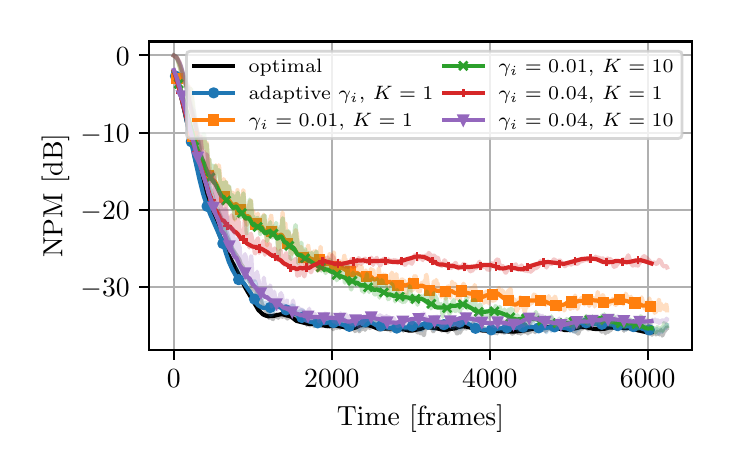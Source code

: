 \begingroup%
\makeatletter%
\begin{pgfpicture}%
\pgfpathrectangle{\pgfpointorigin}{\pgfqpoint{3.39in}{2.095in}}%
\pgfusepath{use as bounding box, clip}%
\begin{pgfscope}%
\pgfsetbuttcap%
\pgfsetmiterjoin%
\definecolor{currentfill}{rgb}{1.0,1.0,1.0}%
\pgfsetfillcolor{currentfill}%
\pgfsetlinewidth{0.0pt}%
\definecolor{currentstroke}{rgb}{1.0,1.0,1.0}%
\pgfsetstrokecolor{currentstroke}%
\pgfsetstrokeopacity{0.0}%
\pgfsetdash{}{0pt}%
\pgfpathmoveto{\pgfqpoint{0.0in}{0.0in}}%
\pgfpathlineto{\pgfqpoint{3.39in}{0.0in}}%
\pgfpathlineto{\pgfqpoint{3.39in}{2.095in}}%
\pgfpathlineto{\pgfqpoint{0.0in}{2.095in}}%
\pgfpathlineto{\pgfqpoint{0.0in}{0.0in}}%
\pgfpathclose%
\pgfusepath{fill}%
\end{pgfscope}%
\begin{pgfscope}%
\pgfsetbuttcap%
\pgfsetmiterjoin%
\definecolor{currentfill}{rgb}{1.0,1.0,1.0}%
\pgfsetfillcolor{currentfill}%
\pgfsetlinewidth{0.0pt}%
\definecolor{currentstroke}{rgb}{0.0,0.0,0.0}%
\pgfsetstrokecolor{currentstroke}%
\pgfsetstrokeopacity{0.0}%
\pgfsetdash{}{0pt}%
\pgfpathmoveto{\pgfqpoint{0.608in}{0.484in}}%
\pgfpathlineto{\pgfqpoint{3.321in}{0.484in}}%
\pgfpathlineto{\pgfqpoint{3.321in}{2.026in}}%
\pgfpathlineto{\pgfqpoint{0.608in}{2.026in}}%
\pgfpathlineto{\pgfqpoint{0.608in}{0.484in}}%
\pgfpathclose%
\pgfusepath{fill}%
\end{pgfscope}%
\begin{pgfscope}%
\pgfpathrectangle{\pgfqpoint{0.608in}{0.484in}}{\pgfqpoint{2.713in}{1.541in}}%
\pgfusepath{clip}%
\pgfsetrectcap%
\pgfsetroundjoin%
\pgfsetlinewidth{0.803pt}%
\definecolor{currentstroke}{rgb}{0.69,0.69,0.69}%
\pgfsetstrokecolor{currentstroke}%
\pgfsetdash{}{0pt}%
\pgfpathmoveto{\pgfqpoint{0.731in}{0.484in}}%
\pgfpathlineto{\pgfqpoint{0.731in}{2.026in}}%
\pgfusepath{stroke}%
\end{pgfscope}%
\begin{pgfscope}%
\pgfsetbuttcap%
\pgfsetroundjoin%
\definecolor{currentfill}{rgb}{0.0,0.0,0.0}%
\pgfsetfillcolor{currentfill}%
\pgfsetlinewidth{0.803pt}%
\definecolor{currentstroke}{rgb}{0.0,0.0,0.0}%
\pgfsetstrokecolor{currentstroke}%
\pgfsetdash{}{0pt}%
\pgfsys@defobject{currentmarker}{\pgfqpoint{0.0in}{-0.049in}}{\pgfqpoint{0.0in}{0.0in}}{%
\pgfpathmoveto{\pgfqpoint{0.0in}{0.0in}}%
\pgfpathlineto{\pgfqpoint{0.0in}{-0.049in}}%
\pgfusepath{stroke,fill}%
}%
\begin{pgfscope}%
\pgfsys@transformshift{0.731in}{0.484in}%
\pgfsys@useobject{currentmarker}{}%
\end{pgfscope}%
\end{pgfscope}%
\begin{pgfscope}%
\definecolor{textcolor}{rgb}{0.0,0.0,0.0}%
\pgfsetstrokecolor{textcolor}%
\pgfsetfillcolor{textcolor}%
\pgftext[x=0.731in,y=0.387in,,top]{\color{textcolor}\rmfamily\fontsize{10.0}{12.0}\selectfont \(\displaystyle {0}\)}%
\end{pgfscope}%
\begin{pgfscope}%
\pgfpathrectangle{\pgfqpoint{0.608in}{0.484in}}{\pgfqpoint{2.713in}{1.541in}}%
\pgfusepath{clip}%
\pgfsetrectcap%
\pgfsetroundjoin%
\pgfsetlinewidth{0.803pt}%
\definecolor{currentstroke}{rgb}{0.69,0.69,0.69}%
\pgfsetstrokecolor{currentstroke}%
\pgfsetdash{}{0pt}%
\pgfpathmoveto{\pgfqpoint{1.521in}{0.484in}}%
\pgfpathlineto{\pgfqpoint{1.521in}{2.026in}}%
\pgfusepath{stroke}%
\end{pgfscope}%
\begin{pgfscope}%
\pgfsetbuttcap%
\pgfsetroundjoin%
\definecolor{currentfill}{rgb}{0.0,0.0,0.0}%
\pgfsetfillcolor{currentfill}%
\pgfsetlinewidth{0.803pt}%
\definecolor{currentstroke}{rgb}{0.0,0.0,0.0}%
\pgfsetstrokecolor{currentstroke}%
\pgfsetdash{}{0pt}%
\pgfsys@defobject{currentmarker}{\pgfqpoint{0.0in}{-0.049in}}{\pgfqpoint{0.0in}{0.0in}}{%
\pgfpathmoveto{\pgfqpoint{0.0in}{0.0in}}%
\pgfpathlineto{\pgfqpoint{0.0in}{-0.049in}}%
\pgfusepath{stroke,fill}%
}%
\begin{pgfscope}%
\pgfsys@transformshift{1.521in}{0.484in}%
\pgfsys@useobject{currentmarker}{}%
\end{pgfscope}%
\end{pgfscope}%
\begin{pgfscope}%
\definecolor{textcolor}{rgb}{0.0,0.0,0.0}%
\pgfsetstrokecolor{textcolor}%
\pgfsetfillcolor{textcolor}%
\pgftext[x=1.521in,y=0.387in,,top]{\color{textcolor}\rmfamily\fontsize{10.0}{12.0}\selectfont \(\displaystyle {2000}\)}%
\end{pgfscope}%
\begin{pgfscope}%
\pgfpathrectangle{\pgfqpoint{0.608in}{0.484in}}{\pgfqpoint{2.713in}{1.541in}}%
\pgfusepath{clip}%
\pgfsetrectcap%
\pgfsetroundjoin%
\pgfsetlinewidth{0.803pt}%
\definecolor{currentstroke}{rgb}{0.69,0.69,0.69}%
\pgfsetstrokecolor{currentstroke}%
\pgfsetdash{}{0pt}%
\pgfpathmoveto{\pgfqpoint{2.31in}{0.484in}}%
\pgfpathlineto{\pgfqpoint{2.31in}{2.026in}}%
\pgfusepath{stroke}%
\end{pgfscope}%
\begin{pgfscope}%
\pgfsetbuttcap%
\pgfsetroundjoin%
\definecolor{currentfill}{rgb}{0.0,0.0,0.0}%
\pgfsetfillcolor{currentfill}%
\pgfsetlinewidth{0.803pt}%
\definecolor{currentstroke}{rgb}{0.0,0.0,0.0}%
\pgfsetstrokecolor{currentstroke}%
\pgfsetdash{}{0pt}%
\pgfsys@defobject{currentmarker}{\pgfqpoint{0.0in}{-0.049in}}{\pgfqpoint{0.0in}{0.0in}}{%
\pgfpathmoveto{\pgfqpoint{0.0in}{0.0in}}%
\pgfpathlineto{\pgfqpoint{0.0in}{-0.049in}}%
\pgfusepath{stroke,fill}%
}%
\begin{pgfscope}%
\pgfsys@transformshift{2.31in}{0.484in}%
\pgfsys@useobject{currentmarker}{}%
\end{pgfscope}%
\end{pgfscope}%
\begin{pgfscope}%
\definecolor{textcolor}{rgb}{0.0,0.0,0.0}%
\pgfsetstrokecolor{textcolor}%
\pgfsetfillcolor{textcolor}%
\pgftext[x=2.31in,y=0.387in,,top]{\color{textcolor}\rmfamily\fontsize{10.0}{12.0}\selectfont \(\displaystyle {4000}\)}%
\end{pgfscope}%
\begin{pgfscope}%
\pgfpathrectangle{\pgfqpoint{0.608in}{0.484in}}{\pgfqpoint{2.713in}{1.541in}}%
\pgfusepath{clip}%
\pgfsetrectcap%
\pgfsetroundjoin%
\pgfsetlinewidth{0.803pt}%
\definecolor{currentstroke}{rgb}{0.69,0.69,0.69}%
\pgfsetstrokecolor{currentstroke}%
\pgfsetdash{}{0pt}%
\pgfpathmoveto{\pgfqpoint{3.1in}{0.484in}}%
\pgfpathlineto{\pgfqpoint{3.1in}{2.026in}}%
\pgfusepath{stroke}%
\end{pgfscope}%
\begin{pgfscope}%
\pgfsetbuttcap%
\pgfsetroundjoin%
\definecolor{currentfill}{rgb}{0.0,0.0,0.0}%
\pgfsetfillcolor{currentfill}%
\pgfsetlinewidth{0.803pt}%
\definecolor{currentstroke}{rgb}{0.0,0.0,0.0}%
\pgfsetstrokecolor{currentstroke}%
\pgfsetdash{}{0pt}%
\pgfsys@defobject{currentmarker}{\pgfqpoint{0.0in}{-0.049in}}{\pgfqpoint{0.0in}{0.0in}}{%
\pgfpathmoveto{\pgfqpoint{0.0in}{0.0in}}%
\pgfpathlineto{\pgfqpoint{0.0in}{-0.049in}}%
\pgfusepath{stroke,fill}%
}%
\begin{pgfscope}%
\pgfsys@transformshift{3.1in}{0.484in}%
\pgfsys@useobject{currentmarker}{}%
\end{pgfscope}%
\end{pgfscope}%
\begin{pgfscope}%
\definecolor{textcolor}{rgb}{0.0,0.0,0.0}%
\pgfsetstrokecolor{textcolor}%
\pgfsetfillcolor{textcolor}%
\pgftext[x=3.1in,y=0.387in,,top]{\color{textcolor}\rmfamily\fontsize{10.0}{12.0}\selectfont \(\displaystyle {6000}\)}%
\end{pgfscope}%
\begin{pgfscope}%
\definecolor{textcolor}{rgb}{0.0,0.0,0.0}%
\pgfsetstrokecolor{textcolor}%
\pgfsetfillcolor{textcolor}%
\pgftext[x=1.964in,y=0.208in,,top]{\color{textcolor}\rmfamily\fontsize{10.0}{12.0}\selectfont Time [frames]}%
\end{pgfscope}%
\begin{pgfscope}%
\pgfpathrectangle{\pgfqpoint{0.608in}{0.484in}}{\pgfqpoint{2.713in}{1.541in}}%
\pgfusepath{clip}%
\pgfsetrectcap%
\pgfsetroundjoin%
\pgfsetlinewidth{0.803pt}%
\definecolor{currentstroke}{rgb}{0.69,0.69,0.69}%
\pgfsetstrokecolor{currentstroke}%
\pgfsetdash{}{0pt}%
\pgfpathmoveto{\pgfqpoint{0.608in}{0.798in}}%
\pgfpathlineto{\pgfqpoint{3.321in}{0.798in}}%
\pgfusepath{stroke}%
\end{pgfscope}%
\begin{pgfscope}%
\pgfsetbuttcap%
\pgfsetroundjoin%
\definecolor{currentfill}{rgb}{0.0,0.0,0.0}%
\pgfsetfillcolor{currentfill}%
\pgfsetlinewidth{0.803pt}%
\definecolor{currentstroke}{rgb}{0.0,0.0,0.0}%
\pgfsetstrokecolor{currentstroke}%
\pgfsetdash{}{0pt}%
\pgfsys@defobject{currentmarker}{\pgfqpoint{-0.049in}{0.0in}}{\pgfqpoint{-0.0in}{0.0in}}{%
\pgfpathmoveto{\pgfqpoint{-0.0in}{0.0in}}%
\pgfpathlineto{\pgfqpoint{-0.049in}{0.0in}}%
\pgfusepath{stroke,fill}%
}%
\begin{pgfscope}%
\pgfsys@transformshift{0.608in}{0.798in}%
\pgfsys@useobject{currentmarker}{}%
\end{pgfscope}%
\end{pgfscope}%
\begin{pgfscope}%
\definecolor{textcolor}{rgb}{0.0,0.0,0.0}%
\pgfsetstrokecolor{textcolor}%
\pgfsetfillcolor{textcolor}%
\pgftext[x=0.264in, y=0.75in, left, base]{\color{textcolor}\rmfamily\fontsize{10.0}{12.0}\selectfont \(\displaystyle {\ensuremath{-}30}\)}%
\end{pgfscope}%
\begin{pgfscope}%
\pgfpathrectangle{\pgfqpoint{0.608in}{0.484in}}{\pgfqpoint{2.713in}{1.541in}}%
\pgfusepath{clip}%
\pgfsetrectcap%
\pgfsetroundjoin%
\pgfsetlinewidth{0.803pt}%
\definecolor{currentstroke}{rgb}{0.69,0.69,0.69}%
\pgfsetstrokecolor{currentstroke}%
\pgfsetdash{}{0pt}%
\pgfpathmoveto{\pgfqpoint{0.608in}{1.184in}}%
\pgfpathlineto{\pgfqpoint{3.321in}{1.184in}}%
\pgfusepath{stroke}%
\end{pgfscope}%
\begin{pgfscope}%
\pgfsetbuttcap%
\pgfsetroundjoin%
\definecolor{currentfill}{rgb}{0.0,0.0,0.0}%
\pgfsetfillcolor{currentfill}%
\pgfsetlinewidth{0.803pt}%
\definecolor{currentstroke}{rgb}{0.0,0.0,0.0}%
\pgfsetstrokecolor{currentstroke}%
\pgfsetdash{}{0pt}%
\pgfsys@defobject{currentmarker}{\pgfqpoint{-0.049in}{0.0in}}{\pgfqpoint{-0.0in}{0.0in}}{%
\pgfpathmoveto{\pgfqpoint{-0.0in}{0.0in}}%
\pgfpathlineto{\pgfqpoint{-0.049in}{0.0in}}%
\pgfusepath{stroke,fill}%
}%
\begin{pgfscope}%
\pgfsys@transformshift{0.608in}{1.184in}%
\pgfsys@useobject{currentmarker}{}%
\end{pgfscope}%
\end{pgfscope}%
\begin{pgfscope}%
\definecolor{textcolor}{rgb}{0.0,0.0,0.0}%
\pgfsetstrokecolor{textcolor}%
\pgfsetfillcolor{textcolor}%
\pgftext[x=0.264in, y=1.136in, left, base]{\color{textcolor}\rmfamily\fontsize{10.0}{12.0}\selectfont \(\displaystyle {\ensuremath{-}20}\)}%
\end{pgfscope}%
\begin{pgfscope}%
\pgfpathrectangle{\pgfqpoint{0.608in}{0.484in}}{\pgfqpoint{2.713in}{1.541in}}%
\pgfusepath{clip}%
\pgfsetrectcap%
\pgfsetroundjoin%
\pgfsetlinewidth{0.803pt}%
\definecolor{currentstroke}{rgb}{0.69,0.69,0.69}%
\pgfsetstrokecolor{currentstroke}%
\pgfsetdash{}{0pt}%
\pgfpathmoveto{\pgfqpoint{0.608in}{1.57in}}%
\pgfpathlineto{\pgfqpoint{3.321in}{1.57in}}%
\pgfusepath{stroke}%
\end{pgfscope}%
\begin{pgfscope}%
\pgfsetbuttcap%
\pgfsetroundjoin%
\definecolor{currentfill}{rgb}{0.0,0.0,0.0}%
\pgfsetfillcolor{currentfill}%
\pgfsetlinewidth{0.803pt}%
\definecolor{currentstroke}{rgb}{0.0,0.0,0.0}%
\pgfsetstrokecolor{currentstroke}%
\pgfsetdash{}{0pt}%
\pgfsys@defobject{currentmarker}{\pgfqpoint{-0.049in}{0.0in}}{\pgfqpoint{-0.0in}{0.0in}}{%
\pgfpathmoveto{\pgfqpoint{-0.0in}{0.0in}}%
\pgfpathlineto{\pgfqpoint{-0.049in}{0.0in}}%
\pgfusepath{stroke,fill}%
}%
\begin{pgfscope}%
\pgfsys@transformshift{0.608in}{1.57in}%
\pgfsys@useobject{currentmarker}{}%
\end{pgfscope}%
\end{pgfscope}%
\begin{pgfscope}%
\definecolor{textcolor}{rgb}{0.0,0.0,0.0}%
\pgfsetstrokecolor{textcolor}%
\pgfsetfillcolor{textcolor}%
\pgftext[x=0.264in, y=1.522in, left, base]{\color{textcolor}\rmfamily\fontsize{10.0}{12.0}\selectfont \(\displaystyle {\ensuremath{-}10}\)}%
\end{pgfscope}%
\begin{pgfscope}%
\pgfpathrectangle{\pgfqpoint{0.608in}{0.484in}}{\pgfqpoint{2.713in}{1.541in}}%
\pgfusepath{clip}%
\pgfsetrectcap%
\pgfsetroundjoin%
\pgfsetlinewidth{0.803pt}%
\definecolor{currentstroke}{rgb}{0.69,0.69,0.69}%
\pgfsetstrokecolor{currentstroke}%
\pgfsetdash{}{0pt}%
\pgfpathmoveto{\pgfqpoint{0.608in}{1.957in}}%
\pgfpathlineto{\pgfqpoint{3.321in}{1.957in}}%
\pgfusepath{stroke}%
\end{pgfscope}%
\begin{pgfscope}%
\pgfsetbuttcap%
\pgfsetroundjoin%
\definecolor{currentfill}{rgb}{0.0,0.0,0.0}%
\pgfsetfillcolor{currentfill}%
\pgfsetlinewidth{0.803pt}%
\definecolor{currentstroke}{rgb}{0.0,0.0,0.0}%
\pgfsetstrokecolor{currentstroke}%
\pgfsetdash{}{0pt}%
\pgfsys@defobject{currentmarker}{\pgfqpoint{-0.049in}{0.0in}}{\pgfqpoint{-0.0in}{0.0in}}{%
\pgfpathmoveto{\pgfqpoint{-0.0in}{0.0in}}%
\pgfpathlineto{\pgfqpoint{-0.049in}{0.0in}}%
\pgfusepath{stroke,fill}%
}%
\begin{pgfscope}%
\pgfsys@transformshift{0.608in}{1.957in}%
\pgfsys@useobject{currentmarker}{}%
\end{pgfscope}%
\end{pgfscope}%
\begin{pgfscope}%
\definecolor{textcolor}{rgb}{0.0,0.0,0.0}%
\pgfsetstrokecolor{textcolor}%
\pgfsetfillcolor{textcolor}%
\pgftext[x=0.441in, y=1.908in, left, base]{\color{textcolor}\rmfamily\fontsize{10.0}{12.0}\selectfont \(\displaystyle {0}\)}%
\end{pgfscope}%
\begin{pgfscope}%
\definecolor{textcolor}{rgb}{0.0,0.0,0.0}%
\pgfsetstrokecolor{textcolor}%
\pgfsetfillcolor{textcolor}%
\pgftext[x=0.208in,y=1.255in,,bottom,rotate=90.0]{\color{textcolor}\rmfamily\fontsize{10.0}{12.0}\selectfont NPM [dB]}%
\end{pgfscope}%
\begin{pgfscope}%
\pgfpathrectangle{\pgfqpoint{0.608in}{0.484in}}{\pgfqpoint{2.713in}{1.541in}}%
\pgfusepath{clip}%
\pgfsetrectcap%
\pgfsetroundjoin%
\pgfsetlinewidth{1.506pt}%
\definecolor{currentstroke}{rgb}{0.0,0.0,0.0}%
\pgfsetstrokecolor{currentstroke}%
\pgfsetstrokeopacity{0.25}%
\pgfsetdash{}{0pt}%
\pgfpathmoveto{\pgfqpoint{0.731in}{1.956in}}%
\pgfpathlineto{\pgfqpoint{0.735in}{1.954in}}%
\pgfpathlineto{\pgfqpoint{0.743in}{1.948in}}%
\pgfpathlineto{\pgfqpoint{0.75in}{1.937in}}%
\pgfpathlineto{\pgfqpoint{0.76in}{1.914in}}%
\pgfpathlineto{\pgfqpoint{0.789in}{1.824in}}%
\pgfpathlineto{\pgfqpoint{0.803in}{1.747in}}%
\pgfpathlineto{\pgfqpoint{0.81in}{1.716in}}%
\pgfpathlineto{\pgfqpoint{0.836in}{1.613in}}%
\pgfpathlineto{\pgfqpoint{0.851in}{1.532in}}%
\pgfpathlineto{\pgfqpoint{0.862in}{1.475in}}%
\pgfpathlineto{\pgfqpoint{0.888in}{1.38in}}%
\pgfpathlineto{\pgfqpoint{0.91in}{1.302in}}%
\pgfpathlineto{\pgfqpoint{0.928in}{1.238in}}%
\pgfpathlineto{\pgfqpoint{0.948in}{1.188in}}%
\pgfpathlineto{\pgfqpoint{0.967in}{1.146in}}%
\pgfpathlineto{\pgfqpoint{0.99in}{1.061in}}%
\pgfpathlineto{\pgfqpoint{1.021in}{0.996in}}%
\pgfpathlineto{\pgfqpoint{1.022in}{0.992in}}%
\pgfpathlineto{\pgfqpoint{1.027in}{0.983in}}%
\pgfpathlineto{\pgfqpoint{1.031in}{0.977in}}%
\pgfpathlineto{\pgfqpoint{1.036in}{0.969in}}%
\pgfpathlineto{\pgfqpoint{1.054in}{0.942in}}%
\pgfpathlineto{\pgfqpoint{1.059in}{0.934in}}%
\pgfpathlineto{\pgfqpoint{1.06in}{0.93in}}%
\pgfpathlineto{\pgfqpoint{1.067in}{0.908in}}%
\pgfpathlineto{\pgfqpoint{1.068in}{0.908in}}%
\pgfpathlineto{\pgfqpoint{1.072in}{0.908in}}%
\pgfpathlineto{\pgfqpoint{1.095in}{0.855in}}%
\pgfpathlineto{\pgfqpoint{1.099in}{0.85in}}%
\pgfpathlineto{\pgfqpoint{1.106in}{0.837in}}%
\pgfpathlineto{\pgfqpoint{1.108in}{0.832in}}%
\pgfpathlineto{\pgfqpoint{1.119in}{0.803in}}%
\pgfpathlineto{\pgfqpoint{1.126in}{0.788in}}%
\pgfpathlineto{\pgfqpoint{1.132in}{0.783in}}%
\pgfpathlineto{\pgfqpoint{1.132in}{0.784in}}%
\pgfpathlineto{\pgfqpoint{1.135in}{0.787in}}%
\pgfpathlineto{\pgfqpoint{1.135in}{0.787in}}%
\pgfpathlineto{\pgfqpoint{1.153in}{0.735in}}%
\pgfpathlineto{\pgfqpoint{1.155in}{0.732in}}%
\pgfpathlineto{\pgfqpoint{1.156in}{0.733in}}%
\pgfpathlineto{\pgfqpoint{1.156in}{0.732in}}%
\pgfpathlineto{\pgfqpoint{1.16in}{0.72in}}%
\pgfpathlineto{\pgfqpoint{1.161in}{0.719in}}%
\pgfpathlineto{\pgfqpoint{1.161in}{0.72in}}%
\pgfpathlineto{\pgfqpoint{1.165in}{0.733in}}%
\pgfpathlineto{\pgfqpoint{1.166in}{0.732in}}%
\pgfpathlineto{\pgfqpoint{1.177in}{0.696in}}%
\pgfpathlineto{\pgfqpoint{1.179in}{0.692in}}%
\pgfpathlineto{\pgfqpoint{1.179in}{0.693in}}%
\pgfpathlineto{\pgfqpoint{1.183in}{0.701in}}%
\pgfpathlineto{\pgfqpoint{1.183in}{0.701in}}%
\pgfpathlineto{\pgfqpoint{1.19in}{0.679in}}%
\pgfpathlineto{\pgfqpoint{1.192in}{0.677in}}%
\pgfpathlineto{\pgfqpoint{1.196in}{0.668in}}%
\pgfpathlineto{\pgfqpoint{1.197in}{0.669in}}%
\pgfpathlineto{\pgfqpoint{1.199in}{0.667in}}%
\pgfpathlineto{\pgfqpoint{1.2in}{0.665in}}%
\pgfpathlineto{\pgfqpoint{1.201in}{0.665in}}%
\pgfpathlineto{\pgfqpoint{1.202in}{0.664in}}%
\pgfpathlineto{\pgfqpoint{1.203in}{0.662in}}%
\pgfpathlineto{\pgfqpoint{1.204in}{0.662in}}%
\pgfpathlineto{\pgfqpoint{1.205in}{0.661in}}%
\pgfpathlineto{\pgfqpoint{1.208in}{0.644in}}%
\pgfpathlineto{\pgfqpoint{1.209in}{0.645in}}%
\pgfpathlineto{\pgfqpoint{1.212in}{0.648in}}%
\pgfpathlineto{\pgfqpoint{1.213in}{0.647in}}%
\pgfpathlineto{\pgfqpoint{1.213in}{0.648in}}%
\pgfpathlineto{\pgfqpoint{1.215in}{0.652in}}%
\pgfpathlineto{\pgfqpoint{1.216in}{0.651in}}%
\pgfpathlineto{\pgfqpoint{1.22in}{0.643in}}%
\pgfpathlineto{\pgfqpoint{1.22in}{0.644in}}%
\pgfpathlineto{\pgfqpoint{1.221in}{0.645in}}%
\pgfpathlineto{\pgfqpoint{1.222in}{0.643in}}%
\pgfpathlineto{\pgfqpoint{1.223in}{0.643in}}%
\pgfpathlineto{\pgfqpoint{1.225in}{0.638in}}%
\pgfpathlineto{\pgfqpoint{1.225in}{0.64in}}%
\pgfpathlineto{\pgfqpoint{1.226in}{0.638in}}%
\pgfpathlineto{\pgfqpoint{1.227in}{0.637in}}%
\pgfpathlineto{\pgfqpoint{1.227in}{0.638in}}%
\pgfpathlineto{\pgfqpoint{1.229in}{0.646in}}%
\pgfpathlineto{\pgfqpoint{1.231in}{0.661in}}%
\pgfpathlineto{\pgfqpoint{1.231in}{0.659in}}%
\pgfpathlineto{\pgfqpoint{1.235in}{0.65in}}%
\pgfpathlineto{\pgfqpoint{1.236in}{0.651in}}%
\pgfpathlineto{\pgfqpoint{1.237in}{0.652in}}%
\pgfpathlineto{\pgfqpoint{1.238in}{0.659in}}%
\pgfpathlineto{\pgfqpoint{1.239in}{0.658in}}%
\pgfpathlineto{\pgfqpoint{1.24in}{0.656in}}%
\pgfpathlineto{\pgfqpoint{1.241in}{0.658in}}%
\pgfpathlineto{\pgfqpoint{1.243in}{0.662in}}%
\pgfpathlineto{\pgfqpoint{1.245in}{0.648in}}%
\pgfpathlineto{\pgfqpoint{1.246in}{0.648in}}%
\pgfpathlineto{\pgfqpoint{1.246in}{0.648in}}%
\pgfpathlineto{\pgfqpoint{1.248in}{0.651in}}%
\pgfpathlineto{\pgfqpoint{1.248in}{0.65in}}%
\pgfpathlineto{\pgfqpoint{1.252in}{0.648in}}%
\pgfpathlineto{\pgfqpoint{1.253in}{0.644in}}%
\pgfpathlineto{\pgfqpoint{1.254in}{0.646in}}%
\pgfpathlineto{\pgfqpoint{1.255in}{0.649in}}%
\pgfpathlineto{\pgfqpoint{1.258in}{0.656in}}%
\pgfpathlineto{\pgfqpoint{1.259in}{0.656in}}%
\pgfpathlineto{\pgfqpoint{1.261in}{0.659in}}%
\pgfpathlineto{\pgfqpoint{1.261in}{0.658in}}%
\pgfpathlineto{\pgfqpoint{1.263in}{0.653in}}%
\pgfpathlineto{\pgfqpoint{1.265in}{0.656in}}%
\pgfpathlineto{\pgfqpoint{1.265in}{0.656in}}%
\pgfpathlineto{\pgfqpoint{1.266in}{0.655in}}%
\pgfpathlineto{\pgfqpoint{1.267in}{0.654in}}%
\pgfpathlineto{\pgfqpoint{1.267in}{0.656in}}%
\pgfpathlineto{\pgfqpoint{1.269in}{0.661in}}%
\pgfpathlineto{\pgfqpoint{1.269in}{0.66in}}%
\pgfpathlineto{\pgfqpoint{1.271in}{0.659in}}%
\pgfpathlineto{\pgfqpoint{1.273in}{0.649in}}%
\pgfpathlineto{\pgfqpoint{1.274in}{0.652in}}%
\pgfpathlineto{\pgfqpoint{1.274in}{0.65in}}%
\pgfpathlineto{\pgfqpoint{1.275in}{0.649in}}%
\pgfpathlineto{\pgfqpoint{1.276in}{0.649in}}%
\pgfpathlineto{\pgfqpoint{1.278in}{0.662in}}%
\pgfpathlineto{\pgfqpoint{1.28in}{0.666in}}%
\pgfpathlineto{\pgfqpoint{1.284in}{0.65in}}%
\pgfpathlineto{\pgfqpoint{1.284in}{0.652in}}%
\pgfpathlineto{\pgfqpoint{1.287in}{0.655in}}%
\pgfpathlineto{\pgfqpoint{1.289in}{0.664in}}%
\pgfpathlineto{\pgfqpoint{1.289in}{0.663in}}%
\pgfpathlineto{\pgfqpoint{1.295in}{0.646in}}%
\pgfpathlineto{\pgfqpoint{1.296in}{0.644in}}%
\pgfpathlineto{\pgfqpoint{1.297in}{0.641in}}%
\pgfpathlineto{\pgfqpoint{1.298in}{0.642in}}%
\pgfpathlineto{\pgfqpoint{1.298in}{0.643in}}%
\pgfpathlineto{\pgfqpoint{1.299in}{0.641in}}%
\pgfpathlineto{\pgfqpoint{1.301in}{0.641in}}%
\pgfpathlineto{\pgfqpoint{1.309in}{0.666in}}%
\pgfpathlineto{\pgfqpoint{1.31in}{0.665in}}%
\pgfpathlineto{\pgfqpoint{1.312in}{0.658in}}%
\pgfpathlineto{\pgfqpoint{1.32in}{0.682in}}%
\pgfpathlineto{\pgfqpoint{1.32in}{0.681in}}%
\pgfpathlineto{\pgfqpoint{1.321in}{0.683in}}%
\pgfpathlineto{\pgfqpoint{1.321in}{0.685in}}%
\pgfpathlineto{\pgfqpoint{1.322in}{0.683in}}%
\pgfpathlineto{\pgfqpoint{1.323in}{0.681in}}%
\pgfpathlineto{\pgfqpoint{1.324in}{0.672in}}%
\pgfpathlineto{\pgfqpoint{1.325in}{0.673in}}%
\pgfpathlineto{\pgfqpoint{1.328in}{0.678in}}%
\pgfpathlineto{\pgfqpoint{1.33in}{0.68in}}%
\pgfpathlineto{\pgfqpoint{1.339in}{0.668in}}%
\pgfpathlineto{\pgfqpoint{1.34in}{0.666in}}%
\pgfpathlineto{\pgfqpoint{1.344in}{0.657in}}%
\pgfpathlineto{\pgfqpoint{1.344in}{0.653in}}%
\pgfpathlineto{\pgfqpoint{1.345in}{0.655in}}%
\pgfpathlineto{\pgfqpoint{1.346in}{0.657in}}%
\pgfpathlineto{\pgfqpoint{1.346in}{0.657in}}%
\pgfpathlineto{\pgfqpoint{1.347in}{0.654in}}%
\pgfpathlineto{\pgfqpoint{1.348in}{0.656in}}%
\pgfpathlineto{\pgfqpoint{1.349in}{0.655in}}%
\pgfpathlineto{\pgfqpoint{1.352in}{0.647in}}%
\pgfpathlineto{\pgfqpoint{1.352in}{0.647in}}%
\pgfpathlineto{\pgfqpoint{1.358in}{0.626in}}%
\pgfpathlineto{\pgfqpoint{1.359in}{0.626in}}%
\pgfpathlineto{\pgfqpoint{1.359in}{0.628in}}%
\pgfpathlineto{\pgfqpoint{1.361in}{0.633in}}%
\pgfpathlineto{\pgfqpoint{1.362in}{0.632in}}%
\pgfpathlineto{\pgfqpoint{1.362in}{0.631in}}%
\pgfpathlineto{\pgfqpoint{1.363in}{0.631in}}%
\pgfpathlineto{\pgfqpoint{1.365in}{0.633in}}%
\pgfpathlineto{\pgfqpoint{1.365in}{0.633in}}%
\pgfpathlineto{\pgfqpoint{1.366in}{0.632in}}%
\pgfpathlineto{\pgfqpoint{1.368in}{0.629in}}%
\pgfpathlineto{\pgfqpoint{1.369in}{0.632in}}%
\pgfpathlineto{\pgfqpoint{1.37in}{0.63in}}%
\pgfpathlineto{\pgfqpoint{1.37in}{0.63in}}%
\pgfpathlineto{\pgfqpoint{1.371in}{0.626in}}%
\pgfpathlineto{\pgfqpoint{1.372in}{0.629in}}%
\pgfpathlineto{\pgfqpoint{1.376in}{0.648in}}%
\pgfpathlineto{\pgfqpoint{1.377in}{0.646in}}%
\pgfpathlineto{\pgfqpoint{1.378in}{0.641in}}%
\pgfpathlineto{\pgfqpoint{1.379in}{0.642in}}%
\pgfpathlineto{\pgfqpoint{1.381in}{0.64in}}%
\pgfpathlineto{\pgfqpoint{1.385in}{0.628in}}%
\pgfpathlineto{\pgfqpoint{1.388in}{0.636in}}%
\pgfpathlineto{\pgfqpoint{1.389in}{0.636in}}%
\pgfpathlineto{\pgfqpoint{1.392in}{0.63in}}%
\pgfpathlineto{\pgfqpoint{1.396in}{0.61in}}%
\pgfpathlineto{\pgfqpoint{1.396in}{0.609in}}%
\pgfpathlineto{\pgfqpoint{1.398in}{0.616in}}%
\pgfpathlineto{\pgfqpoint{1.406in}{0.619in}}%
\pgfpathlineto{\pgfqpoint{1.407in}{0.616in}}%
\pgfpathlineto{\pgfqpoint{1.409in}{0.607in}}%
\pgfpathlineto{\pgfqpoint{1.409in}{0.607in}}%
\pgfpathlineto{\pgfqpoint{1.413in}{0.607in}}%
\pgfpathlineto{\pgfqpoint{1.415in}{0.612in}}%
\pgfpathlineto{\pgfqpoint{1.415in}{0.61in}}%
\pgfpathlineto{\pgfqpoint{1.416in}{0.609in}}%
\pgfpathlineto{\pgfqpoint{1.416in}{0.611in}}%
\pgfpathlineto{\pgfqpoint{1.419in}{0.621in}}%
\pgfpathlineto{\pgfqpoint{1.421in}{0.626in}}%
\pgfpathlineto{\pgfqpoint{1.421in}{0.626in}}%
\pgfpathlineto{\pgfqpoint{1.422in}{0.627in}}%
\pgfpathlineto{\pgfqpoint{1.424in}{0.632in}}%
\pgfpathlineto{\pgfqpoint{1.426in}{0.629in}}%
\pgfpathlineto{\pgfqpoint{1.428in}{0.612in}}%
\pgfpathlineto{\pgfqpoint{1.429in}{0.612in}}%
\pgfpathlineto{\pgfqpoint{1.43in}{0.613in}}%
\pgfpathlineto{\pgfqpoint{1.432in}{0.602in}}%
\pgfpathlineto{\pgfqpoint{1.433in}{0.605in}}%
\pgfpathlineto{\pgfqpoint{1.436in}{0.612in}}%
\pgfpathlineto{\pgfqpoint{1.437in}{0.611in}}%
\pgfpathlineto{\pgfqpoint{1.438in}{0.609in}}%
\pgfpathlineto{\pgfqpoint{1.438in}{0.611in}}%
\pgfpathlineto{\pgfqpoint{1.44in}{0.612in}}%
\pgfpathlineto{\pgfqpoint{1.44in}{0.612in}}%
\pgfpathlineto{\pgfqpoint{1.44in}{0.61in}}%
\pgfpathlineto{\pgfqpoint{1.441in}{0.613in}}%
\pgfpathlineto{\pgfqpoint{1.444in}{0.62in}}%
\pgfpathlineto{\pgfqpoint{1.445in}{0.62in}}%
\pgfpathlineto{\pgfqpoint{1.445in}{0.62in}}%
\pgfpathlineto{\pgfqpoint{1.446in}{0.619in}}%
\pgfpathlineto{\pgfqpoint{1.447in}{0.62in}}%
\pgfpathlineto{\pgfqpoint{1.45in}{0.625in}}%
\pgfpathlineto{\pgfqpoint{1.45in}{0.625in}}%
\pgfpathlineto{\pgfqpoint{1.452in}{0.619in}}%
\pgfpathlineto{\pgfqpoint{1.453in}{0.612in}}%
\pgfpathlineto{\pgfqpoint{1.454in}{0.614in}}%
\pgfpathlineto{\pgfqpoint{1.455in}{0.613in}}%
\pgfpathlineto{\pgfqpoint{1.455in}{0.612in}}%
\pgfpathlineto{\pgfqpoint{1.456in}{0.614in}}%
\pgfpathlineto{\pgfqpoint{1.458in}{0.616in}}%
\pgfpathlineto{\pgfqpoint{1.459in}{0.621in}}%
\pgfpathlineto{\pgfqpoint{1.46in}{0.62in}}%
\pgfpathlineto{\pgfqpoint{1.462in}{0.61in}}%
\pgfpathlineto{\pgfqpoint{1.463in}{0.615in}}%
\pgfpathlineto{\pgfqpoint{1.464in}{0.611in}}%
\pgfpathlineto{\pgfqpoint{1.464in}{0.611in}}%
\pgfpathlineto{\pgfqpoint{1.465in}{0.606in}}%
\pgfpathlineto{\pgfqpoint{1.466in}{0.607in}}%
\pgfpathlineto{\pgfqpoint{1.466in}{0.609in}}%
\pgfpathlineto{\pgfqpoint{1.467in}{0.607in}}%
\pgfpathlineto{\pgfqpoint{1.47in}{0.602in}}%
\pgfpathlineto{\pgfqpoint{1.473in}{0.613in}}%
\pgfpathlineto{\pgfqpoint{1.474in}{0.61in}}%
\pgfpathlineto{\pgfqpoint{1.475in}{0.611in}}%
\pgfpathlineto{\pgfqpoint{1.477in}{0.62in}}%
\pgfpathlineto{\pgfqpoint{1.478in}{0.624in}}%
\pgfpathlineto{\pgfqpoint{1.479in}{0.624in}}%
\pgfpathlineto{\pgfqpoint{1.481in}{0.622in}}%
\pgfpathlineto{\pgfqpoint{1.481in}{0.623in}}%
\pgfpathlineto{\pgfqpoint{1.482in}{0.628in}}%
\pgfpathlineto{\pgfqpoint{1.483in}{0.625in}}%
\pgfpathlineto{\pgfqpoint{1.483in}{0.623in}}%
\pgfpathlineto{\pgfqpoint{1.484in}{0.625in}}%
\pgfpathlineto{\pgfqpoint{1.487in}{0.629in}}%
\pgfpathlineto{\pgfqpoint{1.487in}{0.627in}}%
\pgfpathlineto{\pgfqpoint{1.488in}{0.621in}}%
\pgfpathlineto{\pgfqpoint{1.489in}{0.623in}}%
\pgfpathlineto{\pgfqpoint{1.49in}{0.624in}}%
\pgfpathlineto{\pgfqpoint{1.49in}{0.622in}}%
\pgfpathlineto{\pgfqpoint{1.492in}{0.618in}}%
\pgfpathlineto{\pgfqpoint{1.493in}{0.62in}}%
\pgfpathlineto{\pgfqpoint{1.494in}{0.621in}}%
\pgfpathlineto{\pgfqpoint{1.494in}{0.62in}}%
\pgfpathlineto{\pgfqpoint{1.496in}{0.62in}}%
\pgfpathlineto{\pgfqpoint{1.5in}{0.601in}}%
\pgfpathlineto{\pgfqpoint{1.502in}{0.607in}}%
\pgfpathlineto{\pgfqpoint{1.503in}{0.605in}}%
\pgfpathlineto{\pgfqpoint{1.504in}{0.606in}}%
\pgfpathlineto{\pgfqpoint{1.505in}{0.605in}}%
\pgfpathlineto{\pgfqpoint{1.507in}{0.603in}}%
\pgfpathlineto{\pgfqpoint{1.507in}{0.604in}}%
\pgfpathlineto{\pgfqpoint{1.509in}{0.602in}}%
\pgfpathlineto{\pgfqpoint{1.511in}{0.599in}}%
\pgfpathlineto{\pgfqpoint{1.512in}{0.599in}}%
\pgfpathlineto{\pgfqpoint{1.515in}{0.609in}}%
\pgfpathlineto{\pgfqpoint{1.515in}{0.607in}}%
\pgfpathlineto{\pgfqpoint{1.515in}{0.609in}}%
\pgfpathlineto{\pgfqpoint{1.518in}{0.615in}}%
\pgfpathlineto{\pgfqpoint{1.519in}{0.615in}}%
\pgfpathlineto{\pgfqpoint{1.519in}{0.616in}}%
\pgfpathlineto{\pgfqpoint{1.52in}{0.618in}}%
\pgfpathlineto{\pgfqpoint{1.52in}{0.616in}}%
\pgfpathlineto{\pgfqpoint{1.523in}{0.606in}}%
\pgfpathlineto{\pgfqpoint{1.528in}{0.587in}}%
\pgfpathlineto{\pgfqpoint{1.529in}{0.59in}}%
\pgfpathlineto{\pgfqpoint{1.53in}{0.59in}}%
\pgfpathlineto{\pgfqpoint{1.534in}{0.603in}}%
\pgfpathlineto{\pgfqpoint{1.535in}{0.603in}}%
\pgfpathlineto{\pgfqpoint{1.537in}{0.598in}}%
\pgfpathlineto{\pgfqpoint{1.537in}{0.599in}}%
\pgfpathlineto{\pgfqpoint{1.538in}{0.6in}}%
\pgfpathlineto{\pgfqpoint{1.538in}{0.599in}}%
\pgfpathlineto{\pgfqpoint{1.539in}{0.597in}}%
\pgfpathlineto{\pgfqpoint{1.539in}{0.598in}}%
\pgfpathlineto{\pgfqpoint{1.542in}{0.604in}}%
\pgfpathlineto{\pgfqpoint{1.546in}{0.593in}}%
\pgfpathlineto{\pgfqpoint{1.55in}{0.608in}}%
\pgfpathlineto{\pgfqpoint{1.551in}{0.607in}}%
\pgfpathlineto{\pgfqpoint{1.552in}{0.608in}}%
\pgfpathlineto{\pgfqpoint{1.554in}{0.601in}}%
\pgfpathlineto{\pgfqpoint{1.555in}{0.597in}}%
\pgfpathlineto{\pgfqpoint{1.556in}{0.6in}}%
\pgfpathlineto{\pgfqpoint{1.557in}{0.604in}}%
\pgfpathlineto{\pgfqpoint{1.558in}{0.603in}}%
\pgfpathlineto{\pgfqpoint{1.559in}{0.602in}}%
\pgfpathlineto{\pgfqpoint{1.56in}{0.6in}}%
\pgfpathlineto{\pgfqpoint{1.561in}{0.593in}}%
\pgfpathlineto{\pgfqpoint{1.561in}{0.595in}}%
\pgfpathlineto{\pgfqpoint{1.563in}{0.598in}}%
\pgfpathlineto{\pgfqpoint{1.565in}{0.605in}}%
\pgfpathlineto{\pgfqpoint{1.565in}{0.605in}}%
\pgfpathlineto{\pgfqpoint{1.567in}{0.605in}}%
\pgfpathlineto{\pgfqpoint{1.571in}{0.611in}}%
\pgfpathlineto{\pgfqpoint{1.571in}{0.61in}}%
\pgfpathlineto{\pgfqpoint{1.573in}{0.607in}}%
\pgfpathlineto{\pgfqpoint{1.573in}{0.608in}}%
\pgfpathlineto{\pgfqpoint{1.575in}{0.612in}}%
\pgfpathlineto{\pgfqpoint{1.576in}{0.61in}}%
\pgfpathlineto{\pgfqpoint{1.576in}{0.609in}}%
\pgfpathlineto{\pgfqpoint{1.577in}{0.61in}}%
\pgfpathlineto{\pgfqpoint{1.58in}{0.614in}}%
\pgfpathlineto{\pgfqpoint{1.581in}{0.617in}}%
\pgfpathlineto{\pgfqpoint{1.585in}{0.631in}}%
\pgfpathlineto{\pgfqpoint{1.586in}{0.629in}}%
\pgfpathlineto{\pgfqpoint{1.595in}{0.606in}}%
\pgfpathlineto{\pgfqpoint{1.596in}{0.605in}}%
\pgfpathlineto{\pgfqpoint{1.597in}{0.599in}}%
\pgfpathlineto{\pgfqpoint{1.598in}{0.6in}}%
\pgfpathlineto{\pgfqpoint{1.6in}{0.601in}}%
\pgfpathlineto{\pgfqpoint{1.605in}{0.606in}}%
\pgfpathlineto{\pgfqpoint{1.605in}{0.604in}}%
\pgfpathlineto{\pgfqpoint{1.608in}{0.596in}}%
\pgfpathlineto{\pgfqpoint{1.609in}{0.6in}}%
\pgfpathlineto{\pgfqpoint{1.609in}{0.599in}}%
\pgfpathlineto{\pgfqpoint{1.61in}{0.6in}}%
\pgfpathlineto{\pgfqpoint{1.61in}{0.601in}}%
\pgfpathlineto{\pgfqpoint{1.61in}{0.6in}}%
\pgfpathlineto{\pgfqpoint{1.615in}{0.584in}}%
\pgfpathlineto{\pgfqpoint{1.615in}{0.588in}}%
\pgfpathlineto{\pgfqpoint{1.618in}{0.596in}}%
\pgfpathlineto{\pgfqpoint{1.619in}{0.593in}}%
\pgfpathlineto{\pgfqpoint{1.621in}{0.59in}}%
\pgfpathlineto{\pgfqpoint{1.623in}{0.598in}}%
\pgfpathlineto{\pgfqpoint{1.623in}{0.596in}}%
\pgfpathlineto{\pgfqpoint{1.624in}{0.589in}}%
\pgfpathlineto{\pgfqpoint{1.625in}{0.591in}}%
\pgfpathlineto{\pgfqpoint{1.629in}{0.585in}}%
\pgfpathlineto{\pgfqpoint{1.629in}{0.586in}}%
\pgfpathlineto{\pgfqpoint{1.631in}{0.589in}}%
\pgfpathlineto{\pgfqpoint{1.631in}{0.595in}}%
\pgfpathlineto{\pgfqpoint{1.632in}{0.599in}}%
\pgfpathlineto{\pgfqpoint{1.633in}{0.594in}}%
\pgfpathlineto{\pgfqpoint{1.636in}{0.582in}}%
\pgfpathlineto{\pgfqpoint{1.636in}{0.582in}}%
\pgfpathlineto{\pgfqpoint{1.637in}{0.578in}}%
\pgfpathlineto{\pgfqpoint{1.638in}{0.579in}}%
\pgfpathlineto{\pgfqpoint{1.64in}{0.587in}}%
\pgfpathlineto{\pgfqpoint{1.643in}{0.593in}}%
\pgfpathlineto{\pgfqpoint{1.644in}{0.591in}}%
\pgfpathlineto{\pgfqpoint{1.645in}{0.592in}}%
\pgfpathlineto{\pgfqpoint{1.645in}{0.593in}}%
\pgfpathlineto{\pgfqpoint{1.646in}{0.593in}}%
\pgfpathlineto{\pgfqpoint{1.647in}{0.59in}}%
\pgfpathlineto{\pgfqpoint{1.648in}{0.592in}}%
\pgfpathlineto{\pgfqpoint{1.65in}{0.599in}}%
\pgfpathlineto{\pgfqpoint{1.653in}{0.594in}}%
\pgfpathlineto{\pgfqpoint{1.656in}{0.577in}}%
\pgfpathlineto{\pgfqpoint{1.657in}{0.577in}}%
\pgfpathlineto{\pgfqpoint{1.658in}{0.578in}}%
\pgfpathlineto{\pgfqpoint{1.662in}{0.594in}}%
\pgfpathlineto{\pgfqpoint{1.663in}{0.592in}}%
\pgfpathlineto{\pgfqpoint{1.663in}{0.59in}}%
\pgfpathlineto{\pgfqpoint{1.665in}{0.584in}}%
\pgfpathlineto{\pgfqpoint{1.666in}{0.585in}}%
\pgfpathlineto{\pgfqpoint{1.667in}{0.586in}}%
\pgfpathlineto{\pgfqpoint{1.669in}{0.593in}}%
\pgfpathlineto{\pgfqpoint{1.67in}{0.592in}}%
\pgfpathlineto{\pgfqpoint{1.674in}{0.594in}}%
\pgfpathlineto{\pgfqpoint{1.675in}{0.588in}}%
\pgfpathlineto{\pgfqpoint{1.676in}{0.591in}}%
\pgfpathlineto{\pgfqpoint{1.676in}{0.595in}}%
\pgfpathlineto{\pgfqpoint{1.677in}{0.593in}}%
\pgfpathlineto{\pgfqpoint{1.677in}{0.591in}}%
\pgfpathlineto{\pgfqpoint{1.678in}{0.592in}}%
\pgfpathlineto{\pgfqpoint{1.68in}{0.598in}}%
\pgfpathlineto{\pgfqpoint{1.681in}{0.596in}}%
\pgfpathlineto{\pgfqpoint{1.681in}{0.598in}}%
\pgfpathlineto{\pgfqpoint{1.683in}{0.599in}}%
\pgfpathlineto{\pgfqpoint{1.687in}{0.584in}}%
\pgfpathlineto{\pgfqpoint{1.688in}{0.588in}}%
\pgfpathlineto{\pgfqpoint{1.689in}{0.594in}}%
\pgfpathlineto{\pgfqpoint{1.69in}{0.593in}}%
\pgfpathlineto{\pgfqpoint{1.69in}{0.59in}}%
\pgfpathlineto{\pgfqpoint{1.691in}{0.596in}}%
\pgfpathlineto{\pgfqpoint{1.693in}{0.591in}}%
\pgfpathlineto{\pgfqpoint{1.693in}{0.593in}}%
\pgfpathlineto{\pgfqpoint{1.695in}{0.6in}}%
\pgfpathlineto{\pgfqpoint{1.697in}{0.602in}}%
\pgfpathlineto{\pgfqpoint{1.698in}{0.6in}}%
\pgfpathlineto{\pgfqpoint{1.699in}{0.602in}}%
\pgfpathlineto{\pgfqpoint{1.703in}{0.611in}}%
\pgfpathlineto{\pgfqpoint{1.705in}{0.605in}}%
\pgfpathlineto{\pgfqpoint{1.706in}{0.607in}}%
\pgfpathlineto{\pgfqpoint{1.706in}{0.608in}}%
\pgfpathlineto{\pgfqpoint{1.707in}{0.606in}}%
\pgfpathlineto{\pgfqpoint{1.711in}{0.593in}}%
\pgfpathlineto{\pgfqpoint{1.712in}{0.594in}}%
\pgfpathlineto{\pgfqpoint{1.713in}{0.6in}}%
\pgfpathlineto{\pgfqpoint{1.717in}{0.622in}}%
\pgfpathlineto{\pgfqpoint{1.719in}{0.632in}}%
\pgfpathlineto{\pgfqpoint{1.721in}{0.628in}}%
\pgfpathlineto{\pgfqpoint{1.721in}{0.627in}}%
\pgfpathlineto{\pgfqpoint{1.722in}{0.629in}}%
\pgfpathlineto{\pgfqpoint{1.728in}{0.641in}}%
\pgfpathlineto{\pgfqpoint{1.728in}{0.64in}}%
\pgfpathlineto{\pgfqpoint{1.735in}{0.621in}}%
\pgfpathlineto{\pgfqpoint{1.736in}{0.622in}}%
\pgfpathlineto{\pgfqpoint{1.736in}{0.621in}}%
\pgfpathlineto{\pgfqpoint{1.746in}{0.603in}}%
\pgfpathlineto{\pgfqpoint{1.747in}{0.597in}}%
\pgfpathlineto{\pgfqpoint{1.748in}{0.599in}}%
\pgfpathlineto{\pgfqpoint{1.749in}{0.6in}}%
\pgfpathlineto{\pgfqpoint{1.752in}{0.588in}}%
\pgfpathlineto{\pgfqpoint{1.753in}{0.591in}}%
\pgfpathlineto{\pgfqpoint{1.753in}{0.594in}}%
\pgfpathlineto{\pgfqpoint{1.754in}{0.592in}}%
\pgfpathlineto{\pgfqpoint{1.757in}{0.584in}}%
\pgfpathlineto{\pgfqpoint{1.757in}{0.585in}}%
\pgfpathlineto{\pgfqpoint{1.758in}{0.583in}}%
\pgfpathlineto{\pgfqpoint{1.76in}{0.583in}}%
\pgfpathlineto{\pgfqpoint{1.763in}{0.589in}}%
\pgfpathlineto{\pgfqpoint{1.763in}{0.588in}}%
\pgfpathlineto{\pgfqpoint{1.764in}{0.585in}}%
\pgfpathlineto{\pgfqpoint{1.764in}{0.587in}}%
\pgfpathlineto{\pgfqpoint{1.767in}{0.593in}}%
\pgfpathlineto{\pgfqpoint{1.768in}{0.593in}}%
\pgfpathlineto{\pgfqpoint{1.771in}{0.586in}}%
\pgfpathlineto{\pgfqpoint{1.771in}{0.587in}}%
\pgfpathlineto{\pgfqpoint{1.777in}{0.605in}}%
\pgfpathlineto{\pgfqpoint{1.777in}{0.603in}}%
\pgfpathlineto{\pgfqpoint{1.779in}{0.594in}}%
\pgfpathlineto{\pgfqpoint{1.78in}{0.594in}}%
\pgfpathlineto{\pgfqpoint{1.783in}{0.595in}}%
\pgfpathlineto{\pgfqpoint{1.784in}{0.591in}}%
\pgfpathlineto{\pgfqpoint{1.785in}{0.591in}}%
\pgfpathlineto{\pgfqpoint{1.785in}{0.594in}}%
\pgfpathlineto{\pgfqpoint{1.786in}{0.593in}}%
\pgfpathlineto{\pgfqpoint{1.786in}{0.588in}}%
\pgfpathlineto{\pgfqpoint{1.787in}{0.59in}}%
\pgfpathlineto{\pgfqpoint{1.79in}{0.597in}}%
\pgfpathlineto{\pgfqpoint{1.791in}{0.595in}}%
\pgfpathlineto{\pgfqpoint{1.793in}{0.59in}}%
\pgfpathlineto{\pgfqpoint{1.794in}{0.588in}}%
\pgfpathlineto{\pgfqpoint{1.796in}{0.589in}}%
\pgfpathlineto{\pgfqpoint{1.796in}{0.587in}}%
\pgfpathlineto{\pgfqpoint{1.797in}{0.586in}}%
\pgfpathlineto{\pgfqpoint{1.797in}{0.586in}}%
\pgfpathlineto{\pgfqpoint{1.8in}{0.594in}}%
\pgfpathlineto{\pgfqpoint{1.801in}{0.592in}}%
\pgfpathlineto{\pgfqpoint{1.801in}{0.593in}}%
\pgfpathlineto{\pgfqpoint{1.802in}{0.594in}}%
\pgfpathlineto{\pgfqpoint{1.803in}{0.592in}}%
\pgfpathlineto{\pgfqpoint{1.804in}{0.589in}}%
\pgfpathlineto{\pgfqpoint{1.804in}{0.59in}}%
\pgfpathlineto{\pgfqpoint{1.806in}{0.592in}}%
\pgfpathlineto{\pgfqpoint{1.809in}{0.591in}}%
\pgfpathlineto{\pgfqpoint{1.811in}{0.593in}}%
\pgfpathlineto{\pgfqpoint{1.812in}{0.584in}}%
\pgfpathlineto{\pgfqpoint{1.813in}{0.58in}}%
\pgfpathlineto{\pgfqpoint{1.814in}{0.583in}}%
\pgfpathlineto{\pgfqpoint{1.814in}{0.584in}}%
\pgfpathlineto{\pgfqpoint{1.815in}{0.582in}}%
\pgfpathlineto{\pgfqpoint{1.816in}{0.581in}}%
\pgfpathlineto{\pgfqpoint{1.816in}{0.582in}}%
\pgfpathlineto{\pgfqpoint{1.82in}{0.595in}}%
\pgfpathlineto{\pgfqpoint{1.821in}{0.598in}}%
\pgfpathlineto{\pgfqpoint{1.822in}{0.597in}}%
\pgfpathlineto{\pgfqpoint{1.824in}{0.589in}}%
\pgfpathlineto{\pgfqpoint{1.825in}{0.59in}}%
\pgfpathlineto{\pgfqpoint{1.829in}{0.597in}}%
\pgfpathlineto{\pgfqpoint{1.829in}{0.596in}}%
\pgfpathlineto{\pgfqpoint{1.832in}{0.589in}}%
\pgfpathlineto{\pgfqpoint{1.833in}{0.592in}}%
\pgfpathlineto{\pgfqpoint{1.834in}{0.591in}}%
\pgfpathlineto{\pgfqpoint{1.835in}{0.592in}}%
\pgfpathlineto{\pgfqpoint{1.837in}{0.594in}}%
\pgfpathlineto{\pgfqpoint{1.838in}{0.591in}}%
\pgfpathlineto{\pgfqpoint{1.839in}{0.592in}}%
\pgfpathlineto{\pgfqpoint{1.84in}{0.593in}}%
\pgfpathlineto{\pgfqpoint{1.84in}{0.593in}}%
\pgfpathlineto{\pgfqpoint{1.842in}{0.586in}}%
\pgfpathlineto{\pgfqpoint{1.843in}{0.586in}}%
\pgfpathlineto{\pgfqpoint{1.846in}{0.591in}}%
\pgfpathlineto{\pgfqpoint{1.847in}{0.59in}}%
\pgfpathlineto{\pgfqpoint{1.848in}{0.584in}}%
\pgfpathlineto{\pgfqpoint{1.85in}{0.579in}}%
\pgfpathlineto{\pgfqpoint{1.85in}{0.58in}}%
\pgfpathlineto{\pgfqpoint{1.852in}{0.58in}}%
\pgfpathlineto{\pgfqpoint{1.858in}{0.606in}}%
\pgfpathlineto{\pgfqpoint{1.858in}{0.604in}}%
\pgfpathlineto{\pgfqpoint{1.862in}{0.592in}}%
\pgfpathlineto{\pgfqpoint{1.862in}{0.593in}}%
\pgfpathlineto{\pgfqpoint{1.864in}{0.589in}}%
\pgfpathlineto{\pgfqpoint{1.867in}{0.598in}}%
\pgfpathlineto{\pgfqpoint{1.87in}{0.592in}}%
\pgfpathlineto{\pgfqpoint{1.871in}{0.587in}}%
\pgfpathlineto{\pgfqpoint{1.872in}{0.588in}}%
\pgfpathlineto{\pgfqpoint{1.873in}{0.591in}}%
\pgfpathlineto{\pgfqpoint{1.873in}{0.592in}}%
\pgfpathlineto{\pgfqpoint{1.874in}{0.589in}}%
\pgfpathlineto{\pgfqpoint{1.876in}{0.589in}}%
\pgfpathlineto{\pgfqpoint{1.878in}{0.579in}}%
\pgfpathlineto{\pgfqpoint{1.878in}{0.584in}}%
\pgfpathlineto{\pgfqpoint{1.879in}{0.585in}}%
\pgfpathlineto{\pgfqpoint{1.882in}{0.595in}}%
\pgfpathlineto{\pgfqpoint{1.883in}{0.592in}}%
\pgfpathlineto{\pgfqpoint{1.884in}{0.593in}}%
\pgfpathlineto{\pgfqpoint{1.884in}{0.597in}}%
\pgfpathlineto{\pgfqpoint{1.885in}{0.594in}}%
\pgfpathlineto{\pgfqpoint{1.886in}{0.591in}}%
\pgfpathlineto{\pgfqpoint{1.887in}{0.592in}}%
\pgfpathlineto{\pgfqpoint{1.89in}{0.595in}}%
\pgfpathlineto{\pgfqpoint{1.891in}{0.597in}}%
\pgfpathlineto{\pgfqpoint{1.891in}{0.595in}}%
\pgfpathlineto{\pgfqpoint{1.894in}{0.588in}}%
\pgfpathlineto{\pgfqpoint{1.896in}{0.588in}}%
\pgfpathlineto{\pgfqpoint{1.9in}{0.6in}}%
\pgfpathlineto{\pgfqpoint{1.903in}{0.597in}}%
\pgfpathlineto{\pgfqpoint{1.905in}{0.59in}}%
\pgfpathlineto{\pgfqpoint{1.906in}{0.59in}}%
\pgfpathlineto{\pgfqpoint{1.906in}{0.591in}}%
\pgfpathlineto{\pgfqpoint{1.908in}{0.592in}}%
\pgfpathlineto{\pgfqpoint{1.91in}{0.593in}}%
\pgfpathlineto{\pgfqpoint{1.91in}{0.592in}}%
\pgfpathlineto{\pgfqpoint{1.912in}{0.587in}}%
\pgfpathlineto{\pgfqpoint{1.913in}{0.588in}}%
\pgfpathlineto{\pgfqpoint{1.915in}{0.586in}}%
\pgfpathlineto{\pgfqpoint{1.916in}{0.583in}}%
\pgfpathlineto{\pgfqpoint{1.916in}{0.585in}}%
\pgfpathlineto{\pgfqpoint{1.919in}{0.588in}}%
\pgfpathlineto{\pgfqpoint{1.923in}{0.584in}}%
\pgfpathlineto{\pgfqpoint{1.923in}{0.583in}}%
\pgfpathlineto{\pgfqpoint{1.924in}{0.582in}}%
\pgfpathlineto{\pgfqpoint{1.925in}{0.584in}}%
\pgfpathlineto{\pgfqpoint{1.926in}{0.586in}}%
\pgfpathlineto{\pgfqpoint{1.928in}{0.58in}}%
\pgfpathlineto{\pgfqpoint{1.929in}{0.579in}}%
\pgfpathlineto{\pgfqpoint{1.929in}{0.58in}}%
\pgfpathlineto{\pgfqpoint{1.932in}{0.586in}}%
\pgfpathlineto{\pgfqpoint{1.932in}{0.585in}}%
\pgfpathlineto{\pgfqpoint{1.933in}{0.588in}}%
\pgfpathlineto{\pgfqpoint{1.934in}{0.591in}}%
\pgfpathlineto{\pgfqpoint{1.934in}{0.59in}}%
\pgfpathlineto{\pgfqpoint{1.936in}{0.585in}}%
\pgfpathlineto{\pgfqpoint{1.936in}{0.586in}}%
\pgfpathlineto{\pgfqpoint{1.943in}{0.582in}}%
\pgfpathlineto{\pgfqpoint{1.944in}{0.584in}}%
\pgfpathlineto{\pgfqpoint{1.944in}{0.583in}}%
\pgfpathlineto{\pgfqpoint{1.946in}{0.58in}}%
\pgfpathlineto{\pgfqpoint{1.948in}{0.571in}}%
\pgfpathlineto{\pgfqpoint{1.951in}{0.583in}}%
\pgfpathlineto{\pgfqpoint{1.952in}{0.588in}}%
\pgfpathlineto{\pgfqpoint{1.953in}{0.586in}}%
\pgfpathlineto{\pgfqpoint{1.955in}{0.58in}}%
\pgfpathlineto{\pgfqpoint{1.955in}{0.578in}}%
\pgfpathlineto{\pgfqpoint{1.956in}{0.582in}}%
\pgfpathlineto{\pgfqpoint{1.957in}{0.584in}}%
\pgfpathlineto{\pgfqpoint{1.957in}{0.583in}}%
\pgfpathlineto{\pgfqpoint{1.962in}{0.567in}}%
\pgfpathlineto{\pgfqpoint{1.963in}{0.568in}}%
\pgfpathlineto{\pgfqpoint{1.966in}{0.579in}}%
\pgfpathlineto{\pgfqpoint{1.967in}{0.575in}}%
\pgfpathlineto{\pgfqpoint{1.969in}{0.566in}}%
\pgfpathlineto{\pgfqpoint{1.97in}{0.567in}}%
\pgfpathlineto{\pgfqpoint{1.974in}{0.575in}}%
\pgfpathlineto{\pgfqpoint{1.974in}{0.574in}}%
\pgfpathlineto{\pgfqpoint{1.975in}{0.571in}}%
\pgfpathlineto{\pgfqpoint{1.976in}{0.572in}}%
\pgfpathlineto{\pgfqpoint{1.976in}{0.574in}}%
\pgfpathlineto{\pgfqpoint{1.978in}{0.572in}}%
\pgfpathlineto{\pgfqpoint{1.981in}{0.558in}}%
\pgfpathlineto{\pgfqpoint{1.979in}{0.573in}}%
\pgfpathlineto{\pgfqpoint{1.982in}{0.559in}}%
\pgfpathlineto{\pgfqpoint{1.986in}{0.592in}}%
\pgfpathlineto{\pgfqpoint{1.987in}{0.591in}}%
\pgfpathlineto{\pgfqpoint{1.987in}{0.59in}}%
\pgfpathlineto{\pgfqpoint{1.988in}{0.592in}}%
\pgfpathlineto{\pgfqpoint{1.991in}{0.597in}}%
\pgfpathlineto{\pgfqpoint{1.993in}{0.589in}}%
\pgfpathlineto{\pgfqpoint{1.993in}{0.59in}}%
\pgfpathlineto{\pgfqpoint{1.995in}{0.59in}}%
\pgfpathlineto{\pgfqpoint{1.998in}{0.605in}}%
\pgfpathlineto{\pgfqpoint{1.999in}{0.6in}}%
\pgfpathlineto{\pgfqpoint{2.0in}{0.595in}}%
\pgfpathlineto{\pgfqpoint{2.001in}{0.597in}}%
\pgfpathlineto{\pgfqpoint{2.002in}{0.597in}}%
\pgfpathlineto{\pgfqpoint{2.002in}{0.595in}}%
\pgfpathlineto{\pgfqpoint{2.003in}{0.596in}}%
\pgfpathlineto{\pgfqpoint{2.006in}{0.603in}}%
\pgfpathlineto{\pgfqpoint{2.011in}{0.609in}}%
\pgfpathlineto{\pgfqpoint{2.011in}{0.61in}}%
\pgfpathlineto{\pgfqpoint{2.012in}{0.608in}}%
\pgfpathlineto{\pgfqpoint{2.019in}{0.589in}}%
\pgfpathlineto{\pgfqpoint{2.019in}{0.591in}}%
\pgfpathlineto{\pgfqpoint{2.02in}{0.589in}}%
\pgfpathlineto{\pgfqpoint{2.023in}{0.595in}}%
\pgfpathlineto{\pgfqpoint{2.025in}{0.593in}}%
\pgfpathlineto{\pgfqpoint{2.027in}{0.577in}}%
\pgfpathlineto{\pgfqpoint{2.029in}{0.578in}}%
\pgfpathlineto{\pgfqpoint{2.033in}{0.586in}}%
\pgfpathlineto{\pgfqpoint{2.035in}{0.596in}}%
\pgfpathlineto{\pgfqpoint{2.038in}{0.598in}}%
\pgfpathlineto{\pgfqpoint{2.038in}{0.595in}}%
\pgfpathlineto{\pgfqpoint{2.039in}{0.599in}}%
\pgfpathlineto{\pgfqpoint{2.04in}{0.604in}}%
\pgfpathlineto{\pgfqpoint{2.041in}{0.603in}}%
\pgfpathlineto{\pgfqpoint{2.041in}{0.601in}}%
\pgfpathlineto{\pgfqpoint{2.042in}{0.603in}}%
\pgfpathlineto{\pgfqpoint{2.045in}{0.616in}}%
\pgfpathlineto{\pgfqpoint{2.046in}{0.619in}}%
\pgfpathlineto{\pgfqpoint{2.047in}{0.617in}}%
\pgfpathlineto{\pgfqpoint{2.047in}{0.616in}}%
\pgfpathlineto{\pgfqpoint{2.047in}{0.618in}}%
\pgfpathlineto{\pgfqpoint{2.048in}{0.618in}}%
\pgfpathlineto{\pgfqpoint{2.049in}{0.617in}}%
\pgfpathlineto{\pgfqpoint{2.051in}{0.615in}}%
\pgfpathlineto{\pgfqpoint{2.052in}{0.609in}}%
\pgfpathlineto{\pgfqpoint{2.053in}{0.611in}}%
\pgfpathlineto{\pgfqpoint{2.054in}{0.611in}}%
\pgfpathlineto{\pgfqpoint{2.058in}{0.599in}}%
\pgfpathlineto{\pgfqpoint{2.06in}{0.595in}}%
\pgfpathlineto{\pgfqpoint{2.061in}{0.597in}}%
\pgfpathlineto{\pgfqpoint{2.061in}{0.598in}}%
\pgfpathlineto{\pgfqpoint{2.062in}{0.596in}}%
\pgfpathlineto{\pgfqpoint{2.062in}{0.592in}}%
\pgfpathlineto{\pgfqpoint{2.063in}{0.593in}}%
\pgfpathlineto{\pgfqpoint{2.065in}{0.598in}}%
\pgfpathlineto{\pgfqpoint{2.07in}{0.58in}}%
\pgfpathlineto{\pgfqpoint{2.071in}{0.582in}}%
\pgfpathlineto{\pgfqpoint{2.071in}{0.583in}}%
\pgfpathlineto{\pgfqpoint{2.072in}{0.582in}}%
\pgfpathlineto{\pgfqpoint{2.073in}{0.582in}}%
\pgfpathlineto{\pgfqpoint{2.073in}{0.583in}}%
\pgfpathlineto{\pgfqpoint{2.075in}{0.589in}}%
\pgfpathlineto{\pgfqpoint{2.075in}{0.586in}}%
\pgfpathlineto{\pgfqpoint{2.076in}{0.587in}}%
\pgfpathlineto{\pgfqpoint{2.077in}{0.592in}}%
\pgfpathlineto{\pgfqpoint{2.078in}{0.591in}}%
\pgfpathlineto{\pgfqpoint{2.08in}{0.582in}}%
\pgfpathlineto{\pgfqpoint{2.081in}{0.583in}}%
\pgfpathlineto{\pgfqpoint{2.083in}{0.585in}}%
\pgfpathlineto{\pgfqpoint{2.083in}{0.584in}}%
\pgfpathlineto{\pgfqpoint{2.083in}{0.582in}}%
\pgfpathlineto{\pgfqpoint{2.084in}{0.585in}}%
\pgfpathlineto{\pgfqpoint{2.085in}{0.584in}}%
\pgfpathlineto{\pgfqpoint{2.085in}{0.585in}}%
\pgfpathlineto{\pgfqpoint{2.086in}{0.591in}}%
\pgfpathlineto{\pgfqpoint{2.086in}{0.589in}}%
\pgfpathlineto{\pgfqpoint{2.088in}{0.581in}}%
\pgfpathlineto{\pgfqpoint{2.09in}{0.584in}}%
\pgfpathlineto{\pgfqpoint{2.091in}{0.589in}}%
\pgfpathlineto{\pgfqpoint{2.092in}{0.588in}}%
\pgfpathlineto{\pgfqpoint{2.093in}{0.582in}}%
\pgfpathlineto{\pgfqpoint{2.094in}{0.584in}}%
\pgfpathlineto{\pgfqpoint{2.096in}{0.582in}}%
\pgfpathlineto{\pgfqpoint{2.097in}{0.58in}}%
\pgfpathlineto{\pgfqpoint{2.098in}{0.578in}}%
\pgfpathlineto{\pgfqpoint{2.1in}{0.573in}}%
\pgfpathlineto{\pgfqpoint{2.1in}{0.573in}}%
\pgfpathlineto{\pgfqpoint{2.102in}{0.578in}}%
\pgfpathlineto{\pgfqpoint{2.103in}{0.578in}}%
\pgfpathlineto{\pgfqpoint{2.103in}{0.576in}}%
\pgfpathlineto{\pgfqpoint{2.104in}{0.577in}}%
\pgfpathlineto{\pgfqpoint{2.105in}{0.586in}}%
\pgfpathlineto{\pgfqpoint{2.107in}{0.584in}}%
\pgfpathlineto{\pgfqpoint{2.108in}{0.582in}}%
\pgfpathlineto{\pgfqpoint{2.108in}{0.584in}}%
\pgfpathlineto{\pgfqpoint{2.111in}{0.595in}}%
\pgfpathlineto{\pgfqpoint{2.112in}{0.593in}}%
\pgfpathlineto{\pgfqpoint{2.113in}{0.595in}}%
\pgfpathlineto{\pgfqpoint{2.114in}{0.599in}}%
\pgfpathlineto{\pgfqpoint{2.115in}{0.598in}}%
\pgfpathlineto{\pgfqpoint{2.116in}{0.596in}}%
\pgfpathlineto{\pgfqpoint{2.117in}{0.597in}}%
\pgfpathlineto{\pgfqpoint{2.118in}{0.596in}}%
\pgfpathlineto{\pgfqpoint{2.12in}{0.596in}}%
\pgfpathlineto{\pgfqpoint{2.121in}{0.591in}}%
\pgfpathlineto{\pgfqpoint{2.122in}{0.592in}}%
\pgfpathlineto{\pgfqpoint{2.123in}{0.592in}}%
\pgfpathlineto{\pgfqpoint{2.125in}{0.596in}}%
\pgfpathlineto{\pgfqpoint{2.126in}{0.596in}}%
\pgfpathlineto{\pgfqpoint{2.128in}{0.6in}}%
\pgfpathlineto{\pgfqpoint{2.129in}{0.599in}}%
\pgfpathlineto{\pgfqpoint{2.131in}{0.597in}}%
\pgfpathlineto{\pgfqpoint{2.132in}{0.598in}}%
\pgfpathlineto{\pgfqpoint{2.133in}{0.597in}}%
\pgfpathlineto{\pgfqpoint{2.138in}{0.578in}}%
\pgfpathlineto{\pgfqpoint{2.14in}{0.588in}}%
\pgfpathlineto{\pgfqpoint{2.141in}{0.583in}}%
\pgfpathlineto{\pgfqpoint{2.143in}{0.574in}}%
\pgfpathlineto{\pgfqpoint{2.144in}{0.575in}}%
\pgfpathlineto{\pgfqpoint{2.146in}{0.566in}}%
\pgfpathlineto{\pgfqpoint{2.15in}{0.567in}}%
\pgfpathlineto{\pgfqpoint{2.153in}{0.575in}}%
\pgfpathlineto{\pgfqpoint{2.154in}{0.574in}}%
\pgfpathlineto{\pgfqpoint{2.155in}{0.573in}}%
\pgfpathlineto{\pgfqpoint{2.156in}{0.574in}}%
\pgfpathlineto{\pgfqpoint{2.157in}{0.576in}}%
\pgfpathlineto{\pgfqpoint{2.158in}{0.574in}}%
\pgfpathlineto{\pgfqpoint{2.159in}{0.574in}}%
\pgfpathlineto{\pgfqpoint{2.162in}{0.57in}}%
\pgfpathlineto{\pgfqpoint{2.162in}{0.571in}}%
\pgfpathlineto{\pgfqpoint{2.17in}{0.591in}}%
\pgfpathlineto{\pgfqpoint{2.171in}{0.589in}}%
\pgfpathlineto{\pgfqpoint{2.173in}{0.587in}}%
\pgfpathlineto{\pgfqpoint{2.179in}{0.615in}}%
\pgfpathlineto{\pgfqpoint{2.18in}{0.612in}}%
\pgfpathlineto{\pgfqpoint{2.184in}{0.596in}}%
\pgfpathlineto{\pgfqpoint{2.19in}{0.59in}}%
\pgfpathlineto{\pgfqpoint{2.192in}{0.591in}}%
\pgfpathlineto{\pgfqpoint{2.194in}{0.599in}}%
\pgfpathlineto{\pgfqpoint{2.197in}{0.621in}}%
\pgfpathlineto{\pgfqpoint{2.197in}{0.619in}}%
\pgfpathlineto{\pgfqpoint{2.202in}{0.61in}}%
\pgfpathlineto{\pgfqpoint{2.203in}{0.611in}}%
\pgfpathlineto{\pgfqpoint{2.203in}{0.612in}}%
\pgfpathlineto{\pgfqpoint{2.204in}{0.611in}}%
\pgfpathlineto{\pgfqpoint{2.207in}{0.603in}}%
\pgfpathlineto{\pgfqpoint{2.207in}{0.603in}}%
\pgfpathlineto{\pgfqpoint{2.209in}{0.605in}}%
\pgfpathlineto{\pgfqpoint{2.21in}{0.607in}}%
\pgfpathlineto{\pgfqpoint{2.21in}{0.606in}}%
\pgfpathlineto{\pgfqpoint{2.215in}{0.595in}}%
\pgfpathlineto{\pgfqpoint{2.215in}{0.596in}}%
\pgfpathlineto{\pgfqpoint{2.216in}{0.596in}}%
\pgfpathlineto{\pgfqpoint{2.217in}{0.594in}}%
\pgfpathlineto{\pgfqpoint{2.218in}{0.596in}}%
\pgfpathlineto{\pgfqpoint{2.22in}{0.603in}}%
\pgfpathlineto{\pgfqpoint{2.222in}{0.603in}}%
\pgfpathlineto{\pgfqpoint{2.227in}{0.618in}}%
\pgfpathlineto{\pgfqpoint{2.228in}{0.617in}}%
\pgfpathlineto{\pgfqpoint{2.232in}{0.603in}}%
\pgfpathlineto{\pgfqpoint{2.234in}{0.599in}}%
\pgfpathlineto{\pgfqpoint{2.234in}{0.6in}}%
\pgfpathlineto{\pgfqpoint{2.235in}{0.599in}}%
\pgfpathlineto{\pgfqpoint{2.236in}{0.595in}}%
\pgfpathlineto{\pgfqpoint{2.237in}{0.597in}}%
\pgfpathlineto{\pgfqpoint{2.238in}{0.603in}}%
\pgfpathlineto{\pgfqpoint{2.239in}{0.603in}}%
\pgfpathlineto{\pgfqpoint{2.241in}{0.597in}}%
\pgfpathlineto{\pgfqpoint{2.243in}{0.59in}}%
\pgfpathlineto{\pgfqpoint{2.244in}{0.59in}}%
\pgfpathlineto{\pgfqpoint{2.246in}{0.595in}}%
\pgfpathlineto{\pgfqpoint{2.249in}{0.602in}}%
\pgfpathlineto{\pgfqpoint{2.249in}{0.602in}}%
\pgfpathlineto{\pgfqpoint{2.253in}{0.591in}}%
\pgfpathlineto{\pgfqpoint{2.255in}{0.596in}}%
\pgfpathlineto{\pgfqpoint{2.255in}{0.595in}}%
\pgfpathlineto{\pgfqpoint{2.257in}{0.589in}}%
\pgfpathlineto{\pgfqpoint{2.261in}{0.594in}}%
\pgfpathlineto{\pgfqpoint{2.262in}{0.59in}}%
\pgfpathlineto{\pgfqpoint{2.263in}{0.592in}}%
\pgfpathlineto{\pgfqpoint{2.263in}{0.593in}}%
\pgfpathlineto{\pgfqpoint{2.264in}{0.591in}}%
\pgfpathlineto{\pgfqpoint{2.265in}{0.589in}}%
\pgfpathlineto{\pgfqpoint{2.267in}{0.586in}}%
\pgfpathlineto{\pgfqpoint{2.267in}{0.586in}}%
\pgfpathlineto{\pgfqpoint{2.27in}{0.596in}}%
\pgfpathlineto{\pgfqpoint{2.271in}{0.594in}}%
\pgfpathlineto{\pgfqpoint{2.272in}{0.588in}}%
\pgfpathlineto{\pgfqpoint{2.273in}{0.593in}}%
\pgfpathlineto{\pgfqpoint{2.275in}{0.596in}}%
\pgfpathlineto{\pgfqpoint{2.277in}{0.591in}}%
\pgfpathlineto{\pgfqpoint{2.278in}{0.593in}}%
\pgfpathlineto{\pgfqpoint{2.278in}{0.595in}}%
\pgfpathlineto{\pgfqpoint{2.279in}{0.593in}}%
\pgfpathlineto{\pgfqpoint{2.281in}{0.583in}}%
\pgfpathlineto{\pgfqpoint{2.283in}{0.584in}}%
\pgfpathlineto{\pgfqpoint{2.283in}{0.583in}}%
\pgfpathlineto{\pgfqpoint{2.284in}{0.581in}}%
\pgfpathlineto{\pgfqpoint{2.284in}{0.584in}}%
\pgfpathlineto{\pgfqpoint{2.287in}{0.589in}}%
\pgfpathlineto{\pgfqpoint{2.292in}{0.577in}}%
\pgfpathlineto{\pgfqpoint{2.293in}{0.577in}}%
\pgfpathlineto{\pgfqpoint{2.293in}{0.582in}}%
\pgfpathlineto{\pgfqpoint{2.294in}{0.581in}}%
\pgfpathlineto{\pgfqpoint{2.295in}{0.578in}}%
\pgfpathlineto{\pgfqpoint{2.296in}{0.58in}}%
\pgfpathlineto{\pgfqpoint{2.299in}{0.584in}}%
\pgfpathlineto{\pgfqpoint{2.301in}{0.578in}}%
\pgfpathlineto{\pgfqpoint{2.302in}{0.58in}}%
\pgfpathlineto{\pgfqpoint{2.304in}{0.584in}}%
\pgfpathlineto{\pgfqpoint{2.304in}{0.582in}}%
\pgfpathlineto{\pgfqpoint{2.305in}{0.58in}}%
\pgfpathlineto{\pgfqpoint{2.306in}{0.582in}}%
\pgfpathlineto{\pgfqpoint{2.31in}{0.571in}}%
\pgfpathlineto{\pgfqpoint{2.31in}{0.572in}}%
\pgfpathlineto{\pgfqpoint{2.312in}{0.576in}}%
\pgfpathlineto{\pgfqpoint{2.312in}{0.574in}}%
\pgfpathlineto{\pgfqpoint{2.313in}{0.572in}}%
\pgfpathlineto{\pgfqpoint{2.314in}{0.574in}}%
\pgfpathlineto{\pgfqpoint{2.316in}{0.574in}}%
\pgfpathlineto{\pgfqpoint{2.317in}{0.572in}}%
\pgfpathlineto{\pgfqpoint{2.317in}{0.574in}}%
\pgfpathlineto{\pgfqpoint{2.319in}{0.578in}}%
\pgfpathlineto{\pgfqpoint{2.319in}{0.577in}}%
\pgfpathlineto{\pgfqpoint{2.32in}{0.575in}}%
\pgfpathlineto{\pgfqpoint{2.321in}{0.576in}}%
\pgfpathlineto{\pgfqpoint{2.323in}{0.593in}}%
\pgfpathlineto{\pgfqpoint{2.323in}{0.593in}}%
\pgfpathlineto{\pgfqpoint{2.324in}{0.591in}}%
\pgfpathlineto{\pgfqpoint{2.325in}{0.593in}}%
\pgfpathlineto{\pgfqpoint{2.325in}{0.592in}}%
\pgfpathlineto{\pgfqpoint{2.326in}{0.591in}}%
\pgfpathlineto{\pgfqpoint{2.328in}{0.587in}}%
\pgfpathlineto{\pgfqpoint{2.33in}{0.586in}}%
\pgfpathlineto{\pgfqpoint{2.33in}{0.588in}}%
\pgfpathlineto{\pgfqpoint{2.331in}{0.588in}}%
\pgfpathlineto{\pgfqpoint{2.331in}{0.586in}}%
\pgfpathlineto{\pgfqpoint{2.333in}{0.578in}}%
\pgfpathlineto{\pgfqpoint{2.334in}{0.579in}}%
\pgfpathlineto{\pgfqpoint{2.334in}{0.577in}}%
\pgfpathlineto{\pgfqpoint{2.338in}{0.568in}}%
\pgfpathlineto{\pgfqpoint{2.34in}{0.57in}}%
\pgfpathlineto{\pgfqpoint{2.341in}{0.576in}}%
\pgfpathlineto{\pgfqpoint{2.342in}{0.574in}}%
\pgfpathlineto{\pgfqpoint{2.342in}{0.572in}}%
\pgfpathlineto{\pgfqpoint{2.343in}{0.573in}}%
\pgfpathlineto{\pgfqpoint{2.343in}{0.576in}}%
\pgfpathlineto{\pgfqpoint{2.344in}{0.574in}}%
\pgfpathlineto{\pgfqpoint{2.347in}{0.566in}}%
\pgfpathlineto{\pgfqpoint{2.347in}{0.568in}}%
\pgfpathlineto{\pgfqpoint{2.349in}{0.573in}}%
\pgfpathlineto{\pgfqpoint{2.352in}{0.589in}}%
\pgfpathlineto{\pgfqpoint{2.353in}{0.59in}}%
\pgfpathlineto{\pgfqpoint{2.355in}{0.586in}}%
\pgfpathlineto{\pgfqpoint{2.356in}{0.586in}}%
\pgfpathlineto{\pgfqpoint{2.358in}{0.597in}}%
\pgfpathlineto{\pgfqpoint{2.36in}{0.589in}}%
\pgfpathlineto{\pgfqpoint{2.362in}{0.578in}}%
\pgfpathlineto{\pgfqpoint{2.363in}{0.58in}}%
\pgfpathlineto{\pgfqpoint{2.365in}{0.586in}}%
\pgfpathlineto{\pgfqpoint{2.366in}{0.585in}}%
\pgfpathlineto{\pgfqpoint{2.368in}{0.579in}}%
\pgfpathlineto{\pgfqpoint{2.37in}{0.572in}}%
\pgfpathlineto{\pgfqpoint{2.371in}{0.574in}}%
\pgfpathlineto{\pgfqpoint{2.372in}{0.582in}}%
\pgfpathlineto{\pgfqpoint{2.373in}{0.581in}}%
\pgfpathlineto{\pgfqpoint{2.373in}{0.578in}}%
\pgfpathlineto{\pgfqpoint{2.374in}{0.575in}}%
\pgfpathlineto{\pgfqpoint{2.375in}{0.577in}}%
\pgfpathlineto{\pgfqpoint{2.375in}{0.578in}}%
\pgfpathlineto{\pgfqpoint{2.375in}{0.577in}}%
\pgfpathlineto{\pgfqpoint{2.378in}{0.57in}}%
\pgfpathlineto{\pgfqpoint{2.378in}{0.572in}}%
\pgfpathlineto{\pgfqpoint{2.381in}{0.575in}}%
\pgfpathlineto{\pgfqpoint{2.381in}{0.573in}}%
\pgfpathlineto{\pgfqpoint{2.382in}{0.57in}}%
\pgfpathlineto{\pgfqpoint{2.383in}{0.573in}}%
\pgfpathlineto{\pgfqpoint{2.383in}{0.574in}}%
\pgfpathlineto{\pgfqpoint{2.384in}{0.573in}}%
\pgfpathlineto{\pgfqpoint{2.385in}{0.571in}}%
\pgfpathlineto{\pgfqpoint{2.385in}{0.573in}}%
\pgfpathlineto{\pgfqpoint{2.386in}{0.575in}}%
\pgfpathlineto{\pgfqpoint{2.386in}{0.575in}}%
\pgfpathlineto{\pgfqpoint{2.387in}{0.573in}}%
\pgfpathlineto{\pgfqpoint{2.387in}{0.576in}}%
\pgfpathlineto{\pgfqpoint{2.391in}{0.586in}}%
\pgfpathlineto{\pgfqpoint{2.392in}{0.584in}}%
\pgfpathlineto{\pgfqpoint{2.392in}{0.582in}}%
\pgfpathlineto{\pgfqpoint{2.393in}{0.584in}}%
\pgfpathlineto{\pgfqpoint{2.396in}{0.598in}}%
\pgfpathlineto{\pgfqpoint{2.396in}{0.595in}}%
\pgfpathlineto{\pgfqpoint{2.401in}{0.574in}}%
\pgfpathlineto{\pgfqpoint{2.402in}{0.575in}}%
\pgfpathlineto{\pgfqpoint{2.402in}{0.574in}}%
\pgfpathlineto{\pgfqpoint{2.405in}{0.586in}}%
\pgfpathlineto{\pgfqpoint{2.405in}{0.585in}}%
\pgfpathlineto{\pgfqpoint{2.407in}{0.582in}}%
\pgfpathlineto{\pgfqpoint{2.407in}{0.582in}}%
\pgfpathlineto{\pgfqpoint{2.408in}{0.582in}}%
\pgfpathlineto{\pgfqpoint{2.408in}{0.582in}}%
\pgfpathlineto{\pgfqpoint{2.409in}{0.58in}}%
\pgfpathlineto{\pgfqpoint{2.41in}{0.581in}}%
\pgfpathlineto{\pgfqpoint{2.411in}{0.584in}}%
\pgfpathlineto{\pgfqpoint{2.411in}{0.582in}}%
\pgfpathlineto{\pgfqpoint{2.413in}{0.577in}}%
\pgfpathlineto{\pgfqpoint{2.414in}{0.578in}}%
\pgfpathlineto{\pgfqpoint{2.414in}{0.578in}}%
\pgfpathlineto{\pgfqpoint{2.415in}{0.578in}}%
\pgfpathlineto{\pgfqpoint{2.416in}{0.575in}}%
\pgfpathlineto{\pgfqpoint{2.417in}{0.576in}}%
\pgfpathlineto{\pgfqpoint{2.417in}{0.575in}}%
\pgfpathlineto{\pgfqpoint{2.418in}{0.573in}}%
\pgfpathlineto{\pgfqpoint{2.418in}{0.575in}}%
\pgfpathlineto{\pgfqpoint{2.419in}{0.575in}}%
\pgfpathlineto{\pgfqpoint{2.419in}{0.574in}}%
\pgfpathlineto{\pgfqpoint{2.422in}{0.566in}}%
\pgfpathlineto{\pgfqpoint{2.423in}{0.565in}}%
\pgfpathlineto{\pgfqpoint{2.424in}{0.566in}}%
\pgfpathlineto{\pgfqpoint{2.425in}{0.573in}}%
\pgfpathlineto{\pgfqpoint{2.425in}{0.572in}}%
\pgfpathlineto{\pgfqpoint{2.426in}{0.566in}}%
\pgfpathlineto{\pgfqpoint{2.427in}{0.57in}}%
\pgfpathlineto{\pgfqpoint{2.428in}{0.573in}}%
\pgfpathlineto{\pgfqpoint{2.428in}{0.573in}}%
\pgfpathlineto{\pgfqpoint{2.431in}{0.569in}}%
\pgfpathlineto{\pgfqpoint{2.431in}{0.57in}}%
\pgfpathlineto{\pgfqpoint{2.434in}{0.575in}}%
\pgfpathlineto{\pgfqpoint{2.436in}{0.578in}}%
\pgfpathlineto{\pgfqpoint{2.437in}{0.576in}}%
\pgfpathlineto{\pgfqpoint{2.437in}{0.578in}}%
\pgfpathlineto{\pgfqpoint{2.441in}{0.593in}}%
\pgfpathlineto{\pgfqpoint{2.441in}{0.592in}}%
\pgfpathlineto{\pgfqpoint{2.449in}{0.569in}}%
\pgfpathlineto{\pgfqpoint{2.45in}{0.571in}}%
\pgfpathlineto{\pgfqpoint{2.451in}{0.57in}}%
\pgfpathlineto{\pgfqpoint{2.451in}{0.569in}}%
\pgfpathlineto{\pgfqpoint{2.452in}{0.57in}}%
\pgfpathlineto{\pgfqpoint{2.452in}{0.573in}}%
\pgfpathlineto{\pgfqpoint{2.453in}{0.57in}}%
\pgfpathlineto{\pgfqpoint{2.454in}{0.569in}}%
\pgfpathlineto{\pgfqpoint{2.455in}{0.57in}}%
\pgfpathlineto{\pgfqpoint{2.457in}{0.568in}}%
\pgfpathlineto{\pgfqpoint{2.458in}{0.569in}}%
\pgfpathlineto{\pgfqpoint{2.46in}{0.57in}}%
\pgfpathlineto{\pgfqpoint{2.461in}{0.568in}}%
\pgfpathlineto{\pgfqpoint{2.463in}{0.572in}}%
\pgfpathlineto{\pgfqpoint{2.463in}{0.572in}}%
\pgfpathlineto{\pgfqpoint{2.464in}{0.569in}}%
\pgfpathlineto{\pgfqpoint{2.465in}{0.565in}}%
\pgfpathlineto{\pgfqpoint{2.466in}{0.565in}}%
\pgfpathlineto{\pgfqpoint{2.47in}{0.576in}}%
\pgfpathlineto{\pgfqpoint{2.471in}{0.575in}}%
\pgfpathlineto{\pgfqpoint{2.471in}{0.574in}}%
\pgfpathlineto{\pgfqpoint{2.472in}{0.575in}}%
\pgfpathlineto{\pgfqpoint{2.473in}{0.578in}}%
\pgfpathlineto{\pgfqpoint{2.474in}{0.577in}}%
\pgfpathlineto{\pgfqpoint{2.475in}{0.575in}}%
\pgfpathlineto{\pgfqpoint{2.475in}{0.576in}}%
\pgfpathlineto{\pgfqpoint{2.476in}{0.577in}}%
\pgfpathlineto{\pgfqpoint{2.477in}{0.581in}}%
\pgfpathlineto{\pgfqpoint{2.478in}{0.579in}}%
\pgfpathlineto{\pgfqpoint{2.479in}{0.574in}}%
\pgfpathlineto{\pgfqpoint{2.48in}{0.577in}}%
\pgfpathlineto{\pgfqpoint{2.48in}{0.578in}}%
\pgfpathlineto{\pgfqpoint{2.481in}{0.577in}}%
\pgfpathlineto{\pgfqpoint{2.482in}{0.572in}}%
\pgfpathlineto{\pgfqpoint{2.484in}{0.573in}}%
\pgfpathlineto{\pgfqpoint{2.485in}{0.578in}}%
\pgfpathlineto{\pgfqpoint{2.485in}{0.575in}}%
\pgfpathlineto{\pgfqpoint{2.486in}{0.573in}}%
\pgfpathlineto{\pgfqpoint{2.486in}{0.574in}}%
\pgfpathlineto{\pgfqpoint{2.49in}{0.579in}}%
\pgfpathlineto{\pgfqpoint{2.49in}{0.579in}}%
\pgfpathlineto{\pgfqpoint{2.491in}{0.58in}}%
\pgfpathlineto{\pgfqpoint{2.493in}{0.58in}}%
\pgfpathlineto{\pgfqpoint{2.494in}{0.582in}}%
\pgfpathlineto{\pgfqpoint{2.497in}{0.57in}}%
\pgfpathlineto{\pgfqpoint{2.499in}{0.572in}}%
\pgfpathlineto{\pgfqpoint{2.499in}{0.572in}}%
\pgfpathlineto{\pgfqpoint{2.501in}{0.566in}}%
\pgfpathlineto{\pgfqpoint{2.502in}{0.569in}}%
\pgfpathlineto{\pgfqpoint{2.502in}{0.569in}}%
\pgfpathlineto{\pgfqpoint{2.505in}{0.578in}}%
\pgfpathlineto{\pgfqpoint{2.505in}{0.577in}}%
\pgfpathlineto{\pgfqpoint{2.506in}{0.575in}}%
\pgfpathlineto{\pgfqpoint{2.506in}{0.574in}}%
\pgfpathlineto{\pgfqpoint{2.507in}{0.575in}}%
\pgfpathlineto{\pgfqpoint{2.508in}{0.577in}}%
\pgfpathlineto{\pgfqpoint{2.51in}{0.579in}}%
\pgfpathlineto{\pgfqpoint{2.513in}{0.574in}}%
\pgfpathlineto{\pgfqpoint{2.514in}{0.575in}}%
\pgfpathlineto{\pgfqpoint{2.516in}{0.579in}}%
\pgfpathlineto{\pgfqpoint{2.516in}{0.58in}}%
\pgfpathlineto{\pgfqpoint{2.517in}{0.578in}}%
\pgfpathlineto{\pgfqpoint{2.517in}{0.576in}}%
\pgfpathlineto{\pgfqpoint{2.518in}{0.58in}}%
\pgfpathlineto{\pgfqpoint{2.52in}{0.584in}}%
\pgfpathlineto{\pgfqpoint{2.52in}{0.583in}}%
\pgfpathlineto{\pgfqpoint{2.522in}{0.585in}}%
\pgfpathlineto{\pgfqpoint{2.523in}{0.589in}}%
\pgfpathlineto{\pgfqpoint{2.524in}{0.588in}}%
\pgfpathlineto{\pgfqpoint{2.525in}{0.588in}}%
\pgfpathlineto{\pgfqpoint{2.525in}{0.587in}}%
\pgfpathlineto{\pgfqpoint{2.526in}{0.583in}}%
\pgfpathlineto{\pgfqpoint{2.527in}{0.584in}}%
\pgfpathlineto{\pgfqpoint{2.528in}{0.588in}}%
\pgfpathlineto{\pgfqpoint{2.529in}{0.586in}}%
\pgfpathlineto{\pgfqpoint{2.532in}{0.581in}}%
\pgfpathlineto{\pgfqpoint{2.533in}{0.578in}}%
\pgfpathlineto{\pgfqpoint{2.533in}{0.579in}}%
\pgfpathlineto{\pgfqpoint{2.534in}{0.58in}}%
\pgfpathlineto{\pgfqpoint{2.534in}{0.579in}}%
\pgfpathlineto{\pgfqpoint{2.537in}{0.572in}}%
\pgfpathlineto{\pgfqpoint{2.537in}{0.572in}}%
\pgfpathlineto{\pgfqpoint{2.54in}{0.581in}}%
\pgfpathlineto{\pgfqpoint{2.545in}{0.587in}}%
\pgfpathlineto{\pgfqpoint{2.546in}{0.586in}}%
\pgfpathlineto{\pgfqpoint{2.548in}{0.583in}}%
\pgfpathlineto{\pgfqpoint{2.55in}{0.585in}}%
\pgfpathlineto{\pgfqpoint{2.552in}{0.589in}}%
\pgfpathlineto{\pgfqpoint{2.557in}{0.607in}}%
\pgfpathlineto{\pgfqpoint{2.558in}{0.604in}}%
\pgfpathlineto{\pgfqpoint{2.561in}{0.588in}}%
\pgfpathlineto{\pgfqpoint{2.563in}{0.59in}}%
\pgfpathlineto{\pgfqpoint{2.565in}{0.596in}}%
\pgfpathlineto{\pgfqpoint{2.565in}{0.596in}}%
\pgfpathlineto{\pgfqpoint{2.57in}{0.598in}}%
\pgfpathlineto{\pgfqpoint{2.577in}{0.584in}}%
\pgfpathlineto{\pgfqpoint{2.577in}{0.587in}}%
\pgfpathlineto{\pgfqpoint{2.578in}{0.591in}}%
\pgfpathlineto{\pgfqpoint{2.579in}{0.595in}}%
\pgfpathlineto{\pgfqpoint{2.58in}{0.593in}}%
\pgfpathlineto{\pgfqpoint{2.581in}{0.592in}}%
\pgfpathlineto{\pgfqpoint{2.582in}{0.59in}}%
\pgfpathlineto{\pgfqpoint{2.584in}{0.594in}}%
\pgfpathlineto{\pgfqpoint{2.585in}{0.595in}}%
\pgfpathlineto{\pgfqpoint{2.589in}{0.578in}}%
\pgfpathlineto{\pgfqpoint{2.59in}{0.58in}}%
\pgfpathlineto{\pgfqpoint{2.592in}{0.587in}}%
\pgfpathlineto{\pgfqpoint{2.592in}{0.586in}}%
\pgfpathlineto{\pgfqpoint{2.595in}{0.581in}}%
\pgfpathlineto{\pgfqpoint{2.595in}{0.582in}}%
\pgfpathlineto{\pgfqpoint{2.605in}{0.61in}}%
\pgfpathlineto{\pgfqpoint{2.606in}{0.607in}}%
\pgfpathlineto{\pgfqpoint{2.608in}{0.599in}}%
\pgfpathlineto{\pgfqpoint{2.608in}{0.598in}}%
\pgfpathlineto{\pgfqpoint{2.608in}{0.599in}}%
\pgfpathlineto{\pgfqpoint{2.61in}{0.606in}}%
\pgfpathlineto{\pgfqpoint{2.611in}{0.603in}}%
\pgfpathlineto{\pgfqpoint{2.612in}{0.593in}}%
\pgfpathlineto{\pgfqpoint{2.613in}{0.589in}}%
\pgfpathlineto{\pgfqpoint{2.614in}{0.59in}}%
\pgfpathlineto{\pgfqpoint{2.615in}{0.589in}}%
\pgfpathlineto{\pgfqpoint{2.615in}{0.59in}}%
\pgfpathlineto{\pgfqpoint{2.617in}{0.596in}}%
\pgfpathlineto{\pgfqpoint{2.617in}{0.594in}}%
\pgfpathlineto{\pgfqpoint{2.619in}{0.598in}}%
\pgfpathlineto{\pgfqpoint{2.619in}{0.599in}}%
\pgfpathlineto{\pgfqpoint{2.62in}{0.598in}}%
\pgfpathlineto{\pgfqpoint{2.621in}{0.595in}}%
\pgfpathlineto{\pgfqpoint{2.621in}{0.598in}}%
\pgfpathlineto{\pgfqpoint{2.621in}{0.598in}}%
\pgfpathlineto{\pgfqpoint{2.622in}{0.599in}}%
\pgfpathlineto{\pgfqpoint{2.623in}{0.602in}}%
\pgfpathlineto{\pgfqpoint{2.623in}{0.601in}}%
\pgfpathlineto{\pgfqpoint{2.624in}{0.599in}}%
\pgfpathlineto{\pgfqpoint{2.625in}{0.6in}}%
\pgfpathlineto{\pgfqpoint{2.626in}{0.603in}}%
\pgfpathlineto{\pgfqpoint{2.627in}{0.601in}}%
\pgfpathlineto{\pgfqpoint{2.629in}{0.595in}}%
\pgfpathlineto{\pgfqpoint{2.632in}{0.585in}}%
\pgfpathlineto{\pgfqpoint{2.639in}{0.597in}}%
\pgfpathlineto{\pgfqpoint{2.641in}{0.604in}}%
\pgfpathlineto{\pgfqpoint{2.643in}{0.597in}}%
\pgfpathlineto{\pgfqpoint{2.645in}{0.588in}}%
\pgfpathlineto{\pgfqpoint{2.646in}{0.59in}}%
\pgfpathlineto{\pgfqpoint{2.651in}{0.609in}}%
\pgfpathlineto{\pgfqpoint{2.652in}{0.607in}}%
\pgfpathlineto{\pgfqpoint{2.658in}{0.596in}}%
\pgfpathlineto{\pgfqpoint{2.66in}{0.599in}}%
\pgfpathlineto{\pgfqpoint{2.66in}{0.599in}}%
\pgfpathlineto{\pgfqpoint{2.665in}{0.596in}}%
\pgfpathlineto{\pgfqpoint{2.667in}{0.594in}}%
\pgfpathlineto{\pgfqpoint{2.67in}{0.603in}}%
\pgfpathlineto{\pgfqpoint{2.67in}{0.603in}}%
\pgfpathlineto{\pgfqpoint{2.671in}{0.605in}}%
\pgfpathlineto{\pgfqpoint{2.672in}{0.602in}}%
\pgfpathlineto{\pgfqpoint{2.672in}{0.598in}}%
\pgfpathlineto{\pgfqpoint{2.673in}{0.601in}}%
\pgfpathlineto{\pgfqpoint{2.674in}{0.608in}}%
\pgfpathlineto{\pgfqpoint{2.675in}{0.606in}}%
\pgfpathlineto{\pgfqpoint{2.679in}{0.595in}}%
\pgfpathlineto{\pgfqpoint{2.679in}{0.592in}}%
\pgfpathlineto{\pgfqpoint{2.681in}{0.592in}}%
\pgfpathlineto{\pgfqpoint{2.681in}{0.595in}}%
\pgfpathlineto{\pgfqpoint{2.684in}{0.601in}}%
\pgfpathlineto{\pgfqpoint{2.684in}{0.6in}}%
\pgfpathlineto{\pgfqpoint{2.685in}{0.602in}}%
\pgfpathlineto{\pgfqpoint{2.685in}{0.599in}}%
\pgfpathlineto{\pgfqpoint{2.687in}{0.593in}}%
\pgfpathlineto{\pgfqpoint{2.687in}{0.593in}}%
\pgfpathlineto{\pgfqpoint{2.688in}{0.591in}}%
\pgfpathlineto{\pgfqpoint{2.689in}{0.593in}}%
\pgfpathlineto{\pgfqpoint{2.69in}{0.596in}}%
\pgfpathlineto{\pgfqpoint{2.691in}{0.595in}}%
\pgfpathlineto{\pgfqpoint{2.694in}{0.589in}}%
\pgfpathlineto{\pgfqpoint{2.695in}{0.589in}}%
\pgfpathlineto{\pgfqpoint{2.696in}{0.586in}}%
\pgfpathlineto{\pgfqpoint{2.696in}{0.588in}}%
\pgfpathlineto{\pgfqpoint{2.698in}{0.593in}}%
\pgfpathlineto{\pgfqpoint{2.698in}{0.591in}}%
\pgfpathlineto{\pgfqpoint{2.701in}{0.583in}}%
\pgfpathlineto{\pgfqpoint{2.702in}{0.584in}}%
\pgfpathlineto{\pgfqpoint{2.702in}{0.583in}}%
\pgfpathlineto{\pgfqpoint{2.702in}{0.585in}}%
\pgfpathlineto{\pgfqpoint{2.704in}{0.589in}}%
\pgfpathlineto{\pgfqpoint{2.704in}{0.587in}}%
\pgfpathlineto{\pgfqpoint{2.705in}{0.586in}}%
\pgfpathlineto{\pgfqpoint{2.705in}{0.588in}}%
\pgfpathlineto{\pgfqpoint{2.706in}{0.59in}}%
\pgfpathlineto{\pgfqpoint{2.707in}{0.587in}}%
\pgfpathlineto{\pgfqpoint{2.707in}{0.584in}}%
\pgfpathlineto{\pgfqpoint{2.708in}{0.586in}}%
\pgfpathlineto{\pgfqpoint{2.709in}{0.586in}}%
\pgfpathlineto{\pgfqpoint{2.709in}{0.585in}}%
\pgfpathlineto{\pgfqpoint{2.711in}{0.578in}}%
\pgfpathlineto{\pgfqpoint{2.711in}{0.579in}}%
\pgfpathlineto{\pgfqpoint{2.713in}{0.585in}}%
\pgfpathlineto{\pgfqpoint{2.715in}{0.594in}}%
\pgfpathlineto{\pgfqpoint{2.716in}{0.591in}}%
\pgfpathlineto{\pgfqpoint{2.718in}{0.586in}}%
\pgfpathlineto{\pgfqpoint{2.718in}{0.587in}}%
\pgfpathlineto{\pgfqpoint{2.72in}{0.589in}}%
\pgfpathlineto{\pgfqpoint{2.723in}{0.586in}}%
\pgfpathlineto{\pgfqpoint{2.724in}{0.588in}}%
\pgfpathlineto{\pgfqpoint{2.725in}{0.587in}}%
\pgfpathlineto{\pgfqpoint{2.726in}{0.584in}}%
\pgfpathlineto{\pgfqpoint{2.728in}{0.578in}}%
\pgfpathlineto{\pgfqpoint{2.731in}{0.58in}}%
\pgfpathlineto{\pgfqpoint{2.733in}{0.578in}}%
\pgfpathlineto{\pgfqpoint{2.733in}{0.577in}}%
\pgfpathlineto{\pgfqpoint{2.734in}{0.577in}}%
\pgfpathlineto{\pgfqpoint{2.739in}{0.585in}}%
\pgfpathlineto{\pgfqpoint{2.739in}{0.585in}}%
\pgfpathlineto{\pgfqpoint{2.742in}{0.572in}}%
\pgfpathlineto{\pgfqpoint{2.743in}{0.574in}}%
\pgfpathlineto{\pgfqpoint{2.745in}{0.581in}}%
\pgfpathlineto{\pgfqpoint{2.745in}{0.579in}}%
\pgfpathlineto{\pgfqpoint{2.752in}{0.565in}}%
\pgfpathlineto{\pgfqpoint{2.753in}{0.566in}}%
\pgfpathlineto{\pgfqpoint{2.756in}{0.574in}}%
\pgfpathlineto{\pgfqpoint{2.761in}{0.591in}}%
\pgfpathlineto{\pgfqpoint{2.762in}{0.59in}}%
\pgfpathlineto{\pgfqpoint{2.762in}{0.591in}}%
\pgfpathlineto{\pgfqpoint{2.763in}{0.59in}}%
\pgfpathlineto{\pgfqpoint{2.763in}{0.588in}}%
\pgfpathlineto{\pgfqpoint{2.765in}{0.588in}}%
\pgfpathlineto{\pgfqpoint{2.766in}{0.587in}}%
\pgfpathlineto{\pgfqpoint{2.768in}{0.593in}}%
\pgfpathlineto{\pgfqpoint{2.769in}{0.596in}}%
\pgfpathlineto{\pgfqpoint{2.769in}{0.595in}}%
\pgfpathlineto{\pgfqpoint{2.772in}{0.592in}}%
\pgfpathlineto{\pgfqpoint{2.774in}{0.59in}}%
\pgfpathlineto{\pgfqpoint{2.774in}{0.59in}}%
\pgfpathlineto{\pgfqpoint{2.777in}{0.598in}}%
\pgfpathlineto{\pgfqpoint{2.778in}{0.597in}}%
\pgfpathlineto{\pgfqpoint{2.779in}{0.597in}}%
\pgfpathlineto{\pgfqpoint{2.78in}{0.598in}}%
\pgfpathlineto{\pgfqpoint{2.781in}{0.607in}}%
\pgfpathlineto{\pgfqpoint{2.782in}{0.603in}}%
\pgfpathlineto{\pgfqpoint{2.783in}{0.597in}}%
\pgfpathlineto{\pgfqpoint{2.784in}{0.6in}}%
\pgfpathlineto{\pgfqpoint{2.787in}{0.607in}}%
\pgfpathlineto{\pgfqpoint{2.79in}{0.607in}}%
\pgfpathlineto{\pgfqpoint{2.79in}{0.605in}}%
\pgfpathlineto{\pgfqpoint{2.791in}{0.606in}}%
\pgfpathlineto{\pgfqpoint{2.793in}{0.606in}}%
\pgfpathlineto{\pgfqpoint{2.794in}{0.608in}}%
\pgfpathlineto{\pgfqpoint{2.795in}{0.61in}}%
\pgfpathlineto{\pgfqpoint{2.795in}{0.609in}}%
\pgfpathlineto{\pgfqpoint{2.799in}{0.596in}}%
\pgfpathlineto{\pgfqpoint{2.801in}{0.588in}}%
\pgfpathlineto{\pgfqpoint{2.802in}{0.588in}}%
\pgfpathlineto{\pgfqpoint{2.802in}{0.589in}}%
\pgfpathlineto{\pgfqpoint{2.803in}{0.586in}}%
\pgfpathlineto{\pgfqpoint{2.804in}{0.587in}}%
\pgfpathlineto{\pgfqpoint{2.808in}{0.594in}}%
\pgfpathlineto{\pgfqpoint{2.808in}{0.594in}}%
\pgfpathlineto{\pgfqpoint{2.811in}{0.603in}}%
\pgfpathlineto{\pgfqpoint{2.813in}{0.606in}}%
\pgfpathlineto{\pgfqpoint{2.813in}{0.606in}}%
\pgfpathlineto{\pgfqpoint{2.815in}{0.6in}}%
\pgfpathlineto{\pgfqpoint{2.816in}{0.602in}}%
\pgfpathlineto{\pgfqpoint{2.818in}{0.607in}}%
\pgfpathlineto{\pgfqpoint{2.82in}{0.611in}}%
\pgfpathlineto{\pgfqpoint{2.821in}{0.611in}}%
\pgfpathlineto{\pgfqpoint{2.823in}{0.603in}}%
\pgfpathlineto{\pgfqpoint{2.824in}{0.598in}}%
\pgfpathlineto{\pgfqpoint{2.826in}{0.594in}}%
\pgfpathlineto{\pgfqpoint{2.827in}{0.595in}}%
\pgfpathlineto{\pgfqpoint{2.828in}{0.594in}}%
\pgfpathlineto{\pgfqpoint{2.828in}{0.596in}}%
\pgfpathlineto{\pgfqpoint{2.829in}{0.596in}}%
\pgfpathlineto{\pgfqpoint{2.831in}{0.59in}}%
\pgfpathlineto{\pgfqpoint{2.832in}{0.591in}}%
\pgfpathlineto{\pgfqpoint{2.832in}{0.593in}}%
\pgfpathlineto{\pgfqpoint{2.833in}{0.592in}}%
\pgfpathlineto{\pgfqpoint{2.835in}{0.589in}}%
\pgfpathlineto{\pgfqpoint{2.835in}{0.59in}}%
\pgfpathlineto{\pgfqpoint{2.838in}{0.6in}}%
\pgfpathlineto{\pgfqpoint{2.839in}{0.6in}}%
\pgfpathlineto{\pgfqpoint{2.84in}{0.599in}}%
\pgfpathlineto{\pgfqpoint{2.842in}{0.594in}}%
\pgfpathlineto{\pgfqpoint{2.843in}{0.595in}}%
\pgfpathlineto{\pgfqpoint{2.844in}{0.601in}}%
\pgfpathlineto{\pgfqpoint{2.845in}{0.598in}}%
\pgfpathlineto{\pgfqpoint{2.846in}{0.594in}}%
\pgfpathlineto{\pgfqpoint{2.846in}{0.595in}}%
\pgfpathlineto{\pgfqpoint{2.848in}{0.601in}}%
\pgfpathlineto{\pgfqpoint{2.849in}{0.6in}}%
\pgfpathlineto{\pgfqpoint{2.849in}{0.601in}}%
\pgfpathlineto{\pgfqpoint{2.851in}{0.594in}}%
\pgfpathlineto{\pgfqpoint{2.851in}{0.595in}}%
\pgfpathlineto{\pgfqpoint{2.853in}{0.6in}}%
\pgfpathlineto{\pgfqpoint{2.856in}{0.594in}}%
\pgfpathlineto{\pgfqpoint{2.859in}{0.599in}}%
\pgfpathlineto{\pgfqpoint{2.86in}{0.594in}}%
\pgfpathlineto{\pgfqpoint{2.862in}{0.587in}}%
\pgfpathlineto{\pgfqpoint{2.87in}{0.574in}}%
\pgfpathlineto{\pgfqpoint{2.873in}{0.595in}}%
\pgfpathlineto{\pgfqpoint{2.875in}{0.59in}}%
\pgfpathlineto{\pgfqpoint{2.875in}{0.591in}}%
\pgfpathlineto{\pgfqpoint{2.877in}{0.598in}}%
\pgfpathlineto{\pgfqpoint{2.879in}{0.603in}}%
\pgfpathlineto{\pgfqpoint{2.879in}{0.601in}}%
\pgfpathlineto{\pgfqpoint{2.881in}{0.595in}}%
\pgfpathlineto{\pgfqpoint{2.882in}{0.595in}}%
\pgfpathlineto{\pgfqpoint{2.882in}{0.599in}}%
\pgfpathlineto{\pgfqpoint{2.883in}{0.597in}}%
\pgfpathlineto{\pgfqpoint{2.884in}{0.594in}}%
\pgfpathlineto{\pgfqpoint{2.889in}{0.567in}}%
\pgfpathlineto{\pgfqpoint{2.89in}{0.57in}}%
\pgfpathlineto{\pgfqpoint{2.893in}{0.582in}}%
\pgfpathlineto{\pgfqpoint{2.893in}{0.582in}}%
\pgfpathlineto{\pgfqpoint{2.894in}{0.581in}}%
\pgfpathlineto{\pgfqpoint{2.895in}{0.581in}}%
\pgfpathlineto{\pgfqpoint{2.896in}{0.585in}}%
\pgfpathlineto{\pgfqpoint{2.897in}{0.583in}}%
\pgfpathlineto{\pgfqpoint{2.9in}{0.575in}}%
\pgfpathlineto{\pgfqpoint{2.9in}{0.576in}}%
\pgfpathlineto{\pgfqpoint{2.902in}{0.578in}}%
\pgfpathlineto{\pgfqpoint{2.904in}{0.574in}}%
\pgfpathlineto{\pgfqpoint{2.904in}{0.574in}}%
\pgfpathlineto{\pgfqpoint{2.907in}{0.587in}}%
\pgfpathlineto{\pgfqpoint{2.908in}{0.583in}}%
\pgfpathlineto{\pgfqpoint{2.909in}{0.583in}}%
\pgfpathlineto{\pgfqpoint{2.91in}{0.578in}}%
\pgfpathlineto{\pgfqpoint{2.91in}{0.581in}}%
\pgfpathlineto{\pgfqpoint{2.913in}{0.58in}}%
\pgfpathlineto{\pgfqpoint{2.921in}{0.594in}}%
\pgfpathlineto{\pgfqpoint{2.921in}{0.594in}}%
\pgfpathlineto{\pgfqpoint{2.923in}{0.593in}}%
\pgfpathlineto{\pgfqpoint{2.925in}{0.602in}}%
\pgfpathlineto{\pgfqpoint{2.926in}{0.601in}}%
\pgfpathlineto{\pgfqpoint{2.928in}{0.601in}}%
\pgfpathlineto{\pgfqpoint{2.928in}{0.597in}}%
\pgfpathlineto{\pgfqpoint{2.93in}{0.599in}}%
\pgfpathlineto{\pgfqpoint{2.934in}{0.607in}}%
\pgfpathlineto{\pgfqpoint{2.936in}{0.6in}}%
\pgfpathlineto{\pgfqpoint{2.937in}{0.601in}}%
\pgfpathlineto{\pgfqpoint{2.938in}{0.602in}}%
\pgfpathlineto{\pgfqpoint{2.938in}{0.6in}}%
\pgfpathlineto{\pgfqpoint{2.941in}{0.59in}}%
\pgfpathlineto{\pgfqpoint{2.941in}{0.59in}}%
\pgfpathlineto{\pgfqpoint{2.943in}{0.594in}}%
\pgfpathlineto{\pgfqpoint{2.944in}{0.591in}}%
\pgfpathlineto{\pgfqpoint{2.945in}{0.593in}}%
\pgfpathlineto{\pgfqpoint{2.946in}{0.599in}}%
\pgfpathlineto{\pgfqpoint{2.947in}{0.597in}}%
\pgfpathlineto{\pgfqpoint{2.948in}{0.596in}}%
\pgfpathlineto{\pgfqpoint{2.952in}{0.587in}}%
\pgfpathlineto{\pgfqpoint{2.952in}{0.589in}}%
\pgfpathlineto{\pgfqpoint{2.953in}{0.591in}}%
\pgfpathlineto{\pgfqpoint{2.954in}{0.59in}}%
\pgfpathlineto{\pgfqpoint{2.954in}{0.588in}}%
\pgfpathlineto{\pgfqpoint{2.955in}{0.59in}}%
\pgfpathlineto{\pgfqpoint{2.963in}{0.608in}}%
\pgfpathlineto{\pgfqpoint{2.965in}{0.607in}}%
\pgfpathlineto{\pgfqpoint{2.966in}{0.606in}}%
\pgfpathlineto{\pgfqpoint{2.966in}{0.607in}}%
\pgfpathlineto{\pgfqpoint{2.968in}{0.606in}}%
\pgfpathlineto{\pgfqpoint{2.97in}{0.606in}}%
\pgfpathlineto{\pgfqpoint{2.973in}{0.604in}}%
\pgfpathlineto{\pgfqpoint{2.973in}{0.605in}}%
\pgfpathlineto{\pgfqpoint{2.974in}{0.607in}}%
\pgfpathlineto{\pgfqpoint{2.975in}{0.606in}}%
\pgfpathlineto{\pgfqpoint{2.979in}{0.587in}}%
\pgfpathlineto{\pgfqpoint{2.981in}{0.579in}}%
\pgfpathlineto{\pgfqpoint{2.981in}{0.58in}}%
\pgfpathlineto{\pgfqpoint{2.983in}{0.586in}}%
\pgfpathlineto{\pgfqpoint{2.984in}{0.586in}}%
\pgfpathlineto{\pgfqpoint{2.984in}{0.585in}}%
\pgfpathlineto{\pgfqpoint{2.985in}{0.587in}}%
\pgfpathlineto{\pgfqpoint{2.986in}{0.588in}}%
\pgfpathlineto{\pgfqpoint{2.988in}{0.591in}}%
\pgfpathlineto{\pgfqpoint{2.99in}{0.593in}}%
\pgfpathlineto{\pgfqpoint{2.99in}{0.593in}}%
\pgfpathlineto{\pgfqpoint{2.992in}{0.586in}}%
\pgfpathlineto{\pgfqpoint{2.992in}{0.587in}}%
\pgfpathlineto{\pgfqpoint{2.996in}{0.592in}}%
\pgfpathlineto{\pgfqpoint{2.998in}{0.598in}}%
\pgfpathlineto{\pgfqpoint{3.0in}{0.593in}}%
\pgfpathlineto{\pgfqpoint{3.001in}{0.595in}}%
\pgfpathlineto{\pgfqpoint{3.001in}{0.596in}}%
\pgfpathlineto{\pgfqpoint{3.002in}{0.595in}}%
\pgfpathlineto{\pgfqpoint{3.002in}{0.594in}}%
\pgfpathlineto{\pgfqpoint{3.003in}{0.595in}}%
\pgfpathlineto{\pgfqpoint{3.005in}{0.6in}}%
\pgfpathlineto{\pgfqpoint{3.005in}{0.599in}}%
\pgfpathlineto{\pgfqpoint{3.01in}{0.588in}}%
\pgfpathlineto{\pgfqpoint{3.01in}{0.589in}}%
\pgfpathlineto{\pgfqpoint{3.013in}{0.596in}}%
\pgfpathlineto{\pgfqpoint{3.016in}{0.599in}}%
\pgfpathlineto{\pgfqpoint{3.019in}{0.602in}}%
\pgfpathlineto{\pgfqpoint{3.02in}{0.606in}}%
\pgfpathlineto{\pgfqpoint{3.021in}{0.604in}}%
\pgfpathlineto{\pgfqpoint{3.025in}{0.595in}}%
\pgfpathlineto{\pgfqpoint{3.026in}{0.595in}}%
\pgfpathlineto{\pgfqpoint{3.028in}{0.589in}}%
\pgfpathlineto{\pgfqpoint{3.028in}{0.592in}}%
\pgfpathlineto{\pgfqpoint{3.029in}{0.596in}}%
\pgfpathlineto{\pgfqpoint{3.03in}{0.595in}}%
\pgfpathlineto{\pgfqpoint{3.031in}{0.593in}}%
\pgfpathlineto{\pgfqpoint{3.032in}{0.593in}}%
\pgfpathlineto{\pgfqpoint{3.032in}{0.595in}}%
\pgfpathlineto{\pgfqpoint{3.033in}{0.593in}}%
\pgfpathlineto{\pgfqpoint{3.034in}{0.589in}}%
\pgfpathlineto{\pgfqpoint{3.035in}{0.591in}}%
\pgfpathlineto{\pgfqpoint{3.038in}{0.597in}}%
\pgfpathlineto{\pgfqpoint{3.039in}{0.597in}}%
\pgfpathlineto{\pgfqpoint{3.039in}{0.596in}}%
\pgfpathlineto{\pgfqpoint{3.043in}{0.591in}}%
\pgfpathlineto{\pgfqpoint{3.045in}{0.589in}}%
\pgfpathlineto{\pgfqpoint{3.047in}{0.593in}}%
\pgfpathlineto{\pgfqpoint{3.047in}{0.59in}}%
\pgfpathlineto{\pgfqpoint{3.048in}{0.591in}}%
\pgfpathlineto{\pgfqpoint{3.049in}{0.591in}}%
\pgfpathlineto{\pgfqpoint{3.052in}{0.579in}}%
\pgfpathlineto{\pgfqpoint{3.054in}{0.588in}}%
\pgfpathlineto{\pgfqpoint{3.055in}{0.586in}}%
\pgfpathlineto{\pgfqpoint{3.056in}{0.582in}}%
\pgfpathlineto{\pgfqpoint{3.058in}{0.587in}}%
\pgfpathlineto{\pgfqpoint{3.058in}{0.585in}}%
\pgfpathlineto{\pgfqpoint{3.059in}{0.585in}}%
\pgfpathlineto{\pgfqpoint{3.059in}{0.587in}}%
\pgfpathlineto{\pgfqpoint{3.063in}{0.6in}}%
\pgfpathlineto{\pgfqpoint{3.064in}{0.601in}}%
\pgfpathlineto{\pgfqpoint{3.064in}{0.599in}}%
\pgfpathlineto{\pgfqpoint{3.068in}{0.59in}}%
\pgfpathlineto{\pgfqpoint{3.071in}{0.593in}}%
\pgfpathlineto{\pgfqpoint{3.075in}{0.605in}}%
\pgfpathlineto{\pgfqpoint{3.075in}{0.603in}}%
\pgfpathlineto{\pgfqpoint{3.081in}{0.588in}}%
\pgfpathlineto{\pgfqpoint{3.083in}{0.59in}}%
\pgfpathlineto{\pgfqpoint{3.084in}{0.594in}}%
\pgfpathlineto{\pgfqpoint{3.088in}{0.585in}}%
\pgfpathlineto{\pgfqpoint{3.089in}{0.586in}}%
\pgfpathlineto{\pgfqpoint{3.089in}{0.585in}}%
\pgfpathlineto{\pgfqpoint{3.094in}{0.574in}}%
\pgfpathlineto{\pgfqpoint{3.095in}{0.576in}}%
\pgfpathlineto{\pgfqpoint{3.098in}{0.574in}}%
\pgfpathlineto{\pgfqpoint{3.099in}{0.573in}}%
\pgfpathlineto{\pgfqpoint{3.1in}{0.574in}}%
\pgfpathlineto{\pgfqpoint{3.103in}{0.571in}}%
\pgfpathlineto{\pgfqpoint{3.101in}{0.575in}}%
\pgfpathlineto{\pgfqpoint{3.103in}{0.572in}}%
\pgfpathlineto{\pgfqpoint{3.107in}{0.575in}}%
\pgfpathlineto{\pgfqpoint{3.109in}{0.582in}}%
\pgfpathlineto{\pgfqpoint{3.11in}{0.582in}}%
\pgfpathlineto{\pgfqpoint{3.11in}{0.579in}}%
\pgfpathlineto{\pgfqpoint{3.111in}{0.581in}}%
\pgfpathlineto{\pgfqpoint{3.114in}{0.586in}}%
\pgfpathlineto{\pgfqpoint{3.117in}{0.572in}}%
\pgfpathlineto{\pgfqpoint{3.119in}{0.56in}}%
\pgfpathlineto{\pgfqpoint{3.12in}{0.563in}}%
\pgfpathlineto{\pgfqpoint{3.121in}{0.562in}}%
\pgfpathlineto{\pgfqpoint{3.122in}{0.56in}}%
\pgfpathlineto{\pgfqpoint{3.122in}{0.56in}}%
\pgfpathlineto{\pgfqpoint{3.127in}{0.571in}}%
\pgfpathlineto{\pgfqpoint{3.128in}{0.57in}}%
\pgfpathlineto{\pgfqpoint{3.129in}{0.567in}}%
\pgfpathlineto{\pgfqpoint{3.13in}{0.569in}}%
\pgfpathlineto{\pgfqpoint{3.131in}{0.572in}}%
\pgfpathlineto{\pgfqpoint{3.132in}{0.57in}}%
\pgfpathlineto{\pgfqpoint{3.133in}{0.572in}}%
\pgfpathlineto{\pgfqpoint{3.133in}{0.57in}}%
\pgfpathlineto{\pgfqpoint{3.135in}{0.566in}}%
\pgfpathlineto{\pgfqpoint{3.136in}{0.567in}}%
\pgfpathlineto{\pgfqpoint{3.137in}{0.569in}}%
\pgfpathlineto{\pgfqpoint{3.138in}{0.568in}}%
\pgfpathlineto{\pgfqpoint{3.14in}{0.561in}}%
\pgfpathlineto{\pgfqpoint{3.14in}{0.564in}}%
\pgfpathlineto{\pgfqpoint{3.142in}{0.568in}}%
\pgfpathlineto{\pgfqpoint{3.143in}{0.568in}}%
\pgfpathlineto{\pgfqpoint{3.144in}{0.564in}}%
\pgfpathlineto{\pgfqpoint{3.145in}{0.563in}}%
\pgfpathlineto{\pgfqpoint{3.146in}{0.564in}}%
\pgfpathlineto{\pgfqpoint{3.146in}{0.564in}}%
\pgfpathlineto{\pgfqpoint{3.148in}{0.576in}}%
\pgfpathlineto{\pgfqpoint{3.149in}{0.574in}}%
\pgfpathlineto{\pgfqpoint{3.152in}{0.568in}}%
\pgfpathlineto{\pgfqpoint{3.153in}{0.571in}}%
\pgfpathlineto{\pgfqpoint{3.154in}{0.573in}}%
\pgfpathlineto{\pgfqpoint{3.155in}{0.571in}}%
\pgfpathlineto{\pgfqpoint{3.157in}{0.561in}}%
\pgfpathlineto{\pgfqpoint{3.157in}{0.562in}}%
\pgfpathlineto{\pgfqpoint{3.16in}{0.568in}}%
\pgfpathlineto{\pgfqpoint{3.161in}{0.572in}}%
\pgfpathlineto{\pgfqpoint{3.163in}{0.578in}}%
\pgfpathlineto{\pgfqpoint{3.163in}{0.578in}}%
\pgfpathlineto{\pgfqpoint{3.165in}{0.575in}}%
\pgfpathlineto{\pgfqpoint{3.167in}{0.583in}}%
\pgfpathlineto{\pgfqpoint{3.167in}{0.582in}}%
\pgfpathlineto{\pgfqpoint{3.172in}{0.556in}}%
\pgfpathlineto{\pgfqpoint{3.173in}{0.556in}}%
\pgfpathlineto{\pgfqpoint{3.173in}{0.555in}}%
\pgfpathlineto{\pgfqpoint{3.174in}{0.557in}}%
\pgfpathlineto{\pgfqpoint{3.176in}{0.565in}}%
\pgfpathlineto{\pgfqpoint{3.177in}{0.564in}}%
\pgfpathlineto{\pgfqpoint{3.178in}{0.565in}}%
\pgfpathlineto{\pgfqpoint{3.182in}{0.58in}}%
\pgfpathlineto{\pgfqpoint{3.182in}{0.581in}}%
\pgfpathlineto{\pgfqpoint{3.183in}{0.579in}}%
\pgfpathlineto{\pgfqpoint{3.184in}{0.576in}}%
\pgfpathlineto{\pgfqpoint{3.184in}{0.576in}}%
\pgfpathlineto{\pgfqpoint{3.188in}{0.585in}}%
\pgfpathlineto{\pgfqpoint{3.19in}{0.584in}}%
\pgfpathlineto{\pgfqpoint{3.19in}{0.584in}}%
\pgfpathlineto{\pgfqpoint{3.194in}{0.594in}}%
\pgfpathlineto{\pgfqpoint{3.197in}{0.597in}}%
\pgfpathlineto{\pgfqpoint{3.197in}{0.595in}}%
\pgfpathlineto{\pgfqpoint{3.197in}{0.595in}}%
\pgfusepath{stroke}%
\end{pgfscope}%
\begin{pgfscope}%
\pgfpathrectangle{\pgfqpoint{0.608in}{0.484in}}{\pgfqpoint{2.713in}{1.541in}}%
\pgfusepath{clip}%
\pgfsetrectcap%
\pgfsetroundjoin%
\pgfsetlinewidth{1.506pt}%
\definecolor{currentstroke}{rgb}{0.0,0.0,0.0}%
\pgfsetstrokecolor{currentstroke}%
\pgfsetdash{}{0pt}%
\pgfpathmoveto{\pgfqpoint{0.731in}{1.876in}}%
\pgfpathlineto{\pgfqpoint{0.745in}{1.833in}}%
\pgfpathlineto{\pgfqpoint{0.764in}{1.764in}}%
\pgfpathlineto{\pgfqpoint{0.783in}{1.682in}}%
\pgfpathlineto{\pgfqpoint{0.84in}{1.429in}}%
\pgfpathlineto{\pgfqpoint{0.86in}{1.352in}}%
\pgfpathlineto{\pgfqpoint{0.884in}{1.269in}}%
\pgfpathlineto{\pgfqpoint{0.93in}{1.135in}}%
\pgfpathlineto{\pgfqpoint{0.976in}{1.015in}}%
\pgfpathlineto{\pgfqpoint{0.993in}{0.98in}}%
\pgfpathlineto{\pgfqpoint{1.052in}{0.868in}}%
\pgfpathlineto{\pgfqpoint{1.09in}{0.792in}}%
\pgfpathlineto{\pgfqpoint{1.154in}{0.683in}}%
\pgfpathlineto{\pgfqpoint{1.177in}{0.661in}}%
\pgfpathlineto{\pgfqpoint{1.194in}{0.654in}}%
\pgfpathlineto{\pgfqpoint{1.204in}{0.652in}}%
\pgfpathlineto{\pgfqpoint{1.212in}{0.653in}}%
\pgfpathlineto{\pgfqpoint{1.221in}{0.653in}}%
\pgfpathlineto{\pgfqpoint{1.23in}{0.654in}}%
\pgfpathlineto{\pgfqpoint{1.247in}{0.658in}}%
\pgfpathlineto{\pgfqpoint{1.266in}{0.662in}}%
\pgfpathlineto{\pgfqpoint{1.278in}{0.661in}}%
\pgfpathlineto{\pgfqpoint{1.295in}{0.656in}}%
\pgfpathlineto{\pgfqpoint{1.311in}{0.653in}}%
\pgfpathlineto{\pgfqpoint{1.318in}{0.649in}}%
\pgfpathlineto{\pgfqpoint{1.344in}{0.629in}}%
\pgfpathlineto{\pgfqpoint{1.4in}{0.615in}}%
\pgfpathlineto{\pgfqpoint{1.425in}{0.615in}}%
\pgfpathlineto{\pgfqpoint{1.434in}{0.614in}}%
\pgfpathlineto{\pgfqpoint{1.451in}{0.612in}}%
\pgfpathlineto{\pgfqpoint{1.458in}{0.61in}}%
\pgfpathlineto{\pgfqpoint{1.472in}{0.608in}}%
\pgfpathlineto{\pgfqpoint{1.481in}{0.606in}}%
\pgfpathlineto{\pgfqpoint{1.493in}{0.603in}}%
\pgfpathlineto{\pgfqpoint{1.502in}{0.603in}}%
\pgfpathlineto{\pgfqpoint{1.534in}{0.606in}}%
\pgfpathlineto{\pgfqpoint{1.581in}{0.598in}}%
\pgfpathlineto{\pgfqpoint{1.602in}{0.591in}}%
\pgfpathlineto{\pgfqpoint{1.621in}{0.591in}}%
\pgfpathlineto{\pgfqpoint{1.64in}{0.596in}}%
\pgfpathlineto{\pgfqpoint{1.661in}{0.606in}}%
\pgfpathlineto{\pgfqpoint{1.674in}{0.608in}}%
\pgfpathlineto{\pgfqpoint{1.703in}{0.607in}}%
\pgfpathlineto{\pgfqpoint{1.723in}{0.602in}}%
\pgfpathlineto{\pgfqpoint{1.748in}{0.591in}}%
\pgfpathlineto{\pgfqpoint{1.762in}{0.592in}}%
\pgfpathlineto{\pgfqpoint{1.785in}{0.591in}}%
\pgfpathlineto{\pgfqpoint{1.814in}{0.591in}}%
\pgfpathlineto{\pgfqpoint{1.831in}{0.592in}}%
\pgfpathlineto{\pgfqpoint{1.848in}{0.591in}}%
\pgfpathlineto{\pgfqpoint{1.869in}{0.588in}}%
\pgfpathlineto{\pgfqpoint{1.878in}{0.587in}}%
\pgfpathlineto{\pgfqpoint{1.885in}{0.586in}}%
\pgfpathlineto{\pgfqpoint{1.909in}{0.58in}}%
\pgfpathlineto{\pgfqpoint{1.922in}{0.581in}}%
\pgfpathlineto{\pgfqpoint{1.967in}{0.59in}}%
\pgfpathlineto{\pgfqpoint{1.986in}{0.598in}}%
\pgfpathlineto{\pgfqpoint{1.997in}{0.598in}}%
\pgfpathlineto{\pgfqpoint{2.037in}{0.593in}}%
\pgfpathlineto{\pgfqpoint{2.047in}{0.591in}}%
\pgfpathlineto{\pgfqpoint{2.075in}{0.585in}}%
\pgfpathlineto{\pgfqpoint{2.095in}{0.584in}}%
\pgfpathlineto{\pgfqpoint{2.101in}{0.586in}}%
\pgfpathlineto{\pgfqpoint{2.109in}{0.588in}}%
\pgfpathlineto{\pgfqpoint{2.141in}{0.592in}}%
\pgfpathlineto{\pgfqpoint{2.149in}{0.596in}}%
\pgfpathlineto{\pgfqpoint{2.157in}{0.599in}}%
\pgfpathlineto{\pgfqpoint{2.177in}{0.602in}}%
\pgfpathlineto{\pgfqpoint{2.193in}{0.6in}}%
\pgfpathlineto{\pgfqpoint{2.202in}{0.598in}}%
\pgfpathlineto{\pgfqpoint{2.218in}{0.594in}}%
\pgfpathlineto{\pgfqpoint{2.23in}{0.59in}}%
\pgfpathlineto{\pgfqpoint{2.243in}{0.586in}}%
\pgfpathlineto{\pgfqpoint{2.259in}{0.584in}}%
\pgfpathlineto{\pgfqpoint{2.274in}{0.581in}}%
\pgfpathlineto{\pgfqpoint{2.315in}{0.579in}}%
\pgfpathlineto{\pgfqpoint{2.326in}{0.58in}}%
\pgfpathlineto{\pgfqpoint{2.427in}{0.575in}}%
\pgfpathlineto{\pgfqpoint{2.477in}{0.58in}}%
\pgfpathlineto{\pgfqpoint{2.518in}{0.588in}}%
\pgfpathlineto{\pgfqpoint{2.533in}{0.591in}}%
\pgfpathlineto{\pgfqpoint{2.553in}{0.594in}}%
\pgfpathlineto{\pgfqpoint{2.572in}{0.594in}}%
\pgfpathlineto{\pgfqpoint{2.6in}{0.598in}}%
\pgfpathlineto{\pgfqpoint{2.628in}{0.596in}}%
\pgfpathlineto{\pgfqpoint{2.673in}{0.587in}}%
\pgfpathlineto{\pgfqpoint{2.685in}{0.583in}}%
\pgfpathlineto{\pgfqpoint{2.695in}{0.583in}}%
\pgfpathlineto{\pgfqpoint{2.708in}{0.585in}}%
\pgfpathlineto{\pgfqpoint{2.726in}{0.589in}}%
\pgfpathlineto{\pgfqpoint{2.74in}{0.592in}}%
\pgfpathlineto{\pgfqpoint{2.763in}{0.598in}}%
\pgfpathlineto{\pgfqpoint{2.786in}{0.598in}}%
\pgfpathlineto{\pgfqpoint{2.802in}{0.595in}}%
\pgfpathlineto{\pgfqpoint{2.81in}{0.594in}}%
\pgfpathlineto{\pgfqpoint{2.828in}{0.589in}}%
\pgfpathlineto{\pgfqpoint{2.857in}{0.588in}}%
\pgfpathlineto{\pgfqpoint{2.887in}{0.59in}}%
\pgfpathlineto{\pgfqpoint{2.903in}{0.595in}}%
\pgfpathlineto{\pgfqpoint{2.933in}{0.596in}}%
\pgfpathlineto{\pgfqpoint{2.942in}{0.596in}}%
\pgfpathlineto{\pgfqpoint{2.953in}{0.596in}}%
\pgfpathlineto{\pgfqpoint{2.966in}{0.595in}}%
\pgfpathlineto{\pgfqpoint{2.986in}{0.593in}}%
\pgfpathlineto{\pgfqpoint{3.007in}{0.593in}}%
\pgfpathlineto{\pgfqpoint{3.02in}{0.59in}}%
\pgfpathlineto{\pgfqpoint{3.032in}{0.587in}}%
\pgfpathlineto{\pgfqpoint{3.048in}{0.583in}}%
\pgfpathlineto{\pgfqpoint{3.103in}{0.57in}}%
\pgfpathlineto{\pgfqpoint{3.119in}{0.572in}}%
\pgfpathlineto{\pgfqpoint{3.119in}{0.572in}}%
\pgfusepath{stroke}%
\end{pgfscope}%
\begin{pgfscope}%
\pgfpathrectangle{\pgfqpoint{0.608in}{0.484in}}{\pgfqpoint{2.713in}{1.541in}}%
\pgfusepath{clip}%
\pgfsetrectcap%
\pgfsetroundjoin%
\pgfsetlinewidth{1.506pt}%
\definecolor{currentstroke}{rgb}{0.122,0.467,0.706}%
\pgfsetstrokecolor{currentstroke}%
\pgfsetstrokeopacity{0.25}%
\pgfsetdash{}{0pt}%
\pgfpathmoveto{\pgfqpoint{0.731in}{1.955in}}%
\pgfpathlineto{\pgfqpoint{0.744in}{1.946in}}%
\pgfpathlineto{\pgfqpoint{0.746in}{1.943in}}%
\pgfpathlineto{\pgfqpoint{0.746in}{1.943in}}%
\pgfpathlineto{\pgfqpoint{0.748in}{1.94in}}%
\pgfpathlineto{\pgfqpoint{0.757in}{1.921in}}%
\pgfpathlineto{\pgfqpoint{0.766in}{1.903in}}%
\pgfpathlineto{\pgfqpoint{0.772in}{1.881in}}%
\pgfpathlineto{\pgfqpoint{0.788in}{1.822in}}%
\pgfpathlineto{\pgfqpoint{0.793in}{1.799in}}%
\pgfpathlineto{\pgfqpoint{0.799in}{1.762in}}%
\pgfpathlineto{\pgfqpoint{0.827in}{1.663in}}%
\pgfpathlineto{\pgfqpoint{0.891in}{1.345in}}%
\pgfpathlineto{\pgfqpoint{0.929in}{1.204in}}%
\pgfpathlineto{\pgfqpoint{0.952in}{1.152in}}%
\pgfpathlineto{\pgfqpoint{0.974in}{1.111in}}%
\pgfpathlineto{\pgfqpoint{0.982in}{1.102in}}%
\pgfpathlineto{\pgfqpoint{0.989in}{1.091in}}%
\pgfpathlineto{\pgfqpoint{0.993in}{1.08in}}%
\pgfpathlineto{\pgfqpoint{1.023in}{0.981in}}%
\pgfpathlineto{\pgfqpoint{1.025in}{0.979in}}%
\pgfpathlineto{\pgfqpoint{1.029in}{0.972in}}%
\pgfpathlineto{\pgfqpoint{1.031in}{0.968in}}%
\pgfpathlineto{\pgfqpoint{1.035in}{0.96in}}%
\pgfpathlineto{\pgfqpoint{1.042in}{0.944in}}%
\pgfpathlineto{\pgfqpoint{1.048in}{0.924in}}%
\pgfpathlineto{\pgfqpoint{1.053in}{0.892in}}%
\pgfpathlineto{\pgfqpoint{1.065in}{0.831in}}%
\pgfpathlineto{\pgfqpoint{1.066in}{0.829in}}%
\pgfpathlineto{\pgfqpoint{1.069in}{0.822in}}%
\pgfpathlineto{\pgfqpoint{1.072in}{0.821in}}%
\pgfpathlineto{\pgfqpoint{1.074in}{0.818in}}%
\pgfpathlineto{\pgfqpoint{1.074in}{0.818in}}%
\pgfpathlineto{\pgfqpoint{1.075in}{0.819in}}%
\pgfpathlineto{\pgfqpoint{1.077in}{0.828in}}%
\pgfpathlineto{\pgfqpoint{1.082in}{0.856in}}%
\pgfpathlineto{\pgfqpoint{1.083in}{0.855in}}%
\pgfpathlineto{\pgfqpoint{1.088in}{0.844in}}%
\pgfpathlineto{\pgfqpoint{1.093in}{0.838in}}%
\pgfpathlineto{\pgfqpoint{1.094in}{0.836in}}%
\pgfpathlineto{\pgfqpoint{1.097in}{0.835in}}%
\pgfpathlineto{\pgfqpoint{1.1in}{0.834in}}%
\pgfpathlineto{\pgfqpoint{1.106in}{0.826in}}%
\pgfpathlineto{\pgfqpoint{1.107in}{0.827in}}%
\pgfpathlineto{\pgfqpoint{1.111in}{0.834in}}%
\pgfpathlineto{\pgfqpoint{1.111in}{0.834in}}%
\pgfpathlineto{\pgfqpoint{1.111in}{0.834in}}%
\pgfpathlineto{\pgfqpoint{1.112in}{0.833in}}%
\pgfpathlineto{\pgfqpoint{1.116in}{0.829in}}%
\pgfpathlineto{\pgfqpoint{1.116in}{0.83in}}%
\pgfpathlineto{\pgfqpoint{1.117in}{0.83in}}%
\pgfpathlineto{\pgfqpoint{1.117in}{0.829in}}%
\pgfpathlineto{\pgfqpoint{1.119in}{0.825in}}%
\pgfpathlineto{\pgfqpoint{1.123in}{0.82in}}%
\pgfpathlineto{\pgfqpoint{1.128in}{0.824in}}%
\pgfpathlineto{\pgfqpoint{1.131in}{0.824in}}%
\pgfpathlineto{\pgfqpoint{1.133in}{0.826in}}%
\pgfpathlineto{\pgfqpoint{1.135in}{0.827in}}%
\pgfpathlineto{\pgfqpoint{1.139in}{0.819in}}%
\pgfpathlineto{\pgfqpoint{1.145in}{0.794in}}%
\pgfpathlineto{\pgfqpoint{1.153in}{0.74in}}%
\pgfpathlineto{\pgfqpoint{1.154in}{0.742in}}%
\pgfpathlineto{\pgfqpoint{1.155in}{0.743in}}%
\pgfpathlineto{\pgfqpoint{1.156in}{0.746in}}%
\pgfpathlineto{\pgfqpoint{1.157in}{0.744in}}%
\pgfpathlineto{\pgfqpoint{1.16in}{0.741in}}%
\pgfpathlineto{\pgfqpoint{1.16in}{0.741in}}%
\pgfpathlineto{\pgfqpoint{1.163in}{0.75in}}%
\pgfpathlineto{\pgfqpoint{1.165in}{0.749in}}%
\pgfpathlineto{\pgfqpoint{1.169in}{0.74in}}%
\pgfpathlineto{\pgfqpoint{1.171in}{0.734in}}%
\pgfpathlineto{\pgfqpoint{1.179in}{0.702in}}%
\pgfpathlineto{\pgfqpoint{1.181in}{0.701in}}%
\pgfpathlineto{\pgfqpoint{1.182in}{0.702in}}%
\pgfpathlineto{\pgfqpoint{1.183in}{0.704in}}%
\pgfpathlineto{\pgfqpoint{1.186in}{0.708in}}%
\pgfpathlineto{\pgfqpoint{1.19in}{0.72in}}%
\pgfpathlineto{\pgfqpoint{1.192in}{0.717in}}%
\pgfpathlineto{\pgfqpoint{1.195in}{0.705in}}%
\pgfpathlineto{\pgfqpoint{1.196in}{0.708in}}%
\pgfpathlineto{\pgfqpoint{1.198in}{0.711in}}%
\pgfpathlineto{\pgfqpoint{1.2in}{0.715in}}%
\pgfpathlineto{\pgfqpoint{1.201in}{0.714in}}%
\pgfpathlineto{\pgfqpoint{1.206in}{0.685in}}%
\pgfpathlineto{\pgfqpoint{1.209in}{0.67in}}%
\pgfpathlineto{\pgfqpoint{1.216in}{0.659in}}%
\pgfpathlineto{\pgfqpoint{1.22in}{0.665in}}%
\pgfpathlineto{\pgfqpoint{1.222in}{0.662in}}%
\pgfpathlineto{\pgfqpoint{1.224in}{0.672in}}%
\pgfpathlineto{\pgfqpoint{1.225in}{0.671in}}%
\pgfpathlineto{\pgfqpoint{1.226in}{0.669in}}%
\pgfpathlineto{\pgfqpoint{1.226in}{0.671in}}%
\pgfpathlineto{\pgfqpoint{1.229in}{0.685in}}%
\pgfpathlineto{\pgfqpoint{1.231in}{0.681in}}%
\pgfpathlineto{\pgfqpoint{1.231in}{0.681in}}%
\pgfpathlineto{\pgfqpoint{1.235in}{0.693in}}%
\pgfpathlineto{\pgfqpoint{1.236in}{0.689in}}%
\pgfpathlineto{\pgfqpoint{1.238in}{0.693in}}%
\pgfpathlineto{\pgfqpoint{1.241in}{0.7in}}%
\pgfpathlineto{\pgfqpoint{1.246in}{0.712in}}%
\pgfpathlineto{\pgfqpoint{1.246in}{0.712in}}%
\pgfpathlineto{\pgfqpoint{1.248in}{0.715in}}%
\pgfpathlineto{\pgfqpoint{1.254in}{0.707in}}%
\pgfpathlineto{\pgfqpoint{1.255in}{0.709in}}%
\pgfpathlineto{\pgfqpoint{1.258in}{0.712in}}%
\pgfpathlineto{\pgfqpoint{1.265in}{0.706in}}%
\pgfpathlineto{\pgfqpoint{1.266in}{0.706in}}%
\pgfpathlineto{\pgfqpoint{1.267in}{0.706in}}%
\pgfpathlineto{\pgfqpoint{1.269in}{0.705in}}%
\pgfpathlineto{\pgfqpoint{1.271in}{0.709in}}%
\pgfpathlineto{\pgfqpoint{1.271in}{0.708in}}%
\pgfpathlineto{\pgfqpoint{1.276in}{0.699in}}%
\pgfpathlineto{\pgfqpoint{1.276in}{0.7in}}%
\pgfpathlineto{\pgfqpoint{1.276in}{0.7in}}%
\pgfpathlineto{\pgfqpoint{1.277in}{0.701in}}%
\pgfpathlineto{\pgfqpoint{1.279in}{0.706in}}%
\pgfpathlineto{\pgfqpoint{1.279in}{0.706in}}%
\pgfpathlineto{\pgfqpoint{1.281in}{0.706in}}%
\pgfpathlineto{\pgfqpoint{1.284in}{0.703in}}%
\pgfpathlineto{\pgfqpoint{1.287in}{0.7in}}%
\pgfpathlineto{\pgfqpoint{1.288in}{0.702in}}%
\pgfpathlineto{\pgfqpoint{1.289in}{0.701in}}%
\pgfpathlineto{\pgfqpoint{1.292in}{0.695in}}%
\pgfpathlineto{\pgfqpoint{1.293in}{0.694in}}%
\pgfpathlineto{\pgfqpoint{1.293in}{0.695in}}%
\pgfpathlineto{\pgfqpoint{1.295in}{0.696in}}%
\pgfpathlineto{\pgfqpoint{1.295in}{0.695in}}%
\pgfpathlineto{\pgfqpoint{1.296in}{0.695in}}%
\pgfpathlineto{\pgfqpoint{1.298in}{0.688in}}%
\pgfpathlineto{\pgfqpoint{1.298in}{0.688in}}%
\pgfpathlineto{\pgfqpoint{1.3in}{0.69in}}%
\pgfpathlineto{\pgfqpoint{1.301in}{0.69in}}%
\pgfpathlineto{\pgfqpoint{1.301in}{0.689in}}%
\pgfpathlineto{\pgfqpoint{1.302in}{0.69in}}%
\pgfpathlineto{\pgfqpoint{1.303in}{0.692in}}%
\pgfpathlineto{\pgfqpoint{1.306in}{0.698in}}%
\pgfpathlineto{\pgfqpoint{1.308in}{0.689in}}%
\pgfpathlineto{\pgfqpoint{1.31in}{0.678in}}%
\pgfpathlineto{\pgfqpoint{1.31in}{0.68in}}%
\pgfpathlineto{\pgfqpoint{1.316in}{0.69in}}%
\pgfpathlineto{\pgfqpoint{1.318in}{0.694in}}%
\pgfpathlineto{\pgfqpoint{1.321in}{0.701in}}%
\pgfpathlineto{\pgfqpoint{1.324in}{0.706in}}%
\pgfpathlineto{\pgfqpoint{1.325in}{0.705in}}%
\pgfpathlineto{\pgfqpoint{1.329in}{0.702in}}%
\pgfpathlineto{\pgfqpoint{1.332in}{0.695in}}%
\pgfpathlineto{\pgfqpoint{1.337in}{0.681in}}%
\pgfpathlineto{\pgfqpoint{1.34in}{0.665in}}%
\pgfpathlineto{\pgfqpoint{1.34in}{0.665in}}%
\pgfpathlineto{\pgfqpoint{1.345in}{0.655in}}%
\pgfpathlineto{\pgfqpoint{1.347in}{0.658in}}%
\pgfpathlineto{\pgfqpoint{1.349in}{0.672in}}%
\pgfpathlineto{\pgfqpoint{1.35in}{0.669in}}%
\pgfpathlineto{\pgfqpoint{1.351in}{0.665in}}%
\pgfpathlineto{\pgfqpoint{1.351in}{0.665in}}%
\pgfpathlineto{\pgfqpoint{1.354in}{0.673in}}%
\pgfpathlineto{\pgfqpoint{1.358in}{0.674in}}%
\pgfpathlineto{\pgfqpoint{1.361in}{0.677in}}%
\pgfpathlineto{\pgfqpoint{1.363in}{0.677in}}%
\pgfpathlineto{\pgfqpoint{1.365in}{0.676in}}%
\pgfpathlineto{\pgfqpoint{1.366in}{0.682in}}%
\pgfpathlineto{\pgfqpoint{1.367in}{0.681in}}%
\pgfpathlineto{\pgfqpoint{1.368in}{0.682in}}%
\pgfpathlineto{\pgfqpoint{1.37in}{0.679in}}%
\pgfpathlineto{\pgfqpoint{1.372in}{0.678in}}%
\pgfpathlineto{\pgfqpoint{1.373in}{0.677in}}%
\pgfpathlineto{\pgfqpoint{1.374in}{0.677in}}%
\pgfpathlineto{\pgfqpoint{1.375in}{0.681in}}%
\pgfpathlineto{\pgfqpoint{1.376in}{0.679in}}%
\pgfpathlineto{\pgfqpoint{1.379in}{0.671in}}%
\pgfpathlineto{\pgfqpoint{1.38in}{0.672in}}%
\pgfpathlineto{\pgfqpoint{1.38in}{0.671in}}%
\pgfpathlineto{\pgfqpoint{1.383in}{0.662in}}%
\pgfpathlineto{\pgfqpoint{1.383in}{0.663in}}%
\pgfpathlineto{\pgfqpoint{1.385in}{0.664in}}%
\pgfpathlineto{\pgfqpoint{1.385in}{0.664in}}%
\pgfpathlineto{\pgfqpoint{1.388in}{0.66in}}%
\pgfpathlineto{\pgfqpoint{1.391in}{0.652in}}%
\pgfpathlineto{\pgfqpoint{1.392in}{0.648in}}%
\pgfpathlineto{\pgfqpoint{1.393in}{0.649in}}%
\pgfpathlineto{\pgfqpoint{1.395in}{0.651in}}%
\pgfpathlineto{\pgfqpoint{1.395in}{0.65in}}%
\pgfpathlineto{\pgfqpoint{1.396in}{0.651in}}%
\pgfpathlineto{\pgfqpoint{1.398in}{0.647in}}%
\pgfpathlineto{\pgfqpoint{1.398in}{0.65in}}%
\pgfpathlineto{\pgfqpoint{1.399in}{0.651in}}%
\pgfpathlineto{\pgfqpoint{1.399in}{0.648in}}%
\pgfpathlineto{\pgfqpoint{1.4in}{0.647in}}%
\pgfpathlineto{\pgfqpoint{1.4in}{0.649in}}%
\pgfpathlineto{\pgfqpoint{1.403in}{0.654in}}%
\pgfpathlineto{\pgfqpoint{1.405in}{0.661in}}%
\pgfpathlineto{\pgfqpoint{1.406in}{0.66in}}%
\pgfpathlineto{\pgfqpoint{1.407in}{0.657in}}%
\pgfpathlineto{\pgfqpoint{1.41in}{0.645in}}%
\pgfpathlineto{\pgfqpoint{1.411in}{0.646in}}%
\pgfpathlineto{\pgfqpoint{1.411in}{0.646in}}%
\pgfpathlineto{\pgfqpoint{1.414in}{0.642in}}%
\pgfpathlineto{\pgfqpoint{1.417in}{0.636in}}%
\pgfpathlineto{\pgfqpoint{1.417in}{0.638in}}%
\pgfpathlineto{\pgfqpoint{1.418in}{0.64in}}%
\pgfpathlineto{\pgfqpoint{1.419in}{0.639in}}%
\pgfpathlineto{\pgfqpoint{1.419in}{0.638in}}%
\pgfpathlineto{\pgfqpoint{1.42in}{0.638in}}%
\pgfpathlineto{\pgfqpoint{1.421in}{0.639in}}%
\pgfpathlineto{\pgfqpoint{1.422in}{0.639in}}%
\pgfpathlineto{\pgfqpoint{1.424in}{0.639in}}%
\pgfpathlineto{\pgfqpoint{1.427in}{0.642in}}%
\pgfpathlineto{\pgfqpoint{1.43in}{0.625in}}%
\pgfpathlineto{\pgfqpoint{1.431in}{0.626in}}%
\pgfpathlineto{\pgfqpoint{1.432in}{0.627in}}%
\pgfpathlineto{\pgfqpoint{1.432in}{0.625in}}%
\pgfpathlineto{\pgfqpoint{1.433in}{0.625in}}%
\pgfpathlineto{\pgfqpoint{1.434in}{0.624in}}%
\pgfpathlineto{\pgfqpoint{1.435in}{0.622in}}%
\pgfpathlineto{\pgfqpoint{1.436in}{0.622in}}%
\pgfpathlineto{\pgfqpoint{1.437in}{0.623in}}%
\pgfpathlineto{\pgfqpoint{1.437in}{0.622in}}%
\pgfpathlineto{\pgfqpoint{1.439in}{0.618in}}%
\pgfpathlineto{\pgfqpoint{1.44in}{0.619in}}%
\pgfpathlineto{\pgfqpoint{1.441in}{0.614in}}%
\pgfpathlineto{\pgfqpoint{1.442in}{0.617in}}%
\pgfpathlineto{\pgfqpoint{1.449in}{0.623in}}%
\pgfpathlineto{\pgfqpoint{1.451in}{0.622in}}%
\pgfpathlineto{\pgfqpoint{1.455in}{0.622in}}%
\pgfpathlineto{\pgfqpoint{1.456in}{0.619in}}%
\pgfpathlineto{\pgfqpoint{1.459in}{0.625in}}%
\pgfpathlineto{\pgfqpoint{1.46in}{0.623in}}%
\pgfpathlineto{\pgfqpoint{1.462in}{0.61in}}%
\pgfpathlineto{\pgfqpoint{1.462in}{0.611in}}%
\pgfpathlineto{\pgfqpoint{1.463in}{0.614in}}%
\pgfpathlineto{\pgfqpoint{1.464in}{0.611in}}%
\pgfpathlineto{\pgfqpoint{1.466in}{0.607in}}%
\pgfpathlineto{\pgfqpoint{1.466in}{0.608in}}%
\pgfpathlineto{\pgfqpoint{1.471in}{0.621in}}%
\pgfpathlineto{\pgfqpoint{1.472in}{0.622in}}%
\pgfpathlineto{\pgfqpoint{1.473in}{0.615in}}%
\pgfpathlineto{\pgfqpoint{1.474in}{0.616in}}%
\pgfpathlineto{\pgfqpoint{1.476in}{0.622in}}%
\pgfpathlineto{\pgfqpoint{1.476in}{0.622in}}%
\pgfpathlineto{\pgfqpoint{1.477in}{0.623in}}%
\pgfpathlineto{\pgfqpoint{1.478in}{0.627in}}%
\pgfpathlineto{\pgfqpoint{1.479in}{0.625in}}%
\pgfpathlineto{\pgfqpoint{1.479in}{0.626in}}%
\pgfpathlineto{\pgfqpoint{1.48in}{0.624in}}%
\pgfpathlineto{\pgfqpoint{1.481in}{0.625in}}%
\pgfpathlineto{\pgfqpoint{1.482in}{0.624in}}%
\pgfpathlineto{\pgfqpoint{1.484in}{0.615in}}%
\pgfpathlineto{\pgfqpoint{1.485in}{0.617in}}%
\pgfpathlineto{\pgfqpoint{1.488in}{0.621in}}%
\pgfpathlineto{\pgfqpoint{1.492in}{0.621in}}%
\pgfpathlineto{\pgfqpoint{1.495in}{0.626in}}%
\pgfpathlineto{\pgfqpoint{1.496in}{0.625in}}%
\pgfpathlineto{\pgfqpoint{1.499in}{0.621in}}%
\pgfpathlineto{\pgfqpoint{1.501in}{0.62in}}%
\pgfpathlineto{\pgfqpoint{1.501in}{0.622in}}%
\pgfpathlineto{\pgfqpoint{1.502in}{0.62in}}%
\pgfpathlineto{\pgfqpoint{1.503in}{0.617in}}%
\pgfpathlineto{\pgfqpoint{1.504in}{0.618in}}%
\pgfpathlineto{\pgfqpoint{1.505in}{0.619in}}%
\pgfpathlineto{\pgfqpoint{1.505in}{0.619in}}%
\pgfpathlineto{\pgfqpoint{1.507in}{0.617in}}%
\pgfpathlineto{\pgfqpoint{1.507in}{0.62in}}%
\pgfpathlineto{\pgfqpoint{1.508in}{0.617in}}%
\pgfpathlineto{\pgfqpoint{1.51in}{0.612in}}%
\pgfpathlineto{\pgfqpoint{1.511in}{0.612in}}%
\pgfpathlineto{\pgfqpoint{1.512in}{0.616in}}%
\pgfpathlineto{\pgfqpoint{1.516in}{0.62in}}%
\pgfpathlineto{\pgfqpoint{1.516in}{0.619in}}%
\pgfpathlineto{\pgfqpoint{1.516in}{0.621in}}%
\pgfpathlineto{\pgfqpoint{1.518in}{0.625in}}%
\pgfpathlineto{\pgfqpoint{1.52in}{0.622in}}%
\pgfpathlineto{\pgfqpoint{1.521in}{0.623in}}%
\pgfpathlineto{\pgfqpoint{1.521in}{0.624in}}%
\pgfpathlineto{\pgfqpoint{1.522in}{0.622in}}%
\pgfpathlineto{\pgfqpoint{1.523in}{0.618in}}%
\pgfpathlineto{\pgfqpoint{1.524in}{0.619in}}%
\pgfpathlineto{\pgfqpoint{1.525in}{0.617in}}%
\pgfpathlineto{\pgfqpoint{1.526in}{0.617in}}%
\pgfpathlineto{\pgfqpoint{1.526in}{0.621in}}%
\pgfpathlineto{\pgfqpoint{1.527in}{0.618in}}%
\pgfpathlineto{\pgfqpoint{1.528in}{0.618in}}%
\pgfpathlineto{\pgfqpoint{1.529in}{0.622in}}%
\pgfpathlineto{\pgfqpoint{1.53in}{0.62in}}%
\pgfpathlineto{\pgfqpoint{1.531in}{0.611in}}%
\pgfpathlineto{\pgfqpoint{1.531in}{0.611in}}%
\pgfpathlineto{\pgfqpoint{1.532in}{0.612in}}%
\pgfpathlineto{\pgfqpoint{1.533in}{0.616in}}%
\pgfpathlineto{\pgfqpoint{1.534in}{0.615in}}%
\pgfpathlineto{\pgfqpoint{1.535in}{0.614in}}%
\pgfpathlineto{\pgfqpoint{1.535in}{0.615in}}%
\pgfpathlineto{\pgfqpoint{1.539in}{0.622in}}%
\pgfpathlineto{\pgfqpoint{1.541in}{0.615in}}%
\pgfpathlineto{\pgfqpoint{1.541in}{0.616in}}%
\pgfpathlineto{\pgfqpoint{1.545in}{0.612in}}%
\pgfpathlineto{\pgfqpoint{1.546in}{0.612in}}%
\pgfpathlineto{\pgfqpoint{1.549in}{0.621in}}%
\pgfpathlineto{\pgfqpoint{1.551in}{0.62in}}%
\pgfpathlineto{\pgfqpoint{1.552in}{0.622in}}%
\pgfpathlineto{\pgfqpoint{1.553in}{0.621in}}%
\pgfpathlineto{\pgfqpoint{1.555in}{0.614in}}%
\pgfpathlineto{\pgfqpoint{1.557in}{0.621in}}%
\pgfpathlineto{\pgfqpoint{1.558in}{0.62in}}%
\pgfpathlineto{\pgfqpoint{1.559in}{0.616in}}%
\pgfpathlineto{\pgfqpoint{1.56in}{0.616in}}%
\pgfpathlineto{\pgfqpoint{1.56in}{0.617in}}%
\pgfpathlineto{\pgfqpoint{1.56in}{0.616in}}%
\pgfpathlineto{\pgfqpoint{1.561in}{0.615in}}%
\pgfpathlineto{\pgfqpoint{1.562in}{0.615in}}%
\pgfpathlineto{\pgfqpoint{1.565in}{0.619in}}%
\pgfpathlineto{\pgfqpoint{1.566in}{0.618in}}%
\pgfpathlineto{\pgfqpoint{1.567in}{0.619in}}%
\pgfpathlineto{\pgfqpoint{1.571in}{0.636in}}%
\pgfpathlineto{\pgfqpoint{1.573in}{0.634in}}%
\pgfpathlineto{\pgfqpoint{1.574in}{0.635in}}%
\pgfpathlineto{\pgfqpoint{1.578in}{0.641in}}%
\pgfpathlineto{\pgfqpoint{1.578in}{0.64in}}%
\pgfpathlineto{\pgfqpoint{1.582in}{0.633in}}%
\pgfpathlineto{\pgfqpoint{1.582in}{0.635in}}%
\pgfpathlineto{\pgfqpoint{1.583in}{0.636in}}%
\pgfpathlineto{\pgfqpoint{1.584in}{0.634in}}%
\pgfpathlineto{\pgfqpoint{1.584in}{0.632in}}%
\pgfpathlineto{\pgfqpoint{1.585in}{0.634in}}%
\pgfpathlineto{\pgfqpoint{1.586in}{0.636in}}%
\pgfpathlineto{\pgfqpoint{1.586in}{0.635in}}%
\pgfpathlineto{\pgfqpoint{1.591in}{0.618in}}%
\pgfpathlineto{\pgfqpoint{1.592in}{0.62in}}%
\pgfpathlineto{\pgfqpoint{1.593in}{0.624in}}%
\pgfpathlineto{\pgfqpoint{1.594in}{0.622in}}%
\pgfpathlineto{\pgfqpoint{1.598in}{0.605in}}%
\pgfpathlineto{\pgfqpoint{1.599in}{0.6in}}%
\pgfpathlineto{\pgfqpoint{1.6in}{0.603in}}%
\pgfpathlineto{\pgfqpoint{1.601in}{0.607in}}%
\pgfpathlineto{\pgfqpoint{1.602in}{0.606in}}%
\pgfpathlineto{\pgfqpoint{1.603in}{0.605in}}%
\pgfpathlineto{\pgfqpoint{1.603in}{0.606in}}%
\pgfpathlineto{\pgfqpoint{1.604in}{0.607in}}%
\pgfpathlineto{\pgfqpoint{1.604in}{0.605in}}%
\pgfpathlineto{\pgfqpoint{1.605in}{0.604in}}%
\pgfpathlineto{\pgfqpoint{1.605in}{0.605in}}%
\pgfpathlineto{\pgfqpoint{1.608in}{0.611in}}%
\pgfpathlineto{\pgfqpoint{1.609in}{0.607in}}%
\pgfpathlineto{\pgfqpoint{1.61in}{0.611in}}%
\pgfpathlineto{\pgfqpoint{1.611in}{0.61in}}%
\pgfpathlineto{\pgfqpoint{1.615in}{0.589in}}%
\pgfpathlineto{\pgfqpoint{1.615in}{0.589in}}%
\pgfpathlineto{\pgfqpoint{1.618in}{0.596in}}%
\pgfpathlineto{\pgfqpoint{1.618in}{0.596in}}%
\pgfpathlineto{\pgfqpoint{1.619in}{0.592in}}%
\pgfpathlineto{\pgfqpoint{1.62in}{0.593in}}%
\pgfpathlineto{\pgfqpoint{1.623in}{0.607in}}%
\pgfpathlineto{\pgfqpoint{1.623in}{0.604in}}%
\pgfpathlineto{\pgfqpoint{1.625in}{0.599in}}%
\pgfpathlineto{\pgfqpoint{1.625in}{0.6in}}%
\pgfpathlineto{\pgfqpoint{1.626in}{0.598in}}%
\pgfpathlineto{\pgfqpoint{1.627in}{0.6in}}%
\pgfpathlineto{\pgfqpoint{1.628in}{0.603in}}%
\pgfpathlineto{\pgfqpoint{1.629in}{0.601in}}%
\pgfpathlineto{\pgfqpoint{1.631in}{0.61in}}%
\pgfpathlineto{\pgfqpoint{1.632in}{0.614in}}%
\pgfpathlineto{\pgfqpoint{1.633in}{0.614in}}%
\pgfpathlineto{\pgfqpoint{1.635in}{0.604in}}%
\pgfpathlineto{\pgfqpoint{1.635in}{0.606in}}%
\pgfpathlineto{\pgfqpoint{1.636in}{0.606in}}%
\pgfpathlineto{\pgfqpoint{1.64in}{0.599in}}%
\pgfpathlineto{\pgfqpoint{1.642in}{0.598in}}%
\pgfpathlineto{\pgfqpoint{1.643in}{0.601in}}%
\pgfpathlineto{\pgfqpoint{1.644in}{0.599in}}%
\pgfpathlineto{\pgfqpoint{1.644in}{0.598in}}%
\pgfpathlineto{\pgfqpoint{1.645in}{0.599in}}%
\pgfpathlineto{\pgfqpoint{1.646in}{0.6in}}%
\pgfpathlineto{\pgfqpoint{1.647in}{0.597in}}%
\pgfpathlineto{\pgfqpoint{1.648in}{0.598in}}%
\pgfpathlineto{\pgfqpoint{1.65in}{0.608in}}%
\pgfpathlineto{\pgfqpoint{1.651in}{0.608in}}%
\pgfpathlineto{\pgfqpoint{1.652in}{0.606in}}%
\pgfpathlineto{\pgfqpoint{1.652in}{0.607in}}%
\pgfpathlineto{\pgfqpoint{1.653in}{0.608in}}%
\pgfpathlineto{\pgfqpoint{1.657in}{0.585in}}%
\pgfpathlineto{\pgfqpoint{1.658in}{0.585in}}%
\pgfpathlineto{\pgfqpoint{1.662in}{0.605in}}%
\pgfpathlineto{\pgfqpoint{1.664in}{0.604in}}%
\pgfpathlineto{\pgfqpoint{1.666in}{0.6in}}%
\pgfpathlineto{\pgfqpoint{1.668in}{0.61in}}%
\pgfpathlineto{\pgfqpoint{1.67in}{0.608in}}%
\pgfpathlineto{\pgfqpoint{1.672in}{0.609in}}%
\pgfpathlineto{\pgfqpoint{1.673in}{0.611in}}%
\pgfpathlineto{\pgfqpoint{1.674in}{0.611in}}%
\pgfpathlineto{\pgfqpoint{1.677in}{0.598in}}%
\pgfpathlineto{\pgfqpoint{1.68in}{0.61in}}%
\pgfpathlineto{\pgfqpoint{1.681in}{0.608in}}%
\pgfpathlineto{\pgfqpoint{1.683in}{0.608in}}%
\pgfpathlineto{\pgfqpoint{1.685in}{0.615in}}%
\pgfpathlineto{\pgfqpoint{1.686in}{0.614in}}%
\pgfpathlineto{\pgfqpoint{1.687in}{0.613in}}%
\pgfpathlineto{\pgfqpoint{1.687in}{0.614in}}%
\pgfpathlineto{\pgfqpoint{1.689in}{0.617in}}%
\pgfpathlineto{\pgfqpoint{1.689in}{0.616in}}%
\pgfpathlineto{\pgfqpoint{1.69in}{0.613in}}%
\pgfpathlineto{\pgfqpoint{1.691in}{0.616in}}%
\pgfpathlineto{\pgfqpoint{1.691in}{0.62in}}%
\pgfpathlineto{\pgfqpoint{1.692in}{0.618in}}%
\pgfpathlineto{\pgfqpoint{1.695in}{0.608in}}%
\pgfpathlineto{\pgfqpoint{1.695in}{0.608in}}%
\pgfpathlineto{\pgfqpoint{1.698in}{0.618in}}%
\pgfpathlineto{\pgfqpoint{1.699in}{0.618in}}%
\pgfpathlineto{\pgfqpoint{1.7in}{0.623in}}%
\pgfpathlineto{\pgfqpoint{1.701in}{0.623in}}%
\pgfpathlineto{\pgfqpoint{1.701in}{0.621in}}%
\pgfpathlineto{\pgfqpoint{1.702in}{0.624in}}%
\pgfpathlineto{\pgfqpoint{1.705in}{0.626in}}%
\pgfpathlineto{\pgfqpoint{1.705in}{0.626in}}%
\pgfpathlineto{\pgfqpoint{1.706in}{0.63in}}%
\pgfpathlineto{\pgfqpoint{1.706in}{0.626in}}%
\pgfpathlineto{\pgfqpoint{1.71in}{0.62in}}%
\pgfpathlineto{\pgfqpoint{1.713in}{0.624in}}%
\pgfpathlineto{\pgfqpoint{1.714in}{0.622in}}%
\pgfpathlineto{\pgfqpoint{1.718in}{0.638in}}%
\pgfpathlineto{\pgfqpoint{1.72in}{0.64in}}%
\pgfpathlineto{\pgfqpoint{1.722in}{0.636in}}%
\pgfpathlineto{\pgfqpoint{1.722in}{0.636in}}%
\pgfpathlineto{\pgfqpoint{1.725in}{0.642in}}%
\pgfpathlineto{\pgfqpoint{1.726in}{0.641in}}%
\pgfpathlineto{\pgfqpoint{1.726in}{0.641in}}%
\pgfpathlineto{\pgfqpoint{1.728in}{0.647in}}%
\pgfpathlineto{\pgfqpoint{1.729in}{0.646in}}%
\pgfpathlineto{\pgfqpoint{1.731in}{0.635in}}%
\pgfpathlineto{\pgfqpoint{1.732in}{0.636in}}%
\pgfpathlineto{\pgfqpoint{1.732in}{0.636in}}%
\pgfpathlineto{\pgfqpoint{1.733in}{0.637in}}%
\pgfpathlineto{\pgfqpoint{1.733in}{0.637in}}%
\pgfpathlineto{\pgfqpoint{1.734in}{0.636in}}%
\pgfpathlineto{\pgfqpoint{1.735in}{0.634in}}%
\pgfpathlineto{\pgfqpoint{1.735in}{0.635in}}%
\pgfpathlineto{\pgfqpoint{1.736in}{0.636in}}%
\pgfpathlineto{\pgfqpoint{1.736in}{0.634in}}%
\pgfpathlineto{\pgfqpoint{1.738in}{0.631in}}%
\pgfpathlineto{\pgfqpoint{1.739in}{0.633in}}%
\pgfpathlineto{\pgfqpoint{1.739in}{0.632in}}%
\pgfpathlineto{\pgfqpoint{1.74in}{0.63in}}%
\pgfpathlineto{\pgfqpoint{1.741in}{0.631in}}%
\pgfpathlineto{\pgfqpoint{1.742in}{0.629in}}%
\pgfpathlineto{\pgfqpoint{1.744in}{0.623in}}%
\pgfpathlineto{\pgfqpoint{1.745in}{0.623in}}%
\pgfpathlineto{\pgfqpoint{1.747in}{0.628in}}%
\pgfpathlineto{\pgfqpoint{1.747in}{0.625in}}%
\pgfpathlineto{\pgfqpoint{1.749in}{0.621in}}%
\pgfpathlineto{\pgfqpoint{1.754in}{0.608in}}%
\pgfpathlineto{\pgfqpoint{1.755in}{0.609in}}%
\pgfpathlineto{\pgfqpoint{1.755in}{0.607in}}%
\pgfpathlineto{\pgfqpoint{1.757in}{0.605in}}%
\pgfpathlineto{\pgfqpoint{1.76in}{0.6in}}%
\pgfpathlineto{\pgfqpoint{1.76in}{0.6in}}%
\pgfpathlineto{\pgfqpoint{1.766in}{0.618in}}%
\pgfpathlineto{\pgfqpoint{1.766in}{0.618in}}%
\pgfpathlineto{\pgfqpoint{1.767in}{0.617in}}%
\pgfpathlineto{\pgfqpoint{1.773in}{0.61in}}%
\pgfpathlineto{\pgfqpoint{1.773in}{0.611in}}%
\pgfpathlineto{\pgfqpoint{1.775in}{0.616in}}%
\pgfpathlineto{\pgfqpoint{1.775in}{0.614in}}%
\pgfpathlineto{\pgfqpoint{1.778in}{0.61in}}%
\pgfpathlineto{\pgfqpoint{1.779in}{0.611in}}%
\pgfpathlineto{\pgfqpoint{1.781in}{0.613in}}%
\pgfpathlineto{\pgfqpoint{1.781in}{0.612in}}%
\pgfpathlineto{\pgfqpoint{1.783in}{0.609in}}%
\pgfpathlineto{\pgfqpoint{1.784in}{0.61in}}%
\pgfpathlineto{\pgfqpoint{1.785in}{0.611in}}%
\pgfpathlineto{\pgfqpoint{1.786in}{0.61in}}%
\pgfpathlineto{\pgfqpoint{1.787in}{0.608in}}%
\pgfpathlineto{\pgfqpoint{1.79in}{0.619in}}%
\pgfpathlineto{\pgfqpoint{1.792in}{0.61in}}%
\pgfpathlineto{\pgfqpoint{1.794in}{0.605in}}%
\pgfpathlineto{\pgfqpoint{1.795in}{0.606in}}%
\pgfpathlineto{\pgfqpoint{1.796in}{0.603in}}%
\pgfpathlineto{\pgfqpoint{1.799in}{0.591in}}%
\pgfpathlineto{\pgfqpoint{1.799in}{0.592in}}%
\pgfpathlineto{\pgfqpoint{1.8in}{0.59in}}%
\pgfpathlineto{\pgfqpoint{1.801in}{0.591in}}%
\pgfpathlineto{\pgfqpoint{1.802in}{0.595in}}%
\pgfpathlineto{\pgfqpoint{1.803in}{0.593in}}%
\pgfpathlineto{\pgfqpoint{1.803in}{0.591in}}%
\pgfpathlineto{\pgfqpoint{1.804in}{0.594in}}%
\pgfpathlineto{\pgfqpoint{1.807in}{0.598in}}%
\pgfpathlineto{\pgfqpoint{1.808in}{0.596in}}%
\pgfpathlineto{\pgfqpoint{1.809in}{0.597in}}%
\pgfpathlineto{\pgfqpoint{1.811in}{0.603in}}%
\pgfpathlineto{\pgfqpoint{1.814in}{0.594in}}%
\pgfpathlineto{\pgfqpoint{1.815in}{0.594in}}%
\pgfpathlineto{\pgfqpoint{1.816in}{0.588in}}%
\pgfpathlineto{\pgfqpoint{1.816in}{0.59in}}%
\pgfpathlineto{\pgfqpoint{1.82in}{0.607in}}%
\pgfpathlineto{\pgfqpoint{1.821in}{0.607in}}%
\pgfpathlineto{\pgfqpoint{1.823in}{0.602in}}%
\pgfpathlineto{\pgfqpoint{1.824in}{0.603in}}%
\pgfpathlineto{\pgfqpoint{1.824in}{0.605in}}%
\pgfpathlineto{\pgfqpoint{1.825in}{0.602in}}%
\pgfpathlineto{\pgfqpoint{1.827in}{0.594in}}%
\pgfpathlineto{\pgfqpoint{1.828in}{0.596in}}%
\pgfpathlineto{\pgfqpoint{1.831in}{0.591in}}%
\pgfpathlineto{\pgfqpoint{1.832in}{0.592in}}%
\pgfpathlineto{\pgfqpoint{1.834in}{0.599in}}%
\pgfpathlineto{\pgfqpoint{1.834in}{0.598in}}%
\pgfpathlineto{\pgfqpoint{1.837in}{0.605in}}%
\pgfpathlineto{\pgfqpoint{1.838in}{0.611in}}%
\pgfpathlineto{\pgfqpoint{1.839in}{0.607in}}%
\pgfpathlineto{\pgfqpoint{1.84in}{0.608in}}%
\pgfpathlineto{\pgfqpoint{1.841in}{0.609in}}%
\pgfpathlineto{\pgfqpoint{1.841in}{0.608in}}%
\pgfpathlineto{\pgfqpoint{1.846in}{0.595in}}%
\pgfpathlineto{\pgfqpoint{1.846in}{0.596in}}%
\pgfpathlineto{\pgfqpoint{1.846in}{0.594in}}%
\pgfpathlineto{\pgfqpoint{1.85in}{0.58in}}%
\pgfpathlineto{\pgfqpoint{1.851in}{0.583in}}%
\pgfpathlineto{\pgfqpoint{1.852in}{0.581in}}%
\pgfpathlineto{\pgfqpoint{1.852in}{0.581in}}%
\pgfpathlineto{\pgfqpoint{1.857in}{0.6in}}%
\pgfpathlineto{\pgfqpoint{1.862in}{0.587in}}%
\pgfpathlineto{\pgfqpoint{1.863in}{0.589in}}%
\pgfpathlineto{\pgfqpoint{1.865in}{0.594in}}%
\pgfpathlineto{\pgfqpoint{1.865in}{0.594in}}%
\pgfpathlineto{\pgfqpoint{1.868in}{0.599in}}%
\pgfpathlineto{\pgfqpoint{1.868in}{0.599in}}%
\pgfpathlineto{\pgfqpoint{1.87in}{0.59in}}%
\pgfpathlineto{\pgfqpoint{1.871in}{0.591in}}%
\pgfpathlineto{\pgfqpoint{1.871in}{0.592in}}%
\pgfpathlineto{\pgfqpoint{1.872in}{0.59in}}%
\pgfpathlineto{\pgfqpoint{1.872in}{0.591in}}%
\pgfpathlineto{\pgfqpoint{1.874in}{0.583in}}%
\pgfpathlineto{\pgfqpoint{1.874in}{0.585in}}%
\pgfpathlineto{\pgfqpoint{1.876in}{0.595in}}%
\pgfpathlineto{\pgfqpoint{1.876in}{0.592in}}%
\pgfpathlineto{\pgfqpoint{1.877in}{0.585in}}%
\pgfpathlineto{\pgfqpoint{1.878in}{0.586in}}%
\pgfpathlineto{\pgfqpoint{1.881in}{0.596in}}%
\pgfpathlineto{\pgfqpoint{1.882in}{0.595in}}%
\pgfpathlineto{\pgfqpoint{1.884in}{0.594in}}%
\pgfpathlineto{\pgfqpoint{1.884in}{0.595in}}%
\pgfpathlineto{\pgfqpoint{1.886in}{0.597in}}%
\pgfpathlineto{\pgfqpoint{1.886in}{0.595in}}%
\pgfpathlineto{\pgfqpoint{1.887in}{0.596in}}%
\pgfpathlineto{\pgfqpoint{1.891in}{0.602in}}%
\pgfpathlineto{\pgfqpoint{1.891in}{0.601in}}%
\pgfpathlineto{\pgfqpoint{1.895in}{0.587in}}%
\pgfpathlineto{\pgfqpoint{1.897in}{0.59in}}%
\pgfpathlineto{\pgfqpoint{1.897in}{0.588in}}%
\pgfpathlineto{\pgfqpoint{1.897in}{0.588in}}%
\pgfpathlineto{\pgfqpoint{1.901in}{0.599in}}%
\pgfpathlineto{\pgfqpoint{1.905in}{0.59in}}%
\pgfpathlineto{\pgfqpoint{1.906in}{0.591in}}%
\pgfpathlineto{\pgfqpoint{1.906in}{0.594in}}%
\pgfpathlineto{\pgfqpoint{1.907in}{0.594in}}%
\pgfpathlineto{\pgfqpoint{1.91in}{0.585in}}%
\pgfpathlineto{\pgfqpoint{1.91in}{0.586in}}%
\pgfpathlineto{\pgfqpoint{1.912in}{0.592in}}%
\pgfpathlineto{\pgfqpoint{1.913in}{0.603in}}%
\pgfpathlineto{\pgfqpoint{1.914in}{0.601in}}%
\pgfpathlineto{\pgfqpoint{1.914in}{0.596in}}%
\pgfpathlineto{\pgfqpoint{1.915in}{0.599in}}%
\pgfpathlineto{\pgfqpoint{1.916in}{0.601in}}%
\pgfpathlineto{\pgfqpoint{1.916in}{0.599in}}%
\pgfpathlineto{\pgfqpoint{1.92in}{0.594in}}%
\pgfpathlineto{\pgfqpoint{1.92in}{0.595in}}%
\pgfpathlineto{\pgfqpoint{1.922in}{0.596in}}%
\pgfpathlineto{\pgfqpoint{1.923in}{0.592in}}%
\pgfpathlineto{\pgfqpoint{1.924in}{0.594in}}%
\pgfpathlineto{\pgfqpoint{1.925in}{0.595in}}%
\pgfpathlineto{\pgfqpoint{1.928in}{0.585in}}%
\pgfpathlineto{\pgfqpoint{1.928in}{0.585in}}%
\pgfpathlineto{\pgfqpoint{1.931in}{0.595in}}%
\pgfpathlineto{\pgfqpoint{1.931in}{0.594in}}%
\pgfpathlineto{\pgfqpoint{1.932in}{0.595in}}%
\pgfpathlineto{\pgfqpoint{1.935in}{0.601in}}%
\pgfpathlineto{\pgfqpoint{1.936in}{0.602in}}%
\pgfpathlineto{\pgfqpoint{1.941in}{0.62in}}%
\pgfpathlineto{\pgfqpoint{1.942in}{0.617in}}%
\pgfpathlineto{\pgfqpoint{1.943in}{0.619in}}%
\pgfpathlineto{\pgfqpoint{1.944in}{0.617in}}%
\pgfpathlineto{\pgfqpoint{1.946in}{0.604in}}%
\pgfpathlineto{\pgfqpoint{1.947in}{0.605in}}%
\pgfpathlineto{\pgfqpoint{1.948in}{0.604in}}%
\pgfpathlineto{\pgfqpoint{1.953in}{0.586in}}%
\pgfpathlineto{\pgfqpoint{1.954in}{0.587in}}%
\pgfpathlineto{\pgfqpoint{1.957in}{0.595in}}%
\pgfpathlineto{\pgfqpoint{1.957in}{0.593in}}%
\pgfpathlineto{\pgfqpoint{1.958in}{0.593in}}%
\pgfpathlineto{\pgfqpoint{1.959in}{0.592in}}%
\pgfpathlineto{\pgfqpoint{1.96in}{0.583in}}%
\pgfpathlineto{\pgfqpoint{1.961in}{0.585in}}%
\pgfpathlineto{\pgfqpoint{1.962in}{0.588in}}%
\pgfpathlineto{\pgfqpoint{1.963in}{0.587in}}%
\pgfpathlineto{\pgfqpoint{1.964in}{0.583in}}%
\pgfpathlineto{\pgfqpoint{1.965in}{0.585in}}%
\pgfpathlineto{\pgfqpoint{1.965in}{0.587in}}%
\pgfpathlineto{\pgfqpoint{1.966in}{0.587in}}%
\pgfpathlineto{\pgfqpoint{1.966in}{0.585in}}%
\pgfpathlineto{\pgfqpoint{1.967in}{0.587in}}%
\pgfpathlineto{\pgfqpoint{1.968in}{0.592in}}%
\pgfpathlineto{\pgfqpoint{1.969in}{0.59in}}%
\pgfpathlineto{\pgfqpoint{1.972in}{0.582in}}%
\pgfpathlineto{\pgfqpoint{1.977in}{0.613in}}%
\pgfpathlineto{\pgfqpoint{1.978in}{0.612in}}%
\pgfpathlineto{\pgfqpoint{1.978in}{0.611in}}%
\pgfpathlineto{\pgfqpoint{1.98in}{0.608in}}%
\pgfpathlineto{\pgfqpoint{1.982in}{0.615in}}%
\pgfpathlineto{\pgfqpoint{1.983in}{0.614in}}%
\pgfpathlineto{\pgfqpoint{1.985in}{0.61in}}%
\pgfpathlineto{\pgfqpoint{1.985in}{0.611in}}%
\pgfpathlineto{\pgfqpoint{1.986in}{0.611in}}%
\pgfpathlineto{\pgfqpoint{1.989in}{0.623in}}%
\pgfpathlineto{\pgfqpoint{1.99in}{0.619in}}%
\pgfpathlineto{\pgfqpoint{1.991in}{0.612in}}%
\pgfpathlineto{\pgfqpoint{1.992in}{0.614in}}%
\pgfpathlineto{\pgfqpoint{1.993in}{0.622in}}%
\pgfpathlineto{\pgfqpoint{1.994in}{0.621in}}%
\pgfpathlineto{\pgfqpoint{1.995in}{0.621in}}%
\pgfpathlineto{\pgfqpoint{1.995in}{0.622in}}%
\pgfpathlineto{\pgfqpoint{1.995in}{0.624in}}%
\pgfpathlineto{\pgfqpoint{1.996in}{0.622in}}%
\pgfpathlineto{\pgfqpoint{1.998in}{0.617in}}%
\pgfpathlineto{\pgfqpoint{1.999in}{0.618in}}%
\pgfpathlineto{\pgfqpoint{2.001in}{0.615in}}%
\pgfpathlineto{\pgfqpoint{2.002in}{0.617in}}%
\pgfpathlineto{\pgfqpoint{2.002in}{0.616in}}%
\pgfpathlineto{\pgfqpoint{2.005in}{0.613in}}%
\pgfpathlineto{\pgfqpoint{2.005in}{0.614in}}%
\pgfpathlineto{\pgfqpoint{2.006in}{0.614in}}%
\pgfpathlineto{\pgfqpoint{2.008in}{0.623in}}%
\pgfpathlineto{\pgfqpoint{2.01in}{0.625in}}%
\pgfpathlineto{\pgfqpoint{2.011in}{0.626in}}%
\pgfpathlineto{\pgfqpoint{2.015in}{0.615in}}%
\pgfpathlineto{\pgfqpoint{2.018in}{0.607in}}%
\pgfpathlineto{\pgfqpoint{2.02in}{0.605in}}%
\pgfpathlineto{\pgfqpoint{2.021in}{0.605in}}%
\pgfpathlineto{\pgfqpoint{2.023in}{0.602in}}%
\pgfpathlineto{\pgfqpoint{2.025in}{0.609in}}%
\pgfpathlineto{\pgfqpoint{2.025in}{0.607in}}%
\pgfpathlineto{\pgfqpoint{2.03in}{0.585in}}%
\pgfpathlineto{\pgfqpoint{2.03in}{0.588in}}%
\pgfpathlineto{\pgfqpoint{2.033in}{0.604in}}%
\pgfpathlineto{\pgfqpoint{2.036in}{0.591in}}%
\pgfpathlineto{\pgfqpoint{2.037in}{0.594in}}%
\pgfpathlineto{\pgfqpoint{2.046in}{0.637in}}%
\pgfpathlineto{\pgfqpoint{2.046in}{0.635in}}%
\pgfpathlineto{\pgfqpoint{2.05in}{0.621in}}%
\pgfpathlineto{\pgfqpoint{2.051in}{0.622in}}%
\pgfpathlineto{\pgfqpoint{2.052in}{0.615in}}%
\pgfpathlineto{\pgfqpoint{2.053in}{0.617in}}%
\pgfpathlineto{\pgfqpoint{2.056in}{0.629in}}%
\pgfpathlineto{\pgfqpoint{2.056in}{0.628in}}%
\pgfpathlineto{\pgfqpoint{2.061in}{0.613in}}%
\pgfpathlineto{\pgfqpoint{2.062in}{0.615in}}%
\pgfpathlineto{\pgfqpoint{2.063in}{0.614in}}%
\pgfpathlineto{\pgfqpoint{2.064in}{0.616in}}%
\pgfpathlineto{\pgfqpoint{2.064in}{0.616in}}%
\pgfpathlineto{\pgfqpoint{2.065in}{0.615in}}%
\pgfpathlineto{\pgfqpoint{2.068in}{0.606in}}%
\pgfpathlineto{\pgfqpoint{2.07in}{0.6in}}%
\pgfpathlineto{\pgfqpoint{2.071in}{0.601in}}%
\pgfpathlineto{\pgfqpoint{2.072in}{0.602in}}%
\pgfpathlineto{\pgfqpoint{2.073in}{0.605in}}%
\pgfpathlineto{\pgfqpoint{2.073in}{0.603in}}%
\pgfpathlineto{\pgfqpoint{2.075in}{0.605in}}%
\pgfpathlineto{\pgfqpoint{2.077in}{0.616in}}%
\pgfpathlineto{\pgfqpoint{2.078in}{0.612in}}%
\pgfpathlineto{\pgfqpoint{2.079in}{0.615in}}%
\pgfpathlineto{\pgfqpoint{2.082in}{0.626in}}%
\pgfpathlineto{\pgfqpoint{2.082in}{0.626in}}%
\pgfpathlineto{\pgfqpoint{2.085in}{0.624in}}%
\pgfpathlineto{\pgfqpoint{2.087in}{0.628in}}%
\pgfpathlineto{\pgfqpoint{2.088in}{0.628in}}%
\pgfpathlineto{\pgfqpoint{2.089in}{0.626in}}%
\pgfpathlineto{\pgfqpoint{2.089in}{0.627in}}%
\pgfpathlineto{\pgfqpoint{2.09in}{0.627in}}%
\pgfpathlineto{\pgfqpoint{2.095in}{0.613in}}%
\pgfpathlineto{\pgfqpoint{2.096in}{0.615in}}%
\pgfpathlineto{\pgfqpoint{2.098in}{0.614in}}%
\pgfpathlineto{\pgfqpoint{2.101in}{0.603in}}%
\pgfpathlineto{\pgfqpoint{2.101in}{0.606in}}%
\pgfpathlineto{\pgfqpoint{2.104in}{0.613in}}%
\pgfpathlineto{\pgfqpoint{2.109in}{0.61in}}%
\pgfpathlineto{\pgfqpoint{2.11in}{0.608in}}%
\pgfpathlineto{\pgfqpoint{2.111in}{0.609in}}%
\pgfpathlineto{\pgfqpoint{2.112in}{0.613in}}%
\pgfpathlineto{\pgfqpoint{2.113in}{0.61in}}%
\pgfpathlineto{\pgfqpoint{2.114in}{0.604in}}%
\pgfpathlineto{\pgfqpoint{2.115in}{0.605in}}%
\pgfpathlineto{\pgfqpoint{2.115in}{0.606in}}%
\pgfpathlineto{\pgfqpoint{2.116in}{0.603in}}%
\pgfpathlineto{\pgfqpoint{2.117in}{0.599in}}%
\pgfpathlineto{\pgfqpoint{2.118in}{0.599in}}%
\pgfpathlineto{\pgfqpoint{2.118in}{0.601in}}%
\pgfpathlineto{\pgfqpoint{2.12in}{0.604in}}%
\pgfpathlineto{\pgfqpoint{2.12in}{0.602in}}%
\pgfpathlineto{\pgfqpoint{2.123in}{0.597in}}%
\pgfpathlineto{\pgfqpoint{2.124in}{0.602in}}%
\pgfpathlineto{\pgfqpoint{2.125in}{0.601in}}%
\pgfpathlineto{\pgfqpoint{2.127in}{0.595in}}%
\pgfpathlineto{\pgfqpoint{2.127in}{0.598in}}%
\pgfpathlineto{\pgfqpoint{2.129in}{0.6in}}%
\pgfpathlineto{\pgfqpoint{2.13in}{0.601in}}%
\pgfpathlineto{\pgfqpoint{2.133in}{0.63in}}%
\pgfpathlineto{\pgfqpoint{2.135in}{0.639in}}%
\pgfpathlineto{\pgfqpoint{2.135in}{0.635in}}%
\pgfpathlineto{\pgfqpoint{2.14in}{0.611in}}%
\pgfpathlineto{\pgfqpoint{2.143in}{0.603in}}%
\pgfpathlineto{\pgfqpoint{2.143in}{0.604in}}%
\pgfpathlineto{\pgfqpoint{2.146in}{0.61in}}%
\pgfpathlineto{\pgfqpoint{2.149in}{0.599in}}%
\pgfpathlineto{\pgfqpoint{2.151in}{0.6in}}%
\pgfpathlineto{\pgfqpoint{2.152in}{0.6in}}%
\pgfpathlineto{\pgfqpoint{2.154in}{0.59in}}%
\pgfpathlineto{\pgfqpoint{2.154in}{0.591in}}%
\pgfpathlineto{\pgfqpoint{2.157in}{0.597in}}%
\pgfpathlineto{\pgfqpoint{2.16in}{0.597in}}%
\pgfpathlineto{\pgfqpoint{2.162in}{0.591in}}%
\pgfpathlineto{\pgfqpoint{2.162in}{0.591in}}%
\pgfpathlineto{\pgfqpoint{2.163in}{0.592in}}%
\pgfpathlineto{\pgfqpoint{2.163in}{0.591in}}%
\pgfpathlineto{\pgfqpoint{2.165in}{0.591in}}%
\pgfpathlineto{\pgfqpoint{2.165in}{0.592in}}%
\pgfpathlineto{\pgfqpoint{2.168in}{0.599in}}%
\pgfpathlineto{\pgfqpoint{2.169in}{0.599in}}%
\pgfpathlineto{\pgfqpoint{2.17in}{0.602in}}%
\pgfpathlineto{\pgfqpoint{2.17in}{0.601in}}%
\pgfpathlineto{\pgfqpoint{2.171in}{0.599in}}%
\pgfpathlineto{\pgfqpoint{2.171in}{0.602in}}%
\pgfpathlineto{\pgfqpoint{2.176in}{0.616in}}%
\pgfpathlineto{\pgfqpoint{2.178in}{0.618in}}%
\pgfpathlineto{\pgfqpoint{2.182in}{0.627in}}%
\pgfpathlineto{\pgfqpoint{2.183in}{0.63in}}%
\pgfpathlineto{\pgfqpoint{2.183in}{0.629in}}%
\pgfpathlineto{\pgfqpoint{2.184in}{0.625in}}%
\pgfpathlineto{\pgfqpoint{2.185in}{0.627in}}%
\pgfpathlineto{\pgfqpoint{2.186in}{0.633in}}%
\pgfpathlineto{\pgfqpoint{2.187in}{0.629in}}%
\pgfpathlineto{\pgfqpoint{2.188in}{0.626in}}%
\pgfpathlineto{\pgfqpoint{2.189in}{0.627in}}%
\pgfpathlineto{\pgfqpoint{2.19in}{0.628in}}%
\pgfpathlineto{\pgfqpoint{2.195in}{0.639in}}%
\pgfpathlineto{\pgfqpoint{2.196in}{0.636in}}%
\pgfpathlineto{\pgfqpoint{2.199in}{0.631in}}%
\pgfpathlineto{\pgfqpoint{2.202in}{0.621in}}%
\pgfpathlineto{\pgfqpoint{2.207in}{0.629in}}%
\pgfpathlineto{\pgfqpoint{2.208in}{0.626in}}%
\pgfpathlineto{\pgfqpoint{2.208in}{0.627in}}%
\pgfpathlineto{\pgfqpoint{2.21in}{0.627in}}%
\pgfpathlineto{\pgfqpoint{2.211in}{0.622in}}%
\pgfpathlineto{\pgfqpoint{2.212in}{0.625in}}%
\pgfpathlineto{\pgfqpoint{2.214in}{0.633in}}%
\pgfpathlineto{\pgfqpoint{2.215in}{0.633in}}%
\pgfpathlineto{\pgfqpoint{2.216in}{0.633in}}%
\pgfpathlineto{\pgfqpoint{2.216in}{0.632in}}%
\pgfpathlineto{\pgfqpoint{2.216in}{0.631in}}%
\pgfpathlineto{\pgfqpoint{2.218in}{0.632in}}%
\pgfpathlineto{\pgfqpoint{2.22in}{0.639in}}%
\pgfpathlineto{\pgfqpoint{2.22in}{0.637in}}%
\pgfpathlineto{\pgfqpoint{2.222in}{0.635in}}%
\pgfpathlineto{\pgfqpoint{2.222in}{0.635in}}%
\pgfpathlineto{\pgfqpoint{2.224in}{0.638in}}%
\pgfpathlineto{\pgfqpoint{2.225in}{0.637in}}%
\pgfpathlineto{\pgfqpoint{2.227in}{0.631in}}%
\pgfpathlineto{\pgfqpoint{2.227in}{0.631in}}%
\pgfpathlineto{\pgfqpoint{2.228in}{0.63in}}%
\pgfpathlineto{\pgfqpoint{2.229in}{0.633in}}%
\pgfpathlineto{\pgfqpoint{2.23in}{0.631in}}%
\pgfpathlineto{\pgfqpoint{2.233in}{0.629in}}%
\pgfpathlineto{\pgfqpoint{2.237in}{0.622in}}%
\pgfpathlineto{\pgfqpoint{2.238in}{0.622in}}%
\pgfpathlineto{\pgfqpoint{2.238in}{0.624in}}%
\pgfpathlineto{\pgfqpoint{2.239in}{0.622in}}%
\pgfpathlineto{\pgfqpoint{2.244in}{0.603in}}%
\pgfpathlineto{\pgfqpoint{2.247in}{0.604in}}%
\pgfpathlineto{\pgfqpoint{2.248in}{0.608in}}%
\pgfpathlineto{\pgfqpoint{2.249in}{0.607in}}%
\pgfpathlineto{\pgfqpoint{2.251in}{0.604in}}%
\pgfpathlineto{\pgfqpoint{2.252in}{0.605in}}%
\pgfpathlineto{\pgfqpoint{2.252in}{0.606in}}%
\pgfpathlineto{\pgfqpoint{2.254in}{0.597in}}%
\pgfpathlineto{\pgfqpoint{2.255in}{0.601in}}%
\pgfpathlineto{\pgfqpoint{2.256in}{0.599in}}%
\pgfpathlineto{\pgfqpoint{2.258in}{0.595in}}%
\pgfpathlineto{\pgfqpoint{2.258in}{0.596in}}%
\pgfpathlineto{\pgfqpoint{2.262in}{0.614in}}%
\pgfpathlineto{\pgfqpoint{2.263in}{0.612in}}%
\pgfpathlineto{\pgfqpoint{2.267in}{0.595in}}%
\pgfpathlineto{\pgfqpoint{2.269in}{0.589in}}%
\pgfpathlineto{\pgfqpoint{2.27in}{0.59in}}%
\pgfpathlineto{\pgfqpoint{2.272in}{0.598in}}%
\pgfpathlineto{\pgfqpoint{2.275in}{0.591in}}%
\pgfpathlineto{\pgfqpoint{2.275in}{0.592in}}%
\pgfpathlineto{\pgfqpoint{2.278in}{0.596in}}%
\pgfpathlineto{\pgfqpoint{2.279in}{0.595in}}%
\pgfpathlineto{\pgfqpoint{2.282in}{0.582in}}%
\pgfpathlineto{\pgfqpoint{2.283in}{0.583in}}%
\pgfpathlineto{\pgfqpoint{2.285in}{0.588in}}%
\pgfpathlineto{\pgfqpoint{2.287in}{0.593in}}%
\pgfpathlineto{\pgfqpoint{2.289in}{0.587in}}%
\pgfpathlineto{\pgfqpoint{2.292in}{0.583in}}%
\pgfpathlineto{\pgfqpoint{2.292in}{0.584in}}%
\pgfpathlineto{\pgfqpoint{2.294in}{0.591in}}%
\pgfpathlineto{\pgfqpoint{2.297in}{0.581in}}%
\pgfpathlineto{\pgfqpoint{2.298in}{0.582in}}%
\pgfpathlineto{\pgfqpoint{2.3in}{0.588in}}%
\pgfpathlineto{\pgfqpoint{2.301in}{0.587in}}%
\pgfpathlineto{\pgfqpoint{2.303in}{0.587in}}%
\pgfpathlineto{\pgfqpoint{2.303in}{0.587in}}%
\pgfpathlineto{\pgfqpoint{2.308in}{0.572in}}%
\pgfpathlineto{\pgfqpoint{2.31in}{0.575in}}%
\pgfpathlineto{\pgfqpoint{2.31in}{0.573in}}%
\pgfpathlineto{\pgfqpoint{2.312in}{0.576in}}%
\pgfpathlineto{\pgfqpoint{2.313in}{0.576in}}%
\pgfpathlineto{\pgfqpoint{2.313in}{0.575in}}%
\pgfpathlineto{\pgfqpoint{2.316in}{0.57in}}%
\pgfpathlineto{\pgfqpoint{2.319in}{0.587in}}%
\pgfpathlineto{\pgfqpoint{2.32in}{0.58in}}%
\pgfpathlineto{\pgfqpoint{2.322in}{0.582in}}%
\pgfpathlineto{\pgfqpoint{2.324in}{0.584in}}%
\pgfpathlineto{\pgfqpoint{2.325in}{0.586in}}%
\pgfpathlineto{\pgfqpoint{2.326in}{0.587in}}%
\pgfpathlineto{\pgfqpoint{2.327in}{0.585in}}%
\pgfpathlineto{\pgfqpoint{2.33in}{0.578in}}%
\pgfpathlineto{\pgfqpoint{2.33in}{0.578in}}%
\pgfpathlineto{\pgfqpoint{2.332in}{0.585in}}%
\pgfpathlineto{\pgfqpoint{2.333in}{0.584in}}%
\pgfpathlineto{\pgfqpoint{2.334in}{0.579in}}%
\pgfpathlineto{\pgfqpoint{2.335in}{0.582in}}%
\pgfpathlineto{\pgfqpoint{2.336in}{0.582in}}%
\pgfpathlineto{\pgfqpoint{2.337in}{0.58in}}%
\pgfpathlineto{\pgfqpoint{2.338in}{0.581in}}%
\pgfpathlineto{\pgfqpoint{2.342in}{0.594in}}%
\pgfpathlineto{\pgfqpoint{2.343in}{0.595in}}%
\pgfpathlineto{\pgfqpoint{2.347in}{0.582in}}%
\pgfpathlineto{\pgfqpoint{2.348in}{0.584in}}%
\pgfpathlineto{\pgfqpoint{2.348in}{0.585in}}%
\pgfpathlineto{\pgfqpoint{2.349in}{0.583in}}%
\pgfpathlineto{\pgfqpoint{2.35in}{0.58in}}%
\pgfpathlineto{\pgfqpoint{2.351in}{0.582in}}%
\pgfpathlineto{\pgfqpoint{2.351in}{0.582in}}%
\pgfpathlineto{\pgfqpoint{2.353in}{0.589in}}%
\pgfpathlineto{\pgfqpoint{2.354in}{0.588in}}%
\pgfpathlineto{\pgfqpoint{2.355in}{0.585in}}%
\pgfpathlineto{\pgfqpoint{2.356in}{0.583in}}%
\pgfpathlineto{\pgfqpoint{2.357in}{0.585in}}%
\pgfpathlineto{\pgfqpoint{2.358in}{0.59in}}%
\pgfpathlineto{\pgfqpoint{2.359in}{0.588in}}%
\pgfpathlineto{\pgfqpoint{2.362in}{0.58in}}%
\pgfpathlineto{\pgfqpoint{2.364in}{0.581in}}%
\pgfpathlineto{\pgfqpoint{2.366in}{0.59in}}%
\pgfpathlineto{\pgfqpoint{2.366in}{0.59in}}%
\pgfpathlineto{\pgfqpoint{2.368in}{0.592in}}%
\pgfpathlineto{\pgfqpoint{2.368in}{0.591in}}%
\pgfpathlineto{\pgfqpoint{2.371in}{0.59in}}%
\pgfpathlineto{\pgfqpoint{2.372in}{0.591in}}%
\pgfpathlineto{\pgfqpoint{2.375in}{0.58in}}%
\pgfpathlineto{\pgfqpoint{2.376in}{0.581in}}%
\pgfpathlineto{\pgfqpoint{2.377in}{0.589in}}%
\pgfpathlineto{\pgfqpoint{2.378in}{0.585in}}%
\pgfpathlineto{\pgfqpoint{2.378in}{0.584in}}%
\pgfpathlineto{\pgfqpoint{2.379in}{0.586in}}%
\pgfpathlineto{\pgfqpoint{2.38in}{0.59in}}%
\pgfpathlineto{\pgfqpoint{2.381in}{0.587in}}%
\pgfpathlineto{\pgfqpoint{2.383in}{0.573in}}%
\pgfpathlineto{\pgfqpoint{2.385in}{0.574in}}%
\pgfpathlineto{\pgfqpoint{2.386in}{0.577in}}%
\pgfpathlineto{\pgfqpoint{2.386in}{0.576in}}%
\pgfpathlineto{\pgfqpoint{2.388in}{0.571in}}%
\pgfpathlineto{\pgfqpoint{2.388in}{0.571in}}%
\pgfpathlineto{\pgfqpoint{2.39in}{0.577in}}%
\pgfpathlineto{\pgfqpoint{2.392in}{0.587in}}%
\pgfpathlineto{\pgfqpoint{2.394in}{0.584in}}%
\pgfpathlineto{\pgfqpoint{2.396in}{0.591in}}%
\pgfpathlineto{\pgfqpoint{2.396in}{0.59in}}%
\pgfpathlineto{\pgfqpoint{2.398in}{0.584in}}%
\pgfpathlineto{\pgfqpoint{2.402in}{0.587in}}%
\pgfpathlineto{\pgfqpoint{2.403in}{0.585in}}%
\pgfpathlineto{\pgfqpoint{2.403in}{0.588in}}%
\pgfpathlineto{\pgfqpoint{2.405in}{0.597in}}%
\pgfpathlineto{\pgfqpoint{2.407in}{0.606in}}%
\pgfpathlineto{\pgfqpoint{2.407in}{0.606in}}%
\pgfpathlineto{\pgfqpoint{2.408in}{0.606in}}%
\pgfpathlineto{\pgfqpoint{2.409in}{0.605in}}%
\pgfpathlineto{\pgfqpoint{2.411in}{0.596in}}%
\pgfpathlineto{\pgfqpoint{2.411in}{0.597in}}%
\pgfpathlineto{\pgfqpoint{2.415in}{0.605in}}%
\pgfpathlineto{\pgfqpoint{2.418in}{0.608in}}%
\pgfpathlineto{\pgfqpoint{2.418in}{0.606in}}%
\pgfpathlineto{\pgfqpoint{2.42in}{0.598in}}%
\pgfpathlineto{\pgfqpoint{2.421in}{0.598in}}%
\pgfpathlineto{\pgfqpoint{2.421in}{0.598in}}%
\pgfpathlineto{\pgfqpoint{2.422in}{0.603in}}%
\pgfpathlineto{\pgfqpoint{2.423in}{0.6in}}%
\pgfpathlineto{\pgfqpoint{2.424in}{0.591in}}%
\pgfpathlineto{\pgfqpoint{2.425in}{0.595in}}%
\pgfpathlineto{\pgfqpoint{2.426in}{0.603in}}%
\pgfpathlineto{\pgfqpoint{2.427in}{0.602in}}%
\pgfpathlineto{\pgfqpoint{2.428in}{0.599in}}%
\pgfpathlineto{\pgfqpoint{2.432in}{0.593in}}%
\pgfpathlineto{\pgfqpoint{2.432in}{0.594in}}%
\pgfpathlineto{\pgfqpoint{2.433in}{0.595in}}%
\pgfpathlineto{\pgfqpoint{2.436in}{0.602in}}%
\pgfpathlineto{\pgfqpoint{2.44in}{0.606in}}%
\pgfpathlineto{\pgfqpoint{2.441in}{0.602in}}%
\pgfpathlineto{\pgfqpoint{2.442in}{0.597in}}%
\pgfpathlineto{\pgfqpoint{2.443in}{0.599in}}%
\pgfpathlineto{\pgfqpoint{2.445in}{0.607in}}%
\pgfpathlineto{\pgfqpoint{2.445in}{0.606in}}%
\pgfpathlineto{\pgfqpoint{2.449in}{0.59in}}%
\pgfpathlineto{\pgfqpoint{2.454in}{0.581in}}%
\pgfpathlineto{\pgfqpoint{2.456in}{0.586in}}%
\pgfpathlineto{\pgfqpoint{2.456in}{0.585in}}%
\pgfpathlineto{\pgfqpoint{2.457in}{0.584in}}%
\pgfpathlineto{\pgfqpoint{2.46in}{0.592in}}%
\pgfpathlineto{\pgfqpoint{2.463in}{0.586in}}%
\pgfpathlineto{\pgfqpoint{2.465in}{0.589in}}%
\pgfpathlineto{\pgfqpoint{2.465in}{0.589in}}%
\pgfpathlineto{\pgfqpoint{2.467in}{0.584in}}%
\pgfpathlineto{\pgfqpoint{2.467in}{0.585in}}%
\pgfpathlineto{\pgfqpoint{2.468in}{0.585in}}%
\pgfpathlineto{\pgfqpoint{2.471in}{0.594in}}%
\pgfpathlineto{\pgfqpoint{2.473in}{0.598in}}%
\pgfpathlineto{\pgfqpoint{2.474in}{0.601in}}%
\pgfpathlineto{\pgfqpoint{2.475in}{0.599in}}%
\pgfpathlineto{\pgfqpoint{2.475in}{0.598in}}%
\pgfpathlineto{\pgfqpoint{2.475in}{0.599in}}%
\pgfpathlineto{\pgfqpoint{2.477in}{0.602in}}%
\pgfpathlineto{\pgfqpoint{2.478in}{0.597in}}%
\pgfpathlineto{\pgfqpoint{2.479in}{0.598in}}%
\pgfpathlineto{\pgfqpoint{2.48in}{0.6in}}%
\pgfpathlineto{\pgfqpoint{2.48in}{0.599in}}%
\pgfpathlineto{\pgfqpoint{2.482in}{0.594in}}%
\pgfpathlineto{\pgfqpoint{2.482in}{0.595in}}%
\pgfpathlineto{\pgfqpoint{2.484in}{0.597in}}%
\pgfpathlineto{\pgfqpoint{2.487in}{0.606in}}%
\pgfpathlineto{\pgfqpoint{2.487in}{0.605in}}%
\pgfpathlineto{\pgfqpoint{2.488in}{0.606in}}%
\pgfpathlineto{\pgfqpoint{2.489in}{0.61in}}%
\pgfpathlineto{\pgfqpoint{2.489in}{0.609in}}%
\pgfpathlineto{\pgfqpoint{2.493in}{0.599in}}%
\pgfpathlineto{\pgfqpoint{2.493in}{0.6in}}%
\pgfpathlineto{\pgfqpoint{2.493in}{0.599in}}%
\pgfpathlineto{\pgfqpoint{2.496in}{0.591in}}%
\pgfpathlineto{\pgfqpoint{2.497in}{0.591in}}%
\pgfpathlineto{\pgfqpoint{2.499in}{0.582in}}%
\pgfpathlineto{\pgfqpoint{2.499in}{0.582in}}%
\pgfpathlineto{\pgfqpoint{2.501in}{0.585in}}%
\pgfpathlineto{\pgfqpoint{2.501in}{0.583in}}%
\pgfpathlineto{\pgfqpoint{2.502in}{0.584in}}%
\pgfpathlineto{\pgfqpoint{2.508in}{0.602in}}%
\pgfpathlineto{\pgfqpoint{2.509in}{0.598in}}%
\pgfpathlineto{\pgfqpoint{2.512in}{0.588in}}%
\pgfpathlineto{\pgfqpoint{2.514in}{0.592in}}%
\pgfpathlineto{\pgfqpoint{2.515in}{0.591in}}%
\pgfpathlineto{\pgfqpoint{2.517in}{0.592in}}%
\pgfpathlineto{\pgfqpoint{2.518in}{0.596in}}%
\pgfpathlineto{\pgfqpoint{2.518in}{0.597in}}%
\pgfpathlineto{\pgfqpoint{2.519in}{0.595in}}%
\pgfpathlineto{\pgfqpoint{2.52in}{0.597in}}%
\pgfpathlineto{\pgfqpoint{2.523in}{0.612in}}%
\pgfpathlineto{\pgfqpoint{2.525in}{0.612in}}%
\pgfpathlineto{\pgfqpoint{2.527in}{0.616in}}%
\pgfpathlineto{\pgfqpoint{2.528in}{0.615in}}%
\pgfpathlineto{\pgfqpoint{2.533in}{0.604in}}%
\pgfpathlineto{\pgfqpoint{2.534in}{0.603in}}%
\pgfpathlineto{\pgfqpoint{2.535in}{0.6in}}%
\pgfpathlineto{\pgfqpoint{2.535in}{0.602in}}%
\pgfpathlineto{\pgfqpoint{2.537in}{0.601in}}%
\pgfpathlineto{\pgfqpoint{2.539in}{0.598in}}%
\pgfpathlineto{\pgfqpoint{2.54in}{0.598in}}%
\pgfpathlineto{\pgfqpoint{2.54in}{0.598in}}%
\pgfpathlineto{\pgfqpoint{2.542in}{0.604in}}%
\pgfpathlineto{\pgfqpoint{2.542in}{0.601in}}%
\pgfpathlineto{\pgfqpoint{2.545in}{0.594in}}%
\pgfpathlineto{\pgfqpoint{2.546in}{0.595in}}%
\pgfpathlineto{\pgfqpoint{2.546in}{0.593in}}%
\pgfpathlineto{\pgfqpoint{2.547in}{0.591in}}%
\pgfpathlineto{\pgfqpoint{2.548in}{0.592in}}%
\pgfpathlineto{\pgfqpoint{2.549in}{0.595in}}%
\pgfpathlineto{\pgfqpoint{2.55in}{0.602in}}%
\pgfpathlineto{\pgfqpoint{2.551in}{0.6in}}%
\pgfpathlineto{\pgfqpoint{2.552in}{0.598in}}%
\pgfpathlineto{\pgfqpoint{2.552in}{0.6in}}%
\pgfpathlineto{\pgfqpoint{2.555in}{0.606in}}%
\pgfpathlineto{\pgfqpoint{2.555in}{0.608in}}%
\pgfpathlineto{\pgfqpoint{2.557in}{0.61in}}%
\pgfpathlineto{\pgfqpoint{2.557in}{0.609in}}%
\pgfpathlineto{\pgfqpoint{2.559in}{0.604in}}%
\pgfpathlineto{\pgfqpoint{2.56in}{0.605in}}%
\pgfpathlineto{\pgfqpoint{2.561in}{0.608in}}%
\pgfpathlineto{\pgfqpoint{2.561in}{0.606in}}%
\pgfpathlineto{\pgfqpoint{2.563in}{0.604in}}%
\pgfpathlineto{\pgfqpoint{2.566in}{0.617in}}%
\pgfpathlineto{\pgfqpoint{2.567in}{0.615in}}%
\pgfpathlineto{\pgfqpoint{2.571in}{0.599in}}%
\pgfpathlineto{\pgfqpoint{2.572in}{0.6in}}%
\pgfpathlineto{\pgfqpoint{2.574in}{0.596in}}%
\pgfpathlineto{\pgfqpoint{2.577in}{0.583in}}%
\pgfpathlineto{\pgfqpoint{2.578in}{0.583in}}%
\pgfpathlineto{\pgfqpoint{2.579in}{0.601in}}%
\pgfpathlineto{\pgfqpoint{2.58in}{0.599in}}%
\pgfpathlineto{\pgfqpoint{2.582in}{0.59in}}%
\pgfpathlineto{\pgfqpoint{2.583in}{0.59in}}%
\pgfpathlineto{\pgfqpoint{2.584in}{0.596in}}%
\pgfpathlineto{\pgfqpoint{2.585in}{0.594in}}%
\pgfpathlineto{\pgfqpoint{2.585in}{0.591in}}%
\pgfpathlineto{\pgfqpoint{2.587in}{0.592in}}%
\pgfpathlineto{\pgfqpoint{2.587in}{0.59in}}%
\pgfpathlineto{\pgfqpoint{2.591in}{0.576in}}%
\pgfpathlineto{\pgfqpoint{2.592in}{0.577in}}%
\pgfpathlineto{\pgfqpoint{2.593in}{0.572in}}%
\pgfpathlineto{\pgfqpoint{2.594in}{0.575in}}%
\pgfpathlineto{\pgfqpoint{2.598in}{0.591in}}%
\pgfpathlineto{\pgfqpoint{2.6in}{0.593in}}%
\pgfpathlineto{\pgfqpoint{2.6in}{0.592in}}%
\pgfpathlineto{\pgfqpoint{2.602in}{0.59in}}%
\pgfpathlineto{\pgfqpoint{2.604in}{0.595in}}%
\pgfpathlineto{\pgfqpoint{2.604in}{0.595in}}%
\pgfpathlineto{\pgfqpoint{2.604in}{0.596in}}%
\pgfpathlineto{\pgfqpoint{2.605in}{0.597in}}%
\pgfpathlineto{\pgfqpoint{2.606in}{0.596in}}%
\pgfpathlineto{\pgfqpoint{2.607in}{0.591in}}%
\pgfpathlineto{\pgfqpoint{2.607in}{0.593in}}%
\pgfpathlineto{\pgfqpoint{2.61in}{0.599in}}%
\pgfpathlineto{\pgfqpoint{2.61in}{0.599in}}%
\pgfpathlineto{\pgfqpoint{2.612in}{0.588in}}%
\pgfpathlineto{\pgfqpoint{2.613in}{0.589in}}%
\pgfpathlineto{\pgfqpoint{2.615in}{0.583in}}%
\pgfpathlineto{\pgfqpoint{2.615in}{0.585in}}%
\pgfpathlineto{\pgfqpoint{2.616in}{0.589in}}%
\pgfpathlineto{\pgfqpoint{2.617in}{0.586in}}%
\pgfpathlineto{\pgfqpoint{2.618in}{0.579in}}%
\pgfpathlineto{\pgfqpoint{2.619in}{0.581in}}%
\pgfpathlineto{\pgfqpoint{2.621in}{0.59in}}%
\pgfpathlineto{\pgfqpoint{2.623in}{0.596in}}%
\pgfpathlineto{\pgfqpoint{2.624in}{0.595in}}%
\pgfpathlineto{\pgfqpoint{2.625in}{0.596in}}%
\pgfpathlineto{\pgfqpoint{2.626in}{0.599in}}%
\pgfpathlineto{\pgfqpoint{2.627in}{0.599in}}%
\pgfpathlineto{\pgfqpoint{2.629in}{0.595in}}%
\pgfpathlineto{\pgfqpoint{2.63in}{0.591in}}%
\pgfpathlineto{\pgfqpoint{2.63in}{0.593in}}%
\pgfpathlineto{\pgfqpoint{2.634in}{0.59in}}%
\pgfpathlineto{\pgfqpoint{2.634in}{0.586in}}%
\pgfpathlineto{\pgfqpoint{2.635in}{0.589in}}%
\pgfpathlineto{\pgfqpoint{2.638in}{0.6in}}%
\pgfpathlineto{\pgfqpoint{2.639in}{0.599in}}%
\pgfpathlineto{\pgfqpoint{2.64in}{0.593in}}%
\pgfpathlineto{\pgfqpoint{2.641in}{0.594in}}%
\pgfpathlineto{\pgfqpoint{2.642in}{0.594in}}%
\pgfpathlineto{\pgfqpoint{2.643in}{0.594in}}%
\pgfpathlineto{\pgfqpoint{2.643in}{0.595in}}%
\pgfpathlineto{\pgfqpoint{2.645in}{0.599in}}%
\pgfpathlineto{\pgfqpoint{2.645in}{0.598in}}%
\pgfpathlineto{\pgfqpoint{2.646in}{0.595in}}%
\pgfpathlineto{\pgfqpoint{2.647in}{0.591in}}%
\pgfpathlineto{\pgfqpoint{2.648in}{0.593in}}%
\pgfpathlineto{\pgfqpoint{2.651in}{0.609in}}%
\pgfpathlineto{\pgfqpoint{2.653in}{0.614in}}%
\pgfpathlineto{\pgfqpoint{2.657in}{0.596in}}%
\pgfpathlineto{\pgfqpoint{2.659in}{0.593in}}%
\pgfpathlineto{\pgfqpoint{2.661in}{0.59in}}%
\pgfpathlineto{\pgfqpoint{2.664in}{0.597in}}%
\pgfpathlineto{\pgfqpoint{2.664in}{0.596in}}%
\pgfpathlineto{\pgfqpoint{2.665in}{0.594in}}%
\pgfpathlineto{\pgfqpoint{2.666in}{0.596in}}%
\pgfpathlineto{\pgfqpoint{2.667in}{0.595in}}%
\pgfpathlineto{\pgfqpoint{2.668in}{0.59in}}%
\pgfpathlineto{\pgfqpoint{2.669in}{0.591in}}%
\pgfpathlineto{\pgfqpoint{2.67in}{0.597in}}%
\pgfpathlineto{\pgfqpoint{2.672in}{0.602in}}%
\pgfpathlineto{\pgfqpoint{2.674in}{0.61in}}%
\pgfpathlineto{\pgfqpoint{2.674in}{0.612in}}%
\pgfpathlineto{\pgfqpoint{2.675in}{0.608in}}%
\pgfpathlineto{\pgfqpoint{2.677in}{0.603in}}%
\pgfpathlineto{\pgfqpoint{2.679in}{0.6in}}%
\pgfpathlineto{\pgfqpoint{2.679in}{0.602in}}%
\pgfpathlineto{\pgfqpoint{2.68in}{0.606in}}%
\pgfpathlineto{\pgfqpoint{2.681in}{0.604in}}%
\pgfpathlineto{\pgfqpoint{2.681in}{0.604in}}%
\pgfpathlineto{\pgfqpoint{2.681in}{0.603in}}%
\pgfpathlineto{\pgfqpoint{2.682in}{0.602in}}%
\pgfpathlineto{\pgfqpoint{2.683in}{0.603in}}%
\pgfpathlineto{\pgfqpoint{2.685in}{0.607in}}%
\pgfpathlineto{\pgfqpoint{2.685in}{0.606in}}%
\pgfpathlineto{\pgfqpoint{2.686in}{0.604in}}%
\pgfpathlineto{\pgfqpoint{2.687in}{0.605in}}%
\pgfpathlineto{\pgfqpoint{2.687in}{0.605in}}%
\pgfpathlineto{\pgfqpoint{2.688in}{0.602in}}%
\pgfpathlineto{\pgfqpoint{2.689in}{0.604in}}%
\pgfpathlineto{\pgfqpoint{2.69in}{0.605in}}%
\pgfpathlineto{\pgfqpoint{2.69in}{0.604in}}%
\pgfpathlineto{\pgfqpoint{2.691in}{0.605in}}%
\pgfpathlineto{\pgfqpoint{2.693in}{0.603in}}%
\pgfpathlineto{\pgfqpoint{2.693in}{0.604in}}%
\pgfpathlineto{\pgfqpoint{2.694in}{0.603in}}%
\pgfpathlineto{\pgfqpoint{2.696in}{0.592in}}%
\pgfpathlineto{\pgfqpoint{2.696in}{0.594in}}%
\pgfpathlineto{\pgfqpoint{2.699in}{0.601in}}%
\pgfpathlineto{\pgfqpoint{2.702in}{0.592in}}%
\pgfpathlineto{\pgfqpoint{2.703in}{0.593in}}%
\pgfpathlineto{\pgfqpoint{2.705in}{0.599in}}%
\pgfpathlineto{\pgfqpoint{2.706in}{0.599in}}%
\pgfpathlineto{\pgfqpoint{2.707in}{0.598in}}%
\pgfpathlineto{\pgfqpoint{2.709in}{0.602in}}%
\pgfpathlineto{\pgfqpoint{2.71in}{0.603in}}%
\pgfpathlineto{\pgfqpoint{2.71in}{0.601in}}%
\pgfpathlineto{\pgfqpoint{2.712in}{0.59in}}%
\pgfpathlineto{\pgfqpoint{2.713in}{0.595in}}%
\pgfpathlineto{\pgfqpoint{2.715in}{0.603in}}%
\pgfpathlineto{\pgfqpoint{2.721in}{0.586in}}%
\pgfpathlineto{\pgfqpoint{2.722in}{0.587in}}%
\pgfpathlineto{\pgfqpoint{2.722in}{0.589in}}%
\pgfpathlineto{\pgfqpoint{2.723in}{0.588in}}%
\pgfpathlineto{\pgfqpoint{2.726in}{0.577in}}%
\pgfpathlineto{\pgfqpoint{2.727in}{0.578in}}%
\pgfpathlineto{\pgfqpoint{2.728in}{0.576in}}%
\pgfpathlineto{\pgfqpoint{2.729in}{0.576in}}%
\pgfpathlineto{\pgfqpoint{2.729in}{0.576in}}%
\pgfpathlineto{\pgfqpoint{2.73in}{0.584in}}%
\pgfpathlineto{\pgfqpoint{2.731in}{0.583in}}%
\pgfpathlineto{\pgfqpoint{2.732in}{0.583in}}%
\pgfpathlineto{\pgfqpoint{2.735in}{0.575in}}%
\pgfpathlineto{\pgfqpoint{2.735in}{0.575in}}%
\pgfpathlineto{\pgfqpoint{2.736in}{0.576in}}%
\pgfpathlineto{\pgfqpoint{2.737in}{0.577in}}%
\pgfpathlineto{\pgfqpoint{2.74in}{0.585in}}%
\pgfpathlineto{\pgfqpoint{2.741in}{0.579in}}%
\pgfpathlineto{\pgfqpoint{2.742in}{0.583in}}%
\pgfpathlineto{\pgfqpoint{2.744in}{0.59in}}%
\pgfpathlineto{\pgfqpoint{2.746in}{0.589in}}%
\pgfpathlineto{\pgfqpoint{2.747in}{0.588in}}%
\pgfpathlineto{\pgfqpoint{2.747in}{0.589in}}%
\pgfpathlineto{\pgfqpoint{2.749in}{0.591in}}%
\pgfpathlineto{\pgfqpoint{2.75in}{0.59in}}%
\pgfpathlineto{\pgfqpoint{2.751in}{0.587in}}%
\pgfpathlineto{\pgfqpoint{2.752in}{0.587in}}%
\pgfpathlineto{\pgfqpoint{2.755in}{0.592in}}%
\pgfpathlineto{\pgfqpoint{2.758in}{0.6in}}%
\pgfpathlineto{\pgfqpoint{2.759in}{0.605in}}%
\pgfpathlineto{\pgfqpoint{2.76in}{0.604in}}%
\pgfpathlineto{\pgfqpoint{2.76in}{0.604in}}%
\pgfpathlineto{\pgfqpoint{2.761in}{0.603in}}%
\pgfpathlineto{\pgfqpoint{2.763in}{0.595in}}%
\pgfpathlineto{\pgfqpoint{2.764in}{0.597in}}%
\pgfpathlineto{\pgfqpoint{2.765in}{0.599in}}%
\pgfpathlineto{\pgfqpoint{2.771in}{0.62in}}%
\pgfpathlineto{\pgfqpoint{2.771in}{0.619in}}%
\pgfpathlineto{\pgfqpoint{2.773in}{0.621in}}%
\pgfpathlineto{\pgfqpoint{2.773in}{0.624in}}%
\pgfpathlineto{\pgfqpoint{2.774in}{0.622in}}%
\pgfpathlineto{\pgfqpoint{2.776in}{0.617in}}%
\pgfpathlineto{\pgfqpoint{2.776in}{0.618in}}%
\pgfpathlineto{\pgfqpoint{2.778in}{0.623in}}%
\pgfpathlineto{\pgfqpoint{2.779in}{0.625in}}%
\pgfpathlineto{\pgfqpoint{2.781in}{0.628in}}%
\pgfpathlineto{\pgfqpoint{2.785in}{0.631in}}%
\pgfpathlineto{\pgfqpoint{2.786in}{0.635in}}%
\pgfpathlineto{\pgfqpoint{2.787in}{0.634in}}%
\pgfpathlineto{\pgfqpoint{2.79in}{0.628in}}%
\pgfpathlineto{\pgfqpoint{2.792in}{0.63in}}%
\pgfpathlineto{\pgfqpoint{2.792in}{0.629in}}%
\pgfpathlineto{\pgfqpoint{2.793in}{0.629in}}%
\pgfpathlineto{\pgfqpoint{2.793in}{0.63in}}%
\pgfpathlineto{\pgfqpoint{2.795in}{0.631in}}%
\pgfpathlineto{\pgfqpoint{2.797in}{0.625in}}%
\pgfpathlineto{\pgfqpoint{2.798in}{0.628in}}%
\pgfpathlineto{\pgfqpoint{2.798in}{0.627in}}%
\pgfpathlineto{\pgfqpoint{2.8in}{0.622in}}%
\pgfpathlineto{\pgfqpoint{2.8in}{0.623in}}%
\pgfpathlineto{\pgfqpoint{2.801in}{0.622in}}%
\pgfpathlineto{\pgfqpoint{2.802in}{0.619in}}%
\pgfpathlineto{\pgfqpoint{2.807in}{0.605in}}%
\pgfpathlineto{\pgfqpoint{2.808in}{0.603in}}%
\pgfpathlineto{\pgfqpoint{2.808in}{0.603in}}%
\pgfpathlineto{\pgfqpoint{2.812in}{0.615in}}%
\pgfpathlineto{\pgfqpoint{2.813in}{0.616in}}%
\pgfpathlineto{\pgfqpoint{2.814in}{0.615in}}%
\pgfpathlineto{\pgfqpoint{2.815in}{0.612in}}%
\pgfpathlineto{\pgfqpoint{2.815in}{0.613in}}%
\pgfpathlineto{\pgfqpoint{2.816in}{0.618in}}%
\pgfpathlineto{\pgfqpoint{2.818in}{0.617in}}%
\pgfpathlineto{\pgfqpoint{2.818in}{0.616in}}%
\pgfpathlineto{\pgfqpoint{2.819in}{0.617in}}%
\pgfpathlineto{\pgfqpoint{2.821in}{0.621in}}%
\pgfpathlineto{\pgfqpoint{2.823in}{0.613in}}%
\pgfpathlineto{\pgfqpoint{2.823in}{0.614in}}%
\pgfpathlineto{\pgfqpoint{2.823in}{0.613in}}%
\pgfpathlineto{\pgfqpoint{2.824in}{0.611in}}%
\pgfpathlineto{\pgfqpoint{2.825in}{0.613in}}%
\pgfpathlineto{\pgfqpoint{2.827in}{0.619in}}%
\pgfpathlineto{\pgfqpoint{2.827in}{0.619in}}%
\pgfpathlineto{\pgfqpoint{2.828in}{0.615in}}%
\pgfpathlineto{\pgfqpoint{2.829in}{0.617in}}%
\pgfpathlineto{\pgfqpoint{2.833in}{0.62in}}%
\pgfpathlineto{\pgfqpoint{2.833in}{0.619in}}%
\pgfpathlineto{\pgfqpoint{2.833in}{0.62in}}%
\pgfpathlineto{\pgfqpoint{2.835in}{0.624in}}%
\pgfpathlineto{\pgfqpoint{2.835in}{0.624in}}%
\pgfpathlineto{\pgfqpoint{2.837in}{0.62in}}%
\pgfpathlineto{\pgfqpoint{2.837in}{0.621in}}%
\pgfpathlineto{\pgfqpoint{2.839in}{0.625in}}%
\pgfpathlineto{\pgfqpoint{2.839in}{0.624in}}%
\pgfpathlineto{\pgfqpoint{2.842in}{0.61in}}%
\pgfpathlineto{\pgfqpoint{2.843in}{0.61in}}%
\pgfpathlineto{\pgfqpoint{2.844in}{0.611in}}%
\pgfpathlineto{\pgfqpoint{2.85in}{0.637in}}%
\pgfpathlineto{\pgfqpoint{2.851in}{0.635in}}%
\pgfpathlineto{\pgfqpoint{2.853in}{0.625in}}%
\pgfpathlineto{\pgfqpoint{2.853in}{0.627in}}%
\pgfpathlineto{\pgfqpoint{2.855in}{0.632in}}%
\pgfpathlineto{\pgfqpoint{2.855in}{0.631in}}%
\pgfpathlineto{\pgfqpoint{2.857in}{0.628in}}%
\pgfpathlineto{\pgfqpoint{2.858in}{0.625in}}%
\pgfpathlineto{\pgfqpoint{2.859in}{0.626in}}%
\pgfpathlineto{\pgfqpoint{2.86in}{0.626in}}%
\pgfpathlineto{\pgfqpoint{2.861in}{0.622in}}%
\pgfpathlineto{\pgfqpoint{2.862in}{0.622in}}%
\pgfpathlineto{\pgfqpoint{2.862in}{0.623in}}%
\pgfpathlineto{\pgfqpoint{2.863in}{0.621in}}%
\pgfpathlineto{\pgfqpoint{2.863in}{0.622in}}%
\pgfpathlineto{\pgfqpoint{2.864in}{0.617in}}%
\pgfpathlineto{\pgfqpoint{2.867in}{0.608in}}%
\pgfpathlineto{\pgfqpoint{2.868in}{0.613in}}%
\pgfpathlineto{\pgfqpoint{2.868in}{0.612in}}%
\pgfpathlineto{\pgfqpoint{2.87in}{0.607in}}%
\pgfpathlineto{\pgfqpoint{2.871in}{0.608in}}%
\pgfpathlineto{\pgfqpoint{2.871in}{0.609in}}%
\pgfpathlineto{\pgfqpoint{2.872in}{0.608in}}%
\pgfpathlineto{\pgfqpoint{2.873in}{0.604in}}%
\pgfpathlineto{\pgfqpoint{2.874in}{0.606in}}%
\pgfpathlineto{\pgfqpoint{2.875in}{0.611in}}%
\pgfpathlineto{\pgfqpoint{2.877in}{0.624in}}%
\pgfpathlineto{\pgfqpoint{2.877in}{0.623in}}%
\pgfpathlineto{\pgfqpoint{2.879in}{0.619in}}%
\pgfpathlineto{\pgfqpoint{2.88in}{0.62in}}%
\pgfpathlineto{\pgfqpoint{2.885in}{0.62in}}%
\pgfpathlineto{\pgfqpoint{2.886in}{0.627in}}%
\pgfpathlineto{\pgfqpoint{2.887in}{0.625in}}%
\pgfpathlineto{\pgfqpoint{2.89in}{0.613in}}%
\pgfpathlineto{\pgfqpoint{2.894in}{0.594in}}%
\pgfpathlineto{\pgfqpoint{2.895in}{0.596in}}%
\pgfpathlineto{\pgfqpoint{2.895in}{0.597in}}%
\pgfpathlineto{\pgfqpoint{2.897in}{0.601in}}%
\pgfpathlineto{\pgfqpoint{2.897in}{0.6in}}%
\pgfpathlineto{\pgfqpoint{2.899in}{0.596in}}%
\pgfpathlineto{\pgfqpoint{2.901in}{0.593in}}%
\pgfpathlineto{\pgfqpoint{2.902in}{0.592in}}%
\pgfpathlineto{\pgfqpoint{2.902in}{0.594in}}%
\pgfpathlineto{\pgfqpoint{2.903in}{0.595in}}%
\pgfpathlineto{\pgfqpoint{2.905in}{0.606in}}%
\pgfpathlineto{\pgfqpoint{2.906in}{0.605in}}%
\pgfpathlineto{\pgfqpoint{2.907in}{0.606in}}%
\pgfpathlineto{\pgfqpoint{2.908in}{0.607in}}%
\pgfpathlineto{\pgfqpoint{2.912in}{0.596in}}%
\pgfpathlineto{\pgfqpoint{2.912in}{0.598in}}%
\pgfpathlineto{\pgfqpoint{2.913in}{0.597in}}%
\pgfpathlineto{\pgfqpoint{2.914in}{0.595in}}%
\pgfpathlineto{\pgfqpoint{2.914in}{0.596in}}%
\pgfpathlineto{\pgfqpoint{2.917in}{0.6in}}%
\pgfpathlineto{\pgfqpoint{2.919in}{0.614in}}%
\pgfpathlineto{\pgfqpoint{2.92in}{0.618in}}%
\pgfpathlineto{\pgfqpoint{2.92in}{0.617in}}%
\pgfpathlineto{\pgfqpoint{2.921in}{0.616in}}%
\pgfpathlineto{\pgfqpoint{2.922in}{0.617in}}%
\pgfpathlineto{\pgfqpoint{2.924in}{0.615in}}%
\pgfpathlineto{\pgfqpoint{2.925in}{0.616in}}%
\pgfpathlineto{\pgfqpoint{2.927in}{0.628in}}%
\pgfpathlineto{\pgfqpoint{2.928in}{0.627in}}%
\pgfpathlineto{\pgfqpoint{2.929in}{0.624in}}%
\pgfpathlineto{\pgfqpoint{2.929in}{0.627in}}%
\pgfpathlineto{\pgfqpoint{2.932in}{0.636in}}%
\pgfpathlineto{\pgfqpoint{2.932in}{0.635in}}%
\pgfpathlineto{\pgfqpoint{2.935in}{0.629in}}%
\pgfpathlineto{\pgfqpoint{2.936in}{0.63in}}%
\pgfpathlineto{\pgfqpoint{2.936in}{0.63in}}%
\pgfpathlineto{\pgfqpoint{2.939in}{0.616in}}%
\pgfpathlineto{\pgfqpoint{2.942in}{0.602in}}%
\pgfpathlineto{\pgfqpoint{2.942in}{0.603in}}%
\pgfpathlineto{\pgfqpoint{2.945in}{0.607in}}%
\pgfpathlineto{\pgfqpoint{2.946in}{0.612in}}%
\pgfpathlineto{\pgfqpoint{2.947in}{0.61in}}%
\pgfpathlineto{\pgfqpoint{2.952in}{0.597in}}%
\pgfpathlineto{\pgfqpoint{2.953in}{0.599in}}%
\pgfpathlineto{\pgfqpoint{2.955in}{0.603in}}%
\pgfpathlineto{\pgfqpoint{2.959in}{0.621in}}%
\pgfpathlineto{\pgfqpoint{2.961in}{0.622in}}%
\pgfpathlineto{\pgfqpoint{2.963in}{0.628in}}%
\pgfpathlineto{\pgfqpoint{2.964in}{0.626in}}%
\pgfpathlineto{\pgfqpoint{2.965in}{0.627in}}%
\pgfpathlineto{\pgfqpoint{2.965in}{0.629in}}%
\pgfpathlineto{\pgfqpoint{2.966in}{0.628in}}%
\pgfpathlineto{\pgfqpoint{2.968in}{0.622in}}%
\pgfpathlineto{\pgfqpoint{2.968in}{0.622in}}%
\pgfpathlineto{\pgfqpoint{2.97in}{0.622in}}%
\pgfpathlineto{\pgfqpoint{2.972in}{0.612in}}%
\pgfpathlineto{\pgfqpoint{2.972in}{0.613in}}%
\pgfpathlineto{\pgfqpoint{2.973in}{0.613in}}%
\pgfpathlineto{\pgfqpoint{2.973in}{0.612in}}%
\pgfpathlineto{\pgfqpoint{2.974in}{0.612in}}%
\pgfpathlineto{\pgfqpoint{2.974in}{0.613in}}%
\pgfpathlineto{\pgfqpoint{2.975in}{0.614in}}%
\pgfpathlineto{\pgfqpoint{2.975in}{0.614in}}%
\pgfpathlineto{\pgfqpoint{2.982in}{0.587in}}%
\pgfpathlineto{\pgfqpoint{2.983in}{0.589in}}%
\pgfpathlineto{\pgfqpoint{2.984in}{0.592in}}%
\pgfpathlineto{\pgfqpoint{2.985in}{0.592in}}%
\pgfpathlineto{\pgfqpoint{2.987in}{0.597in}}%
\pgfpathlineto{\pgfqpoint{2.987in}{0.596in}}%
\pgfpathlineto{\pgfqpoint{2.99in}{0.59in}}%
\pgfpathlineto{\pgfqpoint{2.988in}{0.597in}}%
\pgfpathlineto{\pgfqpoint{2.99in}{0.59in}}%
\pgfpathlineto{\pgfqpoint{2.992in}{0.585in}}%
\pgfpathlineto{\pgfqpoint{2.994in}{0.588in}}%
\pgfpathlineto{\pgfqpoint{2.996in}{0.589in}}%
\pgfpathlineto{\pgfqpoint{2.996in}{0.593in}}%
\pgfpathlineto{\pgfqpoint{2.999in}{0.605in}}%
\pgfpathlineto{\pgfqpoint{3.0in}{0.602in}}%
\pgfpathlineto{\pgfqpoint{3.003in}{0.602in}}%
\pgfpathlineto{\pgfqpoint{3.004in}{0.604in}}%
\pgfpathlineto{\pgfqpoint{3.005in}{0.603in}}%
\pgfpathlineto{\pgfqpoint{3.005in}{0.602in}}%
\pgfpathlineto{\pgfqpoint{3.005in}{0.604in}}%
\pgfpathlineto{\pgfqpoint{3.007in}{0.605in}}%
\pgfpathlineto{\pgfqpoint{3.007in}{0.604in}}%
\pgfpathlineto{\pgfqpoint{3.011in}{0.599in}}%
\pgfpathlineto{\pgfqpoint{3.013in}{0.603in}}%
\pgfpathlineto{\pgfqpoint{3.013in}{0.602in}}%
\pgfpathlineto{\pgfqpoint{3.014in}{0.604in}}%
\pgfpathlineto{\pgfqpoint{3.016in}{0.605in}}%
\pgfpathlineto{\pgfqpoint{3.018in}{0.614in}}%
\pgfpathlineto{\pgfqpoint{3.019in}{0.61in}}%
\pgfpathlineto{\pgfqpoint{3.02in}{0.606in}}%
\pgfpathlineto{\pgfqpoint{3.021in}{0.607in}}%
\pgfpathlineto{\pgfqpoint{3.021in}{0.608in}}%
\pgfpathlineto{\pgfqpoint{3.022in}{0.605in}}%
\pgfpathlineto{\pgfqpoint{3.026in}{0.594in}}%
\pgfpathlineto{\pgfqpoint{3.028in}{0.6in}}%
\pgfpathlineto{\pgfqpoint{3.031in}{0.597in}}%
\pgfpathlineto{\pgfqpoint{3.032in}{0.598in}}%
\pgfpathlineto{\pgfqpoint{3.033in}{0.601in}}%
\pgfpathlineto{\pgfqpoint{3.034in}{0.6in}}%
\pgfpathlineto{\pgfqpoint{3.035in}{0.596in}}%
\pgfpathlineto{\pgfqpoint{3.039in}{0.604in}}%
\pgfpathlineto{\pgfqpoint{3.041in}{0.609in}}%
\pgfpathlineto{\pgfqpoint{3.041in}{0.608in}}%
\pgfpathlineto{\pgfqpoint{3.042in}{0.61in}}%
\pgfpathlineto{\pgfqpoint{3.043in}{0.612in}}%
\pgfpathlineto{\pgfqpoint{3.044in}{0.61in}}%
\pgfpathlineto{\pgfqpoint{3.045in}{0.609in}}%
\pgfpathlineto{\pgfqpoint{3.046in}{0.614in}}%
\pgfpathlineto{\pgfqpoint{3.047in}{0.612in}}%
\pgfpathlineto{\pgfqpoint{3.049in}{0.604in}}%
\pgfpathlineto{\pgfqpoint{3.049in}{0.605in}}%
\pgfpathlineto{\pgfqpoint{3.051in}{0.603in}}%
\pgfpathlineto{\pgfqpoint{3.052in}{0.597in}}%
\pgfpathlineto{\pgfqpoint{3.053in}{0.597in}}%
\pgfpathlineto{\pgfqpoint{3.054in}{0.596in}}%
\pgfpathlineto{\pgfqpoint{3.055in}{0.592in}}%
\pgfpathlineto{\pgfqpoint{3.056in}{0.589in}}%
\pgfpathlineto{\pgfqpoint{3.057in}{0.591in}}%
\pgfpathlineto{\pgfqpoint{3.058in}{0.593in}}%
\pgfpathlineto{\pgfqpoint{3.059in}{0.593in}}%
\pgfpathlineto{\pgfqpoint{3.06in}{0.597in}}%
\pgfpathlineto{\pgfqpoint{3.062in}{0.607in}}%
\pgfpathlineto{\pgfqpoint{3.065in}{0.616in}}%
\pgfpathlineto{\pgfqpoint{3.065in}{0.614in}}%
\pgfpathlineto{\pgfqpoint{3.068in}{0.603in}}%
\pgfpathlineto{\pgfqpoint{3.068in}{0.604in}}%
\pgfpathlineto{\pgfqpoint{3.069in}{0.604in}}%
\pgfpathlineto{\pgfqpoint{3.069in}{0.606in}}%
\pgfpathlineto{\pgfqpoint{3.07in}{0.605in}}%
\pgfpathlineto{\pgfqpoint{3.071in}{0.595in}}%
\pgfpathlineto{\pgfqpoint{3.072in}{0.597in}}%
\pgfpathlineto{\pgfqpoint{3.075in}{0.61in}}%
\pgfpathlineto{\pgfqpoint{3.077in}{0.607in}}%
\pgfpathlineto{\pgfqpoint{3.079in}{0.609in}}%
\pgfpathlineto{\pgfqpoint{3.08in}{0.608in}}%
\pgfpathlineto{\pgfqpoint{3.08in}{0.606in}}%
\pgfpathlineto{\pgfqpoint{3.081in}{0.606in}}%
\pgfpathlineto{\pgfqpoint{3.081in}{0.608in}}%
\pgfpathlineto{\pgfqpoint{3.082in}{0.606in}}%
\pgfpathlineto{\pgfqpoint{3.083in}{0.602in}}%
\pgfpathlineto{\pgfqpoint{3.084in}{0.604in}}%
\pgfpathlineto{\pgfqpoint{3.084in}{0.605in}}%
\pgfpathlineto{\pgfqpoint{3.084in}{0.602in}}%
\pgfpathlineto{\pgfqpoint{3.087in}{0.596in}}%
\pgfpathlineto{\pgfqpoint{3.088in}{0.596in}}%
\pgfpathlineto{\pgfqpoint{3.088in}{0.598in}}%
\pgfpathlineto{\pgfqpoint{3.089in}{0.595in}}%
\pgfpathlineto{\pgfqpoint{3.091in}{0.587in}}%
\pgfpathlineto{\pgfqpoint{3.092in}{0.589in}}%
\pgfpathlineto{\pgfqpoint{3.093in}{0.593in}}%
\pgfpathlineto{\pgfqpoint{3.094in}{0.59in}}%
\pgfpathlineto{\pgfqpoint{3.096in}{0.58in}}%
\pgfpathlineto{\pgfqpoint{3.097in}{0.581in}}%
\pgfpathlineto{\pgfqpoint{3.101in}{0.597in}}%
\pgfpathlineto{\pgfqpoint{3.102in}{0.596in}}%
\pgfpathlineto{\pgfqpoint{3.103in}{0.594in}}%
\pgfpathlineto{\pgfqpoint{3.103in}{0.596in}}%
\pgfpathlineto{\pgfqpoint{3.103in}{0.597in}}%
\pgfpathlineto{\pgfqpoint{3.104in}{0.596in}}%
\pgfpathlineto{\pgfqpoint{3.106in}{0.589in}}%
\pgfpathlineto{\pgfqpoint{3.107in}{0.591in}}%
\pgfpathlineto{\pgfqpoint{3.108in}{0.597in}}%
\pgfpathlineto{\pgfqpoint{3.109in}{0.595in}}%
\pgfpathlineto{\pgfqpoint{3.11in}{0.595in}}%
\pgfpathlineto{\pgfqpoint{3.11in}{0.592in}}%
\pgfpathlineto{\pgfqpoint{3.112in}{0.595in}}%
\pgfpathlineto{\pgfqpoint{3.112in}{0.594in}}%
\pgfpathlineto{\pgfqpoint{3.112in}{0.596in}}%
\pgfpathlineto{\pgfqpoint{3.113in}{0.595in}}%
\pgfpathlineto{\pgfqpoint{3.114in}{0.596in}}%
\pgfpathlineto{\pgfqpoint{3.115in}{0.595in}}%
\pgfpathlineto{\pgfqpoint{3.117in}{0.587in}}%
\pgfpathlineto{\pgfqpoint{3.118in}{0.587in}}%
\pgfpathlineto{\pgfqpoint{3.119in}{0.588in}}%
\pgfpathlineto{\pgfqpoint{3.121in}{0.577in}}%
\pgfpathlineto{\pgfqpoint{3.122in}{0.577in}}%
\pgfpathlineto{\pgfqpoint{3.126in}{0.585in}}%
\pgfpathlineto{\pgfqpoint{3.127in}{0.584in}}%
\pgfpathlineto{\pgfqpoint{3.127in}{0.583in}}%
\pgfpathlineto{\pgfqpoint{3.128in}{0.583in}}%
\pgfpathlineto{\pgfqpoint{3.129in}{0.588in}}%
\pgfpathlineto{\pgfqpoint{3.13in}{0.587in}}%
\pgfpathlineto{\pgfqpoint{3.132in}{0.581in}}%
\pgfpathlineto{\pgfqpoint{3.133in}{0.583in}}%
\pgfpathlineto{\pgfqpoint{3.134in}{0.587in}}%
\pgfpathlineto{\pgfqpoint{3.135in}{0.586in}}%
\pgfpathlineto{\pgfqpoint{3.14in}{0.572in}}%
\pgfpathlineto{\pgfqpoint{3.144in}{0.587in}}%
\pgfpathlineto{\pgfqpoint{3.146in}{0.589in}}%
\pgfpathlineto{\pgfqpoint{3.146in}{0.588in}}%
\pgfpathlineto{\pgfqpoint{3.148in}{0.581in}}%
\pgfpathlineto{\pgfqpoint{3.149in}{0.583in}}%
\pgfpathlineto{\pgfqpoint{3.15in}{0.583in}}%
\pgfpathlineto{\pgfqpoint{3.15in}{0.581in}}%
\pgfpathlineto{\pgfqpoint{3.154in}{0.566in}}%
\pgfpathlineto{\pgfqpoint{3.163in}{0.586in}}%
\pgfpathlineto{\pgfqpoint{3.164in}{0.583in}}%
\pgfpathlineto{\pgfqpoint{3.165in}{0.584in}}%
\pgfpathlineto{\pgfqpoint{3.167in}{0.587in}}%
\pgfpathlineto{\pgfqpoint{3.167in}{0.586in}}%
\pgfpathlineto{\pgfqpoint{3.172in}{0.574in}}%
\pgfpathlineto{\pgfqpoint{3.172in}{0.574in}}%
\pgfpathlineto{\pgfqpoint{3.172in}{0.575in}}%
\pgfpathlineto{\pgfqpoint{3.178in}{0.59in}}%
\pgfpathlineto{\pgfqpoint{3.18in}{0.591in}}%
\pgfpathlineto{\pgfqpoint{3.18in}{0.59in}}%
\pgfpathlineto{\pgfqpoint{3.181in}{0.591in}}%
\pgfpathlineto{\pgfqpoint{3.182in}{0.596in}}%
\pgfpathlineto{\pgfqpoint{3.183in}{0.595in}}%
\pgfpathlineto{\pgfqpoint{3.184in}{0.592in}}%
\pgfpathlineto{\pgfqpoint{3.184in}{0.594in}}%
\pgfpathlineto{\pgfqpoint{3.185in}{0.595in}}%
\pgfpathlineto{\pgfqpoint{3.186in}{0.594in}}%
\pgfpathlineto{\pgfqpoint{3.187in}{0.592in}}%
\pgfpathlineto{\pgfqpoint{3.188in}{0.593in}}%
\pgfpathlineto{\pgfqpoint{3.19in}{0.596in}}%
\pgfpathlineto{\pgfqpoint{3.193in}{0.607in}}%
\pgfpathlineto{\pgfqpoint{3.194in}{0.607in}}%
\pgfpathlineto{\pgfqpoint{3.196in}{0.602in}}%
\pgfpathlineto{\pgfqpoint{3.197in}{0.605in}}%
\pgfpathlineto{\pgfqpoint{3.197in}{0.607in}}%
\pgfpathlineto{\pgfqpoint{3.197in}{0.607in}}%
\pgfusepath{stroke}%
\end{pgfscope}%
\begin{pgfscope}%
\pgfpathrectangle{\pgfqpoint{0.608in}{0.484in}}{\pgfqpoint{2.713in}{1.541in}}%
\pgfusepath{clip}%
\pgfsetrectcap%
\pgfsetroundjoin%
\pgfsetlinewidth{1.506pt}%
\definecolor{currentstroke}{rgb}{0.122,0.467,0.706}%
\pgfsetstrokecolor{currentstroke}%
\pgfsetdash{}{0pt}%
\pgfpathmoveto{\pgfqpoint{0.731in}{1.876in}}%
\pgfpathlineto{\pgfqpoint{0.746in}{1.833in}}%
\pgfpathlineto{\pgfqpoint{0.763in}{1.772in}}%
\pgfpathlineto{\pgfqpoint{0.786in}{1.672in}}%
\pgfpathlineto{\pgfqpoint{0.831in}{1.462in}}%
\pgfpathlineto{\pgfqpoint{0.859in}{1.336in}}%
\pgfpathlineto{\pgfqpoint{0.877in}{1.264in}}%
\pgfpathlineto{\pgfqpoint{0.896in}{1.206in}}%
\pgfpathlineto{\pgfqpoint{0.912in}{1.163in}}%
\pgfpathlineto{\pgfqpoint{0.958in}{1.059in}}%
\pgfpathlineto{\pgfqpoint{0.978in}{1.011in}}%
\pgfpathlineto{\pgfqpoint{0.992in}{0.965in}}%
\pgfpathlineto{\pgfqpoint{1.006in}{0.924in}}%
\pgfpathlineto{\pgfqpoint{1.023in}{0.886in}}%
\pgfpathlineto{\pgfqpoint{1.044in}{0.848in}}%
\pgfpathlineto{\pgfqpoint{1.053in}{0.836in}}%
\pgfpathlineto{\pgfqpoint{1.061in}{0.831in}}%
\pgfpathlineto{\pgfqpoint{1.074in}{0.825in}}%
\pgfpathlineto{\pgfqpoint{1.083in}{0.815in}}%
\pgfpathlineto{\pgfqpoint{1.116in}{0.768in}}%
\pgfpathlineto{\pgfqpoint{1.135in}{0.736in}}%
\pgfpathlineto{\pgfqpoint{1.148in}{0.711in}}%
\pgfpathlineto{\pgfqpoint{1.156in}{0.704in}}%
\pgfpathlineto{\pgfqpoint{1.17in}{0.696in}}%
\pgfpathlineto{\pgfqpoint{1.179in}{0.694in}}%
\pgfpathlineto{\pgfqpoint{1.191in}{0.694in}}%
\pgfpathlineto{\pgfqpoint{1.207in}{0.694in}}%
\pgfpathlineto{\pgfqpoint{1.238in}{0.701in}}%
\pgfpathlineto{\pgfqpoint{1.258in}{0.699in}}%
\pgfpathlineto{\pgfqpoint{1.266in}{0.694in}}%
\pgfpathlineto{\pgfqpoint{1.278in}{0.688in}}%
\pgfpathlineto{\pgfqpoint{1.294in}{0.684in}}%
\pgfpathlineto{\pgfqpoint{1.316in}{0.677in}}%
\pgfpathlineto{\pgfqpoint{1.329in}{0.669in}}%
\pgfpathlineto{\pgfqpoint{1.342in}{0.662in}}%
\pgfpathlineto{\pgfqpoint{1.355in}{0.657in}}%
\pgfpathlineto{\pgfqpoint{1.373in}{0.644in}}%
\pgfpathlineto{\pgfqpoint{1.394in}{0.631in}}%
\pgfpathlineto{\pgfqpoint{1.416in}{0.623in}}%
\pgfpathlineto{\pgfqpoint{1.449in}{0.619in}}%
\pgfpathlineto{\pgfqpoint{1.489in}{0.618in}}%
\pgfpathlineto{\pgfqpoint{1.501in}{0.621in}}%
\pgfpathlineto{\pgfqpoint{1.518in}{0.623in}}%
\pgfpathlineto{\pgfqpoint{1.578in}{0.609in}}%
\pgfpathlineto{\pgfqpoint{1.586in}{0.604in}}%
\pgfpathlineto{\pgfqpoint{1.594in}{0.602in}}%
\pgfpathlineto{\pgfqpoint{1.608in}{0.602in}}%
\pgfpathlineto{\pgfqpoint{1.62in}{0.605in}}%
\pgfpathlineto{\pgfqpoint{1.649in}{0.615in}}%
\pgfpathlineto{\pgfqpoint{1.666in}{0.623in}}%
\pgfpathlineto{\pgfqpoint{1.675in}{0.624in}}%
\pgfpathlineto{\pgfqpoint{1.703in}{0.623in}}%
\pgfpathlineto{\pgfqpoint{1.721in}{0.619in}}%
\pgfpathlineto{\pgfqpoint{1.743in}{0.607in}}%
\pgfpathlineto{\pgfqpoint{1.76in}{0.604in}}%
\pgfpathlineto{\pgfqpoint{1.767in}{0.603in}}%
\pgfpathlineto{\pgfqpoint{1.802in}{0.595in}}%
\pgfpathlineto{\pgfqpoint{1.828in}{0.595in}}%
\pgfpathlineto{\pgfqpoint{1.863in}{0.595in}}%
\pgfpathlineto{\pgfqpoint{1.872in}{0.597in}}%
\pgfpathlineto{\pgfqpoint{1.886in}{0.596in}}%
\pgfpathlineto{\pgfqpoint{1.901in}{0.596in}}%
\pgfpathlineto{\pgfqpoint{1.911in}{0.599in}}%
\pgfpathlineto{\pgfqpoint{1.923in}{0.602in}}%
\pgfpathlineto{\pgfqpoint{1.942in}{0.607in}}%
\pgfpathlineto{\pgfqpoint{1.955in}{0.606in}}%
\pgfpathlineto{\pgfqpoint{1.966in}{0.609in}}%
\pgfpathlineto{\pgfqpoint{1.977in}{0.614in}}%
\pgfpathlineto{\pgfqpoint{1.987in}{0.614in}}%
\pgfpathlineto{\pgfqpoint{2.017in}{0.613in}}%
\pgfpathlineto{\pgfqpoint{2.047in}{0.613in}}%
\pgfpathlineto{\pgfqpoint{2.055in}{0.612in}}%
\pgfpathlineto{\pgfqpoint{2.077in}{0.611in}}%
\pgfpathlineto{\pgfqpoint{2.101in}{0.605in}}%
\pgfpathlineto{\pgfqpoint{2.118in}{0.61in}}%
\pgfpathlineto{\pgfqpoint{2.132in}{0.615in}}%
\pgfpathlineto{\pgfqpoint{2.144in}{0.617in}}%
\pgfpathlineto{\pgfqpoint{2.165in}{0.624in}}%
\pgfpathlineto{\pgfqpoint{2.176in}{0.625in}}%
\pgfpathlineto{\pgfqpoint{2.19in}{0.621in}}%
\pgfpathlineto{\pgfqpoint{2.224in}{0.603in}}%
\pgfpathlineto{\pgfqpoint{2.246in}{0.59in}}%
\pgfpathlineto{\pgfqpoint{2.28in}{0.584in}}%
\pgfpathlineto{\pgfqpoint{2.316in}{0.584in}}%
\pgfpathlineto{\pgfqpoint{2.345in}{0.589in}}%
\pgfpathlineto{\pgfqpoint{2.358in}{0.591in}}%
\pgfpathlineto{\pgfqpoint{2.38in}{0.593in}}%
\pgfpathlineto{\pgfqpoint{2.39in}{0.594in}}%
\pgfpathlineto{\pgfqpoint{2.422in}{0.595in}}%
\pgfpathlineto{\pgfqpoint{2.432in}{0.594in}}%
\pgfpathlineto{\pgfqpoint{2.454in}{0.596in}}%
\pgfpathlineto{\pgfqpoint{2.466in}{0.598in}}%
\pgfpathlineto{\pgfqpoint{2.499in}{0.6in}}%
\pgfpathlineto{\pgfqpoint{2.52in}{0.599in}}%
\pgfpathlineto{\pgfqpoint{2.532in}{0.597in}}%
\pgfpathlineto{\pgfqpoint{2.574in}{0.592in}}%
\pgfpathlineto{\pgfqpoint{2.584in}{0.592in}}%
\pgfpathlineto{\pgfqpoint{2.594in}{0.594in}}%
\pgfpathlineto{\pgfqpoint{2.604in}{0.596in}}%
\pgfpathlineto{\pgfqpoint{2.646in}{0.598in}}%
\pgfpathlineto{\pgfqpoint{2.69in}{0.592in}}%
\pgfpathlineto{\pgfqpoint{2.7in}{0.595in}}%
\pgfpathlineto{\pgfqpoint{2.762in}{0.619in}}%
\pgfpathlineto{\pgfqpoint{2.784in}{0.621in}}%
\pgfpathlineto{\pgfqpoint{2.795in}{0.618in}}%
\pgfpathlineto{\pgfqpoint{2.802in}{0.618in}}%
\pgfpathlineto{\pgfqpoint{2.824in}{0.616in}}%
\pgfpathlineto{\pgfqpoint{2.847in}{0.613in}}%
\pgfpathlineto{\pgfqpoint{2.863in}{0.612in}}%
\pgfpathlineto{\pgfqpoint{2.872in}{0.612in}}%
\pgfpathlineto{\pgfqpoint{2.894in}{0.612in}}%
\pgfpathlineto{\pgfqpoint{2.904in}{0.613in}}%
\pgfpathlineto{\pgfqpoint{2.928in}{0.609in}}%
\pgfpathlineto{\pgfqpoint{2.949in}{0.605in}}%
\pgfpathlineto{\pgfqpoint{2.989in}{0.601in}}%
\pgfpathlineto{\pgfqpoint{3.008in}{0.603in}}%
\pgfpathlineto{\pgfqpoint{3.02in}{0.601in}}%
\pgfpathlineto{\pgfqpoint{3.029in}{0.6in}}%
\pgfpathlineto{\pgfqpoint{3.044in}{0.597in}}%
\pgfpathlineto{\pgfqpoint{3.055in}{0.595in}}%
\pgfpathlineto{\pgfqpoint{3.064in}{0.593in}}%
\pgfpathlineto{\pgfqpoint{3.083in}{0.586in}}%
\pgfpathlineto{\pgfqpoint{3.097in}{0.584in}}%
\pgfpathlineto{\pgfqpoint{3.119in}{0.585in}}%
\pgfpathlineto{\pgfqpoint{3.119in}{0.585in}}%
\pgfusepath{stroke}%
\end{pgfscope}%
\begin{pgfscope}%
\pgfpathrectangle{\pgfqpoint{0.608in}{0.484in}}{\pgfqpoint{2.713in}{1.541in}}%
\pgfusepath{clip}%
\pgfsetbuttcap%
\pgfsetroundjoin%
\definecolor{currentfill}{rgb}{0.122,0.467,0.706}%
\pgfsetfillcolor{currentfill}%
\pgfsetlinewidth{1.004pt}%
\definecolor{currentstroke}{rgb}{0.122,0.467,0.706}%
\pgfsetstrokecolor{currentstroke}%
\pgfsetdash{}{0pt}%
\pgfsys@defobject{currentmarker}{\pgfqpoint{-0.021in}{-0.021in}}{\pgfqpoint{0.021in}{0.021in}}{%
\pgfpathmoveto{\pgfqpoint{0.0in}{-0.021in}}%
\pgfpathcurveto{\pgfqpoint{0.006in}{-0.021in}}{\pgfqpoint{0.011in}{-0.019in}}{\pgfqpoint{0.015in}{-0.015in}}%
\pgfpathcurveto{\pgfqpoint{0.019in}{-0.011in}}{\pgfqpoint{0.021in}{-0.006in}}{\pgfqpoint{0.021in}{0.0in}}%
\pgfpathcurveto{\pgfqpoint{0.021in}{0.006in}}{\pgfqpoint{0.019in}{0.011in}}{\pgfqpoint{0.015in}{0.015in}}%
\pgfpathcurveto{\pgfqpoint{0.011in}{0.019in}}{\pgfqpoint{0.006in}{0.021in}}{\pgfqpoint{0.0in}{0.021in}}%
\pgfpathcurveto{\pgfqpoint{-0.006in}{0.021in}}{\pgfqpoint{-0.011in}{0.019in}}{\pgfqpoint{-0.015in}{0.015in}}%
\pgfpathcurveto{\pgfqpoint{-0.019in}{0.011in}}{\pgfqpoint{-0.021in}{0.006in}}{\pgfqpoint{-0.021in}{0.0in}}%
\pgfpathcurveto{\pgfqpoint{-0.021in}{-0.006in}}{\pgfqpoint{-0.019in}{-0.011in}}{\pgfqpoint{-0.015in}{-0.015in}}%
\pgfpathcurveto{\pgfqpoint{-0.011in}{-0.019in}}{\pgfqpoint{-0.006in}{-0.021in}}{\pgfqpoint{0.0in}{-0.021in}}%
\pgfpathlineto{\pgfqpoint{0.0in}{-0.021in}}%
\pgfpathclose%
\pgfusepath{stroke,fill}%
}%
\begin{pgfscope}%
\pgfsys@transformshift{0.739in}{1.853in}%
\pgfsys@useobject{currentmarker}{}%
\end{pgfscope}%
\begin{pgfscope}%
\pgfsys@transformshift{0.818in}{1.525in}%
\pgfsys@useobject{currentmarker}{}%
\end{pgfscope}%
\begin{pgfscope}%
\pgfsys@transformshift{0.897in}{1.202in}%
\pgfsys@useobject{currentmarker}{}%
\end{pgfscope}%
\begin{pgfscope}%
\pgfsys@transformshift{0.976in}{1.016in}%
\pgfsys@useobject{currentmarker}{}%
\end{pgfscope}%
\begin{pgfscope}%
\pgfsys@transformshift{1.055in}{0.835in}%
\pgfsys@useobject{currentmarker}{}%
\end{pgfscope}%
\begin{pgfscope}%
\pgfsys@transformshift{1.134in}{0.738in}%
\pgfsys@useobject{currentmarker}{}%
\end{pgfscope}%
\begin{pgfscope}%
\pgfsys@transformshift{1.213in}{0.696in}%
\pgfsys@useobject{currentmarker}{}%
\end{pgfscope}%
\begin{pgfscope}%
\pgfsys@transformshift{1.292in}{0.684in}%
\pgfsys@useobject{currentmarker}{}%
\end{pgfscope}%
\begin{pgfscope}%
\pgfsys@transformshift{1.371in}{0.646in}%
\pgfsys@useobject{currentmarker}{}%
\end{pgfscope}%
\begin{pgfscope}%
\pgfsys@transformshift{1.45in}{0.619in}%
\pgfsys@useobject{currentmarker}{}%
\end{pgfscope}%
\begin{pgfscope}%
\pgfsys@transformshift{1.529in}{0.62in}%
\pgfsys@useobject{currentmarker}{}%
\end{pgfscope}%
\begin{pgfscope}%
\pgfsys@transformshift{1.608in}{0.602in}%
\pgfsys@useobject{currentmarker}{}%
\end{pgfscope}%
\begin{pgfscope}%
\pgfsys@transformshift{1.687in}{0.624in}%
\pgfsys@useobject{currentmarker}{}%
\end{pgfscope}%
\begin{pgfscope}%
\pgfsys@transformshift{1.766in}{0.604in}%
\pgfsys@useobject{currentmarker}{}%
\end{pgfscope}%
\begin{pgfscope}%
\pgfsys@transformshift{1.845in}{0.593in}%
\pgfsys@useobject{currentmarker}{}%
\end{pgfscope}%
\begin{pgfscope}%
\pgfsys@transformshift{1.923in}{0.603in}%
\pgfsys@useobject{currentmarker}{}%
\end{pgfscope}%
\begin{pgfscope}%
\pgfsys@transformshift{2.002in}{0.612in}%
\pgfsys@useobject{currentmarker}{}%
\end{pgfscope}%
\begin{pgfscope}%
\pgfsys@transformshift{2.081in}{0.61in}%
\pgfsys@useobject{currentmarker}{}%
\end{pgfscope}%
\begin{pgfscope}%
\pgfsys@transformshift{2.16in}{0.623in}%
\pgfsys@useobject{currentmarker}{}%
\end{pgfscope}%
\begin{pgfscope}%
\pgfsys@transformshift{2.239in}{0.592in}%
\pgfsys@useobject{currentmarker}{}%
\end{pgfscope}%
\begin{pgfscope}%
\pgfsys@transformshift{2.318in}{0.584in}%
\pgfsys@useobject{currentmarker}{}%
\end{pgfscope}%
\begin{pgfscope}%
\pgfsys@transformshift{2.397in}{0.595in}%
\pgfsys@useobject{currentmarker}{}%
\end{pgfscope}%
\begin{pgfscope}%
\pgfsys@transformshift{2.476in}{0.598in}%
\pgfsys@useobject{currentmarker}{}%
\end{pgfscope}%
\begin{pgfscope}%
\pgfsys@transformshift{2.555in}{0.594in}%
\pgfsys@useobject{currentmarker}{}%
\end{pgfscope}%
\begin{pgfscope}%
\pgfsys@transformshift{2.634in}{0.599in}%
\pgfsys@useobject{currentmarker}{}%
\end{pgfscope}%
\begin{pgfscope}%
\pgfsys@transformshift{2.713in}{0.601in}%
\pgfsys@useobject{currentmarker}{}%
\end{pgfscope}%
\begin{pgfscope}%
\pgfsys@transformshift{2.792in}{0.619in}%
\pgfsys@useobject{currentmarker}{}%
\end{pgfscope}%
\begin{pgfscope}%
\pgfsys@transformshift{2.871in}{0.612in}%
\pgfsys@useobject{currentmarker}{}%
\end{pgfscope}%
\begin{pgfscope}%
\pgfsys@transformshift{2.95in}{0.605in}%
\pgfsys@useobject{currentmarker}{}%
\end{pgfscope}%
\begin{pgfscope}%
\pgfsys@transformshift{3.029in}{0.6in}%
\pgfsys@useobject{currentmarker}{}%
\end{pgfscope}%
\begin{pgfscope}%
\pgfsys@transformshift{3.108in}{0.584in}%
\pgfsys@useobject{currentmarker}{}%
\end{pgfscope}%
\end{pgfscope}%
\begin{pgfscope}%
\pgfpathrectangle{\pgfqpoint{0.608in}{0.484in}}{\pgfqpoint{2.713in}{1.541in}}%
\pgfusepath{clip}%
\pgfsetrectcap%
\pgfsetroundjoin%
\pgfsetlinewidth{1.506pt}%
\definecolor{currentstroke}{rgb}{1.0,0.498,0.055}%
\pgfsetstrokecolor{currentstroke}%
\pgfsetstrokeopacity{0.25}%
\pgfsetdash{}{0pt}%
\pgfpathmoveto{\pgfqpoint{0.731in}{1.955in}}%
\pgfpathlineto{\pgfqpoint{0.745in}{1.945in}}%
\pgfpathlineto{\pgfqpoint{0.749in}{1.936in}}%
\pgfpathlineto{\pgfqpoint{0.765in}{1.884in}}%
\pgfpathlineto{\pgfqpoint{0.779in}{1.842in}}%
\pgfpathlineto{\pgfqpoint{0.796in}{1.808in}}%
\pgfpathlineto{\pgfqpoint{0.809in}{1.795in}}%
\pgfpathlineto{\pgfqpoint{0.814in}{1.786in}}%
\pgfpathlineto{\pgfqpoint{0.815in}{1.787in}}%
\pgfpathlineto{\pgfqpoint{0.816in}{1.787in}}%
\pgfpathlineto{\pgfqpoint{0.818in}{1.773in}}%
\pgfpathlineto{\pgfqpoint{0.822in}{1.734in}}%
\pgfpathlineto{\pgfqpoint{0.827in}{1.69in}}%
\pgfpathlineto{\pgfqpoint{0.833in}{1.638in}}%
\pgfpathlineto{\pgfqpoint{0.839in}{1.615in}}%
\pgfpathlineto{\pgfqpoint{0.845in}{1.584in}}%
\pgfpathlineto{\pgfqpoint{0.853in}{1.544in}}%
\pgfpathlineto{\pgfqpoint{0.856in}{1.54in}}%
\pgfpathlineto{\pgfqpoint{0.856in}{1.542in}}%
\pgfpathlineto{\pgfqpoint{0.859in}{1.549in}}%
\pgfpathlineto{\pgfqpoint{0.87in}{1.485in}}%
\pgfpathlineto{\pgfqpoint{0.871in}{1.488in}}%
\pgfpathlineto{\pgfqpoint{0.874in}{1.532in}}%
\pgfpathlineto{\pgfqpoint{0.875in}{1.531in}}%
\pgfpathlineto{\pgfqpoint{0.875in}{1.53in}}%
\pgfpathlineto{\pgfqpoint{0.879in}{1.543in}}%
\pgfpathlineto{\pgfqpoint{0.883in}{1.542in}}%
\pgfpathlineto{\pgfqpoint{0.884in}{1.533in}}%
\pgfpathlineto{\pgfqpoint{0.887in}{1.502in}}%
\pgfpathlineto{\pgfqpoint{0.888in}{1.496in}}%
\pgfpathlineto{\pgfqpoint{0.889in}{1.5in}}%
\pgfpathlineto{\pgfqpoint{0.894in}{1.515in}}%
\pgfpathlineto{\pgfqpoint{0.895in}{1.519in}}%
\pgfpathlineto{\pgfqpoint{0.896in}{1.518in}}%
\pgfpathlineto{\pgfqpoint{0.896in}{1.515in}}%
\pgfpathlineto{\pgfqpoint{0.902in}{1.413in}}%
\pgfpathlineto{\pgfqpoint{0.903in}{1.415in}}%
\pgfpathlineto{\pgfqpoint{0.907in}{1.439in}}%
\pgfpathlineto{\pgfqpoint{0.907in}{1.436in}}%
\pgfpathlineto{\pgfqpoint{0.912in}{1.371in}}%
\pgfpathlineto{\pgfqpoint{0.915in}{1.362in}}%
\pgfpathlineto{\pgfqpoint{0.916in}{1.358in}}%
\pgfpathlineto{\pgfqpoint{0.916in}{1.361in}}%
\pgfpathlineto{\pgfqpoint{0.92in}{1.377in}}%
\pgfpathlineto{\pgfqpoint{0.92in}{1.377in}}%
\pgfpathlineto{\pgfqpoint{0.924in}{1.318in}}%
\pgfpathlineto{\pgfqpoint{0.925in}{1.327in}}%
\pgfpathlineto{\pgfqpoint{0.928in}{1.368in}}%
\pgfpathlineto{\pgfqpoint{0.929in}{1.378in}}%
\pgfpathlineto{\pgfqpoint{0.929in}{1.372in}}%
\pgfpathlineto{\pgfqpoint{0.935in}{1.311in}}%
\pgfpathlineto{\pgfqpoint{0.935in}{1.317in}}%
\pgfpathlineto{\pgfqpoint{0.938in}{1.378in}}%
\pgfpathlineto{\pgfqpoint{0.94in}{1.407in}}%
\pgfpathlineto{\pgfqpoint{0.941in}{1.407in}}%
\pgfpathlineto{\pgfqpoint{0.942in}{1.404in}}%
\pgfpathlineto{\pgfqpoint{0.943in}{1.392in}}%
\pgfpathlineto{\pgfqpoint{0.944in}{1.394in}}%
\pgfpathlineto{\pgfqpoint{0.946in}{1.4in}}%
\pgfpathlineto{\pgfqpoint{0.947in}{1.4in}}%
\pgfpathlineto{\pgfqpoint{0.948in}{1.398in}}%
\pgfpathlineto{\pgfqpoint{0.95in}{1.385in}}%
\pgfpathlineto{\pgfqpoint{0.952in}{1.374in}}%
\pgfpathlineto{\pgfqpoint{0.953in}{1.376in}}%
\pgfpathlineto{\pgfqpoint{0.955in}{1.385in}}%
\pgfpathlineto{\pgfqpoint{0.956in}{1.407in}}%
\pgfpathlineto{\pgfqpoint{0.957in}{1.402in}}%
\pgfpathlineto{\pgfqpoint{0.96in}{1.369in}}%
\pgfpathlineto{\pgfqpoint{0.966in}{1.302in}}%
\pgfpathlineto{\pgfqpoint{0.967in}{1.309in}}%
\pgfpathlineto{\pgfqpoint{0.968in}{1.307in}}%
\pgfpathlineto{\pgfqpoint{0.971in}{1.277in}}%
\pgfpathlineto{\pgfqpoint{0.972in}{1.28in}}%
\pgfpathlineto{\pgfqpoint{0.974in}{1.289in}}%
\pgfpathlineto{\pgfqpoint{0.974in}{1.287in}}%
\pgfpathlineto{\pgfqpoint{0.976in}{1.28in}}%
\pgfpathlineto{\pgfqpoint{0.977in}{1.283in}}%
\pgfpathlineto{\pgfqpoint{0.98in}{1.338in}}%
\pgfpathlineto{\pgfqpoint{0.981in}{1.333in}}%
\pgfpathlineto{\pgfqpoint{0.983in}{1.265in}}%
\pgfpathlineto{\pgfqpoint{0.985in}{1.276in}}%
\pgfpathlineto{\pgfqpoint{0.988in}{1.308in}}%
\pgfpathlineto{\pgfqpoint{0.989in}{1.307in}}%
\pgfpathlineto{\pgfqpoint{0.99in}{1.303in}}%
\pgfpathlineto{\pgfqpoint{0.991in}{1.324in}}%
\pgfpathlineto{\pgfqpoint{0.993in}{1.319in}}%
\pgfpathlineto{\pgfqpoint{0.997in}{1.3in}}%
\pgfpathlineto{\pgfqpoint{1.001in}{1.279in}}%
\pgfpathlineto{\pgfqpoint{1.003in}{1.239in}}%
\pgfpathlineto{\pgfqpoint{1.004in}{1.242in}}%
\pgfpathlineto{\pgfqpoint{1.006in}{1.3in}}%
\pgfpathlineto{\pgfqpoint{1.007in}{1.288in}}%
\pgfpathlineto{\pgfqpoint{1.009in}{1.281in}}%
\pgfpathlineto{\pgfqpoint{1.009in}{1.283in}}%
\pgfpathlineto{\pgfqpoint{1.01in}{1.279in}}%
\pgfpathlineto{\pgfqpoint{1.015in}{1.225in}}%
\pgfpathlineto{\pgfqpoint{1.018in}{1.213in}}%
\pgfpathlineto{\pgfqpoint{1.019in}{1.21in}}%
\pgfpathlineto{\pgfqpoint{1.02in}{1.209in}}%
\pgfpathlineto{\pgfqpoint{1.02in}{1.212in}}%
\pgfpathlineto{\pgfqpoint{1.026in}{1.27in}}%
\pgfpathlineto{\pgfqpoint{1.027in}{1.268in}}%
\pgfpathlineto{\pgfqpoint{1.031in}{1.19in}}%
\pgfpathlineto{\pgfqpoint{1.036in}{1.135in}}%
\pgfpathlineto{\pgfqpoint{1.036in}{1.137in}}%
\pgfpathlineto{\pgfqpoint{1.041in}{1.175in}}%
\pgfpathlineto{\pgfqpoint{1.046in}{1.258in}}%
\pgfpathlineto{\pgfqpoint{1.048in}{1.27in}}%
\pgfpathlineto{\pgfqpoint{1.049in}{1.283in}}%
\pgfpathlineto{\pgfqpoint{1.049in}{1.281in}}%
\pgfpathlineto{\pgfqpoint{1.053in}{1.239in}}%
\pgfpathlineto{\pgfqpoint{1.053in}{1.24in}}%
\pgfpathlineto{\pgfqpoint{1.054in}{1.26in}}%
\pgfpathlineto{\pgfqpoint{1.055in}{1.254in}}%
\pgfpathlineto{\pgfqpoint{1.059in}{1.204in}}%
\pgfpathlineto{\pgfqpoint{1.059in}{1.213in}}%
\pgfpathlineto{\pgfqpoint{1.061in}{1.222in}}%
\pgfpathlineto{\pgfqpoint{1.061in}{1.22in}}%
\pgfpathlineto{\pgfqpoint{1.062in}{1.207in}}%
\pgfpathlineto{\pgfqpoint{1.063in}{1.211in}}%
\pgfpathlineto{\pgfqpoint{1.066in}{1.241in}}%
\pgfpathlineto{\pgfqpoint{1.067in}{1.234in}}%
\pgfpathlineto{\pgfqpoint{1.07in}{1.205in}}%
\pgfpathlineto{\pgfqpoint{1.07in}{1.21in}}%
\pgfpathlineto{\pgfqpoint{1.077in}{1.275in}}%
\pgfpathlineto{\pgfqpoint{1.078in}{1.282in}}%
\pgfpathlineto{\pgfqpoint{1.079in}{1.28in}}%
\pgfpathlineto{\pgfqpoint{1.082in}{1.227in}}%
\pgfpathlineto{\pgfqpoint{1.085in}{1.132in}}%
\pgfpathlineto{\pgfqpoint{1.087in}{1.136in}}%
\pgfpathlineto{\pgfqpoint{1.087in}{1.138in}}%
\pgfpathlineto{\pgfqpoint{1.089in}{1.159in}}%
\pgfpathlineto{\pgfqpoint{1.09in}{1.153in}}%
\pgfpathlineto{\pgfqpoint{1.092in}{1.134in}}%
\pgfpathlineto{\pgfqpoint{1.093in}{1.138in}}%
\pgfpathlineto{\pgfqpoint{1.093in}{1.144in}}%
\pgfpathlineto{\pgfqpoint{1.093in}{1.143in}}%
\pgfpathlineto{\pgfqpoint{1.094in}{1.117in}}%
\pgfpathlineto{\pgfqpoint{1.095in}{1.122in}}%
\pgfpathlineto{\pgfqpoint{1.096in}{1.126in}}%
\pgfpathlineto{\pgfqpoint{1.096in}{1.118in}}%
\pgfpathlineto{\pgfqpoint{1.097in}{1.109in}}%
\pgfpathlineto{\pgfqpoint{1.098in}{1.12in}}%
\pgfpathlineto{\pgfqpoint{1.104in}{1.198in}}%
\pgfpathlineto{\pgfqpoint{1.104in}{1.198in}}%
\pgfpathlineto{\pgfqpoint{1.105in}{1.21in}}%
\pgfpathlineto{\pgfqpoint{1.106in}{1.204in}}%
\pgfpathlineto{\pgfqpoint{1.107in}{1.204in}}%
\pgfpathlineto{\pgfqpoint{1.107in}{1.206in}}%
\pgfpathlineto{\pgfqpoint{1.112in}{1.228in}}%
\pgfpathlineto{\pgfqpoint{1.114in}{1.2in}}%
\pgfpathlineto{\pgfqpoint{1.115in}{1.205in}}%
\pgfpathlineto{\pgfqpoint{1.117in}{1.23in}}%
\pgfpathlineto{\pgfqpoint{1.117in}{1.218in}}%
\pgfpathlineto{\pgfqpoint{1.12in}{1.173in}}%
\pgfpathlineto{\pgfqpoint{1.125in}{1.139in}}%
\pgfpathlineto{\pgfqpoint{1.125in}{1.146in}}%
\pgfpathlineto{\pgfqpoint{1.127in}{1.177in}}%
\pgfpathlineto{\pgfqpoint{1.128in}{1.176in}}%
\pgfpathlineto{\pgfqpoint{1.129in}{1.167in}}%
\pgfpathlineto{\pgfqpoint{1.133in}{1.095in}}%
\pgfpathlineto{\pgfqpoint{1.134in}{1.105in}}%
\pgfpathlineto{\pgfqpoint{1.136in}{1.139in}}%
\pgfpathlineto{\pgfqpoint{1.137in}{1.133in}}%
\pgfpathlineto{\pgfqpoint{1.138in}{1.13in}}%
\pgfpathlineto{\pgfqpoint{1.138in}{1.134in}}%
\pgfpathlineto{\pgfqpoint{1.139in}{1.133in}}%
\pgfpathlineto{\pgfqpoint{1.14in}{1.146in}}%
\pgfpathlineto{\pgfqpoint{1.141in}{1.144in}}%
\pgfpathlineto{\pgfqpoint{1.145in}{1.11in}}%
\pgfpathlineto{\pgfqpoint{1.145in}{1.118in}}%
\pgfpathlineto{\pgfqpoint{1.151in}{1.166in}}%
\pgfpathlineto{\pgfqpoint{1.151in}{1.165in}}%
\pgfpathlineto{\pgfqpoint{1.153in}{1.153in}}%
\pgfpathlineto{\pgfqpoint{1.158in}{1.102in}}%
\pgfpathlineto{\pgfqpoint{1.159in}{1.111in}}%
\pgfpathlineto{\pgfqpoint{1.159in}{1.118in}}%
\pgfpathlineto{\pgfqpoint{1.16in}{1.118in}}%
\pgfpathlineto{\pgfqpoint{1.163in}{1.077in}}%
\pgfpathlineto{\pgfqpoint{1.164in}{1.078in}}%
\pgfpathlineto{\pgfqpoint{1.165in}{1.084in}}%
\pgfpathlineto{\pgfqpoint{1.169in}{1.129in}}%
\pgfpathlineto{\pgfqpoint{1.17in}{1.132in}}%
\pgfpathlineto{\pgfqpoint{1.171in}{1.13in}}%
\pgfpathlineto{\pgfqpoint{1.171in}{1.128in}}%
\pgfpathlineto{\pgfqpoint{1.171in}{1.13in}}%
\pgfpathlineto{\pgfqpoint{1.175in}{1.147in}}%
\pgfpathlineto{\pgfqpoint{1.175in}{1.145in}}%
\pgfpathlineto{\pgfqpoint{1.177in}{1.135in}}%
\pgfpathlineto{\pgfqpoint{1.177in}{1.135in}}%
\pgfpathlineto{\pgfqpoint{1.18in}{1.157in}}%
\pgfpathlineto{\pgfqpoint{1.18in}{1.16in}}%
\pgfpathlineto{\pgfqpoint{1.181in}{1.156in}}%
\pgfpathlineto{\pgfqpoint{1.183in}{1.134in}}%
\pgfpathlineto{\pgfqpoint{1.185in}{1.135in}}%
\pgfpathlineto{\pgfqpoint{1.188in}{1.097in}}%
\pgfpathlineto{\pgfqpoint{1.188in}{1.095in}}%
\pgfpathlineto{\pgfqpoint{1.189in}{1.068in}}%
\pgfpathlineto{\pgfqpoint{1.19in}{1.075in}}%
\pgfpathlineto{\pgfqpoint{1.197in}{1.006in}}%
\pgfpathlineto{\pgfqpoint{1.198in}{1.014in}}%
\pgfpathlineto{\pgfqpoint{1.201in}{1.057in}}%
\pgfpathlineto{\pgfqpoint{1.205in}{1.081in}}%
\pgfpathlineto{\pgfqpoint{1.206in}{1.098in}}%
\pgfpathlineto{\pgfqpoint{1.207in}{1.097in}}%
\pgfpathlineto{\pgfqpoint{1.212in}{1.139in}}%
\pgfpathlineto{\pgfqpoint{1.213in}{1.129in}}%
\pgfpathlineto{\pgfqpoint{1.214in}{1.132in}}%
\pgfpathlineto{\pgfqpoint{1.217in}{1.155in}}%
\pgfpathlineto{\pgfqpoint{1.218in}{1.154in}}%
\pgfpathlineto{\pgfqpoint{1.22in}{1.133in}}%
\pgfpathlineto{\pgfqpoint{1.222in}{1.105in}}%
\pgfpathlineto{\pgfqpoint{1.222in}{1.108in}}%
\pgfpathlineto{\pgfqpoint{1.222in}{1.112in}}%
\pgfpathlineto{\pgfqpoint{1.223in}{1.107in}}%
\pgfpathlineto{\pgfqpoint{1.226in}{1.07in}}%
\pgfpathlineto{\pgfqpoint{1.227in}{1.079in}}%
\pgfpathlineto{\pgfqpoint{1.227in}{1.082in}}%
\pgfpathlineto{\pgfqpoint{1.228in}{1.081in}}%
\pgfpathlineto{\pgfqpoint{1.229in}{1.081in}}%
\pgfpathlineto{\pgfqpoint{1.229in}{1.086in}}%
\pgfpathlineto{\pgfqpoint{1.23in}{1.085in}}%
\pgfpathlineto{\pgfqpoint{1.231in}{1.076in}}%
\pgfpathlineto{\pgfqpoint{1.231in}{1.08in}}%
\pgfpathlineto{\pgfqpoint{1.232in}{1.087in}}%
\pgfpathlineto{\pgfqpoint{1.233in}{1.082in}}%
\pgfpathlineto{\pgfqpoint{1.234in}{1.062in}}%
\pgfpathlineto{\pgfqpoint{1.234in}{1.068in}}%
\pgfpathlineto{\pgfqpoint{1.237in}{1.091in}}%
\pgfpathlineto{\pgfqpoint{1.239in}{1.071in}}%
\pgfpathlineto{\pgfqpoint{1.239in}{1.075in}}%
\pgfpathlineto{\pgfqpoint{1.243in}{1.097in}}%
\pgfpathlineto{\pgfqpoint{1.243in}{1.097in}}%
\pgfpathlineto{\pgfqpoint{1.248in}{1.062in}}%
\pgfpathlineto{\pgfqpoint{1.249in}{1.049in}}%
\pgfpathlineto{\pgfqpoint{1.25in}{1.051in}}%
\pgfpathlineto{\pgfqpoint{1.25in}{1.052in}}%
\pgfpathlineto{\pgfqpoint{1.253in}{0.988in}}%
\pgfpathlineto{\pgfqpoint{1.254in}{0.994in}}%
\pgfpathlineto{\pgfqpoint{1.257in}{0.999in}}%
\pgfpathlineto{\pgfqpoint{1.258in}{0.988in}}%
\pgfpathlineto{\pgfqpoint{1.258in}{0.994in}}%
\pgfpathlineto{\pgfqpoint{1.263in}{1.048in}}%
\pgfpathlineto{\pgfqpoint{1.266in}{1.071in}}%
\pgfpathlineto{\pgfqpoint{1.269in}{1.088in}}%
\pgfpathlineto{\pgfqpoint{1.27in}{1.11in}}%
\pgfpathlineto{\pgfqpoint{1.274in}{1.167in}}%
\pgfpathlineto{\pgfqpoint{1.274in}{1.171in}}%
\pgfpathlineto{\pgfqpoint{1.275in}{1.165in}}%
\pgfpathlineto{\pgfqpoint{1.278in}{1.122in}}%
\pgfpathlineto{\pgfqpoint{1.282in}{1.087in}}%
\pgfpathlineto{\pgfqpoint{1.282in}{1.085in}}%
\pgfpathlineto{\pgfqpoint{1.284in}{1.071in}}%
\pgfpathlineto{\pgfqpoint{1.284in}{1.072in}}%
\pgfpathlineto{\pgfqpoint{1.285in}{1.066in}}%
\pgfpathlineto{\pgfqpoint{1.286in}{1.074in}}%
\pgfpathlineto{\pgfqpoint{1.289in}{1.115in}}%
\pgfpathlineto{\pgfqpoint{1.289in}{1.112in}}%
\pgfpathlineto{\pgfqpoint{1.293in}{1.035in}}%
\pgfpathlineto{\pgfqpoint{1.293in}{1.04in}}%
\pgfpathlineto{\pgfqpoint{1.297in}{1.079in}}%
\pgfpathlineto{\pgfqpoint{1.298in}{1.072in}}%
\pgfpathlineto{\pgfqpoint{1.301in}{1.039in}}%
\pgfpathlineto{\pgfqpoint{1.301in}{1.039in}}%
\pgfpathlineto{\pgfqpoint{1.302in}{1.04in}}%
\pgfpathlineto{\pgfqpoint{1.304in}{1.069in}}%
\pgfpathlineto{\pgfqpoint{1.306in}{1.07in}}%
\pgfpathlineto{\pgfqpoint{1.309in}{1.036in}}%
\pgfpathlineto{\pgfqpoint{1.309in}{1.035in}}%
\pgfpathlineto{\pgfqpoint{1.314in}{1.005in}}%
\pgfpathlineto{\pgfqpoint{1.315in}{0.99in}}%
\pgfpathlineto{\pgfqpoint{1.316in}{0.965in}}%
\pgfpathlineto{\pgfqpoint{1.317in}{0.977in}}%
\pgfpathlineto{\pgfqpoint{1.317in}{0.982in}}%
\pgfpathlineto{\pgfqpoint{1.318in}{0.977in}}%
\pgfpathlineto{\pgfqpoint{1.318in}{0.977in}}%
\pgfpathlineto{\pgfqpoint{1.319in}{0.974in}}%
\pgfpathlineto{\pgfqpoint{1.319in}{0.975in}}%
\pgfpathlineto{\pgfqpoint{1.32in}{0.988in}}%
\pgfpathlineto{\pgfqpoint{1.321in}{0.983in}}%
\pgfpathlineto{\pgfqpoint{1.323in}{0.963in}}%
\pgfpathlineto{\pgfqpoint{1.323in}{0.969in}}%
\pgfpathlineto{\pgfqpoint{1.325in}{0.988in}}%
\pgfpathlineto{\pgfqpoint{1.326in}{0.986in}}%
\pgfpathlineto{\pgfqpoint{1.329in}{1.058in}}%
\pgfpathlineto{\pgfqpoint{1.329in}{1.057in}}%
\pgfpathlineto{\pgfqpoint{1.331in}{1.029in}}%
\pgfpathlineto{\pgfqpoint{1.332in}{1.001in}}%
\pgfpathlineto{\pgfqpoint{1.333in}{1.011in}}%
\pgfpathlineto{\pgfqpoint{1.336in}{1.061in}}%
\pgfpathlineto{\pgfqpoint{1.337in}{1.062in}}%
\pgfpathlineto{\pgfqpoint{1.339in}{1.08in}}%
\pgfpathlineto{\pgfqpoint{1.341in}{1.082in}}%
\pgfpathlineto{\pgfqpoint{1.342in}{1.082in}}%
\pgfpathlineto{\pgfqpoint{1.346in}{1.052in}}%
\pgfpathlineto{\pgfqpoint{1.347in}{1.065in}}%
\pgfpathlineto{\pgfqpoint{1.347in}{1.062in}}%
\pgfpathlineto{\pgfqpoint{1.351in}{0.995in}}%
\pgfpathlineto{\pgfqpoint{1.352in}{0.995in}}%
\pgfpathlineto{\pgfqpoint{1.352in}{1.0in}}%
\pgfpathlineto{\pgfqpoint{1.353in}{0.995in}}%
\pgfpathlineto{\pgfqpoint{1.356in}{0.958in}}%
\pgfpathlineto{\pgfqpoint{1.357in}{0.958in}}%
\pgfpathlineto{\pgfqpoint{1.357in}{0.97in}}%
\pgfpathlineto{\pgfqpoint{1.358in}{0.961in}}%
\pgfpathlineto{\pgfqpoint{1.359in}{0.956in}}%
\pgfpathlineto{\pgfqpoint{1.359in}{0.96in}}%
\pgfpathlineto{\pgfqpoint{1.363in}{0.986in}}%
\pgfpathlineto{\pgfqpoint{1.365in}{0.997in}}%
\pgfpathlineto{\pgfqpoint{1.365in}{0.997in}}%
\pgfpathlineto{\pgfqpoint{1.366in}{0.994in}}%
\pgfpathlineto{\pgfqpoint{1.366in}{0.998in}}%
\pgfpathlineto{\pgfqpoint{1.367in}{0.999in}}%
\pgfpathlineto{\pgfqpoint{1.367in}{0.997in}}%
\pgfpathlineto{\pgfqpoint{1.368in}{0.998in}}%
\pgfpathlineto{\pgfqpoint{1.369in}{0.985in}}%
\pgfpathlineto{\pgfqpoint{1.374in}{0.944in}}%
\pgfpathlineto{\pgfqpoint{1.374in}{0.951in}}%
\pgfpathlineto{\pgfqpoint{1.377in}{0.983in}}%
\pgfpathlineto{\pgfqpoint{1.378in}{0.974in}}%
\pgfpathlineto{\pgfqpoint{1.379in}{0.967in}}%
\pgfpathlineto{\pgfqpoint{1.381in}{0.958in}}%
\pgfpathlineto{\pgfqpoint{1.381in}{0.961in}}%
\pgfpathlineto{\pgfqpoint{1.381in}{0.964in}}%
\pgfpathlineto{\pgfqpoint{1.382in}{0.958in}}%
\pgfpathlineto{\pgfqpoint{1.386in}{0.914in}}%
\pgfpathlineto{\pgfqpoint{1.387in}{0.913in}}%
\pgfpathlineto{\pgfqpoint{1.388in}{0.939in}}%
\pgfpathlineto{\pgfqpoint{1.389in}{0.928in}}%
\pgfpathlineto{\pgfqpoint{1.391in}{0.893in}}%
\pgfpathlineto{\pgfqpoint{1.392in}{0.906in}}%
\pgfpathlineto{\pgfqpoint{1.393in}{0.905in}}%
\pgfpathlineto{\pgfqpoint{1.402in}{1.005in}}%
\pgfpathlineto{\pgfqpoint{1.403in}{1.004in}}%
\pgfpathlineto{\pgfqpoint{1.407in}{0.973in}}%
\pgfpathlineto{\pgfqpoint{1.408in}{0.976in}}%
\pgfpathlineto{\pgfqpoint{1.408in}{0.976in}}%
\pgfpathlineto{\pgfqpoint{1.411in}{0.942in}}%
\pgfpathlineto{\pgfqpoint{1.411in}{0.943in}}%
\pgfpathlineto{\pgfqpoint{1.414in}{0.947in}}%
\pgfpathlineto{\pgfqpoint{1.414in}{0.947in}}%
\pgfpathlineto{\pgfqpoint{1.415in}{0.946in}}%
\pgfpathlineto{\pgfqpoint{1.417in}{0.916in}}%
\pgfpathlineto{\pgfqpoint{1.418in}{0.919in}}%
\pgfpathlineto{\pgfqpoint{1.421in}{0.95in}}%
\pgfpathlineto{\pgfqpoint{1.421in}{0.951in}}%
\pgfpathlineto{\pgfqpoint{1.421in}{0.957in}}%
\pgfpathlineto{\pgfqpoint{1.422in}{0.947in}}%
\pgfpathlineto{\pgfqpoint{1.424in}{0.931in}}%
\pgfpathlineto{\pgfqpoint{1.425in}{0.933in}}%
\pgfpathlineto{\pgfqpoint{1.425in}{0.933in}}%
\pgfpathlineto{\pgfqpoint{1.426in}{0.922in}}%
\pgfpathlineto{\pgfqpoint{1.426in}{0.931in}}%
\pgfpathlineto{\pgfqpoint{1.429in}{0.976in}}%
\pgfpathlineto{\pgfqpoint{1.434in}{0.939in}}%
\pgfpathlineto{\pgfqpoint{1.44in}{0.979in}}%
\pgfpathlineto{\pgfqpoint{1.441in}{0.976in}}%
\pgfpathlineto{\pgfqpoint{1.446in}{0.928in}}%
\pgfpathlineto{\pgfqpoint{1.446in}{0.931in}}%
\pgfpathlineto{\pgfqpoint{1.447in}{0.932in}}%
\pgfpathlineto{\pgfqpoint{1.449in}{0.905in}}%
\pgfpathlineto{\pgfqpoint{1.451in}{0.88in}}%
\pgfpathlineto{\pgfqpoint{1.451in}{0.887in}}%
\pgfpathlineto{\pgfqpoint{1.453in}{0.94in}}%
\pgfpathlineto{\pgfqpoint{1.454in}{0.938in}}%
\pgfpathlineto{\pgfqpoint{1.454in}{0.934in}}%
\pgfpathlineto{\pgfqpoint{1.455in}{0.935in}}%
\pgfpathlineto{\pgfqpoint{1.456in}{0.942in}}%
\pgfpathlineto{\pgfqpoint{1.457in}{0.94in}}%
\pgfpathlineto{\pgfqpoint{1.458in}{0.929in}}%
\pgfpathlineto{\pgfqpoint{1.459in}{0.938in}}%
\pgfpathlineto{\pgfqpoint{1.46in}{0.941in}}%
\pgfpathlineto{\pgfqpoint{1.464in}{0.999in}}%
\pgfpathlineto{\pgfqpoint{1.465in}{0.999in}}%
\pgfpathlineto{\pgfqpoint{1.465in}{0.999in}}%
\pgfpathlineto{\pgfqpoint{1.468in}{0.952in}}%
\pgfpathlineto{\pgfqpoint{1.469in}{0.953in}}%
\pgfpathlineto{\pgfqpoint{1.471in}{0.956in}}%
\pgfpathlineto{\pgfqpoint{1.475in}{0.922in}}%
\pgfpathlineto{\pgfqpoint{1.477in}{0.901in}}%
\pgfpathlineto{\pgfqpoint{1.479in}{0.926in}}%
\pgfpathlineto{\pgfqpoint{1.48in}{0.921in}}%
\pgfpathlineto{\pgfqpoint{1.48in}{0.919in}}%
\pgfpathlineto{\pgfqpoint{1.481in}{0.921in}}%
\pgfpathlineto{\pgfqpoint{1.485in}{0.941in}}%
\pgfpathlineto{\pgfqpoint{1.485in}{0.934in}}%
\pgfpathlineto{\pgfqpoint{1.488in}{0.905in}}%
\pgfpathlineto{\pgfqpoint{1.489in}{0.895in}}%
\pgfpathlineto{\pgfqpoint{1.489in}{0.896in}}%
\pgfpathlineto{\pgfqpoint{1.49in}{0.911in}}%
\pgfpathlineto{\pgfqpoint{1.491in}{0.902in}}%
\pgfpathlineto{\pgfqpoint{1.495in}{0.879in}}%
\pgfpathlineto{\pgfqpoint{1.496in}{0.881in}}%
\pgfpathlineto{\pgfqpoint{1.498in}{0.915in}}%
\pgfpathlineto{\pgfqpoint{1.499in}{0.914in}}%
\pgfpathlineto{\pgfqpoint{1.499in}{0.912in}}%
\pgfpathlineto{\pgfqpoint{1.5in}{0.915in}}%
\pgfpathlineto{\pgfqpoint{1.503in}{0.931in}}%
\pgfpathlineto{\pgfqpoint{1.503in}{0.924in}}%
\pgfpathlineto{\pgfqpoint{1.504in}{0.916in}}%
\pgfpathlineto{\pgfqpoint{1.505in}{0.919in}}%
\pgfpathlineto{\pgfqpoint{1.506in}{0.928in}}%
\pgfpathlineto{\pgfqpoint{1.509in}{0.962in}}%
\pgfpathlineto{\pgfqpoint{1.51in}{0.963in}}%
\pgfpathlineto{\pgfqpoint{1.511in}{0.96in}}%
\pgfpathlineto{\pgfqpoint{1.515in}{0.895in}}%
\pgfpathlineto{\pgfqpoint{1.515in}{0.9in}}%
\pgfpathlineto{\pgfqpoint{1.518in}{0.953in}}%
\pgfpathlineto{\pgfqpoint{1.519in}{0.93in}}%
\pgfpathlineto{\pgfqpoint{1.52in}{0.921in}}%
\pgfpathlineto{\pgfqpoint{1.52in}{0.924in}}%
\pgfpathlineto{\pgfqpoint{1.522in}{0.951in}}%
\pgfpathlineto{\pgfqpoint{1.523in}{0.944in}}%
\pgfpathlineto{\pgfqpoint{1.526in}{0.918in}}%
\pgfpathlineto{\pgfqpoint{1.527in}{0.922in}}%
\pgfpathlineto{\pgfqpoint{1.531in}{0.972in}}%
\pgfpathlineto{\pgfqpoint{1.535in}{0.92in}}%
\pgfpathlineto{\pgfqpoint{1.535in}{0.923in}}%
\pgfpathlineto{\pgfqpoint{1.536in}{0.925in}}%
\pgfpathlineto{\pgfqpoint{1.536in}{0.924in}}%
\pgfpathlineto{\pgfqpoint{1.539in}{0.908in}}%
\pgfpathlineto{\pgfqpoint{1.539in}{0.911in}}%
\pgfpathlineto{\pgfqpoint{1.54in}{0.908in}}%
\pgfpathlineto{\pgfqpoint{1.542in}{0.902in}}%
\pgfpathlineto{\pgfqpoint{1.544in}{0.866in}}%
\pgfpathlineto{\pgfqpoint{1.545in}{0.867in}}%
\pgfpathlineto{\pgfqpoint{1.545in}{0.866in}}%
\pgfpathlineto{\pgfqpoint{1.546in}{0.868in}}%
\pgfpathlineto{\pgfqpoint{1.548in}{0.881in}}%
\pgfpathlineto{\pgfqpoint{1.548in}{0.878in}}%
\pgfpathlineto{\pgfqpoint{1.548in}{0.873in}}%
\pgfpathlineto{\pgfqpoint{1.549in}{0.875in}}%
\pgfpathlineto{\pgfqpoint{1.55in}{0.891in}}%
\pgfpathlineto{\pgfqpoint{1.551in}{0.884in}}%
\pgfpathlineto{\pgfqpoint{1.551in}{0.879in}}%
\pgfpathlineto{\pgfqpoint{1.552in}{0.886in}}%
\pgfpathlineto{\pgfqpoint{1.554in}{0.92in}}%
\pgfpathlineto{\pgfqpoint{1.555in}{0.914in}}%
\pgfpathlineto{\pgfqpoint{1.558in}{0.879in}}%
\pgfpathlineto{\pgfqpoint{1.559in}{0.875in}}%
\pgfpathlineto{\pgfqpoint{1.559in}{0.879in}}%
\pgfpathlineto{\pgfqpoint{1.56in}{0.883in}}%
\pgfpathlineto{\pgfqpoint{1.56in}{0.877in}}%
\pgfpathlineto{\pgfqpoint{1.561in}{0.868in}}%
\pgfpathlineto{\pgfqpoint{1.562in}{0.872in}}%
\pgfpathlineto{\pgfqpoint{1.565in}{0.879in}}%
\pgfpathlineto{\pgfqpoint{1.565in}{0.877in}}%
\pgfpathlineto{\pgfqpoint{1.567in}{0.913in}}%
\pgfpathlineto{\pgfqpoint{1.568in}{0.913in}}%
\pgfpathlineto{\pgfqpoint{1.569in}{0.914in}}%
\pgfpathlineto{\pgfqpoint{1.569in}{0.91in}}%
\pgfpathlineto{\pgfqpoint{1.572in}{0.891in}}%
\pgfpathlineto{\pgfqpoint{1.576in}{0.917in}}%
\pgfpathlineto{\pgfqpoint{1.577in}{0.931in}}%
\pgfpathlineto{\pgfqpoint{1.578in}{0.926in}}%
\pgfpathlineto{\pgfqpoint{1.579in}{0.931in}}%
\pgfpathlineto{\pgfqpoint{1.583in}{0.954in}}%
\pgfpathlineto{\pgfqpoint{1.584in}{0.955in}}%
\pgfpathlineto{\pgfqpoint{1.584in}{0.949in}}%
\pgfpathlineto{\pgfqpoint{1.587in}{0.922in}}%
\pgfpathlineto{\pgfqpoint{1.589in}{0.94in}}%
\pgfpathlineto{\pgfqpoint{1.589in}{0.933in}}%
\pgfpathlineto{\pgfqpoint{1.591in}{0.909in}}%
\pgfpathlineto{\pgfqpoint{1.592in}{0.913in}}%
\pgfpathlineto{\pgfqpoint{1.593in}{0.919in}}%
\pgfpathlineto{\pgfqpoint{1.593in}{0.917in}}%
\pgfpathlineto{\pgfqpoint{1.595in}{0.898in}}%
\pgfpathlineto{\pgfqpoint{1.596in}{0.904in}}%
\pgfpathlineto{\pgfqpoint{1.596in}{0.91in}}%
\pgfpathlineto{\pgfqpoint{1.597in}{0.904in}}%
\pgfpathlineto{\pgfqpoint{1.598in}{0.9in}}%
\pgfpathlineto{\pgfqpoint{1.599in}{0.901in}}%
\pgfpathlineto{\pgfqpoint{1.6in}{0.906in}}%
\pgfpathlineto{\pgfqpoint{1.604in}{0.878in}}%
\pgfpathlineto{\pgfqpoint{1.608in}{0.853in}}%
\pgfpathlineto{\pgfqpoint{1.608in}{0.858in}}%
\pgfpathlineto{\pgfqpoint{1.609in}{0.853in}}%
\pgfpathlineto{\pgfqpoint{1.61in}{0.838in}}%
\pgfpathlineto{\pgfqpoint{1.61in}{0.84in}}%
\pgfpathlineto{\pgfqpoint{1.612in}{0.871in}}%
\pgfpathlineto{\pgfqpoint{1.613in}{0.862in}}%
\pgfpathlineto{\pgfqpoint{1.613in}{0.862in}}%
\pgfpathlineto{\pgfqpoint{1.614in}{0.878in}}%
\pgfpathlineto{\pgfqpoint{1.615in}{0.868in}}%
\pgfpathlineto{\pgfqpoint{1.617in}{0.839in}}%
\pgfpathlineto{\pgfqpoint{1.618in}{0.84in}}%
\pgfpathlineto{\pgfqpoint{1.619in}{0.848in}}%
\pgfpathlineto{\pgfqpoint{1.623in}{0.903in}}%
\pgfpathlineto{\pgfqpoint{1.624in}{0.896in}}%
\pgfpathlineto{\pgfqpoint{1.627in}{0.861in}}%
\pgfpathlineto{\pgfqpoint{1.628in}{0.862in}}%
\pgfpathlineto{\pgfqpoint{1.629in}{0.89in}}%
\pgfpathlineto{\pgfqpoint{1.63in}{0.886in}}%
\pgfpathlineto{\pgfqpoint{1.63in}{0.882in}}%
\pgfpathlineto{\pgfqpoint{1.631in}{0.887in}}%
\pgfpathlineto{\pgfqpoint{1.633in}{0.924in}}%
\pgfpathlineto{\pgfqpoint{1.634in}{0.918in}}%
\pgfpathlineto{\pgfqpoint{1.637in}{0.883in}}%
\pgfpathlineto{\pgfqpoint{1.638in}{0.87in}}%
\pgfpathlineto{\pgfqpoint{1.64in}{0.846in}}%
\pgfpathlineto{\pgfqpoint{1.64in}{0.849in}}%
\pgfpathlineto{\pgfqpoint{1.643in}{0.879in}}%
\pgfpathlineto{\pgfqpoint{1.646in}{0.907in}}%
\pgfpathlineto{\pgfqpoint{1.649in}{0.865in}}%
\pgfpathlineto{\pgfqpoint{1.65in}{0.873in}}%
\pgfpathlineto{\pgfqpoint{1.651in}{0.905in}}%
\pgfpathlineto{\pgfqpoint{1.652in}{0.904in}}%
\pgfpathlineto{\pgfqpoint{1.653in}{0.897in}}%
\pgfpathlineto{\pgfqpoint{1.657in}{0.862in}}%
\pgfpathlineto{\pgfqpoint{1.658in}{0.87in}}%
\pgfpathlineto{\pgfqpoint{1.66in}{0.876in}}%
\pgfpathlineto{\pgfqpoint{1.659in}{0.869in}}%
\pgfpathlineto{\pgfqpoint{1.661in}{0.875in}}%
\pgfpathlineto{\pgfqpoint{1.663in}{0.881in}}%
\pgfpathlineto{\pgfqpoint{1.665in}{0.868in}}%
\pgfpathlineto{\pgfqpoint{1.666in}{0.871in}}%
\pgfpathlineto{\pgfqpoint{1.666in}{0.869in}}%
\pgfpathlineto{\pgfqpoint{1.668in}{0.885in}}%
\pgfpathlineto{\pgfqpoint{1.669in}{0.901in}}%
\pgfpathlineto{\pgfqpoint{1.67in}{0.898in}}%
\pgfpathlineto{\pgfqpoint{1.674in}{0.845in}}%
\pgfpathlineto{\pgfqpoint{1.674in}{0.847in}}%
\pgfpathlineto{\pgfqpoint{1.675in}{0.852in}}%
\pgfpathlineto{\pgfqpoint{1.675in}{0.845in}}%
\pgfpathlineto{\pgfqpoint{1.676in}{0.835in}}%
\pgfpathlineto{\pgfqpoint{1.677in}{0.841in}}%
\pgfpathlineto{\pgfqpoint{1.677in}{0.847in}}%
\pgfpathlineto{\pgfqpoint{1.678in}{0.842in}}%
\pgfpathlineto{\pgfqpoint{1.679in}{0.844in}}%
\pgfpathlineto{\pgfqpoint{1.68in}{0.841in}}%
\pgfpathlineto{\pgfqpoint{1.681in}{0.839in}}%
\pgfpathlineto{\pgfqpoint{1.683in}{0.857in}}%
\pgfpathlineto{\pgfqpoint{1.684in}{0.855in}}%
\pgfpathlineto{\pgfqpoint{1.685in}{0.865in}}%
\pgfpathlineto{\pgfqpoint{1.686in}{0.862in}}%
\pgfpathlineto{\pgfqpoint{1.687in}{0.856in}}%
\pgfpathlineto{\pgfqpoint{1.687in}{0.86in}}%
\pgfpathlineto{\pgfqpoint{1.69in}{0.881in}}%
\pgfpathlineto{\pgfqpoint{1.691in}{0.881in}}%
\pgfpathlineto{\pgfqpoint{1.692in}{0.876in}}%
\pgfpathlineto{\pgfqpoint{1.697in}{0.852in}}%
\pgfpathlineto{\pgfqpoint{1.697in}{0.853in}}%
\pgfpathlineto{\pgfqpoint{1.701in}{0.863in}}%
\pgfpathlineto{\pgfqpoint{1.702in}{0.862in}}%
\pgfpathlineto{\pgfqpoint{1.702in}{0.865in}}%
\pgfpathlineto{\pgfqpoint{1.703in}{0.862in}}%
\pgfpathlineto{\pgfqpoint{1.703in}{0.859in}}%
\pgfpathlineto{\pgfqpoint{1.704in}{0.864in}}%
\pgfpathlineto{\pgfqpoint{1.709in}{0.839in}}%
\pgfpathlineto{\pgfqpoint{1.71in}{0.843in}}%
\pgfpathlineto{\pgfqpoint{1.711in}{0.859in}}%
\pgfpathlineto{\pgfqpoint{1.712in}{0.864in}}%
\pgfpathlineto{\pgfqpoint{1.713in}{0.863in}}%
\pgfpathlineto{\pgfqpoint{1.714in}{0.864in}}%
\pgfpathlineto{\pgfqpoint{1.716in}{0.89in}}%
\pgfpathlineto{\pgfqpoint{1.717in}{0.887in}}%
\pgfpathlineto{\pgfqpoint{1.718in}{0.875in}}%
\pgfpathlineto{\pgfqpoint{1.719in}{0.877in}}%
\pgfpathlineto{\pgfqpoint{1.721in}{0.885in}}%
\pgfpathlineto{\pgfqpoint{1.721in}{0.883in}}%
\pgfpathlineto{\pgfqpoint{1.725in}{0.874in}}%
\pgfpathlineto{\pgfqpoint{1.725in}{0.874in}}%
\pgfpathlineto{\pgfqpoint{1.726in}{0.879in}}%
\pgfpathlineto{\pgfqpoint{1.727in}{0.876in}}%
\pgfpathlineto{\pgfqpoint{1.728in}{0.879in}}%
\pgfpathlineto{\pgfqpoint{1.729in}{0.883in}}%
\pgfpathlineto{\pgfqpoint{1.729in}{0.879in}}%
\pgfpathlineto{\pgfqpoint{1.737in}{0.808in}}%
\pgfpathlineto{\pgfqpoint{1.737in}{0.814in}}%
\pgfpathlineto{\pgfqpoint{1.738in}{0.807in}}%
\pgfpathlineto{\pgfqpoint{1.74in}{0.796in}}%
\pgfpathlineto{\pgfqpoint{1.74in}{0.797in}}%
\pgfpathlineto{\pgfqpoint{1.741in}{0.809in}}%
\pgfpathlineto{\pgfqpoint{1.741in}{0.817in}}%
\pgfpathlineto{\pgfqpoint{1.742in}{0.81in}}%
\pgfpathlineto{\pgfqpoint{1.743in}{0.809in}}%
\pgfpathlineto{\pgfqpoint{1.743in}{0.81in}}%
\pgfpathlineto{\pgfqpoint{1.746in}{0.821in}}%
\pgfpathlineto{\pgfqpoint{1.746in}{0.817in}}%
\pgfpathlineto{\pgfqpoint{1.747in}{0.82in}}%
\pgfpathlineto{\pgfqpoint{1.752in}{0.845in}}%
\pgfpathlineto{\pgfqpoint{1.755in}{0.892in}}%
\pgfpathlineto{\pgfqpoint{1.756in}{0.885in}}%
\pgfpathlineto{\pgfqpoint{1.762in}{0.847in}}%
\pgfpathlineto{\pgfqpoint{1.762in}{0.845in}}%
\pgfpathlineto{\pgfqpoint{1.762in}{0.848in}}%
\pgfpathlineto{\pgfqpoint{1.764in}{0.861in}}%
\pgfpathlineto{\pgfqpoint{1.764in}{0.855in}}%
\pgfpathlineto{\pgfqpoint{1.768in}{0.833in}}%
\pgfpathlineto{\pgfqpoint{1.768in}{0.834in}}%
\pgfpathlineto{\pgfqpoint{1.768in}{0.831in}}%
\pgfpathlineto{\pgfqpoint{1.769in}{0.829in}}%
\pgfpathlineto{\pgfqpoint{1.769in}{0.829in}}%
\pgfpathlineto{\pgfqpoint{1.77in}{0.834in}}%
\pgfpathlineto{\pgfqpoint{1.77in}{0.83in}}%
\pgfpathlineto{\pgfqpoint{1.771in}{0.826in}}%
\pgfpathlineto{\pgfqpoint{1.771in}{0.828in}}%
\pgfpathlineto{\pgfqpoint{1.774in}{0.856in}}%
\pgfpathlineto{\pgfqpoint{1.775in}{0.851in}}%
\pgfpathlineto{\pgfqpoint{1.775in}{0.849in}}%
\pgfpathlineto{\pgfqpoint{1.775in}{0.853in}}%
\pgfpathlineto{\pgfqpoint{1.776in}{0.858in}}%
\pgfpathlineto{\pgfqpoint{1.778in}{0.843in}}%
\pgfpathlineto{\pgfqpoint{1.779in}{0.861in}}%
\pgfpathlineto{\pgfqpoint{1.78in}{0.856in}}%
\pgfpathlineto{\pgfqpoint{1.784in}{0.828in}}%
\pgfpathlineto{\pgfqpoint{1.784in}{0.832in}}%
\pgfpathlineto{\pgfqpoint{1.787in}{0.859in}}%
\pgfpathlineto{\pgfqpoint{1.788in}{0.854in}}%
\pgfpathlineto{\pgfqpoint{1.788in}{0.854in}}%
\pgfpathlineto{\pgfqpoint{1.789in}{0.859in}}%
\pgfpathlineto{\pgfqpoint{1.789in}{0.858in}}%
\pgfpathlineto{\pgfqpoint{1.79in}{0.854in}}%
\pgfpathlineto{\pgfqpoint{1.791in}{0.857in}}%
\pgfpathlineto{\pgfqpoint{1.791in}{0.858in}}%
\pgfpathlineto{\pgfqpoint{1.792in}{0.856in}}%
\pgfpathlineto{\pgfqpoint{1.796in}{0.809in}}%
\pgfpathlineto{\pgfqpoint{1.796in}{0.816in}}%
\pgfpathlineto{\pgfqpoint{1.798in}{0.828in}}%
\pgfpathlineto{\pgfqpoint{1.798in}{0.826in}}%
\pgfpathlineto{\pgfqpoint{1.8in}{0.799in}}%
\pgfpathlineto{\pgfqpoint{1.8in}{0.778in}}%
\pgfpathlineto{\pgfqpoint{1.801in}{0.792in}}%
\pgfpathlineto{\pgfqpoint{1.804in}{0.805in}}%
\pgfpathlineto{\pgfqpoint{1.805in}{0.809in}}%
\pgfpathlineto{\pgfqpoint{1.807in}{0.831in}}%
\pgfpathlineto{\pgfqpoint{1.807in}{0.824in}}%
\pgfpathlineto{\pgfqpoint{1.808in}{0.821in}}%
\pgfpathlineto{\pgfqpoint{1.809in}{0.824in}}%
\pgfpathlineto{\pgfqpoint{1.809in}{0.824in}}%
\pgfpathlineto{\pgfqpoint{1.809in}{0.823in}}%
\pgfpathlineto{\pgfqpoint{1.811in}{0.811in}}%
\pgfpathlineto{\pgfqpoint{1.811in}{0.813in}}%
\pgfpathlineto{\pgfqpoint{1.812in}{0.817in}}%
\pgfpathlineto{\pgfqpoint{1.816in}{0.861in}}%
\pgfpathlineto{\pgfqpoint{1.817in}{0.862in}}%
\pgfpathlineto{\pgfqpoint{1.818in}{0.866in}}%
\pgfpathlineto{\pgfqpoint{1.818in}{0.865in}}%
\pgfpathlineto{\pgfqpoint{1.82in}{0.861in}}%
\pgfpathlineto{\pgfqpoint{1.821in}{0.87in}}%
\pgfpathlineto{\pgfqpoint{1.822in}{0.868in}}%
\pgfpathlineto{\pgfqpoint{1.823in}{0.863in}}%
\pgfpathlineto{\pgfqpoint{1.823in}{0.861in}}%
\pgfpathlineto{\pgfqpoint{1.824in}{0.862in}}%
\pgfpathlineto{\pgfqpoint{1.824in}{0.863in}}%
\pgfpathlineto{\pgfqpoint{1.825in}{0.861in}}%
\pgfpathlineto{\pgfqpoint{1.828in}{0.836in}}%
\pgfpathlineto{\pgfqpoint{1.828in}{0.843in}}%
\pgfpathlineto{\pgfqpoint{1.829in}{0.843in}}%
\pgfpathlineto{\pgfqpoint{1.833in}{0.823in}}%
\pgfpathlineto{\pgfqpoint{1.834in}{0.832in}}%
\pgfpathlineto{\pgfqpoint{1.835in}{0.846in}}%
\pgfpathlineto{\pgfqpoint{1.836in}{0.841in}}%
\pgfpathlineto{\pgfqpoint{1.838in}{0.803in}}%
\pgfpathlineto{\pgfqpoint{1.843in}{0.863in}}%
\pgfpathlineto{\pgfqpoint{1.844in}{0.86in}}%
\pgfpathlineto{\pgfqpoint{1.848in}{0.81in}}%
\pgfpathlineto{\pgfqpoint{1.85in}{0.792in}}%
\pgfpathlineto{\pgfqpoint{1.851in}{0.798in}}%
\pgfpathlineto{\pgfqpoint{1.852in}{0.798in}}%
\pgfpathlineto{\pgfqpoint{1.854in}{0.772in}}%
\pgfpathlineto{\pgfqpoint{1.854in}{0.773in}}%
\pgfpathlineto{\pgfqpoint{1.856in}{0.761in}}%
\pgfpathlineto{\pgfqpoint{1.856in}{0.751in}}%
\pgfpathlineto{\pgfqpoint{1.857in}{0.759in}}%
\pgfpathlineto{\pgfqpoint{1.859in}{0.782in}}%
\pgfpathlineto{\pgfqpoint{1.86in}{0.78in}}%
\pgfpathlineto{\pgfqpoint{1.86in}{0.783in}}%
\pgfpathlineto{\pgfqpoint{1.86in}{0.779in}}%
\pgfpathlineto{\pgfqpoint{1.862in}{0.764in}}%
\pgfpathlineto{\pgfqpoint{1.868in}{0.836in}}%
\pgfpathlineto{\pgfqpoint{1.871in}{0.828in}}%
\pgfpathlineto{\pgfqpoint{1.873in}{0.835in}}%
\pgfpathlineto{\pgfqpoint{1.873in}{0.836in}}%
\pgfpathlineto{\pgfqpoint{1.873in}{0.834in}}%
\pgfpathlineto{\pgfqpoint{1.875in}{0.827in}}%
\pgfpathlineto{\pgfqpoint{1.875in}{0.83in}}%
\pgfpathlineto{\pgfqpoint{1.876in}{0.828in}}%
\pgfpathlineto{\pgfqpoint{1.877in}{0.825in}}%
\pgfpathlineto{\pgfqpoint{1.878in}{0.828in}}%
\pgfpathlineto{\pgfqpoint{1.878in}{0.832in}}%
\pgfpathlineto{\pgfqpoint{1.879in}{0.828in}}%
\pgfpathlineto{\pgfqpoint{1.88in}{0.809in}}%
\pgfpathlineto{\pgfqpoint{1.881in}{0.816in}}%
\pgfpathlineto{\pgfqpoint{1.883in}{0.831in}}%
\pgfpathlineto{\pgfqpoint{1.884in}{0.828in}}%
\pgfpathlineto{\pgfqpoint{1.885in}{0.799in}}%
\pgfpathlineto{\pgfqpoint{1.886in}{0.802in}}%
\pgfpathlineto{\pgfqpoint{1.889in}{0.807in}}%
\pgfpathlineto{\pgfqpoint{1.889in}{0.812in}}%
\pgfpathlineto{\pgfqpoint{1.89in}{0.807in}}%
\pgfpathlineto{\pgfqpoint{1.893in}{0.762in}}%
\pgfpathlineto{\pgfqpoint{1.893in}{0.761in}}%
\pgfpathlineto{\pgfqpoint{1.899in}{0.806in}}%
\pgfpathlineto{\pgfqpoint{1.901in}{0.81in}}%
\pgfpathlineto{\pgfqpoint{1.901in}{0.808in}}%
\pgfpathlineto{\pgfqpoint{1.903in}{0.79in}}%
\pgfpathlineto{\pgfqpoint{1.904in}{0.799in}}%
\pgfpathlineto{\pgfqpoint{1.905in}{0.808in}}%
\pgfpathlineto{\pgfqpoint{1.906in}{0.806in}}%
\pgfpathlineto{\pgfqpoint{1.907in}{0.81in}}%
\pgfpathlineto{\pgfqpoint{1.91in}{0.839in}}%
\pgfpathlineto{\pgfqpoint{1.91in}{0.836in}}%
\pgfpathlineto{\pgfqpoint{1.915in}{0.794in}}%
\pgfpathlineto{\pgfqpoint{1.917in}{0.785in}}%
\pgfpathlineto{\pgfqpoint{1.917in}{0.786in}}%
\pgfpathlineto{\pgfqpoint{1.918in}{0.789in}}%
\pgfpathlineto{\pgfqpoint{1.918in}{0.783in}}%
\pgfpathlineto{\pgfqpoint{1.919in}{0.779in}}%
\pgfpathlineto{\pgfqpoint{1.92in}{0.784in}}%
\pgfpathlineto{\pgfqpoint{1.922in}{0.805in}}%
\pgfpathlineto{\pgfqpoint{1.923in}{0.807in}}%
\pgfpathlineto{\pgfqpoint{1.923in}{0.806in}}%
\pgfpathlineto{\pgfqpoint{1.927in}{0.784in}}%
\pgfpathlineto{\pgfqpoint{1.927in}{0.788in}}%
\pgfpathlineto{\pgfqpoint{1.933in}{0.851in}}%
\pgfpathlineto{\pgfqpoint{1.933in}{0.85in}}%
\pgfpathlineto{\pgfqpoint{1.934in}{0.852in}}%
\pgfpathlineto{\pgfqpoint{1.934in}{0.853in}}%
\pgfpathlineto{\pgfqpoint{1.935in}{0.852in}}%
\pgfpathlineto{\pgfqpoint{1.936in}{0.844in}}%
\pgfpathlineto{\pgfqpoint{1.936in}{0.848in}}%
\pgfpathlineto{\pgfqpoint{1.939in}{0.851in}}%
\pgfpathlineto{\pgfqpoint{1.94in}{0.85in}}%
\pgfpathlineto{\pgfqpoint{1.94in}{0.852in}}%
\pgfpathlineto{\pgfqpoint{1.94in}{0.849in}}%
\pgfpathlineto{\pgfqpoint{1.946in}{0.798in}}%
\pgfpathlineto{\pgfqpoint{1.947in}{0.797in}}%
\pgfpathlineto{\pgfqpoint{1.951in}{0.778in}}%
\pgfpathlineto{\pgfqpoint{1.952in}{0.782in}}%
\pgfpathlineto{\pgfqpoint{1.954in}{0.795in}}%
\pgfpathlineto{\pgfqpoint{1.955in}{0.804in}}%
\pgfpathlineto{\pgfqpoint{1.956in}{0.797in}}%
\pgfpathlineto{\pgfqpoint{1.959in}{0.786in}}%
\pgfpathlineto{\pgfqpoint{1.96in}{0.775in}}%
\pgfpathlineto{\pgfqpoint{1.961in}{0.777in}}%
\pgfpathlineto{\pgfqpoint{1.963in}{0.796in}}%
\pgfpathlineto{\pgfqpoint{1.963in}{0.792in}}%
\pgfpathlineto{\pgfqpoint{1.963in}{0.787in}}%
\pgfpathlineto{\pgfqpoint{1.964in}{0.794in}}%
\pgfpathlineto{\pgfqpoint{1.965in}{0.793in}}%
\pgfpathlineto{\pgfqpoint{1.965in}{0.795in}}%
\pgfpathlineto{\pgfqpoint{1.969in}{0.819in}}%
\pgfpathlineto{\pgfqpoint{1.97in}{0.817in}}%
\pgfpathlineto{\pgfqpoint{1.971in}{0.817in}}%
\pgfpathlineto{\pgfqpoint{1.972in}{0.818in}}%
\pgfpathlineto{\pgfqpoint{1.973in}{0.82in}}%
\pgfpathlineto{\pgfqpoint{1.974in}{0.809in}}%
\pgfpathlineto{\pgfqpoint{1.975in}{0.811in}}%
\pgfpathlineto{\pgfqpoint{1.979in}{0.824in}}%
\pgfpathlineto{\pgfqpoint{1.981in}{0.811in}}%
\pgfpathlineto{\pgfqpoint{1.981in}{0.816in}}%
\pgfpathlineto{\pgfqpoint{1.982in}{0.822in}}%
\pgfpathlineto{\pgfqpoint{1.983in}{0.819in}}%
\pgfpathlineto{\pgfqpoint{1.985in}{0.808in}}%
\pgfpathlineto{\pgfqpoint{1.985in}{0.81in}}%
\pgfpathlineto{\pgfqpoint{1.987in}{0.834in}}%
\pgfpathlineto{\pgfqpoint{1.988in}{0.829in}}%
\pgfpathlineto{\pgfqpoint{1.989in}{0.824in}}%
\pgfpathlineto{\pgfqpoint{1.992in}{0.859in}}%
\pgfpathlineto{\pgfqpoint{1.993in}{0.859in}}%
\pgfpathlineto{\pgfqpoint{1.993in}{0.858in}}%
\pgfpathlineto{\pgfqpoint{1.995in}{0.853in}}%
\pgfpathlineto{\pgfqpoint{2.001in}{0.809in}}%
\pgfpathlineto{\pgfqpoint{2.003in}{0.793in}}%
\pgfpathlineto{\pgfqpoint{2.003in}{0.793in}}%
\pgfpathlineto{\pgfqpoint{2.004in}{0.792in}}%
\pgfpathlineto{\pgfqpoint{2.005in}{0.79in}}%
\pgfpathlineto{\pgfqpoint{2.006in}{0.795in}}%
\pgfpathlineto{\pgfqpoint{2.006in}{0.791in}}%
\pgfpathlineto{\pgfqpoint{2.008in}{0.786in}}%
\pgfpathlineto{\pgfqpoint{2.009in}{0.787in}}%
\pgfpathlineto{\pgfqpoint{2.011in}{0.795in}}%
\pgfpathlineto{\pgfqpoint{2.012in}{0.797in}}%
\pgfpathlineto{\pgfqpoint{2.012in}{0.796in}}%
\pgfpathlineto{\pgfqpoint{2.018in}{0.749in}}%
\pgfpathlineto{\pgfqpoint{2.019in}{0.748in}}%
\pgfpathlineto{\pgfqpoint{2.02in}{0.74in}}%
\pgfpathlineto{\pgfqpoint{2.021in}{0.743in}}%
\pgfpathlineto{\pgfqpoint{2.023in}{0.746in}}%
\pgfpathlineto{\pgfqpoint{2.024in}{0.757in}}%
\pgfpathlineto{\pgfqpoint{2.025in}{0.752in}}%
\pgfpathlineto{\pgfqpoint{2.025in}{0.747in}}%
\pgfpathlineto{\pgfqpoint{2.026in}{0.755in}}%
\pgfpathlineto{\pgfqpoint{2.03in}{0.826in}}%
\pgfpathlineto{\pgfqpoint{2.031in}{0.823in}}%
\pgfpathlineto{\pgfqpoint{2.032in}{0.823in}}%
\pgfpathlineto{\pgfqpoint{2.036in}{0.782in}}%
\pgfpathlineto{\pgfqpoint{2.037in}{0.786in}}%
\pgfpathlineto{\pgfqpoint{2.04in}{0.793in}}%
\pgfpathlineto{\pgfqpoint{2.043in}{0.834in}}%
\pgfpathlineto{\pgfqpoint{2.047in}{0.808in}}%
\pgfpathlineto{\pgfqpoint{2.048in}{0.81in}}%
\pgfpathlineto{\pgfqpoint{2.049in}{0.818in}}%
\pgfpathlineto{\pgfqpoint{2.05in}{0.814in}}%
\pgfpathlineto{\pgfqpoint{2.053in}{0.788in}}%
\pgfpathlineto{\pgfqpoint{2.053in}{0.787in}}%
\pgfpathlineto{\pgfqpoint{2.054in}{0.788in}}%
\pgfpathlineto{\pgfqpoint{2.055in}{0.792in}}%
\pgfpathlineto{\pgfqpoint{2.055in}{0.791in}}%
\pgfpathlineto{\pgfqpoint{2.056in}{0.78in}}%
\pgfpathlineto{\pgfqpoint{2.057in}{0.781in}}%
\pgfpathlineto{\pgfqpoint{2.058in}{0.779in}}%
\pgfpathlineto{\pgfqpoint{2.061in}{0.769in}}%
\pgfpathlineto{\pgfqpoint{2.062in}{0.764in}}%
\pgfpathlineto{\pgfqpoint{2.063in}{0.761in}}%
\pgfpathlineto{\pgfqpoint{2.064in}{0.763in}}%
\pgfpathlineto{\pgfqpoint{2.065in}{0.772in}}%
\pgfpathlineto{\pgfqpoint{2.066in}{0.771in}}%
\pgfpathlineto{\pgfqpoint{2.068in}{0.75in}}%
\pgfpathlineto{\pgfqpoint{2.074in}{0.777in}}%
\pgfpathlineto{\pgfqpoint{2.076in}{0.785in}}%
\pgfpathlineto{\pgfqpoint{2.077in}{0.784in}}%
\pgfpathlineto{\pgfqpoint{2.077in}{0.785in}}%
\pgfpathlineto{\pgfqpoint{2.081in}{0.767in}}%
\pgfpathlineto{\pgfqpoint{2.081in}{0.769in}}%
\pgfpathlineto{\pgfqpoint{2.083in}{0.778in}}%
\pgfpathlineto{\pgfqpoint{2.084in}{0.777in}}%
\pgfpathlineto{\pgfqpoint{2.09in}{0.739in}}%
\pgfpathlineto{\pgfqpoint{2.09in}{0.743in}}%
\pgfpathlineto{\pgfqpoint{2.094in}{0.762in}}%
\pgfpathlineto{\pgfqpoint{2.094in}{0.769in}}%
\pgfpathlineto{\pgfqpoint{2.097in}{0.785in}}%
\pgfpathlineto{\pgfqpoint{2.101in}{0.801in}}%
\pgfpathlineto{\pgfqpoint{2.102in}{0.802in}}%
\pgfpathlineto{\pgfqpoint{2.102in}{0.801in}}%
\pgfpathlineto{\pgfqpoint{2.104in}{0.79in}}%
\pgfpathlineto{\pgfqpoint{2.104in}{0.793in}}%
\pgfpathlineto{\pgfqpoint{2.105in}{0.799in}}%
\pgfpathlineto{\pgfqpoint{2.106in}{0.796in}}%
\pgfpathlineto{\pgfqpoint{2.111in}{0.764in}}%
\pgfpathlineto{\pgfqpoint{2.113in}{0.745in}}%
\pgfpathlineto{\pgfqpoint{2.113in}{0.746in}}%
\pgfpathlineto{\pgfqpoint{2.114in}{0.75in}}%
\pgfpathlineto{\pgfqpoint{2.115in}{0.775in}}%
\pgfpathlineto{\pgfqpoint{2.116in}{0.771in}}%
\pgfpathlineto{\pgfqpoint{2.117in}{0.771in}}%
\pgfpathlineto{\pgfqpoint{2.118in}{0.778in}}%
\pgfpathlineto{\pgfqpoint{2.122in}{0.825in}}%
\pgfpathlineto{\pgfqpoint{2.123in}{0.822in}}%
\pgfpathlineto{\pgfqpoint{2.129in}{0.792in}}%
\pgfpathlineto{\pgfqpoint{2.129in}{0.793in}}%
\pgfpathlineto{\pgfqpoint{2.132in}{0.8in}}%
\pgfpathlineto{\pgfqpoint{2.135in}{0.805in}}%
\pgfpathlineto{\pgfqpoint{2.137in}{0.814in}}%
\pgfpathlineto{\pgfqpoint{2.138in}{0.814in}}%
\pgfpathlineto{\pgfqpoint{2.14in}{0.789in}}%
\pgfpathlineto{\pgfqpoint{2.142in}{0.763in}}%
\pgfpathlineto{\pgfqpoint{2.143in}{0.766in}}%
\pgfpathlineto{\pgfqpoint{2.144in}{0.761in}}%
\pgfpathlineto{\pgfqpoint{2.147in}{0.741in}}%
\pgfpathlineto{\pgfqpoint{2.148in}{0.743in}}%
\pgfpathlineto{\pgfqpoint{2.149in}{0.748in}}%
\pgfpathlineto{\pgfqpoint{2.15in}{0.746in}}%
\pgfpathlineto{\pgfqpoint{2.151in}{0.744in}}%
\pgfpathlineto{\pgfqpoint{2.151in}{0.748in}}%
\pgfpathlineto{\pgfqpoint{2.152in}{0.748in}}%
\pgfpathlineto{\pgfqpoint{2.152in}{0.741in}}%
\pgfpathlineto{\pgfqpoint{2.153in}{0.743in}}%
\pgfpathlineto{\pgfqpoint{2.154in}{0.744in}}%
\pgfpathlineto{\pgfqpoint{2.154in}{0.743in}}%
\pgfpathlineto{\pgfqpoint{2.158in}{0.733in}}%
\pgfpathlineto{\pgfqpoint{2.159in}{0.733in}}%
\pgfpathlineto{\pgfqpoint{2.16in}{0.732in}}%
\pgfpathlineto{\pgfqpoint{2.165in}{0.772in}}%
\pgfpathlineto{\pgfqpoint{2.167in}{0.768in}}%
\pgfpathlineto{\pgfqpoint{2.169in}{0.759in}}%
\pgfpathlineto{\pgfqpoint{2.169in}{0.761in}}%
\pgfpathlineto{\pgfqpoint{2.17in}{0.757in}}%
\pgfpathlineto{\pgfqpoint{2.175in}{0.777in}}%
\pgfpathlineto{\pgfqpoint{2.177in}{0.813in}}%
\pgfpathlineto{\pgfqpoint{2.178in}{0.811in}}%
\pgfpathlineto{\pgfqpoint{2.179in}{0.808in}}%
\pgfpathlineto{\pgfqpoint{2.18in}{0.815in}}%
\pgfpathlineto{\pgfqpoint{2.181in}{0.812in}}%
\pgfpathlineto{\pgfqpoint{2.182in}{0.804in}}%
\pgfpathlineto{\pgfqpoint{2.186in}{0.775in}}%
\pgfpathlineto{\pgfqpoint{2.188in}{0.769in}}%
\pgfpathlineto{\pgfqpoint{2.189in}{0.77in}}%
\pgfpathlineto{\pgfqpoint{2.19in}{0.778in}}%
\pgfpathlineto{\pgfqpoint{2.192in}{0.776in}}%
\pgfpathlineto{\pgfqpoint{2.193in}{0.769in}}%
\pgfpathlineto{\pgfqpoint{2.194in}{0.771in}}%
\pgfpathlineto{\pgfqpoint{2.196in}{0.778in}}%
\pgfpathlineto{\pgfqpoint{2.197in}{0.786in}}%
\pgfpathlineto{\pgfqpoint{2.198in}{0.783in}}%
\pgfpathlineto{\pgfqpoint{2.204in}{0.756in}}%
\pgfpathlineto{\pgfqpoint{2.204in}{0.756in}}%
\pgfpathlineto{\pgfqpoint{2.205in}{0.76in}}%
\pgfpathlineto{\pgfqpoint{2.206in}{0.759in}}%
\pgfpathlineto{\pgfqpoint{2.208in}{0.749in}}%
\pgfpathlineto{\pgfqpoint{2.208in}{0.753in}}%
\pgfpathlineto{\pgfqpoint{2.211in}{0.765in}}%
\pgfpathlineto{\pgfqpoint{2.211in}{0.76in}}%
\pgfpathlineto{\pgfqpoint{2.212in}{0.758in}}%
\pgfpathlineto{\pgfqpoint{2.212in}{0.76in}}%
\pgfpathlineto{\pgfqpoint{2.218in}{0.794in}}%
\pgfpathlineto{\pgfqpoint{2.22in}{0.774in}}%
\pgfpathlineto{\pgfqpoint{2.22in}{0.776in}}%
\pgfpathlineto{\pgfqpoint{2.221in}{0.785in}}%
\pgfpathlineto{\pgfqpoint{2.222in}{0.784in}}%
\pgfpathlineto{\pgfqpoint{2.223in}{0.782in}}%
\pgfpathlineto{\pgfqpoint{2.223in}{0.785in}}%
\pgfpathlineto{\pgfqpoint{2.225in}{0.795in}}%
\pgfpathlineto{\pgfqpoint{2.225in}{0.79in}}%
\pgfpathlineto{\pgfqpoint{2.226in}{0.784in}}%
\pgfpathlineto{\pgfqpoint{2.227in}{0.787in}}%
\pgfpathlineto{\pgfqpoint{2.227in}{0.787in}}%
\pgfpathlineto{\pgfqpoint{2.228in}{0.788in}}%
\pgfpathlineto{\pgfqpoint{2.228in}{0.787in}}%
\pgfpathlineto{\pgfqpoint{2.229in}{0.783in}}%
\pgfpathlineto{\pgfqpoint{2.23in}{0.784in}}%
\pgfpathlineto{\pgfqpoint{2.231in}{0.795in}}%
\pgfpathlineto{\pgfqpoint{2.232in}{0.791in}}%
\pgfpathlineto{\pgfqpoint{2.235in}{0.808in}}%
\pgfpathlineto{\pgfqpoint{2.236in}{0.805in}}%
\pgfpathlineto{\pgfqpoint{2.247in}{0.743in}}%
\pgfpathlineto{\pgfqpoint{2.248in}{0.745in}}%
\pgfpathlineto{\pgfqpoint{2.249in}{0.75in}}%
\pgfpathlineto{\pgfqpoint{2.25in}{0.75in}}%
\pgfpathlineto{\pgfqpoint{2.252in}{0.745in}}%
\pgfpathlineto{\pgfqpoint{2.252in}{0.748in}}%
\pgfpathlineto{\pgfqpoint{2.254in}{0.764in}}%
\pgfpathlineto{\pgfqpoint{2.255in}{0.762in}}%
\pgfpathlineto{\pgfqpoint{2.258in}{0.747in}}%
\pgfpathlineto{\pgfqpoint{2.259in}{0.75in}}%
\pgfpathlineto{\pgfqpoint{2.263in}{0.773in}}%
\pgfpathlineto{\pgfqpoint{2.263in}{0.77in}}%
\pgfpathlineto{\pgfqpoint{2.264in}{0.767in}}%
\pgfpathlineto{\pgfqpoint{2.265in}{0.769in}}%
\pgfpathlineto{\pgfqpoint{2.266in}{0.77in}}%
\pgfpathlineto{\pgfqpoint{2.267in}{0.774in}}%
\pgfpathlineto{\pgfqpoint{2.268in}{0.772in}}%
\pgfpathlineto{\pgfqpoint{2.271in}{0.751in}}%
\pgfpathlineto{\pgfqpoint{2.272in}{0.746in}}%
\pgfpathlineto{\pgfqpoint{2.273in}{0.748in}}%
\pgfpathlineto{\pgfqpoint{2.275in}{0.757in}}%
\pgfpathlineto{\pgfqpoint{2.276in}{0.753in}}%
\pgfpathlineto{\pgfqpoint{2.282in}{0.719in}}%
\pgfpathlineto{\pgfqpoint{2.283in}{0.721in}}%
\pgfpathlineto{\pgfqpoint{2.284in}{0.726in}}%
\pgfpathlineto{\pgfqpoint{2.287in}{0.759in}}%
\pgfpathlineto{\pgfqpoint{2.289in}{0.77in}}%
\pgfpathlineto{\pgfqpoint{2.289in}{0.77in}}%
\pgfpathlineto{\pgfqpoint{2.29in}{0.77in}}%
\pgfpathlineto{\pgfqpoint{2.291in}{0.776in}}%
\pgfpathlineto{\pgfqpoint{2.291in}{0.773in}}%
\pgfpathlineto{\pgfqpoint{2.294in}{0.768in}}%
\pgfpathlineto{\pgfqpoint{2.296in}{0.769in}}%
\pgfpathlineto{\pgfqpoint{2.297in}{0.765in}}%
\pgfpathlineto{\pgfqpoint{2.3in}{0.744in}}%
\pgfpathlineto{\pgfqpoint{2.304in}{0.717in}}%
\pgfpathlineto{\pgfqpoint{2.304in}{0.72in}}%
\pgfpathlineto{\pgfqpoint{2.31in}{0.777in}}%
\pgfpathlineto{\pgfqpoint{2.31in}{0.775in}}%
\pgfpathlineto{\pgfqpoint{2.312in}{0.766in}}%
\pgfpathlineto{\pgfqpoint{2.313in}{0.769in}}%
\pgfpathlineto{\pgfqpoint{2.314in}{0.772in}}%
\pgfpathlineto{\pgfqpoint{2.317in}{0.759in}}%
\pgfpathlineto{\pgfqpoint{2.317in}{0.759in}}%
\pgfpathlineto{\pgfqpoint{2.32in}{0.738in}}%
\pgfpathlineto{\pgfqpoint{2.323in}{0.73in}}%
\pgfpathlineto{\pgfqpoint{2.324in}{0.732in}}%
\pgfpathlineto{\pgfqpoint{2.325in}{0.747in}}%
\pgfpathlineto{\pgfqpoint{2.325in}{0.743in}}%
\pgfpathlineto{\pgfqpoint{2.328in}{0.73in}}%
\pgfpathlineto{\pgfqpoint{2.328in}{0.73in}}%
\pgfpathlineto{\pgfqpoint{2.332in}{0.742in}}%
\pgfpathlineto{\pgfqpoint{2.332in}{0.739in}}%
\pgfpathlineto{\pgfqpoint{2.334in}{0.734in}}%
\pgfpathlineto{\pgfqpoint{2.334in}{0.735in}}%
\pgfpathlineto{\pgfqpoint{2.335in}{0.737in}}%
\pgfpathlineto{\pgfqpoint{2.335in}{0.735in}}%
\pgfpathlineto{\pgfqpoint{2.336in}{0.731in}}%
\pgfpathlineto{\pgfqpoint{2.337in}{0.734in}}%
\pgfpathlineto{\pgfqpoint{2.34in}{0.737in}}%
\pgfpathlineto{\pgfqpoint{2.342in}{0.737in}}%
\pgfpathlineto{\pgfqpoint{2.343in}{0.741in}}%
\pgfpathlineto{\pgfqpoint{2.344in}{0.742in}}%
\pgfpathlineto{\pgfqpoint{2.346in}{0.76in}}%
\pgfpathlineto{\pgfqpoint{2.349in}{0.775in}}%
\pgfpathlineto{\pgfqpoint{2.352in}{0.786in}}%
\pgfpathlineto{\pgfqpoint{2.352in}{0.785in}}%
\pgfpathlineto{\pgfqpoint{2.353in}{0.782in}}%
\pgfpathlineto{\pgfqpoint{2.353in}{0.784in}}%
\pgfpathlineto{\pgfqpoint{2.356in}{0.794in}}%
\pgfpathlineto{\pgfqpoint{2.356in}{0.791in}}%
\pgfpathlineto{\pgfqpoint{2.358in}{0.771in}}%
\pgfpathlineto{\pgfqpoint{2.36in}{0.776in}}%
\pgfpathlineto{\pgfqpoint{2.36in}{0.777in}}%
\pgfpathlineto{\pgfqpoint{2.361in}{0.776in}}%
\pgfpathlineto{\pgfqpoint{2.364in}{0.77in}}%
\pgfpathlineto{\pgfqpoint{2.364in}{0.77in}}%
\pgfpathlineto{\pgfqpoint{2.364in}{0.774in}}%
\pgfpathlineto{\pgfqpoint{2.365in}{0.77in}}%
\pgfpathlineto{\pgfqpoint{2.366in}{0.771in}}%
\pgfpathlineto{\pgfqpoint{2.366in}{0.771in}}%
\pgfpathlineto{\pgfqpoint{2.366in}{0.767in}}%
\pgfpathlineto{\pgfqpoint{2.367in}{0.769in}}%
\pgfpathlineto{\pgfqpoint{2.368in}{0.78in}}%
\pgfpathlineto{\pgfqpoint{2.37in}{0.78in}}%
\pgfpathlineto{\pgfqpoint{2.371in}{0.782in}}%
\pgfpathlineto{\pgfqpoint{2.371in}{0.778in}}%
\pgfpathlineto{\pgfqpoint{2.372in}{0.782in}}%
\pgfpathlineto{\pgfqpoint{2.375in}{0.774in}}%
\pgfpathlineto{\pgfqpoint{2.376in}{0.78in}}%
\pgfpathlineto{\pgfqpoint{2.377in}{0.776in}}%
\pgfpathlineto{\pgfqpoint{2.382in}{0.757in}}%
\pgfpathlineto{\pgfqpoint{2.385in}{0.753in}}%
\pgfpathlineto{\pgfqpoint{2.385in}{0.754in}}%
\pgfpathlineto{\pgfqpoint{2.387in}{0.765in}}%
\pgfpathlineto{\pgfqpoint{2.391in}{0.721in}}%
\pgfpathlineto{\pgfqpoint{2.392in}{0.724in}}%
\pgfpathlineto{\pgfqpoint{2.392in}{0.723in}}%
\pgfpathlineto{\pgfqpoint{2.392in}{0.726in}}%
\pgfpathlineto{\pgfqpoint{2.4in}{0.776in}}%
\pgfpathlineto{\pgfqpoint{2.401in}{0.775in}}%
\pgfpathlineto{\pgfqpoint{2.401in}{0.773in}}%
\pgfpathlineto{\pgfqpoint{2.402in}{0.775in}}%
\pgfpathlineto{\pgfqpoint{2.403in}{0.781in}}%
\pgfpathlineto{\pgfqpoint{2.405in}{0.777in}}%
\pgfpathlineto{\pgfqpoint{2.407in}{0.776in}}%
\pgfpathlineto{\pgfqpoint{2.407in}{0.776in}}%
\pgfpathlineto{\pgfqpoint{2.408in}{0.778in}}%
\pgfpathlineto{\pgfqpoint{2.411in}{0.787in}}%
\pgfpathlineto{\pgfqpoint{2.413in}{0.781in}}%
\pgfpathlineto{\pgfqpoint{2.413in}{0.782in}}%
\pgfpathlineto{\pgfqpoint{2.415in}{0.788in}}%
\pgfpathlineto{\pgfqpoint{2.42in}{0.735in}}%
\pgfpathlineto{\pgfqpoint{2.42in}{0.736in}}%
\pgfpathlineto{\pgfqpoint{2.422in}{0.748in}}%
\pgfpathlineto{\pgfqpoint{2.423in}{0.748in}}%
\pgfpathlineto{\pgfqpoint{2.425in}{0.727in}}%
\pgfpathlineto{\pgfqpoint{2.425in}{0.731in}}%
\pgfpathlineto{\pgfqpoint{2.426in}{0.725in}}%
\pgfpathlineto{\pgfqpoint{2.426in}{0.725in}}%
\pgfpathlineto{\pgfqpoint{2.428in}{0.738in}}%
\pgfpathlineto{\pgfqpoint{2.429in}{0.732in}}%
\pgfpathlineto{\pgfqpoint{2.43in}{0.731in}}%
\pgfpathlineto{\pgfqpoint{2.43in}{0.733in}}%
\pgfpathlineto{\pgfqpoint{2.432in}{0.733in}}%
\pgfpathlineto{\pgfqpoint{2.433in}{0.729in}}%
\pgfpathlineto{\pgfqpoint{2.433in}{0.731in}}%
\pgfpathlineto{\pgfqpoint{2.434in}{0.737in}}%
\pgfpathlineto{\pgfqpoint{2.435in}{0.734in}}%
\pgfpathlineto{\pgfqpoint{2.437in}{0.724in}}%
\pgfpathlineto{\pgfqpoint{2.44in}{0.703in}}%
\pgfpathlineto{\pgfqpoint{2.445in}{0.678in}}%
\pgfpathlineto{\pgfqpoint{2.446in}{0.679in}}%
\pgfpathlineto{\pgfqpoint{2.45in}{0.693in}}%
\pgfpathlineto{\pgfqpoint{2.45in}{0.699in}}%
\pgfpathlineto{\pgfqpoint{2.452in}{0.698in}}%
\pgfpathlineto{\pgfqpoint{2.452in}{0.697in}}%
\pgfpathlineto{\pgfqpoint{2.453in}{0.69in}}%
\pgfpathlineto{\pgfqpoint{2.454in}{0.692in}}%
\pgfpathlineto{\pgfqpoint{2.46in}{0.745in}}%
\pgfpathlineto{\pgfqpoint{2.461in}{0.741in}}%
\pgfpathlineto{\pgfqpoint{2.462in}{0.743in}}%
\pgfpathlineto{\pgfqpoint{2.463in}{0.748in}}%
\pgfpathlineto{\pgfqpoint{2.464in}{0.746in}}%
\pgfpathlineto{\pgfqpoint{2.465in}{0.745in}}%
\pgfpathlineto{\pgfqpoint{2.469in}{0.727in}}%
\pgfpathlineto{\pgfqpoint{2.47in}{0.729in}}%
\pgfpathlineto{\pgfqpoint{2.471in}{0.731in}}%
\pgfpathlineto{\pgfqpoint{2.471in}{0.731in}}%
\pgfpathlineto{\pgfqpoint{2.474in}{0.717in}}%
\pgfpathlineto{\pgfqpoint{2.475in}{0.722in}}%
\pgfpathlineto{\pgfqpoint{2.475in}{0.726in}}%
\pgfpathlineto{\pgfqpoint{2.475in}{0.719in}}%
\pgfpathlineto{\pgfqpoint{2.478in}{0.693in}}%
\pgfpathlineto{\pgfqpoint{2.478in}{0.695in}}%
\pgfpathlineto{\pgfqpoint{2.48in}{0.701in}}%
\pgfpathlineto{\pgfqpoint{2.482in}{0.679in}}%
\pgfpathlineto{\pgfqpoint{2.483in}{0.681in}}%
\pgfpathlineto{\pgfqpoint{2.484in}{0.679in}}%
\pgfpathlineto{\pgfqpoint{2.486in}{0.67in}}%
\pgfpathlineto{\pgfqpoint{2.486in}{0.67in}}%
\pgfpathlineto{\pgfqpoint{2.491in}{0.71in}}%
\pgfpathlineto{\pgfqpoint{2.492in}{0.702in}}%
\pgfpathlineto{\pgfqpoint{2.493in}{0.691in}}%
\pgfpathlineto{\pgfqpoint{2.493in}{0.693in}}%
\pgfpathlineto{\pgfqpoint{2.495in}{0.7in}}%
\pgfpathlineto{\pgfqpoint{2.5in}{0.733in}}%
\pgfpathlineto{\pgfqpoint{2.501in}{0.737in}}%
\pgfpathlineto{\pgfqpoint{2.502in}{0.736in}}%
\pgfpathlineto{\pgfqpoint{2.508in}{0.708in}}%
\pgfpathlineto{\pgfqpoint{2.51in}{0.716in}}%
\pgfpathlineto{\pgfqpoint{2.51in}{0.715in}}%
\pgfpathlineto{\pgfqpoint{2.511in}{0.713in}}%
\pgfpathlineto{\pgfqpoint{2.512in}{0.714in}}%
\pgfpathlineto{\pgfqpoint{2.514in}{0.719in}}%
\pgfpathlineto{\pgfqpoint{2.514in}{0.719in}}%
\pgfpathlineto{\pgfqpoint{2.515in}{0.72in}}%
\pgfpathlineto{\pgfqpoint{2.516in}{0.722in}}%
\pgfpathlineto{\pgfqpoint{2.517in}{0.727in}}%
\pgfpathlineto{\pgfqpoint{2.517in}{0.724in}}%
\pgfpathlineto{\pgfqpoint{2.518in}{0.719in}}%
\pgfpathlineto{\pgfqpoint{2.519in}{0.72in}}%
\pgfpathlineto{\pgfqpoint{2.52in}{0.722in}}%
\pgfpathlineto{\pgfqpoint{2.52in}{0.721in}}%
\pgfpathlineto{\pgfqpoint{2.521in}{0.718in}}%
\pgfpathlineto{\pgfqpoint{2.522in}{0.719in}}%
\pgfpathlineto{\pgfqpoint{2.525in}{0.737in}}%
\pgfpathlineto{\pgfqpoint{2.526in}{0.736in}}%
\pgfpathlineto{\pgfqpoint{2.529in}{0.759in}}%
\pgfpathlineto{\pgfqpoint{2.53in}{0.757in}}%
\pgfpathlineto{\pgfqpoint{2.531in}{0.759in}}%
\pgfpathlineto{\pgfqpoint{2.531in}{0.761in}}%
\pgfpathlineto{\pgfqpoint{2.533in}{0.75in}}%
\pgfpathlineto{\pgfqpoint{2.534in}{0.752in}}%
\pgfpathlineto{\pgfqpoint{2.536in}{0.752in}}%
\pgfpathlineto{\pgfqpoint{2.537in}{0.752in}}%
\pgfpathlineto{\pgfqpoint{2.537in}{0.76in}}%
\pgfpathlineto{\pgfqpoint{2.538in}{0.757in}}%
\pgfpathlineto{\pgfqpoint{2.542in}{0.738in}}%
\pgfpathlineto{\pgfqpoint{2.544in}{0.733in}}%
\pgfpathlineto{\pgfqpoint{2.545in}{0.729in}}%
\pgfpathlineto{\pgfqpoint{2.548in}{0.717in}}%
\pgfpathlineto{\pgfqpoint{2.55in}{0.715in}}%
\pgfpathlineto{\pgfqpoint{2.552in}{0.717in}}%
\pgfpathlineto{\pgfqpoint{2.552in}{0.715in}}%
\pgfpathlineto{\pgfqpoint{2.553in}{0.717in}}%
\pgfpathlineto{\pgfqpoint{2.554in}{0.722in}}%
\pgfpathlineto{\pgfqpoint{2.555in}{0.721in}}%
\pgfpathlineto{\pgfqpoint{2.555in}{0.719in}}%
\pgfpathlineto{\pgfqpoint{2.556in}{0.721in}}%
\pgfpathlineto{\pgfqpoint{2.558in}{0.731in}}%
\pgfpathlineto{\pgfqpoint{2.559in}{0.737in}}%
\pgfpathlineto{\pgfqpoint{2.56in}{0.737in}}%
\pgfpathlineto{\pgfqpoint{2.561in}{0.74in}}%
\pgfpathlineto{\pgfqpoint{2.562in}{0.741in}}%
\pgfpathlineto{\pgfqpoint{2.563in}{0.74in}}%
\pgfpathlineto{\pgfqpoint{2.564in}{0.739in}}%
\pgfpathlineto{\pgfqpoint{2.566in}{0.73in}}%
\pgfpathlineto{\pgfqpoint{2.568in}{0.72in}}%
\pgfpathlineto{\pgfqpoint{2.568in}{0.72in}}%
\pgfpathlineto{\pgfqpoint{2.569in}{0.725in}}%
\pgfpathlineto{\pgfqpoint{2.57in}{0.725in}}%
\pgfpathlineto{\pgfqpoint{2.572in}{0.725in}}%
\pgfpathlineto{\pgfqpoint{2.572in}{0.725in}}%
\pgfpathlineto{\pgfqpoint{2.574in}{0.72in}}%
\pgfpathlineto{\pgfqpoint{2.574in}{0.72in}}%
\pgfpathlineto{\pgfqpoint{2.578in}{0.725in}}%
\pgfpathlineto{\pgfqpoint{2.579in}{0.725in}}%
\pgfpathlineto{\pgfqpoint{2.58in}{0.717in}}%
\pgfpathlineto{\pgfqpoint{2.58in}{0.719in}}%
\pgfpathlineto{\pgfqpoint{2.582in}{0.713in}}%
\pgfpathlineto{\pgfqpoint{2.585in}{0.727in}}%
\pgfpathlineto{\pgfqpoint{2.587in}{0.734in}}%
\pgfpathlineto{\pgfqpoint{2.589in}{0.724in}}%
\pgfpathlineto{\pgfqpoint{2.59in}{0.708in}}%
\pgfpathlineto{\pgfqpoint{2.591in}{0.715in}}%
\pgfpathlineto{\pgfqpoint{2.595in}{0.745in}}%
\pgfpathlineto{\pgfqpoint{2.598in}{0.731in}}%
\pgfpathlineto{\pgfqpoint{2.599in}{0.73in}}%
\pgfpathlineto{\pgfqpoint{2.603in}{0.751in}}%
\pgfpathlineto{\pgfqpoint{2.603in}{0.751in}}%
\pgfpathlineto{\pgfqpoint{2.604in}{0.749in}}%
\pgfpathlineto{\pgfqpoint{2.605in}{0.753in}}%
\pgfpathlineto{\pgfqpoint{2.606in}{0.749in}}%
\pgfpathlineto{\pgfqpoint{2.609in}{0.727in}}%
\pgfpathlineto{\pgfqpoint{2.609in}{0.73in}}%
\pgfpathlineto{\pgfqpoint{2.61in}{0.735in}}%
\pgfpathlineto{\pgfqpoint{2.61in}{0.727in}}%
\pgfpathlineto{\pgfqpoint{2.613in}{0.733in}}%
\pgfpathlineto{\pgfqpoint{2.613in}{0.732in}}%
\pgfpathlineto{\pgfqpoint{2.615in}{0.726in}}%
\pgfpathlineto{\pgfqpoint{2.616in}{0.728in}}%
\pgfpathlineto{\pgfqpoint{2.617in}{0.733in}}%
\pgfpathlineto{\pgfqpoint{2.618in}{0.732in}}%
\pgfpathlineto{\pgfqpoint{2.618in}{0.732in}}%
\pgfpathlineto{\pgfqpoint{2.619in}{0.731in}}%
\pgfpathlineto{\pgfqpoint{2.621in}{0.725in}}%
\pgfpathlineto{\pgfqpoint{2.625in}{0.739in}}%
\pgfpathlineto{\pgfqpoint{2.625in}{0.739in}}%
\pgfpathlineto{\pgfqpoint{2.626in}{0.74in}}%
\pgfpathlineto{\pgfqpoint{2.627in}{0.739in}}%
\pgfpathlineto{\pgfqpoint{2.628in}{0.734in}}%
\pgfpathlineto{\pgfqpoint{2.629in}{0.737in}}%
\pgfpathlineto{\pgfqpoint{2.629in}{0.739in}}%
\pgfpathlineto{\pgfqpoint{2.63in}{0.737in}}%
\pgfpathlineto{\pgfqpoint{2.63in}{0.727in}}%
\pgfpathlineto{\pgfqpoint{2.631in}{0.734in}}%
\pgfpathlineto{\pgfqpoint{2.636in}{0.75in}}%
\pgfpathlineto{\pgfqpoint{2.638in}{0.747in}}%
\pgfpathlineto{\pgfqpoint{2.64in}{0.74in}}%
\pgfpathlineto{\pgfqpoint{2.642in}{0.722in}}%
\pgfpathlineto{\pgfqpoint{2.644in}{0.723in}}%
\pgfpathlineto{\pgfqpoint{2.644in}{0.723in}}%
\pgfpathlineto{\pgfqpoint{2.645in}{0.722in}}%
\pgfpathlineto{\pgfqpoint{2.647in}{0.722in}}%
\pgfpathlineto{\pgfqpoint{2.651in}{0.707in}}%
\pgfpathlineto{\pgfqpoint{2.653in}{0.703in}}%
\pgfpathlineto{\pgfqpoint{2.655in}{0.689in}}%
\pgfpathlineto{\pgfqpoint{2.656in}{0.683in}}%
\pgfpathlineto{\pgfqpoint{2.657in}{0.687in}}%
\pgfpathlineto{\pgfqpoint{2.657in}{0.688in}}%
\pgfpathlineto{\pgfqpoint{2.658in}{0.683in}}%
\pgfpathlineto{\pgfqpoint{2.659in}{0.686in}}%
\pgfpathlineto{\pgfqpoint{2.662in}{0.696in}}%
\pgfpathlineto{\pgfqpoint{2.662in}{0.696in}}%
\pgfpathlineto{\pgfqpoint{2.664in}{0.688in}}%
\pgfpathlineto{\pgfqpoint{2.665in}{0.69in}}%
\pgfpathlineto{\pgfqpoint{2.667in}{0.689in}}%
\pgfpathlineto{\pgfqpoint{2.668in}{0.688in}}%
\pgfpathlineto{\pgfqpoint{2.669in}{0.692in}}%
\pgfpathlineto{\pgfqpoint{2.67in}{0.691in}}%
\pgfpathlineto{\pgfqpoint{2.67in}{0.692in}}%
\pgfpathlineto{\pgfqpoint{2.673in}{0.699in}}%
\pgfpathlineto{\pgfqpoint{2.673in}{0.699in}}%
\pgfpathlineto{\pgfqpoint{2.674in}{0.701in}}%
\pgfpathlineto{\pgfqpoint{2.676in}{0.705in}}%
\pgfpathlineto{\pgfqpoint{2.678in}{0.706in}}%
\pgfpathlineto{\pgfqpoint{2.679in}{0.707in}}%
\pgfpathlineto{\pgfqpoint{2.683in}{0.681in}}%
\pgfpathlineto{\pgfqpoint{2.684in}{0.683in}}%
\pgfpathlineto{\pgfqpoint{2.685in}{0.685in}}%
\pgfpathlineto{\pgfqpoint{2.687in}{0.697in}}%
\pgfpathlineto{\pgfqpoint{2.687in}{0.695in}}%
\pgfpathlineto{\pgfqpoint{2.688in}{0.693in}}%
\pgfpathlineto{\pgfqpoint{2.689in}{0.694in}}%
\pgfpathlineto{\pgfqpoint{2.689in}{0.693in}}%
\pgfpathlineto{\pgfqpoint{2.692in}{0.701in}}%
\pgfpathlineto{\pgfqpoint{2.695in}{0.711in}}%
\pgfpathlineto{\pgfqpoint{2.696in}{0.713in}}%
\pgfpathlineto{\pgfqpoint{2.696in}{0.713in}}%
\pgfpathlineto{\pgfqpoint{2.698in}{0.712in}}%
\pgfpathlineto{\pgfqpoint{2.698in}{0.712in}}%
\pgfpathlineto{\pgfqpoint{2.702in}{0.734in}}%
\pgfpathlineto{\pgfqpoint{2.703in}{0.731in}}%
\pgfpathlineto{\pgfqpoint{2.704in}{0.726in}}%
\pgfpathlineto{\pgfqpoint{2.705in}{0.728in}}%
\pgfpathlineto{\pgfqpoint{2.707in}{0.73in}}%
\pgfpathlineto{\pgfqpoint{2.707in}{0.73in}}%
\pgfpathlineto{\pgfqpoint{2.708in}{0.725in}}%
\pgfpathlineto{\pgfqpoint{2.709in}{0.713in}}%
\pgfpathlineto{\pgfqpoint{2.71in}{0.716in}}%
\pgfpathlineto{\pgfqpoint{2.711in}{0.716in}}%
\pgfpathlineto{\pgfqpoint{2.713in}{0.689in}}%
\pgfpathlineto{\pgfqpoint{2.713in}{0.69in}}%
\pgfpathlineto{\pgfqpoint{2.715in}{0.695in}}%
\pgfpathlineto{\pgfqpoint{2.716in}{0.694in}}%
\pgfpathlineto{\pgfqpoint{2.717in}{0.693in}}%
\pgfpathlineto{\pgfqpoint{2.718in}{0.693in}}%
\pgfpathlineto{\pgfqpoint{2.719in}{0.696in}}%
\pgfpathlineto{\pgfqpoint{2.721in}{0.702in}}%
\pgfpathlineto{\pgfqpoint{2.722in}{0.693in}}%
\pgfpathlineto{\pgfqpoint{2.723in}{0.696in}}%
\pgfpathlineto{\pgfqpoint{2.724in}{0.704in}}%
\pgfpathlineto{\pgfqpoint{2.725in}{0.703in}}%
\pgfpathlineto{\pgfqpoint{2.727in}{0.7in}}%
\pgfpathlineto{\pgfqpoint{2.729in}{0.693in}}%
\pgfpathlineto{\pgfqpoint{2.73in}{0.698in}}%
\pgfpathlineto{\pgfqpoint{2.737in}{0.756in}}%
\pgfpathlineto{\pgfqpoint{2.738in}{0.753in}}%
\pgfpathlineto{\pgfqpoint{2.748in}{0.689in}}%
\pgfpathlineto{\pgfqpoint{2.749in}{0.691in}}%
\pgfpathlineto{\pgfqpoint{2.751in}{0.697in}}%
\pgfpathlineto{\pgfqpoint{2.754in}{0.71in}}%
\pgfpathlineto{\pgfqpoint{2.755in}{0.707in}}%
\pgfpathlineto{\pgfqpoint{2.756in}{0.709in}}%
\pgfpathlineto{\pgfqpoint{2.76in}{0.728in}}%
\pgfpathlineto{\pgfqpoint{2.761in}{0.733in}}%
\pgfpathlineto{\pgfqpoint{2.763in}{0.738in}}%
\pgfpathlineto{\pgfqpoint{2.763in}{0.738in}}%
\pgfpathlineto{\pgfqpoint{2.764in}{0.736in}}%
\pgfpathlineto{\pgfqpoint{2.765in}{0.737in}}%
\pgfpathlineto{\pgfqpoint{2.767in}{0.745in}}%
\pgfpathlineto{\pgfqpoint{2.767in}{0.742in}}%
\pgfpathlineto{\pgfqpoint{2.768in}{0.732in}}%
\pgfpathlineto{\pgfqpoint{2.769in}{0.736in}}%
\pgfpathlineto{\pgfqpoint{2.772in}{0.744in}}%
\pgfpathlineto{\pgfqpoint{2.778in}{0.714in}}%
\pgfpathlineto{\pgfqpoint{2.778in}{0.716in}}%
\pgfpathlineto{\pgfqpoint{2.78in}{0.726in}}%
\pgfpathlineto{\pgfqpoint{2.781in}{0.726in}}%
\pgfpathlineto{\pgfqpoint{2.783in}{0.716in}}%
\pgfpathlineto{\pgfqpoint{2.784in}{0.711in}}%
\pgfpathlineto{\pgfqpoint{2.784in}{0.712in}}%
\pgfpathlineto{\pgfqpoint{2.789in}{0.736in}}%
\pgfpathlineto{\pgfqpoint{2.791in}{0.746in}}%
\pgfpathlineto{\pgfqpoint{2.792in}{0.744in}}%
\pgfpathlineto{\pgfqpoint{2.792in}{0.742in}}%
\pgfpathlineto{\pgfqpoint{2.793in}{0.746in}}%
\pgfpathlineto{\pgfqpoint{2.793in}{0.75in}}%
\pgfpathlineto{\pgfqpoint{2.794in}{0.747in}}%
\pgfpathlineto{\pgfqpoint{2.799in}{0.718in}}%
\pgfpathlineto{\pgfqpoint{2.799in}{0.72in}}%
\pgfpathlineto{\pgfqpoint{2.803in}{0.728in}}%
\pgfpathlineto{\pgfqpoint{2.805in}{0.706in}}%
\pgfpathlineto{\pgfqpoint{2.806in}{0.712in}}%
\pgfpathlineto{\pgfqpoint{2.807in}{0.718in}}%
\pgfpathlineto{\pgfqpoint{2.807in}{0.716in}}%
\pgfpathlineto{\pgfqpoint{2.808in}{0.703in}}%
\pgfpathlineto{\pgfqpoint{2.809in}{0.706in}}%
\pgfpathlineto{\pgfqpoint{2.809in}{0.712in}}%
\pgfpathlineto{\pgfqpoint{2.81in}{0.71in}}%
\pgfpathlineto{\pgfqpoint{2.811in}{0.709in}}%
\pgfpathlineto{\pgfqpoint{2.812in}{0.71in}}%
\pgfpathlineto{\pgfqpoint{2.815in}{0.715in}}%
\pgfpathlineto{\pgfqpoint{2.818in}{0.738in}}%
\pgfpathlineto{\pgfqpoint{2.819in}{0.74in}}%
\pgfpathlineto{\pgfqpoint{2.82in}{0.742in}}%
\pgfpathlineto{\pgfqpoint{2.822in}{0.734in}}%
\pgfpathlineto{\pgfqpoint{2.823in}{0.736in}}%
\pgfpathlineto{\pgfqpoint{2.826in}{0.742in}}%
\pgfpathlineto{\pgfqpoint{2.829in}{0.743in}}%
\pgfpathlineto{\pgfqpoint{2.832in}{0.725in}}%
\pgfpathlineto{\pgfqpoint{2.835in}{0.701in}}%
\pgfpathlineto{\pgfqpoint{2.836in}{0.704in}}%
\pgfpathlineto{\pgfqpoint{2.844in}{0.745in}}%
\pgfpathlineto{\pgfqpoint{2.845in}{0.743in}}%
\pgfpathlineto{\pgfqpoint{2.845in}{0.743in}}%
\pgfpathlineto{\pgfqpoint{2.846in}{0.744in}}%
\pgfpathlineto{\pgfqpoint{2.848in}{0.757in}}%
\pgfpathlineto{\pgfqpoint{2.85in}{0.773in}}%
\pgfpathlineto{\pgfqpoint{2.851in}{0.77in}}%
\pgfpathlineto{\pgfqpoint{2.86in}{0.718in}}%
\pgfpathlineto{\pgfqpoint{2.86in}{0.718in}}%
\pgfpathlineto{\pgfqpoint{2.861in}{0.719in}}%
\pgfpathlineto{\pgfqpoint{2.862in}{0.74in}}%
\pgfpathlineto{\pgfqpoint{2.864in}{0.738in}}%
\pgfpathlineto{\pgfqpoint{2.865in}{0.739in}}%
\pgfpathlineto{\pgfqpoint{2.867in}{0.743in}}%
\pgfpathlineto{\pgfqpoint{2.867in}{0.742in}}%
\pgfpathlineto{\pgfqpoint{2.869in}{0.736in}}%
\pgfpathlineto{\pgfqpoint{2.871in}{0.733in}}%
\pgfpathlineto{\pgfqpoint{2.872in}{0.734in}}%
\pgfpathlineto{\pgfqpoint{2.875in}{0.758in}}%
\pgfpathlineto{\pgfqpoint{2.876in}{0.757in}}%
\pgfpathlineto{\pgfqpoint{2.879in}{0.752in}}%
\pgfpathlineto{\pgfqpoint{2.882in}{0.732in}}%
\pgfpathlineto{\pgfqpoint{2.883in}{0.721in}}%
\pgfpathlineto{\pgfqpoint{2.884in}{0.711in}}%
\pgfpathlineto{\pgfqpoint{2.885in}{0.712in}}%
\pgfpathlineto{\pgfqpoint{2.886in}{0.715in}}%
\pgfpathlineto{\pgfqpoint{2.887in}{0.714in}}%
\pgfpathlineto{\pgfqpoint{2.887in}{0.713in}}%
\pgfpathlineto{\pgfqpoint{2.889in}{0.724in}}%
\pgfpathlineto{\pgfqpoint{2.889in}{0.723in}}%
\pgfpathlineto{\pgfqpoint{2.894in}{0.705in}}%
\pgfpathlineto{\pgfqpoint{2.895in}{0.706in}}%
\pgfpathlineto{\pgfqpoint{2.897in}{0.709in}}%
\pgfpathlineto{\pgfqpoint{2.898in}{0.715in}}%
\pgfpathlineto{\pgfqpoint{2.899in}{0.717in}}%
\pgfpathlineto{\pgfqpoint{2.903in}{0.705in}}%
\pgfpathlineto{\pgfqpoint{2.903in}{0.705in}}%
\pgfpathlineto{\pgfqpoint{2.906in}{0.729in}}%
\pgfpathlineto{\pgfqpoint{2.907in}{0.733in}}%
\pgfpathlineto{\pgfqpoint{2.908in}{0.73in}}%
\pgfpathlineto{\pgfqpoint{2.912in}{0.712in}}%
\pgfpathlineto{\pgfqpoint{2.912in}{0.714in}}%
\pgfpathlineto{\pgfqpoint{2.913in}{0.721in}}%
\pgfpathlineto{\pgfqpoint{2.913in}{0.717in}}%
\pgfpathlineto{\pgfqpoint{2.915in}{0.716in}}%
\pgfpathlineto{\pgfqpoint{2.915in}{0.717in}}%
\pgfpathlineto{\pgfqpoint{2.916in}{0.718in}}%
\pgfpathlineto{\pgfqpoint{2.919in}{0.734in}}%
\pgfpathlineto{\pgfqpoint{2.919in}{0.733in}}%
\pgfpathlineto{\pgfqpoint{2.922in}{0.729in}}%
\pgfpathlineto{\pgfqpoint{2.923in}{0.728in}}%
\pgfpathlineto{\pgfqpoint{2.924in}{0.74in}}%
\pgfpathlineto{\pgfqpoint{2.925in}{0.738in}}%
\pgfpathlineto{\pgfqpoint{2.928in}{0.729in}}%
\pgfpathlineto{\pgfqpoint{2.93in}{0.728in}}%
\pgfpathlineto{\pgfqpoint{2.931in}{0.73in}}%
\pgfpathlineto{\pgfqpoint{2.931in}{0.729in}}%
\pgfpathlineto{\pgfqpoint{2.933in}{0.721in}}%
\pgfpathlineto{\pgfqpoint{2.936in}{0.711in}}%
\pgfpathlineto{\pgfqpoint{2.937in}{0.709in}}%
\pgfpathlineto{\pgfqpoint{2.937in}{0.71in}}%
\pgfpathlineto{\pgfqpoint{2.938in}{0.718in}}%
\pgfpathlineto{\pgfqpoint{2.939in}{0.713in}}%
\pgfpathlineto{\pgfqpoint{2.941in}{0.708in}}%
\pgfpathlineto{\pgfqpoint{2.944in}{0.714in}}%
\pgfpathlineto{\pgfqpoint{2.945in}{0.716in}}%
\pgfpathlineto{\pgfqpoint{2.946in}{0.714in}}%
\pgfpathlineto{\pgfqpoint{2.948in}{0.716in}}%
\pgfpathlineto{\pgfqpoint{2.949in}{0.714in}}%
\pgfpathlineto{\pgfqpoint{2.949in}{0.715in}}%
\pgfpathlineto{\pgfqpoint{2.953in}{0.731in}}%
\pgfpathlineto{\pgfqpoint{2.954in}{0.727in}}%
\pgfpathlineto{\pgfqpoint{2.956in}{0.73in}}%
\pgfpathlineto{\pgfqpoint{2.957in}{0.729in}}%
\pgfpathlineto{\pgfqpoint{2.959in}{0.724in}}%
\pgfpathlineto{\pgfqpoint{2.96in}{0.727in}}%
\pgfpathlineto{\pgfqpoint{2.96in}{0.721in}}%
\pgfpathlineto{\pgfqpoint{2.961in}{0.725in}}%
\pgfpathlineto{\pgfqpoint{2.962in}{0.73in}}%
\pgfpathlineto{\pgfqpoint{2.963in}{0.728in}}%
\pgfpathlineto{\pgfqpoint{2.963in}{0.728in}}%
\pgfpathlineto{\pgfqpoint{2.966in}{0.737in}}%
\pgfpathlineto{\pgfqpoint{2.97in}{0.747in}}%
\pgfpathlineto{\pgfqpoint{2.97in}{0.746in}}%
\pgfpathlineto{\pgfqpoint{2.978in}{0.712in}}%
\pgfpathlineto{\pgfqpoint{2.98in}{0.73in}}%
\pgfpathlineto{\pgfqpoint{2.982in}{0.735in}}%
\pgfpathlineto{\pgfqpoint{2.982in}{0.734in}}%
\pgfpathlineto{\pgfqpoint{2.983in}{0.725in}}%
\pgfpathlineto{\pgfqpoint{2.984in}{0.728in}}%
\pgfpathlineto{\pgfqpoint{2.989in}{0.754in}}%
\pgfpathlineto{\pgfqpoint{2.99in}{0.765in}}%
\pgfpathlineto{\pgfqpoint{2.991in}{0.763in}}%
\pgfpathlineto{\pgfqpoint{2.993in}{0.759in}}%
\pgfpathlineto{\pgfqpoint{2.998in}{0.746in}}%
\pgfpathlineto{\pgfqpoint{2.999in}{0.745in}}%
\pgfpathlineto{\pgfqpoint{3.0in}{0.744in}}%
\pgfpathlineto{\pgfqpoint{3.0in}{0.746in}}%
\pgfpathlineto{\pgfqpoint{3.003in}{0.749in}}%
\pgfpathlineto{\pgfqpoint{3.006in}{0.742in}}%
\pgfpathlineto{\pgfqpoint{3.007in}{0.742in}}%
\pgfpathlineto{\pgfqpoint{3.007in}{0.744in}}%
\pgfpathlineto{\pgfqpoint{3.008in}{0.74in}}%
\pgfpathlineto{\pgfqpoint{3.01in}{0.734in}}%
\pgfpathlineto{\pgfqpoint{3.011in}{0.736in}}%
\pgfpathlineto{\pgfqpoint{3.011in}{0.737in}}%
\pgfpathlineto{\pgfqpoint{3.012in}{0.736in}}%
\pgfpathlineto{\pgfqpoint{3.013in}{0.733in}}%
\pgfpathlineto{\pgfqpoint{3.013in}{0.738in}}%
\pgfpathlineto{\pgfqpoint{3.013in}{0.738in}}%
\pgfpathlineto{\pgfqpoint{3.017in}{0.75in}}%
\pgfpathlineto{\pgfqpoint{3.017in}{0.749in}}%
\pgfpathlineto{\pgfqpoint{3.022in}{0.728in}}%
\pgfpathlineto{\pgfqpoint{3.025in}{0.709in}}%
\pgfpathlineto{\pgfqpoint{3.026in}{0.709in}}%
\pgfpathlineto{\pgfqpoint{3.028in}{0.719in}}%
\pgfpathlineto{\pgfqpoint{3.03in}{0.718in}}%
\pgfpathlineto{\pgfqpoint{3.03in}{0.717in}}%
\pgfpathlineto{\pgfqpoint{3.03in}{0.718in}}%
\pgfpathlineto{\pgfqpoint{3.032in}{0.72in}}%
\pgfpathlineto{\pgfqpoint{3.033in}{0.72in}}%
\pgfpathlineto{\pgfqpoint{3.035in}{0.707in}}%
\pgfpathlineto{\pgfqpoint{3.036in}{0.705in}}%
\pgfpathlineto{\pgfqpoint{3.037in}{0.706in}}%
\pgfpathlineto{\pgfqpoint{3.037in}{0.706in}}%
\pgfpathlineto{\pgfqpoint{3.041in}{0.735in}}%
\pgfpathlineto{\pgfqpoint{3.042in}{0.734in}}%
\pgfpathlineto{\pgfqpoint{3.046in}{0.725in}}%
\pgfpathlineto{\pgfqpoint{3.052in}{0.704in}}%
\pgfpathlineto{\pgfqpoint{3.053in}{0.705in}}%
\pgfpathlineto{\pgfqpoint{3.055in}{0.713in}}%
\pgfpathlineto{\pgfqpoint{3.056in}{0.712in}}%
\pgfpathlineto{\pgfqpoint{3.056in}{0.709in}}%
\pgfpathlineto{\pgfqpoint{3.057in}{0.711in}}%
\pgfpathlineto{\pgfqpoint{3.06in}{0.722in}}%
\pgfpathlineto{\pgfqpoint{3.06in}{0.721in}}%
\pgfpathlineto{\pgfqpoint{3.061in}{0.716in}}%
\pgfpathlineto{\pgfqpoint{3.062in}{0.72in}}%
\pgfpathlineto{\pgfqpoint{3.065in}{0.727in}}%
\pgfpathlineto{\pgfqpoint{3.067in}{0.737in}}%
\pgfpathlineto{\pgfqpoint{3.07in}{0.747in}}%
\pgfpathlineto{\pgfqpoint{3.07in}{0.746in}}%
\pgfpathlineto{\pgfqpoint{3.082in}{0.706in}}%
\pgfpathlineto{\pgfqpoint{3.084in}{0.692in}}%
\pgfpathlineto{\pgfqpoint{3.084in}{0.692in}}%
\pgfpathlineto{\pgfqpoint{3.085in}{0.691in}}%
\pgfpathlineto{\pgfqpoint{3.086in}{0.689in}}%
\pgfpathlineto{\pgfqpoint{3.087in}{0.689in}}%
\pgfpathlineto{\pgfqpoint{3.088in}{0.704in}}%
\pgfpathlineto{\pgfqpoint{3.089in}{0.716in}}%
\pgfpathlineto{\pgfqpoint{3.09in}{0.713in}}%
\pgfpathlineto{\pgfqpoint{3.092in}{0.701in}}%
\pgfpathlineto{\pgfqpoint{3.093in}{0.701in}}%
\pgfpathlineto{\pgfqpoint{3.093in}{0.701in}}%
\pgfpathlineto{\pgfqpoint{3.094in}{0.702in}}%
\pgfpathlineto{\pgfqpoint{3.095in}{0.71in}}%
\pgfpathlineto{\pgfqpoint{3.097in}{0.72in}}%
\pgfpathlineto{\pgfqpoint{3.098in}{0.719in}}%
\pgfpathlineto{\pgfqpoint{3.102in}{0.717in}}%
\pgfpathlineto{\pgfqpoint{3.102in}{0.718in}}%
\pgfpathlineto{\pgfqpoint{3.109in}{0.741in}}%
\pgfpathlineto{\pgfqpoint{3.111in}{0.711in}}%
\pgfpathlineto{\pgfqpoint{3.111in}{0.711in}}%
\pgfpathlineto{\pgfqpoint{3.114in}{0.723in}}%
\pgfpathlineto{\pgfqpoint{3.114in}{0.717in}}%
\pgfpathlineto{\pgfqpoint{3.116in}{0.706in}}%
\pgfpathlineto{\pgfqpoint{3.116in}{0.713in}}%
\pgfpathlineto{\pgfqpoint{3.119in}{0.724in}}%
\pgfpathlineto{\pgfqpoint{3.12in}{0.722in}}%
\pgfpathlineto{\pgfqpoint{3.122in}{0.718in}}%
\pgfpathlineto{\pgfqpoint{3.122in}{0.718in}}%
\pgfpathlineto{\pgfqpoint{3.123in}{0.72in}}%
\pgfpathlineto{\pgfqpoint{3.124in}{0.718in}}%
\pgfpathlineto{\pgfqpoint{3.132in}{0.689in}}%
\pgfpathlineto{\pgfqpoint{3.135in}{0.67in}}%
\pgfpathlineto{\pgfqpoint{3.135in}{0.668in}}%
\pgfpathlineto{\pgfqpoint{3.136in}{0.67in}}%
\pgfpathlineto{\pgfqpoint{3.138in}{0.678in}}%
\pgfpathlineto{\pgfqpoint{3.139in}{0.676in}}%
\pgfpathlineto{\pgfqpoint{3.139in}{0.671in}}%
\pgfpathlineto{\pgfqpoint{3.14in}{0.673in}}%
\pgfpathlineto{\pgfqpoint{3.141in}{0.674in}}%
\pgfpathlineto{\pgfqpoint{3.146in}{0.696in}}%
\pgfpathlineto{\pgfqpoint{3.148in}{0.69in}}%
\pgfpathlineto{\pgfqpoint{3.149in}{0.681in}}%
\pgfpathlineto{\pgfqpoint{3.15in}{0.683in}}%
\pgfpathlineto{\pgfqpoint{3.152in}{0.705in}}%
\pgfpathlineto{\pgfqpoint{3.154in}{0.726in}}%
\pgfpathlineto{\pgfqpoint{3.156in}{0.734in}}%
\pgfpathlineto{\pgfqpoint{3.157in}{0.733in}}%
\pgfpathlineto{\pgfqpoint{3.159in}{0.709in}}%
\pgfpathlineto{\pgfqpoint{3.162in}{0.683in}}%
\pgfpathlineto{\pgfqpoint{3.163in}{0.682in}}%
\pgfpathlineto{\pgfqpoint{3.163in}{0.683in}}%
\pgfpathlineto{\pgfqpoint{3.166in}{0.714in}}%
\pgfpathlineto{\pgfqpoint{3.167in}{0.713in}}%
\pgfpathlineto{\pgfqpoint{3.171in}{0.695in}}%
\pgfpathlineto{\pgfqpoint{3.172in}{0.697in}}%
\pgfpathlineto{\pgfqpoint{3.174in}{0.698in}}%
\pgfpathlineto{\pgfqpoint{3.174in}{0.7in}}%
\pgfpathlineto{\pgfqpoint{3.175in}{0.701in}}%
\pgfpathlineto{\pgfqpoint{3.175in}{0.699in}}%
\pgfpathlineto{\pgfqpoint{3.177in}{0.694in}}%
\pgfpathlineto{\pgfqpoint{3.177in}{0.694in}}%
\pgfpathlineto{\pgfqpoint{3.182in}{0.701in}}%
\pgfpathlineto{\pgfqpoint{3.182in}{0.703in}}%
\pgfpathlineto{\pgfqpoint{3.182in}{0.702in}}%
\pgfpathlineto{\pgfqpoint{3.184in}{0.689in}}%
\pgfpathlineto{\pgfqpoint{3.186in}{0.685in}}%
\pgfpathlineto{\pgfqpoint{3.186in}{0.686in}}%
\pgfpathlineto{\pgfqpoint{3.188in}{0.689in}}%
\pgfpathlineto{\pgfqpoint{3.191in}{0.71in}}%
\pgfpathlineto{\pgfqpoint{3.191in}{0.711in}}%
\pgfpathlineto{\pgfqpoint{3.192in}{0.708in}}%
\pgfpathlineto{\pgfqpoint{3.192in}{0.708in}}%
\pgfpathlineto{\pgfqpoint{3.193in}{0.709in}}%
\pgfpathlineto{\pgfqpoint{3.193in}{0.71in}}%
\pgfpathlineto{\pgfqpoint{3.194in}{0.709in}}%
\pgfpathlineto{\pgfqpoint{3.197in}{0.685in}}%
\pgfpathlineto{\pgfqpoint{3.197in}{0.682in}}%
\pgfpathlineto{\pgfqpoint{3.197in}{0.682in}}%
\pgfusepath{stroke}%
\end{pgfscope}%
\begin{pgfscope}%
\pgfpathrectangle{\pgfqpoint{0.608in}{0.484in}}{\pgfqpoint{2.713in}{1.541in}}%
\pgfusepath{clip}%
\pgfsetrectcap%
\pgfsetroundjoin%
\pgfsetlinewidth{1.506pt}%
\definecolor{currentstroke}{rgb}{1.0,0.498,0.055}%
\pgfsetstrokecolor{currentstroke}%
\pgfsetdash{}{0pt}%
\pgfpathmoveto{\pgfqpoint{0.731in}{1.877in}}%
\pgfpathlineto{\pgfqpoint{0.745in}{1.846in}}%
\pgfpathlineto{\pgfqpoint{0.758in}{1.805in}}%
\pgfpathlineto{\pgfqpoint{0.788in}{1.7in}}%
\pgfpathlineto{\pgfqpoint{0.842in}{1.501in}}%
\pgfpathlineto{\pgfqpoint{0.859in}{1.455in}}%
\pgfpathlineto{\pgfqpoint{0.866in}{1.444in}}%
\pgfpathlineto{\pgfqpoint{0.878in}{1.424in}}%
\pgfpathlineto{\pgfqpoint{0.885in}{1.407in}}%
\pgfpathlineto{\pgfqpoint{0.903in}{1.361in}}%
\pgfpathlineto{\pgfqpoint{0.907in}{1.352in}}%
\pgfpathlineto{\pgfqpoint{0.912in}{1.347in}}%
\pgfpathlineto{\pgfqpoint{0.923in}{1.338in}}%
\pgfpathlineto{\pgfqpoint{0.938in}{1.324in}}%
\pgfpathlineto{\pgfqpoint{0.945in}{1.309in}}%
\pgfpathlineto{\pgfqpoint{0.956in}{1.283in}}%
\pgfpathlineto{\pgfqpoint{0.963in}{1.263in}}%
\pgfpathlineto{\pgfqpoint{0.968in}{1.259in}}%
\pgfpathlineto{\pgfqpoint{0.972in}{1.259in}}%
\pgfpathlineto{\pgfqpoint{0.978in}{1.256in}}%
\pgfpathlineto{\pgfqpoint{1.0in}{1.235in}}%
\pgfpathlineto{\pgfqpoint{1.005in}{1.233in}}%
\pgfpathlineto{\pgfqpoint{1.019in}{1.214in}}%
\pgfpathlineto{\pgfqpoint{1.029in}{1.207in}}%
\pgfpathlineto{\pgfqpoint{1.032in}{1.207in}}%
\pgfpathlineto{\pgfqpoint{1.038in}{1.212in}}%
\pgfpathlineto{\pgfqpoint{1.042in}{1.213in}}%
\pgfpathlineto{\pgfqpoint{1.045in}{1.211in}}%
\pgfpathlineto{\pgfqpoint{1.054in}{1.198in}}%
\pgfpathlineto{\pgfqpoint{1.06in}{1.19in}}%
\pgfpathlineto{\pgfqpoint{1.077in}{1.17in}}%
\pgfpathlineto{\pgfqpoint{1.087in}{1.154in}}%
\pgfpathlineto{\pgfqpoint{1.094in}{1.152in}}%
\pgfpathlineto{\pgfqpoint{1.104in}{1.152in}}%
\pgfpathlineto{\pgfqpoint{1.109in}{1.146in}}%
\pgfpathlineto{\pgfqpoint{1.119in}{1.127in}}%
\pgfpathlineto{\pgfqpoint{1.125in}{1.117in}}%
\pgfpathlineto{\pgfqpoint{1.133in}{1.112in}}%
\pgfpathlineto{\pgfqpoint{1.14in}{1.113in}}%
\pgfpathlineto{\pgfqpoint{1.147in}{1.112in}}%
\pgfpathlineto{\pgfqpoint{1.163in}{1.101in}}%
\pgfpathlineto{\pgfqpoint{1.168in}{1.101in}}%
\pgfpathlineto{\pgfqpoint{1.173in}{1.096in}}%
\pgfpathlineto{\pgfqpoint{1.18in}{1.084in}}%
\pgfpathlineto{\pgfqpoint{1.186in}{1.075in}}%
\pgfpathlineto{\pgfqpoint{1.19in}{1.074in}}%
\pgfpathlineto{\pgfqpoint{1.193in}{1.076in}}%
\pgfpathlineto{\pgfqpoint{1.205in}{1.089in}}%
\pgfpathlineto{\pgfqpoint{1.212in}{1.087in}}%
\pgfpathlineto{\pgfqpoint{1.227in}{1.074in}}%
\pgfpathlineto{\pgfqpoint{1.233in}{1.071in}}%
\pgfpathlineto{\pgfqpoint{1.24in}{1.064in}}%
\pgfpathlineto{\pgfqpoint{1.25in}{1.053in}}%
\pgfpathlineto{\pgfqpoint{1.258in}{1.056in}}%
\pgfpathlineto{\pgfqpoint{1.265in}{1.06in}}%
\pgfpathlineto{\pgfqpoint{1.269in}{1.059in}}%
\pgfpathlineto{\pgfqpoint{1.272in}{1.056in}}%
\pgfpathlineto{\pgfqpoint{1.289in}{1.027in}}%
\pgfpathlineto{\pgfqpoint{1.294in}{1.021in}}%
\pgfpathlineto{\pgfqpoint{1.307in}{1.004in}}%
\pgfpathlineto{\pgfqpoint{1.316in}{0.994in}}%
\pgfpathlineto{\pgfqpoint{1.323in}{0.993in}}%
\pgfpathlineto{\pgfqpoint{1.327in}{0.994in}}%
\pgfpathlineto{\pgfqpoint{1.335in}{0.986in}}%
\pgfpathlineto{\pgfqpoint{1.34in}{0.978in}}%
\pgfpathlineto{\pgfqpoint{1.35in}{0.96in}}%
\pgfpathlineto{\pgfqpoint{1.355in}{0.957in}}%
\pgfpathlineto{\pgfqpoint{1.362in}{0.957in}}%
\pgfpathlineto{\pgfqpoint{1.366in}{0.956in}}%
\pgfpathlineto{\pgfqpoint{1.38in}{0.947in}}%
\pgfpathlineto{\pgfqpoint{1.385in}{0.947in}}%
\pgfpathlineto{\pgfqpoint{1.395in}{0.953in}}%
\pgfpathlineto{\pgfqpoint{1.398in}{0.952in}}%
\pgfpathlineto{\pgfqpoint{1.415in}{0.94in}}%
\pgfpathlineto{\pgfqpoint{1.424in}{0.937in}}%
\pgfpathlineto{\pgfqpoint{1.436in}{0.935in}}%
\pgfpathlineto{\pgfqpoint{1.445in}{0.931in}}%
\pgfpathlineto{\pgfqpoint{1.451in}{0.932in}}%
\pgfpathlineto{\pgfqpoint{1.455in}{0.934in}}%
\pgfpathlineto{\pgfqpoint{1.46in}{0.933in}}%
\pgfpathlineto{\pgfqpoint{1.464in}{0.93in}}%
\pgfpathlineto{\pgfqpoint{1.472in}{0.92in}}%
\pgfpathlineto{\pgfqpoint{1.476in}{0.918in}}%
\pgfpathlineto{\pgfqpoint{1.48in}{0.917in}}%
\pgfpathlineto{\pgfqpoint{1.491in}{0.913in}}%
\pgfpathlineto{\pgfqpoint{1.5in}{0.914in}}%
\pgfpathlineto{\pgfqpoint{1.51in}{0.915in}}%
\pgfpathlineto{\pgfqpoint{1.52in}{0.912in}}%
\pgfpathlineto{\pgfqpoint{1.525in}{0.909in}}%
\pgfpathlineto{\pgfqpoint{1.53in}{0.904in}}%
\pgfpathlineto{\pgfqpoint{1.536in}{0.898in}}%
\pgfpathlineto{\pgfqpoint{1.545in}{0.894in}}%
\pgfpathlineto{\pgfqpoint{1.549in}{0.894in}}%
\pgfpathlineto{\pgfqpoint{1.558in}{0.895in}}%
\pgfpathlineto{\pgfqpoint{1.569in}{0.894in}}%
\pgfpathlineto{\pgfqpoint{1.576in}{0.893in}}%
\pgfpathlineto{\pgfqpoint{1.58in}{0.89in}}%
\pgfpathlineto{\pgfqpoint{1.593in}{0.88in}}%
\pgfpathlineto{\pgfqpoint{1.606in}{0.872in}}%
\pgfpathlineto{\pgfqpoint{1.612in}{0.874in}}%
\pgfpathlineto{\pgfqpoint{1.622in}{0.874in}}%
\pgfpathlineto{\pgfqpoint{1.641in}{0.868in}}%
\pgfpathlineto{\pgfqpoint{1.646in}{0.869in}}%
\pgfpathlineto{\pgfqpoint{1.663in}{0.86in}}%
\pgfpathlineto{\pgfqpoint{1.674in}{0.853in}}%
\pgfpathlineto{\pgfqpoint{1.678in}{0.855in}}%
\pgfpathlineto{\pgfqpoint{1.684in}{0.856in}}%
\pgfpathlineto{\pgfqpoint{1.69in}{0.855in}}%
\pgfpathlineto{\pgfqpoint{1.696in}{0.852in}}%
\pgfpathlineto{\pgfqpoint{1.716in}{0.85in}}%
\pgfpathlineto{\pgfqpoint{1.732in}{0.836in}}%
\pgfpathlineto{\pgfqpoint{1.736in}{0.836in}}%
\pgfpathlineto{\pgfqpoint{1.753in}{0.844in}}%
\pgfpathlineto{\pgfqpoint{1.759in}{0.84in}}%
\pgfpathlineto{\pgfqpoint{1.763in}{0.838in}}%
\pgfpathlineto{\pgfqpoint{1.773in}{0.837in}}%
\pgfpathlineto{\pgfqpoint{1.779in}{0.832in}}%
\pgfpathlineto{\pgfqpoint{1.788in}{0.825in}}%
\pgfpathlineto{\pgfqpoint{1.796in}{0.823in}}%
\pgfpathlineto{\pgfqpoint{1.81in}{0.824in}}%
\pgfpathlineto{\pgfqpoint{1.814in}{0.823in}}%
\pgfpathlineto{\pgfqpoint{1.827in}{0.811in}}%
\pgfpathlineto{\pgfqpoint{1.833in}{0.81in}}%
\pgfpathlineto{\pgfqpoint{1.838in}{0.808in}}%
\pgfpathlineto{\pgfqpoint{1.843in}{0.806in}}%
\pgfpathlineto{\pgfqpoint{1.849in}{0.803in}}%
\pgfpathlineto{\pgfqpoint{1.852in}{0.804in}}%
\pgfpathlineto{\pgfqpoint{1.861in}{0.813in}}%
\pgfpathlineto{\pgfqpoint{1.865in}{0.815in}}%
\pgfpathlineto{\pgfqpoint{1.871in}{0.813in}}%
\pgfpathlineto{\pgfqpoint{1.886in}{0.806in}}%
\pgfpathlineto{\pgfqpoint{1.892in}{0.807in}}%
\pgfpathlineto{\pgfqpoint{1.9in}{0.81in}}%
\pgfpathlineto{\pgfqpoint{1.917in}{0.815in}}%
\pgfpathlineto{\pgfqpoint{1.923in}{0.817in}}%
\pgfpathlineto{\pgfqpoint{1.933in}{0.815in}}%
\pgfpathlineto{\pgfqpoint{1.939in}{0.808in}}%
\pgfpathlineto{\pgfqpoint{1.946in}{0.802in}}%
\pgfpathlineto{\pgfqpoint{1.95in}{0.801in}}%
\pgfpathlineto{\pgfqpoint{1.959in}{0.803in}}%
\pgfpathlineto{\pgfqpoint{1.966in}{0.805in}}%
\pgfpathlineto{\pgfqpoint{1.972in}{0.805in}}%
\pgfpathlineto{\pgfqpoint{1.986in}{0.799in}}%
\pgfpathlineto{\pgfqpoint{1.991in}{0.795in}}%
\pgfpathlineto{\pgfqpoint{2.0in}{0.786in}}%
\pgfpathlineto{\pgfqpoint{2.016in}{0.779in}}%
\pgfpathlineto{\pgfqpoint{2.025in}{0.784in}}%
\pgfpathlineto{\pgfqpoint{2.029in}{0.785in}}%
\pgfpathlineto{\pgfqpoint{2.047in}{0.779in}}%
\pgfpathlineto{\pgfqpoint{2.058in}{0.779in}}%
\pgfpathlineto{\pgfqpoint{2.065in}{0.781in}}%
\pgfpathlineto{\pgfqpoint{2.078in}{0.778in}}%
\pgfpathlineto{\pgfqpoint{2.086in}{0.775in}}%
\pgfpathlineto{\pgfqpoint{2.12in}{0.778in}}%
\pgfpathlineto{\pgfqpoint{2.131in}{0.771in}}%
\pgfpathlineto{\pgfqpoint{2.141in}{0.767in}}%
\pgfpathlineto{\pgfqpoint{2.148in}{0.77in}}%
\pgfpathlineto{\pgfqpoint{2.167in}{0.779in}}%
\pgfpathlineto{\pgfqpoint{2.18in}{0.774in}}%
\pgfpathlineto{\pgfqpoint{2.185in}{0.772in}}%
\pgfpathlineto{\pgfqpoint{2.202in}{0.768in}}%
\pgfpathlineto{\pgfqpoint{2.21in}{0.766in}}%
\pgfpathlineto{\pgfqpoint{2.218in}{0.766in}}%
\pgfpathlineto{\pgfqpoint{2.226in}{0.761in}}%
\pgfpathlineto{\pgfqpoint{2.232in}{0.758in}}%
\pgfpathlineto{\pgfqpoint{2.241in}{0.754in}}%
\pgfpathlineto{\pgfqpoint{2.248in}{0.752in}}%
\pgfpathlineto{\pgfqpoint{2.273in}{0.748in}}%
\pgfpathlineto{\pgfqpoint{2.292in}{0.756in}}%
\pgfpathlineto{\pgfqpoint{2.306in}{0.76in}}%
\pgfpathlineto{\pgfqpoint{2.311in}{0.76in}}%
\pgfpathlineto{\pgfqpoint{2.319in}{0.757in}}%
\pgfpathlineto{\pgfqpoint{2.325in}{0.76in}}%
\pgfpathlineto{\pgfqpoint{2.345in}{0.768in}}%
\pgfpathlineto{\pgfqpoint{2.35in}{0.766in}}%
\pgfpathlineto{\pgfqpoint{2.363in}{0.756in}}%
\pgfpathlineto{\pgfqpoint{2.384in}{0.739in}}%
\pgfpathlineto{\pgfqpoint{2.398in}{0.737in}}%
\pgfpathlineto{\pgfqpoint{2.404in}{0.73in}}%
\pgfpathlineto{\pgfqpoint{2.419in}{0.713in}}%
\pgfpathlineto{\pgfqpoint{2.433in}{0.711in}}%
\pgfpathlineto{\pgfqpoint{2.441in}{0.711in}}%
\pgfpathlineto{\pgfqpoint{2.448in}{0.714in}}%
\pgfpathlineto{\pgfqpoint{2.46in}{0.722in}}%
\pgfpathlineto{\pgfqpoint{2.467in}{0.721in}}%
\pgfpathlineto{\pgfqpoint{2.478in}{0.721in}}%
\pgfpathlineto{\pgfqpoint{2.484in}{0.724in}}%
\pgfpathlineto{\pgfqpoint{2.491in}{0.728in}}%
\pgfpathlineto{\pgfqpoint{2.503in}{0.729in}}%
\pgfpathlineto{\pgfqpoint{2.508in}{0.73in}}%
\pgfpathlineto{\pgfqpoint{2.52in}{0.731in}}%
\pgfpathlineto{\pgfqpoint{2.533in}{0.731in}}%
\pgfpathlineto{\pgfqpoint{2.547in}{0.729in}}%
\pgfpathlineto{\pgfqpoint{2.564in}{0.732in}}%
\pgfpathlineto{\pgfqpoint{2.589in}{0.725in}}%
\pgfpathlineto{\pgfqpoint{2.621in}{0.711in}}%
\pgfpathlineto{\pgfqpoint{2.634in}{0.709in}}%
\pgfpathlineto{\pgfqpoint{2.645in}{0.703in}}%
\pgfpathlineto{\pgfqpoint{2.655in}{0.702in}}%
\pgfpathlineto{\pgfqpoint{2.659in}{0.705in}}%
\pgfpathlineto{\pgfqpoint{2.666in}{0.709in}}%
\pgfpathlineto{\pgfqpoint{2.673in}{0.709in}}%
\pgfpathlineto{\pgfqpoint{2.683in}{0.711in}}%
\pgfpathlineto{\pgfqpoint{2.695in}{0.718in}}%
\pgfpathlineto{\pgfqpoint{2.702in}{0.718in}}%
\pgfpathlineto{\pgfqpoint{2.712in}{0.719in}}%
\pgfpathlineto{\pgfqpoint{2.721in}{0.724in}}%
\pgfpathlineto{\pgfqpoint{2.733in}{0.725in}}%
\pgfpathlineto{\pgfqpoint{2.747in}{0.725in}}%
\pgfpathlineto{\pgfqpoint{2.756in}{0.729in}}%
\pgfpathlineto{\pgfqpoint{2.772in}{0.729in}}%
\pgfpathlineto{\pgfqpoint{2.781in}{0.731in}}%
\pgfpathlineto{\pgfqpoint{2.786in}{0.732in}}%
\pgfpathlineto{\pgfqpoint{2.794in}{0.732in}}%
\pgfpathlineto{\pgfqpoint{2.799in}{0.733in}}%
\pgfpathlineto{\pgfqpoint{2.806in}{0.735in}}%
\pgfpathlineto{\pgfqpoint{2.821in}{0.733in}}%
\pgfpathlineto{\pgfqpoint{2.836in}{0.731in}}%
\pgfpathlineto{\pgfqpoint{2.847in}{0.731in}}%
\pgfpathlineto{\pgfqpoint{2.853in}{0.728in}}%
\pgfpathlineto{\pgfqpoint{2.87in}{0.723in}}%
\pgfpathlineto{\pgfqpoint{2.887in}{0.72in}}%
\pgfpathlineto{\pgfqpoint{2.949in}{0.736in}}%
\pgfpathlineto{\pgfqpoint{2.967in}{0.735in}}%
\pgfpathlineto{\pgfqpoint{3.003in}{0.726in}}%
\pgfpathlineto{\pgfqpoint{3.022in}{0.717in}}%
\pgfpathlineto{\pgfqpoint{3.028in}{0.718in}}%
\pgfpathlineto{\pgfqpoint{3.04in}{0.718in}}%
\pgfpathlineto{\pgfqpoint{3.056in}{0.715in}}%
\pgfpathlineto{\pgfqpoint{3.072in}{0.706in}}%
\pgfpathlineto{\pgfqpoint{3.077in}{0.705in}}%
\pgfpathlineto{\pgfqpoint{3.093in}{0.706in}}%
\pgfpathlineto{\pgfqpoint{3.103in}{0.704in}}%
\pgfpathlineto{\pgfqpoint{3.109in}{0.701in}}%
\pgfpathlineto{\pgfqpoint{3.112in}{0.7in}}%
\pgfpathlineto{\pgfqpoint{3.119in}{0.699in}}%
\pgfpathlineto{\pgfqpoint{3.119in}{0.699in}}%
\pgfusepath{stroke}%
\end{pgfscope}%
\begin{pgfscope}%
\pgfpathrectangle{\pgfqpoint{0.608in}{0.484in}}{\pgfqpoint{2.713in}{1.541in}}%
\pgfusepath{clip}%
\pgfsetbuttcap%
\pgfsetmiterjoin%
\definecolor{currentfill}{rgb}{1.0,0.498,0.055}%
\pgfsetfillcolor{currentfill}%
\pgfsetlinewidth{1.004pt}%
\definecolor{currentstroke}{rgb}{1.0,0.498,0.055}%
\pgfsetstrokecolor{currentstroke}%
\pgfsetdash{}{0pt}%
\pgfsys@defobject{currentmarker}{\pgfqpoint{-0.021in}{-0.021in}}{\pgfqpoint{0.021in}{0.021in}}{%
\pgfpathmoveto{\pgfqpoint{-0.021in}{-0.021in}}%
\pgfpathlineto{\pgfqpoint{0.021in}{-0.021in}}%
\pgfpathlineto{\pgfqpoint{0.021in}{0.021in}}%
\pgfpathlineto{\pgfqpoint{-0.021in}{0.021in}}%
\pgfpathlineto{\pgfqpoint{-0.021in}{-0.021in}}%
\pgfpathclose%
\pgfusepath{stroke,fill}%
}%
\begin{pgfscope}%
\pgfsys@transformshift{0.747in}{1.839in}%
\pgfsys@useobject{currentmarker}{}%
\end{pgfscope}%
\begin{pgfscope}%
\pgfsys@transformshift{0.826in}{1.551in}%
\pgfsys@useobject{currentmarker}{}%
\end{pgfscope}%
\begin{pgfscope}%
\pgfsys@transformshift{0.905in}{1.357in}%
\pgfsys@useobject{currentmarker}{}%
\end{pgfscope}%
\begin{pgfscope}%
\pgfsys@transformshift{0.984in}{1.248in}%
\pgfsys@useobject{currentmarker}{}%
\end{pgfscope}%
\begin{pgfscope}%
\pgfsys@transformshift{1.063in}{1.187in}%
\pgfsys@useobject{currentmarker}{}%
\end{pgfscope}%
\begin{pgfscope}%
\pgfsys@transformshift{1.142in}{1.113in}%
\pgfsys@useobject{currentmarker}{}%
\end{pgfscope}%
\begin{pgfscope}%
\pgfsys@transformshift{1.221in}{1.077in}%
\pgfsys@useobject{currentmarker}{}%
\end{pgfscope}%
\begin{pgfscope}%
\pgfsys@transformshift{1.3in}{1.014in}%
\pgfsys@useobject{currentmarker}{}%
\end{pgfscope}%
\begin{pgfscope}%
\pgfsys@transformshift{1.379in}{0.947in}%
\pgfsys@useobject{currentmarker}{}%
\end{pgfscope}%
\begin{pgfscope}%
\pgfsys@transformshift{1.458in}{0.933in}%
\pgfsys@useobject{currentmarker}{}%
\end{pgfscope}%
\begin{pgfscope}%
\pgfsys@transformshift{1.537in}{0.898in}%
\pgfsys@useobject{currentmarker}{}%
\end{pgfscope}%
\begin{pgfscope}%
\pgfsys@transformshift{1.616in}{0.874in}%
\pgfsys@useobject{currentmarker}{}%
\end{pgfscope}%
\begin{pgfscope}%
\pgfsys@transformshift{1.695in}{0.852in}%
\pgfsys@useobject{currentmarker}{}%
\end{pgfscope}%
\begin{pgfscope}%
\pgfsys@transformshift{1.773in}{0.837in}%
\pgfsys@useobject{currentmarker}{}%
\end{pgfscope}%
\begin{pgfscope}%
\pgfsys@transformshift{1.852in}{0.804in}%
\pgfsys@useobject{currentmarker}{}%
\end{pgfscope}%
\begin{pgfscope}%
\pgfsys@transformshift{1.931in}{0.815in}%
\pgfsys@useobject{currentmarker}{}%
\end{pgfscope}%
\begin{pgfscope}%
\pgfsys@transformshift{2.01in}{0.782in}%
\pgfsys@useobject{currentmarker}{}%
\end{pgfscope}%
\begin{pgfscope}%
\pgfsys@transformshift{2.089in}{0.776in}%
\pgfsys@useobject{currentmarker}{}%
\end{pgfscope}%
\begin{pgfscope}%
\pgfsys@transformshift{2.168in}{0.778in}%
\pgfsys@useobject{currentmarker}{}%
\end{pgfscope}%
\begin{pgfscope}%
\pgfsys@transformshift{2.247in}{0.753in}%
\pgfsys@useobject{currentmarker}{}%
\end{pgfscope}%
\begin{pgfscope}%
\pgfsys@transformshift{2.326in}{0.76in}%
\pgfsys@useobject{currentmarker}{}%
\end{pgfscope}%
\begin{pgfscope}%
\pgfsys@transformshift{2.405in}{0.729in}%
\pgfsys@useobject{currentmarker}{}%
\end{pgfscope}%
\begin{pgfscope}%
\pgfsys@transformshift{2.484in}{0.724in}%
\pgfsys@useobject{currentmarker}{}%
\end{pgfscope}%
\begin{pgfscope}%
\pgfsys@transformshift{2.563in}{0.732in}%
\pgfsys@useobject{currentmarker}{}%
\end{pgfscope}%
\begin{pgfscope}%
\pgfsys@transformshift{2.642in}{0.704in}%
\pgfsys@useobject{currentmarker}{}%
\end{pgfscope}%
\begin{pgfscope}%
\pgfsys@transformshift{2.721in}{0.723in}%
\pgfsys@useobject{currentmarker}{}%
\end{pgfscope}%
\begin{pgfscope}%
\pgfsys@transformshift{2.8in}{0.734in}%
\pgfsys@useobject{currentmarker}{}%
\end{pgfscope}%
\begin{pgfscope}%
\pgfsys@transformshift{2.879in}{0.721in}%
\pgfsys@useobject{currentmarker}{}%
\end{pgfscope}%
\begin{pgfscope}%
\pgfsys@transformshift{2.958in}{0.735in}%
\pgfsys@useobject{currentmarker}{}%
\end{pgfscope}%
\begin{pgfscope}%
\pgfsys@transformshift{3.037in}{0.718in}%
\pgfsys@useobject{currentmarker}{}%
\end{pgfscope}%
\begin{pgfscope}%
\pgfsys@transformshift{3.116in}{0.7in}%
\pgfsys@useobject{currentmarker}{}%
\end{pgfscope}%
\end{pgfscope}%
\begin{pgfscope}%
\pgfpathrectangle{\pgfqpoint{0.608in}{0.484in}}{\pgfqpoint{2.713in}{1.541in}}%
\pgfusepath{clip}%
\pgfsetrectcap%
\pgfsetroundjoin%
\pgfsetlinewidth{1.506pt}%
\definecolor{currentstroke}{rgb}{0.173,0.627,0.173}%
\pgfsetstrokecolor{currentstroke}%
\pgfsetstrokeopacity{0.25}%
\pgfsetdash{}{0pt}%
\pgfpathmoveto{\pgfqpoint{0.731in}{1.956in}}%
\pgfpathlineto{\pgfqpoint{0.735in}{1.954in}}%
\pgfpathlineto{\pgfqpoint{0.736in}{1.954in}}%
\pgfpathlineto{\pgfqpoint{0.736in}{1.954in}}%
\pgfpathlineto{\pgfqpoint{0.745in}{1.945in}}%
\pgfpathlineto{\pgfqpoint{0.749in}{1.935in}}%
\pgfpathlineto{\pgfqpoint{0.763in}{1.889in}}%
\pgfpathlineto{\pgfqpoint{0.774in}{1.855in}}%
\pgfpathlineto{\pgfqpoint{0.787in}{1.82in}}%
\pgfpathlineto{\pgfqpoint{0.796in}{1.801in}}%
\pgfpathlineto{\pgfqpoint{0.811in}{1.785in}}%
\pgfpathlineto{\pgfqpoint{0.816in}{1.788in}}%
\pgfpathlineto{\pgfqpoint{0.818in}{1.78in}}%
\pgfpathlineto{\pgfqpoint{0.826in}{1.721in}}%
\pgfpathlineto{\pgfqpoint{0.832in}{1.67in}}%
\pgfpathlineto{\pgfqpoint{0.84in}{1.62in}}%
\pgfpathlineto{\pgfqpoint{0.847in}{1.582in}}%
\pgfpathlineto{\pgfqpoint{0.854in}{1.544in}}%
\pgfpathlineto{\pgfqpoint{0.857in}{1.541in}}%
\pgfpathlineto{\pgfqpoint{0.858in}{1.543in}}%
\pgfpathlineto{\pgfqpoint{0.858in}{1.543in}}%
\pgfpathlineto{\pgfqpoint{0.858in}{1.542in}}%
\pgfpathlineto{\pgfqpoint{0.863in}{1.526in}}%
\pgfpathlineto{\pgfqpoint{0.864in}{1.518in}}%
\pgfpathlineto{\pgfqpoint{0.868in}{1.499in}}%
\pgfpathlineto{\pgfqpoint{0.869in}{1.494in}}%
\pgfpathlineto{\pgfqpoint{0.869in}{1.494in}}%
\pgfpathlineto{\pgfqpoint{0.872in}{1.539in}}%
\pgfpathlineto{\pgfqpoint{0.873in}{1.538in}}%
\pgfpathlineto{\pgfqpoint{0.874in}{1.537in}}%
\pgfpathlineto{\pgfqpoint{0.874in}{1.538in}}%
\pgfpathlineto{\pgfqpoint{0.879in}{1.561in}}%
\pgfpathlineto{\pgfqpoint{0.881in}{1.562in}}%
\pgfpathlineto{\pgfqpoint{0.881in}{1.562in}}%
\pgfpathlineto{\pgfqpoint{0.883in}{1.557in}}%
\pgfpathlineto{\pgfqpoint{0.885in}{1.54in}}%
\pgfpathlineto{\pgfqpoint{0.888in}{1.488in}}%
\pgfpathlineto{\pgfqpoint{0.89in}{1.494in}}%
\pgfpathlineto{\pgfqpoint{0.894in}{1.514in}}%
\pgfpathlineto{\pgfqpoint{0.895in}{1.51in}}%
\pgfpathlineto{\pgfqpoint{0.896in}{1.509in}}%
\pgfpathlineto{\pgfqpoint{0.904in}{1.406in}}%
\pgfpathlineto{\pgfqpoint{0.909in}{1.437in}}%
\pgfpathlineto{\pgfqpoint{0.909in}{1.432in}}%
\pgfpathlineto{\pgfqpoint{0.914in}{1.372in}}%
\pgfpathlineto{\pgfqpoint{0.914in}{1.371in}}%
\pgfpathlineto{\pgfqpoint{0.915in}{1.372in}}%
\pgfpathlineto{\pgfqpoint{0.92in}{1.397in}}%
\pgfpathlineto{\pgfqpoint{0.922in}{1.399in}}%
\pgfpathlineto{\pgfqpoint{0.922in}{1.398in}}%
\pgfpathlineto{\pgfqpoint{0.923in}{1.397in}}%
\pgfpathlineto{\pgfqpoint{0.925in}{1.406in}}%
\pgfpathlineto{\pgfqpoint{0.925in}{1.404in}}%
\pgfpathlineto{\pgfqpoint{0.926in}{1.394in}}%
\pgfpathlineto{\pgfqpoint{0.929in}{1.353in}}%
\pgfpathlineto{\pgfqpoint{0.932in}{1.333in}}%
\pgfpathlineto{\pgfqpoint{0.934in}{1.329in}}%
\pgfpathlineto{\pgfqpoint{0.934in}{1.328in}}%
\pgfpathlineto{\pgfqpoint{0.935in}{1.331in}}%
\pgfpathlineto{\pgfqpoint{0.939in}{1.403in}}%
\pgfpathlineto{\pgfqpoint{0.94in}{1.402in}}%
\pgfpathlineto{\pgfqpoint{0.943in}{1.371in}}%
\pgfpathlineto{\pgfqpoint{0.944in}{1.372in}}%
\pgfpathlineto{\pgfqpoint{0.947in}{1.379in}}%
\pgfpathlineto{\pgfqpoint{0.948in}{1.377in}}%
\pgfpathlineto{\pgfqpoint{0.95in}{1.372in}}%
\pgfpathlineto{\pgfqpoint{0.95in}{1.374in}}%
\pgfpathlineto{\pgfqpoint{0.951in}{1.374in}}%
\pgfpathlineto{\pgfqpoint{0.952in}{1.373in}}%
\pgfpathlineto{\pgfqpoint{0.954in}{1.365in}}%
\pgfpathlineto{\pgfqpoint{0.955in}{1.368in}}%
\pgfpathlineto{\pgfqpoint{0.956in}{1.384in}}%
\pgfpathlineto{\pgfqpoint{0.957in}{1.379in}}%
\pgfpathlineto{\pgfqpoint{0.961in}{1.324in}}%
\pgfpathlineto{\pgfqpoint{0.964in}{1.3in}}%
\pgfpathlineto{\pgfqpoint{0.964in}{1.298in}}%
\pgfpathlineto{\pgfqpoint{0.965in}{1.298in}}%
\pgfpathlineto{\pgfqpoint{0.966in}{1.306in}}%
\pgfpathlineto{\pgfqpoint{0.967in}{1.304in}}%
\pgfpathlineto{\pgfqpoint{0.97in}{1.281in}}%
\pgfpathlineto{\pgfqpoint{0.974in}{1.273in}}%
\pgfpathlineto{\pgfqpoint{0.975in}{1.276in}}%
\pgfpathlineto{\pgfqpoint{0.978in}{1.319in}}%
\pgfpathlineto{\pgfqpoint{0.978in}{1.312in}}%
\pgfpathlineto{\pgfqpoint{0.981in}{1.282in}}%
\pgfpathlineto{\pgfqpoint{0.982in}{1.289in}}%
\pgfpathlineto{\pgfqpoint{0.983in}{1.303in}}%
\pgfpathlineto{\pgfqpoint{0.985in}{1.253in}}%
\pgfpathlineto{\pgfqpoint{0.986in}{1.266in}}%
\pgfpathlineto{\pgfqpoint{0.989in}{1.309in}}%
\pgfpathlineto{\pgfqpoint{0.99in}{1.324in}}%
\pgfpathlineto{\pgfqpoint{0.991in}{1.317in}}%
\pgfpathlineto{\pgfqpoint{0.993in}{1.283in}}%
\pgfpathlineto{\pgfqpoint{0.995in}{1.286in}}%
\pgfpathlineto{\pgfqpoint{0.995in}{1.288in}}%
\pgfpathlineto{\pgfqpoint{0.996in}{1.287in}}%
\pgfpathlineto{\pgfqpoint{0.997in}{1.278in}}%
\pgfpathlineto{\pgfqpoint{0.998in}{1.274in}}%
\pgfpathlineto{\pgfqpoint{0.999in}{1.277in}}%
\pgfpathlineto{\pgfqpoint{1.0in}{1.274in}}%
\pgfpathlineto{\pgfqpoint{1.001in}{1.267in}}%
\pgfpathlineto{\pgfqpoint{1.002in}{1.267in}}%
\pgfpathlineto{\pgfqpoint{1.004in}{1.3in}}%
\pgfpathlineto{\pgfqpoint{1.004in}{1.293in}}%
\pgfpathlineto{\pgfqpoint{1.005in}{1.273in}}%
\pgfpathlineto{\pgfqpoint{1.006in}{1.282in}}%
\pgfpathlineto{\pgfqpoint{1.007in}{1.302in}}%
\pgfpathlineto{\pgfqpoint{1.008in}{1.297in}}%
\pgfpathlineto{\pgfqpoint{1.011in}{1.268in}}%
\pgfpathlineto{\pgfqpoint{1.014in}{1.252in}}%
\pgfpathlineto{\pgfqpoint{1.019in}{1.208in}}%
\pgfpathlineto{\pgfqpoint{1.019in}{1.215in}}%
\pgfpathlineto{\pgfqpoint{1.024in}{1.255in}}%
\pgfpathlineto{\pgfqpoint{1.025in}{1.258in}}%
\pgfpathlineto{\pgfqpoint{1.025in}{1.254in}}%
\pgfpathlineto{\pgfqpoint{1.033in}{1.148in}}%
\pgfpathlineto{\pgfqpoint{1.035in}{1.14in}}%
\pgfpathlineto{\pgfqpoint{1.037in}{1.164in}}%
\pgfpathlineto{\pgfqpoint{1.037in}{1.163in}}%
\pgfpathlineto{\pgfqpoint{1.039in}{1.162in}}%
\pgfpathlineto{\pgfqpoint{1.04in}{1.176in}}%
\pgfpathlineto{\pgfqpoint{1.044in}{1.224in}}%
\pgfpathlineto{\pgfqpoint{1.047in}{1.259in}}%
\pgfpathlineto{\pgfqpoint{1.048in}{1.258in}}%
\pgfpathlineto{\pgfqpoint{1.051in}{1.27in}}%
\pgfpathlineto{\pgfqpoint{1.051in}{1.27in}}%
\pgfpathlineto{\pgfqpoint{1.054in}{1.225in}}%
\pgfpathlineto{\pgfqpoint{1.063in}{1.161in}}%
\pgfpathlineto{\pgfqpoint{1.065in}{1.147in}}%
\pgfpathlineto{\pgfqpoint{1.065in}{1.153in}}%
\pgfpathlineto{\pgfqpoint{1.072in}{1.229in}}%
\pgfpathlineto{\pgfqpoint{1.075in}{1.248in}}%
\pgfpathlineto{\pgfqpoint{1.079in}{1.267in}}%
\pgfpathlineto{\pgfqpoint{1.079in}{1.263in}}%
\pgfpathlineto{\pgfqpoint{1.083in}{1.218in}}%
\pgfpathlineto{\pgfqpoint{1.086in}{1.164in}}%
\pgfpathlineto{\pgfqpoint{1.087in}{1.17in}}%
\pgfpathlineto{\pgfqpoint{1.089in}{1.182in}}%
\pgfpathlineto{\pgfqpoint{1.091in}{1.141in}}%
\pgfpathlineto{\pgfqpoint{1.095in}{1.067in}}%
\pgfpathlineto{\pgfqpoint{1.095in}{1.073in}}%
\pgfpathlineto{\pgfqpoint{1.096in}{1.077in}}%
\pgfpathlineto{\pgfqpoint{1.096in}{1.074in}}%
\pgfpathlineto{\pgfqpoint{1.097in}{1.073in}}%
\pgfpathlineto{\pgfqpoint{1.11in}{1.235in}}%
\pgfpathlineto{\pgfqpoint{1.11in}{1.235in}}%
\pgfpathlineto{\pgfqpoint{1.111in}{1.226in}}%
\pgfpathlineto{\pgfqpoint{1.112in}{1.23in}}%
\pgfpathlineto{\pgfqpoint{1.112in}{1.231in}}%
\pgfpathlineto{\pgfqpoint{1.113in}{1.229in}}%
\pgfpathlineto{\pgfqpoint{1.115in}{1.215in}}%
\pgfpathlineto{\pgfqpoint{1.115in}{1.22in}}%
\pgfpathlineto{\pgfqpoint{1.116in}{1.228in}}%
\pgfpathlineto{\pgfqpoint{1.117in}{1.224in}}%
\pgfpathlineto{\pgfqpoint{1.119in}{1.193in}}%
\pgfpathlineto{\pgfqpoint{1.122in}{1.149in}}%
\pgfpathlineto{\pgfqpoint{1.123in}{1.151in}}%
\pgfpathlineto{\pgfqpoint{1.125in}{1.11in}}%
\pgfpathlineto{\pgfqpoint{1.126in}{1.115in}}%
\pgfpathlineto{\pgfqpoint{1.127in}{1.154in}}%
\pgfpathlineto{\pgfqpoint{1.128in}{1.146in}}%
\pgfpathlineto{\pgfqpoint{1.131in}{1.127in}}%
\pgfpathlineto{\pgfqpoint{1.132in}{1.128in}}%
\pgfpathlineto{\pgfqpoint{1.134in}{1.106in}}%
\pgfpathlineto{\pgfqpoint{1.136in}{1.116in}}%
\pgfpathlineto{\pgfqpoint{1.137in}{1.115in}}%
\pgfpathlineto{\pgfqpoint{1.137in}{1.117in}}%
\pgfpathlineto{\pgfqpoint{1.138in}{1.12in}}%
\pgfpathlineto{\pgfqpoint{1.139in}{1.118in}}%
\pgfpathlineto{\pgfqpoint{1.141in}{1.103in}}%
\pgfpathlineto{\pgfqpoint{1.142in}{1.089in}}%
\pgfpathlineto{\pgfqpoint{1.143in}{1.09in}}%
\pgfpathlineto{\pgfqpoint{1.144in}{1.089in}}%
\pgfpathlineto{\pgfqpoint{1.149in}{1.144in}}%
\pgfpathlineto{\pgfqpoint{1.15in}{1.145in}}%
\pgfpathlineto{\pgfqpoint{1.15in}{1.143in}}%
\pgfpathlineto{\pgfqpoint{1.154in}{1.115in}}%
\pgfpathlineto{\pgfqpoint{1.155in}{1.107in}}%
\pgfpathlineto{\pgfqpoint{1.156in}{1.109in}}%
\pgfpathlineto{\pgfqpoint{1.156in}{1.123in}}%
\pgfpathlineto{\pgfqpoint{1.157in}{1.118in}}%
\pgfpathlineto{\pgfqpoint{1.158in}{1.125in}}%
\pgfpathlineto{\pgfqpoint{1.158in}{1.119in}}%
\pgfpathlineto{\pgfqpoint{1.162in}{1.063in}}%
\pgfpathlineto{\pgfqpoint{1.162in}{1.064in}}%
\pgfpathlineto{\pgfqpoint{1.164in}{1.083in}}%
\pgfpathlineto{\pgfqpoint{1.166in}{1.105in}}%
\pgfpathlineto{\pgfqpoint{1.166in}{1.105in}}%
\pgfpathlineto{\pgfqpoint{1.167in}{1.088in}}%
\pgfpathlineto{\pgfqpoint{1.168in}{1.094in}}%
\pgfpathlineto{\pgfqpoint{1.17in}{1.136in}}%
\pgfpathlineto{\pgfqpoint{1.171in}{1.133in}}%
\pgfpathlineto{\pgfqpoint{1.171in}{1.126in}}%
\pgfpathlineto{\pgfqpoint{1.172in}{1.13in}}%
\pgfpathlineto{\pgfqpoint{1.174in}{1.146in}}%
\pgfpathlineto{\pgfqpoint{1.174in}{1.146in}}%
\pgfpathlineto{\pgfqpoint{1.175in}{1.145in}}%
\pgfpathlineto{\pgfqpoint{1.175in}{1.146in}}%
\pgfpathlineto{\pgfqpoint{1.176in}{1.152in}}%
\pgfpathlineto{\pgfqpoint{1.177in}{1.147in}}%
\pgfpathlineto{\pgfqpoint{1.177in}{1.15in}}%
\pgfpathlineto{\pgfqpoint{1.178in}{1.147in}}%
\pgfpathlineto{\pgfqpoint{1.178in}{1.146in}}%
\pgfpathlineto{\pgfqpoint{1.179in}{1.149in}}%
\pgfpathlineto{\pgfqpoint{1.179in}{1.151in}}%
\pgfpathlineto{\pgfqpoint{1.179in}{1.147in}}%
\pgfpathlineto{\pgfqpoint{1.181in}{1.126in}}%
\pgfpathlineto{\pgfqpoint{1.182in}{1.13in}}%
\pgfpathlineto{\pgfqpoint{1.185in}{1.156in}}%
\pgfpathlineto{\pgfqpoint{1.186in}{1.152in}}%
\pgfpathlineto{\pgfqpoint{1.189in}{1.105in}}%
\pgfpathlineto{\pgfqpoint{1.197in}{1.028in}}%
\pgfpathlineto{\pgfqpoint{1.197in}{1.028in}}%
\pgfpathlineto{\pgfqpoint{1.2in}{1.059in}}%
\pgfpathlineto{\pgfqpoint{1.201in}{1.055in}}%
\pgfpathlineto{\pgfqpoint{1.202in}{1.043in}}%
\pgfpathlineto{\pgfqpoint{1.202in}{1.048in}}%
\pgfpathlineto{\pgfqpoint{1.206in}{1.092in}}%
\pgfpathlineto{\pgfqpoint{1.207in}{1.079in}}%
\pgfpathlineto{\pgfqpoint{1.207in}{1.072in}}%
\pgfpathlineto{\pgfqpoint{1.208in}{1.08in}}%
\pgfpathlineto{\pgfqpoint{1.212in}{1.114in}}%
\pgfpathlineto{\pgfqpoint{1.213in}{1.123in}}%
\pgfpathlineto{\pgfqpoint{1.213in}{1.118in}}%
\pgfpathlineto{\pgfqpoint{1.215in}{1.093in}}%
\pgfpathlineto{\pgfqpoint{1.216in}{1.095in}}%
\pgfpathlineto{\pgfqpoint{1.218in}{1.096in}}%
\pgfpathlineto{\pgfqpoint{1.222in}{1.045in}}%
\pgfpathlineto{\pgfqpoint{1.223in}{1.048in}}%
\pgfpathlineto{\pgfqpoint{1.225in}{1.074in}}%
\pgfpathlineto{\pgfqpoint{1.226in}{1.071in}}%
\pgfpathlineto{\pgfqpoint{1.227in}{1.05in}}%
\pgfpathlineto{\pgfqpoint{1.228in}{1.062in}}%
\pgfpathlineto{\pgfqpoint{1.23in}{1.076in}}%
\pgfpathlineto{\pgfqpoint{1.23in}{1.076in}}%
\pgfpathlineto{\pgfqpoint{1.232in}{1.088in}}%
\pgfpathlineto{\pgfqpoint{1.234in}{1.088in}}%
\pgfpathlineto{\pgfqpoint{1.234in}{1.087in}}%
\pgfpathlineto{\pgfqpoint{1.236in}{1.106in}}%
\pgfpathlineto{\pgfqpoint{1.237in}{1.105in}}%
\pgfpathlineto{\pgfqpoint{1.238in}{1.106in}}%
\pgfpathlineto{\pgfqpoint{1.239in}{1.094in}}%
\pgfpathlineto{\pgfqpoint{1.24in}{1.098in}}%
\pgfpathlineto{\pgfqpoint{1.241in}{1.114in}}%
\pgfpathlineto{\pgfqpoint{1.242in}{1.119in}}%
\pgfpathlineto{\pgfqpoint{1.243in}{1.116in}}%
\pgfpathlineto{\pgfqpoint{1.252in}{0.98in}}%
\pgfpathlineto{\pgfqpoint{1.253in}{0.981in}}%
\pgfpathlineto{\pgfqpoint{1.254in}{0.949in}}%
\pgfpathlineto{\pgfqpoint{1.254in}{0.941in}}%
\pgfpathlineto{\pgfqpoint{1.255in}{0.956in}}%
\pgfpathlineto{\pgfqpoint{1.257in}{1.002in}}%
\pgfpathlineto{\pgfqpoint{1.258in}{0.994in}}%
\pgfpathlineto{\pgfqpoint{1.259in}{0.98in}}%
\pgfpathlineto{\pgfqpoint{1.259in}{0.992in}}%
\pgfpathlineto{\pgfqpoint{1.262in}{1.056in}}%
\pgfpathlineto{\pgfqpoint{1.268in}{1.105in}}%
\pgfpathlineto{\pgfqpoint{1.27in}{1.106in}}%
\pgfpathlineto{\pgfqpoint{1.271in}{1.105in}}%
\pgfpathlineto{\pgfqpoint{1.271in}{1.104in}}%
\pgfpathlineto{\pgfqpoint{1.273in}{1.135in}}%
\pgfpathlineto{\pgfqpoint{1.274in}{1.134in}}%
\pgfpathlineto{\pgfqpoint{1.275in}{1.142in}}%
\pgfpathlineto{\pgfqpoint{1.276in}{1.14in}}%
\pgfpathlineto{\pgfqpoint{1.28in}{1.082in}}%
\pgfpathlineto{\pgfqpoint{1.282in}{1.052in}}%
\pgfpathlineto{\pgfqpoint{1.282in}{1.058in}}%
\pgfpathlineto{\pgfqpoint{1.283in}{1.069in}}%
\pgfpathlineto{\pgfqpoint{1.283in}{1.061in}}%
\pgfpathlineto{\pgfqpoint{1.287in}{0.997in}}%
\pgfpathlineto{\pgfqpoint{1.287in}{0.996in}}%
\pgfpathlineto{\pgfqpoint{1.289in}{1.044in}}%
\pgfpathlineto{\pgfqpoint{1.29in}{1.037in}}%
\pgfpathlineto{\pgfqpoint{1.293in}{1.017in}}%
\pgfpathlineto{\pgfqpoint{1.296in}{1.076in}}%
\pgfpathlineto{\pgfqpoint{1.297in}{1.07in}}%
\pgfpathlineto{\pgfqpoint{1.298in}{1.062in}}%
\pgfpathlineto{\pgfqpoint{1.299in}{1.065in}}%
\pgfpathlineto{\pgfqpoint{1.3in}{1.069in}}%
\pgfpathlineto{\pgfqpoint{1.301in}{1.068in}}%
\pgfpathlineto{\pgfqpoint{1.302in}{1.06in}}%
\pgfpathlineto{\pgfqpoint{1.303in}{1.06in}}%
\pgfpathlineto{\pgfqpoint{1.304in}{1.078in}}%
\pgfpathlineto{\pgfqpoint{1.305in}{1.073in}}%
\pgfpathlineto{\pgfqpoint{1.311in}{0.999in}}%
\pgfpathlineto{\pgfqpoint{1.312in}{0.99in}}%
\pgfpathlineto{\pgfqpoint{1.314in}{0.94in}}%
\pgfpathlineto{\pgfqpoint{1.315in}{0.945in}}%
\pgfpathlineto{\pgfqpoint{1.317in}{0.938in}}%
\pgfpathlineto{\pgfqpoint{1.319in}{0.983in}}%
\pgfpathlineto{\pgfqpoint{1.32in}{0.97in}}%
\pgfpathlineto{\pgfqpoint{1.32in}{0.966in}}%
\pgfpathlineto{\pgfqpoint{1.321in}{0.969in}}%
\pgfpathlineto{\pgfqpoint{1.325in}{1.012in}}%
\pgfpathlineto{\pgfqpoint{1.325in}{1.022in}}%
\pgfpathlineto{\pgfqpoint{1.326in}{1.015in}}%
\pgfpathlineto{\pgfqpoint{1.326in}{1.011in}}%
\pgfpathlineto{\pgfqpoint{1.327in}{1.012in}}%
\pgfpathlineto{\pgfqpoint{1.33in}{1.06in}}%
\pgfpathlineto{\pgfqpoint{1.331in}{1.054in}}%
\pgfpathlineto{\pgfqpoint{1.332in}{1.023in}}%
\pgfpathlineto{\pgfqpoint{1.333in}{1.036in}}%
\pgfpathlineto{\pgfqpoint{1.336in}{1.089in}}%
\pgfpathlineto{\pgfqpoint{1.337in}{1.095in}}%
\pgfpathlineto{\pgfqpoint{1.339in}{1.108in}}%
\pgfpathlineto{\pgfqpoint{1.34in}{1.108in}}%
\pgfpathlineto{\pgfqpoint{1.344in}{1.051in}}%
\pgfpathlineto{\pgfqpoint{1.345in}{1.038in}}%
\pgfpathlineto{\pgfqpoint{1.346in}{1.038in}}%
\pgfpathlineto{\pgfqpoint{1.346in}{1.039in}}%
\pgfpathlineto{\pgfqpoint{1.347in}{1.038in}}%
\pgfpathlineto{\pgfqpoint{1.348in}{1.029in}}%
\pgfpathlineto{\pgfqpoint{1.349in}{1.007in}}%
\pgfpathlineto{\pgfqpoint{1.353in}{0.917in}}%
\pgfpathlineto{\pgfqpoint{1.354in}{0.922in}}%
\pgfpathlineto{\pgfqpoint{1.355in}{0.947in}}%
\pgfpathlineto{\pgfqpoint{1.356in}{0.946in}}%
\pgfpathlineto{\pgfqpoint{1.36in}{0.99in}}%
\pgfpathlineto{\pgfqpoint{1.361in}{1.001in}}%
\pgfpathlineto{\pgfqpoint{1.362in}{0.999in}}%
\pgfpathlineto{\pgfqpoint{1.362in}{0.997in}}%
\pgfpathlineto{\pgfqpoint{1.363in}{1.007in}}%
\pgfpathlineto{\pgfqpoint{1.364in}{0.999in}}%
\pgfpathlineto{\pgfqpoint{1.364in}{0.995in}}%
\pgfpathlineto{\pgfqpoint{1.365in}{0.999in}}%
\pgfpathlineto{\pgfqpoint{1.366in}{1.01in}}%
\pgfpathlineto{\pgfqpoint{1.366in}{1.006in}}%
\pgfpathlineto{\pgfqpoint{1.367in}{1.005in}}%
\pgfpathlineto{\pgfqpoint{1.367in}{1.008in}}%
\pgfpathlineto{\pgfqpoint{1.368in}{1.02in}}%
\pgfpathlineto{\pgfqpoint{1.369in}{1.015in}}%
\pgfpathlineto{\pgfqpoint{1.373in}{0.953in}}%
\pgfpathlineto{\pgfqpoint{1.374in}{0.953in}}%
\pgfpathlineto{\pgfqpoint{1.374in}{0.955in}}%
\pgfpathlineto{\pgfqpoint{1.374in}{0.953in}}%
\pgfpathlineto{\pgfqpoint{1.375in}{0.949in}}%
\pgfpathlineto{\pgfqpoint{1.376in}{0.956in}}%
\pgfpathlineto{\pgfqpoint{1.376in}{0.958in}}%
\pgfpathlineto{\pgfqpoint{1.378in}{0.975in}}%
\pgfpathlineto{\pgfqpoint{1.379in}{0.971in}}%
\pgfpathlineto{\pgfqpoint{1.379in}{0.965in}}%
\pgfpathlineto{\pgfqpoint{1.38in}{0.974in}}%
\pgfpathlineto{\pgfqpoint{1.38in}{0.979in}}%
\pgfpathlineto{\pgfqpoint{1.381in}{0.97in}}%
\pgfpathlineto{\pgfqpoint{1.381in}{0.97in}}%
\pgfpathlineto{\pgfqpoint{1.382in}{0.971in}}%
\pgfpathlineto{\pgfqpoint{1.383in}{0.963in}}%
\pgfpathlineto{\pgfqpoint{1.383in}{0.967in}}%
\pgfpathlineto{\pgfqpoint{1.387in}{0.988in}}%
\pgfpathlineto{\pgfqpoint{1.389in}{0.97in}}%
\pgfpathlineto{\pgfqpoint{1.389in}{0.972in}}%
\pgfpathlineto{\pgfqpoint{1.389in}{0.976in}}%
\pgfpathlineto{\pgfqpoint{1.39in}{0.971in}}%
\pgfpathlineto{\pgfqpoint{1.393in}{0.93in}}%
\pgfpathlineto{\pgfqpoint{1.395in}{0.933in}}%
\pgfpathlineto{\pgfqpoint{1.396in}{0.91in}}%
\pgfpathlineto{\pgfqpoint{1.398in}{0.914in}}%
\pgfpathlineto{\pgfqpoint{1.4in}{0.944in}}%
\pgfpathlineto{\pgfqpoint{1.402in}{0.964in}}%
\pgfpathlineto{\pgfqpoint{1.403in}{0.963in}}%
\pgfpathlineto{\pgfqpoint{1.404in}{0.965in}}%
\pgfpathlineto{\pgfqpoint{1.404in}{0.965in}}%
\pgfpathlineto{\pgfqpoint{1.405in}{0.955in}}%
\pgfpathlineto{\pgfqpoint{1.406in}{0.955in}}%
\pgfpathlineto{\pgfqpoint{1.406in}{0.968in}}%
\pgfpathlineto{\pgfqpoint{1.407in}{0.966in}}%
\pgfpathlineto{\pgfqpoint{1.408in}{0.961in}}%
\pgfpathlineto{\pgfqpoint{1.41in}{0.934in}}%
\pgfpathlineto{\pgfqpoint{1.41in}{0.942in}}%
\pgfpathlineto{\pgfqpoint{1.411in}{0.946in}}%
\pgfpathlineto{\pgfqpoint{1.411in}{0.939in}}%
\pgfpathlineto{\pgfqpoint{1.412in}{0.933in}}%
\pgfpathlineto{\pgfqpoint{1.413in}{0.937in}}%
\pgfpathlineto{\pgfqpoint{1.414in}{0.953in}}%
\pgfpathlineto{\pgfqpoint{1.414in}{0.947in}}%
\pgfpathlineto{\pgfqpoint{1.415in}{0.928in}}%
\pgfpathlineto{\pgfqpoint{1.416in}{0.933in}}%
\pgfpathlineto{\pgfqpoint{1.417in}{0.953in}}%
\pgfpathlineto{\pgfqpoint{1.418in}{0.947in}}%
\pgfpathlineto{\pgfqpoint{1.419in}{0.947in}}%
\pgfpathlineto{\pgfqpoint{1.42in}{0.97in}}%
\pgfpathlineto{\pgfqpoint{1.421in}{0.962in}}%
\pgfpathlineto{\pgfqpoint{1.422in}{0.937in}}%
\pgfpathlineto{\pgfqpoint{1.423in}{0.944in}}%
\pgfpathlineto{\pgfqpoint{1.426in}{0.957in}}%
\pgfpathlineto{\pgfqpoint{1.426in}{0.954in}}%
\pgfpathlineto{\pgfqpoint{1.428in}{0.937in}}%
\pgfpathlineto{\pgfqpoint{1.428in}{0.94in}}%
\pgfpathlineto{\pgfqpoint{1.43in}{0.953in}}%
\pgfpathlineto{\pgfqpoint{1.43in}{0.949in}}%
\pgfpathlineto{\pgfqpoint{1.432in}{0.944in}}%
\pgfpathlineto{\pgfqpoint{1.432in}{0.945in}}%
\pgfpathlineto{\pgfqpoint{1.433in}{0.943in}}%
\pgfpathlineto{\pgfqpoint{1.434in}{0.929in}}%
\pgfpathlineto{\pgfqpoint{1.435in}{0.931in}}%
\pgfpathlineto{\pgfqpoint{1.436in}{0.933in}}%
\pgfpathlineto{\pgfqpoint{1.436in}{0.932in}}%
\pgfpathlineto{\pgfqpoint{1.436in}{0.929in}}%
\pgfpathlineto{\pgfqpoint{1.437in}{0.933in}}%
\pgfpathlineto{\pgfqpoint{1.438in}{0.963in}}%
\pgfpathlineto{\pgfqpoint{1.439in}{0.96in}}%
\pgfpathlineto{\pgfqpoint{1.44in}{0.955in}}%
\pgfpathlineto{\pgfqpoint{1.441in}{0.958in}}%
\pgfpathlineto{\pgfqpoint{1.443in}{0.975in}}%
\pgfpathlineto{\pgfqpoint{1.444in}{0.973in}}%
\pgfpathlineto{\pgfqpoint{1.453in}{0.897in}}%
\pgfpathlineto{\pgfqpoint{1.454in}{0.906in}}%
\pgfpathlineto{\pgfqpoint{1.456in}{0.935in}}%
\pgfpathlineto{\pgfqpoint{1.457in}{0.925in}}%
\pgfpathlineto{\pgfqpoint{1.458in}{0.915in}}%
\pgfpathlineto{\pgfqpoint{1.459in}{0.917in}}%
\pgfpathlineto{\pgfqpoint{1.46in}{0.927in}}%
\pgfpathlineto{\pgfqpoint{1.46in}{0.925in}}%
\pgfpathlineto{\pgfqpoint{1.462in}{0.904in}}%
\pgfpathlineto{\pgfqpoint{1.462in}{0.913in}}%
\pgfpathlineto{\pgfqpoint{1.464in}{0.932in}}%
\pgfpathlineto{\pgfqpoint{1.466in}{0.929in}}%
\pgfpathlineto{\pgfqpoint{1.466in}{0.925in}}%
\pgfpathlineto{\pgfqpoint{1.468in}{0.879in}}%
\pgfpathlineto{\pgfqpoint{1.469in}{0.891in}}%
\pgfpathlineto{\pgfqpoint{1.471in}{0.908in}}%
\pgfpathlineto{\pgfqpoint{1.471in}{0.911in}}%
\pgfpathlineto{\pgfqpoint{1.472in}{0.91in}}%
\pgfpathlineto{\pgfqpoint{1.473in}{0.904in}}%
\pgfpathlineto{\pgfqpoint{1.473in}{0.912in}}%
\pgfpathlineto{\pgfqpoint{1.475in}{0.924in}}%
\pgfpathlineto{\pgfqpoint{1.475in}{0.923in}}%
\pgfpathlineto{\pgfqpoint{1.477in}{0.912in}}%
\pgfpathlineto{\pgfqpoint{1.479in}{0.908in}}%
\pgfpathlineto{\pgfqpoint{1.48in}{0.914in}}%
\pgfpathlineto{\pgfqpoint{1.481in}{0.901in}}%
\pgfpathlineto{\pgfqpoint{1.482in}{0.907in}}%
\pgfpathlineto{\pgfqpoint{1.484in}{0.913in}}%
\pgfpathlineto{\pgfqpoint{1.485in}{0.907in}}%
\pgfpathlineto{\pgfqpoint{1.486in}{0.911in}}%
\pgfpathlineto{\pgfqpoint{1.489in}{0.868in}}%
\pgfpathlineto{\pgfqpoint{1.491in}{0.877in}}%
\pgfpathlineto{\pgfqpoint{1.493in}{0.87in}}%
\pgfpathlineto{\pgfqpoint{1.493in}{0.871in}}%
\pgfpathlineto{\pgfqpoint{1.496in}{0.903in}}%
\pgfpathlineto{\pgfqpoint{1.497in}{0.901in}}%
\pgfpathlineto{\pgfqpoint{1.5in}{0.888in}}%
\pgfpathlineto{\pgfqpoint{1.5in}{0.889in}}%
\pgfpathlineto{\pgfqpoint{1.503in}{0.909in}}%
\pgfpathlineto{\pgfqpoint{1.501in}{0.887in}}%
\pgfpathlineto{\pgfqpoint{1.503in}{0.903in}}%
\pgfpathlineto{\pgfqpoint{1.505in}{0.89in}}%
\pgfpathlineto{\pgfqpoint{1.505in}{0.891in}}%
\pgfpathlineto{\pgfqpoint{1.508in}{0.914in}}%
\pgfpathlineto{\pgfqpoint{1.51in}{0.933in}}%
\pgfpathlineto{\pgfqpoint{1.511in}{0.935in}}%
\pgfpathlineto{\pgfqpoint{1.511in}{0.931in}}%
\pgfpathlineto{\pgfqpoint{1.512in}{0.919in}}%
\pgfpathlineto{\pgfqpoint{1.513in}{0.925in}}%
\pgfpathlineto{\pgfqpoint{1.513in}{0.932in}}%
\pgfpathlineto{\pgfqpoint{1.514in}{0.924in}}%
\pgfpathlineto{\pgfqpoint{1.518in}{0.896in}}%
\pgfpathlineto{\pgfqpoint{1.518in}{0.897in}}%
\pgfpathlineto{\pgfqpoint{1.518in}{0.898in}}%
\pgfpathlineto{\pgfqpoint{1.521in}{0.873in}}%
\pgfpathlineto{\pgfqpoint{1.522in}{0.868in}}%
\pgfpathlineto{\pgfqpoint{1.522in}{0.875in}}%
\pgfpathlineto{\pgfqpoint{1.524in}{0.903in}}%
\pgfpathlineto{\pgfqpoint{1.526in}{0.903in}}%
\pgfpathlineto{\pgfqpoint{1.53in}{0.859in}}%
\pgfpathlineto{\pgfqpoint{1.53in}{0.853in}}%
\pgfpathlineto{\pgfqpoint{1.531in}{0.854in}}%
\pgfpathlineto{\pgfqpoint{1.532in}{0.876in}}%
\pgfpathlineto{\pgfqpoint{1.534in}{0.909in}}%
\pgfpathlineto{\pgfqpoint{1.535in}{0.901in}}%
\pgfpathlineto{\pgfqpoint{1.536in}{0.888in}}%
\pgfpathlineto{\pgfqpoint{1.537in}{0.896in}}%
\pgfpathlineto{\pgfqpoint{1.538in}{0.896in}}%
\pgfpathlineto{\pgfqpoint{1.539in}{0.897in}}%
\pgfpathlineto{\pgfqpoint{1.54in}{0.896in}}%
\pgfpathlineto{\pgfqpoint{1.543in}{0.884in}}%
\pgfpathlineto{\pgfqpoint{1.545in}{0.832in}}%
\pgfpathlineto{\pgfqpoint{1.546in}{0.834in}}%
\pgfpathlineto{\pgfqpoint{1.548in}{0.867in}}%
\pgfpathlineto{\pgfqpoint{1.549in}{0.867in}}%
\pgfpathlineto{\pgfqpoint{1.55in}{0.861in}}%
\pgfpathlineto{\pgfqpoint{1.551in}{0.878in}}%
\pgfpathlineto{\pgfqpoint{1.552in}{0.872in}}%
\pgfpathlineto{\pgfqpoint{1.552in}{0.867in}}%
\pgfpathlineto{\pgfqpoint{1.552in}{0.873in}}%
\pgfpathlineto{\pgfqpoint{1.553in}{0.885in}}%
\pgfpathlineto{\pgfqpoint{1.554in}{0.88in}}%
\pgfpathlineto{\pgfqpoint{1.554in}{0.88in}}%
\pgfpathlineto{\pgfqpoint{1.556in}{0.869in}}%
\pgfpathlineto{\pgfqpoint{1.556in}{0.863in}}%
\pgfpathlineto{\pgfqpoint{1.557in}{0.867in}}%
\pgfpathlineto{\pgfqpoint{1.56in}{0.88in}}%
\pgfpathlineto{\pgfqpoint{1.56in}{0.88in}}%
\pgfpathlineto{\pgfqpoint{1.563in}{0.859in}}%
\pgfpathlineto{\pgfqpoint{1.563in}{0.868in}}%
\pgfpathlineto{\pgfqpoint{1.564in}{0.877in}}%
\pgfpathlineto{\pgfqpoint{1.565in}{0.874in}}%
\pgfpathlineto{\pgfqpoint{1.566in}{0.861in}}%
\pgfpathlineto{\pgfqpoint{1.567in}{0.863in}}%
\pgfpathlineto{\pgfqpoint{1.567in}{0.86in}}%
\pgfpathlineto{\pgfqpoint{1.568in}{0.864in}}%
\pgfpathlineto{\pgfqpoint{1.569in}{0.884in}}%
\pgfpathlineto{\pgfqpoint{1.571in}{0.879in}}%
\pgfpathlineto{\pgfqpoint{1.571in}{0.876in}}%
\pgfpathlineto{\pgfqpoint{1.572in}{0.879in}}%
\pgfpathlineto{\pgfqpoint{1.574in}{0.909in}}%
\pgfpathlineto{\pgfqpoint{1.575in}{0.9in}}%
\pgfpathlineto{\pgfqpoint{1.578in}{0.873in}}%
\pgfpathlineto{\pgfqpoint{1.578in}{0.877in}}%
\pgfpathlineto{\pgfqpoint{1.578in}{0.878in}}%
\pgfpathlineto{\pgfqpoint{1.579in}{0.875in}}%
\pgfpathlineto{\pgfqpoint{1.586in}{0.819in}}%
\pgfpathlineto{\pgfqpoint{1.586in}{0.82in}}%
\pgfpathlineto{\pgfqpoint{1.588in}{0.823in}}%
\pgfpathlineto{\pgfqpoint{1.591in}{0.882in}}%
\pgfpathlineto{\pgfqpoint{1.592in}{0.907in}}%
\pgfpathlineto{\pgfqpoint{1.593in}{0.905in}}%
\pgfpathlineto{\pgfqpoint{1.593in}{0.903in}}%
\pgfpathlineto{\pgfqpoint{1.594in}{0.905in}}%
\pgfpathlineto{\pgfqpoint{1.595in}{0.916in}}%
\pgfpathlineto{\pgfqpoint{1.596in}{0.912in}}%
\pgfpathlineto{\pgfqpoint{1.597in}{0.908in}}%
\pgfpathlineto{\pgfqpoint{1.598in}{0.909in}}%
\pgfpathlineto{\pgfqpoint{1.601in}{0.889in}}%
\pgfpathlineto{\pgfqpoint{1.604in}{0.852in}}%
\pgfpathlineto{\pgfqpoint{1.606in}{0.836in}}%
\pgfpathlineto{\pgfqpoint{1.607in}{0.816in}}%
\pgfpathlineto{\pgfqpoint{1.608in}{0.819in}}%
\pgfpathlineto{\pgfqpoint{1.608in}{0.819in}}%
\pgfpathlineto{\pgfqpoint{1.608in}{0.815in}}%
\pgfpathlineto{\pgfqpoint{1.609in}{0.818in}}%
\pgfpathlineto{\pgfqpoint{1.611in}{0.832in}}%
\pgfpathlineto{\pgfqpoint{1.615in}{0.795in}}%
\pgfpathlineto{\pgfqpoint{1.616in}{0.786in}}%
\pgfpathlineto{\pgfqpoint{1.617in}{0.786in}}%
\pgfpathlineto{\pgfqpoint{1.617in}{0.791in}}%
\pgfpathlineto{\pgfqpoint{1.618in}{0.787in}}%
\pgfpathlineto{\pgfqpoint{1.619in}{0.787in}}%
\pgfpathlineto{\pgfqpoint{1.624in}{0.84in}}%
\pgfpathlineto{\pgfqpoint{1.624in}{0.838in}}%
\pgfpathlineto{\pgfqpoint{1.625in}{0.84in}}%
\pgfpathlineto{\pgfqpoint{1.627in}{0.871in}}%
\pgfpathlineto{\pgfqpoint{1.628in}{0.857in}}%
\pgfpathlineto{\pgfqpoint{1.634in}{0.832in}}%
\pgfpathlineto{\pgfqpoint{1.634in}{0.832in}}%
\pgfpathlineto{\pgfqpoint{1.635in}{0.835in}}%
\pgfpathlineto{\pgfqpoint{1.635in}{0.834in}}%
\pgfpathlineto{\pgfqpoint{1.636in}{0.818in}}%
\pgfpathlineto{\pgfqpoint{1.637in}{0.824in}}%
\pgfpathlineto{\pgfqpoint{1.638in}{0.833in}}%
\pgfpathlineto{\pgfqpoint{1.639in}{0.827in}}%
\pgfpathlineto{\pgfqpoint{1.642in}{0.807in}}%
\pgfpathlineto{\pgfqpoint{1.642in}{0.813in}}%
\pgfpathlineto{\pgfqpoint{1.642in}{0.813in}}%
\pgfpathlineto{\pgfqpoint{1.643in}{0.81in}}%
\pgfpathlineto{\pgfqpoint{1.643in}{0.812in}}%
\pgfpathlineto{\pgfqpoint{1.647in}{0.862in}}%
\pgfpathlineto{\pgfqpoint{1.647in}{0.861in}}%
\pgfpathlineto{\pgfqpoint{1.649in}{0.846in}}%
\pgfpathlineto{\pgfqpoint{1.65in}{0.852in}}%
\pgfpathlineto{\pgfqpoint{1.653in}{0.865in}}%
\pgfpathlineto{\pgfqpoint{1.655in}{0.846in}}%
\pgfpathlineto{\pgfqpoint{1.657in}{0.819in}}%
\pgfpathlineto{\pgfqpoint{1.657in}{0.823in}}%
\pgfpathlineto{\pgfqpoint{1.659in}{0.855in}}%
\pgfpathlineto{\pgfqpoint{1.659in}{0.85in}}%
\pgfpathlineto{\pgfqpoint{1.664in}{0.812in}}%
\pgfpathlineto{\pgfqpoint{1.664in}{0.819in}}%
\pgfpathlineto{\pgfqpoint{1.665in}{0.807in}}%
\pgfpathlineto{\pgfqpoint{1.666in}{0.799in}}%
\pgfpathlineto{\pgfqpoint{1.667in}{0.801in}}%
\pgfpathlineto{\pgfqpoint{1.668in}{0.813in}}%
\pgfpathlineto{\pgfqpoint{1.668in}{0.808in}}%
\pgfpathlineto{\pgfqpoint{1.672in}{0.778in}}%
\pgfpathlineto{\pgfqpoint{1.673in}{0.783in}}%
\pgfpathlineto{\pgfqpoint{1.675in}{0.8in}}%
\pgfpathlineto{\pgfqpoint{1.675in}{0.8in}}%
\pgfpathlineto{\pgfqpoint{1.676in}{0.792in}}%
\pgfpathlineto{\pgfqpoint{1.676in}{0.799in}}%
\pgfpathlineto{\pgfqpoint{1.678in}{0.818in}}%
\pgfpathlineto{\pgfqpoint{1.679in}{0.815in}}%
\pgfpathlineto{\pgfqpoint{1.68in}{0.806in}}%
\pgfpathlineto{\pgfqpoint{1.681in}{0.772in}}%
\pgfpathlineto{\pgfqpoint{1.683in}{0.777in}}%
\pgfpathlineto{\pgfqpoint{1.688in}{0.841in}}%
\pgfpathlineto{\pgfqpoint{1.689in}{0.83in}}%
\pgfpathlineto{\pgfqpoint{1.689in}{0.826in}}%
\pgfpathlineto{\pgfqpoint{1.69in}{0.832in}}%
\pgfpathlineto{\pgfqpoint{1.691in}{0.83in}}%
\pgfpathlineto{\pgfqpoint{1.695in}{0.86in}}%
\pgfpathlineto{\pgfqpoint{1.696in}{0.858in}}%
\pgfpathlineto{\pgfqpoint{1.696in}{0.861in}}%
\pgfpathlineto{\pgfqpoint{1.696in}{0.864in}}%
\pgfpathlineto{\pgfqpoint{1.697in}{0.86in}}%
\pgfpathlineto{\pgfqpoint{1.701in}{0.809in}}%
\pgfpathlineto{\pgfqpoint{1.702in}{0.811in}}%
\pgfpathlineto{\pgfqpoint{1.702in}{0.807in}}%
\pgfpathlineto{\pgfqpoint{1.705in}{0.781in}}%
\pgfpathlineto{\pgfqpoint{1.706in}{0.782in}}%
\pgfpathlineto{\pgfqpoint{1.706in}{0.783in}}%
\pgfpathlineto{\pgfqpoint{1.707in}{0.773in}}%
\pgfpathlineto{\pgfqpoint{1.707in}{0.775in}}%
\pgfpathlineto{\pgfqpoint{1.711in}{0.83in}}%
\pgfpathlineto{\pgfqpoint{1.712in}{0.824in}}%
\pgfpathlineto{\pgfqpoint{1.712in}{0.826in}}%
\pgfpathlineto{\pgfqpoint{1.713in}{0.833in}}%
\pgfpathlineto{\pgfqpoint{1.713in}{0.828in}}%
\pgfpathlineto{\pgfqpoint{1.715in}{0.804in}}%
\pgfpathlineto{\pgfqpoint{1.716in}{0.808in}}%
\pgfpathlineto{\pgfqpoint{1.717in}{0.803in}}%
\pgfpathlineto{\pgfqpoint{1.717in}{0.805in}}%
\pgfpathlineto{\pgfqpoint{1.718in}{0.809in}}%
\pgfpathlineto{\pgfqpoint{1.719in}{0.809in}}%
\pgfpathlineto{\pgfqpoint{1.72in}{0.807in}}%
\pgfpathlineto{\pgfqpoint{1.721in}{0.807in}}%
\pgfpathlineto{\pgfqpoint{1.722in}{0.816in}}%
\pgfpathlineto{\pgfqpoint{1.723in}{0.841in}}%
\pgfpathlineto{\pgfqpoint{1.724in}{0.834in}}%
\pgfpathlineto{\pgfqpoint{1.728in}{0.81in}}%
\pgfpathlineto{\pgfqpoint{1.729in}{0.805in}}%
\pgfpathlineto{\pgfqpoint{1.733in}{0.761in}}%
\pgfpathlineto{\pgfqpoint{1.734in}{0.767in}}%
\pgfpathlineto{\pgfqpoint{1.735in}{0.767in}}%
\pgfpathlineto{\pgfqpoint{1.736in}{0.766in}}%
\pgfpathlineto{\pgfqpoint{1.738in}{0.782in}}%
\pgfpathlineto{\pgfqpoint{1.738in}{0.78in}}%
\pgfpathlineto{\pgfqpoint{1.741in}{0.76in}}%
\pgfpathlineto{\pgfqpoint{1.746in}{0.814in}}%
\pgfpathlineto{\pgfqpoint{1.747in}{0.816in}}%
\pgfpathlineto{\pgfqpoint{1.748in}{0.838in}}%
\pgfpathlineto{\pgfqpoint{1.749in}{0.834in}}%
\pgfpathlineto{\pgfqpoint{1.754in}{0.782in}}%
\pgfpathlineto{\pgfqpoint{1.756in}{0.788in}}%
\pgfpathlineto{\pgfqpoint{1.756in}{0.788in}}%
\pgfpathlineto{\pgfqpoint{1.759in}{0.745in}}%
\pgfpathlineto{\pgfqpoint{1.76in}{0.762in}}%
\pgfpathlineto{\pgfqpoint{1.761in}{0.764in}}%
\pgfpathlineto{\pgfqpoint{1.766in}{0.782in}}%
\pgfpathlineto{\pgfqpoint{1.768in}{0.771in}}%
\pgfpathlineto{\pgfqpoint{1.768in}{0.77in}}%
\pgfpathlineto{\pgfqpoint{1.769in}{0.79in}}%
\pgfpathlineto{\pgfqpoint{1.771in}{0.833in}}%
\pgfpathlineto{\pgfqpoint{1.772in}{0.829in}}%
\pgfpathlineto{\pgfqpoint{1.773in}{0.82in}}%
\pgfpathlineto{\pgfqpoint{1.773in}{0.828in}}%
\pgfpathlineto{\pgfqpoint{1.774in}{0.826in}}%
\pgfpathlineto{\pgfqpoint{1.774in}{0.83in}}%
\pgfpathlineto{\pgfqpoint{1.775in}{0.823in}}%
\pgfpathlineto{\pgfqpoint{1.775in}{0.813in}}%
\pgfpathlineto{\pgfqpoint{1.776in}{0.814in}}%
\pgfpathlineto{\pgfqpoint{1.777in}{0.812in}}%
\pgfpathlineto{\pgfqpoint{1.779in}{0.781in}}%
\pgfpathlineto{\pgfqpoint{1.78in}{0.784in}}%
\pgfpathlineto{\pgfqpoint{1.781in}{0.789in}}%
\pgfpathlineto{\pgfqpoint{1.781in}{0.786in}}%
\pgfpathlineto{\pgfqpoint{1.783in}{0.779in}}%
\pgfpathlineto{\pgfqpoint{1.783in}{0.783in}}%
\pgfpathlineto{\pgfqpoint{1.785in}{0.8in}}%
\pgfpathlineto{\pgfqpoint{1.786in}{0.792in}}%
\pgfpathlineto{\pgfqpoint{1.786in}{0.786in}}%
\pgfpathlineto{\pgfqpoint{1.787in}{0.79in}}%
\pgfpathlineto{\pgfqpoint{1.789in}{0.806in}}%
\pgfpathlineto{\pgfqpoint{1.79in}{0.805in}}%
\pgfpathlineto{\pgfqpoint{1.791in}{0.8in}}%
\pgfpathlineto{\pgfqpoint{1.792in}{0.78in}}%
\pgfpathlineto{\pgfqpoint{1.793in}{0.761in}}%
\pgfpathlineto{\pgfqpoint{1.794in}{0.767in}}%
\pgfpathlineto{\pgfqpoint{1.794in}{0.765in}}%
\pgfpathlineto{\pgfqpoint{1.795in}{0.769in}}%
\pgfpathlineto{\pgfqpoint{1.797in}{0.778in}}%
\pgfpathlineto{\pgfqpoint{1.797in}{0.777in}}%
\pgfpathlineto{\pgfqpoint{1.801in}{0.742in}}%
\pgfpathlineto{\pgfqpoint{1.801in}{0.737in}}%
\pgfpathlineto{\pgfqpoint{1.802in}{0.745in}}%
\pgfpathlineto{\pgfqpoint{1.804in}{0.763in}}%
\pgfpathlineto{\pgfqpoint{1.804in}{0.763in}}%
\pgfpathlineto{\pgfqpoint{1.807in}{0.738in}}%
\pgfpathlineto{\pgfqpoint{1.808in}{0.744in}}%
\pgfpathlineto{\pgfqpoint{1.81in}{0.754in}}%
\pgfpathlineto{\pgfqpoint{1.811in}{0.759in}}%
\pgfpathlineto{\pgfqpoint{1.811in}{0.754in}}%
\pgfpathlineto{\pgfqpoint{1.812in}{0.751in}}%
\pgfpathlineto{\pgfqpoint{1.812in}{0.758in}}%
\pgfpathlineto{\pgfqpoint{1.814in}{0.785in}}%
\pgfpathlineto{\pgfqpoint{1.815in}{0.78in}}%
\pgfpathlineto{\pgfqpoint{1.816in}{0.772in}}%
\pgfpathlineto{\pgfqpoint{1.816in}{0.776in}}%
\pgfpathlineto{\pgfqpoint{1.818in}{0.8in}}%
\pgfpathlineto{\pgfqpoint{1.82in}{0.816in}}%
\pgfpathlineto{\pgfqpoint{1.82in}{0.815in}}%
\pgfpathlineto{\pgfqpoint{1.821in}{0.809in}}%
\pgfpathlineto{\pgfqpoint{1.823in}{0.797in}}%
\pgfpathlineto{\pgfqpoint{1.824in}{0.81in}}%
\pgfpathlineto{\pgfqpoint{1.824in}{0.804in}}%
\pgfpathlineto{\pgfqpoint{1.826in}{0.797in}}%
\pgfpathlineto{\pgfqpoint{1.826in}{0.801in}}%
\pgfpathlineto{\pgfqpoint{1.827in}{0.798in}}%
\pgfpathlineto{\pgfqpoint{1.829in}{0.78in}}%
\pgfpathlineto{\pgfqpoint{1.831in}{0.764in}}%
\pgfpathlineto{\pgfqpoint{1.832in}{0.78in}}%
\pgfpathlineto{\pgfqpoint{1.833in}{0.779in}}%
\pgfpathlineto{\pgfqpoint{1.837in}{0.726in}}%
\pgfpathlineto{\pgfqpoint{1.838in}{0.732in}}%
\pgfpathlineto{\pgfqpoint{1.842in}{0.761in}}%
\pgfpathlineto{\pgfqpoint{1.843in}{0.773in}}%
\pgfpathlineto{\pgfqpoint{1.844in}{0.769in}}%
\pgfpathlineto{\pgfqpoint{1.847in}{0.763in}}%
\pgfpathlineto{\pgfqpoint{1.848in}{0.778in}}%
\pgfpathlineto{\pgfqpoint{1.848in}{0.784in}}%
\pgfpathlineto{\pgfqpoint{1.849in}{0.778in}}%
\pgfpathlineto{\pgfqpoint{1.853in}{0.754in}}%
\pgfpathlineto{\pgfqpoint{1.854in}{0.746in}}%
\pgfpathlineto{\pgfqpoint{1.856in}{0.738in}}%
\pgfpathlineto{\pgfqpoint{1.858in}{0.751in}}%
\pgfpathlineto{\pgfqpoint{1.858in}{0.75in}}%
\pgfpathlineto{\pgfqpoint{1.863in}{0.728in}}%
\pgfpathlineto{\pgfqpoint{1.863in}{0.731in}}%
\pgfpathlineto{\pgfqpoint{1.864in}{0.749in}}%
\pgfpathlineto{\pgfqpoint{1.866in}{0.762in}}%
\pgfpathlineto{\pgfqpoint{1.867in}{0.761in}}%
\pgfpathlineto{\pgfqpoint{1.869in}{0.75in}}%
\pgfpathlineto{\pgfqpoint{1.869in}{0.755in}}%
\pgfpathlineto{\pgfqpoint{1.87in}{0.75in}}%
\pgfpathlineto{\pgfqpoint{1.871in}{0.747in}}%
\pgfpathlineto{\pgfqpoint{1.871in}{0.748in}}%
\pgfpathlineto{\pgfqpoint{1.872in}{0.749in}}%
\pgfpathlineto{\pgfqpoint{1.875in}{0.722in}}%
\pgfpathlineto{\pgfqpoint{1.876in}{0.723in}}%
\pgfpathlineto{\pgfqpoint{1.877in}{0.731in}}%
\pgfpathlineto{\pgfqpoint{1.879in}{0.758in}}%
\pgfpathlineto{\pgfqpoint{1.88in}{0.757in}}%
\pgfpathlineto{\pgfqpoint{1.882in}{0.76in}}%
\pgfpathlineto{\pgfqpoint{1.882in}{0.764in}}%
\pgfpathlineto{\pgfqpoint{1.883in}{0.76in}}%
\pgfpathlineto{\pgfqpoint{1.884in}{0.744in}}%
\pgfpathlineto{\pgfqpoint{1.885in}{0.748in}}%
\pgfpathlineto{\pgfqpoint{1.886in}{0.762in}}%
\pgfpathlineto{\pgfqpoint{1.887in}{0.76in}}%
\pgfpathlineto{\pgfqpoint{1.888in}{0.725in}}%
\pgfpathlineto{\pgfqpoint{1.889in}{0.737in}}%
\pgfpathlineto{\pgfqpoint{1.892in}{0.757in}}%
\pgfpathlineto{\pgfqpoint{1.893in}{0.742in}}%
\pgfpathlineto{\pgfqpoint{1.894in}{0.747in}}%
\pgfpathlineto{\pgfqpoint{1.896in}{0.757in}}%
\pgfpathlineto{\pgfqpoint{1.896in}{0.759in}}%
\pgfpathlineto{\pgfqpoint{1.897in}{0.757in}}%
\pgfpathlineto{\pgfqpoint{1.9in}{0.737in}}%
\pgfpathlineto{\pgfqpoint{1.901in}{0.744in}}%
\pgfpathlineto{\pgfqpoint{1.91in}{0.803in}}%
\pgfpathlineto{\pgfqpoint{1.911in}{0.799in}}%
\pgfpathlineto{\pgfqpoint{1.914in}{0.784in}}%
\pgfpathlineto{\pgfqpoint{1.918in}{0.727in}}%
\pgfpathlineto{\pgfqpoint{1.918in}{0.731in}}%
\pgfpathlineto{\pgfqpoint{1.92in}{0.739in}}%
\pgfpathlineto{\pgfqpoint{1.921in}{0.737in}}%
\pgfpathlineto{\pgfqpoint{1.924in}{0.722in}}%
\pgfpathlineto{\pgfqpoint{1.926in}{0.754in}}%
\pgfpathlineto{\pgfqpoint{1.927in}{0.75in}}%
\pgfpathlineto{\pgfqpoint{1.929in}{0.728in}}%
\pgfpathlineto{\pgfqpoint{1.929in}{0.732in}}%
\pgfpathlineto{\pgfqpoint{1.932in}{0.755in}}%
\pgfpathlineto{\pgfqpoint{1.934in}{0.745in}}%
\pgfpathlineto{\pgfqpoint{1.934in}{0.746in}}%
\pgfpathlineto{\pgfqpoint{1.935in}{0.748in}}%
\pgfpathlineto{\pgfqpoint{1.937in}{0.725in}}%
\pgfpathlineto{\pgfqpoint{1.938in}{0.729in}}%
\pgfpathlineto{\pgfqpoint{1.94in}{0.735in}}%
\pgfpathlineto{\pgfqpoint{1.94in}{0.735in}}%
\pgfpathlineto{\pgfqpoint{1.942in}{0.729in}}%
\pgfpathlineto{\pgfqpoint{1.944in}{0.75in}}%
\pgfpathlineto{\pgfqpoint{1.945in}{0.744in}}%
\pgfpathlineto{\pgfqpoint{1.949in}{0.709in}}%
\pgfpathlineto{\pgfqpoint{1.95in}{0.713in}}%
\pgfpathlineto{\pgfqpoint{1.952in}{0.738in}}%
\pgfpathlineto{\pgfqpoint{1.953in}{0.739in}}%
\pgfpathlineto{\pgfqpoint{1.953in}{0.737in}}%
\pgfpathlineto{\pgfqpoint{1.954in}{0.735in}}%
\pgfpathlineto{\pgfqpoint{1.955in}{0.738in}}%
\pgfpathlineto{\pgfqpoint{1.955in}{0.744in}}%
\pgfpathlineto{\pgfqpoint{1.956in}{0.74in}}%
\pgfpathlineto{\pgfqpoint{1.957in}{0.737in}}%
\pgfpathlineto{\pgfqpoint{1.957in}{0.74in}}%
\pgfpathlineto{\pgfqpoint{1.958in}{0.74in}}%
\pgfpathlineto{\pgfqpoint{1.96in}{0.737in}}%
\pgfpathlineto{\pgfqpoint{1.96in}{0.738in}}%
\pgfpathlineto{\pgfqpoint{1.963in}{0.747in}}%
\pgfpathlineto{\pgfqpoint{1.963in}{0.751in}}%
\pgfpathlineto{\pgfqpoint{1.964in}{0.742in}}%
\pgfpathlineto{\pgfqpoint{1.965in}{0.75in}}%
\pgfpathlineto{\pgfqpoint{1.965in}{0.752in}}%
\pgfpathlineto{\pgfqpoint{1.965in}{0.747in}}%
\pgfpathlineto{\pgfqpoint{1.966in}{0.742in}}%
\pgfpathlineto{\pgfqpoint{1.966in}{0.75in}}%
\pgfpathlineto{\pgfqpoint{1.967in}{0.754in}}%
\pgfpathlineto{\pgfqpoint{1.968in}{0.749in}}%
\pgfpathlineto{\pgfqpoint{1.969in}{0.741in}}%
\pgfpathlineto{\pgfqpoint{1.97in}{0.743in}}%
\pgfpathlineto{\pgfqpoint{1.97in}{0.745in}}%
\pgfpathlineto{\pgfqpoint{1.971in}{0.742in}}%
\pgfpathlineto{\pgfqpoint{1.971in}{0.739in}}%
\pgfpathlineto{\pgfqpoint{1.972in}{0.742in}}%
\pgfpathlineto{\pgfqpoint{1.973in}{0.748in}}%
\pgfpathlineto{\pgfqpoint{1.973in}{0.745in}}%
\pgfpathlineto{\pgfqpoint{1.974in}{0.734in}}%
\pgfpathlineto{\pgfqpoint{1.975in}{0.739in}}%
\pgfpathlineto{\pgfqpoint{1.977in}{0.747in}}%
\pgfpathlineto{\pgfqpoint{1.978in}{0.743in}}%
\pgfpathlineto{\pgfqpoint{1.978in}{0.74in}}%
\pgfpathlineto{\pgfqpoint{1.979in}{0.745in}}%
\pgfpathlineto{\pgfqpoint{1.979in}{0.748in}}%
\pgfpathlineto{\pgfqpoint{1.98in}{0.743in}}%
\pgfpathlineto{\pgfqpoint{1.981in}{0.734in}}%
\pgfpathlineto{\pgfqpoint{1.981in}{0.735in}}%
\pgfpathlineto{\pgfqpoint{1.983in}{0.757in}}%
\pgfpathlineto{\pgfqpoint{1.984in}{0.753in}}%
\pgfpathlineto{\pgfqpoint{1.987in}{0.737in}}%
\pgfpathlineto{\pgfqpoint{1.989in}{0.723in}}%
\pgfpathlineto{\pgfqpoint{1.989in}{0.728in}}%
\pgfpathlineto{\pgfqpoint{1.99in}{0.728in}}%
\pgfpathlineto{\pgfqpoint{1.99in}{0.722in}}%
\pgfpathlineto{\pgfqpoint{1.991in}{0.728in}}%
\pgfpathlineto{\pgfqpoint{1.995in}{0.772in}}%
\pgfpathlineto{\pgfqpoint{1.996in}{0.776in}}%
\pgfpathlineto{\pgfqpoint{2.001in}{0.755in}}%
\pgfpathlineto{\pgfqpoint{2.002in}{0.758in}}%
\pgfpathlineto{\pgfqpoint{2.002in}{0.755in}}%
\pgfpathlineto{\pgfqpoint{2.006in}{0.728in}}%
\pgfpathlineto{\pgfqpoint{2.008in}{0.732in}}%
\pgfpathlineto{\pgfqpoint{2.008in}{0.745in}}%
\pgfpathlineto{\pgfqpoint{2.01in}{0.742in}}%
\pgfpathlineto{\pgfqpoint{2.011in}{0.722in}}%
\pgfpathlineto{\pgfqpoint{2.013in}{0.706in}}%
\pgfpathlineto{\pgfqpoint{2.015in}{0.692in}}%
\pgfpathlineto{\pgfqpoint{2.016in}{0.705in}}%
\pgfpathlineto{\pgfqpoint{2.017in}{0.699in}}%
\pgfpathlineto{\pgfqpoint{2.017in}{0.691in}}%
\pgfpathlineto{\pgfqpoint{2.018in}{0.695in}}%
\pgfpathlineto{\pgfqpoint{2.022in}{0.716in}}%
\pgfpathlineto{\pgfqpoint{2.022in}{0.712in}}%
\pgfpathlineto{\pgfqpoint{2.023in}{0.716in}}%
\pgfpathlineto{\pgfqpoint{2.025in}{0.751in}}%
\pgfpathlineto{\pgfqpoint{2.026in}{0.745in}}%
\pgfpathlineto{\pgfqpoint{2.026in}{0.74in}}%
\pgfpathlineto{\pgfqpoint{2.027in}{0.741in}}%
\pgfpathlineto{\pgfqpoint{2.03in}{0.762in}}%
\pgfpathlineto{\pgfqpoint{2.031in}{0.768in}}%
\pgfpathlineto{\pgfqpoint{2.032in}{0.763in}}%
\pgfpathlineto{\pgfqpoint{2.036in}{0.731in}}%
\pgfpathlineto{\pgfqpoint{2.038in}{0.756in}}%
\pgfpathlineto{\pgfqpoint{2.039in}{0.752in}}%
\pgfpathlineto{\pgfqpoint{2.042in}{0.732in}}%
\pgfpathlineto{\pgfqpoint{2.043in}{0.735in}}%
\pgfpathlineto{\pgfqpoint{2.045in}{0.744in}}%
\pgfpathlineto{\pgfqpoint{2.045in}{0.739in}}%
\pgfpathlineto{\pgfqpoint{2.051in}{0.71in}}%
\pgfpathlineto{\pgfqpoint{2.051in}{0.714in}}%
\pgfpathlineto{\pgfqpoint{2.052in}{0.709in}}%
\pgfpathlineto{\pgfqpoint{2.052in}{0.71in}}%
\pgfpathlineto{\pgfqpoint{2.054in}{0.698in}}%
\pgfpathlineto{\pgfqpoint{2.054in}{0.707in}}%
\pgfpathlineto{\pgfqpoint{2.055in}{0.717in}}%
\pgfpathlineto{\pgfqpoint{2.056in}{0.709in}}%
\pgfpathlineto{\pgfqpoint{2.057in}{0.699in}}%
\pgfpathlineto{\pgfqpoint{2.058in}{0.701in}}%
\pgfpathlineto{\pgfqpoint{2.058in}{0.704in}}%
\pgfpathlineto{\pgfqpoint{2.059in}{0.699in}}%
\pgfpathlineto{\pgfqpoint{2.06in}{0.699in}}%
\pgfpathlineto{\pgfqpoint{2.062in}{0.708in}}%
\pgfpathlineto{\pgfqpoint{2.064in}{0.705in}}%
\pgfpathlineto{\pgfqpoint{2.066in}{0.709in}}%
\pgfpathlineto{\pgfqpoint{2.066in}{0.708in}}%
\pgfpathlineto{\pgfqpoint{2.067in}{0.711in}}%
\pgfpathlineto{\pgfqpoint{2.068in}{0.714in}}%
\pgfpathlineto{\pgfqpoint{2.068in}{0.709in}}%
\pgfpathlineto{\pgfqpoint{2.075in}{0.65in}}%
\pgfpathlineto{\pgfqpoint{2.076in}{0.656in}}%
\pgfpathlineto{\pgfqpoint{2.078in}{0.668in}}%
\pgfpathlineto{\pgfqpoint{2.081in}{0.69in}}%
\pgfpathlineto{\pgfqpoint{2.082in}{0.69in}}%
\pgfpathlineto{\pgfqpoint{2.083in}{0.68in}}%
\pgfpathlineto{\pgfqpoint{2.085in}{0.674in}}%
\pgfpathlineto{\pgfqpoint{2.085in}{0.678in}}%
\pgfpathlineto{\pgfqpoint{2.088in}{0.714in}}%
\pgfpathlineto{\pgfqpoint{2.091in}{0.741in}}%
\pgfpathlineto{\pgfqpoint{2.092in}{0.739in}}%
\pgfpathlineto{\pgfqpoint{2.094in}{0.71in}}%
\pgfpathlineto{\pgfqpoint{2.096in}{0.711in}}%
\pgfpathlineto{\pgfqpoint{2.096in}{0.713in}}%
\pgfpathlineto{\pgfqpoint{2.097in}{0.711in}}%
\pgfpathlineto{\pgfqpoint{2.098in}{0.704in}}%
\pgfpathlineto{\pgfqpoint{2.1in}{0.693in}}%
\pgfpathlineto{\pgfqpoint{2.1in}{0.698in}}%
\pgfpathlineto{\pgfqpoint{2.102in}{0.709in}}%
\pgfpathlineto{\pgfqpoint{2.103in}{0.702in}}%
\pgfpathlineto{\pgfqpoint{2.105in}{0.678in}}%
\pgfpathlineto{\pgfqpoint{2.108in}{0.669in}}%
\pgfpathlineto{\pgfqpoint{2.109in}{0.662in}}%
\pgfpathlineto{\pgfqpoint{2.109in}{0.667in}}%
\pgfpathlineto{\pgfqpoint{2.11in}{0.674in}}%
\pgfpathlineto{\pgfqpoint{2.111in}{0.671in}}%
\pgfpathlineto{\pgfqpoint{2.111in}{0.666in}}%
\pgfpathlineto{\pgfqpoint{2.112in}{0.669in}}%
\pgfpathlineto{\pgfqpoint{2.115in}{0.68in}}%
\pgfpathlineto{\pgfqpoint{2.116in}{0.671in}}%
\pgfpathlineto{\pgfqpoint{2.116in}{0.678in}}%
\pgfpathlineto{\pgfqpoint{2.117in}{0.678in}}%
\pgfpathlineto{\pgfqpoint{2.117in}{0.673in}}%
\pgfpathlineto{\pgfqpoint{2.118in}{0.68in}}%
\pgfpathlineto{\pgfqpoint{2.12in}{0.691in}}%
\pgfpathlineto{\pgfqpoint{2.122in}{0.688in}}%
\pgfpathlineto{\pgfqpoint{2.124in}{0.727in}}%
\pgfpathlineto{\pgfqpoint{2.126in}{0.72in}}%
\pgfpathlineto{\pgfqpoint{2.127in}{0.714in}}%
\pgfpathlineto{\pgfqpoint{2.127in}{0.715in}}%
\pgfpathlineto{\pgfqpoint{2.13in}{0.735in}}%
\pgfpathlineto{\pgfqpoint{2.135in}{0.69in}}%
\pgfpathlineto{\pgfqpoint{2.135in}{0.69in}}%
\pgfpathlineto{\pgfqpoint{2.135in}{0.693in}}%
\pgfpathlineto{\pgfqpoint{2.136in}{0.691in}}%
\pgfpathlineto{\pgfqpoint{2.138in}{0.678in}}%
\pgfpathlineto{\pgfqpoint{2.139in}{0.677in}}%
\pgfpathlineto{\pgfqpoint{2.139in}{0.678in}}%
\pgfpathlineto{\pgfqpoint{2.14in}{0.686in}}%
\pgfpathlineto{\pgfqpoint{2.141in}{0.697in}}%
\pgfpathlineto{\pgfqpoint{2.142in}{0.695in}}%
\pgfpathlineto{\pgfqpoint{2.144in}{0.689in}}%
\pgfpathlineto{\pgfqpoint{2.144in}{0.69in}}%
\pgfpathlineto{\pgfqpoint{2.148in}{0.71in}}%
\pgfpathlineto{\pgfqpoint{2.149in}{0.711in}}%
\pgfpathlineto{\pgfqpoint{2.15in}{0.703in}}%
\pgfpathlineto{\pgfqpoint{2.151in}{0.686in}}%
\pgfpathlineto{\pgfqpoint{2.152in}{0.688in}}%
\pgfpathlineto{\pgfqpoint{2.153in}{0.681in}}%
\pgfpathlineto{\pgfqpoint{2.154in}{0.683in}}%
\pgfpathlineto{\pgfqpoint{2.155in}{0.682in}}%
\pgfpathlineto{\pgfqpoint{2.156in}{0.683in}}%
\pgfpathlineto{\pgfqpoint{2.156in}{0.684in}}%
\pgfpathlineto{\pgfqpoint{2.158in}{0.687in}}%
\pgfpathlineto{\pgfqpoint{2.158in}{0.685in}}%
\pgfpathlineto{\pgfqpoint{2.161in}{0.674in}}%
\pgfpathlineto{\pgfqpoint{2.161in}{0.674in}}%
\pgfpathlineto{\pgfqpoint{2.164in}{0.693in}}%
\pgfpathlineto{\pgfqpoint{2.167in}{0.705in}}%
\pgfpathlineto{\pgfqpoint{2.168in}{0.701in}}%
\pgfpathlineto{\pgfqpoint{2.168in}{0.699in}}%
\pgfpathlineto{\pgfqpoint{2.169in}{0.701in}}%
\pgfpathlineto{\pgfqpoint{2.169in}{0.702in}}%
\pgfpathlineto{\pgfqpoint{2.17in}{0.699in}}%
\pgfpathlineto{\pgfqpoint{2.171in}{0.691in}}%
\pgfpathlineto{\pgfqpoint{2.172in}{0.693in}}%
\pgfpathlineto{\pgfqpoint{2.176in}{0.707in}}%
\pgfpathlineto{\pgfqpoint{2.176in}{0.706in}}%
\pgfpathlineto{\pgfqpoint{2.177in}{0.708in}}%
\pgfpathlineto{\pgfqpoint{2.18in}{0.721in}}%
\pgfpathlineto{\pgfqpoint{2.181in}{0.724in}}%
\pgfpathlineto{\pgfqpoint{2.181in}{0.724in}}%
\pgfpathlineto{\pgfqpoint{2.187in}{0.709in}}%
\pgfpathlineto{\pgfqpoint{2.188in}{0.71in}}%
\pgfpathlineto{\pgfqpoint{2.194in}{0.745in}}%
\pgfpathlineto{\pgfqpoint{2.199in}{0.699in}}%
\pgfpathlineto{\pgfqpoint{2.199in}{0.691in}}%
\pgfpathlineto{\pgfqpoint{2.2in}{0.694in}}%
\pgfpathlineto{\pgfqpoint{2.201in}{0.708in}}%
\pgfpathlineto{\pgfqpoint{2.202in}{0.704in}}%
\pgfpathlineto{\pgfqpoint{2.204in}{0.693in}}%
\pgfpathlineto{\pgfqpoint{2.204in}{0.695in}}%
\pgfpathlineto{\pgfqpoint{2.206in}{0.704in}}%
\pgfpathlineto{\pgfqpoint{2.207in}{0.701in}}%
\pgfpathlineto{\pgfqpoint{2.208in}{0.694in}}%
\pgfpathlineto{\pgfqpoint{2.211in}{0.707in}}%
\pgfpathlineto{\pgfqpoint{2.214in}{0.715in}}%
\pgfpathlineto{\pgfqpoint{2.216in}{0.694in}}%
\pgfpathlineto{\pgfqpoint{2.218in}{0.699in}}%
\pgfpathlineto{\pgfqpoint{2.221in}{0.719in}}%
\pgfpathlineto{\pgfqpoint{2.221in}{0.719in}}%
\pgfpathlineto{\pgfqpoint{2.222in}{0.717in}}%
\pgfpathlineto{\pgfqpoint{2.222in}{0.718in}}%
\pgfpathlineto{\pgfqpoint{2.223in}{0.731in}}%
\pgfpathlineto{\pgfqpoint{2.224in}{0.73in}}%
\pgfpathlineto{\pgfqpoint{2.225in}{0.72in}}%
\pgfpathlineto{\pgfqpoint{2.226in}{0.725in}}%
\pgfpathlineto{\pgfqpoint{2.227in}{0.721in}}%
\pgfpathlineto{\pgfqpoint{2.227in}{0.726in}}%
\pgfpathlineto{\pgfqpoint{2.227in}{0.732in}}%
\pgfpathlineto{\pgfqpoint{2.228in}{0.726in}}%
\pgfpathlineto{\pgfqpoint{2.229in}{0.721in}}%
\pgfpathlineto{\pgfqpoint{2.23in}{0.723in}}%
\pgfpathlineto{\pgfqpoint{2.23in}{0.724in}}%
\pgfpathlineto{\pgfqpoint{2.231in}{0.723in}}%
\pgfpathlineto{\pgfqpoint{2.231in}{0.719in}}%
\pgfpathlineto{\pgfqpoint{2.232in}{0.723in}}%
\pgfpathlineto{\pgfqpoint{2.232in}{0.722in}}%
\pgfpathlineto{\pgfqpoint{2.233in}{0.72in}}%
\pgfpathlineto{\pgfqpoint{2.234in}{0.733in}}%
\pgfpathlineto{\pgfqpoint{2.235in}{0.732in}}%
\pgfpathlineto{\pgfqpoint{2.236in}{0.734in}}%
\pgfpathlineto{\pgfqpoint{2.237in}{0.727in}}%
\pgfpathlineto{\pgfqpoint{2.237in}{0.728in}}%
\pgfpathlineto{\pgfqpoint{2.238in}{0.726in}}%
\pgfpathlineto{\pgfqpoint{2.24in}{0.713in}}%
\pgfpathlineto{\pgfqpoint{2.244in}{0.687in}}%
\pgfpathlineto{\pgfqpoint{2.246in}{0.697in}}%
\pgfpathlineto{\pgfqpoint{2.246in}{0.696in}}%
\pgfpathlineto{\pgfqpoint{2.252in}{0.675in}}%
\pgfpathlineto{\pgfqpoint{2.253in}{0.68in}}%
\pgfpathlineto{\pgfqpoint{2.254in}{0.687in}}%
\pgfpathlineto{\pgfqpoint{2.255in}{0.691in}}%
\pgfpathlineto{\pgfqpoint{2.255in}{0.687in}}%
\pgfpathlineto{\pgfqpoint{2.257in}{0.683in}}%
\pgfpathlineto{\pgfqpoint{2.261in}{0.709in}}%
\pgfpathlineto{\pgfqpoint{2.262in}{0.712in}}%
\pgfpathlineto{\pgfqpoint{2.263in}{0.709in}}%
\pgfpathlineto{\pgfqpoint{2.264in}{0.696in}}%
\pgfpathlineto{\pgfqpoint{2.265in}{0.7in}}%
\pgfpathlineto{\pgfqpoint{2.267in}{0.706in}}%
\pgfpathlineto{\pgfqpoint{2.267in}{0.703in}}%
\pgfpathlineto{\pgfqpoint{2.269in}{0.675in}}%
\pgfpathlineto{\pgfqpoint{2.271in}{0.676in}}%
\pgfpathlineto{\pgfqpoint{2.274in}{0.654in}}%
\pgfpathlineto{\pgfqpoint{2.274in}{0.659in}}%
\pgfpathlineto{\pgfqpoint{2.278in}{0.68in}}%
\pgfpathlineto{\pgfqpoint{2.278in}{0.68in}}%
\pgfpathlineto{\pgfqpoint{2.279in}{0.678in}}%
\pgfpathlineto{\pgfqpoint{2.282in}{0.659in}}%
\pgfpathlineto{\pgfqpoint{2.283in}{0.661in}}%
\pgfpathlineto{\pgfqpoint{2.285in}{0.67in}}%
\pgfpathlineto{\pgfqpoint{2.285in}{0.666in}}%
\pgfpathlineto{\pgfqpoint{2.287in}{0.66in}}%
\pgfpathlineto{\pgfqpoint{2.287in}{0.662in}}%
\pgfpathlineto{\pgfqpoint{2.29in}{0.67in}}%
\pgfpathlineto{\pgfqpoint{2.291in}{0.667in}}%
\pgfpathlineto{\pgfqpoint{2.291in}{0.663in}}%
\pgfpathlineto{\pgfqpoint{2.292in}{0.67in}}%
\pgfpathlineto{\pgfqpoint{2.293in}{0.678in}}%
\pgfpathlineto{\pgfqpoint{2.294in}{0.676in}}%
\pgfpathlineto{\pgfqpoint{2.296in}{0.663in}}%
\pgfpathlineto{\pgfqpoint{2.297in}{0.665in}}%
\pgfpathlineto{\pgfqpoint{2.298in}{0.662in}}%
\pgfpathlineto{\pgfqpoint{2.3in}{0.65in}}%
\pgfpathlineto{\pgfqpoint{2.301in}{0.654in}}%
\pgfpathlineto{\pgfqpoint{2.303in}{0.649in}}%
\pgfpathlineto{\pgfqpoint{2.304in}{0.65in}}%
\pgfpathlineto{\pgfqpoint{2.306in}{0.655in}}%
\pgfpathlineto{\pgfqpoint{2.307in}{0.659in}}%
\pgfpathlineto{\pgfqpoint{2.308in}{0.664in}}%
\pgfpathlineto{\pgfqpoint{2.309in}{0.662in}}%
\pgfpathlineto{\pgfqpoint{2.31in}{0.666in}}%
\pgfpathlineto{\pgfqpoint{2.315in}{0.688in}}%
\pgfpathlineto{\pgfqpoint{2.317in}{0.689in}}%
\pgfpathlineto{\pgfqpoint{2.322in}{0.676in}}%
\pgfpathlineto{\pgfqpoint{2.323in}{0.678in}}%
\pgfpathlineto{\pgfqpoint{2.323in}{0.675in}}%
\pgfpathlineto{\pgfqpoint{2.325in}{0.66in}}%
\pgfpathlineto{\pgfqpoint{2.326in}{0.661in}}%
\pgfpathlineto{\pgfqpoint{2.328in}{0.68in}}%
\pgfpathlineto{\pgfqpoint{2.329in}{0.674in}}%
\pgfpathlineto{\pgfqpoint{2.332in}{0.661in}}%
\pgfpathlineto{\pgfqpoint{2.332in}{0.661in}}%
\pgfpathlineto{\pgfqpoint{2.332in}{0.659in}}%
\pgfpathlineto{\pgfqpoint{2.333in}{0.662in}}%
\pgfpathlineto{\pgfqpoint{2.339in}{0.703in}}%
\pgfpathlineto{\pgfqpoint{2.34in}{0.702in}}%
\pgfpathlineto{\pgfqpoint{2.341in}{0.701in}}%
\pgfpathlineto{\pgfqpoint{2.343in}{0.695in}}%
\pgfpathlineto{\pgfqpoint{2.345in}{0.681in}}%
\pgfpathlineto{\pgfqpoint{2.347in}{0.686in}}%
\pgfpathlineto{\pgfqpoint{2.347in}{0.683in}}%
\pgfpathlineto{\pgfqpoint{2.348in}{0.672in}}%
\pgfpathlineto{\pgfqpoint{2.349in}{0.676in}}%
\pgfpathlineto{\pgfqpoint{2.349in}{0.679in}}%
\pgfpathlineto{\pgfqpoint{2.35in}{0.673in}}%
\pgfpathlineto{\pgfqpoint{2.351in}{0.675in}}%
\pgfpathlineto{\pgfqpoint{2.351in}{0.674in}}%
\pgfpathlineto{\pgfqpoint{2.352in}{0.672in}}%
\pgfpathlineto{\pgfqpoint{2.353in}{0.675in}}%
\pgfpathlineto{\pgfqpoint{2.355in}{0.686in}}%
\pgfpathlineto{\pgfqpoint{2.355in}{0.684in}}%
\pgfpathlineto{\pgfqpoint{2.357in}{0.679in}}%
\pgfpathlineto{\pgfqpoint{2.36in}{0.699in}}%
\pgfpathlineto{\pgfqpoint{2.361in}{0.697in}}%
\pgfpathlineto{\pgfqpoint{2.362in}{0.69in}}%
\pgfpathlineto{\pgfqpoint{2.363in}{0.691in}}%
\pgfpathlineto{\pgfqpoint{2.363in}{0.691in}}%
\pgfpathlineto{\pgfqpoint{2.368in}{0.655in}}%
\pgfpathlineto{\pgfqpoint{2.369in}{0.654in}}%
\pgfpathlineto{\pgfqpoint{2.372in}{0.678in}}%
\pgfpathlineto{\pgfqpoint{2.373in}{0.676in}}%
\pgfpathlineto{\pgfqpoint{2.375in}{0.673in}}%
\pgfpathlineto{\pgfqpoint{2.375in}{0.673in}}%
\pgfpathlineto{\pgfqpoint{2.377in}{0.661in}}%
\pgfpathlineto{\pgfqpoint{2.377in}{0.662in}}%
\pgfpathlineto{\pgfqpoint{2.38in}{0.67in}}%
\pgfpathlineto{\pgfqpoint{2.383in}{0.68in}}%
\pgfpathlineto{\pgfqpoint{2.384in}{0.686in}}%
\pgfpathlineto{\pgfqpoint{2.385in}{0.682in}}%
\pgfpathlineto{\pgfqpoint{2.388in}{0.666in}}%
\pgfpathlineto{\pgfqpoint{2.39in}{0.675in}}%
\pgfpathlineto{\pgfqpoint{2.39in}{0.675in}}%
\pgfpathlineto{\pgfqpoint{2.39in}{0.675in}}%
\pgfpathlineto{\pgfqpoint{2.391in}{0.674in}}%
\pgfpathlineto{\pgfqpoint{2.393in}{0.673in}}%
\pgfpathlineto{\pgfqpoint{2.395in}{0.659in}}%
\pgfpathlineto{\pgfqpoint{2.396in}{0.652in}}%
\pgfpathlineto{\pgfqpoint{2.397in}{0.659in}}%
\pgfpathlineto{\pgfqpoint{2.398in}{0.665in}}%
\pgfpathlineto{\pgfqpoint{2.398in}{0.661in}}%
\pgfpathlineto{\pgfqpoint{2.399in}{0.659in}}%
\pgfpathlineto{\pgfqpoint{2.4in}{0.66in}}%
\pgfpathlineto{\pgfqpoint{2.403in}{0.685in}}%
\pgfpathlineto{\pgfqpoint{2.403in}{0.683in}}%
\pgfpathlineto{\pgfqpoint{2.405in}{0.673in}}%
\pgfpathlineto{\pgfqpoint{2.405in}{0.675in}}%
\pgfpathlineto{\pgfqpoint{2.406in}{0.675in}}%
\pgfpathlineto{\pgfqpoint{2.407in}{0.666in}}%
\pgfpathlineto{\pgfqpoint{2.408in}{0.669in}}%
\pgfpathlineto{\pgfqpoint{2.412in}{0.676in}}%
\pgfpathlineto{\pgfqpoint{2.414in}{0.675in}}%
\pgfpathlineto{\pgfqpoint{2.416in}{0.691in}}%
\pgfpathlineto{\pgfqpoint{2.417in}{0.684in}}%
\pgfpathlineto{\pgfqpoint{2.419in}{0.663in}}%
\pgfpathlineto{\pgfqpoint{2.419in}{0.665in}}%
\pgfpathlineto{\pgfqpoint{2.42in}{0.667in}}%
\pgfpathlineto{\pgfqpoint{2.42in}{0.664in}}%
\pgfpathlineto{\pgfqpoint{2.421in}{0.658in}}%
\pgfpathlineto{\pgfqpoint{2.422in}{0.666in}}%
\pgfpathlineto{\pgfqpoint{2.424in}{0.687in}}%
\pgfpathlineto{\pgfqpoint{2.429in}{0.657in}}%
\pgfpathlineto{\pgfqpoint{2.43in}{0.663in}}%
\pgfpathlineto{\pgfqpoint{2.43in}{0.661in}}%
\pgfpathlineto{\pgfqpoint{2.438in}{0.638in}}%
\pgfpathlineto{\pgfqpoint{2.438in}{0.64in}}%
\pgfpathlineto{\pgfqpoint{2.439in}{0.648in}}%
\pgfpathlineto{\pgfqpoint{2.44in}{0.656in}}%
\pgfpathlineto{\pgfqpoint{2.441in}{0.653in}}%
\pgfpathlineto{\pgfqpoint{2.443in}{0.646in}}%
\pgfpathlineto{\pgfqpoint{2.443in}{0.645in}}%
\pgfpathlineto{\pgfqpoint{2.444in}{0.648in}}%
\pgfpathlineto{\pgfqpoint{2.444in}{0.649in}}%
\pgfpathlineto{\pgfqpoint{2.445in}{0.646in}}%
\pgfpathlineto{\pgfqpoint{2.445in}{0.649in}}%
\pgfpathlineto{\pgfqpoint{2.449in}{0.657in}}%
\pgfpathlineto{\pgfqpoint{2.451in}{0.652in}}%
\pgfpathlineto{\pgfqpoint{2.451in}{0.649in}}%
\pgfpathlineto{\pgfqpoint{2.452in}{0.653in}}%
\pgfpathlineto{\pgfqpoint{2.452in}{0.652in}}%
\pgfpathlineto{\pgfqpoint{2.454in}{0.652in}}%
\pgfpathlineto{\pgfqpoint{2.458in}{0.625in}}%
\pgfpathlineto{\pgfqpoint{2.459in}{0.628in}}%
\pgfpathlineto{\pgfqpoint{2.46in}{0.63in}}%
\pgfpathlineto{\pgfqpoint{2.46in}{0.633in}}%
\pgfpathlineto{\pgfqpoint{2.461in}{0.629in}}%
\pgfpathlineto{\pgfqpoint{2.462in}{0.632in}}%
\pgfpathlineto{\pgfqpoint{2.463in}{0.63in}}%
\pgfpathlineto{\pgfqpoint{2.465in}{0.629in}}%
\pgfpathlineto{\pgfqpoint{2.467in}{0.63in}}%
\pgfpathlineto{\pgfqpoint{2.467in}{0.63in}}%
\pgfpathlineto{\pgfqpoint{2.468in}{0.628in}}%
\pgfpathlineto{\pgfqpoint{2.468in}{0.629in}}%
\pgfpathlineto{\pgfqpoint{2.469in}{0.636in}}%
\pgfpathlineto{\pgfqpoint{2.47in}{0.634in}}%
\pgfpathlineto{\pgfqpoint{2.472in}{0.633in}}%
\pgfpathlineto{\pgfqpoint{2.475in}{0.655in}}%
\pgfpathlineto{\pgfqpoint{2.476in}{0.649in}}%
\pgfpathlineto{\pgfqpoint{2.48in}{0.628in}}%
\pgfpathlineto{\pgfqpoint{2.484in}{0.616in}}%
\pgfpathlineto{\pgfqpoint{2.482in}{0.629in}}%
\pgfpathlineto{\pgfqpoint{2.485in}{0.62in}}%
\pgfpathlineto{\pgfqpoint{2.486in}{0.63in}}%
\pgfpathlineto{\pgfqpoint{2.487in}{0.628in}}%
\pgfpathlineto{\pgfqpoint{2.488in}{0.62in}}%
\pgfpathlineto{\pgfqpoint{2.489in}{0.621in}}%
\pgfpathlineto{\pgfqpoint{2.49in}{0.62in}}%
\pgfpathlineto{\pgfqpoint{2.491in}{0.613in}}%
\pgfpathlineto{\pgfqpoint{2.492in}{0.616in}}%
\pgfpathlineto{\pgfqpoint{2.494in}{0.641in}}%
\pgfpathlineto{\pgfqpoint{2.495in}{0.639in}}%
\pgfpathlineto{\pgfqpoint{2.495in}{0.637in}}%
\pgfpathlineto{\pgfqpoint{2.495in}{0.64in}}%
\pgfpathlineto{\pgfqpoint{2.496in}{0.64in}}%
\pgfpathlineto{\pgfqpoint{2.497in}{0.639in}}%
\pgfpathlineto{\pgfqpoint{2.497in}{0.639in}}%
\pgfpathlineto{\pgfqpoint{2.498in}{0.636in}}%
\pgfpathlineto{\pgfqpoint{2.498in}{0.638in}}%
\pgfpathlineto{\pgfqpoint{2.499in}{0.641in}}%
\pgfpathlineto{\pgfqpoint{2.499in}{0.639in}}%
\pgfpathlineto{\pgfqpoint{2.501in}{0.629in}}%
\pgfpathlineto{\pgfqpoint{2.504in}{0.642in}}%
\pgfpathlineto{\pgfqpoint{2.504in}{0.643in}}%
\pgfpathlineto{\pgfqpoint{2.505in}{0.641in}}%
\pgfpathlineto{\pgfqpoint{2.506in}{0.634in}}%
\pgfpathlineto{\pgfqpoint{2.507in}{0.626in}}%
\pgfpathlineto{\pgfqpoint{2.508in}{0.627in}}%
\pgfpathlineto{\pgfqpoint{2.508in}{0.626in}}%
\pgfpathlineto{\pgfqpoint{2.51in}{0.622in}}%
\pgfpathlineto{\pgfqpoint{2.511in}{0.624in}}%
\pgfpathlineto{\pgfqpoint{2.511in}{0.625in}}%
\pgfpathlineto{\pgfqpoint{2.512in}{0.622in}}%
\pgfpathlineto{\pgfqpoint{2.513in}{0.615in}}%
\pgfpathlineto{\pgfqpoint{2.513in}{0.617in}}%
\pgfpathlineto{\pgfqpoint{2.518in}{0.654in}}%
\pgfpathlineto{\pgfqpoint{2.519in}{0.656in}}%
\pgfpathlineto{\pgfqpoint{2.52in}{0.655in}}%
\pgfpathlineto{\pgfqpoint{2.522in}{0.641in}}%
\pgfpathlineto{\pgfqpoint{2.522in}{0.643in}}%
\pgfpathlineto{\pgfqpoint{2.524in}{0.648in}}%
\pgfpathlineto{\pgfqpoint{2.525in}{0.648in}}%
\pgfpathlineto{\pgfqpoint{2.527in}{0.655in}}%
\pgfpathlineto{\pgfqpoint{2.527in}{0.654in}}%
\pgfpathlineto{\pgfqpoint{2.532in}{0.631in}}%
\pgfpathlineto{\pgfqpoint{2.532in}{0.633in}}%
\pgfpathlineto{\pgfqpoint{2.535in}{0.65in}}%
\pgfpathlineto{\pgfqpoint{2.537in}{0.65in}}%
\pgfpathlineto{\pgfqpoint{2.539in}{0.664in}}%
\pgfpathlineto{\pgfqpoint{2.541in}{0.674in}}%
\pgfpathlineto{\pgfqpoint{2.541in}{0.673in}}%
\pgfpathlineto{\pgfqpoint{2.544in}{0.663in}}%
\pgfpathlineto{\pgfqpoint{2.545in}{0.661in}}%
\pgfpathlineto{\pgfqpoint{2.546in}{0.654in}}%
\pgfpathlineto{\pgfqpoint{2.546in}{0.659in}}%
\pgfpathlineto{\pgfqpoint{2.548in}{0.659in}}%
\pgfpathlineto{\pgfqpoint{2.553in}{0.637in}}%
\pgfpathlineto{\pgfqpoint{2.555in}{0.632in}}%
\pgfpathlineto{\pgfqpoint{2.556in}{0.632in}}%
\pgfpathlineto{\pgfqpoint{2.557in}{0.625in}}%
\pgfpathlineto{\pgfqpoint{2.557in}{0.629in}}%
\pgfpathlineto{\pgfqpoint{2.558in}{0.631in}}%
\pgfpathlineto{\pgfqpoint{2.558in}{0.626in}}%
\pgfpathlineto{\pgfqpoint{2.559in}{0.622in}}%
\pgfpathlineto{\pgfqpoint{2.559in}{0.626in}}%
\pgfpathlineto{\pgfqpoint{2.561in}{0.637in}}%
\pgfpathlineto{\pgfqpoint{2.562in}{0.637in}}%
\pgfpathlineto{\pgfqpoint{2.566in}{0.627in}}%
\pgfpathlineto{\pgfqpoint{2.566in}{0.627in}}%
\pgfpathlineto{\pgfqpoint{2.567in}{0.64in}}%
\pgfpathlineto{\pgfqpoint{2.569in}{0.635in}}%
\pgfpathlineto{\pgfqpoint{2.572in}{0.634in}}%
\pgfpathlineto{\pgfqpoint{2.574in}{0.621in}}%
\pgfpathlineto{\pgfqpoint{2.575in}{0.623in}}%
\pgfpathlineto{\pgfqpoint{2.576in}{0.625in}}%
\pgfpathlineto{\pgfqpoint{2.576in}{0.623in}}%
\pgfpathlineto{\pgfqpoint{2.58in}{0.613in}}%
\pgfpathlineto{\pgfqpoint{2.58in}{0.614in}}%
\pgfpathlineto{\pgfqpoint{2.582in}{0.621in}}%
\pgfpathlineto{\pgfqpoint{2.582in}{0.618in}}%
\pgfpathlineto{\pgfqpoint{2.583in}{0.618in}}%
\pgfpathlineto{\pgfqpoint{2.587in}{0.645in}}%
\pgfpathlineto{\pgfqpoint{2.588in}{0.645in}}%
\pgfpathlineto{\pgfqpoint{2.593in}{0.624in}}%
\pgfpathlineto{\pgfqpoint{2.594in}{0.625in}}%
\pgfpathlineto{\pgfqpoint{2.595in}{0.627in}}%
\pgfpathlineto{\pgfqpoint{2.597in}{0.629in}}%
\pgfpathlineto{\pgfqpoint{2.599in}{0.626in}}%
\pgfpathlineto{\pgfqpoint{2.599in}{0.626in}}%
\pgfpathlineto{\pgfqpoint{2.602in}{0.638in}}%
\pgfpathlineto{\pgfqpoint{2.603in}{0.638in}}%
\pgfpathlineto{\pgfqpoint{2.606in}{0.642in}}%
\pgfpathlineto{\pgfqpoint{2.606in}{0.645in}}%
\pgfpathlineto{\pgfqpoint{2.607in}{0.643in}}%
\pgfpathlineto{\pgfqpoint{2.608in}{0.641in}}%
\pgfpathlineto{\pgfqpoint{2.609in}{0.642in}}%
\pgfpathlineto{\pgfqpoint{2.609in}{0.646in}}%
\pgfpathlineto{\pgfqpoint{2.61in}{0.646in}}%
\pgfpathlineto{\pgfqpoint{2.612in}{0.645in}}%
\pgfpathlineto{\pgfqpoint{2.613in}{0.638in}}%
\pgfpathlineto{\pgfqpoint{2.613in}{0.639in}}%
\pgfpathlineto{\pgfqpoint{2.616in}{0.644in}}%
\pgfpathlineto{\pgfqpoint{2.617in}{0.643in}}%
\pgfpathlineto{\pgfqpoint{2.619in}{0.652in}}%
\pgfpathlineto{\pgfqpoint{2.619in}{0.65in}}%
\pgfpathlineto{\pgfqpoint{2.625in}{0.622in}}%
\pgfpathlineto{\pgfqpoint{2.626in}{0.62in}}%
\pgfpathlineto{\pgfqpoint{2.627in}{0.621in}}%
\pgfpathlineto{\pgfqpoint{2.627in}{0.628in}}%
\pgfpathlineto{\pgfqpoint{2.628in}{0.625in}}%
\pgfpathlineto{\pgfqpoint{2.631in}{0.618in}}%
\pgfpathlineto{\pgfqpoint{2.636in}{0.629in}}%
\pgfpathlineto{\pgfqpoint{2.636in}{0.628in}}%
\pgfpathlineto{\pgfqpoint{2.638in}{0.619in}}%
\pgfpathlineto{\pgfqpoint{2.639in}{0.622in}}%
\pgfpathlineto{\pgfqpoint{2.642in}{0.629in}}%
\pgfpathlineto{\pgfqpoint{2.644in}{0.614in}}%
\pgfpathlineto{\pgfqpoint{2.645in}{0.618in}}%
\pgfpathlineto{\pgfqpoint{2.646in}{0.62in}}%
\pgfpathlineto{\pgfqpoint{2.647in}{0.612in}}%
\pgfpathlineto{\pgfqpoint{2.648in}{0.614in}}%
\pgfpathlineto{\pgfqpoint{2.649in}{0.614in}}%
\pgfpathlineto{\pgfqpoint{2.652in}{0.626in}}%
\pgfpathlineto{\pgfqpoint{2.653in}{0.623in}}%
\pgfpathlineto{\pgfqpoint{2.655in}{0.608in}}%
\pgfpathlineto{\pgfqpoint{2.656in}{0.604in}}%
\pgfpathlineto{\pgfqpoint{2.657in}{0.606in}}%
\pgfpathlineto{\pgfqpoint{2.659in}{0.619in}}%
\pgfpathlineto{\pgfqpoint{2.659in}{0.617in}}%
\pgfpathlineto{\pgfqpoint{2.66in}{0.617in}}%
\pgfpathlineto{\pgfqpoint{2.66in}{0.618in}}%
\pgfpathlineto{\pgfqpoint{2.66in}{0.618in}}%
\pgfpathlineto{\pgfqpoint{2.662in}{0.618in}}%
\pgfpathlineto{\pgfqpoint{2.666in}{0.601in}}%
\pgfpathlineto{\pgfqpoint{2.666in}{0.604in}}%
\pgfpathlineto{\pgfqpoint{2.669in}{0.618in}}%
\pgfpathlineto{\pgfqpoint{2.67in}{0.616in}}%
\pgfpathlineto{\pgfqpoint{2.672in}{0.611in}}%
\pgfpathlineto{\pgfqpoint{2.672in}{0.613in}}%
\pgfpathlineto{\pgfqpoint{2.674in}{0.615in}}%
\pgfpathlineto{\pgfqpoint{2.675in}{0.613in}}%
\pgfpathlineto{\pgfqpoint{2.676in}{0.603in}}%
\pgfpathlineto{\pgfqpoint{2.677in}{0.604in}}%
\pgfpathlineto{\pgfqpoint{2.678in}{0.607in}}%
\pgfpathlineto{\pgfqpoint{2.68in}{0.619in}}%
\pgfpathlineto{\pgfqpoint{2.681in}{0.62in}}%
\pgfpathlineto{\pgfqpoint{2.681in}{0.623in}}%
\pgfpathlineto{\pgfqpoint{2.682in}{0.62in}}%
\pgfpathlineto{\pgfqpoint{2.683in}{0.62in}}%
\pgfpathlineto{\pgfqpoint{2.684in}{0.624in}}%
\pgfpathlineto{\pgfqpoint{2.684in}{0.623in}}%
\pgfpathlineto{\pgfqpoint{2.685in}{0.621in}}%
\pgfpathlineto{\pgfqpoint{2.685in}{0.622in}}%
\pgfpathlineto{\pgfqpoint{2.688in}{0.633in}}%
\pgfpathlineto{\pgfqpoint{2.692in}{0.619in}}%
\pgfpathlineto{\pgfqpoint{2.695in}{0.639in}}%
\pgfpathlineto{\pgfqpoint{2.696in}{0.636in}}%
\pgfpathlineto{\pgfqpoint{2.698in}{0.625in}}%
\pgfpathlineto{\pgfqpoint{2.698in}{0.626in}}%
\pgfpathlineto{\pgfqpoint{2.7in}{0.629in}}%
\pgfpathlineto{\pgfqpoint{2.7in}{0.627in}}%
\pgfpathlineto{\pgfqpoint{2.701in}{0.627in}}%
\pgfpathlineto{\pgfqpoint{2.702in}{0.624in}}%
\pgfpathlineto{\pgfqpoint{2.702in}{0.627in}}%
\pgfpathlineto{\pgfqpoint{2.703in}{0.634in}}%
\pgfpathlineto{\pgfqpoint{2.704in}{0.633in}}%
\pgfpathlineto{\pgfqpoint{2.705in}{0.635in}}%
\pgfpathlineto{\pgfqpoint{2.706in}{0.635in}}%
\pgfpathlineto{\pgfqpoint{2.711in}{0.614in}}%
\pgfpathlineto{\pgfqpoint{2.712in}{0.609in}}%
\pgfpathlineto{\pgfqpoint{2.713in}{0.612in}}%
\pgfpathlineto{\pgfqpoint{2.713in}{0.612in}}%
\pgfpathlineto{\pgfqpoint{2.714in}{0.613in}}%
\pgfpathlineto{\pgfqpoint{2.716in}{0.616in}}%
\pgfpathlineto{\pgfqpoint{2.717in}{0.621in}}%
\pgfpathlineto{\pgfqpoint{2.718in}{0.618in}}%
\pgfpathlineto{\pgfqpoint{2.72in}{0.6in}}%
\pgfpathlineto{\pgfqpoint{2.721in}{0.603in}}%
\pgfpathlineto{\pgfqpoint{2.722in}{0.611in}}%
\pgfpathlineto{\pgfqpoint{2.723in}{0.61in}}%
\pgfpathlineto{\pgfqpoint{2.724in}{0.608in}}%
\pgfpathlineto{\pgfqpoint{2.725in}{0.601in}}%
\pgfpathlineto{\pgfqpoint{2.726in}{0.602in}}%
\pgfpathlineto{\pgfqpoint{2.726in}{0.609in}}%
\pgfpathlineto{\pgfqpoint{2.728in}{0.607in}}%
\pgfpathlineto{\pgfqpoint{2.728in}{0.606in}}%
\pgfpathlineto{\pgfqpoint{2.728in}{0.606in}}%
\pgfpathlineto{\pgfqpoint{2.729in}{0.612in}}%
\pgfpathlineto{\pgfqpoint{2.73in}{0.608in}}%
\pgfpathlineto{\pgfqpoint{2.73in}{0.608in}}%
\pgfpathlineto{\pgfqpoint{2.731in}{0.615in}}%
\pgfpathlineto{\pgfqpoint{2.732in}{0.612in}}%
\pgfpathlineto{\pgfqpoint{2.733in}{0.613in}}%
\pgfpathlineto{\pgfqpoint{2.733in}{0.612in}}%
\pgfpathlineto{\pgfqpoint{2.735in}{0.607in}}%
\pgfpathlineto{\pgfqpoint{2.735in}{0.605in}}%
\pgfpathlineto{\pgfqpoint{2.736in}{0.606in}}%
\pgfpathlineto{\pgfqpoint{2.737in}{0.609in}}%
\pgfpathlineto{\pgfqpoint{2.738in}{0.608in}}%
\pgfpathlineto{\pgfqpoint{2.741in}{0.604in}}%
\pgfpathlineto{\pgfqpoint{2.741in}{0.606in}}%
\pgfpathlineto{\pgfqpoint{2.742in}{0.605in}}%
\pgfpathlineto{\pgfqpoint{2.745in}{0.597in}}%
\pgfpathlineto{\pgfqpoint{2.747in}{0.606in}}%
\pgfpathlineto{\pgfqpoint{2.748in}{0.614in}}%
\pgfpathlineto{\pgfqpoint{2.748in}{0.613in}}%
\pgfpathlineto{\pgfqpoint{2.749in}{0.616in}}%
\pgfpathlineto{\pgfqpoint{2.752in}{0.599in}}%
\pgfpathlineto{\pgfqpoint{2.753in}{0.606in}}%
\pgfpathlineto{\pgfqpoint{2.756in}{0.626in}}%
\pgfpathlineto{\pgfqpoint{2.758in}{0.632in}}%
\pgfpathlineto{\pgfqpoint{2.758in}{0.63in}}%
\pgfpathlineto{\pgfqpoint{2.76in}{0.624in}}%
\pgfpathlineto{\pgfqpoint{2.759in}{0.631in}}%
\pgfpathlineto{\pgfqpoint{2.761in}{0.624in}}%
\pgfpathlineto{\pgfqpoint{2.762in}{0.625in}}%
\pgfpathlineto{\pgfqpoint{2.763in}{0.627in}}%
\pgfpathlineto{\pgfqpoint{2.764in}{0.629in}}%
\pgfpathlineto{\pgfqpoint{2.765in}{0.637in}}%
\pgfpathlineto{\pgfqpoint{2.766in}{0.634in}}%
\pgfpathlineto{\pgfqpoint{2.767in}{0.632in}}%
\pgfpathlineto{\pgfqpoint{2.768in}{0.634in}}%
\pgfpathlineto{\pgfqpoint{2.769in}{0.633in}}%
\pgfpathlineto{\pgfqpoint{2.77in}{0.634in}}%
\pgfpathlineto{\pgfqpoint{2.771in}{0.636in}}%
\pgfpathlineto{\pgfqpoint{2.771in}{0.635in}}%
\pgfpathlineto{\pgfqpoint{2.773in}{0.628in}}%
\pgfpathlineto{\pgfqpoint{2.774in}{0.638in}}%
\pgfpathlineto{\pgfqpoint{2.775in}{0.636in}}%
\pgfpathlineto{\pgfqpoint{2.777in}{0.631in}}%
\pgfpathlineto{\pgfqpoint{2.778in}{0.638in}}%
\pgfpathlineto{\pgfqpoint{2.778in}{0.637in}}%
\pgfpathlineto{\pgfqpoint{2.781in}{0.62in}}%
\pgfpathlineto{\pgfqpoint{2.782in}{0.621in}}%
\pgfpathlineto{\pgfqpoint{2.786in}{0.644in}}%
\pgfpathlineto{\pgfqpoint{2.787in}{0.643in}}%
\pgfpathlineto{\pgfqpoint{2.789in}{0.64in}}%
\pgfpathlineto{\pgfqpoint{2.789in}{0.641in}}%
\pgfpathlineto{\pgfqpoint{2.792in}{0.654in}}%
\pgfpathlineto{\pgfqpoint{2.795in}{0.632in}}%
\pgfpathlineto{\pgfqpoint{2.796in}{0.634in}}%
\pgfpathlineto{\pgfqpoint{2.796in}{0.634in}}%
\pgfpathlineto{\pgfqpoint{2.797in}{0.632in}}%
\pgfpathlineto{\pgfqpoint{2.798in}{0.632in}}%
\pgfpathlineto{\pgfqpoint{2.799in}{0.632in}}%
\pgfpathlineto{\pgfqpoint{2.801in}{0.627in}}%
\pgfpathlineto{\pgfqpoint{2.801in}{0.628in}}%
\pgfpathlineto{\pgfqpoint{2.802in}{0.629in}}%
\pgfpathlineto{\pgfqpoint{2.804in}{0.615in}}%
\pgfpathlineto{\pgfqpoint{2.805in}{0.615in}}%
\pgfpathlineto{\pgfqpoint{2.808in}{0.61in}}%
\pgfpathlineto{\pgfqpoint{2.811in}{0.62in}}%
\pgfpathlineto{\pgfqpoint{2.812in}{0.619in}}%
\pgfpathlineto{\pgfqpoint{2.812in}{0.62in}}%
\pgfpathlineto{\pgfqpoint{2.813in}{0.623in}}%
\pgfpathlineto{\pgfqpoint{2.814in}{0.622in}}%
\pgfpathlineto{\pgfqpoint{2.815in}{0.617in}}%
\pgfpathlineto{\pgfqpoint{2.816in}{0.617in}}%
\pgfpathlineto{\pgfqpoint{2.816in}{0.617in}}%
\pgfpathlineto{\pgfqpoint{2.817in}{0.62in}}%
\pgfpathlineto{\pgfqpoint{2.818in}{0.618in}}%
\pgfpathlineto{\pgfqpoint{2.818in}{0.619in}}%
\pgfpathlineto{\pgfqpoint{2.818in}{0.619in}}%
\pgfpathlineto{\pgfqpoint{2.819in}{0.614in}}%
\pgfpathlineto{\pgfqpoint{2.82in}{0.616in}}%
\pgfpathlineto{\pgfqpoint{2.823in}{0.631in}}%
\pgfpathlineto{\pgfqpoint{2.825in}{0.636in}}%
\pgfpathlineto{\pgfqpoint{2.825in}{0.634in}}%
\pgfpathlineto{\pgfqpoint{2.827in}{0.625in}}%
\pgfpathlineto{\pgfqpoint{2.828in}{0.63in}}%
\pgfpathlineto{\pgfqpoint{2.829in}{0.629in}}%
\pgfpathlineto{\pgfqpoint{2.83in}{0.628in}}%
\pgfpathlineto{\pgfqpoint{2.83in}{0.627in}}%
\pgfpathlineto{\pgfqpoint{2.831in}{0.628in}}%
\pgfpathlineto{\pgfqpoint{2.832in}{0.635in}}%
\pgfpathlineto{\pgfqpoint{2.832in}{0.634in}}%
\pgfpathlineto{\pgfqpoint{2.835in}{0.615in}}%
\pgfpathlineto{\pgfqpoint{2.835in}{0.619in}}%
\pgfpathlineto{\pgfqpoint{2.836in}{0.62in}}%
\pgfpathlineto{\pgfqpoint{2.837in}{0.618in}}%
\pgfpathlineto{\pgfqpoint{2.838in}{0.613in}}%
\pgfpathlineto{\pgfqpoint{2.84in}{0.618in}}%
\pgfpathlineto{\pgfqpoint{2.84in}{0.618in}}%
\pgfpathlineto{\pgfqpoint{2.841in}{0.615in}}%
\pgfpathlineto{\pgfqpoint{2.842in}{0.617in}}%
\pgfpathlineto{\pgfqpoint{2.848in}{0.633in}}%
\pgfpathlineto{\pgfqpoint{2.848in}{0.633in}}%
\pgfpathlineto{\pgfqpoint{2.849in}{0.64in}}%
\pgfpathlineto{\pgfqpoint{2.85in}{0.637in}}%
\pgfpathlineto{\pgfqpoint{2.851in}{0.63in}}%
\pgfpathlineto{\pgfqpoint{2.852in}{0.622in}}%
\pgfpathlineto{\pgfqpoint{2.853in}{0.626in}}%
\pgfpathlineto{\pgfqpoint{2.857in}{0.645in}}%
\pgfpathlineto{\pgfqpoint{2.861in}{0.632in}}%
\pgfpathlineto{\pgfqpoint{2.862in}{0.63in}}%
\pgfpathlineto{\pgfqpoint{2.863in}{0.63in}}%
\pgfpathlineto{\pgfqpoint{2.865in}{0.644in}}%
\pgfpathlineto{\pgfqpoint{2.873in}{0.657in}}%
\pgfpathlineto{\pgfqpoint{2.873in}{0.655in}}%
\pgfpathlineto{\pgfqpoint{2.876in}{0.653in}}%
\pgfpathlineto{\pgfqpoint{2.878in}{0.651in}}%
\pgfpathlineto{\pgfqpoint{2.878in}{0.65in}}%
\pgfpathlineto{\pgfqpoint{2.879in}{0.64in}}%
\pgfpathlineto{\pgfqpoint{2.88in}{0.647in}}%
\pgfpathlineto{\pgfqpoint{2.883in}{0.662in}}%
\pgfpathlineto{\pgfqpoint{2.883in}{0.661in}}%
\pgfpathlineto{\pgfqpoint{2.887in}{0.653in}}%
\pgfpathlineto{\pgfqpoint{2.888in}{0.658in}}%
\pgfpathlineto{\pgfqpoint{2.888in}{0.658in}}%
\pgfpathlineto{\pgfqpoint{2.891in}{0.638in}}%
\pgfpathlineto{\pgfqpoint{2.892in}{0.639in}}%
\pgfpathlineto{\pgfqpoint{2.894in}{0.651in}}%
\pgfpathlineto{\pgfqpoint{2.895in}{0.65in}}%
\pgfpathlineto{\pgfqpoint{2.896in}{0.641in}}%
\pgfpathlineto{\pgfqpoint{2.897in}{0.644in}}%
\pgfpathlineto{\pgfqpoint{2.897in}{0.645in}}%
\pgfpathlineto{\pgfqpoint{2.898in}{0.643in}}%
\pgfpathlineto{\pgfqpoint{2.898in}{0.642in}}%
\pgfpathlineto{\pgfqpoint{2.899in}{0.644in}}%
\pgfpathlineto{\pgfqpoint{2.9in}{0.646in}}%
\pgfpathlineto{\pgfqpoint{2.9in}{0.646in}}%
\pgfpathlineto{\pgfqpoint{2.901in}{0.642in}}%
\pgfpathlineto{\pgfqpoint{2.902in}{0.645in}}%
\pgfpathlineto{\pgfqpoint{2.903in}{0.647in}}%
\pgfpathlineto{\pgfqpoint{2.903in}{0.647in}}%
\pgfpathlineto{\pgfqpoint{2.906in}{0.637in}}%
\pgfpathlineto{\pgfqpoint{2.906in}{0.638in}}%
\pgfpathlineto{\pgfqpoint{2.907in}{0.636in}}%
\pgfpathlineto{\pgfqpoint{2.91in}{0.624in}}%
\pgfpathlineto{\pgfqpoint{2.91in}{0.625in}}%
\pgfpathlineto{\pgfqpoint{2.911in}{0.623in}}%
\pgfpathlineto{\pgfqpoint{2.913in}{0.61in}}%
\pgfpathlineto{\pgfqpoint{2.914in}{0.609in}}%
\pgfpathlineto{\pgfqpoint{2.915in}{0.611in}}%
\pgfpathlineto{\pgfqpoint{2.917in}{0.62in}}%
\pgfpathlineto{\pgfqpoint{2.919in}{0.637in}}%
\pgfpathlineto{\pgfqpoint{2.919in}{0.636in}}%
\pgfpathlineto{\pgfqpoint{2.92in}{0.634in}}%
\pgfpathlineto{\pgfqpoint{2.921in}{0.634in}}%
\pgfpathlineto{\pgfqpoint{2.927in}{0.654in}}%
\pgfpathlineto{\pgfqpoint{2.928in}{0.655in}}%
\pgfpathlineto{\pgfqpoint{2.929in}{0.646in}}%
\pgfpathlineto{\pgfqpoint{2.93in}{0.649in}}%
\pgfpathlineto{\pgfqpoint{2.931in}{0.648in}}%
\pgfpathlineto{\pgfqpoint{2.934in}{0.633in}}%
\pgfpathlineto{\pgfqpoint{2.935in}{0.635in}}%
\pgfpathlineto{\pgfqpoint{2.936in}{0.637in}}%
\pgfpathlineto{\pgfqpoint{2.936in}{0.637in}}%
\pgfpathlineto{\pgfqpoint{2.94in}{0.614in}}%
\pgfpathlineto{\pgfqpoint{2.942in}{0.615in}}%
\pgfpathlineto{\pgfqpoint{2.944in}{0.613in}}%
\pgfpathlineto{\pgfqpoint{2.945in}{0.616in}}%
\pgfpathlineto{\pgfqpoint{2.945in}{0.62in}}%
\pgfpathlineto{\pgfqpoint{2.947in}{0.619in}}%
\pgfpathlineto{\pgfqpoint{2.95in}{0.626in}}%
\pgfpathlineto{\pgfqpoint{2.951in}{0.621in}}%
\pgfpathlineto{\pgfqpoint{2.952in}{0.62in}}%
\pgfpathlineto{\pgfqpoint{2.953in}{0.622in}}%
\pgfpathlineto{\pgfqpoint{2.953in}{0.621in}}%
\pgfpathlineto{\pgfqpoint{2.954in}{0.619in}}%
\pgfpathlineto{\pgfqpoint{2.955in}{0.62in}}%
\pgfpathlineto{\pgfqpoint{2.955in}{0.623in}}%
\pgfpathlineto{\pgfqpoint{2.956in}{0.622in}}%
\pgfpathlineto{\pgfqpoint{2.956in}{0.619in}}%
\pgfpathlineto{\pgfqpoint{2.957in}{0.623in}}%
\pgfpathlineto{\pgfqpoint{2.958in}{0.626in}}%
\pgfpathlineto{\pgfqpoint{2.959in}{0.625in}}%
\pgfpathlineto{\pgfqpoint{2.959in}{0.627in}}%
\pgfpathlineto{\pgfqpoint{2.963in}{0.636in}}%
\pgfpathlineto{\pgfqpoint{2.966in}{0.624in}}%
\pgfpathlineto{\pgfqpoint{2.966in}{0.624in}}%
\pgfpathlineto{\pgfqpoint{2.968in}{0.63in}}%
\pgfpathlineto{\pgfqpoint{2.969in}{0.629in}}%
\pgfpathlineto{\pgfqpoint{2.977in}{0.604in}}%
\pgfpathlineto{\pgfqpoint{2.979in}{0.606in}}%
\pgfpathlineto{\pgfqpoint{2.979in}{0.606in}}%
\pgfpathlineto{\pgfqpoint{2.982in}{0.6in}}%
\pgfpathlineto{\pgfqpoint{2.984in}{0.601in}}%
\pgfpathlineto{\pgfqpoint{2.99in}{0.63in}}%
\pgfpathlineto{\pgfqpoint{2.991in}{0.628in}}%
\pgfpathlineto{\pgfqpoint{2.996in}{0.615in}}%
\pgfpathlineto{\pgfqpoint{2.998in}{0.61in}}%
\pgfpathlineto{\pgfqpoint{2.998in}{0.612in}}%
\pgfpathlineto{\pgfqpoint{3.0in}{0.615in}}%
\pgfpathlineto{\pgfqpoint{3.0in}{0.612in}}%
\pgfpathlineto{\pgfqpoint{3.002in}{0.614in}}%
\pgfpathlineto{\pgfqpoint{3.002in}{0.609in}}%
\pgfpathlineto{\pgfqpoint{3.003in}{0.609in}}%
\pgfpathlineto{\pgfqpoint{3.005in}{0.62in}}%
\pgfpathlineto{\pgfqpoint{3.007in}{0.626in}}%
\pgfpathlineto{\pgfqpoint{3.007in}{0.624in}}%
\pgfpathlineto{\pgfqpoint{3.009in}{0.614in}}%
\pgfpathlineto{\pgfqpoint{3.009in}{0.618in}}%
\pgfpathlineto{\pgfqpoint{3.013in}{0.636in}}%
\pgfpathlineto{\pgfqpoint{3.015in}{0.633in}}%
\pgfpathlineto{\pgfqpoint{3.016in}{0.627in}}%
\pgfpathlineto{\pgfqpoint{3.017in}{0.628in}}%
\pgfpathlineto{\pgfqpoint{3.018in}{0.631in}}%
\pgfpathlineto{\pgfqpoint{3.019in}{0.63in}}%
\pgfpathlineto{\pgfqpoint{3.02in}{0.626in}}%
\pgfpathlineto{\pgfqpoint{3.024in}{0.612in}}%
\pgfpathlineto{\pgfqpoint{3.025in}{0.606in}}%
\pgfpathlineto{\pgfqpoint{3.026in}{0.607in}}%
\pgfpathlineto{\pgfqpoint{3.027in}{0.606in}}%
\pgfpathlineto{\pgfqpoint{3.029in}{0.602in}}%
\pgfpathlineto{\pgfqpoint{3.031in}{0.607in}}%
\pgfpathlineto{\pgfqpoint{3.031in}{0.606in}}%
\pgfpathlineto{\pgfqpoint{3.033in}{0.609in}}%
\pgfpathlineto{\pgfqpoint{3.034in}{0.615in}}%
\pgfpathlineto{\pgfqpoint{3.036in}{0.623in}}%
\pgfpathlineto{\pgfqpoint{3.036in}{0.622in}}%
\pgfpathlineto{\pgfqpoint{3.038in}{0.621in}}%
\pgfpathlineto{\pgfqpoint{3.041in}{0.609in}}%
\pgfpathlineto{\pgfqpoint{3.045in}{0.6in}}%
\pgfpathlineto{\pgfqpoint{3.045in}{0.603in}}%
\pgfpathlineto{\pgfqpoint{3.046in}{0.601in}}%
\pgfpathlineto{\pgfqpoint{3.048in}{0.593in}}%
\pgfpathlineto{\pgfqpoint{3.049in}{0.594in}}%
\pgfpathlineto{\pgfqpoint{3.051in}{0.594in}}%
\pgfpathlineto{\pgfqpoint{3.052in}{0.59in}}%
\pgfpathlineto{\pgfqpoint{3.052in}{0.592in}}%
\pgfpathlineto{\pgfqpoint{3.053in}{0.593in}}%
\pgfpathlineto{\pgfqpoint{3.054in}{0.589in}}%
\pgfpathlineto{\pgfqpoint{3.054in}{0.595in}}%
\pgfpathlineto{\pgfqpoint{3.055in}{0.592in}}%
\pgfpathlineto{\pgfqpoint{3.055in}{0.589in}}%
\pgfpathlineto{\pgfqpoint{3.056in}{0.597in}}%
\pgfpathlineto{\pgfqpoint{3.058in}{0.612in}}%
\pgfpathlineto{\pgfqpoint{3.059in}{0.612in}}%
\pgfpathlineto{\pgfqpoint{3.059in}{0.613in}}%
\pgfpathlineto{\pgfqpoint{3.064in}{0.637in}}%
\pgfpathlineto{\pgfqpoint{3.065in}{0.652in}}%
\pgfpathlineto{\pgfqpoint{3.066in}{0.651in}}%
\pgfpathlineto{\pgfqpoint{3.069in}{0.643in}}%
\pgfpathlineto{\pgfqpoint{3.072in}{0.624in}}%
\pgfpathlineto{\pgfqpoint{3.072in}{0.625in}}%
\pgfpathlineto{\pgfqpoint{3.073in}{0.623in}}%
\pgfpathlineto{\pgfqpoint{3.075in}{0.621in}}%
\pgfpathlineto{\pgfqpoint{3.075in}{0.62in}}%
\pgfpathlineto{\pgfqpoint{3.076in}{0.621in}}%
\pgfpathlineto{\pgfqpoint{3.077in}{0.624in}}%
\pgfpathlineto{\pgfqpoint{3.078in}{0.622in}}%
\pgfpathlineto{\pgfqpoint{3.079in}{0.618in}}%
\pgfpathlineto{\pgfqpoint{3.079in}{0.621in}}%
\pgfpathlineto{\pgfqpoint{3.081in}{0.623in}}%
\pgfpathlineto{\pgfqpoint{3.082in}{0.623in}}%
\pgfpathlineto{\pgfqpoint{3.084in}{0.618in}}%
\pgfpathlineto{\pgfqpoint{3.086in}{0.612in}}%
\pgfpathlineto{\pgfqpoint{3.087in}{0.612in}}%
\pgfpathlineto{\pgfqpoint{3.09in}{0.62in}}%
\pgfpathlineto{\pgfqpoint{3.09in}{0.619in}}%
\pgfpathlineto{\pgfqpoint{3.091in}{0.619in}}%
\pgfpathlineto{\pgfqpoint{3.092in}{0.62in}}%
\pgfpathlineto{\pgfqpoint{3.092in}{0.62in}}%
\pgfpathlineto{\pgfqpoint{3.092in}{0.619in}}%
\pgfpathlineto{\pgfqpoint{3.098in}{0.602in}}%
\pgfpathlineto{\pgfqpoint{3.099in}{0.6in}}%
\pgfpathlineto{\pgfqpoint{3.1in}{0.602in}}%
\pgfpathlineto{\pgfqpoint{3.101in}{0.605in}}%
\pgfpathlineto{\pgfqpoint{3.101in}{0.602in}}%
\pgfpathlineto{\pgfqpoint{3.104in}{0.591in}}%
\pgfpathlineto{\pgfqpoint{3.105in}{0.593in}}%
\pgfpathlineto{\pgfqpoint{3.107in}{0.601in}}%
\pgfpathlineto{\pgfqpoint{3.11in}{0.614in}}%
\pgfpathlineto{\pgfqpoint{3.111in}{0.615in}}%
\pgfpathlineto{\pgfqpoint{3.112in}{0.615in}}%
\pgfpathlineto{\pgfqpoint{3.112in}{0.614in}}%
\pgfpathlineto{\pgfqpoint{3.114in}{0.608in}}%
\pgfpathlineto{\pgfqpoint{3.114in}{0.61in}}%
\pgfpathlineto{\pgfqpoint{3.114in}{0.613in}}%
\pgfpathlineto{\pgfqpoint{3.115in}{0.608in}}%
\pgfpathlineto{\pgfqpoint{3.116in}{0.601in}}%
\pgfpathlineto{\pgfqpoint{3.118in}{0.603in}}%
\pgfpathlineto{\pgfqpoint{3.122in}{0.594in}}%
\pgfpathlineto{\pgfqpoint{3.123in}{0.589in}}%
\pgfpathlineto{\pgfqpoint{3.123in}{0.589in}}%
\pgfpathlineto{\pgfqpoint{3.125in}{0.593in}}%
\pgfpathlineto{\pgfqpoint{3.126in}{0.594in}}%
\pgfpathlineto{\pgfqpoint{3.127in}{0.593in}}%
\pgfpathlineto{\pgfqpoint{3.128in}{0.591in}}%
\pgfpathlineto{\pgfqpoint{3.128in}{0.592in}}%
\pgfpathlineto{\pgfqpoint{3.13in}{0.593in}}%
\pgfpathlineto{\pgfqpoint{3.134in}{0.578in}}%
\pgfpathlineto{\pgfqpoint{3.135in}{0.576in}}%
\pgfpathlineto{\pgfqpoint{3.137in}{0.58in}}%
\pgfpathlineto{\pgfqpoint{3.137in}{0.578in}}%
\pgfpathlineto{\pgfqpoint{3.139in}{0.57in}}%
\pgfpathlineto{\pgfqpoint{3.139in}{0.57in}}%
\pgfpathlineto{\pgfqpoint{3.142in}{0.578in}}%
\pgfpathlineto{\pgfqpoint{3.143in}{0.577in}}%
\pgfpathlineto{\pgfqpoint{3.144in}{0.581in}}%
\pgfpathlineto{\pgfqpoint{3.145in}{0.578in}}%
\pgfpathlineto{\pgfqpoint{3.146in}{0.58in}}%
\pgfpathlineto{\pgfqpoint{3.147in}{0.594in}}%
\pgfpathlineto{\pgfqpoint{3.148in}{0.598in}}%
\pgfpathlineto{\pgfqpoint{3.149in}{0.597in}}%
\pgfpathlineto{\pgfqpoint{3.15in}{0.594in}}%
\pgfpathlineto{\pgfqpoint{3.153in}{0.584in}}%
\pgfpathlineto{\pgfqpoint{3.155in}{0.585in}}%
\pgfpathlineto{\pgfqpoint{3.157in}{0.587in}}%
\pgfpathlineto{\pgfqpoint{3.157in}{0.586in}}%
\pgfpathlineto{\pgfqpoint{3.159in}{0.582in}}%
\pgfpathlineto{\pgfqpoint{3.159in}{0.584in}}%
\pgfpathlineto{\pgfqpoint{3.16in}{0.584in}}%
\pgfpathlineto{\pgfqpoint{3.161in}{0.58in}}%
\pgfpathlineto{\pgfqpoint{3.161in}{0.583in}}%
\pgfpathlineto{\pgfqpoint{3.163in}{0.586in}}%
\pgfpathlineto{\pgfqpoint{3.163in}{0.586in}}%
\pgfpathlineto{\pgfqpoint{3.165in}{0.585in}}%
\pgfpathlineto{\pgfqpoint{3.168in}{0.597in}}%
\pgfpathlineto{\pgfqpoint{3.168in}{0.595in}}%
\pgfpathlineto{\pgfqpoint{3.169in}{0.597in}}%
\pgfpathlineto{\pgfqpoint{3.169in}{0.595in}}%
\pgfpathlineto{\pgfqpoint{3.173in}{0.583in}}%
\pgfpathlineto{\pgfqpoint{3.175in}{0.579in}}%
\pgfpathlineto{\pgfqpoint{3.182in}{0.618in}}%
\pgfpathlineto{\pgfqpoint{3.183in}{0.617in}}%
\pgfpathlineto{\pgfqpoint{3.184in}{0.609in}}%
\pgfpathlineto{\pgfqpoint{3.185in}{0.611in}}%
\pgfpathlineto{\pgfqpoint{3.187in}{0.611in}}%
\pgfpathlineto{\pgfqpoint{3.188in}{0.607in}}%
\pgfpathlineto{\pgfqpoint{3.189in}{0.609in}}%
\pgfpathlineto{\pgfqpoint{3.19in}{0.615in}}%
\pgfpathlineto{\pgfqpoint{3.191in}{0.614in}}%
\pgfpathlineto{\pgfqpoint{3.193in}{0.601in}}%
\pgfpathlineto{\pgfqpoint{3.194in}{0.603in}}%
\pgfpathlineto{\pgfqpoint{3.196in}{0.607in}}%
\pgfpathlineto{\pgfqpoint{3.197in}{0.603in}}%
\pgfpathlineto{\pgfqpoint{3.197in}{0.603in}}%
\pgfusepath{stroke}%
\end{pgfscope}%
\begin{pgfscope}%
\pgfpathrectangle{\pgfqpoint{0.608in}{0.484in}}{\pgfqpoint{2.713in}{1.541in}}%
\pgfusepath{clip}%
\pgfsetrectcap%
\pgfsetroundjoin%
\pgfsetlinewidth{1.506pt}%
\definecolor{currentstroke}{rgb}{0.173,0.627,0.173}%
\pgfsetstrokecolor{currentstroke}%
\pgfsetdash{}{0pt}%
\pgfpathmoveto{\pgfqpoint{0.731in}{1.874in}}%
\pgfpathlineto{\pgfqpoint{0.749in}{1.833in}}%
\pgfpathlineto{\pgfqpoint{0.769in}{1.77in}}%
\pgfpathlineto{\pgfqpoint{0.791in}{1.691in}}%
\pgfpathlineto{\pgfqpoint{0.823in}{1.574in}}%
\pgfpathlineto{\pgfqpoint{0.832in}{1.538in}}%
\pgfpathlineto{\pgfqpoint{0.845in}{1.496in}}%
\pgfpathlineto{\pgfqpoint{0.865in}{1.454in}}%
\pgfpathlineto{\pgfqpoint{0.878in}{1.427in}}%
\pgfpathlineto{\pgfqpoint{0.887in}{1.4in}}%
\pgfpathlineto{\pgfqpoint{0.903in}{1.361in}}%
\pgfpathlineto{\pgfqpoint{0.93in}{1.323in}}%
\pgfpathlineto{\pgfqpoint{0.937in}{1.316in}}%
\pgfpathlineto{\pgfqpoint{0.968in}{1.255in}}%
\pgfpathlineto{\pgfqpoint{0.979in}{1.248in}}%
\pgfpathlineto{\pgfqpoint{0.999in}{1.226in}}%
\pgfpathlineto{\pgfqpoint{1.004in}{1.224in}}%
\pgfpathlineto{\pgfqpoint{1.012in}{1.213in}}%
\pgfpathlineto{\pgfqpoint{1.027in}{1.193in}}%
\pgfpathlineto{\pgfqpoint{1.029in}{1.193in}}%
\pgfpathlineto{\pgfqpoint{1.034in}{1.196in}}%
\pgfpathlineto{\pgfqpoint{1.04in}{1.201in}}%
\pgfpathlineto{\pgfqpoint{1.044in}{1.2in}}%
\pgfpathlineto{\pgfqpoint{1.047in}{1.195in}}%
\pgfpathlineto{\pgfqpoint{1.059in}{1.178in}}%
\pgfpathlineto{\pgfqpoint{1.078in}{1.157in}}%
\pgfpathlineto{\pgfqpoint{1.087in}{1.143in}}%
\pgfpathlineto{\pgfqpoint{1.093in}{1.139in}}%
\pgfpathlineto{\pgfqpoint{1.096in}{1.141in}}%
\pgfpathlineto{\pgfqpoint{1.102in}{1.144in}}%
\pgfpathlineto{\pgfqpoint{1.108in}{1.141in}}%
\pgfpathlineto{\pgfqpoint{1.113in}{1.132in}}%
\pgfpathlineto{\pgfqpoint{1.124in}{1.112in}}%
\pgfpathlineto{\pgfqpoint{1.131in}{1.106in}}%
\pgfpathlineto{\pgfqpoint{1.136in}{1.106in}}%
\pgfpathlineto{\pgfqpoint{1.146in}{1.102in}}%
\pgfpathlineto{\pgfqpoint{1.162in}{1.095in}}%
\pgfpathlineto{\pgfqpoint{1.167in}{1.096in}}%
\pgfpathlineto{\pgfqpoint{1.17in}{1.094in}}%
\pgfpathlineto{\pgfqpoint{1.175in}{1.084in}}%
\pgfpathlineto{\pgfqpoint{1.183in}{1.071in}}%
\pgfpathlineto{\pgfqpoint{1.188in}{1.066in}}%
\pgfpathlineto{\pgfqpoint{1.192in}{1.067in}}%
\pgfpathlineto{\pgfqpoint{1.196in}{1.07in}}%
\pgfpathlineto{\pgfqpoint{1.201in}{1.076in}}%
\pgfpathlineto{\pgfqpoint{1.206in}{1.076in}}%
\pgfpathlineto{\pgfqpoint{1.219in}{1.065in}}%
\pgfpathlineto{\pgfqpoint{1.224in}{1.065in}}%
\pgfpathlineto{\pgfqpoint{1.231in}{1.064in}}%
\pgfpathlineto{\pgfqpoint{1.235in}{1.058in}}%
\pgfpathlineto{\pgfqpoint{1.246in}{1.041in}}%
\pgfpathlineto{\pgfqpoint{1.25in}{1.04in}}%
\pgfpathlineto{\pgfqpoint{1.26in}{1.05in}}%
\pgfpathlineto{\pgfqpoint{1.264in}{1.053in}}%
\pgfpathlineto{\pgfqpoint{1.267in}{1.051in}}%
\pgfpathlineto{\pgfqpoint{1.272in}{1.045in}}%
\pgfpathlineto{\pgfqpoint{1.284in}{1.023in}}%
\pgfpathlineto{\pgfqpoint{1.295in}{1.019in}}%
\pgfpathlineto{\pgfqpoint{1.308in}{1.004in}}%
\pgfpathlineto{\pgfqpoint{1.315in}{1.001in}}%
\pgfpathlineto{\pgfqpoint{1.323in}{0.998in}}%
\pgfpathlineto{\pgfqpoint{1.327in}{0.996in}}%
\pgfpathlineto{\pgfqpoint{1.331in}{0.992in}}%
\pgfpathlineto{\pgfqpoint{1.339in}{0.978in}}%
\pgfpathlineto{\pgfqpoint{1.346in}{0.965in}}%
\pgfpathlineto{\pgfqpoint{1.351in}{0.96in}}%
\pgfpathlineto{\pgfqpoint{1.362in}{0.958in}}%
\pgfpathlineto{\pgfqpoint{1.371in}{0.952in}}%
\pgfpathlineto{\pgfqpoint{1.377in}{0.948in}}%
\pgfpathlineto{\pgfqpoint{1.385in}{0.943in}}%
\pgfpathlineto{\pgfqpoint{1.396in}{0.937in}}%
\pgfpathlineto{\pgfqpoint{1.401in}{0.936in}}%
\pgfpathlineto{\pgfqpoint{1.409in}{0.93in}}%
\pgfpathlineto{\pgfqpoint{1.43in}{0.916in}}%
\pgfpathlineto{\pgfqpoint{1.442in}{0.911in}}%
\pgfpathlineto{\pgfqpoint{1.449in}{0.904in}}%
\pgfpathlineto{\pgfqpoint{1.492in}{0.886in}}%
\pgfpathlineto{\pgfqpoint{1.502in}{0.885in}}%
\pgfpathlineto{\pgfqpoint{1.509in}{0.88in}}%
\pgfpathlineto{\pgfqpoint{1.514in}{0.876in}}%
\pgfpathlineto{\pgfqpoint{1.518in}{0.875in}}%
\pgfpathlineto{\pgfqpoint{1.526in}{0.875in}}%
\pgfpathlineto{\pgfqpoint{1.537in}{0.866in}}%
\pgfpathlineto{\pgfqpoint{1.545in}{0.859in}}%
\pgfpathlineto{\pgfqpoint{1.557in}{0.856in}}%
\pgfpathlineto{\pgfqpoint{1.588in}{0.844in}}%
\pgfpathlineto{\pgfqpoint{1.591in}{0.841in}}%
\pgfpathlineto{\pgfqpoint{1.604in}{0.825in}}%
\pgfpathlineto{\pgfqpoint{1.608in}{0.823in}}%
\pgfpathlineto{\pgfqpoint{1.616in}{0.826in}}%
\pgfpathlineto{\pgfqpoint{1.622in}{0.829in}}%
\pgfpathlineto{\pgfqpoint{1.627in}{0.826in}}%
\pgfpathlineto{\pgfqpoint{1.632in}{0.822in}}%
\pgfpathlineto{\pgfqpoint{1.649in}{0.819in}}%
\pgfpathlineto{\pgfqpoint{1.653in}{0.816in}}%
\pgfpathlineto{\pgfqpoint{1.662in}{0.808in}}%
\pgfpathlineto{\pgfqpoint{1.666in}{0.806in}}%
\pgfpathlineto{\pgfqpoint{1.671in}{0.807in}}%
\pgfpathlineto{\pgfqpoint{1.676in}{0.808in}}%
\pgfpathlineto{\pgfqpoint{1.681in}{0.806in}}%
\pgfpathlineto{\pgfqpoint{1.699in}{0.798in}}%
\pgfpathlineto{\pgfqpoint{1.706in}{0.797in}}%
\pgfpathlineto{\pgfqpoint{1.712in}{0.797in}}%
\pgfpathlineto{\pgfqpoint{1.72in}{0.793in}}%
\pgfpathlineto{\pgfqpoint{1.727in}{0.787in}}%
\pgfpathlineto{\pgfqpoint{1.733in}{0.784in}}%
\pgfpathlineto{\pgfqpoint{1.74in}{0.785in}}%
\pgfpathlineto{\pgfqpoint{1.745in}{0.786in}}%
\pgfpathlineto{\pgfqpoint{1.749in}{0.785in}}%
\pgfpathlineto{\pgfqpoint{1.76in}{0.781in}}%
\pgfpathlineto{\pgfqpoint{1.774in}{0.776in}}%
\pgfpathlineto{\pgfqpoint{1.781in}{0.771in}}%
\pgfpathlineto{\pgfqpoint{1.8in}{0.761in}}%
\pgfpathlineto{\pgfqpoint{1.814in}{0.761in}}%
\pgfpathlineto{\pgfqpoint{1.831in}{0.753in}}%
\pgfpathlineto{\pgfqpoint{1.839in}{0.755in}}%
\pgfpathlineto{\pgfqpoint{1.845in}{0.753in}}%
\pgfpathlineto{\pgfqpoint{1.854in}{0.75in}}%
\pgfpathlineto{\pgfqpoint{1.869in}{0.748in}}%
\pgfpathlineto{\pgfqpoint{1.875in}{0.748in}}%
\pgfpathlineto{\pgfqpoint{1.882in}{0.747in}}%
\pgfpathlineto{\pgfqpoint{1.89in}{0.747in}}%
\pgfpathlineto{\pgfqpoint{1.902in}{0.746in}}%
\pgfpathlineto{\pgfqpoint{1.91in}{0.743in}}%
\pgfpathlineto{\pgfqpoint{1.916in}{0.739in}}%
\pgfpathlineto{\pgfqpoint{1.933in}{0.743in}}%
\pgfpathlineto{\pgfqpoint{1.946in}{0.737in}}%
\pgfpathlineto{\pgfqpoint{1.967in}{0.74in}}%
\pgfpathlineto{\pgfqpoint{1.979in}{0.735in}}%
\pgfpathlineto{\pgfqpoint{1.996in}{0.724in}}%
\pgfpathlineto{\pgfqpoint{2.003in}{0.717in}}%
\pgfpathlineto{\pgfqpoint{2.011in}{0.712in}}%
\pgfpathlineto{\pgfqpoint{2.026in}{0.712in}}%
\pgfpathlineto{\pgfqpoint{2.033in}{0.705in}}%
\pgfpathlineto{\pgfqpoint{2.041in}{0.698in}}%
\pgfpathlineto{\pgfqpoint{2.048in}{0.696in}}%
\pgfpathlineto{\pgfqpoint{2.107in}{0.696in}}%
\pgfpathlineto{\pgfqpoint{2.116in}{0.703in}}%
\pgfpathlineto{\pgfqpoint{2.121in}{0.705in}}%
\pgfpathlineto{\pgfqpoint{2.127in}{0.704in}}%
\pgfpathlineto{\pgfqpoint{2.139in}{0.704in}}%
\pgfpathlineto{\pgfqpoint{2.154in}{0.709in}}%
\pgfpathlineto{\pgfqpoint{2.165in}{0.713in}}%
\pgfpathlineto{\pgfqpoint{2.191in}{0.708in}}%
\pgfpathlineto{\pgfqpoint{2.209in}{0.698in}}%
\pgfpathlineto{\pgfqpoint{2.223in}{0.69in}}%
\pgfpathlineto{\pgfqpoint{2.235in}{0.68in}}%
\pgfpathlineto{\pgfqpoint{2.244in}{0.677in}}%
\pgfpathlineto{\pgfqpoint{2.254in}{0.674in}}%
\pgfpathlineto{\pgfqpoint{2.26in}{0.673in}}%
\pgfpathlineto{\pgfqpoint{2.285in}{0.675in}}%
\pgfpathlineto{\pgfqpoint{2.292in}{0.675in}}%
\pgfpathlineto{\pgfqpoint{2.304in}{0.677in}}%
\pgfpathlineto{\pgfqpoint{2.313in}{0.678in}}%
\pgfpathlineto{\pgfqpoint{2.319in}{0.676in}}%
\pgfpathlineto{\pgfqpoint{2.325in}{0.676in}}%
\pgfpathlineto{\pgfqpoint{2.336in}{0.677in}}%
\pgfpathlineto{\pgfqpoint{2.342in}{0.675in}}%
\pgfpathlineto{\pgfqpoint{2.347in}{0.674in}}%
\pgfpathlineto{\pgfqpoint{2.357in}{0.672in}}%
\pgfpathlineto{\pgfqpoint{2.373in}{0.666in}}%
\pgfpathlineto{\pgfqpoint{2.385in}{0.661in}}%
\pgfpathlineto{\pgfqpoint{2.395in}{0.656in}}%
\pgfpathlineto{\pgfqpoint{2.403in}{0.653in}}%
\pgfpathlineto{\pgfqpoint{2.419in}{0.643in}}%
\pgfpathlineto{\pgfqpoint{2.445in}{0.636in}}%
\pgfpathlineto{\pgfqpoint{2.463in}{0.638in}}%
\pgfpathlineto{\pgfqpoint{2.472in}{0.641in}}%
\pgfpathlineto{\pgfqpoint{2.478in}{0.64in}}%
\pgfpathlineto{\pgfqpoint{2.485in}{0.64in}}%
\pgfpathlineto{\pgfqpoint{2.498in}{0.641in}}%
\pgfpathlineto{\pgfqpoint{2.51in}{0.64in}}%
\pgfpathlineto{\pgfqpoint{2.517in}{0.64in}}%
\pgfpathlineto{\pgfqpoint{2.533in}{0.638in}}%
\pgfpathlineto{\pgfqpoint{2.542in}{0.637in}}%
\pgfpathlineto{\pgfqpoint{2.559in}{0.632in}}%
\pgfpathlineto{\pgfqpoint{2.568in}{0.631in}}%
\pgfpathlineto{\pgfqpoint{2.579in}{0.629in}}%
\pgfpathlineto{\pgfqpoint{2.588in}{0.628in}}%
\pgfpathlineto{\pgfqpoint{2.595in}{0.626in}}%
\pgfpathlineto{\pgfqpoint{2.619in}{0.621in}}%
\pgfpathlineto{\pgfqpoint{2.626in}{0.62in}}%
\pgfpathlineto{\pgfqpoint{2.634in}{0.62in}}%
\pgfpathlineto{\pgfqpoint{2.666in}{0.617in}}%
\pgfpathlineto{\pgfqpoint{2.681in}{0.617in}}%
\pgfpathlineto{\pgfqpoint{2.711in}{0.619in}}%
\pgfpathlineto{\pgfqpoint{2.724in}{0.623in}}%
\pgfpathlineto{\pgfqpoint{2.765in}{0.628in}}%
\pgfpathlineto{\pgfqpoint{2.78in}{0.628in}}%
\pgfpathlineto{\pgfqpoint{2.793in}{0.629in}}%
\pgfpathlineto{\pgfqpoint{2.803in}{0.631in}}%
\pgfpathlineto{\pgfqpoint{2.819in}{0.638in}}%
\pgfpathlineto{\pgfqpoint{2.829in}{0.64in}}%
\pgfpathlineto{\pgfqpoint{2.846in}{0.641in}}%
\pgfpathlineto{\pgfqpoint{2.859in}{0.642in}}%
\pgfpathlineto{\pgfqpoint{2.87in}{0.639in}}%
\pgfpathlineto{\pgfqpoint{2.913in}{0.625in}}%
\pgfpathlineto{\pgfqpoint{2.919in}{0.625in}}%
\pgfpathlineto{\pgfqpoint{2.94in}{0.62in}}%
\pgfpathlineto{\pgfqpoint{2.948in}{0.62in}}%
\pgfpathlineto{\pgfqpoint{2.983in}{0.614in}}%
\pgfpathlineto{\pgfqpoint{2.996in}{0.617in}}%
\pgfpathlineto{\pgfqpoint{3.015in}{0.617in}}%
\pgfpathlineto{\pgfqpoint{3.041in}{0.613in}}%
\pgfpathlineto{\pgfqpoint{3.062in}{0.609in}}%
\pgfpathlineto{\pgfqpoint{3.08in}{0.598in}}%
\pgfpathlineto{\pgfqpoint{3.094in}{0.592in}}%
\pgfpathlineto{\pgfqpoint{3.101in}{0.591in}}%
\pgfpathlineto{\pgfqpoint{3.119in}{0.592in}}%
\pgfpathlineto{\pgfqpoint{3.119in}{0.592in}}%
\pgfusepath{stroke}%
\end{pgfscope}%
\begin{pgfscope}%
\pgfpathrectangle{\pgfqpoint{0.608in}{0.484in}}{\pgfqpoint{2.713in}{1.541in}}%
\pgfusepath{clip}%
\pgfsetbuttcap%
\pgfsetroundjoin%
\definecolor{currentfill}{rgb}{0.173,0.627,0.173}%
\pgfsetfillcolor{currentfill}%
\pgfsetlinewidth{1.004pt}%
\definecolor{currentstroke}{rgb}{0.173,0.627,0.173}%
\pgfsetstrokecolor{currentstroke}%
\pgfsetdash{}{0pt}%
\pgfsys@defobject{currentmarker}{\pgfqpoint{-0.021in}{-0.021in}}{\pgfqpoint{0.021in}{0.021in}}{%
\pgfpathmoveto{\pgfqpoint{-0.021in}{-0.021in}}%
\pgfpathlineto{\pgfqpoint{0.021in}{0.021in}}%
\pgfpathmoveto{\pgfqpoint{-0.021in}{0.021in}}%
\pgfpathlineto{\pgfqpoint{0.021in}{-0.021in}}%
\pgfusepath{stroke,fill}%
}%
\begin{pgfscope}%
\pgfsys@transformshift{0.755in}{1.814in}%
\pgfsys@useobject{currentmarker}{}%
\end{pgfscope}%
\begin{pgfscope}%
\pgfsys@transformshift{0.834in}{1.531in}%
\pgfsys@useobject{currentmarker}{}%
\end{pgfscope}%
\begin{pgfscope}%
\pgfsys@transformshift{0.913in}{1.345in}%
\pgfsys@useobject{currentmarker}{}%
\end{pgfscope}%
\begin{pgfscope}%
\pgfsys@transformshift{0.992in}{1.231in}%
\pgfsys@useobject{currentmarker}{}%
\end{pgfscope}%
\begin{pgfscope}%
\pgfsys@transformshift{1.071in}{1.168in}%
\pgfsys@useobject{currentmarker}{}%
\end{pgfscope}%
\begin{pgfscope}%
\pgfsys@transformshift{1.15in}{1.099in}%
\pgfsys@useobject{currentmarker}{}%
\end{pgfscope}%
\begin{pgfscope}%
\pgfsys@transformshift{1.229in}{1.065in}%
\pgfsys@useobject{currentmarker}{}%
\end{pgfscope}%
\begin{pgfscope}%
\pgfsys@transformshift{1.308in}{1.004in}%
\pgfsys@useobject{currentmarker}{}%
\end{pgfscope}%
\begin{pgfscope}%
\pgfsys@transformshift{1.387in}{0.942in}%
\pgfsys@useobject{currentmarker}{}%
\end{pgfscope}%
\begin{pgfscope}%
\pgfsys@transformshift{1.466in}{0.897in}%
\pgfsys@useobject{currentmarker}{}%
\end{pgfscope}%
\begin{pgfscope}%
\pgfsys@transformshift{1.545in}{0.859in}%
\pgfsys@useobject{currentmarker}{}%
\end{pgfscope}%
\begin{pgfscope}%
\pgfsys@transformshift{1.623in}{0.829in}%
\pgfsys@useobject{currentmarker}{}%
\end{pgfscope}%
\begin{pgfscope}%
\pgfsys@transformshift{1.702in}{0.797in}%
\pgfsys@useobject{currentmarker}{}%
\end{pgfscope}%
\begin{pgfscope}%
\pgfsys@transformshift{1.781in}{0.771in}%
\pgfsys@useobject{currentmarker}{}%
\end{pgfscope}%
\begin{pgfscope}%
\pgfsys@transformshift{1.86in}{0.75in}%
\pgfsys@useobject{currentmarker}{}%
\end{pgfscope}%
\begin{pgfscope}%
\pgfsys@transformshift{1.939in}{0.739in}%
\pgfsys@useobject{currentmarker}{}%
\end{pgfscope}%
\begin{pgfscope}%
\pgfsys@transformshift{2.018in}{0.714in}%
\pgfsys@useobject{currentmarker}{}%
\end{pgfscope}%
\begin{pgfscope}%
\pgfsys@transformshift{2.097in}{0.693in}%
\pgfsys@useobject{currentmarker}{}%
\end{pgfscope}%
\begin{pgfscope}%
\pgfsys@transformshift{2.176in}{0.712in}%
\pgfsys@useobject{currentmarker}{}%
\end{pgfscope}%
\begin{pgfscope}%
\pgfsys@transformshift{2.255in}{0.674in}%
\pgfsys@useobject{currentmarker}{}%
\end{pgfscope}%
\begin{pgfscope}%
\pgfsys@transformshift{2.334in}{0.677in}%
\pgfsys@useobject{currentmarker}{}%
\end{pgfscope}%
\begin{pgfscope}%
\pgfsys@transformshift{2.413in}{0.647in}%
\pgfsys@useobject{currentmarker}{}%
\end{pgfscope}%
\begin{pgfscope}%
\pgfsys@transformshift{2.492in}{0.641in}%
\pgfsys@useobject{currentmarker}{}%
\end{pgfscope}%
\begin{pgfscope}%
\pgfsys@transformshift{2.571in}{0.63in}%
\pgfsys@useobject{currentmarker}{}%
\end{pgfscope}%
\begin{pgfscope}%
\pgfsys@transformshift{2.65in}{0.618in}%
\pgfsys@useobject{currentmarker}{}%
\end{pgfscope}%
\begin{pgfscope}%
\pgfsys@transformshift{2.729in}{0.624in}%
\pgfsys@useobject{currentmarker}{}%
\end{pgfscope}%
\begin{pgfscope}%
\pgfsys@transformshift{2.808in}{0.634in}%
\pgfsys@useobject{currentmarker}{}%
\end{pgfscope}%
\begin{pgfscope}%
\pgfsys@transformshift{2.887in}{0.633in}%
\pgfsys@useobject{currentmarker}{}%
\end{pgfscope}%
\begin{pgfscope}%
\pgfsys@transformshift{2.966in}{0.617in}%
\pgfsys@useobject{currentmarker}{}%
\end{pgfscope}%
\begin{pgfscope}%
\pgfsys@transformshift{3.045in}{0.613in}%
\pgfsys@useobject{currentmarker}{}%
\end{pgfscope}%
\end{pgfscope}%
\begin{pgfscope}%
\pgfpathrectangle{\pgfqpoint{0.608in}{0.484in}}{\pgfqpoint{2.713in}{1.541in}}%
\pgfusepath{clip}%
\pgfsetrectcap%
\pgfsetroundjoin%
\pgfsetlinewidth{1.506pt}%
\definecolor{currentstroke}{rgb}{0.839,0.153,0.157}%
\pgfsetstrokecolor{currentstroke}%
\pgfsetstrokeopacity{0.25}%
\pgfsetdash{}{0pt}%
\pgfpathmoveto{\pgfqpoint{0.731in}{1.955in}}%
\pgfpathlineto{\pgfqpoint{0.746in}{1.945in}}%
\pgfpathlineto{\pgfqpoint{0.759in}{1.924in}}%
\pgfpathlineto{\pgfqpoint{0.767in}{1.9in}}%
\pgfpathlineto{\pgfqpoint{0.773in}{1.875in}}%
\pgfpathlineto{\pgfqpoint{0.78in}{1.844in}}%
\pgfpathlineto{\pgfqpoint{0.79in}{1.806in}}%
\pgfpathlineto{\pgfqpoint{0.798in}{1.792in}}%
\pgfpathlineto{\pgfqpoint{0.802in}{1.773in}}%
\pgfpathlineto{\pgfqpoint{0.811in}{1.703in}}%
\pgfpathlineto{\pgfqpoint{0.823in}{1.656in}}%
\pgfpathlineto{\pgfqpoint{0.831in}{1.645in}}%
\pgfpathlineto{\pgfqpoint{0.835in}{1.623in}}%
\pgfpathlineto{\pgfqpoint{0.838in}{1.606in}}%
\pgfpathlineto{\pgfqpoint{0.844in}{1.582in}}%
\pgfpathlineto{\pgfqpoint{0.853in}{1.537in}}%
\pgfpathlineto{\pgfqpoint{0.86in}{1.532in}}%
\pgfpathlineto{\pgfqpoint{0.86in}{1.534in}}%
\pgfpathlineto{\pgfqpoint{0.863in}{1.553in}}%
\pgfpathlineto{\pgfqpoint{0.864in}{1.553in}}%
\pgfpathlineto{\pgfqpoint{0.865in}{1.549in}}%
\pgfpathlineto{\pgfqpoint{0.867in}{1.52in}}%
\pgfpathlineto{\pgfqpoint{0.87in}{1.488in}}%
\pgfpathlineto{\pgfqpoint{0.874in}{1.477in}}%
\pgfpathlineto{\pgfqpoint{0.878in}{1.476in}}%
\pgfpathlineto{\pgfqpoint{0.88in}{1.474in}}%
\pgfpathlineto{\pgfqpoint{0.883in}{1.465in}}%
\pgfpathlineto{\pgfqpoint{0.89in}{1.441in}}%
\pgfpathlineto{\pgfqpoint{0.892in}{1.434in}}%
\pgfpathlineto{\pgfqpoint{0.896in}{1.461in}}%
\pgfpathlineto{\pgfqpoint{0.896in}{1.459in}}%
\pgfpathlineto{\pgfqpoint{0.898in}{1.444in}}%
\pgfpathlineto{\pgfqpoint{0.904in}{1.383in}}%
\pgfpathlineto{\pgfqpoint{0.908in}{1.364in}}%
\pgfpathlineto{\pgfqpoint{0.913in}{1.348in}}%
\pgfpathlineto{\pgfqpoint{0.92in}{1.334in}}%
\pgfpathlineto{\pgfqpoint{0.921in}{1.328in}}%
\pgfpathlineto{\pgfqpoint{0.922in}{1.33in}}%
\pgfpathlineto{\pgfqpoint{0.924in}{1.336in}}%
\pgfpathlineto{\pgfqpoint{0.927in}{1.37in}}%
\pgfpathlineto{\pgfqpoint{0.928in}{1.368in}}%
\pgfpathlineto{\pgfqpoint{0.93in}{1.354in}}%
\pgfpathlineto{\pgfqpoint{0.932in}{1.335in}}%
\pgfpathlineto{\pgfqpoint{0.937in}{1.269in}}%
\pgfpathlineto{\pgfqpoint{0.941in}{1.262in}}%
\pgfpathlineto{\pgfqpoint{0.942in}{1.26in}}%
\pgfpathlineto{\pgfqpoint{0.947in}{1.242in}}%
\pgfpathlineto{\pgfqpoint{0.951in}{1.211in}}%
\pgfpathlineto{\pgfqpoint{0.952in}{1.214in}}%
\pgfpathlineto{\pgfqpoint{0.954in}{1.216in}}%
\pgfpathlineto{\pgfqpoint{0.954in}{1.216in}}%
\pgfpathlineto{\pgfqpoint{0.955in}{1.215in}}%
\pgfpathlineto{\pgfqpoint{0.959in}{1.264in}}%
\pgfpathlineto{\pgfqpoint{0.959in}{1.263in}}%
\pgfpathlineto{\pgfqpoint{0.961in}{1.254in}}%
\pgfpathlineto{\pgfqpoint{0.965in}{1.219in}}%
\pgfpathlineto{\pgfqpoint{0.97in}{1.138in}}%
\pgfpathlineto{\pgfqpoint{0.971in}{1.139in}}%
\pgfpathlineto{\pgfqpoint{0.973in}{1.142in}}%
\pgfpathlineto{\pgfqpoint{0.974in}{1.141in}}%
\pgfpathlineto{\pgfqpoint{0.974in}{1.14in}}%
\pgfpathlineto{\pgfqpoint{0.975in}{1.142in}}%
\pgfpathlineto{\pgfqpoint{0.977in}{1.15in}}%
\pgfpathlineto{\pgfqpoint{0.978in}{1.147in}}%
\pgfpathlineto{\pgfqpoint{0.979in}{1.143in}}%
\pgfpathlineto{\pgfqpoint{0.98in}{1.143in}}%
\pgfpathlineto{\pgfqpoint{0.982in}{1.161in}}%
\pgfpathlineto{\pgfqpoint{0.985in}{1.18in}}%
\pgfpathlineto{\pgfqpoint{0.986in}{1.183in}}%
\pgfpathlineto{\pgfqpoint{0.987in}{1.19in}}%
\pgfpathlineto{\pgfqpoint{0.988in}{1.185in}}%
\pgfpathlineto{\pgfqpoint{0.988in}{1.185in}}%
\pgfpathlineto{\pgfqpoint{0.989in}{1.187in}}%
\pgfpathlineto{\pgfqpoint{0.989in}{1.191in}}%
\pgfpathlineto{\pgfqpoint{0.991in}{1.213in}}%
\pgfpathlineto{\pgfqpoint{0.991in}{1.209in}}%
\pgfpathlineto{\pgfqpoint{0.993in}{1.192in}}%
\pgfpathlineto{\pgfqpoint{0.996in}{1.146in}}%
\pgfpathlineto{\pgfqpoint{0.997in}{1.138in}}%
\pgfpathlineto{\pgfqpoint{0.998in}{1.105in}}%
\pgfpathlineto{\pgfqpoint{0.999in}{1.109in}}%
\pgfpathlineto{\pgfqpoint{1.002in}{1.122in}}%
\pgfpathlineto{\pgfqpoint{1.003in}{1.121in}}%
\pgfpathlineto{\pgfqpoint{1.006in}{1.113in}}%
\pgfpathlineto{\pgfqpoint{1.007in}{1.104in}}%
\pgfpathlineto{\pgfqpoint{1.008in}{1.107in}}%
\pgfpathlineto{\pgfqpoint{1.009in}{1.108in}}%
\pgfpathlineto{\pgfqpoint{1.013in}{1.145in}}%
\pgfpathlineto{\pgfqpoint{1.014in}{1.146in}}%
\pgfpathlineto{\pgfqpoint{1.014in}{1.145in}}%
\pgfpathlineto{\pgfqpoint{1.016in}{1.13in}}%
\pgfpathlineto{\pgfqpoint{1.017in}{1.134in}}%
\pgfpathlineto{\pgfqpoint{1.019in}{1.157in}}%
\pgfpathlineto{\pgfqpoint{1.02in}{1.153in}}%
\pgfpathlineto{\pgfqpoint{1.023in}{1.145in}}%
\pgfpathlineto{\pgfqpoint{1.023in}{1.148in}}%
\pgfpathlineto{\pgfqpoint{1.023in}{1.152in}}%
\pgfpathlineto{\pgfqpoint{1.024in}{1.144in}}%
\pgfpathlineto{\pgfqpoint{1.031in}{1.093in}}%
\pgfpathlineto{\pgfqpoint{1.036in}{1.066in}}%
\pgfpathlineto{\pgfqpoint{1.036in}{1.069in}}%
\pgfpathlineto{\pgfqpoint{1.038in}{1.069in}}%
\pgfpathlineto{\pgfqpoint{1.038in}{1.068in}}%
\pgfpathlineto{\pgfqpoint{1.039in}{1.068in}}%
\pgfpathlineto{\pgfqpoint{1.039in}{1.07in}}%
\pgfpathlineto{\pgfqpoint{1.042in}{1.102in}}%
\pgfpathlineto{\pgfqpoint{1.046in}{1.121in}}%
\pgfpathlineto{\pgfqpoint{1.047in}{1.12in}}%
\pgfpathlineto{\pgfqpoint{1.047in}{1.118in}}%
\pgfpathlineto{\pgfqpoint{1.048in}{1.12in}}%
\pgfpathlineto{\pgfqpoint{1.05in}{1.133in}}%
\pgfpathlineto{\pgfqpoint{1.051in}{1.14in}}%
\pgfpathlineto{\pgfqpoint{1.052in}{1.135in}}%
\pgfpathlineto{\pgfqpoint{1.053in}{1.105in}}%
\pgfpathlineto{\pgfqpoint{1.054in}{1.108in}}%
\pgfpathlineto{\pgfqpoint{1.055in}{1.126in}}%
\pgfpathlineto{\pgfqpoint{1.056in}{1.123in}}%
\pgfpathlineto{\pgfqpoint{1.059in}{1.087in}}%
\pgfpathlineto{\pgfqpoint{1.063in}{1.054in}}%
\pgfpathlineto{\pgfqpoint{1.064in}{1.05in}}%
\pgfpathlineto{\pgfqpoint{1.065in}{1.042in}}%
\pgfpathlineto{\pgfqpoint{1.066in}{1.043in}}%
\pgfpathlineto{\pgfqpoint{1.067in}{1.044in}}%
\pgfpathlineto{\pgfqpoint{1.068in}{1.053in}}%
\pgfpathlineto{\pgfqpoint{1.071in}{1.069in}}%
\pgfpathlineto{\pgfqpoint{1.071in}{1.069in}}%
\pgfpathlineto{\pgfqpoint{1.072in}{1.068in}}%
\pgfpathlineto{\pgfqpoint{1.072in}{1.069in}}%
\pgfpathlineto{\pgfqpoint{1.074in}{1.073in}}%
\pgfpathlineto{\pgfqpoint{1.074in}{1.073in}}%
\pgfpathlineto{\pgfqpoint{1.077in}{1.065in}}%
\pgfpathlineto{\pgfqpoint{1.078in}{1.058in}}%
\pgfpathlineto{\pgfqpoint{1.08in}{1.086in}}%
\pgfpathlineto{\pgfqpoint{1.081in}{1.078in}}%
\pgfpathlineto{\pgfqpoint{1.081in}{1.069in}}%
\pgfpathlineto{\pgfqpoint{1.082in}{1.076in}}%
\pgfpathlineto{\pgfqpoint{1.083in}{1.094in}}%
\pgfpathlineto{\pgfqpoint{1.085in}{1.131in}}%
\pgfpathlineto{\pgfqpoint{1.085in}{1.131in}}%
\pgfpathlineto{\pgfqpoint{1.087in}{1.115in}}%
\pgfpathlineto{\pgfqpoint{1.093in}{1.036in}}%
\pgfpathlineto{\pgfqpoint{1.094in}{1.04in}}%
\pgfpathlineto{\pgfqpoint{1.095in}{1.042in}}%
\pgfpathlineto{\pgfqpoint{1.096in}{1.042in}}%
\pgfpathlineto{\pgfqpoint{1.1in}{1.037in}}%
\pgfpathlineto{\pgfqpoint{1.1in}{1.037in}}%
\pgfpathlineto{\pgfqpoint{1.101in}{1.041in}}%
\pgfpathlineto{\pgfqpoint{1.103in}{1.05in}}%
\pgfpathlineto{\pgfqpoint{1.104in}{1.046in}}%
\pgfpathlineto{\pgfqpoint{1.107in}{1.014in}}%
\pgfpathlineto{\pgfqpoint{1.108in}{0.996in}}%
\pgfpathlineto{\pgfqpoint{1.109in}{1.002in}}%
\pgfpathlineto{\pgfqpoint{1.111in}{1.028in}}%
\pgfpathlineto{\pgfqpoint{1.113in}{1.061in}}%
\pgfpathlineto{\pgfqpoint{1.116in}{1.065in}}%
\pgfpathlineto{\pgfqpoint{1.118in}{1.058in}}%
\pgfpathlineto{\pgfqpoint{1.121in}{1.044in}}%
\pgfpathlineto{\pgfqpoint{1.123in}{1.009in}}%
\pgfpathlineto{\pgfqpoint{1.123in}{1.01in}}%
\pgfpathlineto{\pgfqpoint{1.127in}{1.028in}}%
\pgfpathlineto{\pgfqpoint{1.128in}{1.027in}}%
\pgfpathlineto{\pgfqpoint{1.13in}{1.019in}}%
\pgfpathlineto{\pgfqpoint{1.133in}{0.987in}}%
\pgfpathlineto{\pgfqpoint{1.135in}{0.969in}}%
\pgfpathlineto{\pgfqpoint{1.136in}{0.969in}}%
\pgfpathlineto{\pgfqpoint{1.136in}{0.968in}}%
\pgfpathlineto{\pgfqpoint{1.138in}{0.966in}}%
\pgfpathlineto{\pgfqpoint{1.138in}{0.967in}}%
\pgfpathlineto{\pgfqpoint{1.141in}{0.995in}}%
\pgfpathlineto{\pgfqpoint{1.147in}{1.033in}}%
\pgfpathlineto{\pgfqpoint{1.152in}{1.042in}}%
\pgfpathlineto{\pgfqpoint{1.158in}{0.969in}}%
\pgfpathlineto{\pgfqpoint{1.159in}{0.972in}}%
\pgfpathlineto{\pgfqpoint{1.163in}{0.992in}}%
\pgfpathlineto{\pgfqpoint{1.163in}{0.991in}}%
\pgfpathlineto{\pgfqpoint{1.164in}{0.976in}}%
\pgfpathlineto{\pgfqpoint{1.165in}{0.977in}}%
\pgfpathlineto{\pgfqpoint{1.165in}{0.978in}}%
\pgfpathlineto{\pgfqpoint{1.167in}{0.991in}}%
\pgfpathlineto{\pgfqpoint{1.168in}{0.992in}}%
\pgfpathlineto{\pgfqpoint{1.168in}{0.99in}}%
\pgfpathlineto{\pgfqpoint{1.169in}{0.988in}}%
\pgfpathlineto{\pgfqpoint{1.169in}{0.99in}}%
\pgfpathlineto{\pgfqpoint{1.172in}{0.998in}}%
\pgfpathlineto{\pgfqpoint{1.173in}{1.002in}}%
\pgfpathlineto{\pgfqpoint{1.175in}{1.009in}}%
\pgfpathlineto{\pgfqpoint{1.177in}{1.018in}}%
\pgfpathlineto{\pgfqpoint{1.178in}{1.028in}}%
\pgfpathlineto{\pgfqpoint{1.179in}{1.026in}}%
\pgfpathlineto{\pgfqpoint{1.182in}{1.016in}}%
\pgfpathlineto{\pgfqpoint{1.184in}{0.982in}}%
\pgfpathlineto{\pgfqpoint{1.186in}{0.959in}}%
\pgfpathlineto{\pgfqpoint{1.186in}{0.963in}}%
\pgfpathlineto{\pgfqpoint{1.189in}{0.992in}}%
\pgfpathlineto{\pgfqpoint{1.19in}{0.97in}}%
\pgfpathlineto{\pgfqpoint{1.191in}{0.978in}}%
\pgfpathlineto{\pgfqpoint{1.192in}{0.981in}}%
\pgfpathlineto{\pgfqpoint{1.194in}{1.008in}}%
\pgfpathlineto{\pgfqpoint{1.195in}{1.009in}}%
\pgfpathlineto{\pgfqpoint{1.196in}{1.007in}}%
\pgfpathlineto{\pgfqpoint{1.197in}{1.003in}}%
\pgfpathlineto{\pgfqpoint{1.198in}{1.005in}}%
\pgfpathlineto{\pgfqpoint{1.199in}{1.011in}}%
\pgfpathlineto{\pgfqpoint{1.199in}{1.009in}}%
\pgfpathlineto{\pgfqpoint{1.201in}{1.004in}}%
\pgfpathlineto{\pgfqpoint{1.204in}{0.984in}}%
\pgfpathlineto{\pgfqpoint{1.206in}{0.985in}}%
\pgfpathlineto{\pgfqpoint{1.207in}{0.987in}}%
\pgfpathlineto{\pgfqpoint{1.209in}{1.013in}}%
\pgfpathlineto{\pgfqpoint{1.21in}{1.011in}}%
\pgfpathlineto{\pgfqpoint{1.219in}{0.954in}}%
\pgfpathlineto{\pgfqpoint{1.219in}{0.965in}}%
\pgfpathlineto{\pgfqpoint{1.22in}{0.964in}}%
\pgfpathlineto{\pgfqpoint{1.221in}{0.964in}}%
\pgfpathlineto{\pgfqpoint{1.226in}{0.983in}}%
\pgfpathlineto{\pgfqpoint{1.229in}{0.977in}}%
\pgfpathlineto{\pgfqpoint{1.23in}{0.978in}}%
\pgfpathlineto{\pgfqpoint{1.234in}{0.991in}}%
\pgfpathlineto{\pgfqpoint{1.235in}{0.991in}}%
\pgfpathlineto{\pgfqpoint{1.239in}{0.982in}}%
\pgfpathlineto{\pgfqpoint{1.241in}{0.968in}}%
\pgfpathlineto{\pgfqpoint{1.242in}{0.973in}}%
\pgfpathlineto{\pgfqpoint{1.243in}{0.976in}}%
\pgfpathlineto{\pgfqpoint{1.243in}{0.974in}}%
\pgfpathlineto{\pgfqpoint{1.248in}{0.948in}}%
\pgfpathlineto{\pgfqpoint{1.249in}{0.945in}}%
\pgfpathlineto{\pgfqpoint{1.25in}{0.945in}}%
\pgfpathlineto{\pgfqpoint{1.253in}{0.941in}}%
\pgfpathlineto{\pgfqpoint{1.253in}{0.942in}}%
\pgfpathlineto{\pgfqpoint{1.259in}{0.966in}}%
\pgfpathlineto{\pgfqpoint{1.259in}{0.967in}}%
\pgfpathlineto{\pgfqpoint{1.26in}{0.966in}}%
\pgfpathlineto{\pgfqpoint{1.261in}{0.964in}}%
\pgfpathlineto{\pgfqpoint{1.261in}{0.967in}}%
\pgfpathlineto{\pgfqpoint{1.265in}{0.979in}}%
\pgfpathlineto{\pgfqpoint{1.265in}{0.98in}}%
\pgfpathlineto{\pgfqpoint{1.265in}{0.979in}}%
\pgfpathlineto{\pgfqpoint{1.266in}{0.976in}}%
\pgfpathlineto{\pgfqpoint{1.269in}{0.933in}}%
\pgfpathlineto{\pgfqpoint{1.272in}{0.958in}}%
\pgfpathlineto{\pgfqpoint{1.273in}{0.953in}}%
\pgfpathlineto{\pgfqpoint{1.277in}{0.939in}}%
\pgfpathlineto{\pgfqpoint{1.279in}{0.939in}}%
\pgfpathlineto{\pgfqpoint{1.28in}{0.939in}}%
\pgfpathlineto{\pgfqpoint{1.28in}{0.938in}}%
\pgfpathlineto{\pgfqpoint{1.281in}{0.936in}}%
\pgfpathlineto{\pgfqpoint{1.283in}{0.91in}}%
\pgfpathlineto{\pgfqpoint{1.284in}{0.912in}}%
\pgfpathlineto{\pgfqpoint{1.288in}{0.934in}}%
\pgfpathlineto{\pgfqpoint{1.292in}{0.967in}}%
\pgfpathlineto{\pgfqpoint{1.293in}{0.968in}}%
\pgfpathlineto{\pgfqpoint{1.293in}{0.968in}}%
\pgfpathlineto{\pgfqpoint{1.295in}{0.94in}}%
\pgfpathlineto{\pgfqpoint{1.296in}{0.946in}}%
\pgfpathlineto{\pgfqpoint{1.297in}{0.94in}}%
\pgfpathlineto{\pgfqpoint{1.299in}{0.925in}}%
\pgfpathlineto{\pgfqpoint{1.3in}{0.927in}}%
\pgfpathlineto{\pgfqpoint{1.306in}{0.949in}}%
\pgfpathlineto{\pgfqpoint{1.308in}{0.947in}}%
\pgfpathlineto{\pgfqpoint{1.31in}{0.936in}}%
\pgfpathlineto{\pgfqpoint{1.316in}{0.895in}}%
\pgfpathlineto{\pgfqpoint{1.318in}{0.884in}}%
\pgfpathlineto{\pgfqpoint{1.322in}{0.922in}}%
\pgfpathlineto{\pgfqpoint{1.323in}{0.919in}}%
\pgfpathlineto{\pgfqpoint{1.328in}{0.899in}}%
\pgfpathlineto{\pgfqpoint{1.328in}{0.899in}}%
\pgfpathlineto{\pgfqpoint{1.329in}{0.902in}}%
\pgfpathlineto{\pgfqpoint{1.333in}{0.93in}}%
\pgfpathlineto{\pgfqpoint{1.337in}{0.936in}}%
\pgfpathlineto{\pgfqpoint{1.34in}{0.939in}}%
\pgfpathlineto{\pgfqpoint{1.34in}{0.934in}}%
\pgfpathlineto{\pgfqpoint{1.348in}{0.854in}}%
\pgfpathlineto{\pgfqpoint{1.349in}{0.862in}}%
\pgfpathlineto{\pgfqpoint{1.352in}{0.876in}}%
\pgfpathlineto{\pgfqpoint{1.353in}{0.872in}}%
\pgfpathlineto{\pgfqpoint{1.357in}{0.857in}}%
\pgfpathlineto{\pgfqpoint{1.358in}{0.858in}}%
\pgfpathlineto{\pgfqpoint{1.36in}{0.865in}}%
\pgfpathlineto{\pgfqpoint{1.36in}{0.865in}}%
\pgfpathlineto{\pgfqpoint{1.361in}{0.864in}}%
\pgfpathlineto{\pgfqpoint{1.361in}{0.865in}}%
\pgfpathlineto{\pgfqpoint{1.367in}{0.92in}}%
\pgfpathlineto{\pgfqpoint{1.37in}{0.931in}}%
\pgfpathlineto{\pgfqpoint{1.37in}{0.931in}}%
\pgfpathlineto{\pgfqpoint{1.372in}{0.927in}}%
\pgfpathlineto{\pgfqpoint{1.377in}{0.872in}}%
\pgfpathlineto{\pgfqpoint{1.379in}{0.861in}}%
\pgfpathlineto{\pgfqpoint{1.38in}{0.863in}}%
\pgfpathlineto{\pgfqpoint{1.382in}{0.857in}}%
\pgfpathlineto{\pgfqpoint{1.383in}{0.851in}}%
\pgfpathlineto{\pgfqpoint{1.384in}{0.854in}}%
\pgfpathlineto{\pgfqpoint{1.391in}{0.883in}}%
\pgfpathlineto{\pgfqpoint{1.392in}{0.882in}}%
\pgfpathlineto{\pgfqpoint{1.393in}{0.878in}}%
\pgfpathlineto{\pgfqpoint{1.397in}{0.906in}}%
\pgfpathlineto{\pgfqpoint{1.398in}{0.905in}}%
\pgfpathlineto{\pgfqpoint{1.398in}{0.901in}}%
\pgfpathlineto{\pgfqpoint{1.399in}{0.906in}}%
\pgfpathlineto{\pgfqpoint{1.401in}{0.927in}}%
\pgfpathlineto{\pgfqpoint{1.402in}{0.928in}}%
\pgfpathlineto{\pgfqpoint{1.403in}{0.928in}}%
\pgfpathlineto{\pgfqpoint{1.404in}{0.923in}}%
\pgfpathlineto{\pgfqpoint{1.413in}{0.877in}}%
\pgfpathlineto{\pgfqpoint{1.416in}{0.872in}}%
\pgfpathlineto{\pgfqpoint{1.417in}{0.872in}}%
\pgfpathlineto{\pgfqpoint{1.419in}{0.876in}}%
\pgfpathlineto{\pgfqpoint{1.423in}{0.905in}}%
\pgfpathlineto{\pgfqpoint{1.423in}{0.904in}}%
\pgfpathlineto{\pgfqpoint{1.428in}{0.89in}}%
\pgfpathlineto{\pgfqpoint{1.434in}{0.902in}}%
\pgfpathlineto{\pgfqpoint{1.437in}{0.906in}}%
\pgfpathlineto{\pgfqpoint{1.439in}{0.906in}}%
\pgfpathlineto{\pgfqpoint{1.443in}{0.896in}}%
\pgfpathlineto{\pgfqpoint{1.447in}{0.885in}}%
\pgfpathlineto{\pgfqpoint{1.451in}{0.893in}}%
\pgfpathlineto{\pgfqpoint{1.453in}{0.892in}}%
\pgfpathlineto{\pgfqpoint{1.457in}{0.885in}}%
\pgfpathlineto{\pgfqpoint{1.461in}{0.894in}}%
\pgfpathlineto{\pgfqpoint{1.464in}{0.887in}}%
\pgfpathlineto{\pgfqpoint{1.465in}{0.888in}}%
\pgfpathlineto{\pgfqpoint{1.468in}{0.891in}}%
\pgfpathlineto{\pgfqpoint{1.469in}{0.889in}}%
\pgfpathlineto{\pgfqpoint{1.47in}{0.89in}}%
\pgfpathlineto{\pgfqpoint{1.475in}{0.9in}}%
\pgfpathlineto{\pgfqpoint{1.476in}{0.898in}}%
\pgfpathlineto{\pgfqpoint{1.477in}{0.898in}}%
\pgfpathlineto{\pgfqpoint{1.478in}{0.899in}}%
\pgfpathlineto{\pgfqpoint{1.481in}{0.903in}}%
\pgfpathlineto{\pgfqpoint{1.484in}{0.914in}}%
\pgfpathlineto{\pgfqpoint{1.49in}{0.938in}}%
\pgfpathlineto{\pgfqpoint{1.496in}{0.947in}}%
\pgfpathlineto{\pgfqpoint{1.498in}{0.946in}}%
\pgfpathlineto{\pgfqpoint{1.499in}{0.942in}}%
\pgfpathlineto{\pgfqpoint{1.501in}{0.92in}}%
\pgfpathlineto{\pgfqpoint{1.501in}{0.921in}}%
\pgfpathlineto{\pgfqpoint{1.503in}{0.93in}}%
\pgfpathlineto{\pgfqpoint{1.503in}{0.926in}}%
\pgfpathlineto{\pgfqpoint{1.507in}{0.917in}}%
\pgfpathlineto{\pgfqpoint{1.509in}{0.916in}}%
\pgfpathlineto{\pgfqpoint{1.509in}{0.916in}}%
\pgfpathlineto{\pgfqpoint{1.511in}{0.916in}}%
\pgfpathlineto{\pgfqpoint{1.517in}{0.932in}}%
\pgfpathlineto{\pgfqpoint{1.523in}{0.958in}}%
\pgfpathlineto{\pgfqpoint{1.526in}{0.926in}}%
\pgfpathlineto{\pgfqpoint{1.527in}{0.931in}}%
\pgfpathlineto{\pgfqpoint{1.528in}{0.949in}}%
\pgfpathlineto{\pgfqpoint{1.53in}{0.944in}}%
\pgfpathlineto{\pgfqpoint{1.537in}{0.91in}}%
\pgfpathlineto{\pgfqpoint{1.539in}{0.908in}}%
\pgfpathlineto{\pgfqpoint{1.54in}{0.909in}}%
\pgfpathlineto{\pgfqpoint{1.541in}{0.908in}}%
\pgfpathlineto{\pgfqpoint{1.541in}{0.907in}}%
\pgfpathlineto{\pgfqpoint{1.542in}{0.909in}}%
\pgfpathlineto{\pgfqpoint{1.548in}{0.926in}}%
\pgfpathlineto{\pgfqpoint{1.552in}{0.926in}}%
\pgfpathlineto{\pgfqpoint{1.555in}{0.93in}}%
\pgfpathlineto{\pgfqpoint{1.556in}{0.929in}}%
\pgfpathlineto{\pgfqpoint{1.562in}{0.915in}}%
\pgfpathlineto{\pgfqpoint{1.563in}{0.916in}}%
\pgfpathlineto{\pgfqpoint{1.566in}{0.915in}}%
\pgfpathlineto{\pgfqpoint{1.571in}{0.91in}}%
\pgfpathlineto{\pgfqpoint{1.572in}{0.911in}}%
\pgfpathlineto{\pgfqpoint{1.574in}{0.919in}}%
\pgfpathlineto{\pgfqpoint{1.575in}{0.916in}}%
\pgfpathlineto{\pgfqpoint{1.576in}{0.904in}}%
\pgfpathlineto{\pgfqpoint{1.577in}{0.905in}}%
\pgfpathlineto{\pgfqpoint{1.578in}{0.92in}}%
\pgfpathlineto{\pgfqpoint{1.581in}{0.917in}}%
\pgfpathlineto{\pgfqpoint{1.585in}{0.908in}}%
\pgfpathlineto{\pgfqpoint{1.586in}{0.908in}}%
\pgfpathlineto{\pgfqpoint{1.586in}{0.907in}}%
\pgfpathlineto{\pgfqpoint{1.588in}{0.901in}}%
\pgfpathlineto{\pgfqpoint{1.589in}{0.9in}}%
\pgfpathlineto{\pgfqpoint{1.59in}{0.902in}}%
\pgfpathlineto{\pgfqpoint{1.592in}{0.904in}}%
\pgfpathlineto{\pgfqpoint{1.595in}{0.909in}}%
\pgfpathlineto{\pgfqpoint{1.599in}{0.913in}}%
\pgfpathlineto{\pgfqpoint{1.602in}{0.898in}}%
\pgfpathlineto{\pgfqpoint{1.603in}{0.901in}}%
\pgfpathlineto{\pgfqpoint{1.604in}{0.916in}}%
\pgfpathlineto{\pgfqpoint{1.605in}{0.916in}}%
\pgfpathlineto{\pgfqpoint{1.608in}{0.918in}}%
\pgfpathlineto{\pgfqpoint{1.61in}{0.917in}}%
\pgfpathlineto{\pgfqpoint{1.614in}{0.918in}}%
\pgfpathlineto{\pgfqpoint{1.619in}{0.938in}}%
\pgfpathlineto{\pgfqpoint{1.62in}{0.936in}}%
\pgfpathlineto{\pgfqpoint{1.622in}{0.926in}}%
\pgfpathlineto{\pgfqpoint{1.627in}{0.898in}}%
\pgfpathlineto{\pgfqpoint{1.627in}{0.898in}}%
\pgfpathlineto{\pgfqpoint{1.628in}{0.905in}}%
\pgfpathlineto{\pgfqpoint{1.629in}{0.919in}}%
\pgfpathlineto{\pgfqpoint{1.631in}{0.916in}}%
\pgfpathlineto{\pgfqpoint{1.632in}{0.912in}}%
\pgfpathlineto{\pgfqpoint{1.634in}{0.908in}}%
\pgfpathlineto{\pgfqpoint{1.635in}{0.909in}}%
\pgfpathlineto{\pgfqpoint{1.636in}{0.907in}}%
\pgfpathlineto{\pgfqpoint{1.638in}{0.902in}}%
\pgfpathlineto{\pgfqpoint{1.641in}{0.903in}}%
\pgfpathlineto{\pgfqpoint{1.642in}{0.903in}}%
\pgfpathlineto{\pgfqpoint{1.65in}{0.937in}}%
\pgfpathlineto{\pgfqpoint{1.651in}{0.939in}}%
\pgfpathlineto{\pgfqpoint{1.651in}{0.937in}}%
\pgfpathlineto{\pgfqpoint{1.652in}{0.935in}}%
\pgfpathlineto{\pgfqpoint{1.653in}{0.936in}}%
\pgfpathlineto{\pgfqpoint{1.655in}{0.943in}}%
\pgfpathlineto{\pgfqpoint{1.655in}{0.943in}}%
\pgfpathlineto{\pgfqpoint{1.657in}{0.941in}}%
\pgfpathlineto{\pgfqpoint{1.664in}{0.917in}}%
\pgfpathlineto{\pgfqpoint{1.667in}{0.914in}}%
\pgfpathlineto{\pgfqpoint{1.668in}{0.916in}}%
\pgfpathlineto{\pgfqpoint{1.67in}{0.921in}}%
\pgfpathlineto{\pgfqpoint{1.673in}{0.92in}}%
\pgfpathlineto{\pgfqpoint{1.675in}{0.921in}}%
\pgfpathlineto{\pgfqpoint{1.677in}{0.924in}}%
\pgfpathlineto{\pgfqpoint{1.681in}{0.937in}}%
\pgfpathlineto{\pgfqpoint{1.684in}{0.939in}}%
\pgfpathlineto{\pgfqpoint{1.685in}{0.939in}}%
\pgfpathlineto{\pgfqpoint{1.685in}{0.94in}}%
\pgfpathlineto{\pgfqpoint{1.689in}{0.939in}}%
\pgfpathlineto{\pgfqpoint{1.693in}{0.932in}}%
\pgfpathlineto{\pgfqpoint{1.697in}{0.925in}}%
\pgfpathlineto{\pgfqpoint{1.698in}{0.926in}}%
\pgfpathlineto{\pgfqpoint{1.7in}{0.932in}}%
\pgfpathlineto{\pgfqpoint{1.701in}{0.93in}}%
\pgfpathlineto{\pgfqpoint{1.702in}{0.925in}}%
\pgfpathlineto{\pgfqpoint{1.703in}{0.927in}}%
\pgfpathlineto{\pgfqpoint{1.705in}{0.934in}}%
\pgfpathlineto{\pgfqpoint{1.707in}{0.933in}}%
\pgfpathlineto{\pgfqpoint{1.71in}{0.934in}}%
\pgfpathlineto{\pgfqpoint{1.718in}{0.945in}}%
\pgfpathlineto{\pgfqpoint{1.72in}{0.941in}}%
\pgfpathlineto{\pgfqpoint{1.725in}{0.919in}}%
\pgfpathlineto{\pgfqpoint{1.727in}{0.908in}}%
\pgfpathlineto{\pgfqpoint{1.727in}{0.909in}}%
\pgfpathlineto{\pgfqpoint{1.732in}{0.925in}}%
\pgfpathlineto{\pgfqpoint{1.733in}{0.927in}}%
\pgfpathlineto{\pgfqpoint{1.734in}{0.927in}}%
\pgfpathlineto{\pgfqpoint{1.737in}{0.929in}}%
\pgfpathlineto{\pgfqpoint{1.739in}{0.933in}}%
\pgfpathlineto{\pgfqpoint{1.744in}{0.943in}}%
\pgfpathlineto{\pgfqpoint{1.746in}{0.944in}}%
\pgfpathlineto{\pgfqpoint{1.748in}{0.935in}}%
\pgfpathlineto{\pgfqpoint{1.751in}{0.916in}}%
\pgfpathlineto{\pgfqpoint{1.751in}{0.917in}}%
\pgfpathlineto{\pgfqpoint{1.753in}{0.923in}}%
\pgfpathlineto{\pgfqpoint{1.753in}{0.928in}}%
\pgfpathlineto{\pgfqpoint{1.754in}{0.925in}}%
\pgfpathlineto{\pgfqpoint{1.762in}{0.906in}}%
\pgfpathlineto{\pgfqpoint{1.764in}{0.907in}}%
\pgfpathlineto{\pgfqpoint{1.766in}{0.911in}}%
\pgfpathlineto{\pgfqpoint{1.769in}{0.917in}}%
\pgfpathlineto{\pgfqpoint{1.775in}{0.93in}}%
\pgfpathlineto{\pgfqpoint{1.776in}{0.93in}}%
\pgfpathlineto{\pgfqpoint{1.778in}{0.936in}}%
\pgfpathlineto{\pgfqpoint{1.781in}{0.941in}}%
\pgfpathlineto{\pgfqpoint{1.781in}{0.941in}}%
\pgfpathlineto{\pgfqpoint{1.783in}{0.94in}}%
\pgfpathlineto{\pgfqpoint{1.785in}{0.938in}}%
\pgfpathlineto{\pgfqpoint{1.788in}{0.933in}}%
\pgfpathlineto{\pgfqpoint{1.79in}{0.931in}}%
\pgfpathlineto{\pgfqpoint{1.791in}{0.931in}}%
\pgfpathlineto{\pgfqpoint{1.796in}{0.932in}}%
\pgfpathlineto{\pgfqpoint{1.798in}{0.931in}}%
\pgfpathlineto{\pgfqpoint{1.798in}{0.932in}}%
\pgfpathlineto{\pgfqpoint{1.798in}{0.933in}}%
\pgfpathlineto{\pgfqpoint{1.799in}{0.931in}}%
\pgfpathlineto{\pgfqpoint{1.801in}{0.919in}}%
\pgfpathlineto{\pgfqpoint{1.801in}{0.92in}}%
\pgfpathlineto{\pgfqpoint{1.805in}{0.937in}}%
\pgfpathlineto{\pgfqpoint{1.806in}{0.933in}}%
\pgfpathlineto{\pgfqpoint{1.809in}{0.927in}}%
\pgfpathlineto{\pgfqpoint{1.813in}{0.923in}}%
\pgfpathlineto{\pgfqpoint{1.813in}{0.924in}}%
\pgfpathlineto{\pgfqpoint{1.818in}{0.931in}}%
\pgfpathlineto{\pgfqpoint{1.824in}{0.929in}}%
\pgfpathlineto{\pgfqpoint{1.825in}{0.928in}}%
\pgfpathlineto{\pgfqpoint{1.826in}{0.928in}}%
\pgfpathlineto{\pgfqpoint{1.829in}{0.934in}}%
\pgfpathlineto{\pgfqpoint{1.829in}{0.933in}}%
\pgfpathlineto{\pgfqpoint{1.833in}{0.927in}}%
\pgfpathlineto{\pgfqpoint{1.838in}{0.932in}}%
\pgfpathlineto{\pgfqpoint{1.842in}{0.926in}}%
\pgfpathlineto{\pgfqpoint{1.843in}{0.923in}}%
\pgfpathlineto{\pgfqpoint{1.844in}{0.924in}}%
\pgfpathlineto{\pgfqpoint{1.846in}{0.931in}}%
\pgfpathlineto{\pgfqpoint{1.847in}{0.929in}}%
\pgfpathlineto{\pgfqpoint{1.85in}{0.918in}}%
\pgfpathlineto{\pgfqpoint{1.851in}{0.919in}}%
\pgfpathlineto{\pgfqpoint{1.852in}{0.924in}}%
\pgfpathlineto{\pgfqpoint{1.853in}{0.923in}}%
\pgfpathlineto{\pgfqpoint{1.856in}{0.923in}}%
\pgfpathlineto{\pgfqpoint{1.86in}{0.926in}}%
\pgfpathlineto{\pgfqpoint{1.863in}{0.93in}}%
\pgfpathlineto{\pgfqpoint{1.868in}{0.934in}}%
\pgfpathlineto{\pgfqpoint{1.869in}{0.932in}}%
\pgfpathlineto{\pgfqpoint{1.872in}{0.922in}}%
\pgfpathlineto{\pgfqpoint{1.874in}{0.916in}}%
\pgfpathlineto{\pgfqpoint{1.875in}{0.917in}}%
\pgfpathlineto{\pgfqpoint{1.875in}{0.918in}}%
\pgfpathlineto{\pgfqpoint{1.876in}{0.917in}}%
\pgfpathlineto{\pgfqpoint{1.883in}{0.911in}}%
\pgfpathlineto{\pgfqpoint{1.884in}{0.909in}}%
\pgfpathlineto{\pgfqpoint{1.884in}{0.91in}}%
\pgfpathlineto{\pgfqpoint{1.885in}{0.91in}}%
\pgfpathlineto{\pgfqpoint{1.886in}{0.909in}}%
\pgfpathlineto{\pgfqpoint{1.888in}{0.91in}}%
\pgfpathlineto{\pgfqpoint{1.898in}{0.923in}}%
\pgfpathlineto{\pgfqpoint{1.9in}{0.919in}}%
\pgfpathlineto{\pgfqpoint{1.901in}{0.92in}}%
\pgfpathlineto{\pgfqpoint{1.904in}{0.927in}}%
\pgfpathlineto{\pgfqpoint{1.906in}{0.928in}}%
\pgfpathlineto{\pgfqpoint{1.906in}{0.928in}}%
\pgfpathlineto{\pgfqpoint{1.908in}{0.927in}}%
\pgfpathlineto{\pgfqpoint{1.911in}{0.925in}}%
\pgfpathlineto{\pgfqpoint{1.92in}{0.914in}}%
\pgfpathlineto{\pgfqpoint{1.92in}{0.915in}}%
\pgfpathlineto{\pgfqpoint{1.925in}{0.923in}}%
\pgfpathlineto{\pgfqpoint{1.929in}{0.938in}}%
\pgfpathlineto{\pgfqpoint{1.935in}{0.956in}}%
\pgfpathlineto{\pgfqpoint{1.938in}{0.959in}}%
\pgfpathlineto{\pgfqpoint{1.943in}{0.956in}}%
\pgfpathlineto{\pgfqpoint{1.95in}{0.936in}}%
\pgfpathlineto{\pgfqpoint{1.951in}{0.941in}}%
\pgfpathlineto{\pgfqpoint{1.955in}{0.952in}}%
\pgfpathlineto{\pgfqpoint{1.961in}{0.944in}}%
\pgfpathlineto{\pgfqpoint{1.962in}{0.946in}}%
\pgfpathlineto{\pgfqpoint{1.963in}{0.949in}}%
\pgfpathlineto{\pgfqpoint{1.964in}{0.948in}}%
\pgfpathlineto{\pgfqpoint{1.966in}{0.945in}}%
\pgfpathlineto{\pgfqpoint{1.966in}{0.946in}}%
\pgfpathlineto{\pgfqpoint{1.968in}{0.945in}}%
\pgfpathlineto{\pgfqpoint{1.97in}{0.943in}}%
\pgfpathlineto{\pgfqpoint{1.975in}{0.932in}}%
\pgfpathlineto{\pgfqpoint{1.975in}{0.933in}}%
\pgfpathlineto{\pgfqpoint{1.977in}{0.938in}}%
\pgfpathlineto{\pgfqpoint{1.978in}{0.94in}}%
\pgfpathlineto{\pgfqpoint{1.981in}{0.939in}}%
\pgfpathlineto{\pgfqpoint{1.981in}{0.94in}}%
\pgfpathlineto{\pgfqpoint{1.985in}{0.948in}}%
\pgfpathlineto{\pgfqpoint{1.989in}{0.956in}}%
\pgfpathlineto{\pgfqpoint{1.99in}{0.955in}}%
\pgfpathlineto{\pgfqpoint{1.994in}{0.954in}}%
\pgfpathlineto{\pgfqpoint{1.997in}{0.953in}}%
\pgfpathlineto{\pgfqpoint{2.0in}{0.951in}}%
\pgfpathlineto{\pgfqpoint{2.001in}{0.954in}}%
\pgfpathlineto{\pgfqpoint{2.005in}{0.969in}}%
\pgfpathlineto{\pgfqpoint{2.006in}{0.968in}}%
\pgfpathlineto{\pgfqpoint{2.017in}{0.955in}}%
\pgfpathlineto{\pgfqpoint{2.022in}{0.945in}}%
\pgfpathlineto{\pgfqpoint{2.023in}{0.944in}}%
\pgfpathlineto{\pgfqpoint{2.024in}{0.945in}}%
\pgfpathlineto{\pgfqpoint{2.026in}{0.944in}}%
\pgfpathlineto{\pgfqpoint{2.026in}{0.946in}}%
\pgfpathlineto{\pgfqpoint{2.03in}{0.956in}}%
\pgfpathlineto{\pgfqpoint{2.032in}{0.955in}}%
\pgfpathlineto{\pgfqpoint{2.038in}{0.949in}}%
\pgfpathlineto{\pgfqpoint{2.04in}{0.947in}}%
\pgfpathlineto{\pgfqpoint{2.045in}{0.935in}}%
\pgfpathlineto{\pgfqpoint{2.048in}{0.935in}}%
\pgfpathlineto{\pgfqpoint{2.05in}{0.942in}}%
\pgfpathlineto{\pgfqpoint{2.051in}{0.945in}}%
\pgfpathlineto{\pgfqpoint{2.052in}{0.943in}}%
\pgfpathlineto{\pgfqpoint{2.06in}{0.911in}}%
\pgfpathlineto{\pgfqpoint{2.06in}{0.911in}}%
\pgfpathlineto{\pgfqpoint{2.061in}{0.911in}}%
\pgfpathlineto{\pgfqpoint{2.062in}{0.912in}}%
\pgfpathlineto{\pgfqpoint{2.063in}{0.912in}}%
\pgfpathlineto{\pgfqpoint{2.063in}{0.912in}}%
\pgfpathlineto{\pgfqpoint{2.064in}{0.911in}}%
\pgfpathlineto{\pgfqpoint{2.07in}{0.903in}}%
\pgfpathlineto{\pgfqpoint{2.07in}{0.904in}}%
\pgfpathlineto{\pgfqpoint{2.084in}{0.932in}}%
\pgfpathlineto{\pgfqpoint{2.084in}{0.932in}}%
\pgfpathlineto{\pgfqpoint{2.088in}{0.927in}}%
\pgfpathlineto{\pgfqpoint{2.093in}{0.916in}}%
\pgfpathlineto{\pgfqpoint{2.096in}{0.915in}}%
\pgfpathlineto{\pgfqpoint{2.098in}{0.915in}}%
\pgfpathlineto{\pgfqpoint{2.101in}{0.911in}}%
\pgfpathlineto{\pgfqpoint{2.104in}{0.902in}}%
\pgfpathlineto{\pgfqpoint{2.106in}{0.902in}}%
\pgfpathlineto{\pgfqpoint{2.111in}{0.905in}}%
\pgfpathlineto{\pgfqpoint{2.114in}{0.901in}}%
\pgfpathlineto{\pgfqpoint{2.118in}{0.893in}}%
\pgfpathlineto{\pgfqpoint{2.118in}{0.893in}}%
\pgfpathlineto{\pgfqpoint{2.126in}{0.906in}}%
\pgfpathlineto{\pgfqpoint{2.126in}{0.905in}}%
\pgfpathlineto{\pgfqpoint{2.128in}{0.905in}}%
\pgfpathlineto{\pgfqpoint{2.139in}{0.919in}}%
\pgfpathlineto{\pgfqpoint{2.141in}{0.917in}}%
\pgfpathlineto{\pgfqpoint{2.144in}{0.91in}}%
\pgfpathlineto{\pgfqpoint{2.154in}{0.891in}}%
\pgfpathlineto{\pgfqpoint{2.16in}{0.901in}}%
\pgfpathlineto{\pgfqpoint{2.161in}{0.9in}}%
\pgfpathlineto{\pgfqpoint{2.164in}{0.899in}}%
\pgfpathlineto{\pgfqpoint{2.167in}{0.902in}}%
\pgfpathlineto{\pgfqpoint{2.17in}{0.898in}}%
\pgfpathlineto{\pgfqpoint{2.179in}{0.914in}}%
\pgfpathlineto{\pgfqpoint{2.18in}{0.913in}}%
\pgfpathlineto{\pgfqpoint{2.18in}{0.913in}}%
\pgfpathlineto{\pgfqpoint{2.182in}{0.911in}}%
\pgfpathlineto{\pgfqpoint{2.186in}{0.911in}}%
\pgfpathlineto{\pgfqpoint{2.19in}{0.907in}}%
\pgfpathlineto{\pgfqpoint{2.192in}{0.907in}}%
\pgfpathlineto{\pgfqpoint{2.196in}{0.902in}}%
\pgfpathlineto{\pgfqpoint{2.198in}{0.899in}}%
\pgfpathlineto{\pgfqpoint{2.203in}{0.891in}}%
\pgfpathlineto{\pgfqpoint{2.206in}{0.887in}}%
\pgfpathlineto{\pgfqpoint{2.213in}{0.877in}}%
\pgfpathlineto{\pgfqpoint{2.214in}{0.877in}}%
\pgfpathlineto{\pgfqpoint{2.218in}{0.88in}}%
\pgfpathlineto{\pgfqpoint{2.221in}{0.878in}}%
\pgfpathlineto{\pgfqpoint{2.226in}{0.884in}}%
\pgfpathlineto{\pgfqpoint{2.226in}{0.883in}}%
\pgfpathlineto{\pgfqpoint{2.227in}{0.885in}}%
\pgfpathlineto{\pgfqpoint{2.232in}{0.897in}}%
\pgfpathlineto{\pgfqpoint{2.232in}{0.897in}}%
\pgfpathlineto{\pgfqpoint{2.235in}{0.896in}}%
\pgfpathlineto{\pgfqpoint{2.237in}{0.893in}}%
\pgfpathlineto{\pgfqpoint{2.24in}{0.892in}}%
\pgfpathlineto{\pgfqpoint{2.242in}{0.893in}}%
\pgfpathlineto{\pgfqpoint{2.245in}{0.901in}}%
\pgfpathlineto{\pgfqpoint{2.248in}{0.909in}}%
\pgfpathlineto{\pgfqpoint{2.252in}{0.911in}}%
\pgfpathlineto{\pgfqpoint{2.259in}{0.925in}}%
\pgfpathlineto{\pgfqpoint{2.259in}{0.923in}}%
\pgfpathlineto{\pgfqpoint{2.263in}{0.915in}}%
\pgfpathlineto{\pgfqpoint{2.266in}{0.911in}}%
\pgfpathlineto{\pgfqpoint{2.267in}{0.907in}}%
\pgfpathlineto{\pgfqpoint{2.272in}{0.897in}}%
\pgfpathlineto{\pgfqpoint{2.273in}{0.898in}}%
\pgfpathlineto{\pgfqpoint{2.277in}{0.902in}}%
\pgfpathlineto{\pgfqpoint{2.279in}{0.902in}}%
\pgfpathlineto{\pgfqpoint{2.285in}{0.901in}}%
\pgfpathlineto{\pgfqpoint{2.289in}{0.901in}}%
\pgfpathlineto{\pgfqpoint{2.295in}{0.892in}}%
\pgfpathlineto{\pgfqpoint{2.297in}{0.887in}}%
\pgfpathlineto{\pgfqpoint{2.3in}{0.886in}}%
\pgfpathlineto{\pgfqpoint{2.302in}{0.886in}}%
\pgfpathlineto{\pgfqpoint{2.303in}{0.887in}}%
\pgfpathlineto{\pgfqpoint{2.304in}{0.887in}}%
\pgfpathlineto{\pgfqpoint{2.307in}{0.884in}}%
\pgfpathlineto{\pgfqpoint{2.308in}{0.885in}}%
\pgfpathlineto{\pgfqpoint{2.318in}{0.914in}}%
\pgfpathlineto{\pgfqpoint{2.321in}{0.917in}}%
\pgfpathlineto{\pgfqpoint{2.322in}{0.917in}}%
\pgfpathlineto{\pgfqpoint{2.325in}{0.911in}}%
\pgfpathlineto{\pgfqpoint{2.326in}{0.909in}}%
\pgfpathlineto{\pgfqpoint{2.331in}{0.905in}}%
\pgfpathlineto{\pgfqpoint{2.335in}{0.91in}}%
\pgfpathlineto{\pgfqpoint{2.341in}{0.93in}}%
\pgfpathlineto{\pgfqpoint{2.343in}{0.931in}}%
\pgfpathlineto{\pgfqpoint{2.343in}{0.931in}}%
\pgfpathlineto{\pgfqpoint{2.344in}{0.931in}}%
\pgfpathlineto{\pgfqpoint{2.344in}{0.932in}}%
\pgfpathlineto{\pgfqpoint{2.347in}{0.935in}}%
\pgfpathlineto{\pgfqpoint{2.348in}{0.934in}}%
\pgfpathlineto{\pgfqpoint{2.349in}{0.936in}}%
\pgfpathlineto{\pgfqpoint{2.351in}{0.937in}}%
\pgfpathlineto{\pgfqpoint{2.354in}{0.932in}}%
\pgfpathlineto{\pgfqpoint{2.361in}{0.901in}}%
\pgfpathlineto{\pgfqpoint{2.364in}{0.9in}}%
\pgfpathlineto{\pgfqpoint{2.365in}{0.901in}}%
\pgfpathlineto{\pgfqpoint{2.368in}{0.905in}}%
\pgfpathlineto{\pgfqpoint{2.369in}{0.904in}}%
\pgfpathlineto{\pgfqpoint{2.372in}{0.905in}}%
\pgfpathlineto{\pgfqpoint{2.374in}{0.902in}}%
\pgfpathlineto{\pgfqpoint{2.375in}{0.902in}}%
\pgfpathlineto{\pgfqpoint{2.376in}{0.903in}}%
\pgfpathlineto{\pgfqpoint{2.376in}{0.902in}}%
\pgfpathlineto{\pgfqpoint{2.377in}{0.902in}}%
\pgfpathlineto{\pgfqpoint{2.377in}{0.901in}}%
\pgfpathlineto{\pgfqpoint{2.381in}{0.888in}}%
\pgfpathlineto{\pgfqpoint{2.386in}{0.875in}}%
\pgfpathlineto{\pgfqpoint{2.389in}{0.871in}}%
\pgfpathlineto{\pgfqpoint{2.391in}{0.87in}}%
\pgfpathlineto{\pgfqpoint{2.391in}{0.87in}}%
\pgfpathlineto{\pgfqpoint{2.397in}{0.881in}}%
\pgfpathlineto{\pgfqpoint{2.398in}{0.88in}}%
\pgfpathlineto{\pgfqpoint{2.399in}{0.881in}}%
\pgfpathlineto{\pgfqpoint{2.405in}{0.892in}}%
\pgfpathlineto{\pgfqpoint{2.416in}{0.891in}}%
\pgfpathlineto{\pgfqpoint{2.417in}{0.889in}}%
\pgfpathlineto{\pgfqpoint{2.417in}{0.89in}}%
\pgfpathlineto{\pgfqpoint{2.418in}{0.891in}}%
\pgfpathlineto{\pgfqpoint{2.419in}{0.89in}}%
\pgfpathlineto{\pgfqpoint{2.422in}{0.892in}}%
\pgfpathlineto{\pgfqpoint{2.423in}{0.892in}}%
\pgfpathlineto{\pgfqpoint{2.423in}{0.891in}}%
\pgfpathlineto{\pgfqpoint{2.424in}{0.89in}}%
\pgfpathlineto{\pgfqpoint{2.425in}{0.89in}}%
\pgfpathlineto{\pgfqpoint{2.438in}{0.912in}}%
\pgfpathlineto{\pgfqpoint{2.441in}{0.911in}}%
\pgfpathlineto{\pgfqpoint{2.453in}{0.885in}}%
\pgfpathlineto{\pgfqpoint{2.454in}{0.886in}}%
\pgfpathlineto{\pgfqpoint{2.456in}{0.891in}}%
\pgfpathlineto{\pgfqpoint{2.456in}{0.891in}}%
\pgfpathlineto{\pgfqpoint{2.457in}{0.892in}}%
\pgfpathlineto{\pgfqpoint{2.46in}{0.898in}}%
\pgfpathlineto{\pgfqpoint{2.463in}{0.901in}}%
\pgfpathlineto{\pgfqpoint{2.465in}{0.902in}}%
\pgfpathlineto{\pgfqpoint{2.465in}{0.901in}}%
\pgfpathlineto{\pgfqpoint{2.466in}{0.903in}}%
\pgfpathlineto{\pgfqpoint{2.469in}{0.906in}}%
\pgfpathlineto{\pgfqpoint{2.47in}{0.906in}}%
\pgfpathlineto{\pgfqpoint{2.478in}{0.893in}}%
\pgfpathlineto{\pgfqpoint{2.48in}{0.889in}}%
\pgfpathlineto{\pgfqpoint{2.484in}{0.883in}}%
\pgfpathlineto{\pgfqpoint{2.486in}{0.88in}}%
\pgfpathlineto{\pgfqpoint{2.487in}{0.879in}}%
\pgfpathlineto{\pgfqpoint{2.487in}{0.88in}}%
\pgfpathlineto{\pgfqpoint{2.49in}{0.886in}}%
\pgfpathlineto{\pgfqpoint{2.493in}{0.887in}}%
\pgfpathlineto{\pgfqpoint{2.493in}{0.887in}}%
\pgfpathlineto{\pgfqpoint{2.496in}{0.884in}}%
\pgfpathlineto{\pgfqpoint{2.497in}{0.884in}}%
\pgfpathlineto{\pgfqpoint{2.497in}{0.883in}}%
\pgfpathlineto{\pgfqpoint{2.501in}{0.878in}}%
\pgfpathlineto{\pgfqpoint{2.503in}{0.877in}}%
\pgfpathlineto{\pgfqpoint{2.51in}{0.88in}}%
\pgfpathlineto{\pgfqpoint{2.515in}{0.875in}}%
\pgfpathlineto{\pgfqpoint{2.515in}{0.875in}}%
\pgfpathlineto{\pgfqpoint{2.517in}{0.875in}}%
\pgfpathlineto{\pgfqpoint{2.52in}{0.881in}}%
\pgfpathlineto{\pgfqpoint{2.525in}{0.883in}}%
\pgfpathlineto{\pgfqpoint{2.531in}{0.891in}}%
\pgfpathlineto{\pgfqpoint{2.533in}{0.892in}}%
\pgfpathlineto{\pgfqpoint{2.54in}{0.893in}}%
\pgfpathlineto{\pgfqpoint{2.541in}{0.892in}}%
\pgfpathlineto{\pgfqpoint{2.542in}{0.893in}}%
\pgfpathlineto{\pgfqpoint{2.544in}{0.896in}}%
\pgfpathlineto{\pgfqpoint{2.545in}{0.896in}}%
\pgfpathlineto{\pgfqpoint{2.547in}{0.896in}}%
\pgfpathlineto{\pgfqpoint{2.549in}{0.898in}}%
\pgfpathlineto{\pgfqpoint{2.55in}{0.897in}}%
\pgfpathlineto{\pgfqpoint{2.55in}{0.898in}}%
\pgfpathlineto{\pgfqpoint{2.553in}{0.902in}}%
\pgfpathlineto{\pgfqpoint{2.553in}{0.902in}}%
\pgfpathlineto{\pgfqpoint{2.553in}{0.901in}}%
\pgfpathlineto{\pgfqpoint{2.554in}{0.903in}}%
\pgfpathlineto{\pgfqpoint{2.564in}{0.929in}}%
\pgfpathlineto{\pgfqpoint{2.565in}{0.926in}}%
\pgfpathlineto{\pgfqpoint{2.57in}{0.917in}}%
\pgfpathlineto{\pgfqpoint{2.571in}{0.917in}}%
\pgfpathlineto{\pgfqpoint{2.574in}{0.92in}}%
\pgfpathlineto{\pgfqpoint{2.577in}{0.921in}}%
\pgfpathlineto{\pgfqpoint{2.58in}{0.921in}}%
\pgfpathlineto{\pgfqpoint{2.588in}{0.91in}}%
\pgfpathlineto{\pgfqpoint{2.594in}{0.895in}}%
\pgfpathlineto{\pgfqpoint{2.594in}{0.896in}}%
\pgfpathlineto{\pgfqpoint{2.6in}{0.908in}}%
\pgfpathlineto{\pgfqpoint{2.605in}{0.916in}}%
\pgfpathlineto{\pgfqpoint{2.606in}{0.917in}}%
\pgfpathlineto{\pgfqpoint{2.609in}{0.921in}}%
\pgfpathlineto{\pgfqpoint{2.612in}{0.921in}}%
\pgfpathlineto{\pgfqpoint{2.613in}{0.92in}}%
\pgfpathlineto{\pgfqpoint{2.617in}{0.913in}}%
\pgfpathlineto{\pgfqpoint{2.618in}{0.913in}}%
\pgfpathlineto{\pgfqpoint{2.62in}{0.914in}}%
\pgfpathlineto{\pgfqpoint{2.621in}{0.916in}}%
\pgfpathlineto{\pgfqpoint{2.629in}{0.935in}}%
\pgfpathlineto{\pgfqpoint{2.635in}{0.937in}}%
\pgfpathlineto{\pgfqpoint{2.641in}{0.923in}}%
\pgfpathlineto{\pgfqpoint{2.643in}{0.92in}}%
\pgfpathlineto{\pgfqpoint{2.646in}{0.922in}}%
\pgfpathlineto{\pgfqpoint{2.651in}{0.93in}}%
\pgfpathlineto{\pgfqpoint{2.654in}{0.929in}}%
\pgfpathlineto{\pgfqpoint{2.655in}{0.927in}}%
\pgfpathlineto{\pgfqpoint{2.656in}{0.928in}}%
\pgfpathlineto{\pgfqpoint{2.658in}{0.93in}}%
\pgfpathlineto{\pgfqpoint{2.659in}{0.929in}}%
\pgfpathlineto{\pgfqpoint{2.66in}{0.93in}}%
\pgfpathlineto{\pgfqpoint{2.662in}{0.931in}}%
\pgfpathlineto{\pgfqpoint{2.664in}{0.927in}}%
\pgfpathlineto{\pgfqpoint{2.667in}{0.923in}}%
\pgfpathlineto{\pgfqpoint{2.669in}{0.92in}}%
\pgfpathlineto{\pgfqpoint{2.674in}{0.913in}}%
\pgfpathlineto{\pgfqpoint{2.677in}{0.913in}}%
\pgfpathlineto{\pgfqpoint{2.681in}{0.907in}}%
\pgfpathlineto{\pgfqpoint{2.686in}{0.902in}}%
\pgfpathlineto{\pgfqpoint{2.687in}{0.903in}}%
\pgfpathlineto{\pgfqpoint{2.695in}{0.911in}}%
\pgfpathlineto{\pgfqpoint{2.702in}{0.911in}}%
\pgfpathlineto{\pgfqpoint{2.705in}{0.915in}}%
\pgfpathlineto{\pgfqpoint{2.706in}{0.914in}}%
\pgfpathlineto{\pgfqpoint{2.708in}{0.914in}}%
\pgfpathlineto{\pgfqpoint{2.711in}{0.914in}}%
\pgfpathlineto{\pgfqpoint{2.714in}{0.913in}}%
\pgfpathlineto{\pgfqpoint{2.717in}{0.91in}}%
\pgfpathlineto{\pgfqpoint{2.719in}{0.912in}}%
\pgfpathlineto{\pgfqpoint{2.722in}{0.915in}}%
\pgfpathlineto{\pgfqpoint{2.724in}{0.915in}}%
\pgfpathlineto{\pgfqpoint{2.727in}{0.914in}}%
\pgfpathlineto{\pgfqpoint{2.73in}{0.917in}}%
\pgfpathlineto{\pgfqpoint{2.732in}{0.918in}}%
\pgfpathlineto{\pgfqpoint{2.733in}{0.918in}}%
\pgfpathlineto{\pgfqpoint{2.734in}{0.918in}}%
\pgfpathlineto{\pgfqpoint{2.737in}{0.919in}}%
\pgfpathlineto{\pgfqpoint{2.743in}{0.913in}}%
\pgfpathlineto{\pgfqpoint{2.75in}{0.916in}}%
\pgfpathlineto{\pgfqpoint{2.753in}{0.916in}}%
\pgfpathlineto{\pgfqpoint{2.761in}{0.93in}}%
\pgfpathlineto{\pgfqpoint{2.764in}{0.929in}}%
\pgfpathlineto{\pgfqpoint{2.767in}{0.927in}}%
\pgfpathlineto{\pgfqpoint{2.771in}{0.927in}}%
\pgfpathlineto{\pgfqpoint{2.772in}{0.928in}}%
\pgfpathlineto{\pgfqpoint{2.776in}{0.931in}}%
\pgfpathlineto{\pgfqpoint{2.78in}{0.931in}}%
\pgfpathlineto{\pgfqpoint{2.793in}{0.936in}}%
\pgfpathlineto{\pgfqpoint{2.795in}{0.938in}}%
\pgfpathlineto{\pgfqpoint{2.796in}{0.938in}}%
\pgfpathlineto{\pgfqpoint{2.8in}{0.936in}}%
\pgfpathlineto{\pgfqpoint{2.807in}{0.93in}}%
\pgfpathlineto{\pgfqpoint{2.808in}{0.932in}}%
\pgfpathlineto{\pgfqpoint{2.81in}{0.935in}}%
\pgfpathlineto{\pgfqpoint{2.814in}{0.943in}}%
\pgfpathlineto{\pgfqpoint{2.816in}{0.943in}}%
\pgfpathlineto{\pgfqpoint{2.817in}{0.945in}}%
\pgfpathlineto{\pgfqpoint{2.818in}{0.943in}}%
\pgfpathlineto{\pgfqpoint{2.822in}{0.937in}}%
\pgfpathlineto{\pgfqpoint{2.829in}{0.941in}}%
\pgfpathlineto{\pgfqpoint{2.831in}{0.941in}}%
\pgfpathlineto{\pgfqpoint{2.834in}{0.945in}}%
\pgfpathlineto{\pgfqpoint{2.835in}{0.944in}}%
\pgfpathlineto{\pgfqpoint{2.836in}{0.944in}}%
\pgfpathlineto{\pgfqpoint{2.84in}{0.95in}}%
\pgfpathlineto{\pgfqpoint{2.841in}{0.948in}}%
\pgfpathlineto{\pgfqpoint{2.844in}{0.947in}}%
\pgfpathlineto{\pgfqpoint{2.846in}{0.944in}}%
\pgfpathlineto{\pgfqpoint{2.85in}{0.937in}}%
\pgfpathlineto{\pgfqpoint{2.851in}{0.939in}}%
\pgfpathlineto{\pgfqpoint{2.853in}{0.942in}}%
\pgfpathlineto{\pgfqpoint{2.854in}{0.946in}}%
\pgfpathlineto{\pgfqpoint{2.855in}{0.945in}}%
\pgfpathlineto{\pgfqpoint{2.859in}{0.943in}}%
\pgfpathlineto{\pgfqpoint{2.864in}{0.94in}}%
\pgfpathlineto{\pgfqpoint{2.866in}{0.938in}}%
\pgfpathlineto{\pgfqpoint{2.869in}{0.936in}}%
\pgfpathlineto{\pgfqpoint{2.87in}{0.938in}}%
\pgfpathlineto{\pgfqpoint{2.873in}{0.941in}}%
\pgfpathlineto{\pgfqpoint{2.876in}{0.942in}}%
\pgfpathlineto{\pgfqpoint{2.876in}{0.941in}}%
\pgfpathlineto{\pgfqpoint{2.878in}{0.938in}}%
\pgfpathlineto{\pgfqpoint{2.881in}{0.936in}}%
\pgfpathlineto{\pgfqpoint{2.884in}{0.931in}}%
\pgfpathlineto{\pgfqpoint{2.887in}{0.929in}}%
\pgfpathlineto{\pgfqpoint{2.891in}{0.935in}}%
\pgfpathlineto{\pgfqpoint{2.893in}{0.935in}}%
\pgfpathlineto{\pgfqpoint{2.895in}{0.936in}}%
\pgfpathlineto{\pgfqpoint{2.899in}{0.94in}}%
\pgfpathlineto{\pgfqpoint{2.9in}{0.941in}}%
\pgfpathlineto{\pgfqpoint{2.903in}{0.937in}}%
\pgfpathlineto{\pgfqpoint{2.91in}{0.936in}}%
\pgfpathlineto{\pgfqpoint{2.912in}{0.937in}}%
\pgfpathlineto{\pgfqpoint{2.913in}{0.938in}}%
\pgfpathlineto{\pgfqpoint{2.914in}{0.937in}}%
\pgfpathlineto{\pgfqpoint{2.921in}{0.928in}}%
\pgfpathlineto{\pgfqpoint{2.931in}{0.899in}}%
\pgfpathlineto{\pgfqpoint{2.932in}{0.901in}}%
\pgfpathlineto{\pgfqpoint{2.932in}{0.9in}}%
\pgfpathlineto{\pgfqpoint{2.934in}{0.9in}}%
\pgfpathlineto{\pgfqpoint{2.937in}{0.902in}}%
\pgfpathlineto{\pgfqpoint{2.937in}{0.901in}}%
\pgfpathlineto{\pgfqpoint{2.939in}{0.9in}}%
\pgfpathlineto{\pgfqpoint{2.939in}{0.9in}}%
\pgfpathlineto{\pgfqpoint{2.956in}{0.922in}}%
\pgfpathlineto{\pgfqpoint{2.961in}{0.928in}}%
\pgfpathlineto{\pgfqpoint{2.964in}{0.925in}}%
\pgfpathlineto{\pgfqpoint{2.967in}{0.925in}}%
\pgfpathlineto{\pgfqpoint{2.97in}{0.928in}}%
\pgfpathlineto{\pgfqpoint{2.974in}{0.935in}}%
\pgfpathlineto{\pgfqpoint{2.982in}{0.936in}}%
\pgfpathlineto{\pgfqpoint{2.987in}{0.932in}}%
\pgfpathlineto{\pgfqpoint{2.99in}{0.927in}}%
\pgfpathlineto{\pgfqpoint{2.991in}{0.926in}}%
\pgfpathlineto{\pgfqpoint{2.992in}{0.927in}}%
\pgfpathlineto{\pgfqpoint{2.997in}{0.945in}}%
\pgfpathlineto{\pgfqpoint{3.003in}{0.957in}}%
\pgfpathlineto{\pgfqpoint{3.003in}{0.957in}}%
\pgfpathlineto{\pgfqpoint{3.019in}{0.912in}}%
\pgfpathlineto{\pgfqpoint{3.02in}{0.913in}}%
\pgfpathlineto{\pgfqpoint{3.02in}{0.913in}}%
\pgfpathlineto{\pgfqpoint{3.024in}{0.907in}}%
\pgfpathlineto{\pgfqpoint{3.025in}{0.906in}}%
\pgfpathlineto{\pgfqpoint{3.026in}{0.905in}}%
\pgfpathlineto{\pgfqpoint{3.026in}{0.905in}}%
\pgfpathlineto{\pgfqpoint{3.028in}{0.908in}}%
\pgfpathlineto{\pgfqpoint{3.029in}{0.907in}}%
\pgfpathlineto{\pgfqpoint{3.031in}{0.91in}}%
\pgfpathlineto{\pgfqpoint{3.034in}{0.912in}}%
\pgfpathlineto{\pgfqpoint{3.038in}{0.906in}}%
\pgfpathlineto{\pgfqpoint{3.038in}{0.907in}}%
\pgfpathlineto{\pgfqpoint{3.045in}{0.91in}}%
\pgfpathlineto{\pgfqpoint{3.047in}{0.909in}}%
\pgfpathlineto{\pgfqpoint{3.051in}{0.905in}}%
\pgfpathlineto{\pgfqpoint{3.052in}{0.906in}}%
\pgfpathlineto{\pgfqpoint{3.055in}{0.913in}}%
\pgfpathlineto{\pgfqpoint{3.057in}{0.917in}}%
\pgfpathlineto{\pgfqpoint{3.059in}{0.918in}}%
\pgfpathlineto{\pgfqpoint{3.062in}{0.922in}}%
\pgfpathlineto{\pgfqpoint{3.067in}{0.93in}}%
\pgfpathlineto{\pgfqpoint{3.07in}{0.939in}}%
\pgfpathlineto{\pgfqpoint{3.08in}{0.952in}}%
\pgfpathlineto{\pgfqpoint{3.084in}{0.952in}}%
\pgfpathlineto{\pgfqpoint{3.089in}{0.947in}}%
\pgfpathlineto{\pgfqpoint{3.091in}{0.946in}}%
\pgfpathlineto{\pgfqpoint{3.094in}{0.944in}}%
\pgfpathlineto{\pgfqpoint{3.101in}{0.937in}}%
\pgfpathlineto{\pgfqpoint{3.107in}{0.931in}}%
\pgfpathlineto{\pgfqpoint{3.11in}{0.928in}}%
\pgfpathlineto{\pgfqpoint{3.118in}{0.918in}}%
\pgfpathlineto{\pgfqpoint{3.121in}{0.918in}}%
\pgfpathlineto{\pgfqpoint{3.129in}{0.919in}}%
\pgfpathlineto{\pgfqpoint{3.132in}{0.921in}}%
\pgfpathlineto{\pgfqpoint{3.135in}{0.921in}}%
\pgfpathlineto{\pgfqpoint{3.137in}{0.922in}}%
\pgfpathlineto{\pgfqpoint{3.142in}{0.914in}}%
\pgfpathlineto{\pgfqpoint{3.145in}{0.913in}}%
\pgfpathlineto{\pgfqpoint{3.148in}{0.917in}}%
\pgfpathlineto{\pgfqpoint{3.157in}{0.934in}}%
\pgfpathlineto{\pgfqpoint{3.161in}{0.931in}}%
\pgfpathlineto{\pgfqpoint{3.165in}{0.928in}}%
\pgfpathlineto{\pgfqpoint{3.166in}{0.927in}}%
\pgfpathlineto{\pgfqpoint{3.167in}{0.924in}}%
\pgfpathlineto{\pgfqpoint{3.175in}{0.906in}}%
\pgfpathlineto{\pgfqpoint{3.176in}{0.906in}}%
\pgfpathlineto{\pgfqpoint{3.179in}{0.904in}}%
\pgfpathlineto{\pgfqpoint{3.18in}{0.903in}}%
\pgfpathlineto{\pgfqpoint{3.184in}{0.9in}}%
\pgfpathlineto{\pgfqpoint{3.187in}{0.903in}}%
\pgfpathlineto{\pgfqpoint{3.189in}{0.904in}}%
\pgfpathlineto{\pgfqpoint{3.195in}{0.901in}}%
\pgfpathlineto{\pgfqpoint{3.197in}{0.896in}}%
\pgfpathlineto{\pgfqpoint{3.197in}{0.896in}}%
\pgfusepath{stroke}%
\end{pgfscope}%
\begin{pgfscope}%
\pgfpathrectangle{\pgfqpoint{0.608in}{0.484in}}{\pgfqpoint{2.713in}{1.541in}}%
\pgfusepath{clip}%
\pgfsetrectcap%
\pgfsetroundjoin%
\pgfsetlinewidth{1.506pt}%
\definecolor{currentstroke}{rgb}{0.839,0.153,0.157}%
\pgfsetstrokecolor{currentstroke}%
\pgfsetdash{}{0pt}%
\pgfpathmoveto{\pgfqpoint{0.731in}{1.877in}}%
\pgfpathlineto{\pgfqpoint{0.744in}{1.836in}}%
\pgfpathlineto{\pgfqpoint{0.763in}{1.766in}}%
\pgfpathlineto{\pgfqpoint{0.817in}{1.556in}}%
\pgfpathlineto{\pgfqpoint{0.83in}{1.515in}}%
\pgfpathlineto{\pgfqpoint{0.847in}{1.456in}}%
\pgfpathlineto{\pgfqpoint{0.861in}{1.417in}}%
\pgfpathlineto{\pgfqpoint{0.882in}{1.349in}}%
\pgfpathlineto{\pgfqpoint{0.893in}{1.314in}}%
\pgfpathlineto{\pgfqpoint{0.909in}{1.261in}}%
\pgfpathlineto{\pgfqpoint{0.927in}{1.216in}}%
\pgfpathlineto{\pgfqpoint{0.935in}{1.19in}}%
\pgfpathlineto{\pgfqpoint{0.95in}{1.168in}}%
\pgfpathlineto{\pgfqpoint{0.958in}{1.153in}}%
\pgfpathlineto{\pgfqpoint{0.966in}{1.135in}}%
\pgfpathlineto{\pgfqpoint{0.97in}{1.133in}}%
\pgfpathlineto{\pgfqpoint{0.981in}{1.13in}}%
\pgfpathlineto{\pgfqpoint{0.985in}{1.124in}}%
\pgfpathlineto{\pgfqpoint{0.999in}{1.104in}}%
\pgfpathlineto{\pgfqpoint{1.006in}{1.101in}}%
\pgfpathlineto{\pgfqpoint{1.011in}{1.101in}}%
\pgfpathlineto{\pgfqpoint{1.015in}{1.096in}}%
\pgfpathlineto{\pgfqpoint{1.035in}{1.074in}}%
\pgfpathlineto{\pgfqpoint{1.042in}{1.072in}}%
\pgfpathlineto{\pgfqpoint{1.051in}{1.062in}}%
\pgfpathlineto{\pgfqpoint{1.064in}{1.044in}}%
\pgfpathlineto{\pgfqpoint{1.08in}{1.035in}}%
\pgfpathlineto{\pgfqpoint{1.096in}{1.016in}}%
\pgfpathlineto{\pgfqpoint{1.116in}{1.005in}}%
\pgfpathlineto{\pgfqpoint{1.123in}{1.001in}}%
\pgfpathlineto{\pgfqpoint{1.135in}{0.999in}}%
\pgfpathlineto{\pgfqpoint{1.141in}{0.999in}}%
\pgfpathlineto{\pgfqpoint{1.147in}{0.996in}}%
\pgfpathlineto{\pgfqpoint{1.158in}{0.991in}}%
\pgfpathlineto{\pgfqpoint{1.165in}{0.991in}}%
\pgfpathlineto{\pgfqpoint{1.17in}{0.989in}}%
\pgfpathlineto{\pgfqpoint{1.191in}{0.977in}}%
\pgfpathlineto{\pgfqpoint{1.198in}{0.973in}}%
\pgfpathlineto{\pgfqpoint{1.214in}{0.96in}}%
\pgfpathlineto{\pgfqpoint{1.233in}{0.953in}}%
\pgfpathlineto{\pgfqpoint{1.253in}{0.937in}}%
\pgfpathlineto{\pgfqpoint{1.262in}{0.934in}}%
\pgfpathlineto{\pgfqpoint{1.267in}{0.93in}}%
\pgfpathlineto{\pgfqpoint{1.279in}{0.918in}}%
\pgfpathlineto{\pgfqpoint{1.286in}{0.914in}}%
\pgfpathlineto{\pgfqpoint{1.295in}{0.91in}}%
\pgfpathlineto{\pgfqpoint{1.301in}{0.906in}}%
\pgfpathlineto{\pgfqpoint{1.316in}{0.894in}}%
\pgfpathlineto{\pgfqpoint{1.335in}{0.893in}}%
\pgfpathlineto{\pgfqpoint{1.345in}{0.887in}}%
\pgfpathlineto{\pgfqpoint{1.357in}{0.892in}}%
\pgfpathlineto{\pgfqpoint{1.365in}{0.895in}}%
\pgfpathlineto{\pgfqpoint{1.37in}{0.892in}}%
\pgfpathlineto{\pgfqpoint{1.376in}{0.891in}}%
\pgfpathlineto{\pgfqpoint{1.383in}{0.893in}}%
\pgfpathlineto{\pgfqpoint{1.391in}{0.895in}}%
\pgfpathlineto{\pgfqpoint{1.402in}{0.895in}}%
\pgfpathlineto{\pgfqpoint{1.408in}{0.894in}}%
\pgfpathlineto{\pgfqpoint{1.413in}{0.897in}}%
\pgfpathlineto{\pgfqpoint{1.425in}{0.905in}}%
\pgfpathlineto{\pgfqpoint{1.446in}{0.914in}}%
\pgfpathlineto{\pgfqpoint{1.46in}{0.92in}}%
\pgfpathlineto{\pgfqpoint{1.471in}{0.924in}}%
\pgfpathlineto{\pgfqpoint{1.484in}{0.928in}}%
\pgfpathlineto{\pgfqpoint{1.492in}{0.926in}}%
\pgfpathlineto{\pgfqpoint{1.507in}{0.922in}}%
\pgfpathlineto{\pgfqpoint{1.521in}{0.919in}}%
\pgfpathlineto{\pgfqpoint{1.531in}{0.915in}}%
\pgfpathlineto{\pgfqpoint{1.537in}{0.914in}}%
\pgfpathlineto{\pgfqpoint{1.548in}{0.916in}}%
\pgfpathlineto{\pgfqpoint{1.561in}{0.913in}}%
\pgfpathlineto{\pgfqpoint{1.569in}{0.913in}}%
\pgfpathlineto{\pgfqpoint{1.598in}{0.92in}}%
\pgfpathlineto{\pgfqpoint{1.61in}{0.923in}}%
\pgfpathlineto{\pgfqpoint{1.619in}{0.924in}}%
\pgfpathlineto{\pgfqpoint{1.626in}{0.925in}}%
\pgfpathlineto{\pgfqpoint{1.647in}{0.932in}}%
\pgfpathlineto{\pgfqpoint{1.663in}{0.93in}}%
\pgfpathlineto{\pgfqpoint{1.679in}{0.932in}}%
\pgfpathlineto{\pgfqpoint{1.689in}{0.928in}}%
\pgfpathlineto{\pgfqpoint{1.697in}{0.927in}}%
\pgfpathlineto{\pgfqpoint{1.72in}{0.927in}}%
\pgfpathlineto{\pgfqpoint{1.728in}{0.928in}}%
\pgfpathlineto{\pgfqpoint{1.736in}{0.928in}}%
\pgfpathlineto{\pgfqpoint{1.761in}{0.929in}}%
\pgfpathlineto{\pgfqpoint{1.773in}{0.93in}}%
\pgfpathlineto{\pgfqpoint{1.803in}{0.927in}}%
\pgfpathlineto{\pgfqpoint{1.828in}{0.923in}}%
\pgfpathlineto{\pgfqpoint{1.854in}{0.923in}}%
\pgfpathlineto{\pgfqpoint{1.898in}{0.938in}}%
\pgfpathlineto{\pgfqpoint{1.914in}{0.942in}}%
\pgfpathlineto{\pgfqpoint{1.938in}{0.95in}}%
\pgfpathlineto{\pgfqpoint{1.959in}{0.951in}}%
\pgfpathlineto{\pgfqpoint{1.98in}{0.949in}}%
\pgfpathlineto{\pgfqpoint{1.99in}{0.945in}}%
\pgfpathlineto{\pgfqpoint{2.004in}{0.938in}}%
\pgfpathlineto{\pgfqpoint{2.032in}{0.924in}}%
\pgfpathlineto{\pgfqpoint{2.05in}{0.913in}}%
\pgfpathlineto{\pgfqpoint{2.058in}{0.911in}}%
\pgfpathlineto{\pgfqpoint{2.075in}{0.911in}}%
\pgfpathlineto{\pgfqpoint{2.105in}{0.904in}}%
\pgfpathlineto{\pgfqpoint{2.122in}{0.905in}}%
\pgfpathlineto{\pgfqpoint{2.133in}{0.902in}}%
\pgfpathlineto{\pgfqpoint{2.151in}{0.896in}}%
\pgfpathlineto{\pgfqpoint{2.205in}{0.898in}}%
\pgfpathlineto{\pgfqpoint{2.255in}{0.903in}}%
\pgfpathlineto{\pgfqpoint{2.265in}{0.903in}}%
\pgfpathlineto{\pgfqpoint{2.274in}{0.907in}}%
\pgfpathlineto{\pgfqpoint{2.281in}{0.909in}}%
\pgfpathlineto{\pgfqpoint{2.315in}{0.908in}}%
\pgfpathlineto{\pgfqpoint{2.33in}{0.903in}}%
\pgfpathlineto{\pgfqpoint{2.342in}{0.9in}}%
\pgfpathlineto{\pgfqpoint{2.358in}{0.892in}}%
\pgfpathlineto{\pgfqpoint{2.377in}{0.891in}}%
\pgfpathlineto{\pgfqpoint{2.385in}{0.892in}}%
\pgfpathlineto{\pgfqpoint{2.404in}{0.897in}}%
\pgfpathlineto{\pgfqpoint{2.432in}{0.893in}}%
\pgfpathlineto{\pgfqpoint{2.456in}{0.888in}}%
\pgfpathlineto{\pgfqpoint{2.471in}{0.887in}}%
\pgfpathlineto{\pgfqpoint{2.479in}{0.887in}}%
\pgfpathlineto{\pgfqpoint{2.487in}{0.891in}}%
\pgfpathlineto{\pgfqpoint{2.505in}{0.9in}}%
\pgfpathlineto{\pgfqpoint{2.516in}{0.904in}}%
\pgfpathlineto{\pgfqpoint{2.535in}{0.91in}}%
\pgfpathlineto{\pgfqpoint{2.566in}{0.919in}}%
\pgfpathlineto{\pgfqpoint{2.576in}{0.919in}}%
\pgfpathlineto{\pgfqpoint{2.595in}{0.923in}}%
\pgfpathlineto{\pgfqpoint{2.605in}{0.923in}}%
\pgfpathlineto{\pgfqpoint{2.681in}{0.914in}}%
\pgfpathlineto{\pgfqpoint{2.77in}{0.938in}}%
\pgfpathlineto{\pgfqpoint{2.799in}{0.941in}}%
\pgfpathlineto{\pgfqpoint{2.82in}{0.94in}}%
\pgfpathlineto{\pgfqpoint{2.842in}{0.938in}}%
\pgfpathlineto{\pgfqpoint{2.852in}{0.934in}}%
\pgfpathlineto{\pgfqpoint{2.878in}{0.923in}}%
\pgfpathlineto{\pgfqpoint{2.894in}{0.922in}}%
\pgfpathlineto{\pgfqpoint{2.924in}{0.923in}}%
\pgfpathlineto{\pgfqpoint{2.938in}{0.928in}}%
\pgfpathlineto{\pgfqpoint{2.95in}{0.929in}}%
\pgfpathlineto{\pgfqpoint{2.966in}{0.926in}}%
\pgfpathlineto{\pgfqpoint{2.996in}{0.922in}}%
\pgfpathlineto{\pgfqpoint{3.02in}{0.926in}}%
\pgfpathlineto{\pgfqpoint{3.04in}{0.931in}}%
\pgfpathlineto{\pgfqpoint{3.067in}{0.932in}}%
\pgfpathlineto{\pgfqpoint{3.092in}{0.925in}}%
\pgfpathlineto{\pgfqpoint{3.119in}{0.916in}}%
\pgfpathlineto{\pgfqpoint{3.119in}{0.916in}}%
\pgfusepath{stroke}%
\end{pgfscope}%
\begin{pgfscope}%
\pgfpathrectangle{\pgfqpoint{0.608in}{0.484in}}{\pgfqpoint{2.713in}{1.541in}}%
\pgfusepath{clip}%
\pgfsetbuttcap%
\pgfsetroundjoin%
\definecolor{currentfill}{rgb}{0.839,0.153,0.157}%
\pgfsetfillcolor{currentfill}%
\pgfsetlinewidth{1.004pt}%
\definecolor{currentstroke}{rgb}{0.839,0.153,0.157}%
\pgfsetstrokecolor{currentstroke}%
\pgfsetdash{}{0pt}%
\pgfsys@defobject{currentmarker}{\pgfqpoint{-0.021in}{-0.021in}}{\pgfqpoint{0.021in}{0.021in}}{%
\pgfpathmoveto{\pgfqpoint{-0.021in}{0.0in}}%
\pgfpathlineto{\pgfqpoint{0.021in}{0.0in}}%
\pgfpathmoveto{\pgfqpoint{0.0in}{-0.021in}}%
\pgfpathlineto{\pgfqpoint{0.0in}{0.021in}}%
\pgfusepath{stroke,fill}%
}%
\begin{pgfscope}%
\pgfsys@transformshift{0.763in}{1.768in}%
\pgfsys@useobject{currentmarker}{}%
\end{pgfscope}%
\begin{pgfscope}%
\pgfsys@transformshift{0.842in}{1.473in}%
\pgfsys@useobject{currentmarker}{}%
\end{pgfscope}%
\begin{pgfscope}%
\pgfsys@transformshift{0.921in}{1.233in}%
\pgfsys@useobject{currentmarker}{}%
\end{pgfscope}%
\begin{pgfscope}%
\pgfsys@transformshift{1.0in}{1.103in}%
\pgfsys@useobject{currentmarker}{}%
\end{pgfscope}%
\begin{pgfscope}%
\pgfsys@transformshift{1.079in}{1.036in}%
\pgfsys@useobject{currentmarker}{}%
\end{pgfscope}%
\begin{pgfscope}%
\pgfsys@transformshift{1.158in}{0.991in}%
\pgfsys@useobject{currentmarker}{}%
\end{pgfscope}%
\begin{pgfscope}%
\pgfsys@transformshift{1.237in}{0.949in}%
\pgfsys@useobject{currentmarker}{}%
\end{pgfscope}%
\begin{pgfscope}%
\pgfsys@transformshift{1.316in}{0.894in}%
\pgfsys@useobject{currentmarker}{}%
\end{pgfscope}%
\begin{pgfscope}%
\pgfsys@transformshift{1.395in}{0.896in}%
\pgfsys@useobject{currentmarker}{}%
\end{pgfscope}%
\begin{pgfscope}%
\pgfsys@transformshift{1.473in}{0.925in}%
\pgfsys@useobject{currentmarker}{}%
\end{pgfscope}%
\begin{pgfscope}%
\pgfsys@transformshift{1.552in}{0.915in}%
\pgfsys@useobject{currentmarker}{}%
\end{pgfscope}%
\begin{pgfscope}%
\pgfsys@transformshift{1.631in}{0.926in}%
\pgfsys@useobject{currentmarker}{}%
\end{pgfscope}%
\begin{pgfscope}%
\pgfsys@transformshift{1.71in}{0.928in}%
\pgfsys@useobject{currentmarker}{}%
\end{pgfscope}%
\begin{pgfscope}%
\pgfsys@transformshift{1.789in}{0.928in}%
\pgfsys@useobject{currentmarker}{}%
\end{pgfscope}%
\begin{pgfscope}%
\pgfsys@transformshift{1.868in}{0.928in}%
\pgfsys@useobject{currentmarker}{}%
\end{pgfscope}%
\begin{pgfscope}%
\pgfsys@transformshift{1.947in}{0.95in}%
\pgfsys@useobject{currentmarker}{}%
\end{pgfscope}%
\begin{pgfscope}%
\pgfsys@transformshift{2.026in}{0.927in}%
\pgfsys@useobject{currentmarker}{}%
\end{pgfscope}%
\begin{pgfscope}%
\pgfsys@transformshift{2.105in}{0.904in}%
\pgfsys@useobject{currentmarker}{}%
\end{pgfscope}%
\begin{pgfscope}%
\pgfsys@transformshift{2.184in}{0.898in}%
\pgfsys@useobject{currentmarker}{}%
\end{pgfscope}%
\begin{pgfscope}%
\pgfsys@transformshift{2.263in}{0.903in}%
\pgfsys@useobject{currentmarker}{}%
\end{pgfscope}%
\begin{pgfscope}%
\pgfsys@transformshift{2.342in}{0.9in}%
\pgfsys@useobject{currentmarker}{}%
\end{pgfscope}%
\begin{pgfscope}%
\pgfsys@transformshift{2.421in}{0.895in}%
\pgfsys@useobject{currentmarker}{}%
\end{pgfscope}%
\begin{pgfscope}%
\pgfsys@transformshift{2.5in}{0.897in}%
\pgfsys@useobject{currentmarker}{}%
\end{pgfscope}%
\begin{pgfscope}%
\pgfsys@transformshift{2.579in}{0.92in}%
\pgfsys@useobject{currentmarker}{}%
\end{pgfscope}%
\begin{pgfscope}%
\pgfsys@transformshift{2.658in}{0.914in}%
\pgfsys@useobject{currentmarker}{}%
\end{pgfscope}%
\begin{pgfscope}%
\pgfsys@transformshift{2.737in}{0.928in}%
\pgfsys@useobject{currentmarker}{}%
\end{pgfscope}%
\begin{pgfscope}%
\pgfsys@transformshift{2.816in}{0.94in}%
\pgfsys@useobject{currentmarker}{}%
\end{pgfscope}%
\begin{pgfscope}%
\pgfsys@transformshift{2.895in}{0.922in}%
\pgfsys@useobject{currentmarker}{}%
\end{pgfscope}%
\begin{pgfscope}%
\pgfsys@transformshift{2.973in}{0.924in}%
\pgfsys@useobject{currentmarker}{}%
\end{pgfscope}%
\begin{pgfscope}%
\pgfsys@transformshift{3.052in}{0.932in}%
\pgfsys@useobject{currentmarker}{}%
\end{pgfscope}%
\end{pgfscope}%
\begin{pgfscope}%
\pgfpathrectangle{\pgfqpoint{0.608in}{0.484in}}{\pgfqpoint{2.713in}{1.541in}}%
\pgfusepath{clip}%
\pgfsetrectcap%
\pgfsetroundjoin%
\pgfsetlinewidth{1.506pt}%
\definecolor{currentstroke}{rgb}{0.58,0.404,0.741}%
\pgfsetstrokecolor{currentstroke}%
\pgfsetstrokeopacity{0.25}%
\pgfsetdash{}{0pt}%
\pgfpathmoveto{\pgfqpoint{0.731in}{1.956in}}%
\pgfpathlineto{\pgfqpoint{0.735in}{1.954in}}%
\pgfpathlineto{\pgfqpoint{0.736in}{1.954in}}%
\pgfpathlineto{\pgfqpoint{0.736in}{1.954in}}%
\pgfpathlineto{\pgfqpoint{0.738in}{1.952in}}%
\pgfpathlineto{\pgfqpoint{0.742in}{1.949in}}%
\pgfpathlineto{\pgfqpoint{0.759in}{1.921in}}%
\pgfpathlineto{\pgfqpoint{0.77in}{1.888in}}%
\pgfpathlineto{\pgfqpoint{0.786in}{1.829in}}%
\pgfpathlineto{\pgfqpoint{0.791in}{1.821in}}%
\pgfpathlineto{\pgfqpoint{0.798in}{1.814in}}%
\pgfpathlineto{\pgfqpoint{0.801in}{1.803in}}%
\pgfpathlineto{\pgfqpoint{0.808in}{1.767in}}%
\pgfpathlineto{\pgfqpoint{0.816in}{1.711in}}%
\pgfpathlineto{\pgfqpoint{0.822in}{1.69in}}%
\pgfpathlineto{\pgfqpoint{0.825in}{1.687in}}%
\pgfpathlineto{\pgfqpoint{0.829in}{1.683in}}%
\pgfpathlineto{\pgfqpoint{0.832in}{1.673in}}%
\pgfpathlineto{\pgfqpoint{0.836in}{1.641in}}%
\pgfpathlineto{\pgfqpoint{0.841in}{1.602in}}%
\pgfpathlineto{\pgfqpoint{0.854in}{1.55in}}%
\pgfpathlineto{\pgfqpoint{0.858in}{1.546in}}%
\pgfpathlineto{\pgfqpoint{0.86in}{1.54in}}%
\pgfpathlineto{\pgfqpoint{0.861in}{1.543in}}%
\pgfpathlineto{\pgfqpoint{0.862in}{1.55in}}%
\pgfpathlineto{\pgfqpoint{0.863in}{1.549in}}%
\pgfpathlineto{\pgfqpoint{0.865in}{1.538in}}%
\pgfpathlineto{\pgfqpoint{0.871in}{1.476in}}%
\pgfpathlineto{\pgfqpoint{0.876in}{1.469in}}%
\pgfpathlineto{\pgfqpoint{0.88in}{1.458in}}%
\pgfpathlineto{\pgfqpoint{0.885in}{1.44in}}%
\pgfpathlineto{\pgfqpoint{0.891in}{1.441in}}%
\pgfpathlineto{\pgfqpoint{0.891in}{1.44in}}%
\pgfpathlineto{\pgfqpoint{0.892in}{1.442in}}%
\pgfpathlineto{\pgfqpoint{0.894in}{1.462in}}%
\pgfpathlineto{\pgfqpoint{0.895in}{1.462in}}%
\pgfpathlineto{\pgfqpoint{0.897in}{1.453in}}%
\pgfpathlineto{\pgfqpoint{0.899in}{1.412in}}%
\pgfpathlineto{\pgfqpoint{0.901in}{1.386in}}%
\pgfpathlineto{\pgfqpoint{0.902in}{1.387in}}%
\pgfpathlineto{\pgfqpoint{0.904in}{1.385in}}%
\pgfpathlineto{\pgfqpoint{0.907in}{1.374in}}%
\pgfpathlineto{\pgfqpoint{0.907in}{1.371in}}%
\pgfpathlineto{\pgfqpoint{0.908in}{1.372in}}%
\pgfpathlineto{\pgfqpoint{0.909in}{1.371in}}%
\pgfpathlineto{\pgfqpoint{0.912in}{1.36in}}%
\pgfpathlineto{\pgfqpoint{0.915in}{1.322in}}%
\pgfpathlineto{\pgfqpoint{0.916in}{1.317in}}%
\pgfpathlineto{\pgfqpoint{0.917in}{1.318in}}%
\pgfpathlineto{\pgfqpoint{0.92in}{1.325in}}%
\pgfpathlineto{\pgfqpoint{0.922in}{1.334in}}%
\pgfpathlineto{\pgfqpoint{0.924in}{1.362in}}%
\pgfpathlineto{\pgfqpoint{0.924in}{1.359in}}%
\pgfpathlineto{\pgfqpoint{0.926in}{1.355in}}%
\pgfpathlineto{\pgfqpoint{0.928in}{1.35in}}%
\pgfpathlineto{\pgfqpoint{0.931in}{1.329in}}%
\pgfpathlineto{\pgfqpoint{0.937in}{1.278in}}%
\pgfpathlineto{\pgfqpoint{0.939in}{1.279in}}%
\pgfpathlineto{\pgfqpoint{0.939in}{1.279in}}%
\pgfpathlineto{\pgfqpoint{0.94in}{1.275in}}%
\pgfpathlineto{\pgfqpoint{0.943in}{1.245in}}%
\pgfpathlineto{\pgfqpoint{0.947in}{1.215in}}%
\pgfpathlineto{\pgfqpoint{0.948in}{1.217in}}%
\pgfpathlineto{\pgfqpoint{0.949in}{1.215in}}%
\pgfpathlineto{\pgfqpoint{0.95in}{1.211in}}%
\pgfpathlineto{\pgfqpoint{0.951in}{1.211in}}%
\pgfpathlineto{\pgfqpoint{0.952in}{1.215in}}%
\pgfpathlineto{\pgfqpoint{0.954in}{1.267in}}%
\pgfpathlineto{\pgfqpoint{0.955in}{1.259in}}%
\pgfpathlineto{\pgfqpoint{0.957in}{1.274in}}%
\pgfpathlineto{\pgfqpoint{0.958in}{1.273in}}%
\pgfpathlineto{\pgfqpoint{0.961in}{1.26in}}%
\pgfpathlineto{\pgfqpoint{0.966in}{1.199in}}%
\pgfpathlineto{\pgfqpoint{0.969in}{1.131in}}%
\pgfpathlineto{\pgfqpoint{0.973in}{1.108in}}%
\pgfpathlineto{\pgfqpoint{0.973in}{1.106in}}%
\pgfpathlineto{\pgfqpoint{0.973in}{1.107in}}%
\pgfpathlineto{\pgfqpoint{0.974in}{1.111in}}%
\pgfpathlineto{\pgfqpoint{0.974in}{1.108in}}%
\pgfpathlineto{\pgfqpoint{0.975in}{1.104in}}%
\pgfpathlineto{\pgfqpoint{0.976in}{1.107in}}%
\pgfpathlineto{\pgfqpoint{0.977in}{1.108in}}%
\pgfpathlineto{\pgfqpoint{0.978in}{1.107in}}%
\pgfpathlineto{\pgfqpoint{0.978in}{1.105in}}%
\pgfpathlineto{\pgfqpoint{0.979in}{1.108in}}%
\pgfpathlineto{\pgfqpoint{0.98in}{1.115in}}%
\pgfpathlineto{\pgfqpoint{0.98in}{1.109in}}%
\pgfpathlineto{\pgfqpoint{0.981in}{1.105in}}%
\pgfpathlineto{\pgfqpoint{0.982in}{1.109in}}%
\pgfpathlineto{\pgfqpoint{0.986in}{1.16in}}%
\pgfpathlineto{\pgfqpoint{0.988in}{1.187in}}%
\pgfpathlineto{\pgfqpoint{0.989in}{1.189in}}%
\pgfpathlineto{\pgfqpoint{0.989in}{1.187in}}%
\pgfpathlineto{\pgfqpoint{0.993in}{1.134in}}%
\pgfpathlineto{\pgfqpoint{0.995in}{1.12in}}%
\pgfpathlineto{\pgfqpoint{0.997in}{1.148in}}%
\pgfpathlineto{\pgfqpoint{0.997in}{1.147in}}%
\pgfpathlineto{\pgfqpoint{0.999in}{1.113in}}%
\pgfpathlineto{\pgfqpoint{0.999in}{1.118in}}%
\pgfpathlineto{\pgfqpoint{1.0in}{1.122in}}%
\pgfpathlineto{\pgfqpoint{1.001in}{1.117in}}%
\pgfpathlineto{\pgfqpoint{1.007in}{1.043in}}%
\pgfpathlineto{\pgfqpoint{1.008in}{1.042in}}%
\pgfpathlineto{\pgfqpoint{1.008in}{1.043in}}%
\pgfpathlineto{\pgfqpoint{1.01in}{1.046in}}%
\pgfpathlineto{\pgfqpoint{1.01in}{1.046in}}%
\pgfpathlineto{\pgfqpoint{1.012in}{1.025in}}%
\pgfpathlineto{\pgfqpoint{1.013in}{1.032in}}%
\pgfpathlineto{\pgfqpoint{1.018in}{1.093in}}%
\pgfpathlineto{\pgfqpoint{1.023in}{1.073in}}%
\pgfpathlineto{\pgfqpoint{1.023in}{1.077in}}%
\pgfpathlineto{\pgfqpoint{1.024in}{1.091in}}%
\pgfpathlineto{\pgfqpoint{1.025in}{1.09in}}%
\pgfpathlineto{\pgfqpoint{1.028in}{1.056in}}%
\pgfpathlineto{\pgfqpoint{1.039in}{0.955in}}%
\pgfpathlineto{\pgfqpoint{1.04in}{0.952in}}%
\pgfpathlineto{\pgfqpoint{1.04in}{0.956in}}%
\pgfpathlineto{\pgfqpoint{1.044in}{1.012in}}%
\pgfpathlineto{\pgfqpoint{1.047in}{1.039in}}%
\pgfpathlineto{\pgfqpoint{1.048in}{1.039in}}%
\pgfpathlineto{\pgfqpoint{1.049in}{1.031in}}%
\pgfpathlineto{\pgfqpoint{1.052in}{1.004in}}%
\pgfpathlineto{\pgfqpoint{1.053in}{1.011in}}%
\pgfpathlineto{\pgfqpoint{1.053in}{1.017in}}%
\pgfpathlineto{\pgfqpoint{1.054in}{1.015in}}%
\pgfpathlineto{\pgfqpoint{1.059in}{0.998in}}%
\pgfpathlineto{\pgfqpoint{1.06in}{0.998in}}%
\pgfpathlineto{\pgfqpoint{1.064in}{0.934in}}%
\pgfpathlineto{\pgfqpoint{1.065in}{0.931in}}%
\pgfpathlineto{\pgfqpoint{1.065in}{0.936in}}%
\pgfpathlineto{\pgfqpoint{1.066in}{0.941in}}%
\pgfpathlineto{\pgfqpoint{1.067in}{0.938in}}%
\pgfpathlineto{\pgfqpoint{1.067in}{0.937in}}%
\pgfpathlineto{\pgfqpoint{1.068in}{0.938in}}%
\pgfpathlineto{\pgfqpoint{1.069in}{0.941in}}%
\pgfpathlineto{\pgfqpoint{1.069in}{0.94in}}%
\pgfpathlineto{\pgfqpoint{1.072in}{0.929in}}%
\pgfpathlineto{\pgfqpoint{1.072in}{0.931in}}%
\pgfpathlineto{\pgfqpoint{1.072in}{0.934in}}%
\pgfpathlineto{\pgfqpoint{1.074in}{0.933in}}%
\pgfpathlineto{\pgfqpoint{1.074in}{0.932in}}%
\pgfpathlineto{\pgfqpoint{1.074in}{0.934in}}%
\pgfpathlineto{\pgfqpoint{1.075in}{0.936in}}%
\pgfpathlineto{\pgfqpoint{1.076in}{0.932in}}%
\pgfpathlineto{\pgfqpoint{1.077in}{0.922in}}%
\pgfpathlineto{\pgfqpoint{1.077in}{0.924in}}%
\pgfpathlineto{\pgfqpoint{1.078in}{0.938in}}%
\pgfpathlineto{\pgfqpoint{1.079in}{0.935in}}%
\pgfpathlineto{\pgfqpoint{1.08in}{0.927in}}%
\pgfpathlineto{\pgfqpoint{1.081in}{0.929in}}%
\pgfpathlineto{\pgfqpoint{1.085in}{0.957in}}%
\pgfpathlineto{\pgfqpoint{1.086in}{0.959in}}%
\pgfpathlineto{\pgfqpoint{1.087in}{0.963in}}%
\pgfpathlineto{\pgfqpoint{1.087in}{0.962in}}%
\pgfpathlineto{\pgfqpoint{1.089in}{0.948in}}%
\pgfpathlineto{\pgfqpoint{1.09in}{0.951in}}%
\pgfpathlineto{\pgfqpoint{1.091in}{0.953in}}%
\pgfpathlineto{\pgfqpoint{1.091in}{0.949in}}%
\pgfpathlineto{\pgfqpoint{1.096in}{0.869in}}%
\pgfpathlineto{\pgfqpoint{1.097in}{0.862in}}%
\pgfpathlineto{\pgfqpoint{1.098in}{0.863in}}%
\pgfpathlineto{\pgfqpoint{1.098in}{0.864in}}%
\pgfpathlineto{\pgfqpoint{1.101in}{0.878in}}%
\pgfpathlineto{\pgfqpoint{1.103in}{0.895in}}%
\pgfpathlineto{\pgfqpoint{1.103in}{0.893in}}%
\pgfpathlineto{\pgfqpoint{1.104in}{0.884in}}%
\pgfpathlineto{\pgfqpoint{1.105in}{0.869in}}%
\pgfpathlineto{\pgfqpoint{1.106in}{0.876in}}%
\pgfpathlineto{\pgfqpoint{1.106in}{0.876in}}%
\pgfpathlineto{\pgfqpoint{1.106in}{0.872in}}%
\pgfpathlineto{\pgfqpoint{1.107in}{0.878in}}%
\pgfpathlineto{\pgfqpoint{1.107in}{0.885in}}%
\pgfpathlineto{\pgfqpoint{1.108in}{0.878in}}%
\pgfpathlineto{\pgfqpoint{1.109in}{0.889in}}%
\pgfpathlineto{\pgfqpoint{1.109in}{0.894in}}%
\pgfpathlineto{\pgfqpoint{1.111in}{0.891in}}%
\pgfpathlineto{\pgfqpoint{1.111in}{0.894in}}%
\pgfpathlineto{\pgfqpoint{1.117in}{0.952in}}%
\pgfpathlineto{\pgfqpoint{1.118in}{0.951in}}%
\pgfpathlineto{\pgfqpoint{1.119in}{0.936in}}%
\pgfpathlineto{\pgfqpoint{1.124in}{0.844in}}%
\pgfpathlineto{\pgfqpoint{1.126in}{0.847in}}%
\pgfpathlineto{\pgfqpoint{1.127in}{0.851in}}%
\pgfpathlineto{\pgfqpoint{1.128in}{0.848in}}%
\pgfpathlineto{\pgfqpoint{1.129in}{0.83in}}%
\pgfpathlineto{\pgfqpoint{1.13in}{0.836in}}%
\pgfpathlineto{\pgfqpoint{1.131in}{0.844in}}%
\pgfpathlineto{\pgfqpoint{1.132in}{0.84in}}%
\pgfpathlineto{\pgfqpoint{1.133in}{0.835in}}%
\pgfpathlineto{\pgfqpoint{1.134in}{0.841in}}%
\pgfpathlineto{\pgfqpoint{1.135in}{0.838in}}%
\pgfpathlineto{\pgfqpoint{1.136in}{0.835in}}%
\pgfpathlineto{\pgfqpoint{1.138in}{0.864in}}%
\pgfpathlineto{\pgfqpoint{1.138in}{0.861in}}%
\pgfpathlineto{\pgfqpoint{1.141in}{0.839in}}%
\pgfpathlineto{\pgfqpoint{1.142in}{0.851in}}%
\pgfpathlineto{\pgfqpoint{1.143in}{0.86in}}%
\pgfpathlineto{\pgfqpoint{1.143in}{0.853in}}%
\pgfpathlineto{\pgfqpoint{1.145in}{0.843in}}%
\pgfpathlineto{\pgfqpoint{1.145in}{0.852in}}%
\pgfpathlineto{\pgfqpoint{1.147in}{0.875in}}%
\pgfpathlineto{\pgfqpoint{1.147in}{0.869in}}%
\pgfpathlineto{\pgfqpoint{1.15in}{0.858in}}%
\pgfpathlineto{\pgfqpoint{1.151in}{0.859in}}%
\pgfpathlineto{\pgfqpoint{1.153in}{0.828in}}%
\pgfpathlineto{\pgfqpoint{1.154in}{0.831in}}%
\pgfpathlineto{\pgfqpoint{1.154in}{0.836in}}%
\pgfpathlineto{\pgfqpoint{1.155in}{0.83in}}%
\pgfpathlineto{\pgfqpoint{1.155in}{0.83in}}%
\pgfpathlineto{\pgfqpoint{1.162in}{0.762in}}%
\pgfpathlineto{\pgfqpoint{1.164in}{0.779in}}%
\pgfpathlineto{\pgfqpoint{1.166in}{0.791in}}%
\pgfpathlineto{\pgfqpoint{1.167in}{0.791in}}%
\pgfpathlineto{\pgfqpoint{1.168in}{0.783in}}%
\pgfpathlineto{\pgfqpoint{1.168in}{0.79in}}%
\pgfpathlineto{\pgfqpoint{1.169in}{0.788in}}%
\pgfpathlineto{\pgfqpoint{1.169in}{0.792in}}%
\pgfpathlineto{\pgfqpoint{1.17in}{0.789in}}%
\pgfpathlineto{\pgfqpoint{1.171in}{0.784in}}%
\pgfpathlineto{\pgfqpoint{1.172in}{0.777in}}%
\pgfpathlineto{\pgfqpoint{1.173in}{0.778in}}%
\pgfpathlineto{\pgfqpoint{1.174in}{0.786in}}%
\pgfpathlineto{\pgfqpoint{1.175in}{0.79in}}%
\pgfpathlineto{\pgfqpoint{1.175in}{0.783in}}%
\pgfpathlineto{\pgfqpoint{1.177in}{0.797in}}%
\pgfpathlineto{\pgfqpoint{1.181in}{0.845in}}%
\pgfpathlineto{\pgfqpoint{1.183in}{0.823in}}%
\pgfpathlineto{\pgfqpoint{1.183in}{0.814in}}%
\pgfpathlineto{\pgfqpoint{1.184in}{0.818in}}%
\pgfpathlineto{\pgfqpoint{1.184in}{0.818in}}%
\pgfpathlineto{\pgfqpoint{1.185in}{0.816in}}%
\pgfpathlineto{\pgfqpoint{1.187in}{0.798in}}%
\pgfpathlineto{\pgfqpoint{1.192in}{0.744in}}%
\pgfpathlineto{\pgfqpoint{1.192in}{0.743in}}%
\pgfpathlineto{\pgfqpoint{1.194in}{0.754in}}%
\pgfpathlineto{\pgfqpoint{1.196in}{0.744in}}%
\pgfpathlineto{\pgfqpoint{1.196in}{0.747in}}%
\pgfpathlineto{\pgfqpoint{1.201in}{0.798in}}%
\pgfpathlineto{\pgfqpoint{1.202in}{0.793in}}%
\pgfpathlineto{\pgfqpoint{1.205in}{0.737in}}%
\pgfpathlineto{\pgfqpoint{1.205in}{0.747in}}%
\pgfpathlineto{\pgfqpoint{1.206in}{0.749in}}%
\pgfpathlineto{\pgfqpoint{1.206in}{0.744in}}%
\pgfpathlineto{\pgfqpoint{1.207in}{0.731in}}%
\pgfpathlineto{\pgfqpoint{1.208in}{0.739in}}%
\pgfpathlineto{\pgfqpoint{1.212in}{0.806in}}%
\pgfpathlineto{\pgfqpoint{1.213in}{0.803in}}%
\pgfpathlineto{\pgfqpoint{1.214in}{0.781in}}%
\pgfpathlineto{\pgfqpoint{1.214in}{0.776in}}%
\pgfpathlineto{\pgfqpoint{1.215in}{0.782in}}%
\pgfpathlineto{\pgfqpoint{1.216in}{0.786in}}%
\pgfpathlineto{\pgfqpoint{1.216in}{0.781in}}%
\pgfpathlineto{\pgfqpoint{1.22in}{0.701in}}%
\pgfpathlineto{\pgfqpoint{1.222in}{0.705in}}%
\pgfpathlineto{\pgfqpoint{1.222in}{0.705in}}%
\pgfpathlineto{\pgfqpoint{1.226in}{0.762in}}%
\pgfpathlineto{\pgfqpoint{1.228in}{0.752in}}%
\pgfpathlineto{\pgfqpoint{1.231in}{0.758in}}%
\pgfpathlineto{\pgfqpoint{1.233in}{0.775in}}%
\pgfpathlineto{\pgfqpoint{1.233in}{0.771in}}%
\pgfpathlineto{\pgfqpoint{1.235in}{0.761in}}%
\pgfpathlineto{\pgfqpoint{1.237in}{0.717in}}%
\pgfpathlineto{\pgfqpoint{1.237in}{0.717in}}%
\pgfpathlineto{\pgfqpoint{1.24in}{0.748in}}%
\pgfpathlineto{\pgfqpoint{1.24in}{0.745in}}%
\pgfpathlineto{\pgfqpoint{1.243in}{0.737in}}%
\pgfpathlineto{\pgfqpoint{1.244in}{0.724in}}%
\pgfpathlineto{\pgfqpoint{1.247in}{0.685in}}%
\pgfpathlineto{\pgfqpoint{1.25in}{0.736in}}%
\pgfpathlineto{\pgfqpoint{1.251in}{0.726in}}%
\pgfpathlineto{\pgfqpoint{1.253in}{0.712in}}%
\pgfpathlineto{\pgfqpoint{1.254in}{0.714in}}%
\pgfpathlineto{\pgfqpoint{1.254in}{0.721in}}%
\pgfpathlineto{\pgfqpoint{1.255in}{0.717in}}%
\pgfpathlineto{\pgfqpoint{1.258in}{0.707in}}%
\pgfpathlineto{\pgfqpoint{1.263in}{0.762in}}%
\pgfpathlineto{\pgfqpoint{1.264in}{0.764in}}%
\pgfpathlineto{\pgfqpoint{1.265in}{0.763in}}%
\pgfpathlineto{\pgfqpoint{1.265in}{0.761in}}%
\pgfpathlineto{\pgfqpoint{1.266in}{0.763in}}%
\pgfpathlineto{\pgfqpoint{1.267in}{0.769in}}%
\pgfpathlineto{\pgfqpoint{1.267in}{0.763in}}%
\pgfpathlineto{\pgfqpoint{1.27in}{0.747in}}%
\pgfpathlineto{\pgfqpoint{1.271in}{0.76in}}%
\pgfpathlineto{\pgfqpoint{1.272in}{0.755in}}%
\pgfpathlineto{\pgfqpoint{1.28in}{0.689in}}%
\pgfpathlineto{\pgfqpoint{1.281in}{0.694in}}%
\pgfpathlineto{\pgfqpoint{1.282in}{0.704in}}%
\pgfpathlineto{\pgfqpoint{1.283in}{0.699in}}%
\pgfpathlineto{\pgfqpoint{1.284in}{0.696in}}%
\pgfpathlineto{\pgfqpoint{1.285in}{0.698in}}%
\pgfpathlineto{\pgfqpoint{1.285in}{0.697in}}%
\pgfpathlineto{\pgfqpoint{1.286in}{0.692in}}%
\pgfpathlineto{\pgfqpoint{1.287in}{0.694in}}%
\pgfpathlineto{\pgfqpoint{1.287in}{0.695in}}%
\pgfpathlineto{\pgfqpoint{1.288in}{0.693in}}%
\pgfpathlineto{\pgfqpoint{1.288in}{0.691in}}%
\pgfpathlineto{\pgfqpoint{1.288in}{0.693in}}%
\pgfpathlineto{\pgfqpoint{1.293in}{0.727in}}%
\pgfpathlineto{\pgfqpoint{1.293in}{0.726in}}%
\pgfpathlineto{\pgfqpoint{1.295in}{0.717in}}%
\pgfpathlineto{\pgfqpoint{1.296in}{0.731in}}%
\pgfpathlineto{\pgfqpoint{1.297in}{0.73in}}%
\pgfpathlineto{\pgfqpoint{1.297in}{0.722in}}%
\pgfpathlineto{\pgfqpoint{1.3in}{0.7in}}%
\pgfpathlineto{\pgfqpoint{1.304in}{0.691in}}%
\pgfpathlineto{\pgfqpoint{1.307in}{0.704in}}%
\pgfpathlineto{\pgfqpoint{1.308in}{0.7in}}%
\pgfpathlineto{\pgfqpoint{1.312in}{0.678in}}%
\pgfpathlineto{\pgfqpoint{1.313in}{0.674in}}%
\pgfpathlineto{\pgfqpoint{1.313in}{0.675in}}%
\pgfpathlineto{\pgfqpoint{1.316in}{0.693in}}%
\pgfpathlineto{\pgfqpoint{1.317in}{0.689in}}%
\pgfpathlineto{\pgfqpoint{1.318in}{0.692in}}%
\pgfpathlineto{\pgfqpoint{1.318in}{0.692in}}%
\pgfpathlineto{\pgfqpoint{1.318in}{0.688in}}%
\pgfpathlineto{\pgfqpoint{1.319in}{0.693in}}%
\pgfpathlineto{\pgfqpoint{1.327in}{0.731in}}%
\pgfpathlineto{\pgfqpoint{1.327in}{0.727in}}%
\pgfpathlineto{\pgfqpoint{1.335in}{0.688in}}%
\pgfpathlineto{\pgfqpoint{1.336in}{0.678in}}%
\pgfpathlineto{\pgfqpoint{1.337in}{0.68in}}%
\pgfpathlineto{\pgfqpoint{1.337in}{0.681in}}%
\pgfpathlineto{\pgfqpoint{1.338in}{0.679in}}%
\pgfpathlineto{\pgfqpoint{1.338in}{0.679in}}%
\pgfpathlineto{\pgfqpoint{1.34in}{0.666in}}%
\pgfpathlineto{\pgfqpoint{1.34in}{0.667in}}%
\pgfpathlineto{\pgfqpoint{1.342in}{0.68in}}%
\pgfpathlineto{\pgfqpoint{1.343in}{0.672in}}%
\pgfpathlineto{\pgfqpoint{1.344in}{0.665in}}%
\pgfpathlineto{\pgfqpoint{1.345in}{0.666in}}%
\pgfpathlineto{\pgfqpoint{1.346in}{0.666in}}%
\pgfpathlineto{\pgfqpoint{1.346in}{0.667in}}%
\pgfpathlineto{\pgfqpoint{1.348in}{0.681in}}%
\pgfpathlineto{\pgfqpoint{1.349in}{0.678in}}%
\pgfpathlineto{\pgfqpoint{1.349in}{0.673in}}%
\pgfpathlineto{\pgfqpoint{1.35in}{0.679in}}%
\pgfpathlineto{\pgfqpoint{1.353in}{0.694in}}%
\pgfpathlineto{\pgfqpoint{1.353in}{0.695in}}%
\pgfpathlineto{\pgfqpoint{1.354in}{0.694in}}%
\pgfpathlineto{\pgfqpoint{1.355in}{0.695in}}%
\pgfpathlineto{\pgfqpoint{1.356in}{0.684in}}%
\pgfpathlineto{\pgfqpoint{1.36in}{0.663in}}%
\pgfpathlineto{\pgfqpoint{1.36in}{0.665in}}%
\pgfpathlineto{\pgfqpoint{1.361in}{0.668in}}%
\pgfpathlineto{\pgfqpoint{1.361in}{0.666in}}%
\pgfpathlineto{\pgfqpoint{1.363in}{0.653in}}%
\pgfpathlineto{\pgfqpoint{1.363in}{0.657in}}%
\pgfpathlineto{\pgfqpoint{1.366in}{0.664in}}%
\pgfpathlineto{\pgfqpoint{1.366in}{0.663in}}%
\pgfpathlineto{\pgfqpoint{1.367in}{0.664in}}%
\pgfpathlineto{\pgfqpoint{1.371in}{0.686in}}%
\pgfpathlineto{\pgfqpoint{1.372in}{0.683in}}%
\pgfpathlineto{\pgfqpoint{1.374in}{0.672in}}%
\pgfpathlineto{\pgfqpoint{1.375in}{0.675in}}%
\pgfpathlineto{\pgfqpoint{1.376in}{0.684in}}%
\pgfpathlineto{\pgfqpoint{1.377in}{0.68in}}%
\pgfpathlineto{\pgfqpoint{1.379in}{0.672in}}%
\pgfpathlineto{\pgfqpoint{1.38in}{0.677in}}%
\pgfpathlineto{\pgfqpoint{1.381in}{0.676in}}%
\pgfpathlineto{\pgfqpoint{1.387in}{0.649in}}%
\pgfpathlineto{\pgfqpoint{1.387in}{0.65in}}%
\pgfpathlineto{\pgfqpoint{1.391in}{0.627in}}%
\pgfpathlineto{\pgfqpoint{1.391in}{0.631in}}%
\pgfpathlineto{\pgfqpoint{1.395in}{0.638in}}%
\pgfpathlineto{\pgfqpoint{1.395in}{0.63in}}%
\pgfpathlineto{\pgfqpoint{1.396in}{0.635in}}%
\pgfpathlineto{\pgfqpoint{1.396in}{0.636in}}%
\pgfpathlineto{\pgfqpoint{1.397in}{0.634in}}%
\pgfpathlineto{\pgfqpoint{1.398in}{0.634in}}%
\pgfpathlineto{\pgfqpoint{1.405in}{0.685in}}%
\pgfpathlineto{\pgfqpoint{1.406in}{0.678in}}%
\pgfpathlineto{\pgfqpoint{1.407in}{0.682in}}%
\pgfpathlineto{\pgfqpoint{1.408in}{0.69in}}%
\pgfpathlineto{\pgfqpoint{1.408in}{0.684in}}%
\pgfpathlineto{\pgfqpoint{1.414in}{0.653in}}%
\pgfpathlineto{\pgfqpoint{1.415in}{0.657in}}%
\pgfpathlineto{\pgfqpoint{1.415in}{0.653in}}%
\pgfpathlineto{\pgfqpoint{1.417in}{0.637in}}%
\pgfpathlineto{\pgfqpoint{1.417in}{0.644in}}%
\pgfpathlineto{\pgfqpoint{1.421in}{0.669in}}%
\pgfpathlineto{\pgfqpoint{1.421in}{0.668in}}%
\pgfpathlineto{\pgfqpoint{1.425in}{0.649in}}%
\pgfpathlineto{\pgfqpoint{1.426in}{0.64in}}%
\pgfpathlineto{\pgfqpoint{1.427in}{0.641in}}%
\pgfpathlineto{\pgfqpoint{1.429in}{0.64in}}%
\pgfpathlineto{\pgfqpoint{1.43in}{0.642in}}%
\pgfpathlineto{\pgfqpoint{1.431in}{0.656in}}%
\pgfpathlineto{\pgfqpoint{1.432in}{0.655in}}%
\pgfpathlineto{\pgfqpoint{1.433in}{0.653in}}%
\pgfpathlineto{\pgfqpoint{1.433in}{0.656in}}%
\pgfpathlineto{\pgfqpoint{1.434in}{0.665in}}%
\pgfpathlineto{\pgfqpoint{1.436in}{0.663in}}%
\pgfpathlineto{\pgfqpoint{1.439in}{0.654in}}%
\pgfpathlineto{\pgfqpoint{1.44in}{0.656in}}%
\pgfpathlineto{\pgfqpoint{1.441in}{0.65in}}%
\pgfpathlineto{\pgfqpoint{1.442in}{0.652in}}%
\pgfpathlineto{\pgfqpoint{1.442in}{0.655in}}%
\pgfpathlineto{\pgfqpoint{1.443in}{0.653in}}%
\pgfpathlineto{\pgfqpoint{1.444in}{0.652in}}%
\pgfpathlineto{\pgfqpoint{1.447in}{0.646in}}%
\pgfpathlineto{\pgfqpoint{1.447in}{0.647in}}%
\pgfpathlineto{\pgfqpoint{1.449in}{0.651in}}%
\pgfpathlineto{\pgfqpoint{1.449in}{0.648in}}%
\pgfpathlineto{\pgfqpoint{1.449in}{0.645in}}%
\pgfpathlineto{\pgfqpoint{1.45in}{0.647in}}%
\pgfpathlineto{\pgfqpoint{1.451in}{0.651in}}%
\pgfpathlineto{\pgfqpoint{1.452in}{0.648in}}%
\pgfpathlineto{\pgfqpoint{1.453in}{0.645in}}%
\pgfpathlineto{\pgfqpoint{1.453in}{0.648in}}%
\pgfpathlineto{\pgfqpoint{1.454in}{0.651in}}%
\pgfpathlineto{\pgfqpoint{1.457in}{0.625in}}%
\pgfpathlineto{\pgfqpoint{1.457in}{0.626in}}%
\pgfpathlineto{\pgfqpoint{1.458in}{0.635in}}%
\pgfpathlineto{\pgfqpoint{1.459in}{0.639in}}%
\pgfpathlineto{\pgfqpoint{1.46in}{0.639in}}%
\pgfpathlineto{\pgfqpoint{1.46in}{0.637in}}%
\pgfpathlineto{\pgfqpoint{1.463in}{0.651in}}%
\pgfpathlineto{\pgfqpoint{1.464in}{0.651in}}%
\pgfpathlineto{\pgfqpoint{1.464in}{0.653in}}%
\pgfpathlineto{\pgfqpoint{1.465in}{0.649in}}%
\pgfpathlineto{\pgfqpoint{1.466in}{0.644in}}%
\pgfpathlineto{\pgfqpoint{1.468in}{0.647in}}%
\pgfpathlineto{\pgfqpoint{1.469in}{0.646in}}%
\pgfpathlineto{\pgfqpoint{1.47in}{0.639in}}%
\pgfpathlineto{\pgfqpoint{1.471in}{0.642in}}%
\pgfpathlineto{\pgfqpoint{1.472in}{0.645in}}%
\pgfpathlineto{\pgfqpoint{1.473in}{0.642in}}%
\pgfpathlineto{\pgfqpoint{1.473in}{0.642in}}%
\pgfpathlineto{\pgfqpoint{1.473in}{0.642in}}%
\pgfpathlineto{\pgfqpoint{1.474in}{0.644in}}%
\pgfpathlineto{\pgfqpoint{1.475in}{0.642in}}%
\pgfpathlineto{\pgfqpoint{1.475in}{0.633in}}%
\pgfpathlineto{\pgfqpoint{1.476in}{0.636in}}%
\pgfpathlineto{\pgfqpoint{1.479in}{0.648in}}%
\pgfpathlineto{\pgfqpoint{1.48in}{0.653in}}%
\pgfpathlineto{\pgfqpoint{1.48in}{0.649in}}%
\pgfpathlineto{\pgfqpoint{1.482in}{0.641in}}%
\pgfpathlineto{\pgfqpoint{1.486in}{0.665in}}%
\pgfpathlineto{\pgfqpoint{1.487in}{0.663in}}%
\pgfpathlineto{\pgfqpoint{1.488in}{0.663in}}%
\pgfpathlineto{\pgfqpoint{1.488in}{0.663in}}%
\pgfpathlineto{\pgfqpoint{1.49in}{0.657in}}%
\pgfpathlineto{\pgfqpoint{1.491in}{0.662in}}%
\pgfpathlineto{\pgfqpoint{1.491in}{0.66in}}%
\pgfpathlineto{\pgfqpoint{1.492in}{0.665in}}%
\pgfpathlineto{\pgfqpoint{1.493in}{0.664in}}%
\pgfpathlineto{\pgfqpoint{1.497in}{0.637in}}%
\pgfpathlineto{\pgfqpoint{1.498in}{0.64in}}%
\pgfpathlineto{\pgfqpoint{1.5in}{0.648in}}%
\pgfpathlineto{\pgfqpoint{1.501in}{0.649in}}%
\pgfpathlineto{\pgfqpoint{1.501in}{0.647in}}%
\pgfpathlineto{\pgfqpoint{1.501in}{0.646in}}%
\pgfpathlineto{\pgfqpoint{1.502in}{0.648in}}%
\pgfpathlineto{\pgfqpoint{1.503in}{0.648in}}%
\pgfpathlineto{\pgfqpoint{1.503in}{0.647in}}%
\pgfpathlineto{\pgfqpoint{1.505in}{0.647in}}%
\pgfpathlineto{\pgfqpoint{1.507in}{0.655in}}%
\pgfpathlineto{\pgfqpoint{1.51in}{0.643in}}%
\pgfpathlineto{\pgfqpoint{1.511in}{0.644in}}%
\pgfpathlineto{\pgfqpoint{1.511in}{0.646in}}%
\pgfpathlineto{\pgfqpoint{1.512in}{0.644in}}%
\pgfpathlineto{\pgfqpoint{1.514in}{0.642in}}%
\pgfpathlineto{\pgfqpoint{1.514in}{0.641in}}%
\pgfpathlineto{\pgfqpoint{1.515in}{0.643in}}%
\pgfpathlineto{\pgfqpoint{1.515in}{0.643in}}%
\pgfpathlineto{\pgfqpoint{1.516in}{0.641in}}%
\pgfpathlineto{\pgfqpoint{1.516in}{0.643in}}%
\pgfpathlineto{\pgfqpoint{1.519in}{0.656in}}%
\pgfpathlineto{\pgfqpoint{1.52in}{0.662in}}%
\pgfpathlineto{\pgfqpoint{1.521in}{0.661in}}%
\pgfpathlineto{\pgfqpoint{1.525in}{0.65in}}%
\pgfpathlineto{\pgfqpoint{1.53in}{0.625in}}%
\pgfpathlineto{\pgfqpoint{1.53in}{0.626in}}%
\pgfpathlineto{\pgfqpoint{1.533in}{0.652in}}%
\pgfpathlineto{\pgfqpoint{1.535in}{0.657in}}%
\pgfpathlineto{\pgfqpoint{1.535in}{0.657in}}%
\pgfpathlineto{\pgfqpoint{1.541in}{0.628in}}%
\pgfpathlineto{\pgfqpoint{1.542in}{0.629in}}%
\pgfpathlineto{\pgfqpoint{1.545in}{0.618in}}%
\pgfpathlineto{\pgfqpoint{1.546in}{0.622in}}%
\pgfpathlineto{\pgfqpoint{1.551in}{0.644in}}%
\pgfpathlineto{\pgfqpoint{1.553in}{0.624in}}%
\pgfpathlineto{\pgfqpoint{1.554in}{0.626in}}%
\pgfpathlineto{\pgfqpoint{1.555in}{0.628in}}%
\pgfpathlineto{\pgfqpoint{1.557in}{0.636in}}%
\pgfpathlineto{\pgfqpoint{1.559in}{0.643in}}%
\pgfpathlineto{\pgfqpoint{1.563in}{0.662in}}%
\pgfpathlineto{\pgfqpoint{1.565in}{0.666in}}%
\pgfpathlineto{\pgfqpoint{1.566in}{0.664in}}%
\pgfpathlineto{\pgfqpoint{1.569in}{0.66in}}%
\pgfpathlineto{\pgfqpoint{1.571in}{0.649in}}%
\pgfpathlineto{\pgfqpoint{1.572in}{0.648in}}%
\pgfpathlineto{\pgfqpoint{1.574in}{0.634in}}%
\pgfpathlineto{\pgfqpoint{1.575in}{0.648in}}%
\pgfpathlineto{\pgfqpoint{1.577in}{0.646in}}%
\pgfpathlineto{\pgfqpoint{1.579in}{0.652in}}%
\pgfpathlineto{\pgfqpoint{1.582in}{0.663in}}%
\pgfpathlineto{\pgfqpoint{1.583in}{0.661in}}%
\pgfpathlineto{\pgfqpoint{1.585in}{0.646in}}%
\pgfpathlineto{\pgfqpoint{1.586in}{0.647in}}%
\pgfpathlineto{\pgfqpoint{1.587in}{0.648in}}%
\pgfpathlineto{\pgfqpoint{1.59in}{0.66in}}%
\pgfpathlineto{\pgfqpoint{1.591in}{0.661in}}%
\pgfpathlineto{\pgfqpoint{1.591in}{0.661in}}%
\pgfpathlineto{\pgfqpoint{1.595in}{0.647in}}%
\pgfpathlineto{\pgfqpoint{1.595in}{0.647in}}%
\pgfpathlineto{\pgfqpoint{1.596in}{0.643in}}%
\pgfpathlineto{\pgfqpoint{1.599in}{0.623in}}%
\pgfpathlineto{\pgfqpoint{1.6in}{0.626in}}%
\pgfpathlineto{\pgfqpoint{1.605in}{0.65in}}%
\pgfpathlineto{\pgfqpoint{1.614in}{0.615in}}%
\pgfpathlineto{\pgfqpoint{1.616in}{0.619in}}%
\pgfpathlineto{\pgfqpoint{1.616in}{0.621in}}%
\pgfpathlineto{\pgfqpoint{1.617in}{0.616in}}%
\pgfpathlineto{\pgfqpoint{1.618in}{0.618in}}%
\pgfpathlineto{\pgfqpoint{1.623in}{0.623in}}%
\pgfpathlineto{\pgfqpoint{1.623in}{0.611in}}%
\pgfpathlineto{\pgfqpoint{1.624in}{0.617in}}%
\pgfpathlineto{\pgfqpoint{1.626in}{0.634in}}%
\pgfpathlineto{\pgfqpoint{1.627in}{0.633in}}%
\pgfpathlineto{\pgfqpoint{1.629in}{0.631in}}%
\pgfpathlineto{\pgfqpoint{1.63in}{0.636in}}%
\pgfpathlineto{\pgfqpoint{1.631in}{0.635in}}%
\pgfpathlineto{\pgfqpoint{1.635in}{0.623in}}%
\pgfpathlineto{\pgfqpoint{1.637in}{0.615in}}%
\pgfpathlineto{\pgfqpoint{1.639in}{0.625in}}%
\pgfpathlineto{\pgfqpoint{1.64in}{0.625in}}%
\pgfpathlineto{\pgfqpoint{1.642in}{0.628in}}%
\pgfpathlineto{\pgfqpoint{1.642in}{0.628in}}%
\pgfpathlineto{\pgfqpoint{1.643in}{0.627in}}%
\pgfpathlineto{\pgfqpoint{1.645in}{0.618in}}%
\pgfpathlineto{\pgfqpoint{1.645in}{0.618in}}%
\pgfpathlineto{\pgfqpoint{1.648in}{0.625in}}%
\pgfpathlineto{\pgfqpoint{1.649in}{0.615in}}%
\pgfpathlineto{\pgfqpoint{1.65in}{0.616in}}%
\pgfpathlineto{\pgfqpoint{1.65in}{0.625in}}%
\pgfpathlineto{\pgfqpoint{1.651in}{0.62in}}%
\pgfpathlineto{\pgfqpoint{1.652in}{0.618in}}%
\pgfpathlineto{\pgfqpoint{1.653in}{0.62in}}%
\pgfpathlineto{\pgfqpoint{1.655in}{0.614in}}%
\pgfpathlineto{\pgfqpoint{1.657in}{0.599in}}%
\pgfpathlineto{\pgfqpoint{1.662in}{0.63in}}%
\pgfpathlineto{\pgfqpoint{1.663in}{0.629in}}%
\pgfpathlineto{\pgfqpoint{1.663in}{0.63in}}%
\pgfpathlineto{\pgfqpoint{1.665in}{0.642in}}%
\pgfpathlineto{\pgfqpoint{1.667in}{0.647in}}%
\pgfpathlineto{\pgfqpoint{1.667in}{0.645in}}%
\pgfpathlineto{\pgfqpoint{1.672in}{0.62in}}%
\pgfpathlineto{\pgfqpoint{1.672in}{0.622in}}%
\pgfpathlineto{\pgfqpoint{1.673in}{0.615in}}%
\pgfpathlineto{\pgfqpoint{1.674in}{0.616in}}%
\pgfpathlineto{\pgfqpoint{1.675in}{0.619in}}%
\pgfpathlineto{\pgfqpoint{1.677in}{0.637in}}%
\pgfpathlineto{\pgfqpoint{1.679in}{0.633in}}%
\pgfpathlineto{\pgfqpoint{1.68in}{0.633in}}%
\pgfpathlineto{\pgfqpoint{1.68in}{0.634in}}%
\pgfpathlineto{\pgfqpoint{1.682in}{0.639in}}%
\pgfpathlineto{\pgfqpoint{1.684in}{0.632in}}%
\pgfpathlineto{\pgfqpoint{1.685in}{0.628in}}%
\pgfpathlineto{\pgfqpoint{1.687in}{0.637in}}%
\pgfpathlineto{\pgfqpoint{1.687in}{0.632in}}%
\pgfpathlineto{\pgfqpoint{1.688in}{0.63in}}%
\pgfpathlineto{\pgfqpoint{1.689in}{0.633in}}%
\pgfpathlineto{\pgfqpoint{1.69in}{0.646in}}%
\pgfpathlineto{\pgfqpoint{1.691in}{0.642in}}%
\pgfpathlineto{\pgfqpoint{1.692in}{0.638in}}%
\pgfpathlineto{\pgfqpoint{1.693in}{0.639in}}%
\pgfpathlineto{\pgfqpoint{1.694in}{0.649in}}%
\pgfpathlineto{\pgfqpoint{1.695in}{0.644in}}%
\pgfpathlineto{\pgfqpoint{1.696in}{0.636in}}%
\pgfpathlineto{\pgfqpoint{1.696in}{0.645in}}%
\pgfpathlineto{\pgfqpoint{1.697in}{0.639in}}%
\pgfpathlineto{\pgfqpoint{1.698in}{0.645in}}%
\pgfpathlineto{\pgfqpoint{1.698in}{0.647in}}%
\pgfpathlineto{\pgfqpoint{1.699in}{0.643in}}%
\pgfpathlineto{\pgfqpoint{1.699in}{0.645in}}%
\pgfpathlineto{\pgfqpoint{1.7in}{0.644in}}%
\pgfpathlineto{\pgfqpoint{1.7in}{0.654in}}%
\pgfpathlineto{\pgfqpoint{1.701in}{0.652in}}%
\pgfpathlineto{\pgfqpoint{1.703in}{0.651in}}%
\pgfpathlineto{\pgfqpoint{1.704in}{0.652in}}%
\pgfpathlineto{\pgfqpoint{1.706in}{0.659in}}%
\pgfpathlineto{\pgfqpoint{1.707in}{0.657in}}%
\pgfpathlineto{\pgfqpoint{1.708in}{0.658in}}%
\pgfpathlineto{\pgfqpoint{1.709in}{0.655in}}%
\pgfpathlineto{\pgfqpoint{1.711in}{0.642in}}%
\pgfpathlineto{\pgfqpoint{1.711in}{0.632in}}%
\pgfpathlineto{\pgfqpoint{1.712in}{0.633in}}%
\pgfpathlineto{\pgfqpoint{1.715in}{0.652in}}%
\pgfpathlineto{\pgfqpoint{1.716in}{0.654in}}%
\pgfpathlineto{\pgfqpoint{1.718in}{0.665in}}%
\pgfpathlineto{\pgfqpoint{1.718in}{0.663in}}%
\pgfpathlineto{\pgfqpoint{1.723in}{0.646in}}%
\pgfpathlineto{\pgfqpoint{1.723in}{0.647in}}%
\pgfpathlineto{\pgfqpoint{1.724in}{0.648in}}%
\pgfpathlineto{\pgfqpoint{1.73in}{0.664in}}%
\pgfpathlineto{\pgfqpoint{1.732in}{0.661in}}%
\pgfpathlineto{\pgfqpoint{1.732in}{0.661in}}%
\pgfpathlineto{\pgfqpoint{1.735in}{0.666in}}%
\pgfpathlineto{\pgfqpoint{1.739in}{0.656in}}%
\pgfpathlineto{\pgfqpoint{1.739in}{0.656in}}%
\pgfpathlineto{\pgfqpoint{1.74in}{0.657in}}%
\pgfpathlineto{\pgfqpoint{1.74in}{0.654in}}%
\pgfpathlineto{\pgfqpoint{1.743in}{0.644in}}%
\pgfpathlineto{\pgfqpoint{1.746in}{0.637in}}%
\pgfpathlineto{\pgfqpoint{1.746in}{0.638in}}%
\pgfpathlineto{\pgfqpoint{1.747in}{0.641in}}%
\pgfpathlineto{\pgfqpoint{1.748in}{0.64in}}%
\pgfpathlineto{\pgfqpoint{1.749in}{0.635in}}%
\pgfpathlineto{\pgfqpoint{1.75in}{0.643in}}%
\pgfpathlineto{\pgfqpoint{1.751in}{0.641in}}%
\pgfpathlineto{\pgfqpoint{1.752in}{0.643in}}%
\pgfpathlineto{\pgfqpoint{1.753in}{0.638in}}%
\pgfpathlineto{\pgfqpoint{1.753in}{0.64in}}%
\pgfpathlineto{\pgfqpoint{1.757in}{0.651in}}%
\pgfpathlineto{\pgfqpoint{1.758in}{0.65in}}%
\pgfpathlineto{\pgfqpoint{1.758in}{0.65in}}%
\pgfpathlineto{\pgfqpoint{1.761in}{0.658in}}%
\pgfpathlineto{\pgfqpoint{1.761in}{0.651in}}%
\pgfpathlineto{\pgfqpoint{1.762in}{0.652in}}%
\pgfpathlineto{\pgfqpoint{1.764in}{0.651in}}%
\pgfpathlineto{\pgfqpoint{1.765in}{0.655in}}%
\pgfpathlineto{\pgfqpoint{1.766in}{0.651in}}%
\pgfpathlineto{\pgfqpoint{1.768in}{0.651in}}%
\pgfpathlineto{\pgfqpoint{1.768in}{0.655in}}%
\pgfpathlineto{\pgfqpoint{1.769in}{0.653in}}%
\pgfpathlineto{\pgfqpoint{1.771in}{0.641in}}%
\pgfpathlineto{\pgfqpoint{1.774in}{0.626in}}%
\pgfpathlineto{\pgfqpoint{1.776in}{0.644in}}%
\pgfpathlineto{\pgfqpoint{1.778in}{0.642in}}%
\pgfpathlineto{\pgfqpoint{1.779in}{0.643in}}%
\pgfpathlineto{\pgfqpoint{1.781in}{0.649in}}%
\pgfpathlineto{\pgfqpoint{1.784in}{0.637in}}%
\pgfpathlineto{\pgfqpoint{1.785in}{0.633in}}%
\pgfpathlineto{\pgfqpoint{1.786in}{0.621in}}%
\pgfpathlineto{\pgfqpoint{1.787in}{0.624in}}%
\pgfpathlineto{\pgfqpoint{1.79in}{0.639in}}%
\pgfpathlineto{\pgfqpoint{1.794in}{0.654in}}%
\pgfpathlineto{\pgfqpoint{1.795in}{0.646in}}%
\pgfpathlineto{\pgfqpoint{1.8in}{0.621in}}%
\pgfpathlineto{\pgfqpoint{1.801in}{0.622in}}%
\pgfpathlineto{\pgfqpoint{1.805in}{0.648in}}%
\pgfpathlineto{\pgfqpoint{1.806in}{0.646in}}%
\pgfpathlineto{\pgfqpoint{1.807in}{0.647in}}%
\pgfpathlineto{\pgfqpoint{1.808in}{0.648in}}%
\pgfpathlineto{\pgfqpoint{1.808in}{0.647in}}%
\pgfpathlineto{\pgfqpoint{1.811in}{0.634in}}%
\pgfpathlineto{\pgfqpoint{1.813in}{0.625in}}%
\pgfpathlineto{\pgfqpoint{1.813in}{0.628in}}%
\pgfpathlineto{\pgfqpoint{1.813in}{0.63in}}%
\pgfpathlineto{\pgfqpoint{1.814in}{0.626in}}%
\pgfpathlineto{\pgfqpoint{1.815in}{0.622in}}%
\pgfpathlineto{\pgfqpoint{1.815in}{0.624in}}%
\pgfpathlineto{\pgfqpoint{1.816in}{0.626in}}%
\pgfpathlineto{\pgfqpoint{1.818in}{0.616in}}%
\pgfpathlineto{\pgfqpoint{1.819in}{0.617in}}%
\pgfpathlineto{\pgfqpoint{1.82in}{0.624in}}%
\pgfpathlineto{\pgfqpoint{1.821in}{0.623in}}%
\pgfpathlineto{\pgfqpoint{1.822in}{0.623in}}%
\pgfpathlineto{\pgfqpoint{1.823in}{0.622in}}%
\pgfpathlineto{\pgfqpoint{1.823in}{0.623in}}%
\pgfpathlineto{\pgfqpoint{1.826in}{0.637in}}%
\pgfpathlineto{\pgfqpoint{1.826in}{0.637in}}%
\pgfpathlineto{\pgfqpoint{1.826in}{0.636in}}%
\pgfpathlineto{\pgfqpoint{1.827in}{0.637in}}%
\pgfpathlineto{\pgfqpoint{1.83in}{0.643in}}%
\pgfpathlineto{\pgfqpoint{1.83in}{0.642in}}%
\pgfpathlineto{\pgfqpoint{1.832in}{0.642in}}%
\pgfpathlineto{\pgfqpoint{1.835in}{0.621in}}%
\pgfpathlineto{\pgfqpoint{1.837in}{0.625in}}%
\pgfpathlineto{\pgfqpoint{1.839in}{0.629in}}%
\pgfpathlineto{\pgfqpoint{1.839in}{0.628in}}%
\pgfpathlineto{\pgfqpoint{1.84in}{0.628in}}%
\pgfpathlineto{\pgfqpoint{1.843in}{0.621in}}%
\pgfpathlineto{\pgfqpoint{1.843in}{0.622in}}%
\pgfpathlineto{\pgfqpoint{1.844in}{0.621in}}%
\pgfpathlineto{\pgfqpoint{1.845in}{0.62in}}%
\pgfpathlineto{\pgfqpoint{1.846in}{0.605in}}%
\pgfpathlineto{\pgfqpoint{1.847in}{0.605in}}%
\pgfpathlineto{\pgfqpoint{1.849in}{0.603in}}%
\pgfpathlineto{\pgfqpoint{1.849in}{0.61in}}%
\pgfpathlineto{\pgfqpoint{1.85in}{0.607in}}%
\pgfpathlineto{\pgfqpoint{1.851in}{0.608in}}%
\pgfpathlineto{\pgfqpoint{1.851in}{0.606in}}%
\pgfpathlineto{\pgfqpoint{1.852in}{0.602in}}%
\pgfpathlineto{\pgfqpoint{1.853in}{0.604in}}%
\pgfpathlineto{\pgfqpoint{1.859in}{0.619in}}%
\pgfpathlineto{\pgfqpoint{1.86in}{0.618in}}%
\pgfpathlineto{\pgfqpoint{1.86in}{0.606in}}%
\pgfpathlineto{\pgfqpoint{1.861in}{0.608in}}%
\pgfpathlineto{\pgfqpoint{1.862in}{0.613in}}%
\pgfpathlineto{\pgfqpoint{1.864in}{0.62in}}%
\pgfpathlineto{\pgfqpoint{1.867in}{0.611in}}%
\pgfpathlineto{\pgfqpoint{1.867in}{0.612in}}%
\pgfpathlineto{\pgfqpoint{1.868in}{0.617in}}%
\pgfpathlineto{\pgfqpoint{1.869in}{0.613in}}%
\pgfpathlineto{\pgfqpoint{1.87in}{0.608in}}%
\pgfpathlineto{\pgfqpoint{1.871in}{0.609in}}%
\pgfpathlineto{\pgfqpoint{1.873in}{0.61in}}%
\pgfpathlineto{\pgfqpoint{1.873in}{0.617in}}%
\pgfpathlineto{\pgfqpoint{1.874in}{0.616in}}%
\pgfpathlineto{\pgfqpoint{1.875in}{0.617in}}%
\pgfpathlineto{\pgfqpoint{1.876in}{0.62in}}%
\pgfpathlineto{\pgfqpoint{1.876in}{0.617in}}%
\pgfpathlineto{\pgfqpoint{1.877in}{0.613in}}%
\pgfpathlineto{\pgfqpoint{1.878in}{0.614in}}%
\pgfpathlineto{\pgfqpoint{1.879in}{0.621in}}%
\pgfpathlineto{\pgfqpoint{1.88in}{0.618in}}%
\pgfpathlineto{\pgfqpoint{1.885in}{0.628in}}%
\pgfpathlineto{\pgfqpoint{1.886in}{0.627in}}%
\pgfpathlineto{\pgfqpoint{1.886in}{0.614in}}%
\pgfpathlineto{\pgfqpoint{1.888in}{0.617in}}%
\pgfpathlineto{\pgfqpoint{1.893in}{0.633in}}%
\pgfpathlineto{\pgfqpoint{1.894in}{0.632in}}%
\pgfpathlineto{\pgfqpoint{1.896in}{0.623in}}%
\pgfpathlineto{\pgfqpoint{1.897in}{0.624in}}%
\pgfpathlineto{\pgfqpoint{1.898in}{0.628in}}%
\pgfpathlineto{\pgfqpoint{1.899in}{0.627in}}%
\pgfpathlineto{\pgfqpoint{1.899in}{0.626in}}%
\pgfpathlineto{\pgfqpoint{1.899in}{0.635in}}%
\pgfpathlineto{\pgfqpoint{1.901in}{0.631in}}%
\pgfpathlineto{\pgfqpoint{1.903in}{0.63in}}%
\pgfpathlineto{\pgfqpoint{1.905in}{0.624in}}%
\pgfpathlineto{\pgfqpoint{1.906in}{0.628in}}%
\pgfpathlineto{\pgfqpoint{1.906in}{0.626in}}%
\pgfpathlineto{\pgfqpoint{1.907in}{0.625in}}%
\pgfpathlineto{\pgfqpoint{1.908in}{0.626in}}%
\pgfpathlineto{\pgfqpoint{1.908in}{0.629in}}%
\pgfpathlineto{\pgfqpoint{1.909in}{0.623in}}%
\pgfpathlineto{\pgfqpoint{1.911in}{0.63in}}%
\pgfpathlineto{\pgfqpoint{1.912in}{0.628in}}%
\pgfpathlineto{\pgfqpoint{1.914in}{0.621in}}%
\pgfpathlineto{\pgfqpoint{1.914in}{0.621in}}%
\pgfpathlineto{\pgfqpoint{1.916in}{0.628in}}%
\pgfpathlineto{\pgfqpoint{1.917in}{0.626in}}%
\pgfpathlineto{\pgfqpoint{1.921in}{0.616in}}%
\pgfpathlineto{\pgfqpoint{1.921in}{0.617in}}%
\pgfpathlineto{\pgfqpoint{1.925in}{0.636in}}%
\pgfpathlineto{\pgfqpoint{1.925in}{0.633in}}%
\pgfpathlineto{\pgfqpoint{1.926in}{0.631in}}%
\pgfpathlineto{\pgfqpoint{1.927in}{0.632in}}%
\pgfpathlineto{\pgfqpoint{1.929in}{0.636in}}%
\pgfpathlineto{\pgfqpoint{1.93in}{0.635in}}%
\pgfpathlineto{\pgfqpoint{1.931in}{0.638in}}%
\pgfpathlineto{\pgfqpoint{1.932in}{0.638in}}%
\pgfpathlineto{\pgfqpoint{1.934in}{0.633in}}%
\pgfpathlineto{\pgfqpoint{1.936in}{0.63in}}%
\pgfpathlineto{\pgfqpoint{1.936in}{0.632in}}%
\pgfpathlineto{\pgfqpoint{1.939in}{0.633in}}%
\pgfpathlineto{\pgfqpoint{1.939in}{0.633in}}%
\pgfpathlineto{\pgfqpoint{1.94in}{0.634in}}%
\pgfpathlineto{\pgfqpoint{1.94in}{0.635in}}%
\pgfpathlineto{\pgfqpoint{1.941in}{0.634in}}%
\pgfpathlineto{\pgfqpoint{1.941in}{0.634in}}%
\pgfpathlineto{\pgfqpoint{1.944in}{0.626in}}%
\pgfpathlineto{\pgfqpoint{1.944in}{0.627in}}%
\pgfpathlineto{\pgfqpoint{1.945in}{0.625in}}%
\pgfpathlineto{\pgfqpoint{1.947in}{0.622in}}%
\pgfpathlineto{\pgfqpoint{1.951in}{0.635in}}%
\pgfpathlineto{\pgfqpoint{1.952in}{0.633in}}%
\pgfpathlineto{\pgfqpoint{1.953in}{0.635in}}%
\pgfpathlineto{\pgfqpoint{1.956in}{0.641in}}%
\pgfpathlineto{\pgfqpoint{1.958in}{0.619in}}%
\pgfpathlineto{\pgfqpoint{1.96in}{0.621in}}%
\pgfpathlineto{\pgfqpoint{1.961in}{0.631in}}%
\pgfpathlineto{\pgfqpoint{1.966in}{0.66in}}%
\pgfpathlineto{\pgfqpoint{1.967in}{0.661in}}%
\pgfpathlineto{\pgfqpoint{1.968in}{0.662in}}%
\pgfpathlineto{\pgfqpoint{1.97in}{0.646in}}%
\pgfpathlineto{\pgfqpoint{1.972in}{0.648in}}%
\pgfpathlineto{\pgfqpoint{1.973in}{0.645in}}%
\pgfpathlineto{\pgfqpoint{1.974in}{0.646in}}%
\pgfpathlineto{\pgfqpoint{1.974in}{0.648in}}%
\pgfpathlineto{\pgfqpoint{1.974in}{0.646in}}%
\pgfpathlineto{\pgfqpoint{1.976in}{0.642in}}%
\pgfpathlineto{\pgfqpoint{1.977in}{0.641in}}%
\pgfpathlineto{\pgfqpoint{1.977in}{0.643in}}%
\pgfpathlineto{\pgfqpoint{1.98in}{0.66in}}%
\pgfpathlineto{\pgfqpoint{1.981in}{0.666in}}%
\pgfpathlineto{\pgfqpoint{1.982in}{0.664in}}%
\pgfpathlineto{\pgfqpoint{1.983in}{0.648in}}%
\pgfpathlineto{\pgfqpoint{1.984in}{0.648in}}%
\pgfpathlineto{\pgfqpoint{1.985in}{0.65in}}%
\pgfpathlineto{\pgfqpoint{1.985in}{0.649in}}%
\pgfpathlineto{\pgfqpoint{1.988in}{0.636in}}%
\pgfpathlineto{\pgfqpoint{1.989in}{0.631in}}%
\pgfpathlineto{\pgfqpoint{1.99in}{0.633in}}%
\pgfpathlineto{\pgfqpoint{1.993in}{0.645in}}%
\pgfpathlineto{\pgfqpoint{1.995in}{0.641in}}%
\pgfpathlineto{\pgfqpoint{1.999in}{0.626in}}%
\pgfpathlineto{\pgfqpoint{2.0in}{0.634in}}%
\pgfpathlineto{\pgfqpoint{2.001in}{0.63in}}%
\pgfpathlineto{\pgfqpoint{2.002in}{0.627in}}%
\pgfpathlineto{\pgfqpoint{2.003in}{0.629in}}%
\pgfpathlineto{\pgfqpoint{2.006in}{0.634in}}%
\pgfpathlineto{\pgfqpoint{2.007in}{0.639in}}%
\pgfpathlineto{\pgfqpoint{2.008in}{0.638in}}%
\pgfpathlineto{\pgfqpoint{2.009in}{0.631in}}%
\pgfpathlineto{\pgfqpoint{2.009in}{0.631in}}%
\pgfpathlineto{\pgfqpoint{2.011in}{0.637in}}%
\pgfpathlineto{\pgfqpoint{2.012in}{0.637in}}%
\pgfpathlineto{\pgfqpoint{2.014in}{0.63in}}%
\pgfpathlineto{\pgfqpoint{2.015in}{0.632in}}%
\pgfpathlineto{\pgfqpoint{2.018in}{0.643in}}%
\pgfpathlineto{\pgfqpoint{2.021in}{0.632in}}%
\pgfpathlineto{\pgfqpoint{2.022in}{0.633in}}%
\pgfpathlineto{\pgfqpoint{2.024in}{0.635in}}%
\pgfpathlineto{\pgfqpoint{2.024in}{0.644in}}%
\pgfpathlineto{\pgfqpoint{2.025in}{0.642in}}%
\pgfpathlineto{\pgfqpoint{2.027in}{0.637in}}%
\pgfpathlineto{\pgfqpoint{2.028in}{0.639in}}%
\pgfpathlineto{\pgfqpoint{2.028in}{0.639in}}%
\pgfpathlineto{\pgfqpoint{2.03in}{0.649in}}%
\pgfpathlineto{\pgfqpoint{2.03in}{0.645in}}%
\pgfpathlineto{\pgfqpoint{2.034in}{0.636in}}%
\pgfpathlineto{\pgfqpoint{2.035in}{0.637in}}%
\pgfpathlineto{\pgfqpoint{2.036in}{0.642in}}%
\pgfpathlineto{\pgfqpoint{2.037in}{0.639in}}%
\pgfpathlineto{\pgfqpoint{2.04in}{0.644in}}%
\pgfpathlineto{\pgfqpoint{2.041in}{0.649in}}%
\pgfpathlineto{\pgfqpoint{2.042in}{0.648in}}%
\pgfpathlineto{\pgfqpoint{2.045in}{0.646in}}%
\pgfpathlineto{\pgfqpoint{2.047in}{0.64in}}%
\pgfpathlineto{\pgfqpoint{2.047in}{0.64in}}%
\pgfpathlineto{\pgfqpoint{2.048in}{0.651in}}%
\pgfpathlineto{\pgfqpoint{2.05in}{0.646in}}%
\pgfpathlineto{\pgfqpoint{2.054in}{0.64in}}%
\pgfpathlineto{\pgfqpoint{2.054in}{0.641in}}%
\pgfpathlineto{\pgfqpoint{2.055in}{0.64in}}%
\pgfpathlineto{\pgfqpoint{2.057in}{0.632in}}%
\pgfpathlineto{\pgfqpoint{2.057in}{0.633in}}%
\pgfpathlineto{\pgfqpoint{2.059in}{0.636in}}%
\pgfpathlineto{\pgfqpoint{2.059in}{0.633in}}%
\pgfpathlineto{\pgfqpoint{2.062in}{0.617in}}%
\pgfpathlineto{\pgfqpoint{2.065in}{0.622in}}%
\pgfpathlineto{\pgfqpoint{2.066in}{0.621in}}%
\pgfpathlineto{\pgfqpoint{2.07in}{0.6in}}%
\pgfpathlineto{\pgfqpoint{2.071in}{0.601in}}%
\pgfpathlineto{\pgfqpoint{2.073in}{0.604in}}%
\pgfpathlineto{\pgfqpoint{2.075in}{0.621in}}%
\pgfpathlineto{\pgfqpoint{2.077in}{0.624in}}%
\pgfpathlineto{\pgfqpoint{2.077in}{0.622in}}%
\pgfpathlineto{\pgfqpoint{2.078in}{0.621in}}%
\pgfpathlineto{\pgfqpoint{2.08in}{0.629in}}%
\pgfpathlineto{\pgfqpoint{2.08in}{0.627in}}%
\pgfpathlineto{\pgfqpoint{2.084in}{0.61in}}%
\pgfpathlineto{\pgfqpoint{2.085in}{0.612in}}%
\pgfpathlineto{\pgfqpoint{2.088in}{0.618in}}%
\pgfpathlineto{\pgfqpoint{2.088in}{0.617in}}%
\pgfpathlineto{\pgfqpoint{2.088in}{0.619in}}%
\pgfpathlineto{\pgfqpoint{2.09in}{0.629in}}%
\pgfpathlineto{\pgfqpoint{2.092in}{0.629in}}%
\pgfpathlineto{\pgfqpoint{2.097in}{0.617in}}%
\pgfpathlineto{\pgfqpoint{2.098in}{0.619in}}%
\pgfpathlineto{\pgfqpoint{2.108in}{0.634in}}%
\pgfpathlineto{\pgfqpoint{2.109in}{0.633in}}%
\pgfpathlineto{\pgfqpoint{2.112in}{0.62in}}%
\pgfpathlineto{\pgfqpoint{2.113in}{0.622in}}%
\pgfpathlineto{\pgfqpoint{2.114in}{0.62in}}%
\pgfpathlineto{\pgfqpoint{2.116in}{0.617in}}%
\pgfpathlineto{\pgfqpoint{2.116in}{0.617in}}%
\pgfpathlineto{\pgfqpoint{2.116in}{0.618in}}%
\pgfpathlineto{\pgfqpoint{2.117in}{0.616in}}%
\pgfpathlineto{\pgfqpoint{2.117in}{0.616in}}%
\pgfpathlineto{\pgfqpoint{2.118in}{0.616in}}%
\pgfpathlineto{\pgfqpoint{2.119in}{0.619in}}%
\pgfpathlineto{\pgfqpoint{2.119in}{0.619in}}%
\pgfpathlineto{\pgfqpoint{2.12in}{0.615in}}%
\pgfpathlineto{\pgfqpoint{2.121in}{0.617in}}%
\pgfpathlineto{\pgfqpoint{2.122in}{0.626in}}%
\pgfpathlineto{\pgfqpoint{2.123in}{0.626in}}%
\pgfpathlineto{\pgfqpoint{2.125in}{0.625in}}%
\pgfpathlineto{\pgfqpoint{2.126in}{0.62in}}%
\pgfpathlineto{\pgfqpoint{2.126in}{0.623in}}%
\pgfpathlineto{\pgfqpoint{2.129in}{0.632in}}%
\pgfpathlineto{\pgfqpoint{2.13in}{0.627in}}%
\pgfpathlineto{\pgfqpoint{2.131in}{0.63in}}%
\pgfpathlineto{\pgfqpoint{2.132in}{0.633in}}%
\pgfpathlineto{\pgfqpoint{2.134in}{0.642in}}%
\pgfpathlineto{\pgfqpoint{2.134in}{0.641in}}%
\pgfpathlineto{\pgfqpoint{2.139in}{0.607in}}%
\pgfpathlineto{\pgfqpoint{2.141in}{0.611in}}%
\pgfpathlineto{\pgfqpoint{2.142in}{0.611in}}%
\pgfpathlineto{\pgfqpoint{2.148in}{0.614in}}%
\pgfpathlineto{\pgfqpoint{2.149in}{0.613in}}%
\pgfpathlineto{\pgfqpoint{2.15in}{0.613in}}%
\pgfpathlineto{\pgfqpoint{2.151in}{0.615in}}%
\pgfpathlineto{\pgfqpoint{2.152in}{0.614in}}%
\pgfpathlineto{\pgfqpoint{2.156in}{0.603in}}%
\pgfpathlineto{\pgfqpoint{2.156in}{0.603in}}%
\pgfpathlineto{\pgfqpoint{2.156in}{0.603in}}%
\pgfpathlineto{\pgfqpoint{2.16in}{0.617in}}%
\pgfpathlineto{\pgfqpoint{2.161in}{0.614in}}%
\pgfpathlineto{\pgfqpoint{2.162in}{0.615in}}%
\pgfpathlineto{\pgfqpoint{2.163in}{0.619in}}%
\pgfpathlineto{\pgfqpoint{2.164in}{0.617in}}%
\pgfpathlineto{\pgfqpoint{2.164in}{0.615in}}%
\pgfpathlineto{\pgfqpoint{2.165in}{0.615in}}%
\pgfpathlineto{\pgfqpoint{2.168in}{0.624in}}%
\pgfpathlineto{\pgfqpoint{2.171in}{0.639in}}%
\pgfpathlineto{\pgfqpoint{2.174in}{0.634in}}%
\pgfpathlineto{\pgfqpoint{2.174in}{0.635in}}%
\pgfpathlineto{\pgfqpoint{2.181in}{0.66in}}%
\pgfpathlineto{\pgfqpoint{2.183in}{0.662in}}%
\pgfpathlineto{\pgfqpoint{2.187in}{0.661in}}%
\pgfpathlineto{\pgfqpoint{2.191in}{0.647in}}%
\pgfpathlineto{\pgfqpoint{2.192in}{0.65in}}%
\pgfpathlineto{\pgfqpoint{2.193in}{0.659in}}%
\pgfpathlineto{\pgfqpoint{2.194in}{0.658in}}%
\pgfpathlineto{\pgfqpoint{2.198in}{0.645in}}%
\pgfpathlineto{\pgfqpoint{2.198in}{0.646in}}%
\pgfpathlineto{\pgfqpoint{2.199in}{0.645in}}%
\pgfpathlineto{\pgfqpoint{2.201in}{0.633in}}%
\pgfpathlineto{\pgfqpoint{2.203in}{0.633in}}%
\pgfpathlineto{\pgfqpoint{2.205in}{0.64in}}%
\pgfpathlineto{\pgfqpoint{2.207in}{0.647in}}%
\pgfpathlineto{\pgfqpoint{2.207in}{0.645in}}%
\pgfpathlineto{\pgfqpoint{2.208in}{0.646in}}%
\pgfpathlineto{\pgfqpoint{2.208in}{0.644in}}%
\pgfpathlineto{\pgfqpoint{2.21in}{0.638in}}%
\pgfpathlineto{\pgfqpoint{2.211in}{0.64in}}%
\pgfpathlineto{\pgfqpoint{2.212in}{0.646in}}%
\pgfpathlineto{\pgfqpoint{2.213in}{0.643in}}%
\pgfpathlineto{\pgfqpoint{2.214in}{0.638in}}%
\pgfpathlineto{\pgfqpoint{2.215in}{0.639in}}%
\pgfpathlineto{\pgfqpoint{2.219in}{0.647in}}%
\pgfpathlineto{\pgfqpoint{2.22in}{0.645in}}%
\pgfpathlineto{\pgfqpoint{2.22in}{0.646in}}%
\pgfpathlineto{\pgfqpoint{2.222in}{0.639in}}%
\pgfpathlineto{\pgfqpoint{2.223in}{0.64in}}%
\pgfpathlineto{\pgfqpoint{2.224in}{0.642in}}%
\pgfpathlineto{\pgfqpoint{2.225in}{0.641in}}%
\pgfpathlineto{\pgfqpoint{2.225in}{0.639in}}%
\pgfpathlineto{\pgfqpoint{2.226in}{0.64in}}%
\pgfpathlineto{\pgfqpoint{2.228in}{0.645in}}%
\pgfpathlineto{\pgfqpoint{2.228in}{0.644in}}%
\pgfpathlineto{\pgfqpoint{2.229in}{0.639in}}%
\pgfpathlineto{\pgfqpoint{2.231in}{0.628in}}%
\pgfpathlineto{\pgfqpoint{2.232in}{0.629in}}%
\pgfpathlineto{\pgfqpoint{2.234in}{0.634in}}%
\pgfpathlineto{\pgfqpoint{2.235in}{0.632in}}%
\pgfpathlineto{\pgfqpoint{2.235in}{0.634in}}%
\pgfpathlineto{\pgfqpoint{2.236in}{0.636in}}%
\pgfpathlineto{\pgfqpoint{2.237in}{0.642in}}%
\pgfpathlineto{\pgfqpoint{2.238in}{0.641in}}%
\pgfpathlineto{\pgfqpoint{2.239in}{0.643in}}%
\pgfpathlineto{\pgfqpoint{2.24in}{0.643in}}%
\pgfpathlineto{\pgfqpoint{2.242in}{0.64in}}%
\pgfpathlineto{\pgfqpoint{2.245in}{0.65in}}%
\pgfpathlineto{\pgfqpoint{2.246in}{0.648in}}%
\pgfpathlineto{\pgfqpoint{2.247in}{0.65in}}%
\pgfpathlineto{\pgfqpoint{2.251in}{0.658in}}%
\pgfpathlineto{\pgfqpoint{2.252in}{0.656in}}%
\pgfpathlineto{\pgfqpoint{2.254in}{0.651in}}%
\pgfpathlineto{\pgfqpoint{2.255in}{0.653in}}%
\pgfpathlineto{\pgfqpoint{2.255in}{0.652in}}%
\pgfpathlineto{\pgfqpoint{2.257in}{0.649in}}%
\pgfpathlineto{\pgfqpoint{2.257in}{0.65in}}%
\pgfpathlineto{\pgfqpoint{2.259in}{0.653in}}%
\pgfpathlineto{\pgfqpoint{2.26in}{0.652in}}%
\pgfpathlineto{\pgfqpoint{2.263in}{0.647in}}%
\pgfpathlineto{\pgfqpoint{2.267in}{0.636in}}%
\pgfpathlineto{\pgfqpoint{2.269in}{0.637in}}%
\pgfpathlineto{\pgfqpoint{2.271in}{0.634in}}%
\pgfpathlineto{\pgfqpoint{2.271in}{0.634in}}%
\pgfpathlineto{\pgfqpoint{2.272in}{0.636in}}%
\pgfpathlineto{\pgfqpoint{2.273in}{0.638in}}%
\pgfpathlineto{\pgfqpoint{2.274in}{0.636in}}%
\pgfpathlineto{\pgfqpoint{2.276in}{0.634in}}%
\pgfpathlineto{\pgfqpoint{2.276in}{0.632in}}%
\pgfpathlineto{\pgfqpoint{2.277in}{0.633in}}%
\pgfpathlineto{\pgfqpoint{2.279in}{0.632in}}%
\pgfpathlineto{\pgfqpoint{2.279in}{0.633in}}%
\pgfpathlineto{\pgfqpoint{2.282in}{0.639in}}%
\pgfpathlineto{\pgfqpoint{2.283in}{0.636in}}%
\pgfpathlineto{\pgfqpoint{2.283in}{0.633in}}%
\pgfpathlineto{\pgfqpoint{2.285in}{0.634in}}%
\pgfpathlineto{\pgfqpoint{2.285in}{0.635in}}%
\pgfpathlineto{\pgfqpoint{2.286in}{0.634in}}%
\pgfpathlineto{\pgfqpoint{2.287in}{0.628in}}%
\pgfpathlineto{\pgfqpoint{2.288in}{0.63in}}%
\pgfpathlineto{\pgfqpoint{2.291in}{0.626in}}%
\pgfpathlineto{\pgfqpoint{2.292in}{0.624in}}%
\pgfpathlineto{\pgfqpoint{2.292in}{0.626in}}%
\pgfpathlineto{\pgfqpoint{2.294in}{0.629in}}%
\pgfpathlineto{\pgfqpoint{2.294in}{0.629in}}%
\pgfpathlineto{\pgfqpoint{2.295in}{0.628in}}%
\pgfpathlineto{\pgfqpoint{2.297in}{0.625in}}%
\pgfpathlineto{\pgfqpoint{2.297in}{0.627in}}%
\pgfpathlineto{\pgfqpoint{2.298in}{0.63in}}%
\pgfpathlineto{\pgfqpoint{2.3in}{0.635in}}%
\pgfpathlineto{\pgfqpoint{2.3in}{0.634in}}%
\pgfpathlineto{\pgfqpoint{2.301in}{0.635in}}%
\pgfpathlineto{\pgfqpoint{2.302in}{0.633in}}%
\pgfpathlineto{\pgfqpoint{2.304in}{0.624in}}%
\pgfpathlineto{\pgfqpoint{2.306in}{0.625in}}%
\pgfpathlineto{\pgfqpoint{2.307in}{0.626in}}%
\pgfpathlineto{\pgfqpoint{2.307in}{0.625in}}%
\pgfpathlineto{\pgfqpoint{2.308in}{0.624in}}%
\pgfpathlineto{\pgfqpoint{2.308in}{0.625in}}%
\pgfpathlineto{\pgfqpoint{2.31in}{0.627in}}%
\pgfpathlineto{\pgfqpoint{2.31in}{0.626in}}%
\pgfpathlineto{\pgfqpoint{2.313in}{0.618in}}%
\pgfpathlineto{\pgfqpoint{2.314in}{0.619in}}%
\pgfpathlineto{\pgfqpoint{2.315in}{0.621in}}%
\pgfpathlineto{\pgfqpoint{2.315in}{0.62in}}%
\pgfpathlineto{\pgfqpoint{2.316in}{0.62in}}%
\pgfpathlineto{\pgfqpoint{2.317in}{0.615in}}%
\pgfpathlineto{\pgfqpoint{2.317in}{0.616in}}%
\pgfpathlineto{\pgfqpoint{2.318in}{0.619in}}%
\pgfpathlineto{\pgfqpoint{2.319in}{0.617in}}%
\pgfpathlineto{\pgfqpoint{2.321in}{0.607in}}%
\pgfpathlineto{\pgfqpoint{2.327in}{0.617in}}%
\pgfpathlineto{\pgfqpoint{2.328in}{0.616in}}%
\pgfpathlineto{\pgfqpoint{2.332in}{0.603in}}%
\pgfpathlineto{\pgfqpoint{2.333in}{0.604in}}%
\pgfpathlineto{\pgfqpoint{2.336in}{0.609in}}%
\pgfpathlineto{\pgfqpoint{2.337in}{0.609in}}%
\pgfpathlineto{\pgfqpoint{2.339in}{0.602in}}%
\pgfpathlineto{\pgfqpoint{2.34in}{0.603in}}%
\pgfpathlineto{\pgfqpoint{2.343in}{0.614in}}%
\pgfpathlineto{\pgfqpoint{2.343in}{0.612in}}%
\pgfpathlineto{\pgfqpoint{2.347in}{0.614in}}%
\pgfpathlineto{\pgfqpoint{2.349in}{0.623in}}%
\pgfpathlineto{\pgfqpoint{2.352in}{0.624in}}%
\pgfpathlineto{\pgfqpoint{2.353in}{0.622in}}%
\pgfpathlineto{\pgfqpoint{2.353in}{0.617in}}%
\pgfpathlineto{\pgfqpoint{2.354in}{0.62in}}%
\pgfpathlineto{\pgfqpoint{2.355in}{0.621in}}%
\pgfpathlineto{\pgfqpoint{2.355in}{0.62in}}%
\pgfpathlineto{\pgfqpoint{2.358in}{0.614in}}%
\pgfpathlineto{\pgfqpoint{2.358in}{0.614in}}%
\pgfpathlineto{\pgfqpoint{2.359in}{0.613in}}%
\pgfpathlineto{\pgfqpoint{2.36in}{0.611in}}%
\pgfpathlineto{\pgfqpoint{2.367in}{0.623in}}%
\pgfpathlineto{\pgfqpoint{2.37in}{0.614in}}%
\pgfpathlineto{\pgfqpoint{2.37in}{0.615in}}%
\pgfpathlineto{\pgfqpoint{2.373in}{0.625in}}%
\pgfpathlineto{\pgfqpoint{2.374in}{0.623in}}%
\pgfpathlineto{\pgfqpoint{2.375in}{0.622in}}%
\pgfpathlineto{\pgfqpoint{2.375in}{0.623in}}%
\pgfpathlineto{\pgfqpoint{2.376in}{0.626in}}%
\pgfpathlineto{\pgfqpoint{2.377in}{0.631in}}%
\pgfpathlineto{\pgfqpoint{2.377in}{0.628in}}%
\pgfpathlineto{\pgfqpoint{2.379in}{0.621in}}%
\pgfpathlineto{\pgfqpoint{2.381in}{0.609in}}%
\pgfpathlineto{\pgfqpoint{2.382in}{0.61in}}%
\pgfpathlineto{\pgfqpoint{2.386in}{0.622in}}%
\pgfpathlineto{\pgfqpoint{2.387in}{0.622in}}%
\pgfpathlineto{\pgfqpoint{2.388in}{0.622in}}%
\pgfpathlineto{\pgfqpoint{2.393in}{0.628in}}%
\pgfpathlineto{\pgfqpoint{2.393in}{0.627in}}%
\pgfpathlineto{\pgfqpoint{2.394in}{0.624in}}%
\pgfpathlineto{\pgfqpoint{2.394in}{0.625in}}%
\pgfpathlineto{\pgfqpoint{2.396in}{0.632in}}%
\pgfpathlineto{\pgfqpoint{2.397in}{0.631in}}%
\pgfpathlineto{\pgfqpoint{2.398in}{0.631in}}%
\pgfpathlineto{\pgfqpoint{2.398in}{0.632in}}%
\pgfpathlineto{\pgfqpoint{2.4in}{0.64in}}%
\pgfpathlineto{\pgfqpoint{2.401in}{0.639in}}%
\pgfpathlineto{\pgfqpoint{2.403in}{0.635in}}%
\pgfpathlineto{\pgfqpoint{2.406in}{0.634in}}%
\pgfpathlineto{\pgfqpoint{2.408in}{0.631in}}%
\pgfpathlineto{\pgfqpoint{2.409in}{0.632in}}%
\pgfpathlineto{\pgfqpoint{2.41in}{0.633in}}%
\pgfpathlineto{\pgfqpoint{2.411in}{0.63in}}%
\pgfpathlineto{\pgfqpoint{2.412in}{0.632in}}%
\pgfpathlineto{\pgfqpoint{2.413in}{0.631in}}%
\pgfpathlineto{\pgfqpoint{2.416in}{0.623in}}%
\pgfpathlineto{\pgfqpoint{2.418in}{0.627in}}%
\pgfpathlineto{\pgfqpoint{2.417in}{0.623in}}%
\pgfpathlineto{\pgfqpoint{2.419in}{0.626in}}%
\pgfpathlineto{\pgfqpoint{2.421in}{0.619in}}%
\pgfpathlineto{\pgfqpoint{2.423in}{0.616in}}%
\pgfpathlineto{\pgfqpoint{2.425in}{0.607in}}%
\pgfpathlineto{\pgfqpoint{2.426in}{0.609in}}%
\pgfpathlineto{\pgfqpoint{2.427in}{0.611in}}%
\pgfpathlineto{\pgfqpoint{2.429in}{0.613in}}%
\pgfpathlineto{\pgfqpoint{2.432in}{0.609in}}%
\pgfpathlineto{\pgfqpoint{2.435in}{0.621in}}%
\pgfpathlineto{\pgfqpoint{2.437in}{0.616in}}%
\pgfpathlineto{\pgfqpoint{2.439in}{0.612in}}%
\pgfpathlineto{\pgfqpoint{2.442in}{0.607in}}%
\pgfpathlineto{\pgfqpoint{2.443in}{0.608in}}%
\pgfpathlineto{\pgfqpoint{2.444in}{0.612in}}%
\pgfpathlineto{\pgfqpoint{2.445in}{0.611in}}%
\pgfpathlineto{\pgfqpoint{2.449in}{0.619in}}%
\pgfpathlineto{\pgfqpoint{2.449in}{0.617in}}%
\pgfpathlineto{\pgfqpoint{2.452in}{0.606in}}%
\pgfpathlineto{\pgfqpoint{2.454in}{0.591in}}%
\pgfpathlineto{\pgfqpoint{2.455in}{0.593in}}%
\pgfpathlineto{\pgfqpoint{2.459in}{0.603in}}%
\pgfpathlineto{\pgfqpoint{2.46in}{0.608in}}%
\pgfpathlineto{\pgfqpoint{2.461in}{0.606in}}%
\pgfpathlineto{\pgfqpoint{2.463in}{0.603in}}%
\pgfpathlineto{\pgfqpoint{2.463in}{0.6in}}%
\pgfpathlineto{\pgfqpoint{2.464in}{0.602in}}%
\pgfpathlineto{\pgfqpoint{2.467in}{0.613in}}%
\pgfpathlineto{\pgfqpoint{2.468in}{0.612in}}%
\pgfpathlineto{\pgfqpoint{2.471in}{0.606in}}%
\pgfpathlineto{\pgfqpoint{2.471in}{0.607in}}%
\pgfpathlineto{\pgfqpoint{2.474in}{0.615in}}%
\pgfpathlineto{\pgfqpoint{2.475in}{0.614in}}%
\pgfpathlineto{\pgfqpoint{2.475in}{0.614in}}%
\pgfpathlineto{\pgfqpoint{2.476in}{0.613in}}%
\pgfpathlineto{\pgfqpoint{2.477in}{0.612in}}%
\pgfpathlineto{\pgfqpoint{2.477in}{0.607in}}%
\pgfpathlineto{\pgfqpoint{2.478in}{0.608in}}%
\pgfpathlineto{\pgfqpoint{2.479in}{0.606in}}%
\pgfpathlineto{\pgfqpoint{2.48in}{0.608in}}%
\pgfpathlineto{\pgfqpoint{2.489in}{0.622in}}%
\pgfpathlineto{\pgfqpoint{2.493in}{0.613in}}%
\pgfpathlineto{\pgfqpoint{2.495in}{0.615in}}%
\pgfpathlineto{\pgfqpoint{2.497in}{0.618in}}%
\pgfpathlineto{\pgfqpoint{2.497in}{0.617in}}%
\pgfpathlineto{\pgfqpoint{2.498in}{0.617in}}%
\pgfpathlineto{\pgfqpoint{2.499in}{0.618in}}%
\pgfpathlineto{\pgfqpoint{2.502in}{0.623in}}%
\pgfpathlineto{\pgfqpoint{2.503in}{0.625in}}%
\pgfpathlineto{\pgfqpoint{2.503in}{0.622in}}%
\pgfpathlineto{\pgfqpoint{2.506in}{0.62in}}%
\pgfpathlineto{\pgfqpoint{2.508in}{0.611in}}%
\pgfpathlineto{\pgfqpoint{2.508in}{0.612in}}%
\pgfpathlineto{\pgfqpoint{2.512in}{0.627in}}%
\pgfpathlineto{\pgfqpoint{2.514in}{0.63in}}%
\pgfpathlineto{\pgfqpoint{2.514in}{0.63in}}%
\pgfpathlineto{\pgfqpoint{2.516in}{0.627in}}%
\pgfpathlineto{\pgfqpoint{2.519in}{0.634in}}%
\pgfpathlineto{\pgfqpoint{2.519in}{0.634in}}%
\pgfpathlineto{\pgfqpoint{2.521in}{0.629in}}%
\pgfpathlineto{\pgfqpoint{2.522in}{0.63in}}%
\pgfpathlineto{\pgfqpoint{2.524in}{0.642in}}%
\pgfpathlineto{\pgfqpoint{2.525in}{0.64in}}%
\pgfpathlineto{\pgfqpoint{2.525in}{0.638in}}%
\pgfpathlineto{\pgfqpoint{2.526in}{0.639in}}%
\pgfpathlineto{\pgfqpoint{2.528in}{0.646in}}%
\pgfpathlineto{\pgfqpoint{2.529in}{0.645in}}%
\pgfpathlineto{\pgfqpoint{2.53in}{0.643in}}%
\pgfpathlineto{\pgfqpoint{2.53in}{0.644in}}%
\pgfpathlineto{\pgfqpoint{2.532in}{0.646in}}%
\pgfpathlineto{\pgfqpoint{2.532in}{0.646in}}%
\pgfpathlineto{\pgfqpoint{2.535in}{0.639in}}%
\pgfpathlineto{\pgfqpoint{2.537in}{0.642in}}%
\pgfpathlineto{\pgfqpoint{2.537in}{0.641in}}%
\pgfpathlineto{\pgfqpoint{2.539in}{0.638in}}%
\pgfpathlineto{\pgfqpoint{2.541in}{0.641in}}%
\pgfpathlineto{\pgfqpoint{2.541in}{0.638in}}%
\pgfpathlineto{\pgfqpoint{2.543in}{0.636in}}%
\pgfpathlineto{\pgfqpoint{2.543in}{0.636in}}%
\pgfpathlineto{\pgfqpoint{2.547in}{0.646in}}%
\pgfpathlineto{\pgfqpoint{2.55in}{0.66in}}%
\pgfpathlineto{\pgfqpoint{2.55in}{0.659in}}%
\pgfpathlineto{\pgfqpoint{2.554in}{0.649in}}%
\pgfpathlineto{\pgfqpoint{2.555in}{0.65in}}%
\pgfpathlineto{\pgfqpoint{2.557in}{0.658in}}%
\pgfpathlineto{\pgfqpoint{2.558in}{0.657in}}%
\pgfpathlineto{\pgfqpoint{2.559in}{0.657in}}%
\pgfpathlineto{\pgfqpoint{2.562in}{0.651in}}%
\pgfpathlineto{\pgfqpoint{2.563in}{0.652in}}%
\pgfpathlineto{\pgfqpoint{2.563in}{0.653in}}%
\pgfpathlineto{\pgfqpoint{2.567in}{0.642in}}%
\pgfpathlineto{\pgfqpoint{2.568in}{0.645in}}%
\pgfpathlineto{\pgfqpoint{2.57in}{0.652in}}%
\pgfpathlineto{\pgfqpoint{2.572in}{0.654in}}%
\pgfpathlineto{\pgfqpoint{2.573in}{0.653in}}%
\pgfpathlineto{\pgfqpoint{2.574in}{0.654in}}%
\pgfpathlineto{\pgfqpoint{2.574in}{0.653in}}%
\pgfpathlineto{\pgfqpoint{2.58in}{0.636in}}%
\pgfpathlineto{\pgfqpoint{2.581in}{0.638in}}%
\pgfpathlineto{\pgfqpoint{2.582in}{0.637in}}%
\pgfpathlineto{\pgfqpoint{2.584in}{0.63in}}%
\pgfpathlineto{\pgfqpoint{2.584in}{0.63in}}%
\pgfpathlineto{\pgfqpoint{2.585in}{0.631in}}%
\pgfpathlineto{\pgfqpoint{2.586in}{0.63in}}%
\pgfpathlineto{\pgfqpoint{2.589in}{0.634in}}%
\pgfpathlineto{\pgfqpoint{2.589in}{0.634in}}%
\pgfpathlineto{\pgfqpoint{2.591in}{0.629in}}%
\pgfpathlineto{\pgfqpoint{2.592in}{0.629in}}%
\pgfpathlineto{\pgfqpoint{2.593in}{0.629in}}%
\pgfpathlineto{\pgfqpoint{2.595in}{0.628in}}%
\pgfpathlineto{\pgfqpoint{2.596in}{0.631in}}%
\pgfpathlineto{\pgfqpoint{2.597in}{0.631in}}%
\pgfpathlineto{\pgfqpoint{2.598in}{0.631in}}%
\pgfpathlineto{\pgfqpoint{2.598in}{0.631in}}%
\pgfpathlineto{\pgfqpoint{2.599in}{0.632in}}%
\pgfpathlineto{\pgfqpoint{2.6in}{0.634in}}%
\pgfpathlineto{\pgfqpoint{2.601in}{0.633in}}%
\pgfpathlineto{\pgfqpoint{2.604in}{0.629in}}%
\pgfpathlineto{\pgfqpoint{2.606in}{0.625in}}%
\pgfpathlineto{\pgfqpoint{2.606in}{0.628in}}%
\pgfpathlineto{\pgfqpoint{2.608in}{0.631in}}%
\pgfpathlineto{\pgfqpoint{2.608in}{0.629in}}%
\pgfpathlineto{\pgfqpoint{2.61in}{0.622in}}%
\pgfpathlineto{\pgfqpoint{2.611in}{0.623in}}%
\pgfpathlineto{\pgfqpoint{2.612in}{0.622in}}%
\pgfpathlineto{\pgfqpoint{2.612in}{0.624in}}%
\pgfpathlineto{\pgfqpoint{2.613in}{0.627in}}%
\pgfpathlineto{\pgfqpoint{2.614in}{0.626in}}%
\pgfpathlineto{\pgfqpoint{2.617in}{0.63in}}%
\pgfpathlineto{\pgfqpoint{2.619in}{0.645in}}%
\pgfpathlineto{\pgfqpoint{2.62in}{0.642in}}%
\pgfpathlineto{\pgfqpoint{2.621in}{0.63in}}%
\pgfpathlineto{\pgfqpoint{2.623in}{0.631in}}%
\pgfpathlineto{\pgfqpoint{2.623in}{0.631in}}%
\pgfpathlineto{\pgfqpoint{2.624in}{0.63in}}%
\pgfpathlineto{\pgfqpoint{2.625in}{0.627in}}%
\pgfpathlineto{\pgfqpoint{2.626in}{0.621in}}%
\pgfpathlineto{\pgfqpoint{2.627in}{0.622in}}%
\pgfpathlineto{\pgfqpoint{2.627in}{0.624in}}%
\pgfpathlineto{\pgfqpoint{2.628in}{0.623in}}%
\pgfpathlineto{\pgfqpoint{2.629in}{0.619in}}%
\pgfpathlineto{\pgfqpoint{2.63in}{0.616in}}%
\pgfpathlineto{\pgfqpoint{2.631in}{0.618in}}%
\pgfpathlineto{\pgfqpoint{2.633in}{0.615in}}%
\pgfpathlineto{\pgfqpoint{2.634in}{0.616in}}%
\pgfpathlineto{\pgfqpoint{2.634in}{0.616in}}%
\pgfpathlineto{\pgfqpoint{2.636in}{0.612in}}%
\pgfpathlineto{\pgfqpoint{2.636in}{0.613in}}%
\pgfpathlineto{\pgfqpoint{2.637in}{0.613in}}%
\pgfpathlineto{\pgfqpoint{2.638in}{0.609in}}%
\pgfpathlineto{\pgfqpoint{2.639in}{0.612in}}%
\pgfpathlineto{\pgfqpoint{2.64in}{0.613in}}%
\pgfpathlineto{\pgfqpoint{2.64in}{0.613in}}%
\pgfpathlineto{\pgfqpoint{2.643in}{0.606in}}%
\pgfpathlineto{\pgfqpoint{2.644in}{0.61in}}%
\pgfpathlineto{\pgfqpoint{2.646in}{0.614in}}%
\pgfpathlineto{\pgfqpoint{2.649in}{0.622in}}%
\pgfpathlineto{\pgfqpoint{2.651in}{0.63in}}%
\pgfpathlineto{\pgfqpoint{2.651in}{0.63in}}%
\pgfpathlineto{\pgfqpoint{2.653in}{0.628in}}%
\pgfpathlineto{\pgfqpoint{2.653in}{0.629in}}%
\pgfpathlineto{\pgfqpoint{2.655in}{0.632in}}%
\pgfpathlineto{\pgfqpoint{2.657in}{0.641in}}%
\pgfpathlineto{\pgfqpoint{2.657in}{0.639in}}%
\pgfpathlineto{\pgfqpoint{2.658in}{0.636in}}%
\pgfpathlineto{\pgfqpoint{2.659in}{0.638in}}%
\pgfpathlineto{\pgfqpoint{2.659in}{0.641in}}%
\pgfpathlineto{\pgfqpoint{2.66in}{0.637in}}%
\pgfpathlineto{\pgfqpoint{2.662in}{0.632in}}%
\pgfpathlineto{\pgfqpoint{2.663in}{0.633in}}%
\pgfpathlineto{\pgfqpoint{2.664in}{0.632in}}%
\pgfpathlineto{\pgfqpoint{2.667in}{0.628in}}%
\pgfpathlineto{\pgfqpoint{2.671in}{0.61in}}%
\pgfpathlineto{\pgfqpoint{2.672in}{0.61in}}%
\pgfpathlineto{\pgfqpoint{2.675in}{0.621in}}%
\pgfpathlineto{\pgfqpoint{2.677in}{0.618in}}%
\pgfpathlineto{\pgfqpoint{2.678in}{0.619in}}%
\pgfpathlineto{\pgfqpoint{2.678in}{0.615in}}%
\pgfpathlineto{\pgfqpoint{2.682in}{0.621in}}%
\pgfpathlineto{\pgfqpoint{2.683in}{0.622in}}%
\pgfpathlineto{\pgfqpoint{2.683in}{0.621in}}%
\pgfpathlineto{\pgfqpoint{2.684in}{0.62in}}%
\pgfpathlineto{\pgfqpoint{2.685in}{0.611in}}%
\pgfpathlineto{\pgfqpoint{2.686in}{0.611in}}%
\pgfpathlineto{\pgfqpoint{2.688in}{0.612in}}%
\pgfpathlineto{\pgfqpoint{2.688in}{0.614in}}%
\pgfpathlineto{\pgfqpoint{2.689in}{0.613in}}%
\pgfpathlineto{\pgfqpoint{2.691in}{0.611in}}%
\pgfpathlineto{\pgfqpoint{2.692in}{0.609in}}%
\pgfpathlineto{\pgfqpoint{2.692in}{0.611in}}%
\pgfpathlineto{\pgfqpoint{2.695in}{0.628in}}%
\pgfpathlineto{\pgfqpoint{2.696in}{0.627in}}%
\pgfpathlineto{\pgfqpoint{2.7in}{0.603in}}%
\pgfpathlineto{\pgfqpoint{2.703in}{0.602in}}%
\pgfpathlineto{\pgfqpoint{2.705in}{0.604in}}%
\pgfpathlineto{\pgfqpoint{2.705in}{0.603in}}%
\pgfpathlineto{\pgfqpoint{2.707in}{0.601in}}%
\pgfpathlineto{\pgfqpoint{2.707in}{0.603in}}%
\pgfpathlineto{\pgfqpoint{2.709in}{0.609in}}%
\pgfpathlineto{\pgfqpoint{2.709in}{0.606in}}%
\pgfpathlineto{\pgfqpoint{2.712in}{0.608in}}%
\pgfpathlineto{\pgfqpoint{2.712in}{0.607in}}%
\pgfpathlineto{\pgfqpoint{2.713in}{0.607in}}%
\pgfpathlineto{\pgfqpoint{2.714in}{0.612in}}%
\pgfpathlineto{\pgfqpoint{2.715in}{0.611in}}%
\pgfpathlineto{\pgfqpoint{2.715in}{0.609in}}%
\pgfpathlineto{\pgfqpoint{2.715in}{0.611in}}%
\pgfpathlineto{\pgfqpoint{2.717in}{0.614in}}%
\pgfpathlineto{\pgfqpoint{2.717in}{0.611in}}%
\pgfpathlineto{\pgfqpoint{2.719in}{0.606in}}%
\pgfpathlineto{\pgfqpoint{2.719in}{0.606in}}%
\pgfpathlineto{\pgfqpoint{2.72in}{0.607in}}%
\pgfpathlineto{\pgfqpoint{2.72in}{0.606in}}%
\pgfpathlineto{\pgfqpoint{2.722in}{0.602in}}%
\pgfpathlineto{\pgfqpoint{2.723in}{0.603in}}%
\pgfpathlineto{\pgfqpoint{2.724in}{0.604in}}%
\pgfpathlineto{\pgfqpoint{2.724in}{0.603in}}%
\pgfpathlineto{\pgfqpoint{2.726in}{0.601in}}%
\pgfpathlineto{\pgfqpoint{2.728in}{0.601in}}%
\pgfpathlineto{\pgfqpoint{2.729in}{0.588in}}%
\pgfpathlineto{\pgfqpoint{2.73in}{0.589in}}%
\pgfpathlineto{\pgfqpoint{2.733in}{0.601in}}%
\pgfpathlineto{\pgfqpoint{2.735in}{0.6in}}%
\pgfpathlineto{\pgfqpoint{2.737in}{0.598in}}%
\pgfpathlineto{\pgfqpoint{2.737in}{0.599in}}%
\pgfpathlineto{\pgfqpoint{2.738in}{0.602in}}%
\pgfpathlineto{\pgfqpoint{2.739in}{0.601in}}%
\pgfpathlineto{\pgfqpoint{2.741in}{0.601in}}%
\pgfpathlineto{\pgfqpoint{2.744in}{0.619in}}%
\pgfpathlineto{\pgfqpoint{2.744in}{0.619in}}%
\pgfpathlineto{\pgfqpoint{2.745in}{0.614in}}%
\pgfpathlineto{\pgfqpoint{2.746in}{0.617in}}%
\pgfpathlineto{\pgfqpoint{2.746in}{0.618in}}%
\pgfpathlineto{\pgfqpoint{2.747in}{0.616in}}%
\pgfpathlineto{\pgfqpoint{2.75in}{0.598in}}%
\pgfpathlineto{\pgfqpoint{2.75in}{0.599in}}%
\pgfpathlineto{\pgfqpoint{2.752in}{0.604in}}%
\pgfpathlineto{\pgfqpoint{2.756in}{0.621in}}%
\pgfpathlineto{\pgfqpoint{2.758in}{0.625in}}%
\pgfpathlineto{\pgfqpoint{2.76in}{0.639in}}%
\pgfpathlineto{\pgfqpoint{2.761in}{0.636in}}%
\pgfpathlineto{\pgfqpoint{2.762in}{0.637in}}%
\pgfpathlineto{\pgfqpoint{2.762in}{0.635in}}%
\pgfpathlineto{\pgfqpoint{2.764in}{0.63in}}%
\pgfpathlineto{\pgfqpoint{2.764in}{0.631in}}%
\pgfpathlineto{\pgfqpoint{2.766in}{0.636in}}%
\pgfpathlineto{\pgfqpoint{2.766in}{0.634in}}%
\pgfpathlineto{\pgfqpoint{2.767in}{0.632in}}%
\pgfpathlineto{\pgfqpoint{2.767in}{0.634in}}%
\pgfpathlineto{\pgfqpoint{2.77in}{0.636in}}%
\pgfpathlineto{\pgfqpoint{2.771in}{0.638in}}%
\pgfpathlineto{\pgfqpoint{2.772in}{0.642in}}%
\pgfpathlineto{\pgfqpoint{2.773in}{0.64in}}%
\pgfpathlineto{\pgfqpoint{2.775in}{0.631in}}%
\pgfpathlineto{\pgfqpoint{2.775in}{0.632in}}%
\pgfpathlineto{\pgfqpoint{2.777in}{0.635in}}%
\pgfpathlineto{\pgfqpoint{2.777in}{0.634in}}%
\pgfpathlineto{\pgfqpoint{2.778in}{0.631in}}%
\pgfpathlineto{\pgfqpoint{2.778in}{0.633in}}%
\pgfpathlineto{\pgfqpoint{2.78in}{0.637in}}%
\pgfpathlineto{\pgfqpoint{2.782in}{0.636in}}%
\pgfpathlineto{\pgfqpoint{2.783in}{0.635in}}%
\pgfpathlineto{\pgfqpoint{2.784in}{0.636in}}%
\pgfpathlineto{\pgfqpoint{2.786in}{0.64in}}%
\pgfpathlineto{\pgfqpoint{2.787in}{0.637in}}%
\pgfpathlineto{\pgfqpoint{2.789in}{0.632in}}%
\pgfpathlineto{\pgfqpoint{2.789in}{0.633in}}%
\pgfpathlineto{\pgfqpoint{2.791in}{0.631in}}%
\pgfpathlineto{\pgfqpoint{2.793in}{0.628in}}%
\pgfpathlineto{\pgfqpoint{2.793in}{0.629in}}%
\pgfpathlineto{\pgfqpoint{2.794in}{0.628in}}%
\pgfpathlineto{\pgfqpoint{2.797in}{0.619in}}%
\pgfpathlineto{\pgfqpoint{2.797in}{0.622in}}%
\pgfpathlineto{\pgfqpoint{2.798in}{0.625in}}%
\pgfpathlineto{\pgfqpoint{2.799in}{0.624in}}%
\pgfpathlineto{\pgfqpoint{2.8in}{0.622in}}%
\pgfpathlineto{\pgfqpoint{2.803in}{0.611in}}%
\pgfpathlineto{\pgfqpoint{2.804in}{0.613in}}%
\pgfpathlineto{\pgfqpoint{2.805in}{0.611in}}%
\pgfpathlineto{\pgfqpoint{2.806in}{0.616in}}%
\pgfpathlineto{\pgfqpoint{2.807in}{0.615in}}%
\pgfpathlineto{\pgfqpoint{2.808in}{0.614in}}%
\pgfpathlineto{\pgfqpoint{2.808in}{0.616in}}%
\pgfpathlineto{\pgfqpoint{2.814in}{0.627in}}%
\pgfpathlineto{\pgfqpoint{2.815in}{0.626in}}%
\pgfpathlineto{\pgfqpoint{2.818in}{0.618in}}%
\pgfpathlineto{\pgfqpoint{2.818in}{0.62in}}%
\pgfpathlineto{\pgfqpoint{2.819in}{0.619in}}%
\pgfpathlineto{\pgfqpoint{2.822in}{0.613in}}%
\pgfpathlineto{\pgfqpoint{2.822in}{0.613in}}%
\pgfpathlineto{\pgfqpoint{2.829in}{0.631in}}%
\pgfpathlineto{\pgfqpoint{2.833in}{0.625in}}%
\pgfpathlineto{\pgfqpoint{2.835in}{0.619in}}%
\pgfpathlineto{\pgfqpoint{2.838in}{0.615in}}%
\pgfpathlineto{\pgfqpoint{2.838in}{0.617in}}%
\pgfpathlineto{\pgfqpoint{2.842in}{0.63in}}%
\pgfpathlineto{\pgfqpoint{2.842in}{0.63in}}%
\pgfpathlineto{\pgfqpoint{2.842in}{0.631in}}%
\pgfpathlineto{\pgfqpoint{2.845in}{0.636in}}%
\pgfpathlineto{\pgfqpoint{2.845in}{0.635in}}%
\pgfpathlineto{\pgfqpoint{2.846in}{0.637in}}%
\pgfpathlineto{\pgfqpoint{2.849in}{0.642in}}%
\pgfpathlineto{\pgfqpoint{2.85in}{0.642in}}%
\pgfpathlineto{\pgfqpoint{2.855in}{0.632in}}%
\pgfpathlineto{\pgfqpoint{2.856in}{0.633in}}%
\pgfpathlineto{\pgfqpoint{2.856in}{0.631in}}%
\pgfpathlineto{\pgfqpoint{2.858in}{0.629in}}%
\pgfpathlineto{\pgfqpoint{2.86in}{0.627in}}%
\pgfpathlineto{\pgfqpoint{2.861in}{0.616in}}%
\pgfpathlineto{\pgfqpoint{2.863in}{0.617in}}%
\pgfpathlineto{\pgfqpoint{2.867in}{0.627in}}%
\pgfpathlineto{\pgfqpoint{2.867in}{0.626in}}%
\pgfpathlineto{\pgfqpoint{2.869in}{0.634in}}%
\pgfpathlineto{\pgfqpoint{2.87in}{0.632in}}%
\pgfpathlineto{\pgfqpoint{2.872in}{0.625in}}%
\pgfpathlineto{\pgfqpoint{2.874in}{0.622in}}%
\pgfpathlineto{\pgfqpoint{2.878in}{0.643in}}%
\pgfpathlineto{\pgfqpoint{2.879in}{0.639in}}%
\pgfpathlineto{\pgfqpoint{2.882in}{0.633in}}%
\pgfpathlineto{\pgfqpoint{2.882in}{0.629in}}%
\pgfpathlineto{\pgfqpoint{2.883in}{0.631in}}%
\pgfpathlineto{\pgfqpoint{2.883in}{0.63in}}%
\pgfpathlineto{\pgfqpoint{2.884in}{0.632in}}%
\pgfpathlineto{\pgfqpoint{2.887in}{0.644in}}%
\pgfpathlineto{\pgfqpoint{2.888in}{0.643in}}%
\pgfpathlineto{\pgfqpoint{2.891in}{0.637in}}%
\pgfpathlineto{\pgfqpoint{2.892in}{0.638in}}%
\pgfpathlineto{\pgfqpoint{2.893in}{0.638in}}%
\pgfpathlineto{\pgfqpoint{2.896in}{0.626in}}%
\pgfpathlineto{\pgfqpoint{2.897in}{0.628in}}%
\pgfpathlineto{\pgfqpoint{2.899in}{0.636in}}%
\pgfpathlineto{\pgfqpoint{2.9in}{0.64in}}%
\pgfpathlineto{\pgfqpoint{2.901in}{0.64in}}%
\pgfpathlineto{\pgfqpoint{2.905in}{0.643in}}%
\pgfpathlineto{\pgfqpoint{2.905in}{0.644in}}%
\pgfpathlineto{\pgfqpoint{2.906in}{0.642in}}%
\pgfpathlineto{\pgfqpoint{2.91in}{0.624in}}%
\pgfpathlineto{\pgfqpoint{2.912in}{0.618in}}%
\pgfpathlineto{\pgfqpoint{2.912in}{0.62in}}%
\pgfpathlineto{\pgfqpoint{2.915in}{0.632in}}%
\pgfpathlineto{\pgfqpoint{2.919in}{0.629in}}%
\pgfpathlineto{\pgfqpoint{2.92in}{0.63in}}%
\pgfpathlineto{\pgfqpoint{2.92in}{0.629in}}%
\pgfpathlineto{\pgfqpoint{2.921in}{0.629in}}%
\pgfpathlineto{\pgfqpoint{2.922in}{0.63in}}%
\pgfpathlineto{\pgfqpoint{2.923in}{0.628in}}%
\pgfpathlineto{\pgfqpoint{2.924in}{0.628in}}%
\pgfpathlineto{\pgfqpoint{2.925in}{0.632in}}%
\pgfpathlineto{\pgfqpoint{2.926in}{0.63in}}%
\pgfpathlineto{\pgfqpoint{2.926in}{0.629in}}%
\pgfpathlineto{\pgfqpoint{2.927in}{0.63in}}%
\pgfpathlineto{\pgfqpoint{2.93in}{0.641in}}%
\pgfpathlineto{\pgfqpoint{2.932in}{0.64in}}%
\pgfpathlineto{\pgfqpoint{2.932in}{0.635in}}%
\pgfpathlineto{\pgfqpoint{2.933in}{0.638in}}%
\pgfpathlineto{\pgfqpoint{2.934in}{0.641in}}%
\pgfpathlineto{\pgfqpoint{2.934in}{0.638in}}%
\pgfpathlineto{\pgfqpoint{2.936in}{0.634in}}%
\pgfpathlineto{\pgfqpoint{2.936in}{0.634in}}%
\pgfpathlineto{\pgfqpoint{2.938in}{0.632in}}%
\pgfpathlineto{\pgfqpoint{2.938in}{0.633in}}%
\pgfpathlineto{\pgfqpoint{2.94in}{0.635in}}%
\pgfpathlineto{\pgfqpoint{2.94in}{0.634in}}%
\pgfpathlineto{\pgfqpoint{2.941in}{0.634in}}%
\pgfpathlineto{\pgfqpoint{2.942in}{0.637in}}%
\pgfpathlineto{\pgfqpoint{2.942in}{0.635in}}%
\pgfpathlineto{\pgfqpoint{2.944in}{0.636in}}%
\pgfpathlineto{\pgfqpoint{2.944in}{0.635in}}%
\pgfpathlineto{\pgfqpoint{2.945in}{0.638in}}%
\pgfpathlineto{\pgfqpoint{2.947in}{0.649in}}%
\pgfpathlineto{\pgfqpoint{2.949in}{0.652in}}%
\pgfpathlineto{\pgfqpoint{2.949in}{0.65in}}%
\pgfpathlineto{\pgfqpoint{2.951in}{0.646in}}%
\pgfpathlineto{\pgfqpoint{2.952in}{0.647in}}%
\pgfpathlineto{\pgfqpoint{2.954in}{0.648in}}%
\pgfpathlineto{\pgfqpoint{2.955in}{0.647in}}%
\pgfpathlineto{\pgfqpoint{2.958in}{0.642in}}%
\pgfpathlineto{\pgfqpoint{2.958in}{0.643in}}%
\pgfpathlineto{\pgfqpoint{2.958in}{0.642in}}%
\pgfpathlineto{\pgfqpoint{2.959in}{0.64in}}%
\pgfpathlineto{\pgfqpoint{2.959in}{0.641in}}%
\pgfpathlineto{\pgfqpoint{2.96in}{0.646in}}%
\pgfpathlineto{\pgfqpoint{2.961in}{0.646in}}%
\pgfpathlineto{\pgfqpoint{2.964in}{0.64in}}%
\pgfpathlineto{\pgfqpoint{2.967in}{0.632in}}%
\pgfpathlineto{\pgfqpoint{2.968in}{0.633in}}%
\pgfpathlineto{\pgfqpoint{2.968in}{0.633in}}%
\pgfpathlineto{\pgfqpoint{2.97in}{0.63in}}%
\pgfpathlineto{\pgfqpoint{2.97in}{0.63in}}%
\pgfpathlineto{\pgfqpoint{2.971in}{0.631in}}%
\pgfpathlineto{\pgfqpoint{2.973in}{0.637in}}%
\pgfpathlineto{\pgfqpoint{2.974in}{0.636in}}%
\pgfpathlineto{\pgfqpoint{2.977in}{0.629in}}%
\pgfpathlineto{\pgfqpoint{2.983in}{0.635in}}%
\pgfpathlineto{\pgfqpoint{2.986in}{0.637in}}%
\pgfpathlineto{\pgfqpoint{2.988in}{0.639in}}%
\pgfpathlineto{\pgfqpoint{2.991in}{0.637in}}%
\pgfpathlineto{\pgfqpoint{2.992in}{0.638in}}%
\pgfpathlineto{\pgfqpoint{2.993in}{0.637in}}%
\pgfpathlineto{\pgfqpoint{2.998in}{0.633in}}%
\pgfpathlineto{\pgfqpoint{2.998in}{0.639in}}%
\pgfpathlineto{\pgfqpoint{2.999in}{0.637in}}%
\pgfpathlineto{\pgfqpoint{3.002in}{0.632in}}%
\pgfpathlineto{\pgfqpoint{3.002in}{0.634in}}%
\pgfpathlineto{\pgfqpoint{3.004in}{0.64in}}%
\pgfpathlineto{\pgfqpoint{3.006in}{0.633in}}%
\pgfpathlineto{\pgfqpoint{3.009in}{0.619in}}%
\pgfpathlineto{\pgfqpoint{3.01in}{0.622in}}%
\pgfpathlineto{\pgfqpoint{3.013in}{0.628in}}%
\pgfpathlineto{\pgfqpoint{3.015in}{0.628in}}%
\pgfpathlineto{\pgfqpoint{3.015in}{0.63in}}%
\pgfpathlineto{\pgfqpoint{3.016in}{0.628in}}%
\pgfpathlineto{\pgfqpoint{3.018in}{0.626in}}%
\pgfpathlineto{\pgfqpoint{3.019in}{0.626in}}%
\pgfpathlineto{\pgfqpoint{3.022in}{0.622in}}%
\pgfpathlineto{\pgfqpoint{3.023in}{0.623in}}%
\pgfpathlineto{\pgfqpoint{3.026in}{0.625in}}%
\pgfpathlineto{\pgfqpoint{3.027in}{0.625in}}%
\pgfpathlineto{\pgfqpoint{3.028in}{0.624in}}%
\pgfpathlineto{\pgfqpoint{3.029in}{0.624in}}%
\pgfpathlineto{\pgfqpoint{3.03in}{0.623in}}%
\pgfpathlineto{\pgfqpoint{3.032in}{0.623in}}%
\pgfpathlineto{\pgfqpoint{3.034in}{0.627in}}%
\pgfpathlineto{\pgfqpoint{3.037in}{0.631in}}%
\pgfpathlineto{\pgfqpoint{3.038in}{0.629in}}%
\pgfpathlineto{\pgfqpoint{3.039in}{0.625in}}%
\pgfpathlineto{\pgfqpoint{3.04in}{0.627in}}%
\pgfpathlineto{\pgfqpoint{3.04in}{0.628in}}%
\pgfpathlineto{\pgfqpoint{3.041in}{0.627in}}%
\pgfpathlineto{\pgfqpoint{3.042in}{0.625in}}%
\pgfpathlineto{\pgfqpoint{3.043in}{0.626in}}%
\pgfpathlineto{\pgfqpoint{3.043in}{0.627in}}%
\pgfpathlineto{\pgfqpoint{3.043in}{0.625in}}%
\pgfpathlineto{\pgfqpoint{3.045in}{0.621in}}%
\pgfpathlineto{\pgfqpoint{3.045in}{0.623in}}%
\pgfpathlineto{\pgfqpoint{3.05in}{0.635in}}%
\pgfpathlineto{\pgfqpoint{3.05in}{0.634in}}%
\pgfpathlineto{\pgfqpoint{3.052in}{0.632in}}%
\pgfpathlineto{\pgfqpoint{3.052in}{0.633in}}%
\pgfpathlineto{\pgfqpoint{3.053in}{0.631in}}%
\pgfpathlineto{\pgfqpoint{3.058in}{0.628in}}%
\pgfpathlineto{\pgfqpoint{3.06in}{0.625in}}%
\pgfpathlineto{\pgfqpoint{3.062in}{0.626in}}%
\pgfpathlineto{\pgfqpoint{3.064in}{0.633in}}%
\pgfpathlineto{\pgfqpoint{3.064in}{0.629in}}%
\pgfpathlineto{\pgfqpoint{3.065in}{0.625in}}%
\pgfpathlineto{\pgfqpoint{3.066in}{0.627in}}%
\pgfpathlineto{\pgfqpoint{3.067in}{0.63in}}%
\pgfpathlineto{\pgfqpoint{3.068in}{0.629in}}%
\pgfpathlineto{\pgfqpoint{3.071in}{0.629in}}%
\pgfpathlineto{\pgfqpoint{3.073in}{0.625in}}%
\pgfpathlineto{\pgfqpoint{3.073in}{0.627in}}%
\pgfpathlineto{\pgfqpoint{3.075in}{0.627in}}%
\pgfpathlineto{\pgfqpoint{3.076in}{0.625in}}%
\pgfpathlineto{\pgfqpoint{3.076in}{0.627in}}%
\pgfpathlineto{\pgfqpoint{3.077in}{0.628in}}%
\pgfpathlineto{\pgfqpoint{3.077in}{0.626in}}%
\pgfpathlineto{\pgfqpoint{3.079in}{0.622in}}%
\pgfpathlineto{\pgfqpoint{3.081in}{0.629in}}%
\pgfpathlineto{\pgfqpoint{3.082in}{0.63in}}%
\pgfpathlineto{\pgfqpoint{3.082in}{0.629in}}%
\pgfpathlineto{\pgfqpoint{3.085in}{0.62in}}%
\pgfpathlineto{\pgfqpoint{3.086in}{0.62in}}%
\pgfpathlineto{\pgfqpoint{3.09in}{0.628in}}%
\pgfpathlineto{\pgfqpoint{3.093in}{0.636in}}%
\pgfpathlineto{\pgfqpoint{3.093in}{0.635in}}%
\pgfpathlineto{\pgfqpoint{3.096in}{0.624in}}%
\pgfpathlineto{\pgfqpoint{3.097in}{0.623in}}%
\pgfpathlineto{\pgfqpoint{3.098in}{0.617in}}%
\pgfpathlineto{\pgfqpoint{3.099in}{0.619in}}%
\pgfpathlineto{\pgfqpoint{3.102in}{0.61in}}%
\pgfpathlineto{\pgfqpoint{3.107in}{0.625in}}%
\pgfpathlineto{\pgfqpoint{3.108in}{0.624in}}%
\pgfpathlineto{\pgfqpoint{3.109in}{0.624in}}%
\pgfpathlineto{\pgfqpoint{3.109in}{0.625in}}%
\pgfpathlineto{\pgfqpoint{3.11in}{0.629in}}%
\pgfpathlineto{\pgfqpoint{3.111in}{0.627in}}%
\pgfpathlineto{\pgfqpoint{3.113in}{0.623in}}%
\pgfpathlineto{\pgfqpoint{3.114in}{0.623in}}%
\pgfpathlineto{\pgfqpoint{3.117in}{0.617in}}%
\pgfpathlineto{\pgfqpoint{3.117in}{0.619in}}%
\pgfpathlineto{\pgfqpoint{3.121in}{0.626in}}%
\pgfpathlineto{\pgfqpoint{3.124in}{0.635in}}%
\pgfpathlineto{\pgfqpoint{3.124in}{0.633in}}%
\pgfpathlineto{\pgfqpoint{3.125in}{0.63in}}%
\pgfpathlineto{\pgfqpoint{3.128in}{0.626in}}%
\pgfpathlineto{\pgfqpoint{3.128in}{0.625in}}%
\pgfpathlineto{\pgfqpoint{3.129in}{0.626in}}%
\pgfpathlineto{\pgfqpoint{3.13in}{0.628in}}%
\pgfpathlineto{\pgfqpoint{3.13in}{0.627in}}%
\pgfpathlineto{\pgfqpoint{3.131in}{0.628in}}%
\pgfpathlineto{\pgfqpoint{3.132in}{0.626in}}%
\pgfpathlineto{\pgfqpoint{3.133in}{0.631in}}%
\pgfpathlineto{\pgfqpoint{3.134in}{0.629in}}%
\pgfpathlineto{\pgfqpoint{3.135in}{0.63in}}%
\pgfpathlineto{\pgfqpoint{3.137in}{0.636in}}%
\pgfpathlineto{\pgfqpoint{3.137in}{0.636in}}%
\pgfpathlineto{\pgfqpoint{3.141in}{0.626in}}%
\pgfpathlineto{\pgfqpoint{3.142in}{0.629in}}%
\pgfpathlineto{\pgfqpoint{3.144in}{0.624in}}%
\pgfpathlineto{\pgfqpoint{3.145in}{0.625in}}%
\pgfpathlineto{\pgfqpoint{3.149in}{0.63in}}%
\pgfpathlineto{\pgfqpoint{3.149in}{0.63in}}%
\pgfpathlineto{\pgfqpoint{3.15in}{0.63in}}%
\pgfpathlineto{\pgfqpoint{3.151in}{0.632in}}%
\pgfpathlineto{\pgfqpoint{3.151in}{0.632in}}%
\pgfpathlineto{\pgfqpoint{3.153in}{0.628in}}%
\pgfpathlineto{\pgfqpoint{3.155in}{0.621in}}%
\pgfpathlineto{\pgfqpoint{3.155in}{0.622in}}%
\pgfpathlineto{\pgfqpoint{3.156in}{0.625in}}%
\pgfpathlineto{\pgfqpoint{3.156in}{0.622in}}%
\pgfpathlineto{\pgfqpoint{3.157in}{0.617in}}%
\pgfpathlineto{\pgfqpoint{3.158in}{0.62in}}%
\pgfpathlineto{\pgfqpoint{3.159in}{0.621in}}%
\pgfpathlineto{\pgfqpoint{3.16in}{0.62in}}%
\pgfpathlineto{\pgfqpoint{3.161in}{0.622in}}%
\pgfpathlineto{\pgfqpoint{3.162in}{0.625in}}%
\pgfpathlineto{\pgfqpoint{3.163in}{0.623in}}%
\pgfpathlineto{\pgfqpoint{3.165in}{0.626in}}%
\pgfpathlineto{\pgfqpoint{3.165in}{0.628in}}%
\pgfpathlineto{\pgfqpoint{3.166in}{0.625in}}%
\pgfpathlineto{\pgfqpoint{3.167in}{0.627in}}%
\pgfpathlineto{\pgfqpoint{3.167in}{0.627in}}%
\pgfpathlineto{\pgfqpoint{3.168in}{0.625in}}%
\pgfpathlineto{\pgfqpoint{3.169in}{0.627in}}%
\pgfpathlineto{\pgfqpoint{3.171in}{0.63in}}%
\pgfpathlineto{\pgfqpoint{3.175in}{0.632in}}%
\pgfpathlineto{\pgfqpoint{3.176in}{0.63in}}%
\pgfpathlineto{\pgfqpoint{3.176in}{0.631in}}%
\pgfpathlineto{\pgfqpoint{3.177in}{0.631in}}%
\pgfpathlineto{\pgfqpoint{3.178in}{0.631in}}%
\pgfpathlineto{\pgfqpoint{3.182in}{0.625in}}%
\pgfpathlineto{\pgfqpoint{3.184in}{0.631in}}%
\pgfpathlineto{\pgfqpoint{3.185in}{0.631in}}%
\pgfpathlineto{\pgfqpoint{3.185in}{0.63in}}%
\pgfpathlineto{\pgfqpoint{3.188in}{0.625in}}%
\pgfpathlineto{\pgfqpoint{3.189in}{0.627in}}%
\pgfpathlineto{\pgfqpoint{3.191in}{0.634in}}%
\pgfpathlineto{\pgfqpoint{3.192in}{0.635in}}%
\pgfpathlineto{\pgfqpoint{3.194in}{0.64in}}%
\pgfpathlineto{\pgfqpoint{3.195in}{0.638in}}%
\pgfpathlineto{\pgfqpoint{3.197in}{0.632in}}%
\pgfpathlineto{\pgfqpoint{3.197in}{0.632in}}%
\pgfpathlineto{\pgfqpoint{3.197in}{0.634in}}%
\pgfpathlineto{\pgfqpoint{3.197in}{0.634in}}%
\pgfusepath{stroke}%
\end{pgfscope}%
\begin{pgfscope}%
\pgfpathrectangle{\pgfqpoint{0.608in}{0.484in}}{\pgfqpoint{2.713in}{1.541in}}%
\pgfusepath{clip}%
\pgfsetrectcap%
\pgfsetroundjoin%
\pgfsetlinewidth{1.506pt}%
\definecolor{currentstroke}{rgb}{0.58,0.404,0.741}%
\pgfsetstrokecolor{currentstroke}%
\pgfsetdash{}{0pt}%
\pgfpathmoveto{\pgfqpoint{0.731in}{1.883in}}%
\pgfpathlineto{\pgfqpoint{0.743in}{1.851in}}%
\pgfpathlineto{\pgfqpoint{0.763in}{1.786in}}%
\pgfpathlineto{\pgfqpoint{0.797in}{1.651in}}%
\pgfpathlineto{\pgfqpoint{0.818in}{1.563in}}%
\pgfpathlineto{\pgfqpoint{0.83in}{1.519in}}%
\pgfpathlineto{\pgfqpoint{0.845in}{1.461in}}%
\pgfpathlineto{\pgfqpoint{0.864in}{1.402in}}%
\pgfpathlineto{\pgfqpoint{0.874in}{1.367in}}%
\pgfpathlineto{\pgfqpoint{0.894in}{1.307in}}%
\pgfpathlineto{\pgfqpoint{0.905in}{1.264in}}%
\pgfpathlineto{\pgfqpoint{0.916in}{1.235in}}%
\pgfpathlineto{\pgfqpoint{0.924in}{1.213in}}%
\pgfpathlineto{\pgfqpoint{0.94in}{1.161in}}%
\pgfpathlineto{\pgfqpoint{0.948in}{1.145in}}%
\pgfpathlineto{\pgfqpoint{0.954in}{1.13in}}%
\pgfpathlineto{\pgfqpoint{0.969in}{1.08in}}%
\pgfpathlineto{\pgfqpoint{0.984in}{1.062in}}%
\pgfpathlineto{\pgfqpoint{0.989in}{1.046in}}%
\pgfpathlineto{\pgfqpoint{0.998in}{1.02in}}%
\pgfpathlineto{\pgfqpoint{1.006in}{1.004in}}%
\pgfpathlineto{\pgfqpoint{1.017in}{0.989in}}%
\pgfpathlineto{\pgfqpoint{1.033in}{0.951in}}%
\pgfpathlineto{\pgfqpoint{1.037in}{0.947in}}%
\pgfpathlineto{\pgfqpoint{1.043in}{0.945in}}%
\pgfpathlineto{\pgfqpoint{1.048in}{0.935in}}%
\pgfpathlineto{\pgfqpoint{1.061in}{0.906in}}%
\pgfpathlineto{\pgfqpoint{1.067in}{0.898in}}%
\pgfpathlineto{\pgfqpoint{1.076in}{0.889in}}%
\pgfpathlineto{\pgfqpoint{1.081in}{0.881in}}%
\pgfpathlineto{\pgfqpoint{1.099in}{0.849in}}%
\pgfpathlineto{\pgfqpoint{1.11in}{0.84in}}%
\pgfpathlineto{\pgfqpoint{1.117in}{0.826in}}%
\pgfpathlineto{\pgfqpoint{1.123in}{0.814in}}%
\pgfpathlineto{\pgfqpoint{1.142in}{0.793in}}%
\pgfpathlineto{\pgfqpoint{1.153in}{0.777in}}%
\pgfpathlineto{\pgfqpoint{1.164in}{0.77in}}%
\pgfpathlineto{\pgfqpoint{1.168in}{0.767in}}%
\pgfpathlineto{\pgfqpoint{1.188in}{0.748in}}%
\pgfpathlineto{\pgfqpoint{1.193in}{0.748in}}%
\pgfpathlineto{\pgfqpoint{1.198in}{0.747in}}%
\pgfpathlineto{\pgfqpoint{1.202in}{0.742in}}%
\pgfpathlineto{\pgfqpoint{1.207in}{0.738in}}%
\pgfpathlineto{\pgfqpoint{1.211in}{0.735in}}%
\pgfpathlineto{\pgfqpoint{1.217in}{0.729in}}%
\pgfpathlineto{\pgfqpoint{1.222in}{0.729in}}%
\pgfpathlineto{\pgfqpoint{1.226in}{0.727in}}%
\pgfpathlineto{\pgfqpoint{1.244in}{0.714in}}%
\pgfpathlineto{\pgfqpoint{1.248in}{0.715in}}%
\pgfpathlineto{\pgfqpoint{1.252in}{0.715in}}%
\pgfpathlineto{\pgfqpoint{1.259in}{0.713in}}%
\pgfpathlineto{\pgfqpoint{1.263in}{0.709in}}%
\pgfpathlineto{\pgfqpoint{1.276in}{0.697in}}%
\pgfpathlineto{\pgfqpoint{1.293in}{0.691in}}%
\pgfpathlineto{\pgfqpoint{1.34in}{0.666in}}%
\pgfpathlineto{\pgfqpoint{1.351in}{0.663in}}%
\pgfpathlineto{\pgfqpoint{1.359in}{0.66in}}%
\pgfpathlineto{\pgfqpoint{1.372in}{0.657in}}%
\pgfpathlineto{\pgfqpoint{1.389in}{0.652in}}%
\pgfpathlineto{\pgfqpoint{1.405in}{0.651in}}%
\pgfpathlineto{\pgfqpoint{1.413in}{0.649in}}%
\pgfpathlineto{\pgfqpoint{1.436in}{0.648in}}%
\pgfpathlineto{\pgfqpoint{1.443in}{0.648in}}%
\pgfpathlineto{\pgfqpoint{1.452in}{0.647in}}%
\pgfpathlineto{\pgfqpoint{1.457in}{0.648in}}%
\pgfpathlineto{\pgfqpoint{1.462in}{0.648in}}%
\pgfpathlineto{\pgfqpoint{1.482in}{0.644in}}%
\pgfpathlineto{\pgfqpoint{1.491in}{0.645in}}%
\pgfpathlineto{\pgfqpoint{1.504in}{0.645in}}%
\pgfpathlineto{\pgfqpoint{1.52in}{0.645in}}%
\pgfpathlineto{\pgfqpoint{1.526in}{0.644in}}%
\pgfpathlineto{\pgfqpoint{1.536in}{0.643in}}%
\pgfpathlineto{\pgfqpoint{1.542in}{0.642in}}%
\pgfpathlineto{\pgfqpoint{1.564in}{0.639in}}%
\pgfpathlineto{\pgfqpoint{1.588in}{0.629in}}%
\pgfpathlineto{\pgfqpoint{1.595in}{0.627in}}%
\pgfpathlineto{\pgfqpoint{1.6in}{0.626in}}%
\pgfpathlineto{\pgfqpoint{1.606in}{0.626in}}%
\pgfpathlineto{\pgfqpoint{1.612in}{0.626in}}%
\pgfpathlineto{\pgfqpoint{1.624in}{0.629in}}%
\pgfpathlineto{\pgfqpoint{1.633in}{0.632in}}%
\pgfpathlineto{\pgfqpoint{1.638in}{0.634in}}%
\pgfpathlineto{\pgfqpoint{1.665in}{0.646in}}%
\pgfpathlineto{\pgfqpoint{1.678in}{0.648in}}%
\pgfpathlineto{\pgfqpoint{1.7in}{0.65in}}%
\pgfpathlineto{\pgfqpoint{1.708in}{0.649in}}%
\pgfpathlineto{\pgfqpoint{1.713in}{0.648in}}%
\pgfpathlineto{\pgfqpoint{1.721in}{0.647in}}%
\pgfpathlineto{\pgfqpoint{1.731in}{0.644in}}%
\pgfpathlineto{\pgfqpoint{1.739in}{0.641in}}%
\pgfpathlineto{\pgfqpoint{1.747in}{0.639in}}%
\pgfpathlineto{\pgfqpoint{1.762in}{0.637in}}%
\pgfpathlineto{\pgfqpoint{1.781in}{0.628in}}%
\pgfpathlineto{\pgfqpoint{1.788in}{0.627in}}%
\pgfpathlineto{\pgfqpoint{1.795in}{0.624in}}%
\pgfpathlineto{\pgfqpoint{1.801in}{0.623in}}%
\pgfpathlineto{\pgfqpoint{1.808in}{0.621in}}%
\pgfpathlineto{\pgfqpoint{1.815in}{0.62in}}%
\pgfpathlineto{\pgfqpoint{1.828in}{0.621in}}%
\pgfpathlineto{\pgfqpoint{1.843in}{0.619in}}%
\pgfpathlineto{\pgfqpoint{1.849in}{0.621in}}%
\pgfpathlineto{\pgfqpoint{1.863in}{0.625in}}%
\pgfpathlineto{\pgfqpoint{1.888in}{0.63in}}%
\pgfpathlineto{\pgfqpoint{1.895in}{0.633in}}%
\pgfpathlineto{\pgfqpoint{1.925in}{0.639in}}%
\pgfpathlineto{\pgfqpoint{1.947in}{0.639in}}%
\pgfpathlineto{\pgfqpoint{1.964in}{0.641in}}%
\pgfpathlineto{\pgfqpoint{1.985in}{0.637in}}%
\pgfpathlineto{\pgfqpoint{2.003in}{0.633in}}%
\pgfpathlineto{\pgfqpoint{2.025in}{0.629in}}%
\pgfpathlineto{\pgfqpoint{2.069in}{0.621in}}%
\pgfpathlineto{\pgfqpoint{2.08in}{0.621in}}%
\pgfpathlineto{\pgfqpoint{2.092in}{0.621in}}%
\pgfpathlineto{\pgfqpoint{2.1in}{0.623in}}%
\pgfpathlineto{\pgfqpoint{2.124in}{0.632in}}%
\pgfpathlineto{\pgfqpoint{2.14in}{0.635in}}%
\pgfpathlineto{\pgfqpoint{2.162in}{0.642in}}%
\pgfpathlineto{\pgfqpoint{2.178in}{0.646in}}%
\pgfpathlineto{\pgfqpoint{2.191in}{0.644in}}%
\pgfpathlineto{\pgfqpoint{2.245in}{0.634in}}%
\pgfpathlineto{\pgfqpoint{2.273in}{0.621in}}%
\pgfpathlineto{\pgfqpoint{2.314in}{0.616in}}%
\pgfpathlineto{\pgfqpoint{2.325in}{0.619in}}%
\pgfpathlineto{\pgfqpoint{2.345in}{0.623in}}%
\pgfpathlineto{\pgfqpoint{2.376in}{0.62in}}%
\pgfpathlineto{\pgfqpoint{2.384in}{0.619in}}%
\pgfpathlineto{\pgfqpoint{2.402in}{0.615in}}%
\pgfpathlineto{\pgfqpoint{2.413in}{0.612in}}%
\pgfpathlineto{\pgfqpoint{2.426in}{0.612in}}%
\pgfpathlineto{\pgfqpoint{2.45in}{0.617in}}%
\pgfpathlineto{\pgfqpoint{2.471in}{0.627in}}%
\pgfpathlineto{\pgfqpoint{2.486in}{0.635in}}%
\pgfpathlineto{\pgfqpoint{2.514in}{0.642in}}%
\pgfpathlineto{\pgfqpoint{2.531in}{0.641in}}%
\pgfpathlineto{\pgfqpoint{2.542in}{0.639in}}%
\pgfpathlineto{\pgfqpoint{2.55in}{0.638in}}%
\pgfpathlineto{\pgfqpoint{2.577in}{0.626in}}%
\pgfpathlineto{\pgfqpoint{2.601in}{0.624in}}%
\pgfpathlineto{\pgfqpoint{2.627in}{0.619in}}%
\pgfpathlineto{\pgfqpoint{2.637in}{0.618in}}%
\pgfpathlineto{\pgfqpoint{2.65in}{0.616in}}%
\pgfpathlineto{\pgfqpoint{2.669in}{0.609in}}%
\pgfpathlineto{\pgfqpoint{2.681in}{0.609in}}%
\pgfpathlineto{\pgfqpoint{2.702in}{0.614in}}%
\pgfpathlineto{\pgfqpoint{2.717in}{0.619in}}%
\pgfpathlineto{\pgfqpoint{2.767in}{0.626in}}%
\pgfpathlineto{\pgfqpoint{2.784in}{0.626in}}%
\pgfpathlineto{\pgfqpoint{2.794in}{0.625in}}%
\pgfpathlineto{\pgfqpoint{2.802in}{0.626in}}%
\pgfpathlineto{\pgfqpoint{2.831in}{0.632in}}%
\pgfpathlineto{\pgfqpoint{2.86in}{0.632in}}%
\pgfpathlineto{\pgfqpoint{2.875in}{0.636in}}%
\pgfpathlineto{\pgfqpoint{2.884in}{0.637in}}%
\pgfpathlineto{\pgfqpoint{2.893in}{0.636in}}%
\pgfpathlineto{\pgfqpoint{2.912in}{0.636in}}%
\pgfpathlineto{\pgfqpoint{2.925in}{0.637in}}%
\pgfpathlineto{\pgfqpoint{2.933in}{0.637in}}%
\pgfpathlineto{\pgfqpoint{3.007in}{0.627in}}%
\pgfpathlineto{\pgfqpoint{3.055in}{0.625in}}%
\pgfpathlineto{\pgfqpoint{3.114in}{0.627in}}%
\pgfpathlineto{\pgfqpoint{3.119in}{0.628in}}%
\pgfpathlineto{\pgfqpoint{3.119in}{0.628in}}%
\pgfusepath{stroke}%
\end{pgfscope}%
\begin{pgfscope}%
\pgfpathrectangle{\pgfqpoint{0.608in}{0.484in}}{\pgfqpoint{2.713in}{1.541in}}%
\pgfusepath{clip}%
\pgfsetbuttcap%
\pgfsetmiterjoin%
\definecolor{currentfill}{rgb}{0.58,0.404,0.741}%
\pgfsetfillcolor{currentfill}%
\pgfsetlinewidth{1.004pt}%
\definecolor{currentstroke}{rgb}{0.58,0.404,0.741}%
\pgfsetstrokecolor{currentstroke}%
\pgfsetdash{}{0pt}%
\pgfsys@defobject{currentmarker}{\pgfqpoint{-0.021in}{-0.021in}}{\pgfqpoint{0.021in}{0.021in}}{%
\pgfpathmoveto{\pgfqpoint{-0.0in}{-0.021in}}%
\pgfpathlineto{\pgfqpoint{0.021in}{0.021in}}%
\pgfpathlineto{\pgfqpoint{-0.021in}{0.021in}}%
\pgfpathlineto{\pgfqpoint{-0.0in}{-0.021in}}%
\pgfpathclose%
\pgfusepath{stroke,fill}%
}%
\begin{pgfscope}%
\pgfsys@transformshift{0.771in}{1.754in}%
\pgfsys@useobject{currentmarker}{}%
\end{pgfscope}%
\begin{pgfscope}%
\pgfsys@transformshift{0.85in}{1.447in}%
\pgfsys@useobject{currentmarker}{}%
\end{pgfscope}%
\begin{pgfscope}%
\pgfsys@transformshift{0.929in}{1.196in}%
\pgfsys@useobject{currentmarker}{}%
\end{pgfscope}%
\begin{pgfscope}%
\pgfsys@transformshift{1.008in}{1.003in}%
\pgfsys@useobject{currentmarker}{}%
\end{pgfscope}%
\begin{pgfscope}%
\pgfsys@transformshift{1.087in}{0.869in}%
\pgfsys@useobject{currentmarker}{}%
\end{pgfscope}%
\begin{pgfscope}%
\pgfsys@transformshift{1.166in}{0.769in}%
\pgfsys@useobject{currentmarker}{}%
\end{pgfscope}%
\begin{pgfscope}%
\pgfsys@transformshift{1.244in}{0.714in}%
\pgfsys@useobject{currentmarker}{}%
\end{pgfscope}%
\begin{pgfscope}%
\pgfsys@transformshift{1.323in}{0.674in}%
\pgfsys@useobject{currentmarker}{}%
\end{pgfscope}%
\begin{pgfscope}%
\pgfsys@transformshift{1.402in}{0.652in}%
\pgfsys@useobject{currentmarker}{}%
\end{pgfscope}%
\begin{pgfscope}%
\pgfsys@transformshift{1.481in}{0.644in}%
\pgfsys@useobject{currentmarker}{}%
\end{pgfscope}%
\begin{pgfscope}%
\pgfsys@transformshift{1.56in}{0.641in}%
\pgfsys@useobject{currentmarker}{}%
\end{pgfscope}%
\begin{pgfscope}%
\pgfsys@transformshift{1.639in}{0.634in}%
\pgfsys@useobject{currentmarker}{}%
\end{pgfscope}%
\begin{pgfscope}%
\pgfsys@transformshift{1.718in}{0.648in}%
\pgfsys@useobject{currentmarker}{}%
\end{pgfscope}%
\begin{pgfscope}%
\pgfsys@transformshift{1.797in}{0.623in}%
\pgfsys@useobject{currentmarker}{}%
\end{pgfscope}%
\begin{pgfscope}%
\pgfsys@transformshift{1.876in}{0.627in}%
\pgfsys@useobject{currentmarker}{}%
\end{pgfscope}%
\begin{pgfscope}%
\pgfsys@transformshift{1.955in}{0.64in}%
\pgfsys@useobject{currentmarker}{}%
\end{pgfscope}%
\begin{pgfscope}%
\pgfsys@transformshift{2.034in}{0.628in}%
\pgfsys@useobject{currentmarker}{}%
\end{pgfscope}%
\begin{pgfscope}%
\pgfsys@transformshift{2.113in}{0.628in}%
\pgfsys@useobject{currentmarker}{}%
\end{pgfscope}%
\begin{pgfscope}%
\pgfsys@transformshift{2.192in}{0.644in}%
\pgfsys@useobject{currentmarker}{}%
\end{pgfscope}%
\begin{pgfscope}%
\pgfsys@transformshift{2.271in}{0.622in}%
\pgfsys@useobject{currentmarker}{}%
\end{pgfscope}%
\begin{pgfscope}%
\pgfsys@transformshift{2.35in}{0.623in}%
\pgfsys@useobject{currentmarker}{}%
\end{pgfscope}%
\begin{pgfscope}%
\pgfsys@transformshift{2.429in}{0.612in}%
\pgfsys@useobject{currentmarker}{}%
\end{pgfscope}%
\begin{pgfscope}%
\pgfsys@transformshift{2.508in}{0.642in}%
\pgfsys@useobject{currentmarker}{}%
\end{pgfscope}%
\begin{pgfscope}%
\pgfsys@transformshift{2.587in}{0.626in}%
\pgfsys@useobject{currentmarker}{}%
\end{pgfscope}%
\begin{pgfscope}%
\pgfsys@transformshift{2.666in}{0.61in}%
\pgfsys@useobject{currentmarker}{}%
\end{pgfscope}%
\begin{pgfscope}%
\pgfsys@transformshift{2.745in}{0.625in}%
\pgfsys@useobject{currentmarker}{}%
\end{pgfscope}%
\begin{pgfscope}%
\pgfsys@transformshift{2.823in}{0.631in}%
\pgfsys@useobject{currentmarker}{}%
\end{pgfscope}%
\begin{pgfscope}%
\pgfsys@transformshift{2.902in}{0.636in}%
\pgfsys@useobject{currentmarker}{}%
\end{pgfscope}%
\begin{pgfscope}%
\pgfsys@transformshift{2.981in}{0.63in}%
\pgfsys@useobject{currentmarker}{}%
\end{pgfscope}%
\begin{pgfscope}%
\pgfsys@transformshift{3.06in}{0.626in}%
\pgfsys@useobject{currentmarker}{}%
\end{pgfscope}%
\end{pgfscope}%
\begin{pgfscope}%
\pgfsetrectcap%
\pgfsetmiterjoin%
\pgfsetlinewidth{0.803pt}%
\definecolor{currentstroke}{rgb}{0.0,0.0,0.0}%
\pgfsetstrokecolor{currentstroke}%
\pgfsetdash{}{0pt}%
\pgfpathmoveto{\pgfqpoint{0.608in}{0.484in}}%
\pgfpathlineto{\pgfqpoint{0.608in}{2.026in}}%
\pgfusepath{stroke}%
\end{pgfscope}%
\begin{pgfscope}%
\pgfsetrectcap%
\pgfsetmiterjoin%
\pgfsetlinewidth{0.803pt}%
\definecolor{currentstroke}{rgb}{0.0,0.0,0.0}%
\pgfsetstrokecolor{currentstroke}%
\pgfsetdash{}{0pt}%
\pgfpathmoveto{\pgfqpoint{3.321in}{0.484in}}%
\pgfpathlineto{\pgfqpoint{3.321in}{2.026in}}%
\pgfusepath{stroke}%
\end{pgfscope}%
\begin{pgfscope}%
\pgfsetrectcap%
\pgfsetmiterjoin%
\pgfsetlinewidth{0.803pt}%
\definecolor{currentstroke}{rgb}{0.0,0.0,0.0}%
\pgfsetstrokecolor{currentstroke}%
\pgfsetdash{}{0pt}%
\pgfpathmoveto{\pgfqpoint{0.608in}{0.484in}}%
\pgfpathlineto{\pgfqpoint{3.321in}{0.484in}}%
\pgfusepath{stroke}%
\end{pgfscope}%
\begin{pgfscope}%
\pgfsetrectcap%
\pgfsetmiterjoin%
\pgfsetlinewidth{0.803pt}%
\definecolor{currentstroke}{rgb}{0.0,0.0,0.0}%
\pgfsetstrokecolor{currentstroke}%
\pgfsetdash{}{0pt}%
\pgfpathmoveto{\pgfqpoint{0.608in}{2.026in}}%
\pgfpathlineto{\pgfqpoint{3.321in}{2.026in}}%
\pgfusepath{stroke}%
\end{pgfscope}%
\begin{pgfscope}%
\pgfsetbuttcap%
\pgfsetmiterjoin%
\definecolor{currentfill}{rgb}{1.0,1.0,1.0}%
\pgfsetfillcolor{currentfill}%
\pgfsetfillopacity{0.8}%
\pgfsetlinewidth{1.004pt}%
\definecolor{currentstroke}{rgb}{0.8,0.8,0.8}%
\pgfsetstrokecolor{currentstroke}%
\pgfsetstrokeopacity{0.8}%
\pgfsetdash{}{0pt}%
\pgfpathmoveto{\pgfqpoint{0.813in}{1.541in}}%
\pgfpathlineto{\pgfqpoint{3.253in}{1.541in}}%
\pgfpathquadraticcurveto{\pgfqpoint{3.272in}{1.541in}}{\pgfqpoint{3.272in}{1.561in}}%
\pgfpathlineto{\pgfqpoint{3.272in}{1.958in}}%
\pgfpathquadraticcurveto{\pgfqpoint{3.272in}{1.977in}}{\pgfqpoint{3.253in}{1.977in}}%
\pgfpathlineto{\pgfqpoint{0.813in}{1.977in}}%
\pgfpathquadraticcurveto{\pgfqpoint{0.794in}{1.977in}}{\pgfqpoint{0.794in}{1.958in}}%
\pgfpathlineto{\pgfqpoint{0.794in}{1.561in}}%
\pgfpathquadraticcurveto{\pgfqpoint{0.794in}{1.541in}}{\pgfqpoint{0.813in}{1.541in}}%
\pgfpathlineto{\pgfqpoint{0.813in}{1.541in}}%
\pgfpathclose%
\pgfusepath{stroke,fill}%
\end{pgfscope}%
\begin{pgfscope}%
\pgfsetrectcap%
\pgfsetroundjoin%
\pgfsetlinewidth{1.506pt}%
\definecolor{currentstroke}{rgb}{0.0,0.0,0.0}%
\pgfsetstrokecolor{currentstroke}%
\pgfsetdash{}{0pt}%
\pgfpathmoveto{\pgfqpoint{0.832in}{1.904in}}%
\pgfpathlineto{\pgfqpoint{0.93in}{1.904in}}%
\pgfpathlineto{\pgfqpoint{1.027in}{1.904in}}%
\pgfusepath{stroke}%
\end{pgfscope}%
\begin{pgfscope}%
\definecolor{textcolor}{rgb}{0.0,0.0,0.0}%
\pgfsetstrokecolor{textcolor}%
\pgfsetfillcolor{textcolor}%
\pgftext[x=1.105in,y=1.87in,left,base]{\color{textcolor}\rmfamily\fontsize{7.0}{8.4}\selectfont optimal}%
\end{pgfscope}%
\begin{pgfscope}%
\pgfsetrectcap%
\pgfsetroundjoin%
\pgfsetlinewidth{1.506pt}%
\definecolor{currentstroke}{rgb}{0.122,0.467,0.706}%
\pgfsetstrokecolor{currentstroke}%
\pgfsetdash{}{0pt}%
\pgfpathmoveto{\pgfqpoint{0.832in}{1.769in}}%
\pgfpathlineto{\pgfqpoint{0.93in}{1.769in}}%
\pgfpathlineto{\pgfqpoint{1.027in}{1.769in}}%
\pgfusepath{stroke}%
\end{pgfscope}%
\begin{pgfscope}%
\pgfsetbuttcap%
\pgfsetroundjoin%
\definecolor{currentfill}{rgb}{0.122,0.467,0.706}%
\pgfsetfillcolor{currentfill}%
\pgfsetlinewidth{1.004pt}%
\definecolor{currentstroke}{rgb}{0.122,0.467,0.706}%
\pgfsetstrokecolor{currentstroke}%
\pgfsetdash{}{0pt}%
\pgfsys@defobject{currentmarker}{\pgfqpoint{-0.021in}{-0.021in}}{\pgfqpoint{0.021in}{0.021in}}{%
\pgfpathmoveto{\pgfqpoint{0.0in}{-0.021in}}%
\pgfpathcurveto{\pgfqpoint{0.006in}{-0.021in}}{\pgfqpoint{0.011in}{-0.019in}}{\pgfqpoint{0.015in}{-0.015in}}%
\pgfpathcurveto{\pgfqpoint{0.019in}{-0.011in}}{\pgfqpoint{0.021in}{-0.006in}}{\pgfqpoint{0.021in}{0.0in}}%
\pgfpathcurveto{\pgfqpoint{0.021in}{0.006in}}{\pgfqpoint{0.019in}{0.011in}}{\pgfqpoint{0.015in}{0.015in}}%
\pgfpathcurveto{\pgfqpoint{0.011in}{0.019in}}{\pgfqpoint{0.006in}{0.021in}}{\pgfqpoint{0.0in}{0.021in}}%
\pgfpathcurveto{\pgfqpoint{-0.006in}{0.021in}}{\pgfqpoint{-0.011in}{0.019in}}{\pgfqpoint{-0.015in}{0.015in}}%
\pgfpathcurveto{\pgfqpoint{-0.019in}{0.011in}}{\pgfqpoint{-0.021in}{0.006in}}{\pgfqpoint{-0.021in}{0.0in}}%
\pgfpathcurveto{\pgfqpoint{-0.021in}{-0.006in}}{\pgfqpoint{-0.019in}{-0.011in}}{\pgfqpoint{-0.015in}{-0.015in}}%
\pgfpathcurveto{\pgfqpoint{-0.011in}{-0.019in}}{\pgfqpoint{-0.006in}{-0.021in}}{\pgfqpoint{0.0in}{-0.021in}}%
\pgfpathlineto{\pgfqpoint{0.0in}{-0.021in}}%
\pgfpathclose%
\pgfusepath{stroke,fill}%
}%
\begin{pgfscope}%
\pgfsys@transformshift{0.93in}{1.769in}%
\pgfsys@useobject{currentmarker}{}%
\end{pgfscope}%
\end{pgfscope}%
\begin{pgfscope}%
\definecolor{textcolor}{rgb}{0.0,0.0,0.0}%
\pgfsetstrokecolor{textcolor}%
\pgfsetfillcolor{textcolor}%
\pgftext[x=1.105in,y=1.735in,left,base]{\color{textcolor}\rmfamily\fontsize{7.0}{8.4}\selectfont adaptive \(\displaystyle \gamma_i,\,K=1\)}%
\end{pgfscope}%
\begin{pgfscope}%
\pgfsetrectcap%
\pgfsetroundjoin%
\pgfsetlinewidth{1.506pt}%
\definecolor{currentstroke}{rgb}{1.0,0.498,0.055}%
\pgfsetstrokecolor{currentstroke}%
\pgfsetdash{}{0pt}%
\pgfpathmoveto{\pgfqpoint{0.832in}{1.633in}}%
\pgfpathlineto{\pgfqpoint{0.93in}{1.633in}}%
\pgfpathlineto{\pgfqpoint{1.027in}{1.633in}}%
\pgfusepath{stroke}%
\end{pgfscope}%
\begin{pgfscope}%
\pgfsetbuttcap%
\pgfsetmiterjoin%
\definecolor{currentfill}{rgb}{1.0,0.498,0.055}%
\pgfsetfillcolor{currentfill}%
\pgfsetlinewidth{1.004pt}%
\definecolor{currentstroke}{rgb}{1.0,0.498,0.055}%
\pgfsetstrokecolor{currentstroke}%
\pgfsetdash{}{0pt}%
\pgfsys@defobject{currentmarker}{\pgfqpoint{-0.021in}{-0.021in}}{\pgfqpoint{0.021in}{0.021in}}{%
\pgfpathmoveto{\pgfqpoint{-0.021in}{-0.021in}}%
\pgfpathlineto{\pgfqpoint{0.021in}{-0.021in}}%
\pgfpathlineto{\pgfqpoint{0.021in}{0.021in}}%
\pgfpathlineto{\pgfqpoint{-0.021in}{0.021in}}%
\pgfpathlineto{\pgfqpoint{-0.021in}{-0.021in}}%
\pgfpathclose%
\pgfusepath{stroke,fill}%
}%
\begin{pgfscope}%
\pgfsys@transformshift{0.93in}{1.633in}%
\pgfsys@useobject{currentmarker}{}%
\end{pgfscope}%
\end{pgfscope}%
\begin{pgfscope}%
\definecolor{textcolor}{rgb}{0.0,0.0,0.0}%
\pgfsetstrokecolor{textcolor}%
\pgfsetfillcolor{textcolor}%
\pgftext[x=1.105in,y=1.599in,left,base]{\color{textcolor}\rmfamily\fontsize{7.0}{8.4}\selectfont \(\displaystyle \gamma_i = 0.01,\,K=1\)}%
\end{pgfscope}%
\begin{pgfscope}%
\pgfsetrectcap%
\pgfsetroundjoin%
\pgfsetlinewidth{1.506pt}%
\definecolor{currentstroke}{rgb}{0.173,0.627,0.173}%
\pgfsetstrokecolor{currentstroke}%
\pgfsetdash{}{0pt}%
\pgfpathmoveto{\pgfqpoint{2.081in}{1.904in}}%
\pgfpathlineto{\pgfqpoint{2.178in}{1.904in}}%
\pgfpathlineto{\pgfqpoint{2.275in}{1.904in}}%
\pgfusepath{stroke}%
\end{pgfscope}%
\begin{pgfscope}%
\pgfsetbuttcap%
\pgfsetroundjoin%
\definecolor{currentfill}{rgb}{0.173,0.627,0.173}%
\pgfsetfillcolor{currentfill}%
\pgfsetlinewidth{1.004pt}%
\definecolor{currentstroke}{rgb}{0.173,0.627,0.173}%
\pgfsetstrokecolor{currentstroke}%
\pgfsetdash{}{0pt}%
\pgfsys@defobject{currentmarker}{\pgfqpoint{-0.021in}{-0.021in}}{\pgfqpoint{0.021in}{0.021in}}{%
\pgfpathmoveto{\pgfqpoint{-0.021in}{-0.021in}}%
\pgfpathlineto{\pgfqpoint{0.021in}{0.021in}}%
\pgfpathmoveto{\pgfqpoint{-0.021in}{0.021in}}%
\pgfpathlineto{\pgfqpoint{0.021in}{-0.021in}}%
\pgfusepath{stroke,fill}%
}%
\begin{pgfscope}%
\pgfsys@transformshift{2.178in}{1.904in}%
\pgfsys@useobject{currentmarker}{}%
\end{pgfscope}%
\end{pgfscope}%
\begin{pgfscope}%
\definecolor{textcolor}{rgb}{0.0,0.0,0.0}%
\pgfsetstrokecolor{textcolor}%
\pgfsetfillcolor{textcolor}%
\pgftext[x=2.353in,y=1.87in,left,base]{\color{textcolor}\rmfamily\fontsize{7.0}{8.4}\selectfont \(\displaystyle \gamma_i = 0.01,\,K=10\)}%
\end{pgfscope}%
\begin{pgfscope}%
\pgfsetrectcap%
\pgfsetroundjoin%
\pgfsetlinewidth{1.506pt}%
\definecolor{currentstroke}{rgb}{0.839,0.153,0.157}%
\pgfsetstrokecolor{currentstroke}%
\pgfsetdash{}{0pt}%
\pgfpathmoveto{\pgfqpoint{2.081in}{1.769in}}%
\pgfpathlineto{\pgfqpoint{2.178in}{1.769in}}%
\pgfpathlineto{\pgfqpoint{2.275in}{1.769in}}%
\pgfusepath{stroke}%
\end{pgfscope}%
\begin{pgfscope}%
\pgfsetbuttcap%
\pgfsetroundjoin%
\definecolor{currentfill}{rgb}{0.839,0.153,0.157}%
\pgfsetfillcolor{currentfill}%
\pgfsetlinewidth{1.004pt}%
\definecolor{currentstroke}{rgb}{0.839,0.153,0.157}%
\pgfsetstrokecolor{currentstroke}%
\pgfsetdash{}{0pt}%
\pgfsys@defobject{currentmarker}{\pgfqpoint{-0.021in}{-0.021in}}{\pgfqpoint{0.021in}{0.021in}}{%
\pgfpathmoveto{\pgfqpoint{-0.021in}{0.0in}}%
\pgfpathlineto{\pgfqpoint{0.021in}{0.0in}}%
\pgfpathmoveto{\pgfqpoint{0.0in}{-0.021in}}%
\pgfpathlineto{\pgfqpoint{0.0in}{0.021in}}%
\pgfusepath{stroke,fill}%
}%
\begin{pgfscope}%
\pgfsys@transformshift{2.178in}{1.769in}%
\pgfsys@useobject{currentmarker}{}%
\end{pgfscope}%
\end{pgfscope}%
\begin{pgfscope}%
\definecolor{textcolor}{rgb}{0.0,0.0,0.0}%
\pgfsetstrokecolor{textcolor}%
\pgfsetfillcolor{textcolor}%
\pgftext[x=2.353in,y=1.735in,left,base]{\color{textcolor}\rmfamily\fontsize{7.0}{8.4}\selectfont \(\displaystyle \gamma_i = 0.04,\,K=1\)}%
\end{pgfscope}%
\begin{pgfscope}%
\pgfsetrectcap%
\pgfsetroundjoin%
\pgfsetlinewidth{1.506pt}%
\definecolor{currentstroke}{rgb}{0.58,0.404,0.741}%
\pgfsetstrokecolor{currentstroke}%
\pgfsetdash{}{0pt}%
\pgfpathmoveto{\pgfqpoint{2.081in}{1.633in}}%
\pgfpathlineto{\pgfqpoint{2.178in}{1.633in}}%
\pgfpathlineto{\pgfqpoint{2.275in}{1.633in}}%
\pgfusepath{stroke}%
\end{pgfscope}%
\begin{pgfscope}%
\pgfsetbuttcap%
\pgfsetmiterjoin%
\definecolor{currentfill}{rgb}{0.58,0.404,0.741}%
\pgfsetfillcolor{currentfill}%
\pgfsetlinewidth{1.004pt}%
\definecolor{currentstroke}{rgb}{0.58,0.404,0.741}%
\pgfsetstrokecolor{currentstroke}%
\pgfsetdash{}{0pt}%
\pgfsys@defobject{currentmarker}{\pgfqpoint{-0.021in}{-0.021in}}{\pgfqpoint{0.021in}{0.021in}}{%
\pgfpathmoveto{\pgfqpoint{-0.0in}{-0.021in}}%
\pgfpathlineto{\pgfqpoint{0.021in}{0.021in}}%
\pgfpathlineto{\pgfqpoint{-0.021in}{0.021in}}%
\pgfpathlineto{\pgfqpoint{-0.0in}{-0.021in}}%
\pgfpathclose%
\pgfusepath{stroke,fill}%
}%
\begin{pgfscope}%
\pgfsys@transformshift{2.178in}{1.633in}%
\pgfsys@useobject{currentmarker}{}%
\end{pgfscope}%
\end{pgfscope}%
\begin{pgfscope}%
\definecolor{textcolor}{rgb}{0.0,0.0,0.0}%
\pgfsetstrokecolor{textcolor}%
\pgfsetfillcolor{textcolor}%
\pgftext[x=2.353in,y=1.599in,left,base]{\color{textcolor}\rmfamily\fontsize{7.0}{8.4}\selectfont \(\displaystyle \gamma_i = 0.04,\,K=10\)}%
\end{pgfscope}%
\end{pgfpicture}%
\makeatother%
\endgroup%
